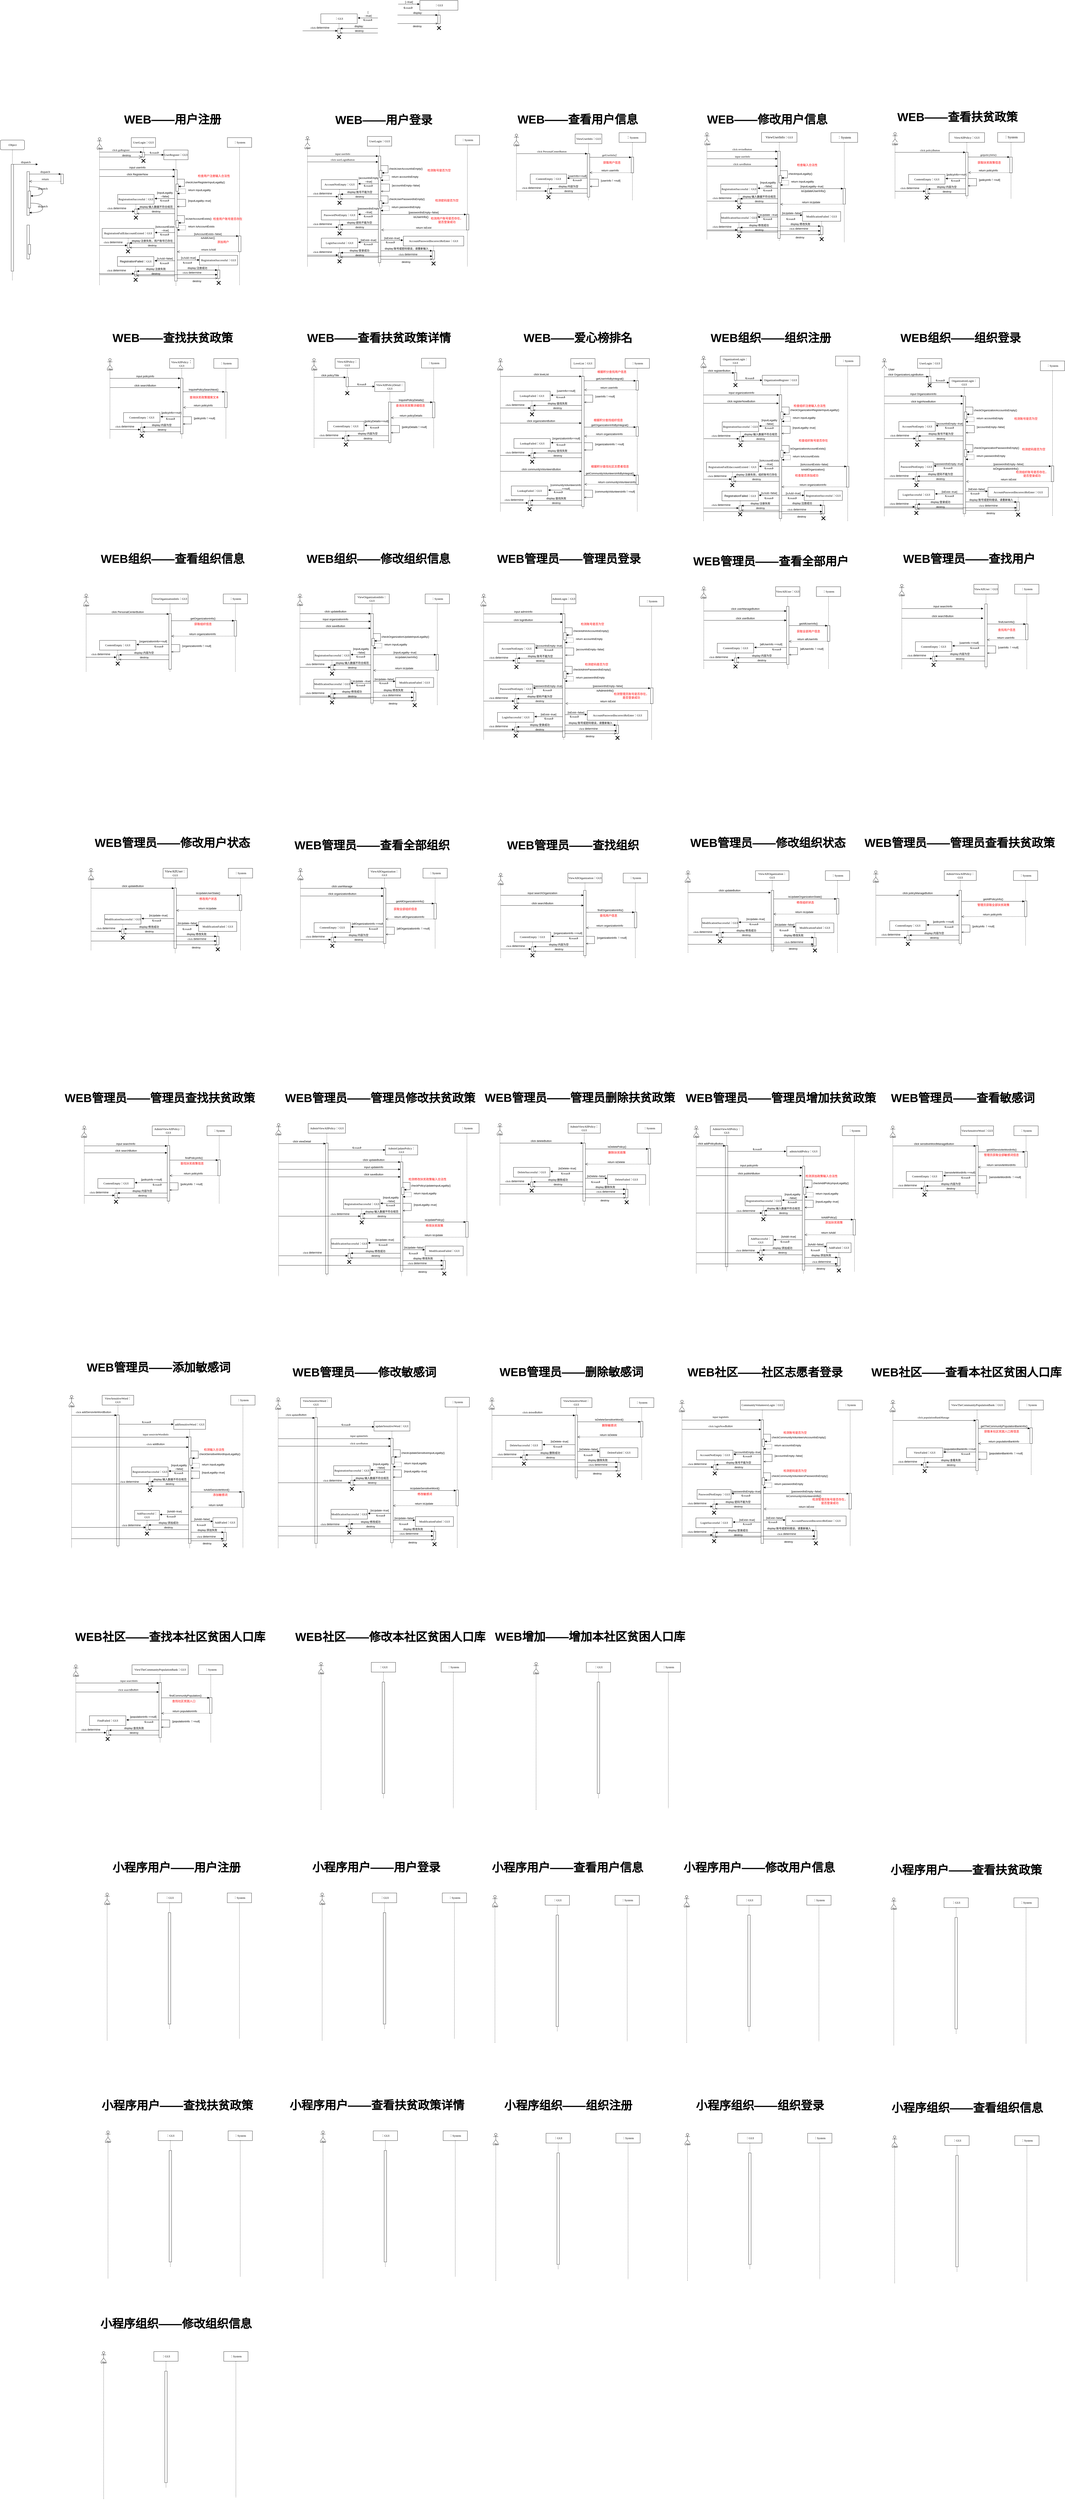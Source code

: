 <mxfile version="24.7.12" pages="2">
  <diagram name="9899需求序列图" id="13e1069c-82ec-6db2-03f1-153e76fe0fe0">
    <mxGraphModel dx="884" dy="1247" grid="1" gridSize="10" guides="1" tooltips="1" connect="1" arrows="1" fold="1" page="1" pageScale="1" pageWidth="1100" pageHeight="850" background="none" math="0" shadow="0">
      <root>
        <mxCell id="0" />
        <mxCell id="1" parent="0" />
        <mxCell id="7baba1c4bc27f4b0-8" value=":Object" style="shape=umlLifeline;perimeter=lifelinePerimeter;whiteSpace=wrap;html=1;container=1;collapsible=0;recursiveResize=0;outlineConnect=0;rounded=1;shadow=0;comic=0;labelBackgroundColor=none;strokeWidth=1;fontFamily=Verdana;fontSize=12;align=center;" parent="1" vertex="1">
          <mxGeometry y="80" width="100" height="580" as="geometry" />
        </mxCell>
        <mxCell id="7baba1c4bc27f4b0-9" value="" style="html=1;points=[];perimeter=orthogonalPerimeter;rounded=0;shadow=0;comic=0;labelBackgroundColor=none;strokeWidth=1;fontFamily=Verdana;fontSize=12;align=center;" parent="7baba1c4bc27f4b0-8" vertex="1">
          <mxGeometry x="45" y="100" width="10" height="440" as="geometry" />
        </mxCell>
        <mxCell id="7baba1c4bc27f4b0-16" value="" style="html=1;points=[];perimeter=orthogonalPerimeter;rounded=0;shadow=0;comic=0;labelBackgroundColor=none;strokeWidth=1;fontFamily=Verdana;fontSize=12;align=center;" parent="1" vertex="1">
          <mxGeometry x="110" y="210" width="10" height="180" as="geometry" />
        </mxCell>
        <mxCell id="7baba1c4bc27f4b0-19" value="" style="html=1;points=[];perimeter=orthogonalPerimeter;rounded=0;shadow=0;comic=0;labelBackgroundColor=none;strokeWidth=1;fontFamily=Verdana;fontSize=12;align=center;" parent="1" vertex="1">
          <mxGeometry x="250" y="220" width="10" height="40" as="geometry" />
        </mxCell>
        <mxCell id="7baba1c4bc27f4b0-20" value="dispatch" style="html=1;verticalAlign=bottom;endArrow=block;entryX=0;entryY=0;labelBackgroundColor=none;fontFamily=Verdana;fontSize=12;edgeStyle=elbowEdgeStyle;elbow=vertical;" parent="1" source="7baba1c4bc27f4b0-16" target="7baba1c4bc27f4b0-19" edge="1">
          <mxGeometry relative="1" as="geometry">
            <mxPoint x="175" y="220" as="sourcePoint" />
          </mxGeometry>
        </mxCell>
        <mxCell id="7baba1c4bc27f4b0-21" value="return" style="html=1;verticalAlign=bottom;endArrow=open;dashed=1;endSize=8;labelBackgroundColor=none;fontFamily=Verdana;fontSize=12;edgeStyle=elbowEdgeStyle;elbow=vertical;" parent="1" source="7baba1c4bc27f4b0-19" target="7baba1c4bc27f4b0-16" edge="1">
          <mxGeometry relative="1" as="geometry">
            <mxPoint x="175" y="296" as="targetPoint" />
            <Array as="points">
              <mxPoint x="195" y="250" />
              <mxPoint x="225" y="250" />
            </Array>
          </mxGeometry>
        </mxCell>
        <mxCell id="7baba1c4bc27f4b0-22" value="" style="html=1;points=[];perimeter=orthogonalPerimeter;rounded=0;shadow=0;comic=0;labelBackgroundColor=none;strokeWidth=1;fontFamily=Verdana;fontSize=12;align=center;" parent="1" vertex="1">
          <mxGeometry x="110" y="430" width="10" height="140" as="geometry" />
        </mxCell>
        <mxCell id="7baba1c4bc27f4b0-11" value="dispatch" style="html=1;verticalAlign=bottom;endArrow=block;entryX=0;entryY=0;labelBackgroundColor=none;fontFamily=Verdana;fontSize=12;edgeStyle=elbowEdgeStyle;elbow=vertical;" parent="1" source="7baba1c4bc27f4b0-9" edge="1">
          <mxGeometry relative="1" as="geometry">
            <mxPoint x="110" y="190" as="sourcePoint" />
            <mxPoint x="155" y="180" as="targetPoint" />
          </mxGeometry>
        </mxCell>
        <mxCell id="7baba1c4bc27f4b0-34" value="" style="html=1;points=[];perimeter=orthogonalPerimeter;rounded=0;shadow=0;comic=0;labelBackgroundColor=none;strokeWidth=1;fontFamily=Verdana;fontSize=12;align=center;" parent="1" vertex="1">
          <mxGeometry x="115" y="290" width="10" height="70" as="geometry" />
        </mxCell>
        <mxCell id="7baba1c4bc27f4b0-35" value="dispatch" style="html=1;verticalAlign=bottom;endArrow=block;labelBackgroundColor=none;fontFamily=Verdana;fontSize=12;elbow=vertical;edgeStyle=orthogonalEdgeStyle;curved=1;entryX=1;entryY=0.286;entryPerimeter=0;exitX=1.038;exitY=0.345;exitPerimeter=0;" parent="1" source="7baba1c4bc27f4b0-16" target="7baba1c4bc27f4b0-34" edge="1">
          <mxGeometry relative="1" as="geometry">
            <mxPoint x="-10" y="220" as="sourcePoint" />
            <mxPoint x="120" y="220" as="targetPoint" />
            <Array as="points">
              <mxPoint x="175" y="272" />
              <mxPoint x="175" y="310" />
            </Array>
          </mxGeometry>
        </mxCell>
        <mxCell id="7baba1c4bc27f4b0-36" value="dispatch" style="html=1;verticalAlign=bottom;endArrow=block;labelBackgroundColor=none;fontFamily=Verdana;fontSize=12;elbow=vertical;edgeStyle=orthogonalEdgeStyle;curved=1;exitX=1.066;exitY=0.713;exitPerimeter=0;" parent="1" source="7baba1c4bc27f4b0-34" edge="1">
          <mxGeometry relative="1" as="geometry">
            <mxPoint x="135.333" y="340" as="sourcePoint" />
            <mxPoint x="120" y="379" as="targetPoint" />
            <Array as="points">
              <mxPoint x="175" y="340" />
              <mxPoint x="175" y="379" />
            </Array>
          </mxGeometry>
        </mxCell>
        <mxCell id="7baba1c4bc27f4b0-37" value="" style="html=1;points=[];perimeter=orthogonalPerimeter;rounded=0;shadow=0;comic=0;labelBackgroundColor=none;strokeWidth=1;fontFamily=Verdana;fontSize=12;align=center;" parent="1" vertex="1">
          <mxGeometry x="115" y="510" width="10" height="40" as="geometry" />
        </mxCell>
        <mxCell id="dKDymttxxlob6EriKpyw-1" value="" style="shape=umlLifeline;perimeter=lifelinePerimeter;whiteSpace=wrap;html=1;container=1;dropTarget=0;collapsible=0;recursiveResize=0;outlineConnect=0;portConstraint=eastwest;newEdgeStyle={&quot;curved&quot;:0,&quot;rounded&quot;:0};participant=umlActor;" parent="1" vertex="1">
          <mxGeometry x="399" y="70" width="20" height="610" as="geometry" />
        </mxCell>
        <mxCell id="oTFlbFTRBiyo8Uv9YIAy-1" value="User" style="text;html=1;align=center;verticalAlign=middle;resizable=0;points=[];autosize=1;strokeColor=none;fillColor=none;" parent="1" vertex="1">
          <mxGeometry x="385" y="100" width="50" height="30" as="geometry" />
        </mxCell>
        <mxCell id="oTFlbFTRBiyo8Uv9YIAy-3" value="&lt;font style=&quot;font-size: 12px;&quot; face=&quot;Verdana&quot;&gt;UserLogin：GUI&lt;/font&gt;" style="shape=umlLifeline;perimeter=lifelinePerimeter;whiteSpace=wrap;html=1;container=1;dropTarget=0;collapsible=0;recursiveResize=0;outlineConnect=0;portConstraint=eastwest;newEdgeStyle={&quot;curved&quot;:0,&quot;rounded&quot;:0};" parent="1" vertex="1">
          <mxGeometry x="540" y="70" width="100" height="100" as="geometry" />
        </mxCell>
        <mxCell id="oTFlbFTRBiyo8Uv9YIAy-15" value="" style="shape=umlDestroy;whiteSpace=wrap;html=1;strokeWidth=3;targetShapes=umlLifeline;" parent="oTFlbFTRBiyo8Uv9YIAy-3" vertex="1">
          <mxGeometry x="42.5" y="88" width="15" height="15" as="geometry" />
        </mxCell>
        <mxCell id="oTFlbFTRBiyo8Uv9YIAy-5" value="" style="html=1;points=[];perimeter=orthogonalPerimeter;rounded=0;shadow=0;comic=0;labelBackgroundColor=none;strokeWidth=1;fontFamily=Verdana;fontSize=12;align=center;" parent="1" vertex="1">
          <mxGeometry x="585" y="130" width="10" height="20" as="geometry" />
        </mxCell>
        <mxCell id="oTFlbFTRBiyo8Uv9YIAy-7" value="&lt;font style=&quot;font-size: 11px;&quot;&gt;click&amp;nbsp;goRegister&lt;/font&gt;" style="html=1;verticalAlign=bottom;endArrow=block;entryX=0;entryY=0;labelBackgroundColor=none;fontFamily=Verdana;fontSize=12;edgeStyle=elbowEdgeStyle;elbow=vertical;" parent="1" source="dKDymttxxlob6EriKpyw-1" edge="1">
          <mxGeometry relative="1" as="geometry">
            <mxPoint x="480" y="130" as="sourcePoint" />
            <mxPoint x="585" y="129.5" as="targetPoint" />
          </mxGeometry>
        </mxCell>
        <mxCell id="oTFlbFTRBiyo8Uv9YIAy-8" value="&lt;p class=&quot;MsoNormal&quot;&gt;&lt;font style=&quot;font-size: 12px;&quot; face=&quot;Verdana&quot;&gt;UserRegister：GUI&lt;/font&gt;&lt;/p&gt;" style="shape=umlLifeline;perimeter=lifelinePerimeter;whiteSpace=wrap;html=1;container=1;dropTarget=0;collapsible=0;recursiveResize=0;outlineConnect=0;portConstraint=eastwest;newEdgeStyle={&quot;curved&quot;:0,&quot;rounded&quot;:0};" parent="1" vertex="1">
          <mxGeometry x="674" y="121" width="100" height="559" as="geometry" />
        </mxCell>
        <mxCell id="oTFlbFTRBiyo8Uv9YIAy-13" value="" style="html=1;points=[[0,0,0,0,5],[0,1,0,0,-5],[1,0,0,0,5],[1,1,0,0,-5]];perimeter=orthogonalPerimeter;outlineConnect=0;targetShapes=umlLifeline;portConstraint=eastwest;newEdgeStyle={&quot;curved&quot;:0,&quot;rounded&quot;:0};" parent="oTFlbFTRBiyo8Uv9YIAy-8" vertex="1">
          <mxGeometry x="45" y="81" width="10" height="459" as="geometry" />
        </mxCell>
        <mxCell id="oTFlbFTRBiyo8Uv9YIAy-17" value="" style="html=1;points=[[0,0,0,0,5],[0,1,0,0,-5],[1,0,0,0,5],[1,1,0,0,-5]];perimeter=orthogonalPerimeter;outlineConnect=0;targetShapes=umlLifeline;portConstraint=eastwest;newEdgeStyle={&quot;curved&quot;:0,&quot;rounded&quot;:0};" parent="oTFlbFTRBiyo8Uv9YIAy-8" vertex="1">
          <mxGeometry x="50" y="140" width="10" height="30" as="geometry" />
        </mxCell>
        <mxCell id="oTFlbFTRBiyo8Uv9YIAy-18" value="checkUserRegisterInputLegality()" style="html=1;align=left;spacingLeft=2;endArrow=block;rounded=0;edgeStyle=orthogonalEdgeStyle;curved=0;rounded=0;" parent="oTFlbFTRBiyo8Uv9YIAy-8" target="oTFlbFTRBiyo8Uv9YIAy-17" edge="1">
          <mxGeometry x="0.005" relative="1" as="geometry">
            <mxPoint x="55" y="120" as="sourcePoint" />
            <Array as="points">
              <mxPoint x="85" y="150" />
            </Array>
            <mxPoint as="offset" />
          </mxGeometry>
        </mxCell>
        <mxCell id="oTFlbFTRBiyo8Uv9YIAy-9" value="" style="endArrow=open;endFill=1;endSize=12;html=1;rounded=0;" parent="1" source="dKDymttxxlob6EriKpyw-1" edge="1">
          <mxGeometry width="160" relative="1" as="geometry">
            <mxPoint x="470" y="150" as="sourcePoint" />
            <mxPoint x="585" y="150" as="targetPoint" />
          </mxGeometry>
        </mxCell>
        <mxCell id="oTFlbFTRBiyo8Uv9YIAy-10" value="&lt;font style=&quot;font-size: 11px;&quot;&gt;destroy&lt;/font&gt;" style="text;html=1;align=center;verticalAlign=middle;resizable=0;points=[];autosize=1;strokeColor=none;fillColor=none;" parent="1" vertex="1">
          <mxGeometry x="490" y="128" width="60" height="30" as="geometry" />
        </mxCell>
        <mxCell id="oTFlbFTRBiyo8Uv9YIAy-11" value="&lt;font style=&quot;font-size: 11px;&quot;&gt;《create》&lt;/font&gt;" style="html=1;verticalAlign=bottom;endArrow=block;entryX=0;entryY=0;labelBackgroundColor=none;fontFamily=Verdana;fontSize=12;edgeStyle=elbowEdgeStyle;elbow=vertical;exitX=0.95;exitY=0.545;exitDx=0;exitDy=0;exitPerimeter=0;" parent="1" source="oTFlbFTRBiyo8Uv9YIAy-5" edge="1">
          <mxGeometry x="0.004" relative="1" as="geometry">
            <mxPoint x="610" y="141" as="sourcePoint" />
            <mxPoint x="674" y="140.93" as="targetPoint" />
            <mxPoint as="offset" />
          </mxGeometry>
        </mxCell>
        <mxCell id="oTFlbFTRBiyo8Uv9YIAy-12" value="&lt;p class=&quot;MsoNormal&quot;&gt;&lt;font style=&quot;font-size: 12px;&quot; face=&quot;Verdana&quot;&gt;：System&lt;/font&gt;&lt;/p&gt;" style="shape=umlLifeline;perimeter=lifelinePerimeter;whiteSpace=wrap;html=1;container=1;dropTarget=0;collapsible=0;recursiveResize=0;outlineConnect=0;portConstraint=eastwest;newEdgeStyle={&quot;curved&quot;:0,&quot;rounded&quot;:0};" parent="1" vertex="1">
          <mxGeometry x="936" y="70" width="100" height="610" as="geometry" />
        </mxCell>
        <mxCell id="oTFlbFTRBiyo8Uv9YIAy-14" value="&lt;font face=&quot;Helvetica&quot; style=&quot;font-size: 11px;&quot;&gt;input&amp;nbsp;userInfo&lt;/font&gt;" style="html=1;verticalAlign=bottom;endArrow=block;entryX=0;entryY=0;labelBackgroundColor=none;fontFamily=Verdana;fontSize=12;edgeStyle=elbowEdgeStyle;elbow=vertical;" parent="1" source="dKDymttxxlob6EriKpyw-1" edge="1">
          <mxGeometry x="0.001" relative="1" as="geometry">
            <mxPoint x="469.5" y="202" as="sourcePoint" />
            <mxPoint x="720" y="202" as="targetPoint" />
            <mxPoint as="offset" />
          </mxGeometry>
        </mxCell>
        <mxCell id="oTFlbFTRBiyo8Uv9YIAy-16" value="&lt;font face=&quot;Helvetica&quot; style=&quot;font-size: 11px;&quot;&gt;click&amp;nbsp;RegisterNow&lt;/font&gt;" style="html=1;verticalAlign=bottom;endArrow=block;entryX=0;entryY=0;labelBackgroundColor=none;fontFamily=Verdana;fontSize=12;edgeStyle=elbowEdgeStyle;elbow=vertical;" parent="1" source="dKDymttxxlob6EriKpyw-1" edge="1">
          <mxGeometry x="0.0" relative="1" as="geometry">
            <mxPoint x="469" y="230.14" as="sourcePoint" />
            <mxPoint x="719.5" y="230.14" as="targetPoint" />
            <mxPoint as="offset" />
          </mxGeometry>
        </mxCell>
        <mxCell id="oTFlbFTRBiyo8Uv9YIAy-19" value="return&amp;nbsp;inputLegality" style="html=1;align=left;spacingLeft=2;endArrow=block;rounded=0;edgeStyle=orthogonalEdgeStyle;curved=0;rounded=0;dashed=1;" parent="1" target="oTFlbFTRBiyo8Uv9YIAy-13" edge="1">
          <mxGeometry x="-0.179" y="6" relative="1" as="geometry">
            <mxPoint x="734" y="281" as="sourcePoint" />
            <Array as="points">
              <mxPoint x="764" y="281" />
              <mxPoint x="764" y="300" />
            </Array>
            <mxPoint x="739" y="311" as="targetPoint" />
            <mxPoint as="offset" />
          </mxGeometry>
        </mxCell>
        <mxCell id="oTFlbFTRBiyo8Uv9YIAy-20" value="&lt;span style=&quot;font-family: Helvetica; font-size: 11px; text-align: left; background-color: rgb(255, 255, 255);&quot;&gt;[isAccountExists--false]&lt;/span&gt;" style="html=1;verticalAlign=bottom;endArrow=block;labelBackgroundColor=none;fontFamily=Verdana;fontSize=12;edgeStyle=elbowEdgeStyle;elbow=vertical;entryX=-0.071;entryY=0.008;entryDx=0;entryDy=0;entryPerimeter=0;" parent="1" target="oTFlbFTRBiyo8Uv9YIAy-47" edge="1">
          <mxGeometry x="-0.001" relative="1" as="geometry">
            <mxPoint x="729" y="475" as="sourcePoint" />
            <mxPoint x="880" y="475" as="targetPoint" />
            <mxPoint as="offset" />
          </mxGeometry>
        </mxCell>
        <mxCell id="oTFlbFTRBiyo8Uv9YIAy-21" value="&lt;span style=&quot;font-family: Helvetica; font-size: 11px; text-align: left; background-color: rgb(255, 255, 255);&quot;&gt;[inputLegality&lt;/span&gt;&lt;div&gt;&lt;span style=&quot;font-family: Helvetica; font-size: 11px; text-align: left; background-color: rgb(255, 255, 255);&quot;&gt;--false]&lt;/span&gt;&lt;/div&gt;" style="html=1;verticalAlign=bottom;endArrow=block;labelBackgroundColor=none;fontFamily=Verdana;fontSize=12;edgeStyle=elbowEdgeStyle;elbow=vertical;entryX=1.014;entryY=0.176;entryDx=0;entryDy=0;entryPerimeter=0;" parent="1" source="oTFlbFTRBiyo8Uv9YIAy-13" target="oTFlbFTRBiyo8Uv9YIAy-27" edge="1">
          <mxGeometry x="-0.009" relative="1" as="geometry">
            <mxPoint x="700" y="325" as="sourcePoint" />
            <mxPoint x="650" y="325" as="targetPoint" />
            <mxPoint as="offset" />
          </mxGeometry>
        </mxCell>
        <mxCell id="oTFlbFTRBiyo8Uv9YIAy-22" value="" style="html=1;points=[[0,0,0,0,5],[0,1,0,0,-5],[1,0,0,0,5],[1,1,0,0,-5]];perimeter=orthogonalPerimeter;outlineConnect=0;targetShapes=umlLifeline;portConstraint=eastwest;newEdgeStyle={&quot;curved&quot;:0,&quot;rounded&quot;:0};" parent="1" vertex="1">
          <mxGeometry x="724" y="411" width="10" height="30" as="geometry" />
        </mxCell>
        <mxCell id="oTFlbFTRBiyo8Uv9YIAy-23" value="isUserAccountExists()" style="html=1;align=left;spacingLeft=2;endArrow=block;rounded=0;edgeStyle=orthogonalEdgeStyle;curved=0;rounded=0;" parent="1" target="oTFlbFTRBiyo8Uv9YIAy-22" edge="1">
          <mxGeometry x="0.004" relative="1" as="geometry">
            <mxPoint x="729" y="391" as="sourcePoint" />
            <Array as="points">
              <mxPoint x="759" y="421" />
            </Array>
            <mxPoint as="offset" />
          </mxGeometry>
        </mxCell>
        <mxCell id="oTFlbFTRBiyo8Uv9YIAy-25" value="[inputLegality--true]" style="html=1;align=left;spacingLeft=2;endArrow=open;rounded=0;edgeStyle=orthogonalEdgeStyle;curved=0;rounded=0;endFill=0;" parent="1" edge="1">
          <mxGeometry x="-0.177" y="6" relative="1" as="geometry">
            <mxPoint x="729" y="323.989" as="sourcePoint" />
            <Array as="points">
              <mxPoint x="764" y="324" />
              <mxPoint x="764" y="354" />
            </Array>
            <mxPoint x="729" y="354" as="targetPoint" />
            <mxPoint as="offset" />
          </mxGeometry>
        </mxCell>
        <mxCell id="oTFlbFTRBiyo8Uv9YIAy-27" value="&lt;font face=&quot;Verdana&quot; style=&quot;font-size: 12px;&quot;&gt;&lt;span style=&quot;background-color: initial;&quot;&gt;RegistrationSuccessful&lt;/span&gt;：GUI&lt;/font&gt;" style="shape=umlLifeline;perimeter=lifelinePerimeter;whiteSpace=wrap;html=1;container=1;dropTarget=0;collapsible=0;recursiveResize=0;outlineConnect=0;portConstraint=eastwest;newEdgeStyle={&quot;curved&quot;:0,&quot;rounded&quot;:0};" parent="1" vertex="1">
          <mxGeometry x="484" y="304" width="150" height="96" as="geometry" />
        </mxCell>
        <mxCell id="oTFlbFTRBiyo8Uv9YIAy-28" value="" style="shape=umlDestroy;whiteSpace=wrap;html=1;strokeWidth=3;targetShapes=umlLifeline;" parent="oTFlbFTRBiyo8Uv9YIAy-27" vertex="1">
          <mxGeometry x="67.5" y="88" width="15" height="15" as="geometry" />
        </mxCell>
        <mxCell id="oTFlbFTRBiyo8Uv9YIAy-29" value="" style="html=1;points=[];perimeter=orthogonalPerimeter;rounded=0;shadow=0;comic=0;labelBackgroundColor=none;strokeWidth=1;fontFamily=Verdana;fontSize=12;align=center;" parent="1" vertex="1">
          <mxGeometry x="554" y="364" width="10" height="20" as="geometry" />
        </mxCell>
        <mxCell id="oTFlbFTRBiyo8Uv9YIAy-32" value="&lt;span style=&quot;font-family: Verdana; font-size: 11px;&quot;&gt;《create》&lt;/span&gt;" style="text;html=1;align=center;verticalAlign=middle;resizable=0;points=[];autosize=1;strokeColor=none;fillColor=none;" parent="1" vertex="1">
          <mxGeometry x="637" y="314" width="80" height="30" as="geometry" />
        </mxCell>
        <mxCell id="oTFlbFTRBiyo8Uv9YIAy-33" value="&lt;font face=&quot;Helvetica&quot; style=&quot;font-size: 11px;&quot;&gt;display:输入数据不符合规范&lt;/font&gt;" style="html=1;verticalAlign=bottom;endArrow=block;entryX=0;entryY=0;labelBackgroundColor=none;fontFamily=Verdana;fontSize=12;edgeStyle=elbowEdgeStyle;elbow=vertical;" parent="1" source="oTFlbFTRBiyo8Uv9YIAy-13" edge="1">
          <mxGeometry x="0.0" relative="1" as="geometry">
            <mxPoint x="679.25" y="363.58" as="sourcePoint" />
            <mxPoint x="564" y="363.58" as="targetPoint" />
            <mxPoint as="offset" />
          </mxGeometry>
        </mxCell>
        <mxCell id="oTFlbFTRBiyo8Uv9YIAy-34" value="&lt;font style=&quot;font-size: 11px;&quot; face=&quot;Helvetica&quot;&gt;destroy&lt;/font&gt;" style="html=1;verticalAlign=bottom;endArrow=open;entryX=0;entryY=0;labelBackgroundColor=none;fontFamily=Verdana;fontSize=12;edgeStyle=elbowEdgeStyle;elbow=vertical;endFill=0;" parent="1" source="oTFlbFTRBiyo8Uv9YIAy-13" edge="1">
          <mxGeometry x="0.0" relative="1" as="geometry">
            <mxPoint x="679.25" y="383" as="sourcePoint" />
            <mxPoint x="564" y="383" as="targetPoint" />
            <mxPoint as="offset" />
          </mxGeometry>
        </mxCell>
        <mxCell id="oTFlbFTRBiyo8Uv9YIAy-35" value="&lt;font style=&quot;font-size: 11px;&quot;&gt;click&amp;nbsp;&lt;/font&gt;&lt;span style=&quot;color: rgb(17, 17, 17); text-align: left; text-wrap: wrap; background-color: rgb(255, 255, 255);&quot;&gt;&lt;font style=&quot;font-size: 12px;&quot; face=&quot;Helvetica&quot;&gt;determine&lt;/font&gt;&lt;/span&gt;" style="html=1;verticalAlign=bottom;endArrow=block;entryX=0;entryY=0;labelBackgroundColor=none;fontFamily=Verdana;fontSize=12;edgeStyle=elbowEdgeStyle;elbow=vertical;" parent="1" source="dKDymttxxlob6EriKpyw-1" edge="1">
          <mxGeometry x="-0.025" y="4" relative="1" as="geometry">
            <mxPoint x="478" y="374.25" as="sourcePoint" />
            <mxPoint x="553" y="373.75" as="targetPoint" />
            <mxPoint as="offset" />
          </mxGeometry>
        </mxCell>
        <mxCell id="oTFlbFTRBiyo8Uv9YIAy-36" value="return&amp;nbsp;isAccountExists" style="html=1;align=left;spacingLeft=2;endArrow=block;rounded=0;edgeStyle=orthogonalEdgeStyle;curved=0;rounded=0;dashed=1;" parent="1" edge="1">
          <mxGeometry x="-0.177" y="6" relative="1" as="geometry">
            <mxPoint x="734" y="431" as="sourcePoint" />
            <Array as="points">
              <mxPoint x="764" y="431" />
              <mxPoint x="764" y="450" />
            </Array>
            <mxPoint x="729" y="450" as="targetPoint" />
            <mxPoint as="offset" />
          </mxGeometry>
        </mxCell>
        <mxCell id="oTFlbFTRBiyo8Uv9YIAy-37" value="&lt;span style=&quot;font-family: Helvetica; font-size: 11px; text-align: left; background-color: rgb(255, 255, 255);&quot;&gt;[isA&lt;/span&gt;&lt;span style=&quot;font-family: Helvetica; font-size: 11px; text-align: left; background-color: rgb(255, 255, 255);&quot;&gt;ccountExists&lt;/span&gt;&lt;div&gt;&lt;span style=&quot;font-family: Helvetica; font-size: 11px; text-align: left; background-color: rgb(255, 255, 255);&quot;&gt;--true]&lt;/span&gt;&lt;/div&gt;" style="html=1;verticalAlign=bottom;endArrow=block;labelBackgroundColor=none;fontFamily=Verdana;fontSize=12;edgeStyle=elbowEdgeStyle;elbow=vertical;entryX=1.014;entryY=0.176;entryDx=0;entryDy=0;entryPerimeter=0;" parent="1" target="oTFlbFTRBiyo8Uv9YIAy-38" edge="1">
          <mxGeometry x="-0.009" relative="1" as="geometry">
            <mxPoint x="719" y="461" as="sourcePoint" />
            <mxPoint x="650" y="465" as="targetPoint" />
            <mxPoint as="offset" />
          </mxGeometry>
        </mxCell>
        <mxCell id="oTFlbFTRBiyo8Uv9YIAy-38" value="&lt;span style=&quot;background-color: initial;&quot;&gt;&lt;font style=&quot;font-size: 12px;&quot; face=&quot;Verdana&quot;&gt;RegistrationFailEdaccountExisted&lt;/font&gt;&lt;/span&gt;&lt;font face=&quot;Verdana&quot; style=&quot;font-size: 12px;&quot;&gt;：GUI&lt;/font&gt;" style="shape=umlLifeline;perimeter=lifelinePerimeter;whiteSpace=wrap;html=1;container=1;dropTarget=0;collapsible=0;recursiveResize=0;outlineConnect=0;portConstraint=eastwest;newEdgeStyle={&quot;curved&quot;:0,&quot;rounded&quot;:0};" parent="1" vertex="1">
          <mxGeometry x="420" y="444" width="214" height="96" as="geometry" />
        </mxCell>
        <mxCell id="oTFlbFTRBiyo8Uv9YIAy-39" value="" style="shape=umlDestroy;whiteSpace=wrap;html=1;strokeWidth=3;targetShapes=umlLifeline;" parent="oTFlbFTRBiyo8Uv9YIAy-38" vertex="1">
          <mxGeometry x="99" y="87" width="15" height="15" as="geometry" />
        </mxCell>
        <mxCell id="oTFlbFTRBiyo8Uv9YIAy-40" value="" style="html=1;points=[];perimeter=orthogonalPerimeter;rounded=0;shadow=0;comic=0;labelBackgroundColor=none;strokeWidth=1;fontFamily=Verdana;fontSize=12;align=center;" parent="1" vertex="1">
          <mxGeometry x="523" y="504" width="10" height="20" as="geometry" />
        </mxCell>
        <mxCell id="oTFlbFTRBiyo8Uv9YIAy-41" value="&lt;span style=&quot;font-family: Verdana; font-size: 11px;&quot;&gt;《create》&lt;/span&gt;" style="text;html=1;align=center;verticalAlign=middle;resizable=0;points=[];autosize=1;strokeColor=none;fillColor=none;" parent="1" vertex="1">
          <mxGeometry x="637" y="454" width="80" height="30" as="geometry" />
        </mxCell>
        <mxCell id="oTFlbFTRBiyo8Uv9YIAy-42" value="&lt;font face=&quot;Helvetica&quot; style=&quot;font-size: 11px;&quot;&gt;display:注册失败，用户账号已存在&lt;/font&gt;" style="html=1;verticalAlign=bottom;endArrow=block;entryX=0.987;entryY=0.003;labelBackgroundColor=none;fontFamily=Verdana;fontSize=12;edgeStyle=elbowEdgeStyle;elbow=vertical;entryDx=0;entryDy=0;entryPerimeter=0;" parent="1" target="oTFlbFTRBiyo8Uv9YIAy-40" edge="1">
          <mxGeometry x="0.004" relative="1" as="geometry">
            <mxPoint x="719" y="504" as="sourcePoint" />
            <mxPoint x="564" y="503.58" as="targetPoint" />
            <mxPoint as="offset" />
          </mxGeometry>
        </mxCell>
        <mxCell id="oTFlbFTRBiyo8Uv9YIAy-43" value="&lt;font style=&quot;font-size: 11px;&quot; face=&quot;Helvetica&quot;&gt;destroy&lt;/font&gt;" style="html=1;verticalAlign=bottom;endArrow=open;entryX=1.067;entryY=0.963;labelBackgroundColor=none;fontFamily=Verdana;fontSize=12;edgeStyle=elbowEdgeStyle;elbow=vertical;endFill=0;entryDx=0;entryDy=0;entryPerimeter=0;" parent="1" target="oTFlbFTRBiyo8Uv9YIAy-40" edge="1">
          <mxGeometry x="0.004" relative="1" as="geometry">
            <mxPoint x="719" y="523" as="sourcePoint" />
            <mxPoint x="564" y="523" as="targetPoint" />
            <mxPoint as="offset" />
          </mxGeometry>
        </mxCell>
        <mxCell id="oTFlbFTRBiyo8Uv9YIAy-44" value="&lt;font style=&quot;font-size: 11px;&quot;&gt;click&amp;nbsp;&lt;/font&gt;&lt;span style=&quot;color: rgb(17, 17, 17); text-align: left; text-wrap: wrap; background-color: rgb(255, 255, 255);&quot;&gt;&lt;font style=&quot;font-size: 12px;&quot; face=&quot;Helvetica&quot;&gt;determine&lt;/font&gt;&lt;/span&gt;" style="html=1;verticalAlign=bottom;endArrow=block;labelBackgroundColor=none;fontFamily=Verdana;fontSize=12;edgeStyle=elbowEdgeStyle;elbow=vertical;entryX=0;entryY=0.51;entryDx=0;entryDy=0;entryPerimeter=0;" parent="1" source="dKDymttxxlob6EriKpyw-1" target="oTFlbFTRBiyo8Uv9YIAy-40" edge="1">
          <mxGeometry x="-0.025" y="4" relative="1" as="geometry">
            <mxPoint x="469" y="514" as="sourcePoint" />
            <mxPoint x="500" y="514" as="targetPoint" />
            <mxPoint as="offset" />
          </mxGeometry>
        </mxCell>
        <mxCell id="oTFlbFTRBiyo8Uv9YIAy-46" value="&lt;font style=&quot;font-size: 11px;&quot; face=&quot;Helvetica&quot;&gt;isAddUser()&lt;/font&gt;" style="text;html=1;align=center;verticalAlign=middle;resizable=0;points=[];autosize=1;strokeColor=none;fillColor=none;" parent="1" vertex="1">
          <mxGeometry x="815" y="468" width="80" height="30" as="geometry" />
        </mxCell>
        <mxCell id="oTFlbFTRBiyo8Uv9YIAy-47" value="" style="html=1;points=[];perimeter=orthogonalPerimeter;rounded=0;shadow=0;comic=0;labelBackgroundColor=none;strokeWidth=1;fontFamily=Verdana;fontSize=12;align=center;" parent="1" vertex="1">
          <mxGeometry x="982" y="475" width="10" height="65" as="geometry" />
        </mxCell>
        <mxCell id="oTFlbFTRBiyo8Uv9YIAy-48" value="&lt;span style=&quot;font-family: Helvetica; font-size: 11px; text-align: left; background-color: rgb(255, 255, 255);&quot;&gt;[&lt;/span&gt;isA&lt;span style=&quot;background-color: initial;&quot;&gt;dd&lt;/span&gt;&lt;span style=&quot;background-color: rgb(255, 255, 255); font-family: Helvetica; font-size: 11px; text-align: left;&quot;&gt;--false]&lt;/span&gt;" style="html=1;verticalAlign=bottom;endArrow=block;labelBackgroundColor=none;fontFamily=Verdana;fontSize=12;edgeStyle=elbowEdgeStyle;elbow=vertical;entryX=1.02;entryY=0.172;entryDx=0;entryDy=0;entryPerimeter=0;" parent="1" target="oTFlbFTRBiyo8Uv9YIAy-49" edge="1">
          <mxGeometry x="-0.009" relative="1" as="geometry">
            <mxPoint x="720" y="577" as="sourcePoint" />
            <mxPoint x="637.1" y="576.896" as="targetPoint" />
            <mxPoint as="offset" />
          </mxGeometry>
        </mxCell>
        <mxCell id="oTFlbFTRBiyo8Uv9YIAy-49" value="&lt;span style=&quot;background-color: initial;&quot;&gt;&lt;font style=&quot;font-size: 12px;&quot; face=&quot;Helvetica&quot;&gt;RegistrationFailed&lt;/font&gt;&lt;/span&gt;&lt;font face=&quot;Verdana&quot; style=&quot;font-size: 12px;&quot;&gt;：GUI&lt;/font&gt;" style="shape=umlLifeline;perimeter=lifelinePerimeter;whiteSpace=wrap;html=1;container=1;dropTarget=0;collapsible=0;recursiveResize=0;outlineConnect=0;portConstraint=eastwest;newEdgeStyle={&quot;curved&quot;:0,&quot;rounded&quot;:0};" parent="1" vertex="1">
          <mxGeometry x="483" y="560" width="150" height="96" as="geometry" />
        </mxCell>
        <mxCell id="oTFlbFTRBiyo8Uv9YIAy-50" value="" style="shape=umlDestroy;whiteSpace=wrap;html=1;strokeWidth=3;targetShapes=umlLifeline;" parent="oTFlbFTRBiyo8Uv9YIAy-49" vertex="1">
          <mxGeometry x="67.5" y="88" width="15" height="15" as="geometry" />
        </mxCell>
        <mxCell id="oTFlbFTRBiyo8Uv9YIAy-51" value="" style="html=1;points=[];perimeter=orthogonalPerimeter;rounded=0;shadow=0;comic=0;labelBackgroundColor=none;strokeWidth=1;fontFamily=Verdana;fontSize=12;align=center;" parent="1" vertex="1">
          <mxGeometry x="553" y="620" width="10" height="20" as="geometry" />
        </mxCell>
        <mxCell id="oTFlbFTRBiyo8Uv9YIAy-52" value="&lt;span style=&quot;font-family: Verdana; font-size: 11px;&quot;&gt;《create》&lt;/span&gt;" style="text;html=1;align=center;verticalAlign=middle;resizable=0;points=[];autosize=1;strokeColor=none;fillColor=none;" parent="1" vertex="1">
          <mxGeometry x="636" y="572" width="80" height="30" as="geometry" />
        </mxCell>
        <mxCell id="oTFlbFTRBiyo8Uv9YIAy-53" value="&lt;font face=&quot;Helvetica&quot; style=&quot;font-size: 11px;&quot;&gt;display:注册失败&lt;/font&gt;" style="html=1;verticalAlign=bottom;endArrow=block;entryX=0;entryY=0;labelBackgroundColor=none;fontFamily=Verdana;fontSize=12;edgeStyle=elbowEdgeStyle;elbow=vertical;" parent="1" edge="1">
          <mxGeometry x="0.0" relative="1" as="geometry">
            <mxPoint x="718" y="620" as="sourcePoint" />
            <mxPoint x="563" y="619.58" as="targetPoint" />
            <mxPoint as="offset" />
          </mxGeometry>
        </mxCell>
        <mxCell id="oTFlbFTRBiyo8Uv9YIAy-54" value="&lt;font style=&quot;font-size: 11px;&quot; face=&quot;Helvetica&quot;&gt;destroy&lt;/font&gt;" style="html=1;verticalAlign=bottom;endArrow=open;entryX=0;entryY=0;labelBackgroundColor=none;fontFamily=Verdana;fontSize=12;edgeStyle=elbowEdgeStyle;elbow=vertical;endFill=0;" parent="1" edge="1">
          <mxGeometry x="0.0" relative="1" as="geometry">
            <mxPoint x="718" y="639" as="sourcePoint" />
            <mxPoint x="563" y="639" as="targetPoint" />
            <mxPoint as="offset" />
          </mxGeometry>
        </mxCell>
        <mxCell id="oTFlbFTRBiyo8Uv9YIAy-55" value="&lt;font style=&quot;font-size: 11px;&quot;&gt;click&amp;nbsp;&lt;/font&gt;&lt;span style=&quot;color: rgb(17, 17, 17); text-align: left; text-wrap: wrap; background-color: rgb(255, 255, 255);&quot;&gt;&lt;font style=&quot;font-size: 12px;&quot; face=&quot;Helvetica&quot;&gt;determine&lt;/font&gt;&lt;/span&gt;" style="html=1;verticalAlign=bottom;endArrow=block;entryX=0;entryY=0;labelBackgroundColor=none;fontFamily=Verdana;fontSize=12;edgeStyle=elbowEdgeStyle;elbow=vertical;" parent="1" edge="1">
          <mxGeometry x="-0.025" y="4" relative="1" as="geometry">
            <mxPoint x="408" y="630" as="sourcePoint" />
            <mxPoint x="552" y="629.75" as="targetPoint" />
            <mxPoint as="offset" />
          </mxGeometry>
        </mxCell>
        <mxCell id="oTFlbFTRBiyo8Uv9YIAy-57" value="&lt;font face=&quot;Verdana&quot; style=&quot;font-size: 12px;&quot;&gt;&lt;span style=&quot;background-color: initial;&quot;&gt;RegistrationSuccessful&lt;/span&gt;：GUI&lt;/font&gt;" style="shape=umlLifeline;perimeter=lifelinePerimeter;whiteSpace=wrap;html=1;container=1;dropTarget=0;collapsible=0;recursiveResize=0;outlineConnect=0;portConstraint=eastwest;newEdgeStyle={&quot;curved&quot;:0,&quot;rounded&quot;:0};" parent="1" vertex="1">
          <mxGeometry x="821" y="555" width="157" height="115" as="geometry" />
        </mxCell>
        <mxCell id="oTFlbFTRBiyo8Uv9YIAy-58" value="" style="shape=umlDestroy;whiteSpace=wrap;html=1;strokeWidth=3;targetShapes=umlLifeline;" parent="oTFlbFTRBiyo8Uv9YIAy-57" vertex="1">
          <mxGeometry x="71.5" y="106" width="15" height="15" as="geometry" />
        </mxCell>
        <mxCell id="oTFlbFTRBiyo8Uv9YIAy-59" value="" style="html=1;points=[];perimeter=orthogonalPerimeter;rounded=0;shadow=0;comic=0;labelBackgroundColor=none;strokeWidth=1;fontFamily=Verdana;fontSize=12;align=center;" parent="1" vertex="1">
          <mxGeometry x="895" y="615" width="10" height="35" as="geometry" />
        </mxCell>
        <mxCell id="oTFlbFTRBiyo8Uv9YIAy-60" value="&lt;span style=&quot;font-family: Verdana; font-size: 11px;&quot;&gt;《create》&lt;/span&gt;" style="text;html=1;align=center;verticalAlign=middle;resizable=0;points=[];autosize=1;strokeColor=none;fillColor=none;" parent="1" vertex="1">
          <mxGeometry x="731" y="570" width="80" height="30" as="geometry" />
        </mxCell>
        <mxCell id="oTFlbFTRBiyo8Uv9YIAy-61" value="&lt;font face=&quot;Helvetica&quot; style=&quot;font-size: 11px;&quot;&gt;display:注册成功&lt;/font&gt;" style="html=1;verticalAlign=bottom;endArrow=block;entryX=-0.047;entryY=0.01;labelBackgroundColor=none;fontFamily=Verdana;fontSize=12;edgeStyle=elbowEdgeStyle;elbow=vertical;entryDx=0;entryDy=0;entryPerimeter=0;" parent="1" source="oTFlbFTRBiyo8Uv9YIAy-13" target="oTFlbFTRBiyo8Uv9YIAy-59" edge="1">
          <mxGeometry x="-0.004" relative="1" as="geometry">
            <mxPoint x="733" y="614.58" as="sourcePoint" />
            <mxPoint x="888" y="615" as="targetPoint" />
            <mxPoint as="offset" />
          </mxGeometry>
        </mxCell>
        <mxCell id="oTFlbFTRBiyo8Uv9YIAy-62" value="&lt;font style=&quot;font-size: 11px;&quot; face=&quot;Helvetica&quot;&gt;destroy&lt;/font&gt;" style="html=1;verticalAlign=bottom;endArrow=open;entryX=-0.02;entryY=0.878;labelBackgroundColor=none;fontFamily=Verdana;fontSize=12;edgeStyle=elbowEdgeStyle;elbow=vertical;endFill=0;entryDx=0;entryDy=0;entryPerimeter=0;" parent="1" source="oTFlbFTRBiyo8Uv9YIAy-13" edge="1">
          <mxGeometry x="-0.024" y="-20" relative="1" as="geometry">
            <mxPoint x="734" y="650" as="sourcePoint" />
            <mxPoint x="894.8" y="649.73" as="targetPoint" />
            <mxPoint as="offset" />
          </mxGeometry>
        </mxCell>
        <mxCell id="oTFlbFTRBiyo8Uv9YIAy-63" value="&lt;font style=&quot;font-size: 11px;&quot;&gt;click&amp;nbsp;&lt;/font&gt;&lt;span style=&quot;color: rgb(17, 17, 17); text-align: left; text-wrap: wrap; background-color: rgb(255, 255, 255);&quot;&gt;&lt;font style=&quot;font-size: 12px;&quot; face=&quot;Helvetica&quot;&gt;determine&lt;/font&gt;&lt;/span&gt;" style="html=1;verticalAlign=bottom;endArrow=block;entryX=-0.02;entryY=0.563;labelBackgroundColor=none;fontFamily=Verdana;fontSize=12;edgeStyle=elbowEdgeStyle;elbow=vertical;entryDx=0;entryDy=0;entryPerimeter=0;" parent="1" source="dKDymttxxlob6EriKpyw-1" target="oTFlbFTRBiyo8Uv9YIAy-59" edge="1">
          <mxGeometry x="0.568" relative="1" as="geometry">
            <mxPoint x="744" y="635" as="sourcePoint" />
            <mxPoint x="888" y="634.75" as="targetPoint" />
            <mxPoint as="offset" />
          </mxGeometry>
        </mxCell>
        <mxCell id="oTFlbFTRBiyo8Uv9YIAy-64" value="return isA&lt;span style=&quot;background-color: initial;&quot;&gt;dd&lt;/span&gt;" style="html=1;verticalAlign=bottom;endArrow=open;dashed=1;endSize=8;labelBackgroundColor=none;fontFamily=Verdana;fontSize=12;edgeStyle=elbowEdgeStyle;elbow=vertical;exitX=0.134;exitY=0.959;exitDx=0;exitDy=0;exitPerimeter=0;" parent="1" source="oTFlbFTRBiyo8Uv9YIAy-47" target="oTFlbFTRBiyo8Uv9YIAy-13" edge="1">
          <mxGeometry relative="1" as="geometry">
            <mxPoint x="756" y="540" as="targetPoint" />
            <Array as="points">
              <mxPoint x="831" y="540" />
              <mxPoint x="861" y="540" />
            </Array>
            <mxPoint x="886" y="540" as="sourcePoint" />
          </mxGeometry>
        </mxCell>
        <mxCell id="oTFlbFTRBiyo8Uv9YIAy-65" value="&lt;b&gt;&lt;font style=&quot;font-size: 48px;&quot;&gt;WEB——用户注册&lt;/font&gt;&lt;/b&gt;" style="text;html=1;align=center;verticalAlign=middle;resizable=0;points=[];autosize=1;strokeColor=none;fillColor=none;" parent="1" vertex="1">
          <mxGeometry x="500" y="-40" width="420" height="70" as="geometry" />
        </mxCell>
        <mxCell id="oTFlbFTRBiyo8Uv9YIAy-66" value="&lt;b&gt;&lt;font style=&quot;font-size: 48px;&quot;&gt;WEB——用户登录&lt;/font&gt;&lt;/b&gt;" style="text;html=1;align=center;verticalAlign=middle;resizable=0;points=[];autosize=1;strokeColor=none;fillColor=none;" parent="1" vertex="1">
          <mxGeometry x="1370" y="-38" width="420" height="70" as="geometry" />
        </mxCell>
        <mxCell id="oTFlbFTRBiyo8Uv9YIAy-67" value="" style="shape=umlLifeline;perimeter=lifelinePerimeter;whiteSpace=wrap;html=1;container=1;dropTarget=0;collapsible=0;recursiveResize=0;outlineConnect=0;portConstraint=eastwest;newEdgeStyle={&quot;curved&quot;:0,&quot;rounded&quot;:0};participant=umlActor;" parent="1" vertex="1">
          <mxGeometry x="1256" y="65" width="20" height="535" as="geometry" />
        </mxCell>
        <mxCell id="oTFlbFTRBiyo8Uv9YIAy-68" value="&lt;p class=&quot;MsoNormal&quot;&gt;&lt;font style=&quot;font-size: 12px;&quot; face=&quot;Verdana&quot;&gt;UserLogin：GUI&lt;/font&gt;&lt;/p&gt;" style="shape=umlLifeline;perimeter=lifelinePerimeter;whiteSpace=wrap;html=1;container=1;dropTarget=0;collapsible=0;recursiveResize=0;outlineConnect=0;portConstraint=eastwest;newEdgeStyle={&quot;curved&quot;:0,&quot;rounded&quot;:0};" parent="1" vertex="1">
          <mxGeometry x="1513" y="65" width="100" height="535" as="geometry" />
        </mxCell>
        <mxCell id="oTFlbFTRBiyo8Uv9YIAy-69" value="" style="html=1;points=[[0,0,0,0,5],[0,1,0,0,-5],[1,0,0,0,5],[1,1,0,0,-5]];perimeter=orthogonalPerimeter;outlineConnect=0;targetShapes=umlLifeline;portConstraint=eastwest;newEdgeStyle={&quot;curved&quot;:0,&quot;rounded&quot;:0};" parent="oTFlbFTRBiyo8Uv9YIAy-68" vertex="1">
          <mxGeometry x="45" y="81" width="10" height="439" as="geometry" />
        </mxCell>
        <mxCell id="oTFlbFTRBiyo8Uv9YIAy-70" value="" style="html=1;points=[[0,0,0,0,5],[0,1,0,0,-5],[1,0,0,0,5],[1,1,0,0,-5]];perimeter=orthogonalPerimeter;outlineConnect=0;targetShapes=umlLifeline;portConstraint=eastwest;newEdgeStyle={&quot;curved&quot;:0,&quot;rounded&quot;:0};" parent="oTFlbFTRBiyo8Uv9YIAy-68" vertex="1">
          <mxGeometry x="50" y="140" width="10" height="30" as="geometry" />
        </mxCell>
        <mxCell id="oTFlbFTRBiyo8Uv9YIAy-71" value="checkUserAccountIsEmpty()" style="html=1;align=left;spacingLeft=2;endArrow=block;rounded=0;edgeStyle=orthogonalEdgeStyle;curved=0;rounded=0;" parent="oTFlbFTRBiyo8Uv9YIAy-68" target="oTFlbFTRBiyo8Uv9YIAy-70" edge="1">
          <mxGeometry x="0.012" relative="1" as="geometry">
            <mxPoint x="55" y="120" as="sourcePoint" />
            <Array as="points">
              <mxPoint x="85" y="150" />
            </Array>
            <mxPoint as="offset" />
          </mxGeometry>
        </mxCell>
        <mxCell id="oTFlbFTRBiyo8Uv9YIAy-91" value="" style="html=1;points=[[0,0,0,0,5],[0,1,0,0,-5],[1,0,0,0,5],[1,1,0,0,-5]];perimeter=orthogonalPerimeter;outlineConnect=0;targetShapes=umlLifeline;portConstraint=eastwest;newEdgeStyle={&quot;curved&quot;:0,&quot;rounded&quot;:0};" parent="oTFlbFTRBiyo8Uv9YIAy-68" vertex="1">
          <mxGeometry x="50" y="265" width="10" height="30" as="geometry" />
        </mxCell>
        <mxCell id="oTFlbFTRBiyo8Uv9YIAy-92" value="checkUserPasswordIsEmpty()" style="html=1;align=left;spacingLeft=2;endArrow=block;rounded=0;edgeStyle=orthogonalEdgeStyle;curved=0;rounded=0;" parent="oTFlbFTRBiyo8Uv9YIAy-68" target="oTFlbFTRBiyo8Uv9YIAy-91" edge="1">
          <mxGeometry x="0.017" relative="1" as="geometry">
            <mxPoint x="55" y="245" as="sourcePoint" />
            <Array as="points">
              <mxPoint x="85" y="275" />
            </Array>
            <mxPoint as="offset" />
          </mxGeometry>
        </mxCell>
        <mxCell id="oTFlbFTRBiyo8Uv9YIAy-93" value="return passwordIsEmpty" style="html=1;align=left;spacingLeft=2;endArrow=block;rounded=0;edgeStyle=orthogonalEdgeStyle;curved=0;rounded=0;dashed=1;" parent="oTFlbFTRBiyo8Uv9YIAy-68" edge="1">
          <mxGeometry x="-0.181" y="6" relative="1" as="geometry">
            <mxPoint x="60" y="286.5" as="sourcePoint" />
            <Array as="points">
              <mxPoint x="90" y="286.5" />
              <mxPoint x="90" y="305.5" />
            </Array>
            <mxPoint x="55" y="305.5" as="targetPoint" />
            <mxPoint as="offset" />
          </mxGeometry>
        </mxCell>
        <mxCell id="oTFlbFTRBiyo8Uv9YIAy-72" value="&lt;span style=&quot;font-size: 11px;&quot;&gt;input&amp;nbsp;userInfo&amp;nbsp;&lt;/span&gt;" style="html=1;verticalAlign=bottom;endArrow=block;entryX=0;entryY=0;labelBackgroundColor=none;fontFamily=Verdana;fontSize=12;edgeStyle=elbowEdgeStyle;elbow=vertical;" parent="1" source="oTFlbFTRBiyo8Uv9YIAy-67" edge="1">
          <mxGeometry relative="1" as="geometry">
            <mxPoint x="1380" y="146.5" as="sourcePoint" />
            <mxPoint x="1557" y="146" as="targetPoint" />
          </mxGeometry>
        </mxCell>
        <mxCell id="oTFlbFTRBiyo8Uv9YIAy-73" value="&lt;span style=&quot;font-size: 11px;&quot;&gt;click userLoginButton&amp;nbsp;&lt;/span&gt;" style="html=1;verticalAlign=bottom;endArrow=block;entryX=0;entryY=0;labelBackgroundColor=none;fontFamily=Verdana;fontSize=12;edgeStyle=elbowEdgeStyle;elbow=vertical;" parent="1" source="oTFlbFTRBiyo8Uv9YIAy-67" edge="1">
          <mxGeometry x="0.005" relative="1" as="geometry">
            <mxPoint x="1380" y="170.5" as="sourcePoint" />
            <mxPoint x="1557" y="170" as="targetPoint" />
            <mxPoint as="offset" />
          </mxGeometry>
        </mxCell>
        <mxCell id="oTFlbFTRBiyo8Uv9YIAy-74" value="&lt;font color=&quot;#ff0000&quot;&gt;检查用户注册输入合法性&lt;/font&gt;" style="text;html=1;align=center;verticalAlign=middle;resizable=0;points=[];autosize=1;strokeColor=none;fillColor=none;" parent="1" vertex="1">
          <mxGeometry x="800.12" y="213" width="160" height="30" as="geometry" />
        </mxCell>
        <mxCell id="oTFlbFTRBiyo8Uv9YIAy-75" value="&lt;font color=&quot;#ff0000&quot;&gt;检查用户账号是否存在&lt;/font&gt;" style="text;html=1;align=center;verticalAlign=middle;resizable=0;points=[];autosize=1;strokeColor=none;fillColor=none;" parent="1" vertex="1">
          <mxGeometry x="867" y="390" width="140" height="30" as="geometry" />
        </mxCell>
        <mxCell id="oTFlbFTRBiyo8Uv9YIAy-76" value="&lt;font color=&quot;#ff0000&quot;&gt;添加用户&lt;/font&gt;" style="text;html=1;align=center;verticalAlign=middle;resizable=0;points=[];autosize=1;strokeColor=none;fillColor=none;" parent="1" vertex="1">
          <mxGeometry x="883" y="485" width="70" height="30" as="geometry" />
        </mxCell>
        <mxCell id="oTFlbFTRBiyo8Uv9YIAy-77" value="return accountIsEmpty" style="html=1;align=left;spacingLeft=2;endArrow=block;rounded=0;edgeStyle=orthogonalEdgeStyle;curved=0;rounded=0;dashed=1;" parent="1" edge="1">
          <mxGeometry x="-0.181" y="6" relative="1" as="geometry">
            <mxPoint x="1573" y="226.5" as="sourcePoint" />
            <Array as="points">
              <mxPoint x="1603" y="226.5" />
              <mxPoint x="1603" y="245.5" />
            </Array>
            <mxPoint x="1568" y="245.5" as="targetPoint" />
            <mxPoint as="offset" />
          </mxGeometry>
        </mxCell>
        <mxCell id="oTFlbFTRBiyo8Uv9YIAy-78" value="&lt;span style=&quot;font-family: Helvetica; font-size: 11px; text-align: left; background-color: rgb(255, 255, 255);&quot;&gt;[a&lt;/span&gt;&lt;span style=&quot;font-family: Helvetica; font-size: 11px; text-align: left; background-color: rgb(255, 255, 255);&quot;&gt;ccountIsEmpty&lt;/span&gt;&lt;div&gt;&lt;span style=&quot;font-family: Helvetica; font-size: 11px; text-align: left; background-color: rgb(255, 255, 255);&quot;&gt;--true]&lt;/span&gt;&lt;/div&gt;" style="html=1;verticalAlign=bottom;endArrow=block;labelBackgroundColor=none;fontFamily=Verdana;fontSize=12;edgeStyle=elbowEdgeStyle;elbow=vertical;entryX=1.014;entryY=0.176;entryDx=0;entryDy=0;entryPerimeter=0;" parent="1" target="oTFlbFTRBiyo8Uv9YIAy-79" edge="1">
          <mxGeometry x="-0.009" relative="1" as="geometry">
            <mxPoint x="1558" y="260" as="sourcePoint" />
            <mxPoint x="1489" y="264" as="targetPoint" />
            <mxPoint as="offset" />
          </mxGeometry>
        </mxCell>
        <mxCell id="oTFlbFTRBiyo8Uv9YIAy-79" value="&lt;span style=&quot;background-color: initial;&quot;&gt;&lt;font style=&quot;font-size: 12px;&quot; face=&quot;Verdana&quot;&gt;AccountNotEmpty&lt;/font&gt;&lt;/span&gt;&lt;font face=&quot;Verdana&quot; style=&quot;font-size: 12px;&quot;&gt;：GUI&lt;/font&gt;" style="shape=umlLifeline;perimeter=lifelinePerimeter;whiteSpace=wrap;html=1;container=1;dropTarget=0;collapsible=0;recursiveResize=0;outlineConnect=0;portConstraint=eastwest;newEdgeStyle={&quot;curved&quot;:0,&quot;rounded&quot;:0};" parent="1" vertex="1">
          <mxGeometry x="1323" y="243" width="150" height="96" as="geometry" />
        </mxCell>
        <mxCell id="oTFlbFTRBiyo8Uv9YIAy-80" value="" style="shape=umlDestroy;whiteSpace=wrap;html=1;strokeWidth=3;targetShapes=umlLifeline;" parent="oTFlbFTRBiyo8Uv9YIAy-79" vertex="1">
          <mxGeometry x="67.5" y="88" width="15" height="15" as="geometry" />
        </mxCell>
        <mxCell id="oTFlbFTRBiyo8Uv9YIAy-81" value="" style="html=1;points=[];perimeter=orthogonalPerimeter;rounded=0;shadow=0;comic=0;labelBackgroundColor=none;strokeWidth=1;fontFamily=Verdana;fontSize=12;align=center;" parent="1" vertex="1">
          <mxGeometry x="1393" y="303" width="10" height="20" as="geometry" />
        </mxCell>
        <mxCell id="oTFlbFTRBiyo8Uv9YIAy-82" value="&lt;span style=&quot;font-family: Verdana; font-size: 11px;&quot;&gt;《create》&lt;/span&gt;" style="text;html=1;align=center;verticalAlign=middle;resizable=0;points=[];autosize=1;strokeColor=none;fillColor=none;" parent="1" vertex="1">
          <mxGeometry x="1476" y="253" width="80" height="30" as="geometry" />
        </mxCell>
        <mxCell id="oTFlbFTRBiyo8Uv9YIAy-83" value="&lt;font face=&quot;Helvetica&quot; style=&quot;font-size: 11px;&quot;&gt;display:账号不能为空&lt;/font&gt;" style="html=1;verticalAlign=bottom;endArrow=block;entryX=0;entryY=0;labelBackgroundColor=none;fontFamily=Verdana;fontSize=12;edgeStyle=elbowEdgeStyle;elbow=vertical;" parent="1" edge="1">
          <mxGeometry x="0.0" relative="1" as="geometry">
            <mxPoint x="1558" y="303" as="sourcePoint" />
            <mxPoint x="1403" y="302.58" as="targetPoint" />
            <mxPoint as="offset" />
          </mxGeometry>
        </mxCell>
        <mxCell id="oTFlbFTRBiyo8Uv9YIAy-84" value="&lt;font style=&quot;font-size: 11px;&quot; face=&quot;Helvetica&quot;&gt;destroy&lt;/font&gt;" style="html=1;verticalAlign=bottom;endArrow=open;entryX=0;entryY=0;labelBackgroundColor=none;fontFamily=Verdana;fontSize=12;edgeStyle=elbowEdgeStyle;elbow=vertical;endFill=0;" parent="1" edge="1">
          <mxGeometry x="0.0" relative="1" as="geometry">
            <mxPoint x="1558" y="322" as="sourcePoint" />
            <mxPoint x="1403" y="322" as="targetPoint" />
            <mxPoint as="offset" />
          </mxGeometry>
        </mxCell>
        <mxCell id="oTFlbFTRBiyo8Uv9YIAy-85" value="&lt;font style=&quot;font-size: 11px;&quot;&gt;click&amp;nbsp;&lt;/font&gt;&lt;span style=&quot;color: rgb(17, 17, 17); text-align: left; text-wrap: wrap; background-color: rgb(255, 255, 255);&quot;&gt;&lt;font style=&quot;font-size: 12px;&quot; face=&quot;Helvetica&quot;&gt;determine&lt;/font&gt;&lt;/span&gt;" style="html=1;verticalAlign=bottom;endArrow=block;entryX=0;entryY=0;labelBackgroundColor=none;fontFamily=Verdana;fontSize=12;edgeStyle=elbowEdgeStyle;elbow=vertical;" parent="1" source="oTFlbFTRBiyo8Uv9YIAy-67" edge="1">
          <mxGeometry x="-0.025" y="4" relative="1" as="geometry">
            <mxPoint x="1270" y="313" as="sourcePoint" />
            <mxPoint x="1392" y="312.75" as="targetPoint" />
            <mxPoint as="offset" />
          </mxGeometry>
        </mxCell>
        <mxCell id="oTFlbFTRBiyo8Uv9YIAy-86" value="[accountIsEmpty--false]" style="html=1;align=left;spacingLeft=2;endArrow=open;rounded=0;edgeStyle=orthogonalEdgeStyle;curved=0;rounded=0;endFill=0;" parent="1" edge="1">
          <mxGeometry x="-0.177" y="6" relative="1" as="geometry">
            <mxPoint x="1569" y="260.999" as="sourcePoint" />
            <Array as="points">
              <mxPoint x="1604" y="261.01" />
              <mxPoint x="1604" y="291.01" />
            </Array>
            <mxPoint x="1569" y="291.01" as="targetPoint" />
            <mxPoint as="offset" />
          </mxGeometry>
        </mxCell>
        <mxCell id="oTFlbFTRBiyo8Uv9YIAy-95" value="&lt;span style=&quot;font-family: Helvetica; font-size: 11px; text-align: left; background-color: rgb(255, 255, 255);&quot;&gt;[p&lt;/span&gt;&lt;span style=&quot;font-family: Helvetica; font-size: 11px; text-align: left; background-color: rgb(255, 255, 255);&quot;&gt;asswordIsEmpty&lt;/span&gt;&lt;div&gt;&lt;span style=&quot;font-family: Helvetica; font-size: 11px; text-align: left; background-color: rgb(255, 255, 255);&quot;&gt;--true]&lt;/span&gt;&lt;/div&gt;" style="html=1;verticalAlign=bottom;endArrow=block;labelBackgroundColor=none;fontFamily=Verdana;fontSize=12;edgeStyle=elbowEdgeStyle;elbow=vertical;entryX=1.014;entryY=0.176;entryDx=0;entryDy=0;entryPerimeter=0;" parent="1" target="oTFlbFTRBiyo8Uv9YIAy-96" edge="1">
          <mxGeometry x="-0.005" relative="1" as="geometry">
            <mxPoint x="1558" y="386" as="sourcePoint" />
            <mxPoint x="1489" y="390" as="targetPoint" />
            <mxPoint as="offset" />
          </mxGeometry>
        </mxCell>
        <mxCell id="oTFlbFTRBiyo8Uv9YIAy-96" value="&lt;span style=&quot;background-color: initial;&quot;&gt;&lt;font style=&quot;font-size: 12px;&quot; face=&quot;Verdana&quot;&gt;PasswordNotEmpty&lt;/font&gt;&lt;/span&gt;&lt;font face=&quot;Verdana&quot; style=&quot;font-size: 12px;&quot;&gt;：GUI&lt;/font&gt;" style="shape=umlLifeline;perimeter=lifelinePerimeter;whiteSpace=wrap;html=1;container=1;dropTarget=0;collapsible=0;recursiveResize=0;outlineConnect=0;portConstraint=eastwest;newEdgeStyle={&quot;curved&quot;:0,&quot;rounded&quot;:0};" parent="1" vertex="1">
          <mxGeometry x="1323" y="369" width="150" height="96" as="geometry" />
        </mxCell>
        <mxCell id="oTFlbFTRBiyo8Uv9YIAy-97" value="" style="shape=umlDestroy;whiteSpace=wrap;html=1;strokeWidth=3;targetShapes=umlLifeline;" parent="oTFlbFTRBiyo8Uv9YIAy-96" vertex="1">
          <mxGeometry x="67.5" y="88" width="15" height="15" as="geometry" />
        </mxCell>
        <mxCell id="oTFlbFTRBiyo8Uv9YIAy-98" value="" style="html=1;points=[];perimeter=orthogonalPerimeter;rounded=0;shadow=0;comic=0;labelBackgroundColor=none;strokeWidth=1;fontFamily=Verdana;fontSize=12;align=center;" parent="1" vertex="1">
          <mxGeometry x="1393" y="429" width="10" height="20" as="geometry" />
        </mxCell>
        <mxCell id="oTFlbFTRBiyo8Uv9YIAy-99" value="&lt;span style=&quot;font-family: Verdana; font-size: 11px;&quot;&gt;《create》&lt;/span&gt;" style="text;html=1;align=center;verticalAlign=middle;resizable=0;points=[];autosize=1;strokeColor=none;fillColor=none;" parent="1" vertex="1">
          <mxGeometry x="1476" y="379" width="80" height="30" as="geometry" />
        </mxCell>
        <mxCell id="oTFlbFTRBiyo8Uv9YIAy-100" value="&lt;font face=&quot;Helvetica&quot; style=&quot;font-size: 11px;&quot;&gt;display:密码不能为空&lt;/font&gt;" style="html=1;verticalAlign=bottom;endArrow=block;entryX=0;entryY=0;labelBackgroundColor=none;fontFamily=Verdana;fontSize=12;edgeStyle=elbowEdgeStyle;elbow=vertical;" parent="1" edge="1">
          <mxGeometry x="0.003" relative="1" as="geometry">
            <mxPoint x="1558" y="429" as="sourcePoint" />
            <mxPoint x="1403" y="428.58" as="targetPoint" />
            <mxPoint as="offset" />
          </mxGeometry>
        </mxCell>
        <mxCell id="oTFlbFTRBiyo8Uv9YIAy-101" value="&lt;font style=&quot;font-size: 11px;&quot; face=&quot;Helvetica&quot;&gt;destroy&lt;/font&gt;" style="html=1;verticalAlign=bottom;endArrow=open;entryX=0;entryY=0;labelBackgroundColor=none;fontFamily=Verdana;fontSize=12;edgeStyle=elbowEdgeStyle;elbow=vertical;endFill=0;" parent="1" edge="1">
          <mxGeometry x="0.0" relative="1" as="geometry">
            <mxPoint x="1558" y="448" as="sourcePoint" />
            <mxPoint x="1403" y="448" as="targetPoint" />
            <mxPoint as="offset" />
          </mxGeometry>
        </mxCell>
        <mxCell id="oTFlbFTRBiyo8Uv9YIAy-102" value="&lt;font style=&quot;font-size: 11px;&quot;&gt;click&amp;nbsp;&lt;/font&gt;&lt;span style=&quot;color: rgb(17, 17, 17); text-align: left; text-wrap: wrap; background-color: rgb(255, 255, 255);&quot;&gt;&lt;font style=&quot;font-size: 12px;&quot; face=&quot;Helvetica&quot;&gt;determine&lt;/font&gt;&lt;/span&gt;" style="html=1;verticalAlign=bottom;endArrow=block;entryX=0;entryY=0;labelBackgroundColor=none;fontFamily=Verdana;fontSize=12;edgeStyle=elbowEdgeStyle;elbow=vertical;" parent="1" source="oTFlbFTRBiyo8Uv9YIAy-67" edge="1">
          <mxGeometry x="-0.025" y="4" relative="1" as="geometry">
            <mxPoint x="1290" y="440" as="sourcePoint" />
            <mxPoint x="1392" y="438.75" as="targetPoint" />
            <mxPoint as="offset" />
          </mxGeometry>
        </mxCell>
        <mxCell id="oTFlbFTRBiyo8Uv9YIAy-104" value="isUserInfo()" style="text;html=1;align=center;verticalAlign=middle;resizable=0;points=[];autosize=1;strokeColor=none;fillColor=none;" parent="1" vertex="1">
          <mxGeometry x="1688" y="382" width="90" height="30" as="geometry" />
        </mxCell>
        <mxCell id="oTFlbFTRBiyo8Uv9YIAy-105" value="&lt;font style=&quot;font-size: 11px;&quot; face=&quot;Helvetica&quot;&gt;return&amp;nbsp;isExist&amp;nbsp;&lt;/font&gt;" style="html=1;verticalAlign=bottom;endArrow=open;dashed=1;endSize=8;labelBackgroundColor=none;fontFamily=Verdana;fontSize=12;edgeStyle=elbowEdgeStyle;elbow=vertical;exitX=-0.013;exitY=0.965;exitDx=0;exitDy=0;exitPerimeter=0;" parent="1" edge="1">
          <mxGeometry x="-0.002" relative="1" as="geometry">
            <mxPoint x="1570" y="450" as="targetPoint" />
            <Array as="points">
              <mxPoint x="1672" y="450" />
              <mxPoint x="1702" y="450" />
            </Array>
            <mxPoint x="1920.87" y="450.225" as="sourcePoint" />
            <mxPoint as="offset" />
          </mxGeometry>
        </mxCell>
        <mxCell id="oTFlbFTRBiyo8Uv9YIAy-106" value="&lt;p class=&quot;MsoNormal&quot;&gt;&lt;font style=&quot;font-size: 12px;&quot; face=&quot;Verdana&quot;&gt;：System&lt;/font&gt;&lt;/p&gt;" style="shape=umlLifeline;perimeter=lifelinePerimeter;whiteSpace=wrap;html=1;container=1;dropTarget=0;collapsible=0;recursiveResize=0;outlineConnect=0;portConstraint=eastwest;newEdgeStyle={&quot;curved&quot;:0,&quot;rounded&quot;:0};" parent="1" vertex="1">
          <mxGeometry x="1875" y="60" width="100" height="540" as="geometry" />
        </mxCell>
        <mxCell id="oTFlbFTRBiyo8Uv9YIAy-107" value="" style="html=1;points=[];perimeter=orthogonalPerimeter;rounded=0;shadow=0;comic=0;labelBackgroundColor=none;strokeWidth=1;fontFamily=Verdana;fontSize=12;align=center;" parent="1" vertex="1">
          <mxGeometry x="1921" y="385.5" width="10" height="65" as="geometry" />
        </mxCell>
        <mxCell id="oTFlbFTRBiyo8Uv9YIAy-113" value="&lt;font style=&quot;font-size: 11px;&quot; face=&quot;Helvetica&quot;&gt;&lt;span style=&quot;text-align: left; background-color: rgb(255, 255, 255);&quot;&gt;[&lt;/span&gt;isExist&lt;span style=&quot;background-color: rgb(255, 255, 255); text-align: left;&quot;&gt;--true]&lt;/span&gt;&lt;/font&gt;" style="html=1;verticalAlign=bottom;endArrow=block;labelBackgroundColor=none;fontFamily=Verdana;fontSize=12;edgeStyle=elbowEdgeStyle;elbow=vertical;entryX=1.014;entryY=0.176;entryDx=0;entryDy=0;entryPerimeter=0;" parent="1" target="oTFlbFTRBiyo8Uv9YIAy-114" edge="1">
          <mxGeometry x="-0.005" relative="1" as="geometry">
            <mxPoint x="1558" y="501" as="sourcePoint" />
            <mxPoint x="1489" y="505" as="targetPoint" />
            <mxPoint as="offset" />
          </mxGeometry>
        </mxCell>
        <mxCell id="oTFlbFTRBiyo8Uv9YIAy-114" value="&lt;span style=&quot;background-color: initial;&quot;&gt;&lt;font style=&quot;font-size: 12px;&quot; face=&quot;Verdana&quot;&gt;LoginSuccessful&lt;/font&gt;&lt;/span&gt;&lt;font face=&quot;Verdana&quot; style=&quot;font-size: 12px;&quot;&gt;：GUI&lt;/font&gt;" style="shape=umlLifeline;perimeter=lifelinePerimeter;whiteSpace=wrap;html=1;container=1;dropTarget=0;collapsible=0;recursiveResize=0;outlineConnect=0;portConstraint=eastwest;newEdgeStyle={&quot;curved&quot;:0,&quot;rounded&quot;:0};" parent="1" vertex="1">
          <mxGeometry x="1323" y="484" width="150" height="96" as="geometry" />
        </mxCell>
        <mxCell id="oTFlbFTRBiyo8Uv9YIAy-115" value="" style="shape=umlDestroy;whiteSpace=wrap;html=1;strokeWidth=3;targetShapes=umlLifeline;" parent="oTFlbFTRBiyo8Uv9YIAy-114" vertex="1">
          <mxGeometry x="67.5" y="88" width="15" height="15" as="geometry" />
        </mxCell>
        <mxCell id="oTFlbFTRBiyo8Uv9YIAy-116" value="" style="html=1;points=[];perimeter=orthogonalPerimeter;rounded=0;shadow=0;comic=0;labelBackgroundColor=none;strokeWidth=1;fontFamily=Verdana;fontSize=12;align=center;" parent="1" vertex="1">
          <mxGeometry x="1393" y="544" width="10" height="20" as="geometry" />
        </mxCell>
        <mxCell id="oTFlbFTRBiyo8Uv9YIAy-117" value="&lt;span style=&quot;font-family: Verdana; font-size: 11px;&quot;&gt;《create》&lt;/span&gt;" style="text;html=1;align=center;verticalAlign=middle;resizable=0;points=[];autosize=1;strokeColor=none;fillColor=none;" parent="1" vertex="1">
          <mxGeometry x="1476" y="494" width="80" height="30" as="geometry" />
        </mxCell>
        <mxCell id="oTFlbFTRBiyo8Uv9YIAy-118" value="&lt;font face=&quot;Helvetica&quot; style=&quot;font-size: 11px;&quot;&gt;display:登录成功&lt;/font&gt;" style="html=1;verticalAlign=bottom;endArrow=block;entryX=0;entryY=0;labelBackgroundColor=none;fontFamily=Verdana;fontSize=12;edgeStyle=elbowEdgeStyle;elbow=vertical;" parent="1" edge="1">
          <mxGeometry x="0.003" relative="1" as="geometry">
            <mxPoint x="1558" y="544" as="sourcePoint" />
            <mxPoint x="1403" y="543.58" as="targetPoint" />
            <mxPoint as="offset" />
          </mxGeometry>
        </mxCell>
        <mxCell id="oTFlbFTRBiyo8Uv9YIAy-119" value="&lt;font style=&quot;font-size: 11px;&quot; face=&quot;Helvetica&quot;&gt;destroy&lt;/font&gt;" style="html=1;verticalAlign=bottom;endArrow=open;entryX=0;entryY=0;labelBackgroundColor=none;fontFamily=Verdana;fontSize=12;edgeStyle=elbowEdgeStyle;elbow=vertical;endFill=0;" parent="1" edge="1">
          <mxGeometry x="0.0" relative="1" as="geometry">
            <mxPoint x="1558" y="563" as="sourcePoint" />
            <mxPoint x="1403" y="563" as="targetPoint" />
            <mxPoint as="offset" />
          </mxGeometry>
        </mxCell>
        <mxCell id="oTFlbFTRBiyo8Uv9YIAy-120" value="&lt;font style=&quot;font-size: 11px;&quot;&gt;click&amp;nbsp;&lt;/font&gt;&lt;span style=&quot;color: rgb(17, 17, 17); text-align: left; text-wrap: wrap; background-color: rgb(255, 255, 255);&quot;&gt;&lt;font style=&quot;font-size: 12px;&quot; face=&quot;Helvetica&quot;&gt;determine&lt;/font&gt;&lt;/span&gt;" style="html=1;verticalAlign=bottom;endArrow=block;entryX=0;entryY=0;labelBackgroundColor=none;fontFamily=Verdana;fontSize=12;edgeStyle=elbowEdgeStyle;elbow=vertical;" parent="1" source="oTFlbFTRBiyo8Uv9YIAy-67" edge="1">
          <mxGeometry x="-0.025" y="4" relative="1" as="geometry">
            <mxPoint x="1290" y="554" as="sourcePoint" />
            <mxPoint x="1392" y="553.75" as="targetPoint" />
            <mxPoint as="offset" />
          </mxGeometry>
        </mxCell>
        <mxCell id="oTFlbFTRBiyo8Uv9YIAy-121" value="&lt;font style=&quot;font-size: 11px;&quot; face=&quot;Helvetica&quot;&gt;&lt;span style=&quot;text-align: left; background-color: rgb(255, 255, 255);&quot;&gt;[&lt;/span&gt;isExist&lt;span style=&quot;background-color: rgb(255, 255, 255); text-align: left;&quot;&gt;--true]&lt;/span&gt;&lt;/font&gt;" style="html=1;verticalAlign=bottom;endArrow=block;labelBackgroundColor=none;fontFamily=Verdana;fontSize=12;edgeStyle=elbowEdgeStyle;elbow=vertical;exitX=1.014;exitY=0.176;exitDx=0;exitDy=0;exitPerimeter=0;" parent="1" edge="1">
          <mxGeometry x="-0.009" relative="1" as="geometry">
            <mxPoint x="1569.1" y="492.896" as="sourcePoint" />
            <mxPoint x="1660" y="492" as="targetPoint" />
            <mxPoint as="offset" />
          </mxGeometry>
        </mxCell>
        <mxCell id="oTFlbFTRBiyo8Uv9YIAy-122" value="&lt;span style=&quot;background-color: initial;&quot;&gt;&lt;font style=&quot;font-size: 12px;&quot; face=&quot;Verdana&quot;&gt;AccountPasswordIncorrectReEnter&lt;/font&gt;&lt;/span&gt;&lt;font face=&quot;Verdana&quot; style=&quot;font-size: 12px;&quot;&gt;：GUI&lt;/font&gt;" style="shape=umlLifeline;perimeter=lifelinePerimeter;whiteSpace=wrap;html=1;container=1;dropTarget=0;collapsible=0;recursiveResize=0;outlineConnect=0;portConstraint=eastwest;newEdgeStyle={&quot;curved&quot;:0,&quot;rounded&quot;:0};" parent="1" vertex="1">
          <mxGeometry x="1661" y="476" width="249" height="115" as="geometry" />
        </mxCell>
        <mxCell id="oTFlbFTRBiyo8Uv9YIAy-123" value="" style="shape=umlDestroy;whiteSpace=wrap;html=1;strokeWidth=3;targetShapes=umlLifeline;" parent="oTFlbFTRBiyo8Uv9YIAy-122" vertex="1">
          <mxGeometry x="117" y="105" width="15" height="15" as="geometry" />
        </mxCell>
        <mxCell id="oTFlbFTRBiyo8Uv9YIAy-124" value="" style="html=1;points=[];perimeter=orthogonalPerimeter;rounded=0;shadow=0;comic=0;labelBackgroundColor=none;strokeWidth=1;fontFamily=Verdana;fontSize=12;align=center;" parent="1" vertex="1">
          <mxGeometry x="1780" y="536" width="10" height="35" as="geometry" />
        </mxCell>
        <mxCell id="oTFlbFTRBiyo8Uv9YIAy-125" value="&lt;span style=&quot;font-family: Verdana; font-size: 11px;&quot;&gt;《create》&lt;/span&gt;" style="text;html=1;align=center;verticalAlign=middle;resizable=0;points=[];autosize=1;strokeColor=none;fillColor=none;" parent="1" vertex="1">
          <mxGeometry x="1567" y="486" width="80" height="30" as="geometry" />
        </mxCell>
        <mxCell id="oTFlbFTRBiyo8Uv9YIAy-126" value="&lt;font face=&quot;Helvetica&quot; style=&quot;font-size: 11px;&quot;&gt;display:&lt;/font&gt;&lt;span style=&quot;background-color: initial;&quot;&gt;&lt;font style=&quot;font-size: 11px;&quot; face=&quot;Helvetica&quot;&gt;账号或密码错误，请重新输入&lt;/font&gt;&lt;/span&gt;" style="html=1;verticalAlign=bottom;endArrow=block;entryX=-0.047;entryY=0.01;labelBackgroundColor=none;fontFamily=Verdana;fontSize=12;edgeStyle=elbowEdgeStyle;elbow=vertical;entryDx=0;entryDy=0;entryPerimeter=0;" parent="1" target="oTFlbFTRBiyo8Uv9YIAy-124" edge="1">
          <mxGeometry x="-0.005" relative="1" as="geometry">
            <mxPoint x="1569" y="536" as="sourcePoint" />
            <mxPoint x="1728" y="536" as="targetPoint" />
            <mxPoint as="offset" />
          </mxGeometry>
        </mxCell>
        <mxCell id="oTFlbFTRBiyo8Uv9YIAy-127" value="&lt;font style=&quot;font-size: 11px;&quot; face=&quot;Helvetica&quot;&gt;destroy&lt;/font&gt;" style="html=1;verticalAlign=bottom;endArrow=open;entryX=-0.02;entryY=0.989;labelBackgroundColor=none;fontFamily=Verdana;fontSize=12;edgeStyle=elbowEdgeStyle;elbow=vertical;endFill=0;entryDx=0;entryDy=0;entryPerimeter=0;" parent="1" target="oTFlbFTRBiyo8Uv9YIAy-124" edge="1">
          <mxGeometry x="-0.024" y="-20" relative="1" as="geometry">
            <mxPoint x="1569" y="571" as="sourcePoint" />
            <mxPoint x="1734.8" y="570.73" as="targetPoint" />
            <mxPoint as="offset" />
          </mxGeometry>
        </mxCell>
        <mxCell id="oTFlbFTRBiyo8Uv9YIAy-128" value="&lt;span style=&quot;font-family: Helvetica; font-size: 11px; text-align: left; background-color: rgb(255, 255, 255);&quot;&gt;[&lt;/span&gt;&lt;div&gt;&lt;span style=&quot;font-family: Helvetica; font-size: 11px; text-align: left; background-color: rgb(255, 255, 255);&quot;&gt;--true]&lt;/span&gt;&lt;/div&gt;" style="html=1;verticalAlign=bottom;endArrow=block;labelBackgroundColor=none;fontFamily=Verdana;fontSize=12;edgeStyle=elbowEdgeStyle;elbow=vertical;entryX=1.014;entryY=0.176;entryDx=0;entryDy=0;entryPerimeter=0;" parent="1" target="oTFlbFTRBiyo8Uv9YIAy-129" edge="1">
          <mxGeometry x="-0.006" relative="1" as="geometry">
            <mxPoint x="1556" y="-423" as="sourcePoint" />
            <mxPoint x="1487" y="-419" as="targetPoint" />
            <mxPoint as="offset" />
          </mxGeometry>
        </mxCell>
        <mxCell id="oTFlbFTRBiyo8Uv9YIAy-129" value="&lt;font face=&quot;Verdana&quot; style=&quot;font-size: 12px;&quot;&gt;：GUI&lt;/font&gt;" style="shape=umlLifeline;perimeter=lifelinePerimeter;whiteSpace=wrap;html=1;container=1;dropTarget=0;collapsible=0;recursiveResize=0;outlineConnect=0;portConstraint=eastwest;newEdgeStyle={&quot;curved&quot;:0,&quot;rounded&quot;:0};" parent="1" vertex="1">
          <mxGeometry x="1321" y="-440" width="150" height="96" as="geometry" />
        </mxCell>
        <mxCell id="oTFlbFTRBiyo8Uv9YIAy-130" value="" style="shape=umlDestroy;whiteSpace=wrap;html=1;strokeWidth=3;targetShapes=umlLifeline;" parent="oTFlbFTRBiyo8Uv9YIAy-129" vertex="1">
          <mxGeometry x="67.5" y="88" width="15" height="15" as="geometry" />
        </mxCell>
        <mxCell id="oTFlbFTRBiyo8Uv9YIAy-131" value="" style="html=1;points=[];perimeter=orthogonalPerimeter;rounded=0;shadow=0;comic=0;labelBackgroundColor=none;strokeWidth=1;fontFamily=Verdana;fontSize=12;align=center;" parent="1" vertex="1">
          <mxGeometry x="1391" y="-380" width="10" height="20" as="geometry" />
        </mxCell>
        <mxCell id="oTFlbFTRBiyo8Uv9YIAy-132" value="&lt;span style=&quot;font-family: Verdana; font-size: 11px;&quot;&gt;《create》&lt;/span&gt;" style="text;html=1;align=center;verticalAlign=middle;resizable=0;points=[];autosize=1;strokeColor=none;fillColor=none;" parent="1" vertex="1">
          <mxGeometry x="1474" y="-430" width="80" height="30" as="geometry" />
        </mxCell>
        <mxCell id="oTFlbFTRBiyo8Uv9YIAy-133" value="&lt;font face=&quot;Helvetica&quot; style=&quot;font-size: 11px;&quot;&gt;display:&lt;/font&gt;" style="html=1;verticalAlign=bottom;endArrow=block;entryX=0;entryY=0;labelBackgroundColor=none;fontFamily=Verdana;fontSize=12;edgeStyle=elbowEdgeStyle;elbow=vertical;" parent="1" edge="1">
          <mxGeometry x="0.003" relative="1" as="geometry">
            <mxPoint x="1556" y="-380" as="sourcePoint" />
            <mxPoint x="1401" y="-380.42" as="targetPoint" />
            <mxPoint as="offset" />
          </mxGeometry>
        </mxCell>
        <mxCell id="oTFlbFTRBiyo8Uv9YIAy-134" value="&lt;font style=&quot;font-size: 11px;&quot; face=&quot;Helvetica&quot;&gt;destroy&lt;/font&gt;" style="html=1;verticalAlign=bottom;endArrow=open;entryX=0;entryY=0;labelBackgroundColor=none;fontFamily=Verdana;fontSize=12;edgeStyle=elbowEdgeStyle;elbow=vertical;endFill=0;" parent="1" edge="1">
          <mxGeometry x="0.0" relative="1" as="geometry">
            <mxPoint x="1556" y="-361" as="sourcePoint" />
            <mxPoint x="1401" y="-361" as="targetPoint" />
            <mxPoint as="offset" />
          </mxGeometry>
        </mxCell>
        <mxCell id="oTFlbFTRBiyo8Uv9YIAy-135" value="&lt;font style=&quot;font-size: 11px;&quot;&gt;click&amp;nbsp;&lt;/font&gt;&lt;span style=&quot;color: rgb(17, 17, 17); text-align: left; text-wrap: wrap; background-color: rgb(255, 255, 255);&quot;&gt;&lt;font style=&quot;font-size: 12px;&quot; face=&quot;Helvetica&quot;&gt;determine&lt;/font&gt;&lt;/span&gt;" style="html=1;verticalAlign=bottom;endArrow=block;entryX=0;entryY=0;labelBackgroundColor=none;fontFamily=Verdana;fontSize=12;edgeStyle=elbowEdgeStyle;elbow=vertical;" parent="1" edge="1">
          <mxGeometry x="-0.025" y="4" relative="1" as="geometry">
            <mxPoint x="1246" y="-370" as="sourcePoint" />
            <mxPoint x="1390" y="-370.25" as="targetPoint" />
            <mxPoint as="offset" />
          </mxGeometry>
        </mxCell>
        <mxCell id="oTFlbFTRBiyo8Uv9YIAy-136" value="&lt;span style=&quot;font-family: Helvetica; font-size: 11px; text-align: left; background-color: rgb(255, 255, 255);&quot;&gt;[&lt;/span&gt;&lt;span style=&quot;background-color: rgb(255, 255, 255); font-family: Helvetica; font-size: 11px; text-align: left;&quot;&gt;--true]&lt;/span&gt;" style="html=1;verticalAlign=bottom;endArrow=block;labelBackgroundColor=none;fontFamily=Verdana;fontSize=12;edgeStyle=elbowEdgeStyle;elbow=vertical;" parent="1" edge="1">
          <mxGeometry x="-0.009" relative="1" as="geometry">
            <mxPoint x="1640" y="-480" as="sourcePoint" />
            <mxPoint x="1728" y="-480" as="targetPoint" />
            <mxPoint as="offset" />
          </mxGeometry>
        </mxCell>
        <mxCell id="oTFlbFTRBiyo8Uv9YIAy-137" value="&lt;font face=&quot;Verdana&quot; style=&quot;font-size: 12px;&quot;&gt;：GUI&lt;/font&gt;" style="shape=umlLifeline;perimeter=lifelinePerimeter;whiteSpace=wrap;html=1;container=1;dropTarget=0;collapsible=0;recursiveResize=0;outlineConnect=0;portConstraint=eastwest;newEdgeStyle={&quot;curved&quot;:0,&quot;rounded&quot;:0};" parent="1" vertex="1">
          <mxGeometry x="1729" y="-495" width="157" height="115" as="geometry" />
        </mxCell>
        <mxCell id="oTFlbFTRBiyo8Uv9YIAy-138" value="" style="shape=umlDestroy;whiteSpace=wrap;html=1;strokeWidth=3;targetShapes=umlLifeline;" parent="oTFlbFTRBiyo8Uv9YIAy-137" vertex="1">
          <mxGeometry x="71.5" y="106" width="15" height="15" as="geometry" />
        </mxCell>
        <mxCell id="oTFlbFTRBiyo8Uv9YIAy-139" value="" style="html=1;points=[];perimeter=orthogonalPerimeter;rounded=0;shadow=0;comic=0;labelBackgroundColor=none;strokeWidth=1;fontFamily=Verdana;fontSize=12;align=center;" parent="1" vertex="1">
          <mxGeometry x="1803" y="-435" width="10" height="35" as="geometry" />
        </mxCell>
        <mxCell id="oTFlbFTRBiyo8Uv9YIAy-140" value="&lt;span style=&quot;font-family: Verdana; font-size: 11px;&quot;&gt;《create》&lt;/span&gt;" style="text;html=1;align=center;verticalAlign=middle;resizable=0;points=[];autosize=1;strokeColor=none;fillColor=none;" parent="1" vertex="1">
          <mxGeometry x="1640" y="-480" width="80" height="30" as="geometry" />
        </mxCell>
        <mxCell id="oTFlbFTRBiyo8Uv9YIAy-141" value="&lt;font face=&quot;Helvetica&quot; style=&quot;font-size: 11px;&quot;&gt;display:&lt;/font&gt;" style="html=1;verticalAlign=bottom;endArrow=block;entryX=-0.047;entryY=0.01;labelBackgroundColor=none;fontFamily=Verdana;fontSize=12;edgeStyle=elbowEdgeStyle;elbow=vertical;entryDx=0;entryDy=0;entryPerimeter=0;" parent="1" target="oTFlbFTRBiyo8Uv9YIAy-139" edge="1">
          <mxGeometry x="-0.004" relative="1" as="geometry">
            <mxPoint x="1637" y="-435" as="sourcePoint" />
            <mxPoint x="1796" y="-435" as="targetPoint" />
            <mxPoint as="offset" />
          </mxGeometry>
        </mxCell>
        <mxCell id="oTFlbFTRBiyo8Uv9YIAy-142" value="&lt;font style=&quot;font-size: 11px;&quot; face=&quot;Helvetica&quot;&gt;destroy&lt;/font&gt;" style="html=1;verticalAlign=bottom;endArrow=open;entryX=-0.02;entryY=0.878;labelBackgroundColor=none;fontFamily=Verdana;fontSize=12;edgeStyle=elbowEdgeStyle;elbow=vertical;endFill=0;entryDx=0;entryDy=0;entryPerimeter=0;" parent="1" edge="1">
          <mxGeometry x="-0.024" y="-20" relative="1" as="geometry">
            <mxPoint x="1637" y="-400" as="sourcePoint" />
            <mxPoint x="1802.8" y="-400.27" as="targetPoint" />
            <mxPoint as="offset" />
          </mxGeometry>
        </mxCell>
        <mxCell id="oTFlbFTRBiyo8Uv9YIAy-143" value="&lt;font color=&quot;#ff0000&quot;&gt;检测账号是否为空&lt;/font&gt;" style="text;html=1;align=center;verticalAlign=middle;resizable=0;points=[];autosize=1;strokeColor=none;fillColor=none;" parent="1" vertex="1">
          <mxGeometry x="1748" y="190" width="120" height="30" as="geometry" />
        </mxCell>
        <mxCell id="oTFlbFTRBiyo8Uv9YIAy-144" value="&lt;font color=&quot;#ff0000&quot;&gt;检测密码是否为空&lt;/font&gt;" style="text;html=1;align=center;verticalAlign=middle;resizable=0;points=[];autosize=1;strokeColor=none;fillColor=none;" parent="1" vertex="1">
          <mxGeometry x="1780" y="314" width="120" height="30" as="geometry" />
        </mxCell>
        <mxCell id="oTFlbFTRBiyo8Uv9YIAy-145" value="&lt;font color=&quot;#ff0000&quot;&gt;检测用户账号是否存在，&lt;/font&gt;&lt;div&gt;&lt;font color=&quot;#ff0000&quot;&gt;是否登录成功&lt;/font&gt;&lt;/div&gt;" style="text;html=1;align=center;verticalAlign=middle;resizable=0;points=[];autosize=1;strokeColor=none;fillColor=none;" parent="1" vertex="1">
          <mxGeometry x="1760" y="390" width="160" height="40" as="geometry" />
        </mxCell>
        <mxCell id="oTFlbFTRBiyo8Uv9YIAy-146" value="&lt;b&gt;&lt;font style=&quot;font-size: 48px;&quot;&gt;WEB——查看用户信息&lt;/font&gt;&lt;/b&gt;" style="text;html=1;align=center;verticalAlign=middle;resizable=0;points=[];autosize=1;strokeColor=none;fillColor=none;" parent="1" vertex="1">
          <mxGeometry x="2119" y="-40" width="520" height="70" as="geometry" />
        </mxCell>
        <mxCell id="oTFlbFTRBiyo8Uv9YIAy-147" value="User" style="text;html=1;align=center;verticalAlign=middle;resizable=0;points=[];autosize=1;strokeColor=none;fillColor=none;" parent="1" vertex="1">
          <mxGeometry x="1241" y="98" width="50" height="30" as="geometry" />
        </mxCell>
        <mxCell id="oTFlbFTRBiyo8Uv9YIAy-148" value="" style="shape=umlLifeline;perimeter=lifelinePerimeter;whiteSpace=wrap;html=1;container=1;dropTarget=0;collapsible=0;recursiveResize=0;outlineConnect=0;portConstraint=eastwest;newEdgeStyle={&quot;curved&quot;:0,&quot;rounded&quot;:0};participant=umlActor;" parent="1" vertex="1">
          <mxGeometry x="2117" y="55" width="20" height="275" as="geometry" />
        </mxCell>
        <mxCell id="oTFlbFTRBiyo8Uv9YIAy-149" value="&lt;p class=&quot;MsoNormal&quot;&gt;&lt;font style=&quot;font-size: 12px;&quot; face=&quot;Verdana&quot;&gt;&lt;span style=&quot;background-color: initial;&quot;&gt;Vie&lt;/span&gt;&lt;span style=&quot;background-color: initial;&quot;&gt;wUserInfo&lt;/span&gt;&lt;/font&gt;&lt;font style=&quot;font-size: 12px;&quot; face=&quot;Verdana&quot;&gt;：GUI&lt;/font&gt;&lt;/p&gt;" style="shape=umlLifeline;perimeter=lifelinePerimeter;whiteSpace=wrap;html=1;container=1;dropTarget=0;collapsible=0;recursiveResize=0;outlineConnect=0;portConstraint=eastwest;newEdgeStyle={&quot;curved&quot;:0,&quot;rounded&quot;:0};" parent="1" vertex="1">
          <mxGeometry x="2369" y="55" width="110" height="275" as="geometry" />
        </mxCell>
        <mxCell id="oTFlbFTRBiyo8Uv9YIAy-150" value="" style="html=1;points=[[0,0,0,0,5],[0,1,0,0,-5],[1,0,0,0,5],[1,1,0,0,-5]];perimeter=orthogonalPerimeter;outlineConnect=0;targetShapes=umlLifeline;portConstraint=eastwest;newEdgeStyle={&quot;curved&quot;:0,&quot;rounded&quot;:0};" parent="oTFlbFTRBiyo8Uv9YIAy-149" vertex="1">
          <mxGeometry x="50" y="81" width="10" height="179" as="geometry" />
        </mxCell>
        <mxCell id="oTFlbFTRBiyo8Uv9YIAy-156" value="&lt;span style=&quot;font-size: 11px;&quot;&gt;click PersonalCenterButton&amp;nbsp;&lt;/span&gt;" style="html=1;verticalAlign=bottom;endArrow=block;entryX=0;entryY=0;labelBackgroundColor=none;fontFamily=Verdana;fontSize=12;edgeStyle=elbowEdgeStyle;elbow=vertical;" parent="1" edge="1">
          <mxGeometry relative="1" as="geometry">
            <mxPoint x="2128" y="136" as="sourcePoint" />
            <mxPoint x="2419" y="136" as="targetPoint" />
          </mxGeometry>
        </mxCell>
        <mxCell id="oTFlbFTRBiyo8Uv9YIAy-157" value="&lt;p class=&quot;MsoNormal&quot;&gt;&lt;font face=&quot;Verdana&quot;&gt;&lt;span style=&quot;font-size: 14px;&quot;&gt;：&lt;/span&gt;&lt;font style=&quot;font-size: 12px;&quot;&gt;System&lt;/font&gt;&lt;/font&gt;&lt;/p&gt;" style="shape=umlLifeline;perimeter=lifelinePerimeter;whiteSpace=wrap;html=1;container=1;dropTarget=0;collapsible=0;recursiveResize=0;outlineConnect=0;portConstraint=eastwest;newEdgeStyle={&quot;curved&quot;:0,&quot;rounded&quot;:0};" parent="1" vertex="1">
          <mxGeometry x="2550" y="49.5" width="110" height="280.5" as="geometry" />
        </mxCell>
        <mxCell id="oTFlbFTRBiyo8Uv9YIAy-164" value="&lt;span style=&quot;font-size: 11px;&quot;&gt;getUserInfo(）&amp;nbsp;&lt;/span&gt;" style="html=1;verticalAlign=bottom;endArrow=block;entryX=0;entryY=0;labelBackgroundColor=none;fontFamily=Verdana;fontSize=12;edgeStyle=elbowEdgeStyle;elbow=vertical;" parent="1" source="oTFlbFTRBiyo8Uv9YIAy-150" edge="1">
          <mxGeometry relative="1" as="geometry">
            <mxPoint x="2460" y="150" as="sourcePoint" />
            <mxPoint x="2600" y="151" as="targetPoint" />
          </mxGeometry>
        </mxCell>
        <mxCell id="oTFlbFTRBiyo8Uv9YIAy-165" value="" style="html=1;points=[];perimeter=orthogonalPerimeter;rounded=0;shadow=0;comic=0;labelBackgroundColor=none;strokeWidth=1;fontFamily=Verdana;fontSize=12;align=center;" parent="1" vertex="1">
          <mxGeometry x="2600" y="150" width="10" height="65" as="geometry" />
        </mxCell>
        <mxCell id="oTFlbFTRBiyo8Uv9YIAy-166" value="&lt;font style=&quot;font-size: 11px;&quot; face=&quot;Helvetica&quot;&gt;return&amp;nbsp;userInfo&amp;nbsp;&lt;/font&gt;" style="html=1;verticalAlign=bottom;endArrow=open;dashed=1;endSize=8;labelBackgroundColor=none;fontFamily=Verdana;fontSize=12;edgeStyle=elbowEdgeStyle;elbow=vertical;exitX=-0.162;exitY=0.959;exitDx=0;exitDy=0;exitPerimeter=0;" parent="1" edge="1">
          <mxGeometry x="-0.001" relative="1" as="geometry">
            <mxPoint x="2429" y="214.04" as="targetPoint" />
            <Array as="points" />
            <mxPoint x="2598.38" y="214.335" as="sourcePoint" />
            <mxPoint as="offset" />
          </mxGeometry>
        </mxCell>
        <mxCell id="oTFlbFTRBiyo8Uv9YIAy-167" value="[userInfo！=null]" style="html=1;align=left;spacingLeft=2;endArrow=open;rounded=0;edgeStyle=orthogonalEdgeStyle;curved=0;rounded=0;endFill=0;" parent="1" edge="1">
          <mxGeometry x="-0.177" y="6" relative="1" as="geometry">
            <mxPoint x="2430" y="240.989" as="sourcePoint" />
            <Array as="points">
              <mxPoint x="2465" y="241" />
              <mxPoint x="2465" y="271" />
            </Array>
            <mxPoint x="2430" y="271" as="targetPoint" />
            <mxPoint as="offset" />
          </mxGeometry>
        </mxCell>
        <mxCell id="oTFlbFTRBiyo8Uv9YIAy-168" value="&lt;span style=&quot;font-family: Helvetica; font-size: 11px; text-align: left; background-color: rgb(255, 255, 255);&quot;&gt;[&lt;/span&gt;&lt;span style=&quot;font-family: Helvetica; font-size: 11px; text-align: left; background-color: rgb(255, 255, 255);&quot;&gt;userInfo==null&lt;/span&gt;&lt;span style=&quot;background-color: rgb(255, 255, 255); font-family: Helvetica; font-size: 11px; text-align: left;&quot;&gt;]&lt;/span&gt;" style="html=1;verticalAlign=bottom;endArrow=block;labelBackgroundColor=none;fontFamily=Verdana;fontSize=12;edgeStyle=elbowEdgeStyle;elbow=vertical;entryX=1.014;entryY=0.176;entryDx=0;entryDy=0;entryPerimeter=0;" parent="1" target="oTFlbFTRBiyo8Uv9YIAy-169" edge="1">
          <mxGeometry x="-0.006" relative="1" as="geometry">
            <mxPoint x="2419" y="237" as="sourcePoint" />
            <mxPoint x="2350" y="241" as="targetPoint" />
            <mxPoint as="offset" />
          </mxGeometry>
        </mxCell>
        <mxCell id="oTFlbFTRBiyo8Uv9YIAy-169" value="&lt;span style=&quot;background-color: initial;&quot;&gt;&lt;font style=&quot;font-size: 12px;&quot; face=&quot;Verdana&quot;&gt;ContentEmpty&lt;/font&gt;&lt;/span&gt;&lt;font face=&quot;Verdana&quot; style=&quot;font-size: 12px;&quot;&gt;：GUI&lt;/font&gt;" style="shape=umlLifeline;perimeter=lifelinePerimeter;whiteSpace=wrap;html=1;container=1;dropTarget=0;collapsible=0;recursiveResize=0;outlineConnect=0;portConstraint=eastwest;newEdgeStyle={&quot;curved&quot;:0,&quot;rounded&quot;:0};" parent="1" vertex="1">
          <mxGeometry x="2184" y="220" width="150" height="96" as="geometry" />
        </mxCell>
        <mxCell id="oTFlbFTRBiyo8Uv9YIAy-170" value="" style="shape=umlDestroy;whiteSpace=wrap;html=1;strokeWidth=3;targetShapes=umlLifeline;" parent="oTFlbFTRBiyo8Uv9YIAy-169" vertex="1">
          <mxGeometry x="67.5" y="88" width="15" height="15" as="geometry" />
        </mxCell>
        <mxCell id="oTFlbFTRBiyo8Uv9YIAy-171" value="" style="html=1;points=[];perimeter=orthogonalPerimeter;rounded=0;shadow=0;comic=0;labelBackgroundColor=none;strokeWidth=1;fontFamily=Verdana;fontSize=12;align=center;" parent="1" vertex="1">
          <mxGeometry x="2254" y="280" width="10" height="20" as="geometry" />
        </mxCell>
        <mxCell id="oTFlbFTRBiyo8Uv9YIAy-172" value="&lt;span style=&quot;font-family: Verdana; font-size: 11px;&quot;&gt;《create》&lt;/span&gt;" style="text;html=1;align=center;verticalAlign=middle;resizable=0;points=[];autosize=1;strokeColor=none;fillColor=none;" parent="1" vertex="1">
          <mxGeometry x="2337" y="230" width="80" height="30" as="geometry" />
        </mxCell>
        <mxCell id="oTFlbFTRBiyo8Uv9YIAy-173" value="&lt;font face=&quot;Helvetica&quot; style=&quot;font-size: 11px;&quot;&gt;display:内容为空&lt;/font&gt;" style="html=1;verticalAlign=bottom;endArrow=block;entryX=0;entryY=0;labelBackgroundColor=none;fontFamily=Verdana;fontSize=12;edgeStyle=elbowEdgeStyle;elbow=vertical;" parent="1" edge="1">
          <mxGeometry x="0.003" relative="1" as="geometry">
            <mxPoint x="2419" y="280" as="sourcePoint" />
            <mxPoint x="2264" y="279.58" as="targetPoint" />
            <mxPoint as="offset" />
          </mxGeometry>
        </mxCell>
        <mxCell id="oTFlbFTRBiyo8Uv9YIAy-174" value="&lt;font style=&quot;font-size: 11px;&quot; face=&quot;Helvetica&quot;&gt;destroy&lt;/font&gt;" style="html=1;verticalAlign=bottom;endArrow=open;entryX=0;entryY=0;labelBackgroundColor=none;fontFamily=Verdana;fontSize=12;edgeStyle=elbowEdgeStyle;elbow=vertical;endFill=0;" parent="1" edge="1">
          <mxGeometry x="0.0" relative="1" as="geometry">
            <mxPoint x="2419" y="299" as="sourcePoint" />
            <mxPoint x="2264" y="299" as="targetPoint" />
            <mxPoint as="offset" />
          </mxGeometry>
        </mxCell>
        <mxCell id="oTFlbFTRBiyo8Uv9YIAy-175" value="&lt;font style=&quot;font-size: 11px;&quot;&gt;click&amp;nbsp;&lt;/font&gt;&lt;span style=&quot;color: rgb(17, 17, 17); text-align: left; text-wrap: wrap; background-color: rgb(255, 255, 255);&quot;&gt;&lt;font style=&quot;font-size: 12px;&quot; face=&quot;Helvetica&quot;&gt;determine&lt;/font&gt;&lt;/span&gt;" style="html=1;verticalAlign=bottom;endArrow=block;entryX=0;entryY=0;labelBackgroundColor=none;fontFamily=Verdana;fontSize=12;edgeStyle=elbowEdgeStyle;elbow=vertical;" parent="1" source="oTFlbFTRBiyo8Uv9YIAy-148" edge="1">
          <mxGeometry x="-0.025" y="4" relative="1" as="geometry">
            <mxPoint x="2150" y="290" as="sourcePoint" />
            <mxPoint x="2253" y="289.75" as="targetPoint" />
            <mxPoint as="offset" />
          </mxGeometry>
        </mxCell>
        <mxCell id="oTFlbFTRBiyo8Uv9YIAy-176" value="&lt;b&gt;&lt;font style=&quot;font-size: 48px;&quot;&gt;WEB——修改用户信息&lt;/font&gt;&lt;/b&gt;" style="text;html=1;align=center;verticalAlign=middle;resizable=0;points=[];autosize=1;strokeColor=none;fillColor=none;" parent="1" vertex="1">
          <mxGeometry x="2900" y="-40" width="520" height="70" as="geometry" />
        </mxCell>
        <mxCell id="oTFlbFTRBiyo8Uv9YIAy-177" value="User" style="text;html=1;align=center;verticalAlign=middle;resizable=0;points=[];autosize=1;strokeColor=none;fillColor=none;" parent="1" vertex="1">
          <mxGeometry x="2102" y="86" width="50" height="30" as="geometry" />
        </mxCell>
        <mxCell id="oTFlbFTRBiyo8Uv9YIAy-178" value="&lt;font color=&quot;#ff0000&quot;&gt;获取用户信息&lt;/font&gt;" style="text;html=1;align=center;verticalAlign=middle;resizable=0;points=[];autosize=1;strokeColor=none;fillColor=none;" parent="1" vertex="1">
          <mxGeometry x="2470" y="158" width="100" height="30" as="geometry" />
        </mxCell>
        <mxCell id="oTFlbFTRBiyo8Uv9YIAy-179" value="" style="shape=umlLifeline;perimeter=lifelinePerimeter;whiteSpace=wrap;html=1;container=1;dropTarget=0;collapsible=0;recursiveResize=0;outlineConnect=0;portConstraint=eastwest;newEdgeStyle={&quot;curved&quot;:0,&quot;rounded&quot;:0};participant=umlActor;" parent="1" vertex="1">
          <mxGeometry x="2902" y="49.5" width="20" height="440.5" as="geometry" />
        </mxCell>
        <mxCell id="oTFlbFTRBiyo8Uv9YIAy-180" value="&lt;p class=&quot;MsoNormal&quot;&gt;&lt;font face=&quot;Verdana&quot;&gt;&lt;span style=&quot;background-color: initial; font-size: 10.5pt;&quot;&gt;Vie&lt;/span&gt;&lt;span style=&quot;background-color: initial; font-size: 10.5pt;&quot;&gt;wUserInfo&lt;/span&gt;&lt;/font&gt;&lt;font style=&quot;font-size: 12px;&quot; face=&quot;Verdana&quot;&gt;：GUI&lt;/font&gt;&lt;/p&gt;" style="shape=umlLifeline;perimeter=lifelinePerimeter;whiteSpace=wrap;html=1;container=1;dropTarget=0;collapsible=0;recursiveResize=0;outlineConnect=0;portConstraint=eastwest;newEdgeStyle={&quot;curved&quot;:0,&quot;rounded&quot;:0};" parent="1" vertex="1">
          <mxGeometry x="3137" y="49" width="146" height="445" as="geometry" />
        </mxCell>
        <mxCell id="oTFlbFTRBiyo8Uv9YIAy-181" value="" style="html=1;points=[[0,0,0,0,5],[0,1,0,0,-5],[1,0,0,0,5],[1,1,0,0,-5]];perimeter=orthogonalPerimeter;outlineConnect=0;targetShapes=umlLifeline;portConstraint=eastwest;newEdgeStyle={&quot;curved&quot;:0,&quot;rounded&quot;:0};" parent="oTFlbFTRBiyo8Uv9YIAy-180" vertex="1">
          <mxGeometry x="67" y="77" width="10" height="359" as="geometry" />
        </mxCell>
        <mxCell id="oTFlbFTRBiyo8Uv9YIAy-190" value="" style="html=1;points=[[0,0,0,0,5],[0,1,0,0,-5],[1,0,0,0,5],[1,1,0,0,-5]];perimeter=orthogonalPerimeter;outlineConnect=0;targetShapes=umlLifeline;portConstraint=eastwest;newEdgeStyle={&quot;curved&quot;:0,&quot;rounded&quot;:0};" parent="oTFlbFTRBiyo8Uv9YIAy-180" vertex="1">
          <mxGeometry x="72" y="177" width="10" height="30" as="geometry" />
        </mxCell>
        <mxCell id="oTFlbFTRBiyo8Uv9YIAy-191" value="checkInputLegality()" style="html=1;align=left;spacingLeft=2;endArrow=block;rounded=0;edgeStyle=orthogonalEdgeStyle;curved=0;rounded=0;" parent="oTFlbFTRBiyo8Uv9YIAy-180" target="oTFlbFTRBiyo8Uv9YIAy-190" edge="1">
          <mxGeometry x="0.005" relative="1" as="geometry">
            <mxPoint x="77" y="157" as="sourcePoint" />
            <Array as="points">
              <mxPoint x="107" y="187" />
            </Array>
            <mxPoint as="offset" />
          </mxGeometry>
        </mxCell>
        <mxCell id="oTFlbFTRBiyo8Uv9YIAy-192" value="return&amp;nbsp;inputLegality" style="html=1;align=left;spacingLeft=2;endArrow=block;rounded=0;edgeStyle=orthogonalEdgeStyle;curved=0;rounded=0;dashed=1;" parent="oTFlbFTRBiyo8Uv9YIAy-180" edge="1">
          <mxGeometry x="-0.179" y="6" relative="1" as="geometry">
            <mxPoint x="82" y="197" as="sourcePoint" />
            <Array as="points">
              <mxPoint x="112" y="197" />
              <mxPoint x="112" y="216" />
            </Array>
            <mxPoint x="77" y="216" as="targetPoint" />
            <mxPoint as="offset" />
          </mxGeometry>
        </mxCell>
        <mxCell id="oTFlbFTRBiyo8Uv9YIAy-182" value="&lt;p class=&quot;MsoNormal&quot;&gt;&lt;font face=&quot;Verdana&quot;&gt;&lt;span style=&quot;font-size: 14px;&quot;&gt;：System&lt;/span&gt;&lt;/font&gt;&lt;/p&gt;" style="shape=umlLifeline;perimeter=lifelinePerimeter;whiteSpace=wrap;html=1;container=1;dropTarget=0;collapsible=0;recursiveResize=0;outlineConnect=0;portConstraint=eastwest;newEdgeStyle={&quot;curved&quot;:0,&quot;rounded&quot;:0};" parent="1" vertex="1">
          <mxGeometry x="3423" y="49.5" width="110" height="450.5" as="geometry" />
        </mxCell>
        <mxCell id="oTFlbFTRBiyo8Uv9YIAy-183" value="&lt;span style=&quot;font-size: 11px;&quot;&gt;click reviseButton&amp;nbsp;&lt;/span&gt;" style="html=1;verticalAlign=bottom;endArrow=block;entryX=0;entryY=0;labelBackgroundColor=none;fontFamily=Verdana;fontSize=12;edgeStyle=elbowEdgeStyle;elbow=vertical;" parent="1" edge="1">
          <mxGeometry relative="1" as="geometry">
            <mxPoint x="2912" y="127" as="sourcePoint" />
            <mxPoint x="3203" y="127" as="targetPoint" />
          </mxGeometry>
        </mxCell>
        <mxCell id="oTFlbFTRBiyo8Uv9YIAy-184" value="&lt;span style=&quot;font-size: 11px;&quot;&gt;input&amp;nbsp;userInfo&lt;/span&gt;" style="html=1;verticalAlign=bottom;endArrow=block;entryX=0;entryY=0;labelBackgroundColor=none;fontFamily=Verdana;fontSize=12;edgeStyle=elbowEdgeStyle;elbow=vertical;" parent="1" edge="1">
          <mxGeometry relative="1" as="geometry">
            <mxPoint x="2912" y="157" as="sourcePoint" />
            <mxPoint x="3203" y="157" as="targetPoint" />
            <mxPoint as="offset" />
          </mxGeometry>
        </mxCell>
        <mxCell id="oTFlbFTRBiyo8Uv9YIAy-185" value="&lt;span style=&quot;font-size: 11px;&quot;&gt;click&amp;nbsp;saveButton&amp;nbsp;&lt;/span&gt;" style="html=1;verticalAlign=bottom;endArrow=block;entryX=0;entryY=0;labelBackgroundColor=none;fontFamily=Verdana;fontSize=12;edgeStyle=elbowEdgeStyle;elbow=vertical;" parent="1" edge="1">
          <mxGeometry relative="1" as="geometry">
            <mxPoint x="2913" y="187.42" as="sourcePoint" />
            <mxPoint x="3204" y="187.42" as="targetPoint" />
          </mxGeometry>
        </mxCell>
        <mxCell id="oTFlbFTRBiyo8Uv9YIAy-193" value="&lt;font color=&quot;#ff0000&quot;&gt;检查输入合法性&lt;/font&gt;" style="text;html=1;align=center;verticalAlign=middle;resizable=0;points=[];autosize=1;strokeColor=none;fillColor=none;" parent="1" vertex="1">
          <mxGeometry x="3270" y="167.5" width="110" height="30" as="geometry" />
        </mxCell>
        <mxCell id="oTFlbFTRBiyo8Uv9YIAy-194" value="&lt;span style=&quot;font-family: Helvetica; font-size: 11px; text-align: left; background-color: rgb(255, 255, 255);&quot;&gt;[inputLegality&lt;/span&gt;&lt;div&gt;&lt;span style=&quot;font-family: Helvetica; font-size: 11px; text-align: left; background-color: rgb(255, 255, 255);&quot;&gt;--false]&lt;/span&gt;&lt;/div&gt;" style="html=1;verticalAlign=bottom;endArrow=block;labelBackgroundColor=none;fontFamily=Verdana;fontSize=12;edgeStyle=elbowEdgeStyle;elbow=vertical;entryX=1.014;entryY=0.176;entryDx=0;entryDy=0;entryPerimeter=0;" parent="1" target="oTFlbFTRBiyo8Uv9YIAy-195" edge="1">
          <mxGeometry x="-0.009" relative="1" as="geometry">
            <mxPoint x="3204" y="278.5" as="sourcePoint" />
            <mxPoint x="3135" y="282.5" as="targetPoint" />
            <mxPoint as="offset" />
          </mxGeometry>
        </mxCell>
        <mxCell id="oTFlbFTRBiyo8Uv9YIAy-195" value="&lt;font face=&quot;Verdana&quot; style=&quot;font-size: 12px;&quot;&gt;&lt;span style=&quot;background-color: initial;&quot;&gt;RegistrationSuccessful&lt;/span&gt;：GUI&lt;/font&gt;" style="shape=umlLifeline;perimeter=lifelinePerimeter;whiteSpace=wrap;html=1;container=1;dropTarget=0;collapsible=0;recursiveResize=0;outlineConnect=0;portConstraint=eastwest;newEdgeStyle={&quot;curved&quot;:0,&quot;rounded&quot;:0};" parent="1" vertex="1">
          <mxGeometry x="2969" y="261.5" width="150" height="96" as="geometry" />
        </mxCell>
        <mxCell id="oTFlbFTRBiyo8Uv9YIAy-196" value="" style="shape=umlDestroy;whiteSpace=wrap;html=1;strokeWidth=3;targetShapes=umlLifeline;" parent="oTFlbFTRBiyo8Uv9YIAy-195" vertex="1">
          <mxGeometry x="67.5" y="88" width="15" height="15" as="geometry" />
        </mxCell>
        <mxCell id="oTFlbFTRBiyo8Uv9YIAy-197" value="" style="html=1;points=[];perimeter=orthogonalPerimeter;rounded=0;shadow=0;comic=0;labelBackgroundColor=none;strokeWidth=1;fontFamily=Verdana;fontSize=12;align=center;" parent="1" vertex="1">
          <mxGeometry x="3039" y="321.5" width="10" height="20" as="geometry" />
        </mxCell>
        <mxCell id="oTFlbFTRBiyo8Uv9YIAy-198" value="&lt;span style=&quot;font-family: Verdana; font-size: 11px;&quot;&gt;《create》&lt;/span&gt;" style="text;html=1;align=center;verticalAlign=middle;resizable=0;points=[];autosize=1;strokeColor=none;fillColor=none;" parent="1" vertex="1">
          <mxGeometry x="3122" y="271.5" width="80" height="30" as="geometry" />
        </mxCell>
        <mxCell id="oTFlbFTRBiyo8Uv9YIAy-199" value="&lt;font face=&quot;Helvetica&quot; style=&quot;font-size: 11px;&quot;&gt;display:输入数据不符合规范&lt;/font&gt;" style="html=1;verticalAlign=bottom;endArrow=block;entryX=0;entryY=0;labelBackgroundColor=none;fontFamily=Verdana;fontSize=12;edgeStyle=elbowEdgeStyle;elbow=vertical;" parent="1" edge="1">
          <mxGeometry x="0.0" relative="1" as="geometry">
            <mxPoint x="3204" y="321.5" as="sourcePoint" />
            <mxPoint x="3049" y="321.08" as="targetPoint" />
            <mxPoint as="offset" />
          </mxGeometry>
        </mxCell>
        <mxCell id="oTFlbFTRBiyo8Uv9YIAy-200" value="&lt;font style=&quot;font-size: 11px;&quot; face=&quot;Helvetica&quot;&gt;destroy&lt;/font&gt;" style="html=1;verticalAlign=bottom;endArrow=open;entryX=0;entryY=0;labelBackgroundColor=none;fontFamily=Verdana;fontSize=12;edgeStyle=elbowEdgeStyle;elbow=vertical;endFill=0;" parent="1" edge="1">
          <mxGeometry x="0.0" relative="1" as="geometry">
            <mxPoint x="3204" y="340.5" as="sourcePoint" />
            <mxPoint x="3049" y="340.5" as="targetPoint" />
            <mxPoint as="offset" />
          </mxGeometry>
        </mxCell>
        <mxCell id="oTFlbFTRBiyo8Uv9YIAy-201" value="&lt;font style=&quot;font-size: 11px;&quot;&gt;click&amp;nbsp;&lt;/font&gt;&lt;span style=&quot;color: rgb(17, 17, 17); text-align: left; text-wrap: wrap; background-color: rgb(255, 255, 255);&quot;&gt;&lt;font style=&quot;font-size: 12px;&quot; face=&quot;Helvetica&quot;&gt;determine&lt;/font&gt;&lt;/span&gt;" style="html=1;verticalAlign=bottom;endArrow=block;entryX=0;entryY=0;labelBackgroundColor=none;fontFamily=Verdana;fontSize=12;edgeStyle=elbowEdgeStyle;elbow=vertical;" parent="1" source="oTFlbFTRBiyo8Uv9YIAy-179" edge="1">
          <mxGeometry x="-0.025" y="4" relative="1" as="geometry">
            <mxPoint x="2940" y="331" as="sourcePoint" />
            <mxPoint x="3038" y="331.25" as="targetPoint" />
            <mxPoint as="offset" />
          </mxGeometry>
        </mxCell>
        <mxCell id="oTFlbFTRBiyo8Uv9YIAy-203" value="&lt;span style=&quot;font-family: Helvetica; font-size: 11px; text-align: left; background-color: rgb(255, 255, 255);&quot;&gt;[inputLegality--true]&lt;/span&gt;" style="html=1;verticalAlign=bottom;endArrow=block;entryX=0;entryY=0;labelBackgroundColor=none;fontFamily=Verdana;fontSize=12;edgeStyle=elbowEdgeStyle;elbow=vertical;" parent="1" source="oTFlbFTRBiyo8Uv9YIAy-181" edge="1">
          <mxGeometry relative="1" as="geometry">
            <mxPoint x="3302" y="280.13" as="sourcePoint" />
            <mxPoint x="3473" y="280.13" as="targetPoint" />
          </mxGeometry>
        </mxCell>
        <mxCell id="oTFlbFTRBiyo8Uv9YIAy-204" value="" style="html=1;points=[];perimeter=orthogonalPerimeter;rounded=0;shadow=0;comic=0;labelBackgroundColor=none;strokeWidth=1;fontFamily=Verdana;fontSize=12;align=center;" parent="1" vertex="1">
          <mxGeometry x="3473" y="279" width="10" height="65" as="geometry" />
        </mxCell>
        <mxCell id="oTFlbFTRBiyo8Uv9YIAy-205" value="&lt;font style=&quot;font-size: 11px;&quot; face=&quot;Helvetica&quot;&gt;return isUpdate&amp;nbsp;&amp;nbsp;&lt;/font&gt;" style="html=1;verticalAlign=bottom;endArrow=open;dashed=1;endSize=8;labelBackgroundColor=none;fontFamily=Verdana;fontSize=12;edgeStyle=elbowEdgeStyle;elbow=vertical;exitX=0.059;exitY=0.786;exitDx=0;exitDy=0;exitPerimeter=0;" parent="1" edge="1">
          <mxGeometry x="-0.001" relative="1" as="geometry">
            <mxPoint x="3214.62" y="345.13" as="targetPoint" />
            <Array as="points" />
            <mxPoint x="3473.59" y="344.09" as="sourcePoint" />
            <mxPoint as="offset" />
          </mxGeometry>
        </mxCell>
        <mxCell id="oTFlbFTRBiyo8Uv9YIAy-206" value="isUpdateUserInfo()" style="text;html=1;align=center;verticalAlign=middle;resizable=0;points=[];autosize=1;strokeColor=none;fillColor=none;" parent="1" vertex="1">
          <mxGeometry x="3290" y="275" width="120" height="30" as="geometry" />
        </mxCell>
        <mxCell id="oTFlbFTRBiyo8Uv9YIAy-208" value="&lt;span style=&quot;font-family: Helvetica; font-size: 11px; text-align: left; background-color: rgb(255, 255, 255);&quot;&gt;[&lt;/span&gt;&lt;span style=&quot;font-family: Helvetica; font-size: 11px;&quot;&gt;&amp;nbsp;isUpdate&amp;nbsp;&lt;/span&gt;&lt;span style=&quot;background-color: rgb(255, 255, 255); font-family: Helvetica; font-size: 11px; text-align: left;&quot;&gt;--true]&lt;/span&gt;" style="html=1;verticalAlign=bottom;endArrow=block;labelBackgroundColor=none;fontFamily=Verdana;fontSize=12;edgeStyle=elbowEdgeStyle;elbow=vertical;entryX=1.014;entryY=0.176;entryDx=0;entryDy=0;entryPerimeter=0;" parent="1" target="oTFlbFTRBiyo8Uv9YIAy-209" edge="1">
          <mxGeometry x="-0.006" relative="1" as="geometry">
            <mxPoint x="3204" y="397" as="sourcePoint" />
            <mxPoint x="3135" y="401" as="targetPoint" />
            <mxPoint as="offset" />
          </mxGeometry>
        </mxCell>
        <mxCell id="oTFlbFTRBiyo8Uv9YIAy-209" value="&lt;span style=&quot;background-color: initial;&quot;&gt;&lt;font style=&quot;font-size: 12px;&quot; face=&quot;Verdana&quot;&gt;ModificationSuccessful&lt;/font&gt;&lt;/span&gt;&lt;font face=&quot;Verdana&quot; style=&quot;font-size: 12px;&quot;&gt;：GUI&lt;/font&gt;" style="shape=umlLifeline;perimeter=lifelinePerimeter;whiteSpace=wrap;html=1;container=1;dropTarget=0;collapsible=0;recursiveResize=0;outlineConnect=0;portConstraint=eastwest;newEdgeStyle={&quot;curved&quot;:0,&quot;rounded&quot;:0};" parent="1" vertex="1">
          <mxGeometry x="2969" y="380" width="150" height="96" as="geometry" />
        </mxCell>
        <mxCell id="oTFlbFTRBiyo8Uv9YIAy-210" value="" style="shape=umlDestroy;whiteSpace=wrap;html=1;strokeWidth=3;targetShapes=umlLifeline;" parent="oTFlbFTRBiyo8Uv9YIAy-209" vertex="1">
          <mxGeometry x="67.5" y="88" width="15" height="15" as="geometry" />
        </mxCell>
        <mxCell id="oTFlbFTRBiyo8Uv9YIAy-211" value="" style="html=1;points=[];perimeter=orthogonalPerimeter;rounded=0;shadow=0;comic=0;labelBackgroundColor=none;strokeWidth=1;fontFamily=Verdana;fontSize=12;align=center;" parent="1" vertex="1">
          <mxGeometry x="3039" y="440" width="10" height="20" as="geometry" />
        </mxCell>
        <mxCell id="oTFlbFTRBiyo8Uv9YIAy-212" value="&lt;span style=&quot;font-family: Verdana; font-size: 11px;&quot;&gt;《create》&lt;/span&gt;" style="text;html=1;align=center;verticalAlign=middle;resizable=0;points=[];autosize=1;strokeColor=none;fillColor=none;" parent="1" vertex="1">
          <mxGeometry x="3122" y="390" width="80" height="30" as="geometry" />
        </mxCell>
        <mxCell id="oTFlbFTRBiyo8Uv9YIAy-213" value="&lt;font face=&quot;Helvetica&quot; style=&quot;font-size: 11px;&quot;&gt;display:修改成功&lt;/font&gt;" style="html=1;verticalAlign=bottom;endArrow=block;entryX=0;entryY=0;labelBackgroundColor=none;fontFamily=Verdana;fontSize=12;edgeStyle=elbowEdgeStyle;elbow=vertical;" parent="1" edge="1">
          <mxGeometry x="0.003" relative="1" as="geometry">
            <mxPoint x="3204" y="440" as="sourcePoint" />
            <mxPoint x="3049" y="439.58" as="targetPoint" />
            <mxPoint as="offset" />
          </mxGeometry>
        </mxCell>
        <mxCell id="oTFlbFTRBiyo8Uv9YIAy-214" value="&lt;font style=&quot;font-size: 11px;&quot; face=&quot;Helvetica&quot;&gt;destroy&lt;/font&gt;" style="html=1;verticalAlign=bottom;endArrow=open;entryX=0;entryY=0;labelBackgroundColor=none;fontFamily=Verdana;fontSize=12;edgeStyle=elbowEdgeStyle;elbow=vertical;endFill=0;" parent="1" edge="1">
          <mxGeometry x="0.0" relative="1" as="geometry">
            <mxPoint x="3204" y="459" as="sourcePoint" />
            <mxPoint x="3049" y="459" as="targetPoint" />
            <mxPoint as="offset" />
          </mxGeometry>
        </mxCell>
        <mxCell id="oTFlbFTRBiyo8Uv9YIAy-215" value="&lt;font style=&quot;font-size: 11px;&quot;&gt;click&amp;nbsp;&lt;/font&gt;&lt;span style=&quot;color: rgb(17, 17, 17); text-align: left; text-wrap: wrap; background-color: rgb(255, 255, 255);&quot;&gt;&lt;font style=&quot;font-size: 12px;&quot; face=&quot;Helvetica&quot;&gt;determine&lt;/font&gt;&lt;/span&gt;" style="html=1;verticalAlign=bottom;endArrow=block;entryX=0;entryY=0;labelBackgroundColor=none;fontFamily=Verdana;fontSize=12;edgeStyle=elbowEdgeStyle;elbow=vertical;" parent="1" source="oTFlbFTRBiyo8Uv9YIAy-179" edge="1">
          <mxGeometry x="-0.025" y="4" relative="1" as="geometry">
            <mxPoint x="2940" y="450" as="sourcePoint" />
            <mxPoint x="3038" y="449.75" as="targetPoint" />
            <mxPoint as="offset" />
          </mxGeometry>
        </mxCell>
        <mxCell id="oTFlbFTRBiyo8Uv9YIAy-217" value="&lt;span style=&quot;font-family: Helvetica; font-size: 11px; text-align: left; background-color: rgb(255, 255, 255);&quot;&gt;[&lt;/span&gt;&lt;span style=&quot;font-family: Helvetica; font-size: 11px;&quot;&gt;isUpdate&lt;/span&gt;&lt;span style=&quot;background-color: rgb(255, 255, 255); font-family: Helvetica; font-size: 11px; text-align: left;&quot;&gt;--false]&lt;/span&gt;" style="html=1;verticalAlign=bottom;endArrow=block;labelBackgroundColor=none;fontFamily=Verdana;fontSize=12;edgeStyle=elbowEdgeStyle;elbow=vertical;" parent="1" edge="1">
          <mxGeometry x="-0.009" relative="1" as="geometry">
            <mxPoint x="3217" y="389.5" as="sourcePoint" />
            <mxPoint x="3305" y="389.5" as="targetPoint" />
            <mxPoint as="offset" />
          </mxGeometry>
        </mxCell>
        <mxCell id="oTFlbFTRBiyo8Uv9YIAy-218" value="&lt;span style=&quot;background-color: initial;&quot;&gt;&lt;font style=&quot;font-size: 12px;&quot; face=&quot;Verdana&quot;&gt;ModificationFailed&lt;/font&gt;&lt;/span&gt;&lt;font face=&quot;Verdana&quot; style=&quot;font-size: 12px;&quot;&gt;：GUI&lt;/font&gt;" style="shape=umlLifeline;perimeter=lifelinePerimeter;whiteSpace=wrap;html=1;container=1;dropTarget=0;collapsible=0;recursiveResize=0;outlineConnect=0;portConstraint=eastwest;newEdgeStyle={&quot;curved&quot;:0,&quot;rounded&quot;:0};" parent="1" vertex="1">
          <mxGeometry x="3306" y="374.5" width="157" height="115" as="geometry" />
        </mxCell>
        <mxCell id="oTFlbFTRBiyo8Uv9YIAy-219" value="" style="shape=umlDestroy;whiteSpace=wrap;html=1;strokeWidth=3;targetShapes=umlLifeline;" parent="oTFlbFTRBiyo8Uv9YIAy-218" vertex="1">
          <mxGeometry x="71.5" y="106" width="15" height="15" as="geometry" />
        </mxCell>
        <mxCell id="oTFlbFTRBiyo8Uv9YIAy-220" value="" style="html=1;points=[];perimeter=orthogonalPerimeter;rounded=0;shadow=0;comic=0;labelBackgroundColor=none;strokeWidth=1;fontFamily=Verdana;fontSize=12;align=center;" parent="1" vertex="1">
          <mxGeometry x="3380" y="434.5" width="10" height="35" as="geometry" />
        </mxCell>
        <mxCell id="oTFlbFTRBiyo8Uv9YIAy-221" value="&lt;span style=&quot;font-family: Verdana; font-size: 11px;&quot;&gt;《create》&lt;/span&gt;" style="text;html=1;align=center;verticalAlign=middle;resizable=0;points=[];autosize=1;strokeColor=none;fillColor=none;" parent="1" vertex="1">
          <mxGeometry x="3217" y="389.5" width="80" height="30" as="geometry" />
        </mxCell>
        <mxCell id="oTFlbFTRBiyo8Uv9YIAy-222" value="&lt;font face=&quot;Helvetica&quot; style=&quot;font-size: 11px;&quot;&gt;display:修改失败&lt;/font&gt;" style="html=1;verticalAlign=bottom;endArrow=block;entryX=-0.047;entryY=0.01;labelBackgroundColor=none;fontFamily=Verdana;fontSize=12;edgeStyle=elbowEdgeStyle;elbow=vertical;entryDx=0;entryDy=0;entryPerimeter=0;" parent="1" target="oTFlbFTRBiyo8Uv9YIAy-220" edge="1">
          <mxGeometry x="-0.002" relative="1" as="geometry">
            <mxPoint x="3214" y="434.5" as="sourcePoint" />
            <mxPoint x="3373" y="434.5" as="targetPoint" />
            <mxPoint as="offset" />
          </mxGeometry>
        </mxCell>
        <mxCell id="oTFlbFTRBiyo8Uv9YIAy-223" value="&lt;font style=&quot;font-size: 11px;&quot; face=&quot;Helvetica&quot;&gt;destroy&lt;/font&gt;" style="html=1;verticalAlign=bottom;endArrow=open;entryX=-0.02;entryY=0.878;labelBackgroundColor=none;fontFamily=Verdana;fontSize=12;edgeStyle=elbowEdgeStyle;elbow=vertical;endFill=0;entryDx=0;entryDy=0;entryPerimeter=0;" parent="1" edge="1">
          <mxGeometry x="-0.024" y="-20" relative="1" as="geometry">
            <mxPoint x="3214" y="469.5" as="sourcePoint" />
            <mxPoint x="3379.8" y="469.23" as="targetPoint" />
            <mxPoint as="offset" />
          </mxGeometry>
        </mxCell>
        <mxCell id="oTFlbFTRBiyo8Uv9YIAy-225" value="&lt;font style=&quot;font-size: 11px;&quot;&gt;click&amp;nbsp;&lt;/font&gt;&lt;span style=&quot;color: rgb(17, 17, 17); text-align: left; text-wrap: wrap; background-color: rgb(255, 255, 255);&quot;&gt;&lt;font style=&quot;font-size: 12px;&quot; face=&quot;Helvetica&quot;&gt;determine&lt;/font&gt;&lt;/span&gt;" style="html=1;verticalAlign=bottom;endArrow=block;entryX=0;entryY=0;labelBackgroundColor=none;fontFamily=Verdana;fontSize=12;edgeStyle=elbowEdgeStyle;elbow=vertical;" parent="1" source="oTFlbFTRBiyo8Uv9YIAy-179" edge="1">
          <mxGeometry x="0.615" relative="1" as="geometry">
            <mxPoint x="3236" y="454.25" as="sourcePoint" />
            <mxPoint x="3380" y="454" as="targetPoint" />
            <mxPoint as="offset" />
          </mxGeometry>
        </mxCell>
        <mxCell id="oTFlbFTRBiyo8Uv9YIAy-226" value="&lt;font style=&quot;font-size: 11px;&quot;&gt;click&amp;nbsp;&lt;/font&gt;&lt;span style=&quot;color: rgb(17, 17, 17); text-align: left; text-wrap: wrap; background-color: rgb(255, 255, 255);&quot;&gt;&lt;font style=&quot;font-size: 12px;&quot; face=&quot;Helvetica&quot;&gt;determine&lt;/font&gt;&lt;/span&gt;" style="html=1;verticalAlign=bottom;endArrow=block;entryX=0;entryY=0;labelBackgroundColor=none;fontFamily=Verdana;fontSize=12;edgeStyle=elbowEdgeStyle;elbow=vertical;" parent="1" edge="1">
          <mxGeometry x="0.611" y="-1" relative="1" as="geometry">
            <mxPoint x="1265.81" y="558.69" as="sourcePoint" />
            <mxPoint x="1780" y="558.66" as="targetPoint" />
            <mxPoint as="offset" />
          </mxGeometry>
        </mxCell>
        <mxCell id="oTFlbFTRBiyo8Uv9YIAy-227" value="&lt;b&gt;&lt;font style=&quot;font-size: 48px;&quot;&gt;WEB——查看扶贫政策&lt;/font&gt;&lt;/b&gt;" style="text;html=1;align=center;verticalAlign=middle;resizable=0;points=[];autosize=1;strokeColor=none;fillColor=none;" parent="1" vertex="1">
          <mxGeometry x="3684" y="-50" width="520" height="70" as="geometry" />
        </mxCell>
        <mxCell id="oTFlbFTRBiyo8Uv9YIAy-228" value="User" style="text;html=1;align=center;verticalAlign=middle;resizable=0;points=[];autosize=1;strokeColor=none;fillColor=none;" parent="1" vertex="1">
          <mxGeometry x="2889" y="82" width="50" height="30" as="geometry" />
        </mxCell>
        <mxCell id="oTFlbFTRBiyo8Uv9YIAy-229" value="" style="shape=umlLifeline;perimeter=lifelinePerimeter;whiteSpace=wrap;html=1;container=1;dropTarget=0;collapsible=0;recursiveResize=0;outlineConnect=0;portConstraint=eastwest;newEdgeStyle={&quot;curved&quot;:0,&quot;rounded&quot;:0};participant=umlActor;" parent="1" vertex="1">
          <mxGeometry x="3677" y="49" width="20" height="271" as="geometry" />
        </mxCell>
        <mxCell id="oTFlbFTRBiyo8Uv9YIAy-230" value="User" style="text;html=1;align=center;verticalAlign=middle;resizable=0;points=[];autosize=1;strokeColor=none;fillColor=none;" parent="1" vertex="1">
          <mxGeometry x="3662" y="82" width="50" height="30" as="geometry" />
        </mxCell>
        <mxCell id="oTFlbFTRBiyo8Uv9YIAy-231" value="&lt;p class=&quot;MsoNormal&quot;&gt;&lt;span style=&quot;background-color: initial;&quot;&gt;&lt;font style=&quot;font-size: 12px;&quot; face=&quot;Verdana&quot;&gt;ViewAllPolicy&lt;/font&gt;&lt;/span&gt;&lt;font style=&quot;font-size: 12px;&quot; face=&quot;Verdana&quot;&gt;：GUI&lt;/font&gt;&lt;/p&gt;" style="shape=umlLifeline;perimeter=lifelinePerimeter;whiteSpace=wrap;html=1;container=1;dropTarget=0;collapsible=0;recursiveResize=0;outlineConnect=0;portConstraint=eastwest;newEdgeStyle={&quot;curved&quot;:0,&quot;rounded&quot;:0};" parent="1" vertex="1">
          <mxGeometry x="3910" y="49.5" width="146" height="270.5" as="geometry" />
        </mxCell>
        <mxCell id="oTFlbFTRBiyo8Uv9YIAy-232" value="" style="html=1;points=[[0,0,0,0,5],[0,1,0,0,-5],[1,0,0,0,5],[1,1,0,0,-5]];perimeter=orthogonalPerimeter;outlineConnect=0;targetShapes=umlLifeline;portConstraint=eastwest;newEdgeStyle={&quot;curved&quot;:0,&quot;rounded&quot;:0};" parent="oTFlbFTRBiyo8Uv9YIAy-231" vertex="1">
          <mxGeometry x="68" y="81" width="10" height="179" as="geometry" />
        </mxCell>
        <mxCell id="oTFlbFTRBiyo8Uv9YIAy-236" value="&lt;p class=&quot;MsoNormal&quot;&gt;&lt;font face=&quot;Verdana&quot;&gt;&lt;span style=&quot;font-size: 14px;&quot;&gt;：System&lt;/span&gt;&lt;/font&gt;&lt;/p&gt;" style="shape=umlLifeline;perimeter=lifelinePerimeter;whiteSpace=wrap;html=1;container=1;dropTarget=0;collapsible=0;recursiveResize=0;outlineConnect=0;portConstraint=eastwest;newEdgeStyle={&quot;curved&quot;:0,&quot;rounded&quot;:0};" parent="1" vertex="1">
          <mxGeometry x="4110" y="49" width="110" height="271" as="geometry" />
        </mxCell>
        <mxCell id="oTFlbFTRBiyo8Uv9YIAy-237" value="&lt;span style=&quot;font-size: 11px;&quot;&gt;click&amp;nbsp;policyButton&amp;nbsp;&lt;/span&gt;" style="html=1;verticalAlign=bottom;endArrow=block;entryX=0;entryY=0;labelBackgroundColor=none;fontFamily=Verdana;fontSize=12;edgeStyle=elbowEdgeStyle;elbow=vertical;" parent="1" source="oTFlbFTRBiyo8Uv9YIAy-229" edge="1">
          <mxGeometry relative="1" as="geometry">
            <mxPoint x="3816" y="131" as="sourcePoint" />
            <mxPoint x="3977" y="130.55" as="targetPoint" />
          </mxGeometry>
        </mxCell>
        <mxCell id="oTFlbFTRBiyo8Uv9YIAy-238" value="&lt;span style=&quot;font-size: 11px;&quot;&gt;getpolicyInfo()&amp;nbsp;&lt;/span&gt;" style="html=1;verticalAlign=bottom;endArrow=block;entryX=0;entryY=0;labelBackgroundColor=none;fontFamily=Verdana;fontSize=12;edgeStyle=elbowEdgeStyle;elbow=vertical;" parent="1" edge="1">
          <mxGeometry relative="1" as="geometry">
            <mxPoint x="3988" y="149.86" as="sourcePoint" />
            <mxPoint x="4159" y="149.86" as="targetPoint" />
          </mxGeometry>
        </mxCell>
        <mxCell id="oTFlbFTRBiyo8Uv9YIAy-239" value="" style="html=1;points=[];perimeter=orthogonalPerimeter;rounded=0;shadow=0;comic=0;labelBackgroundColor=none;strokeWidth=1;fontFamily=Verdana;fontSize=12;align=center;" parent="1" vertex="1">
          <mxGeometry x="4160" y="150" width="10" height="65" as="geometry" />
        </mxCell>
        <mxCell id="oTFlbFTRBiyo8Uv9YIAy-240" value="&lt;font style=&quot;font-size: 11px;&quot; face=&quot;Helvetica&quot;&gt;return policyInfo&amp;nbsp;&amp;nbsp;&lt;/font&gt;" style="html=1;verticalAlign=bottom;endArrow=open;dashed=1;endSize=8;labelBackgroundColor=none;fontFamily=Verdana;fontSize=12;edgeStyle=elbowEdgeStyle;elbow=vertical;exitX=-0.162;exitY=0.959;exitDx=0;exitDy=0;exitPerimeter=0;" parent="1" edge="1">
          <mxGeometry x="-0.001" relative="1" as="geometry">
            <mxPoint x="3989" y="214" as="targetPoint" />
            <Array as="points" />
            <mxPoint x="4158.38" y="214.295" as="sourcePoint" />
            <mxPoint as="offset" />
          </mxGeometry>
        </mxCell>
        <mxCell id="oTFlbFTRBiyo8Uv9YIAy-241" value="[&lt;span style=&quot;text-align: center; background-color: rgb(251, 251, 251);&quot;&gt;policyInfo&lt;/span&gt;！=null]" style="html=1;align=left;spacingLeft=2;endArrow=open;rounded=0;edgeStyle=orthogonalEdgeStyle;curved=0;rounded=0;endFill=0;" parent="1" edge="1">
          <mxGeometry x="-0.177" y="6" relative="1" as="geometry">
            <mxPoint x="3988" y="238.489" as="sourcePoint" />
            <Array as="points">
              <mxPoint x="4023" y="238.5" />
              <mxPoint x="4023" y="268.5" />
            </Array>
            <mxPoint x="3988" y="268.5" as="targetPoint" />
            <mxPoint as="offset" />
          </mxGeometry>
        </mxCell>
        <mxCell id="oTFlbFTRBiyo8Uv9YIAy-242" value="&lt;span style=&quot;font-family: Helvetica; font-size: 11px; text-align: left; background-color: rgb(255, 255, 255);&quot;&gt;[&lt;/span&gt;&lt;span style=&quot;font-family: Helvetica; font-size: 11px;&quot;&gt;policyInfo&lt;/span&gt;&lt;span style=&quot;font-family: Helvetica; font-size: 11px; text-align: left; background-color: rgb(255, 255, 255);&quot;&gt;==null&lt;/span&gt;&lt;span style=&quot;background-color: rgb(255, 255, 255); font-family: Helvetica; font-size: 11px; text-align: left;&quot;&gt;]&lt;/span&gt;" style="html=1;verticalAlign=bottom;endArrow=block;labelBackgroundColor=none;fontFamily=Verdana;fontSize=12;edgeStyle=elbowEdgeStyle;elbow=vertical;entryX=1.014;entryY=0.176;entryDx=0;entryDy=0;entryPerimeter=0;" parent="1" target="oTFlbFTRBiyo8Uv9YIAy-243" edge="1">
          <mxGeometry x="-0.083" y="-8" relative="1" as="geometry">
            <mxPoint x="3978" y="238.5" as="sourcePoint" />
            <mxPoint x="3909" y="242.5" as="targetPoint" />
            <mxPoint as="offset" />
          </mxGeometry>
        </mxCell>
        <mxCell id="oTFlbFTRBiyo8Uv9YIAy-243" value="&lt;span style=&quot;background-color: initial;&quot;&gt;&lt;font style=&quot;font-size: 12px;&quot; face=&quot;Verdana&quot;&gt;ContentEmpty&lt;/font&gt;&lt;/span&gt;&lt;font face=&quot;Verdana&quot; style=&quot;font-size: 12px;&quot;&gt;：GUI&lt;/font&gt;" style="shape=umlLifeline;perimeter=lifelinePerimeter;whiteSpace=wrap;html=1;container=1;dropTarget=0;collapsible=0;recursiveResize=0;outlineConnect=0;portConstraint=eastwest;newEdgeStyle={&quot;curved&quot;:0,&quot;rounded&quot;:0};" parent="1" vertex="1">
          <mxGeometry x="3743" y="221.5" width="150" height="96" as="geometry" />
        </mxCell>
        <mxCell id="oTFlbFTRBiyo8Uv9YIAy-244" value="" style="shape=umlDestroy;whiteSpace=wrap;html=1;strokeWidth=3;targetShapes=umlLifeline;" parent="oTFlbFTRBiyo8Uv9YIAy-243" vertex="1">
          <mxGeometry x="67.5" y="88" width="15" height="15" as="geometry" />
        </mxCell>
        <mxCell id="oTFlbFTRBiyo8Uv9YIAy-245" value="" style="html=1;points=[];perimeter=orthogonalPerimeter;rounded=0;shadow=0;comic=0;labelBackgroundColor=none;strokeWidth=1;fontFamily=Verdana;fontSize=12;align=center;" parent="1" vertex="1">
          <mxGeometry x="3813" y="281.5" width="10" height="20" as="geometry" />
        </mxCell>
        <mxCell id="oTFlbFTRBiyo8Uv9YIAy-246" value="&lt;span style=&quot;font-family: Verdana; font-size: 11px;&quot;&gt;《create》&lt;/span&gt;" style="text;html=1;align=center;verticalAlign=middle;resizable=0;points=[];autosize=1;strokeColor=none;fillColor=none;" parent="1" vertex="1">
          <mxGeometry x="3896" y="231.5" width="80" height="30" as="geometry" />
        </mxCell>
        <mxCell id="oTFlbFTRBiyo8Uv9YIAy-247" value="&lt;font face=&quot;Helvetica&quot; style=&quot;font-size: 11px;&quot;&gt;display:内容为空&lt;/font&gt;" style="html=1;verticalAlign=bottom;endArrow=block;entryX=0;entryY=0;labelBackgroundColor=none;fontFamily=Verdana;fontSize=12;edgeStyle=elbowEdgeStyle;elbow=vertical;" parent="1" edge="1">
          <mxGeometry x="0.003" relative="1" as="geometry">
            <mxPoint x="3978" y="281.5" as="sourcePoint" />
            <mxPoint x="3823" y="281.08" as="targetPoint" />
            <mxPoint as="offset" />
          </mxGeometry>
        </mxCell>
        <mxCell id="oTFlbFTRBiyo8Uv9YIAy-248" value="&lt;font style=&quot;font-size: 11px;&quot; face=&quot;Helvetica&quot;&gt;destroy&lt;/font&gt;" style="html=1;verticalAlign=bottom;endArrow=open;entryX=0;entryY=0;labelBackgroundColor=none;fontFamily=Verdana;fontSize=12;edgeStyle=elbowEdgeStyle;elbow=vertical;endFill=0;" parent="1" edge="1">
          <mxGeometry x="0.0" relative="1" as="geometry">
            <mxPoint x="3978" y="300.5" as="sourcePoint" />
            <mxPoint x="3823" y="300.5" as="targetPoint" />
            <mxPoint as="offset" />
          </mxGeometry>
        </mxCell>
        <mxCell id="oTFlbFTRBiyo8Uv9YIAy-249" value="&lt;font style=&quot;font-size: 11px;&quot;&gt;click&amp;nbsp;&lt;/font&gt;&lt;span style=&quot;color: rgb(17, 17, 17); text-align: left; text-wrap: wrap; background-color: rgb(255, 255, 255);&quot;&gt;&lt;font style=&quot;font-size: 12px;&quot; face=&quot;Helvetica&quot;&gt;determine&lt;/font&gt;&lt;/span&gt;" style="html=1;verticalAlign=bottom;endArrow=block;entryX=0;entryY=0;labelBackgroundColor=none;fontFamily=Verdana;fontSize=12;edgeStyle=elbowEdgeStyle;elbow=vertical;" parent="1" edge="1">
          <mxGeometry x="-0.025" y="4" relative="1" as="geometry">
            <mxPoint x="3686.875" y="291" as="sourcePoint" />
            <mxPoint x="3812" y="291.25" as="targetPoint" />
            <mxPoint as="offset" />
          </mxGeometry>
        </mxCell>
        <mxCell id="oTFlbFTRBiyo8Uv9YIAy-250" value="&lt;font color=&quot;#ff0000&quot;&gt;获取扶贫政策信息&lt;/font&gt;" style="text;html=1;align=center;verticalAlign=middle;resizable=0;points=[];autosize=1;strokeColor=none;fillColor=none;" parent="1" vertex="1">
          <mxGeometry x="4015" y="158" width="120" height="30" as="geometry" />
        </mxCell>
        <mxCell id="oTFlbFTRBiyo8Uv9YIAy-251" value="&lt;b&gt;&lt;font style=&quot;font-size: 48px;&quot;&gt;WEB——查找扶贫政策&lt;/font&gt;&lt;/b&gt;" style="text;html=1;align=center;verticalAlign=middle;resizable=0;points=[];autosize=1;strokeColor=none;fillColor=none;" parent="1" vertex="1">
          <mxGeometry x="450" y="860" width="520" height="70" as="geometry" />
        </mxCell>
        <mxCell id="oTFlbFTRBiyo8Uv9YIAy-252" value="&lt;b&gt;&lt;font style=&quot;font-size: 48px;&quot;&gt;WEB——查看扶贫政策详情&lt;/font&gt;&lt;/b&gt;" style="text;html=1;align=center;verticalAlign=middle;resizable=0;points=[];autosize=1;strokeColor=none;fillColor=none;" parent="1" vertex="1">
          <mxGeometry x="1250" y="860" width="620" height="70" as="geometry" />
        </mxCell>
        <mxCell id="oTFlbFTRBiyo8Uv9YIAy-253" value="&lt;b&gt;&lt;font style=&quot;font-size: 48px;&quot;&gt;WEB——爱心榜排名&lt;/font&gt;&lt;/b&gt;" style="text;html=1;align=center;verticalAlign=middle;resizable=0;points=[];autosize=1;strokeColor=none;fillColor=none;" parent="1" vertex="1">
          <mxGeometry x="2145" y="860" width="470" height="70" as="geometry" />
        </mxCell>
        <mxCell id="oTFlbFTRBiyo8Uv9YIAy-254" value="&lt;b&gt;&lt;font style=&quot;font-size: 48px;&quot;&gt;WEB组织——组织注册&lt;/font&gt;&lt;/b&gt;" style="text;html=1;align=center;verticalAlign=middle;resizable=0;points=[];autosize=1;strokeColor=none;fillColor=none;" parent="1" vertex="1">
          <mxGeometry x="2915" y="860" width="520" height="70" as="geometry" />
        </mxCell>
        <mxCell id="oTFlbFTRBiyo8Uv9YIAy-255" value="&lt;b&gt;&lt;font style=&quot;font-size: 48px;&quot;&gt;WEB组织——组织登录&lt;/font&gt;&lt;/b&gt;" style="text;html=1;align=center;verticalAlign=middle;resizable=0;points=[];autosize=1;strokeColor=none;fillColor=none;" parent="1" vertex="1">
          <mxGeometry x="3697" y="860" width="520" height="70" as="geometry" />
        </mxCell>
        <mxCell id="oTFlbFTRBiyo8Uv9YIAy-256" value="&lt;b&gt;&lt;font style=&quot;font-size: 48px;&quot;&gt;WEB组织——查看组织信息&lt;/font&gt;&lt;/b&gt;" style="text;html=1;align=center;verticalAlign=middle;resizable=0;points=[];autosize=1;strokeColor=none;fillColor=none;" parent="1" vertex="1">
          <mxGeometry x="400" y="1770" width="620" height="70" as="geometry" />
        </mxCell>
        <mxCell id="oTFlbFTRBiyo8Uv9YIAy-257" value="&lt;b&gt;&lt;font style=&quot;font-size: 48px;&quot;&gt;WEB组织——修改组织信息&lt;/font&gt;&lt;/b&gt;" style="text;html=1;align=center;verticalAlign=middle;resizable=0;points=[];autosize=1;strokeColor=none;fillColor=none;" parent="1" vertex="1">
          <mxGeometry x="1248" y="1770" width="620" height="70" as="geometry" />
        </mxCell>
        <mxCell id="oTFlbFTRBiyo8Uv9YIAy-258" value="&lt;b&gt;&lt;font style=&quot;font-size: 48px;&quot;&gt;WEB管理员——管理员登录&lt;/font&gt;&lt;/b&gt;" style="text;html=1;align=center;verticalAlign=middle;resizable=0;points=[];autosize=1;strokeColor=none;fillColor=none;" parent="1" vertex="1">
          <mxGeometry x="2033" y="1770" width="620" height="70" as="geometry" />
        </mxCell>
        <mxCell id="oTFlbFTRBiyo8Uv9YIAy-259" value="&lt;b&gt;&lt;font style=&quot;font-size: 48px;&quot;&gt;WEB管理员——查看全部用户&lt;/font&gt;&lt;/b&gt;" style="text;html=1;align=center;verticalAlign=middle;resizable=0;points=[];autosize=1;strokeColor=none;fillColor=none;" parent="1" vertex="1">
          <mxGeometry x="2845" y="1780" width="660" height="70" as="geometry" />
        </mxCell>
        <mxCell id="oTFlbFTRBiyo8Uv9YIAy-260" value="&lt;b&gt;&lt;font style=&quot;font-size: 48px;&quot;&gt;WEB管理员——查找用户&lt;/font&gt;&lt;/b&gt;" style="text;html=1;align=center;verticalAlign=middle;resizable=0;points=[];autosize=1;strokeColor=none;fillColor=none;" parent="1" vertex="1">
          <mxGeometry x="3707" y="1770" width="570" height="70" as="geometry" />
        </mxCell>
        <mxCell id="oTFlbFTRBiyo8Uv9YIAy-261" value="&lt;b&gt;&lt;font style=&quot;font-size: 48px;&quot;&gt;WEB&lt;/font&gt;&lt;/b&gt;&lt;b&gt;&lt;font style=&quot;font-size: 48px;&quot;&gt;管理员&lt;/font&gt;&lt;/b&gt;&lt;b&gt;&lt;font style=&quot;font-size: 48px;&quot;&gt;——修改用户状态&lt;/font&gt;&lt;/b&gt;" style="text;html=1;align=center;verticalAlign=middle;resizable=0;points=[];autosize=1;strokeColor=none;fillColor=none;" parent="1" vertex="1">
          <mxGeometry x="379" y="2940" width="660" height="70" as="geometry" />
        </mxCell>
        <mxCell id="oTFlbFTRBiyo8Uv9YIAy-262" value="&lt;b&gt;&lt;font style=&quot;font-size: 48px;&quot;&gt;WEB&lt;/font&gt;&lt;/b&gt;&lt;b&gt;&lt;font style=&quot;font-size: 48px;&quot;&gt;管理员&lt;/font&gt;&lt;/b&gt;&lt;b&gt;&lt;font style=&quot;font-size: 48px;&quot;&gt;——查看全部组织&lt;/font&gt;&lt;/b&gt;" style="text;html=1;align=center;verticalAlign=middle;resizable=0;points=[];autosize=1;strokeColor=none;fillColor=none;" parent="1" vertex="1">
          <mxGeometry x="1202" y="2950" width="660" height="70" as="geometry" />
        </mxCell>
        <mxCell id="oTFlbFTRBiyo8Uv9YIAy-263" value="&lt;b&gt;&lt;font style=&quot;font-size: 48px;&quot;&gt;WEB&lt;/font&gt;&lt;/b&gt;&lt;b&gt;&lt;font style=&quot;font-size: 48px;&quot;&gt;管理员&lt;/font&gt;&lt;/b&gt;&lt;b&gt;&lt;font style=&quot;font-size: 48px;&quot;&gt;——修改组织状态&lt;/font&gt;&lt;/b&gt;" style="text;html=1;align=center;verticalAlign=middle;resizable=0;points=[];autosize=1;strokeColor=none;fillColor=none;" parent="1" vertex="1">
          <mxGeometry x="2833" y="2940" width="660" height="70" as="geometry" />
        </mxCell>
        <mxCell id="oTFlbFTRBiyo8Uv9YIAy-264" value="" style="shape=umlLifeline;perimeter=lifelinePerimeter;whiteSpace=wrap;html=1;container=1;dropTarget=0;collapsible=0;recursiveResize=0;outlineConnect=0;portConstraint=eastwest;newEdgeStyle={&quot;curved&quot;:0,&quot;rounded&quot;:0};participant=umlActor;" parent="1" vertex="1">
          <mxGeometry x="442" y="980" width="20" height="330" as="geometry" />
        </mxCell>
        <mxCell id="oTFlbFTRBiyo8Uv9YIAy-265" value="&lt;p class=&quot;MsoNormal&quot;&gt;&lt;font style=&quot;font-size: 12px;&quot; face=&quot;Verdana&quot;&gt;&lt;span style=&quot;background-color: initial;&quot;&gt;ViewAll&lt;/span&gt;&lt;span style=&quot;background-color: initial;&quot;&gt;Policy&lt;/span&gt;&lt;/font&gt;&lt;font style=&quot;&quot;&gt;&lt;font size=&quot;3&quot; style=&quot;&quot; face=&quot;Q_K6YWwcNp2ZLy68mplE&quot;&gt;：&lt;/font&gt;&lt;font style=&quot;font-size: 12px;&quot; face=&quot;Verdana&quot;&gt;GUI&lt;/font&gt;&lt;/font&gt;&lt;/p&gt;" style="shape=umlLifeline;perimeter=lifelinePerimeter;whiteSpace=wrap;html=1;container=1;dropTarget=0;collapsible=0;recursiveResize=0;outlineConnect=0;portConstraint=eastwest;newEdgeStyle={&quot;curved&quot;:0,&quot;rounded&quot;:0};" parent="1" vertex="1">
          <mxGeometry x="698" y="980" width="100" height="330" as="geometry" />
        </mxCell>
        <mxCell id="oTFlbFTRBiyo8Uv9YIAy-266" value="" style="html=1;points=[[0,0,0,0,5],[0,1,0,0,-5],[1,0,0,0,5],[1,1,0,0,-5]];perimeter=orthogonalPerimeter;outlineConnect=0;targetShapes=umlLifeline;portConstraint=eastwest;newEdgeStyle={&quot;curved&quot;:0,&quot;rounded&quot;:0};" parent="oTFlbFTRBiyo8Uv9YIAy-265" vertex="1">
          <mxGeometry x="45" y="81" width="10" height="229" as="geometry" />
        </mxCell>
        <mxCell id="oTFlbFTRBiyo8Uv9YIAy-269" value="&lt;p class=&quot;MsoNormal&quot;&gt;&lt;font style=&quot;font-size: 12px;&quot; face=&quot;Verdana&quot;&gt;：System&lt;/font&gt;&lt;/p&gt;" style="shape=umlLifeline;perimeter=lifelinePerimeter;whiteSpace=wrap;html=1;container=1;dropTarget=0;collapsible=0;recursiveResize=0;outlineConnect=0;portConstraint=eastwest;newEdgeStyle={&quot;curved&quot;:0,&quot;rounded&quot;:0};" parent="1" vertex="1">
          <mxGeometry x="880" y="980" width="100" height="330" as="geometry" />
        </mxCell>
        <mxCell id="oTFlbFTRBiyo8Uv9YIAy-270" value="User" style="text;html=1;align=center;verticalAlign=middle;resizable=0;points=[];autosize=1;strokeColor=none;fillColor=none;" parent="1" vertex="1">
          <mxGeometry x="427" y="1010" width="50" height="30" as="geometry" />
        </mxCell>
        <mxCell id="oTFlbFTRBiyo8Uv9YIAy-277" value="" style="shape=umlLifeline;perimeter=lifelinePerimeter;whiteSpace=wrap;html=1;container=1;dropTarget=0;collapsible=0;recursiveResize=0;outlineConnect=0;portConstraint=eastwest;newEdgeStyle={&quot;curved&quot;:0,&quot;rounded&quot;:0};participant=umlActor;" parent="1" vertex="1">
          <mxGeometry x="1283" y="980" width="20" height="370" as="geometry" />
        </mxCell>
        <mxCell id="oTFlbFTRBiyo8Uv9YIAy-278" value="&lt;p class=&quot;MsoNormal&quot;&gt;&lt;span style=&quot;background-color: initial;&quot;&gt;&lt;font style=&quot;font-size: 12px;&quot; face=&quot;Verdana&quot;&gt;ViewAllPolicyDetail&lt;/font&gt;&lt;/span&gt;&lt;font style=&quot;font-size: 12px;&quot; face=&quot;Verdana&quot;&gt;：GUI&lt;/font&gt;&lt;/p&gt;" style="shape=umlLifeline;perimeter=lifelinePerimeter;whiteSpace=wrap;html=1;container=1;dropTarget=0;collapsible=0;recursiveResize=0;outlineConnect=0;portConstraint=eastwest;newEdgeStyle={&quot;curved&quot;:0,&quot;rounded&quot;:0};" parent="1" vertex="1">
          <mxGeometry x="1543" y="1076" width="125" height="254" as="geometry" />
        </mxCell>
        <mxCell id="oTFlbFTRBiyo8Uv9YIAy-279" value="" style="html=1;points=[[0,0,0,0,5],[0,1,0,0,-5],[1,0,0,0,5],[1,1,0,0,-5]];perimeter=orthogonalPerimeter;outlineConnect=0;targetShapes=umlLifeline;portConstraint=eastwest;newEdgeStyle={&quot;curved&quot;:0,&quot;rounded&quot;:0};" parent="oTFlbFTRBiyo8Uv9YIAy-278" vertex="1">
          <mxGeometry x="57" y="83" width="10" height="167" as="geometry" />
        </mxCell>
        <mxCell id="oTFlbFTRBiyo8Uv9YIAy-280" value="&lt;p class=&quot;MsoNormal&quot;&gt;&lt;font style=&quot;font-size: 12px;&quot; face=&quot;Verdana&quot;&gt;：System&lt;/font&gt;&lt;/p&gt;" style="shape=umlLifeline;perimeter=lifelinePerimeter;whiteSpace=wrap;html=1;container=1;dropTarget=0;collapsible=0;recursiveResize=0;outlineConnect=0;portConstraint=eastwest;newEdgeStyle={&quot;curved&quot;:0,&quot;rounded&quot;:0};" parent="1" vertex="1">
          <mxGeometry x="1736" y="979" width="100" height="371" as="geometry" />
        </mxCell>
        <mxCell id="oTFlbFTRBiyo8Uv9YIAy-281" value="User" style="text;html=1;align=center;verticalAlign=middle;resizable=0;points=[];autosize=1;strokeColor=none;fillColor=none;" parent="1" vertex="1">
          <mxGeometry x="1269" y="1010" width="50" height="30" as="geometry" />
        </mxCell>
        <mxCell id="oTFlbFTRBiyo8Uv9YIAy-282" value="" style="shape=umlLifeline;perimeter=lifelinePerimeter;whiteSpace=wrap;html=1;container=1;dropTarget=0;collapsible=0;recursiveResize=0;outlineConnect=0;portConstraint=eastwest;newEdgeStyle={&quot;curved&quot;:0,&quot;rounded&quot;:0};participant=umlActor;" parent="1" vertex="1">
          <mxGeometry x="2051" y="980" width="20" height="630" as="geometry" />
        </mxCell>
        <mxCell id="oTFlbFTRBiyo8Uv9YIAy-283" value="&lt;p class=&quot;MsoNormal&quot;&gt;&lt;span style=&quot;background-color: initial;&quot;&gt;&lt;font style=&quot;font-size: 12px;&quot; face=&quot;Verdana&quot;&gt;LoveList&lt;/font&gt;&lt;/span&gt;&lt;font style=&quot;font-size: 12px;&quot; face=&quot;Verdana&quot;&gt;：GUI&lt;/font&gt;&lt;/p&gt;" style="shape=umlLifeline;perimeter=lifelinePerimeter;whiteSpace=wrap;html=1;container=1;dropTarget=0;collapsible=0;recursiveResize=0;outlineConnect=0;portConstraint=eastwest;newEdgeStyle={&quot;curved&quot;:0,&quot;rounded&quot;:0};" parent="1" vertex="1">
          <mxGeometry x="2351" y="980" width="100" height="620" as="geometry" />
        </mxCell>
        <mxCell id="oTFlbFTRBiyo8Uv9YIAy-284" value="" style="html=1;points=[[0,0,0,0,5],[0,1,0,0,-5],[1,0,0,0,5],[1,1,0,0,-5]];perimeter=orthogonalPerimeter;outlineConnect=0;targetShapes=umlLifeline;portConstraint=eastwest;newEdgeStyle={&quot;curved&quot;:0,&quot;rounded&quot;:0};" parent="oTFlbFTRBiyo8Uv9YIAy-283" vertex="1">
          <mxGeometry x="45" y="73" width="10" height="537" as="geometry" />
        </mxCell>
        <mxCell id="oTFlbFTRBiyo8Uv9YIAy-285" value="&lt;p class=&quot;MsoNormal&quot;&gt;&lt;font style=&quot;font-size: 12px;&quot; face=&quot;Verdana&quot;&gt;：System&lt;/font&gt;&lt;/p&gt;" style="shape=umlLifeline;perimeter=lifelinePerimeter;whiteSpace=wrap;html=1;container=1;dropTarget=0;collapsible=0;recursiveResize=0;outlineConnect=0;portConstraint=eastwest;newEdgeStyle={&quot;curved&quot;:0,&quot;rounded&quot;:0};" parent="1" vertex="1">
          <mxGeometry x="2575" y="980" width="100" height="630" as="geometry" />
        </mxCell>
        <mxCell id="oTFlbFTRBiyo8Uv9YIAy-286" value="User" style="text;html=1;align=center;verticalAlign=middle;resizable=0;points=[];autosize=1;strokeColor=none;fillColor=none;" parent="1" vertex="1">
          <mxGeometry x="2035" y="1010" width="50" height="30" as="geometry" />
        </mxCell>
        <mxCell id="oTFlbFTRBiyo8Uv9YIAy-287" value="" style="shape=umlLifeline;perimeter=lifelinePerimeter;whiteSpace=wrap;html=1;container=1;dropTarget=0;collapsible=0;recursiveResize=0;outlineConnect=0;portConstraint=eastwest;newEdgeStyle={&quot;curved&quot;:0,&quot;rounded&quot;:0};participant=umlActor;" parent="1" vertex="1">
          <mxGeometry x="2888" y="970" width="20" height="680" as="geometry" />
        </mxCell>
        <mxCell id="oTFlbFTRBiyo8Uv9YIAy-288" value="&lt;p class=&quot;MsoNormal&quot;&gt;&lt;span style=&quot;background-color: initial;&quot;&gt;&lt;font style=&quot;font-size: 12px;&quot; face=&quot;Verdana&quot;&gt;OrganizationLogin&lt;/font&gt;&lt;/span&gt;&lt;font style=&quot;font-size: 12px;&quot; face=&quot;Verdana&quot;&gt;：GUI&lt;/font&gt;&lt;/p&gt;" style="shape=umlLifeline;perimeter=lifelinePerimeter;whiteSpace=wrap;html=1;container=1;dropTarget=0;collapsible=0;recursiveResize=0;outlineConnect=0;portConstraint=eastwest;newEdgeStyle={&quot;curved&quot;:0,&quot;rounded&quot;:0};" parent="1" vertex="1">
          <mxGeometry x="2967" y="970" width="125" height="120" as="geometry" />
        </mxCell>
        <mxCell id="oTFlbFTRBiyo8Uv9YIAy-289" value="" style="html=1;points=[[0,0,0,0,5],[0,1,0,0,-5],[1,0,0,0,5],[1,1,0,0,-5]];perimeter=orthogonalPerimeter;outlineConnect=0;targetShapes=umlLifeline;portConstraint=eastwest;newEdgeStyle={&quot;curved&quot;:0,&quot;rounded&quot;:0};" parent="oTFlbFTRBiyo8Uv9YIAy-288" vertex="1">
          <mxGeometry x="58" y="68" width="10" height="32" as="geometry" />
        </mxCell>
        <mxCell id="oTFlbFTRBiyo8Uv9YIAy-290" value="&lt;p class=&quot;MsoNormal&quot;&gt;&lt;font style=&quot;font-size: 12px;&quot; face=&quot;Verdana&quot;&gt;：System&lt;/font&gt;&lt;/p&gt;" style="shape=umlLifeline;perimeter=lifelinePerimeter;whiteSpace=wrap;html=1;container=1;dropTarget=0;collapsible=0;recursiveResize=0;outlineConnect=0;portConstraint=eastwest;newEdgeStyle={&quot;curved&quot;:0,&quot;rounded&quot;:0};" parent="1" vertex="1">
          <mxGeometry x="3442" y="970" width="100" height="680" as="geometry" />
        </mxCell>
        <mxCell id="oTFlbFTRBiyo8Uv9YIAy-291" value="User" style="text;html=1;align=center;verticalAlign=middle;resizable=0;points=[];autosize=1;strokeColor=none;fillColor=none;" parent="1" vertex="1">
          <mxGeometry x="2873" y="1000" width="50" height="30" as="geometry" />
        </mxCell>
        <mxCell id="oTFlbFTRBiyo8Uv9YIAy-292" value="" style="shape=umlLifeline;perimeter=lifelinePerimeter;whiteSpace=wrap;html=1;container=1;dropTarget=0;collapsible=0;recursiveResize=0;outlineConnect=0;portConstraint=eastwest;newEdgeStyle={&quot;curved&quot;:0,&quot;rounded&quot;:0};participant=umlActor;" parent="1" vertex="1">
          <mxGeometry x="3633" y="980" width="20" height="650" as="geometry" />
        </mxCell>
        <mxCell id="oTFlbFTRBiyo8Uv9YIAy-293" value="&lt;p class=&quot;MsoNormal&quot;&gt;&lt;span style=&quot;background-color: initial;&quot;&gt;&lt;font style=&quot;font-size: 12px;&quot; face=&quot;Verdana&quot;&gt;UserLogin&lt;/font&gt;&lt;/span&gt;&lt;font style=&quot;font-size: 12px;&quot; face=&quot;Verdana&quot;&gt;：GUI&lt;/font&gt;&lt;/p&gt;" style="shape=umlLifeline;perimeter=lifelinePerimeter;whiteSpace=wrap;html=1;container=1;dropTarget=0;collapsible=0;recursiveResize=0;outlineConnect=0;portConstraint=eastwest;newEdgeStyle={&quot;curved&quot;:0,&quot;rounded&quot;:0};" parent="1" vertex="1">
          <mxGeometry x="3780" y="980" width="100" height="110" as="geometry" />
        </mxCell>
        <mxCell id="oTFlbFTRBiyo8Uv9YIAy-294" value="" style="html=1;points=[[0,0,0,0,5],[0,1,0,0,-5],[1,0,0,0,5],[1,1,0,0,-5]];perimeter=orthogonalPerimeter;outlineConnect=0;targetShapes=umlLifeline;portConstraint=eastwest;newEdgeStyle={&quot;curved&quot;:0,&quot;rounded&quot;:0};" parent="oTFlbFTRBiyo8Uv9YIAy-293" vertex="1">
          <mxGeometry x="45" y="73" width="10" height="27" as="geometry" />
        </mxCell>
        <mxCell id="oTFlbFTRBiyo8Uv9YIAy-295" value="&lt;p class=&quot;MsoNormal&quot;&gt;&lt;font style=&quot;font-size: 12px;&quot; face=&quot;Verdana&quot;&gt;：System&lt;/font&gt;&lt;/p&gt;" style="shape=umlLifeline;perimeter=lifelinePerimeter;whiteSpace=wrap;html=1;container=1;dropTarget=0;collapsible=0;recursiveResize=0;outlineConnect=0;portConstraint=eastwest;newEdgeStyle={&quot;curved&quot;:0,&quot;rounded&quot;:0};" parent="1" vertex="1">
          <mxGeometry x="4286" y="990" width="100" height="640" as="geometry" />
        </mxCell>
        <mxCell id="oTFlbFTRBiyo8Uv9YIAy-296" value="User" style="text;html=1;align=center;verticalAlign=middle;resizable=0;points=[];autosize=1;strokeColor=none;fillColor=none;" parent="1" vertex="1">
          <mxGeometry x="3647" y="1010" width="50" height="30" as="geometry" />
        </mxCell>
        <mxCell id="oTFlbFTRBiyo8Uv9YIAy-297" value="" style="shape=umlLifeline;perimeter=lifelinePerimeter;whiteSpace=wrap;html=1;container=1;dropTarget=0;collapsible=0;recursiveResize=0;outlineConnect=0;portConstraint=eastwest;newEdgeStyle={&quot;curved&quot;:0,&quot;rounded&quot;:0};participant=umlActor;" parent="1" vertex="1">
          <mxGeometry x="3705" y="1910" width="20" height="350" as="geometry" />
        </mxCell>
        <mxCell id="oTFlbFTRBiyo8Uv9YIAy-298" value="&lt;p class=&quot;MsoNormal&quot;&gt;&lt;span style=&quot;background-color: initial;&quot;&gt;&lt;font style=&quot;font-size: 12px;&quot; face=&quot;Verdana&quot;&gt;ViewAllUser&lt;/font&gt;&lt;/span&gt;&lt;font style=&quot;font-size: 12px;&quot; face=&quot;Verdana&quot;&gt;：GUI&lt;/font&gt;&lt;/p&gt;" style="shape=umlLifeline;perimeter=lifelinePerimeter;whiteSpace=wrap;html=1;container=1;dropTarget=0;collapsible=0;recursiveResize=0;outlineConnect=0;portConstraint=eastwest;newEdgeStyle={&quot;curved&quot;:0,&quot;rounded&quot;:0};" parent="1" vertex="1">
          <mxGeometry x="4012" y="1910" width="100" height="350" as="geometry" />
        </mxCell>
        <mxCell id="oTFlbFTRBiyo8Uv9YIAy-299" value="" style="html=1;points=[[0,0,0,0,5],[0,1,0,0,-5],[1,0,0,0,5],[1,1,0,0,-5]];perimeter=orthogonalPerimeter;outlineConnect=0;targetShapes=umlLifeline;portConstraint=eastwest;newEdgeStyle={&quot;curved&quot;:0,&quot;rounded&quot;:0};" parent="oTFlbFTRBiyo8Uv9YIAy-298" vertex="1">
          <mxGeometry x="45" y="81" width="10" height="259" as="geometry" />
        </mxCell>
        <mxCell id="oTFlbFTRBiyo8Uv9YIAy-300" value="&lt;p class=&quot;MsoNormal&quot;&gt;&lt;font style=&quot;font-size: 12px;&quot; face=&quot;Verdana&quot;&gt;：System&lt;/font&gt;&lt;/p&gt;" style="shape=umlLifeline;perimeter=lifelinePerimeter;whiteSpace=wrap;html=1;container=1;dropTarget=0;collapsible=0;recursiveResize=0;outlineConnect=0;portConstraint=eastwest;newEdgeStyle={&quot;curved&quot;:0,&quot;rounded&quot;:0};" parent="1" vertex="1">
          <mxGeometry x="4180" y="1910" width="100" height="350" as="geometry" />
        </mxCell>
        <mxCell id="oTFlbFTRBiyo8Uv9YIAy-301" value="User" style="text;html=1;align=center;verticalAlign=middle;resizable=0;points=[];autosize=1;strokeColor=none;fillColor=none;" parent="1" vertex="1">
          <mxGeometry x="3690" y="1940" width="50" height="30" as="geometry" />
        </mxCell>
        <mxCell id="oTFlbFTRBiyo8Uv9YIAy-302" value="" style="shape=umlLifeline;perimeter=lifelinePerimeter;whiteSpace=wrap;html=1;container=1;dropTarget=0;collapsible=0;recursiveResize=0;outlineConnect=0;portConstraint=eastwest;newEdgeStyle={&quot;curved&quot;:0,&quot;rounded&quot;:0};participant=umlActor;" parent="1" vertex="1">
          <mxGeometry x="2889" y="1920" width="20" height="340" as="geometry" />
        </mxCell>
        <mxCell id="oTFlbFTRBiyo8Uv9YIAy-303" value="&lt;p class=&quot;MsoNormal&quot;&gt;&lt;span style=&quot;background-color: initial;&quot;&gt;&lt;font style=&quot;font-size: 12px;&quot; face=&quot;Verdana&quot;&gt;ViewAllUser&lt;/font&gt;&lt;/span&gt;&lt;font style=&quot;font-size: 12px;&quot; face=&quot;Verdana&quot;&gt;：GUI&lt;/font&gt;&lt;/p&gt;" style="shape=umlLifeline;perimeter=lifelinePerimeter;whiteSpace=wrap;html=1;container=1;dropTarget=0;collapsible=0;recursiveResize=0;outlineConnect=0;portConstraint=eastwest;newEdgeStyle={&quot;curved&quot;:0,&quot;rounded&quot;:0};" parent="1" vertex="1">
          <mxGeometry x="3195" y="1920" width="100" height="340" as="geometry" />
        </mxCell>
        <mxCell id="oTFlbFTRBiyo8Uv9YIAy-304" value="" style="html=1;points=[[0,0,0,0,5],[0,1,0,0,-5],[1,0,0,0,5],[1,1,0,0,-5]];perimeter=orthogonalPerimeter;outlineConnect=0;targetShapes=umlLifeline;portConstraint=eastwest;newEdgeStyle={&quot;curved&quot;:0,&quot;rounded&quot;:0};" parent="oTFlbFTRBiyo8Uv9YIAy-303" vertex="1">
          <mxGeometry x="45" y="81" width="10" height="239" as="geometry" />
        </mxCell>
        <mxCell id="oTFlbFTRBiyo8Uv9YIAy-305" value="&lt;p class=&quot;MsoNormal&quot;&gt;&lt;font style=&quot;font-size: 12px;&quot; face=&quot;Verdana&quot;&gt;：System&lt;/font&gt;&lt;/p&gt;" style="shape=umlLifeline;perimeter=lifelinePerimeter;whiteSpace=wrap;html=1;container=1;dropTarget=0;collapsible=0;recursiveResize=0;outlineConnect=0;portConstraint=eastwest;newEdgeStyle={&quot;curved&quot;:0,&quot;rounded&quot;:0};" parent="1" vertex="1">
          <mxGeometry x="3363" y="1920" width="100" height="340" as="geometry" />
        </mxCell>
        <mxCell id="oTFlbFTRBiyo8Uv9YIAy-306" value="User" style="text;html=1;align=center;verticalAlign=middle;resizable=0;points=[];autosize=1;strokeColor=none;fillColor=none;" parent="1" vertex="1">
          <mxGeometry x="2873" y="1950" width="50" height="30" as="geometry" />
        </mxCell>
        <mxCell id="oTFlbFTRBiyo8Uv9YIAy-307" value="" style="shape=umlLifeline;perimeter=lifelinePerimeter;whiteSpace=wrap;html=1;container=1;dropTarget=0;collapsible=0;recursiveResize=0;outlineConnect=0;portConstraint=eastwest;newEdgeStyle={&quot;curved&quot;:0,&quot;rounded&quot;:0};participant=umlActor;" parent="1" vertex="1">
          <mxGeometry x="1982" y="1950" width="20" height="600" as="geometry" />
        </mxCell>
        <mxCell id="oTFlbFTRBiyo8Uv9YIAy-308" value="&lt;p class=&quot;MsoNormal&quot;&gt;&lt;span style=&quot;background-color: initial;&quot;&gt;&lt;font style=&quot;font-size: 12px;&quot; face=&quot;Verdana&quot;&gt;AdminLogin&lt;/font&gt;&lt;/span&gt;&lt;font style=&quot;font-size: 12px;&quot; face=&quot;Verdana&quot;&gt;：GUI&lt;/font&gt;&lt;/p&gt;" style="shape=umlLifeline;perimeter=lifelinePerimeter;whiteSpace=wrap;html=1;container=1;dropTarget=0;collapsible=0;recursiveResize=0;outlineConnect=0;portConstraint=eastwest;newEdgeStyle={&quot;curved&quot;:0,&quot;rounded&quot;:0};" parent="1" vertex="1">
          <mxGeometry x="2272" y="1950" width="100" height="600" as="geometry" />
        </mxCell>
        <mxCell id="oTFlbFTRBiyo8Uv9YIAy-309" value="" style="html=1;points=[[0,0,0,0,5],[0,1,0,0,-5],[1,0,0,0,5],[1,1,0,0,-5]];perimeter=orthogonalPerimeter;outlineConnect=0;targetShapes=umlLifeline;portConstraint=eastwest;newEdgeStyle={&quot;curved&quot;:0,&quot;rounded&quot;:0};" parent="oTFlbFTRBiyo8Uv9YIAy-308" vertex="1">
          <mxGeometry x="45" y="81" width="10" height="509" as="geometry" />
        </mxCell>
        <mxCell id="oTFlbFTRBiyo8Uv9YIAy-310" value="&lt;p class=&quot;MsoNormal&quot;&gt;&lt;font style=&quot;font-size: 12px;&quot; face=&quot;Verdana&quot;&gt;：System&lt;/font&gt;&lt;/p&gt;" style="shape=umlLifeline;perimeter=lifelinePerimeter;whiteSpace=wrap;html=1;container=1;dropTarget=0;collapsible=0;recursiveResize=0;outlineConnect=0;portConstraint=eastwest;newEdgeStyle={&quot;curved&quot;:0,&quot;rounded&quot;:0};" parent="1" vertex="1">
          <mxGeometry x="2634" y="1960" width="100" height="590" as="geometry" />
        </mxCell>
        <mxCell id="oTFlbFTRBiyo8Uv9YIAy-311" value="User" style="text;html=1;align=center;verticalAlign=middle;resizable=0;points=[];autosize=1;strokeColor=none;fillColor=none;" parent="1" vertex="1">
          <mxGeometry x="1966" y="1982" width="50" height="30" as="geometry" />
        </mxCell>
        <mxCell id="oTFlbFTRBiyo8Uv9YIAy-312" value="" style="shape=umlLifeline;perimeter=lifelinePerimeter;whiteSpace=wrap;html=1;container=1;dropTarget=0;collapsible=0;recursiveResize=0;outlineConnect=0;portConstraint=eastwest;newEdgeStyle={&quot;curved&quot;:0,&quot;rounded&quot;:0};participant=umlActor;" parent="1" vertex="1">
          <mxGeometry x="1225" y="1950" width="20" height="460" as="geometry" />
        </mxCell>
        <mxCell id="oTFlbFTRBiyo8Uv9YIAy-313" value="&lt;p class=&quot;MsoNormal&quot;&gt;&lt;span style=&quot;background-color: initial; font-family: Verdana;&quot;&gt;ViewOrganization&lt;/span&gt;&lt;span style=&quot;background-color: initial; font-family: Verdana;&quot;&gt;Info&lt;/span&gt;&lt;font style=&quot;font-size: 12px;&quot; face=&quot;Verdana&quot;&gt;：GUI&lt;/font&gt;&lt;/p&gt;" style="shape=umlLifeline;perimeter=lifelinePerimeter;whiteSpace=wrap;html=1;container=1;dropTarget=0;collapsible=0;recursiveResize=0;outlineConnect=0;portConstraint=eastwest;newEdgeStyle={&quot;curved&quot;:0,&quot;rounded&quot;:0};" parent="1" vertex="1">
          <mxGeometry x="1461" y="1950" width="142" height="460" as="geometry" />
        </mxCell>
        <mxCell id="oTFlbFTRBiyo8Uv9YIAy-314" value="" style="html=1;points=[[0,0,0,0,5],[0,1,0,0,-5],[1,0,0,0,5],[1,1,0,0,-5]];perimeter=orthogonalPerimeter;outlineConnect=0;targetShapes=umlLifeline;portConstraint=eastwest;newEdgeStyle={&quot;curved&quot;:0,&quot;rounded&quot;:0};" parent="oTFlbFTRBiyo8Uv9YIAy-313" vertex="1">
          <mxGeometry x="66" y="81" width="10" height="369" as="geometry" />
        </mxCell>
        <mxCell id="MRvQW8ktgAWXCBsfvLXD-304" value="" style="html=1;points=[[0,0,0,0,5],[0,1,0,0,-5],[1,0,0,0,5],[1,1,0,0,-5]];perimeter=orthogonalPerimeter;outlineConnect=0;targetShapes=umlLifeline;portConstraint=eastwest;newEdgeStyle={&quot;curved&quot;:0,&quot;rounded&quot;:0};" parent="oTFlbFTRBiyo8Uv9YIAy-313" vertex="1">
          <mxGeometry x="70.5" y="183" width="10" height="30" as="geometry" />
        </mxCell>
        <mxCell id="MRvQW8ktgAWXCBsfvLXD-305" value="checkOrganizationUpdateInputLegality()" style="html=1;align=left;spacingLeft=2;endArrow=block;rounded=0;edgeStyle=orthogonalEdgeStyle;curved=0;rounded=0;" parent="oTFlbFTRBiyo8Uv9YIAy-313" target="MRvQW8ktgAWXCBsfvLXD-304" edge="1">
          <mxGeometry x="0.005" relative="1" as="geometry">
            <mxPoint x="75.5" y="163" as="sourcePoint" />
            <Array as="points">
              <mxPoint x="106" y="163" />
              <mxPoint x="106" y="193" />
            </Array>
            <mxPoint as="offset" />
            <mxPoint x="89.5" y="193" as="targetPoint" />
          </mxGeometry>
        </mxCell>
        <mxCell id="MRvQW8ktgAWXCBsfvLXD-306" value="return&amp;nbsp;inputLegality" style="html=1;align=left;spacingLeft=2;endArrow=block;rounded=0;edgeStyle=orthogonalEdgeStyle;curved=0;rounded=0;dashed=1;" parent="oTFlbFTRBiyo8Uv9YIAy-313" edge="1">
          <mxGeometry x="-0.179" y="6" relative="1" as="geometry">
            <mxPoint x="81.5" y="203" as="sourcePoint" />
            <Array as="points">
              <mxPoint x="111.5" y="203" />
              <mxPoint x="111.5" y="222" />
            </Array>
            <mxPoint x="76.5" y="222" as="targetPoint" />
            <mxPoint as="offset" />
          </mxGeometry>
        </mxCell>
        <mxCell id="oTFlbFTRBiyo8Uv9YIAy-315" value="&lt;p class=&quot;MsoNormal&quot;&gt;&lt;font style=&quot;font-size: 12px;&quot; face=&quot;Verdana&quot;&gt;：System&lt;/font&gt;&lt;/p&gt;" style="shape=umlLifeline;perimeter=lifelinePerimeter;whiteSpace=wrap;html=1;container=1;dropTarget=0;collapsible=0;recursiveResize=0;outlineConnect=0;portConstraint=eastwest;newEdgeStyle={&quot;curved&quot;:0,&quot;rounded&quot;:0};" parent="1" vertex="1">
          <mxGeometry x="1751" y="1950" width="100" height="460" as="geometry" />
        </mxCell>
        <mxCell id="oTFlbFTRBiyo8Uv9YIAy-316" value="User" style="text;html=1;align=center;verticalAlign=middle;resizable=0;points=[];autosize=1;strokeColor=none;fillColor=none;" parent="1" vertex="1">
          <mxGeometry x="1210" y="1980" width="50" height="30" as="geometry" />
        </mxCell>
        <mxCell id="oTFlbFTRBiyo8Uv9YIAy-317" value="" style="shape=umlLifeline;perimeter=lifelinePerimeter;whiteSpace=wrap;html=1;container=1;dropTarget=0;collapsible=0;recursiveResize=0;outlineConnect=0;portConstraint=eastwest;newEdgeStyle={&quot;curved&quot;:0,&quot;rounded&quot;:0};participant=umlActor;" parent="1" vertex="1">
          <mxGeometry x="344" y="1950" width="20" height="320" as="geometry" />
        </mxCell>
        <mxCell id="oTFlbFTRBiyo8Uv9YIAy-318" value="&lt;p class=&quot;MsoNormal&quot;&gt;&lt;font style=&quot;font-size: 12px;&quot; face=&quot;Verdana&quot;&gt;&lt;span style=&quot;background-color: initial;&quot;&gt;ViewOrganization&lt;/span&gt;&lt;span style=&quot;background-color: initial;&quot;&gt;Info&lt;/span&gt;&lt;/font&gt;&lt;font style=&quot;font-size: 12px;&quot; face=&quot;Verdana&quot;&gt;：GUI&lt;/font&gt;&lt;/p&gt;" style="shape=umlLifeline;perimeter=lifelinePerimeter;whiteSpace=wrap;html=1;container=1;dropTarget=0;collapsible=0;recursiveResize=0;outlineConnect=0;portConstraint=eastwest;newEdgeStyle={&quot;curved&quot;:0,&quot;rounded&quot;:0};" parent="1" vertex="1">
          <mxGeometry x="625" y="1950" width="149" height="320" as="geometry" />
        </mxCell>
        <mxCell id="oTFlbFTRBiyo8Uv9YIAy-319" value="" style="html=1;points=[[0,0,0,0,5],[0,1,0,0,-5],[1,0,0,0,5],[1,1,0,0,-5]];perimeter=orthogonalPerimeter;outlineConnect=0;targetShapes=umlLifeline;portConstraint=eastwest;newEdgeStyle={&quot;curved&quot;:0,&quot;rounded&quot;:0};" parent="oTFlbFTRBiyo8Uv9YIAy-318" vertex="1">
          <mxGeometry x="70" y="81" width="10" height="229" as="geometry" />
        </mxCell>
        <mxCell id="oTFlbFTRBiyo8Uv9YIAy-320" value="&lt;p class=&quot;MsoNormal&quot;&gt;&lt;font style=&quot;font-size: 12px;&quot; face=&quot;Verdana&quot;&gt;：System&lt;/font&gt;&lt;/p&gt;" style="shape=umlLifeline;perimeter=lifelinePerimeter;whiteSpace=wrap;html=1;container=1;dropTarget=0;collapsible=0;recursiveResize=0;outlineConnect=0;portConstraint=eastwest;newEdgeStyle={&quot;curved&quot;:0,&quot;rounded&quot;:0};" parent="1" vertex="1">
          <mxGeometry x="919" y="1950" width="100" height="320" as="geometry" />
        </mxCell>
        <mxCell id="oTFlbFTRBiyo8Uv9YIAy-321" value="User" style="text;html=1;align=center;verticalAlign=middle;resizable=0;points=[];autosize=1;strokeColor=none;fillColor=none;" parent="1" vertex="1">
          <mxGeometry x="329" y="1982" width="50" height="30" as="geometry" />
        </mxCell>
        <mxCell id="oTFlbFTRBiyo8Uv9YIAy-322" value="" style="shape=umlLifeline;perimeter=lifelinePerimeter;whiteSpace=wrap;html=1;container=1;dropTarget=0;collapsible=0;recursiveResize=0;outlineConnect=0;portConstraint=eastwest;newEdgeStyle={&quot;curved&quot;:0,&quot;rounded&quot;:0};participant=umlActor;" parent="1" vertex="1">
          <mxGeometry x="364" y="3080" width="20" height="340" as="geometry" />
        </mxCell>
        <mxCell id="oTFlbFTRBiyo8Uv9YIAy-323" value="&lt;p class=&quot;MsoNormal&quot;&gt;&lt;font face=&quot;Verdana&quot;&gt;&lt;span style=&quot;background-color: initial; font-size: 10.5pt;&quot;&gt;ViewAll&lt;/span&gt;&lt;span style=&quot;background-color: initial; font-size: 10.5pt;&quot;&gt;User&lt;/span&gt;&lt;/font&gt;&lt;font style=&quot;font-size: 12px;&quot; face=&quot;Verdana&quot;&gt;：GUI&lt;/font&gt;&lt;/p&gt;" style="shape=umlLifeline;perimeter=lifelinePerimeter;whiteSpace=wrap;html=1;container=1;dropTarget=0;collapsible=0;recursiveResize=0;outlineConnect=0;portConstraint=eastwest;newEdgeStyle={&quot;curved&quot;:0,&quot;rounded&quot;:0};" parent="1" vertex="1">
          <mxGeometry x="671" y="3080" width="100" height="350" as="geometry" />
        </mxCell>
        <mxCell id="oTFlbFTRBiyo8Uv9YIAy-324" value="" style="html=1;points=[[0,0,0,0,5],[0,1,0,0,-5],[1,0,0,0,5],[1,1,0,0,-5]];perimeter=orthogonalPerimeter;outlineConnect=0;targetShapes=umlLifeline;portConstraint=eastwest;newEdgeStyle={&quot;curved&quot;:0,&quot;rounded&quot;:0};" parent="oTFlbFTRBiyo8Uv9YIAy-323" vertex="1">
          <mxGeometry x="45" y="81" width="10" height="249" as="geometry" />
        </mxCell>
        <mxCell id="oTFlbFTRBiyo8Uv9YIAy-325" value="&lt;p class=&quot;MsoNormal&quot;&gt;&lt;font style=&quot;font-size: 12px;&quot; face=&quot;Verdana&quot;&gt;：System&lt;/font&gt;&lt;/p&gt;" style="shape=umlLifeline;perimeter=lifelinePerimeter;whiteSpace=wrap;html=1;container=1;dropTarget=0;collapsible=0;recursiveResize=0;outlineConnect=0;portConstraint=eastwest;newEdgeStyle={&quot;curved&quot;:0,&quot;rounded&quot;:0};" parent="1" vertex="1">
          <mxGeometry x="940" y="3080" width="100" height="340" as="geometry" />
        </mxCell>
        <mxCell id="oTFlbFTRBiyo8Uv9YIAy-326" value="User" style="text;html=1;align=center;verticalAlign=middle;resizable=0;points=[];autosize=1;strokeColor=none;fillColor=none;" parent="1" vertex="1">
          <mxGeometry x="349" y="3110" width="50" height="30" as="geometry" />
        </mxCell>
        <mxCell id="oTFlbFTRBiyo8Uv9YIAy-327" value="" style="shape=umlLifeline;perimeter=lifelinePerimeter;whiteSpace=wrap;html=1;container=1;dropTarget=0;collapsible=0;recursiveResize=0;outlineConnect=0;portConstraint=eastwest;newEdgeStyle={&quot;curved&quot;:0,&quot;rounded&quot;:0};participant=umlActor;" parent="1" vertex="1">
          <mxGeometry x="1227" y="3080" width="20" height="330" as="geometry" />
        </mxCell>
        <mxCell id="oTFlbFTRBiyo8Uv9YIAy-328" value="&lt;p class=&quot;MsoNormal&quot;&gt;&lt;font style=&quot;font-size: 12px;&quot; face=&quot;Verdana&quot;&gt;&lt;span style=&quot;background-color: initial;&quot;&gt;ViewAllOrganizati&lt;/span&gt;&lt;span style=&quot;background-color: initial;&quot;&gt;on&lt;/span&gt;&lt;/font&gt;&lt;font style=&quot;font-size: 12px;&quot; face=&quot;Verdana&quot;&gt;：GUI&lt;/font&gt;&lt;/p&gt;" style="shape=umlLifeline;perimeter=lifelinePerimeter;whiteSpace=wrap;html=1;container=1;dropTarget=0;collapsible=0;recursiveResize=0;outlineConnect=0;portConstraint=eastwest;newEdgeStyle={&quot;curved&quot;:0,&quot;rounded&quot;:0};" parent="1" vertex="1">
          <mxGeometry x="1517" y="3080" width="133" height="330" as="geometry" />
        </mxCell>
        <mxCell id="oTFlbFTRBiyo8Uv9YIAy-329" value="" style="html=1;points=[[0,0,0,0,5],[0,1,0,0,-5],[1,0,0,0,5],[1,1,0,0,-5]];perimeter=orthogonalPerimeter;outlineConnect=0;targetShapes=umlLifeline;portConstraint=eastwest;newEdgeStyle={&quot;curved&quot;:0,&quot;rounded&quot;:0};" parent="oTFlbFTRBiyo8Uv9YIAy-328" vertex="1">
          <mxGeometry x="62" y="81" width="10" height="229" as="geometry" />
        </mxCell>
        <mxCell id="oTFlbFTRBiyo8Uv9YIAy-330" value="&lt;p class=&quot;MsoNormal&quot;&gt;&lt;font style=&quot;font-size: 12px;&quot; face=&quot;Verdana&quot;&gt;：System&lt;/font&gt;&lt;/p&gt;" style="shape=umlLifeline;perimeter=lifelinePerimeter;whiteSpace=wrap;html=1;container=1;dropTarget=0;collapsible=0;recursiveResize=0;outlineConnect=0;portConstraint=eastwest;newEdgeStyle={&quot;curved&quot;:0,&quot;rounded&quot;:0};" parent="1" vertex="1">
          <mxGeometry x="1742" y="3080" width="100" height="330" as="geometry" />
        </mxCell>
        <mxCell id="oTFlbFTRBiyo8Uv9YIAy-331" value="User" style="text;html=1;align=center;verticalAlign=middle;resizable=0;points=[];autosize=1;strokeColor=none;fillColor=none;" parent="1" vertex="1">
          <mxGeometry x="1212" y="3110" width="50" height="30" as="geometry" />
        </mxCell>
        <mxCell id="oTFlbFTRBiyo8Uv9YIAy-332" value="" style="shape=umlLifeline;perimeter=lifelinePerimeter;whiteSpace=wrap;html=1;container=1;dropTarget=0;collapsible=0;recursiveResize=0;outlineConnect=0;portConstraint=eastwest;newEdgeStyle={&quot;curved&quot;:0,&quot;rounded&quot;:0};participant=umlActor;" parent="1" vertex="1">
          <mxGeometry x="2824" y="3090" width="20" height="340" as="geometry" />
        </mxCell>
        <mxCell id="oTFlbFTRBiyo8Uv9YIAy-333" value="&lt;p class=&quot;MsoNormal&quot;&gt;&lt;span style=&quot;background-color: initial; font-family: Verdana;&quot;&gt;ViewAllOrganizati&lt;/span&gt;&lt;span style=&quot;background-color: initial; font-family: Verdana;&quot;&gt;on&lt;/span&gt;&lt;font style=&quot;font-size: 12px;&quot; face=&quot;Verdana&quot;&gt;：GUI&lt;/font&gt;&lt;/p&gt;" style="shape=umlLifeline;perimeter=lifelinePerimeter;whiteSpace=wrap;html=1;container=1;dropTarget=0;collapsible=0;recursiveResize=0;outlineConnect=0;portConstraint=eastwest;newEdgeStyle={&quot;curved&quot;:0,&quot;rounded&quot;:0};" parent="1" vertex="1">
          <mxGeometry x="3112" y="3090" width="138" height="340" as="geometry" />
        </mxCell>
        <mxCell id="oTFlbFTRBiyo8Uv9YIAy-334" value="" style="html=1;points=[[0,0,0,0,5],[0,1,0,0,-5],[1,0,0,0,5],[1,1,0,0,-5]];perimeter=orthogonalPerimeter;outlineConnect=0;targetShapes=umlLifeline;portConstraint=eastwest;newEdgeStyle={&quot;curved&quot;:0,&quot;rounded&quot;:0};" parent="oTFlbFTRBiyo8Uv9YIAy-333" vertex="1">
          <mxGeometry x="65" y="81" width="10" height="249" as="geometry" />
        </mxCell>
        <mxCell id="oTFlbFTRBiyo8Uv9YIAy-335" value="&lt;p class=&quot;MsoNormal&quot;&gt;&lt;font style=&quot;font-size: 12px;&quot; face=&quot;Verdana&quot;&gt;：System&lt;/font&gt;&lt;/p&gt;" style="shape=umlLifeline;perimeter=lifelinePerimeter;whiteSpace=wrap;html=1;container=1;dropTarget=0;collapsible=0;recursiveResize=0;outlineConnect=0;portConstraint=eastwest;newEdgeStyle={&quot;curved&quot;:0,&quot;rounded&quot;:0};" parent="1" vertex="1">
          <mxGeometry x="3400" y="3090" width="100" height="340" as="geometry" />
        </mxCell>
        <mxCell id="oTFlbFTRBiyo8Uv9YIAy-336" value="User" style="text;html=1;align=center;verticalAlign=middle;resizable=0;points=[];autosize=1;strokeColor=none;fillColor=none;" parent="1" vertex="1">
          <mxGeometry x="2808.25" y="3120" width="50" height="30" as="geometry" />
        </mxCell>
        <mxCell id="oTFlbFTRBiyo8Uv9YIAy-337" value="&lt;font face=&quot;Helvetica&quot; style=&quot;font-size: 11px;&quot;&gt;input&amp;nbsp;policyInfo&lt;/font&gt;" style="html=1;verticalAlign=bottom;endArrow=block;entryX=0;entryY=0;labelBackgroundColor=none;fontFamily=Verdana;fontSize=12;edgeStyle=elbowEdgeStyle;elbow=vertical;" parent="1" source="oTFlbFTRBiyo8Uv9YIAy-264" edge="1">
          <mxGeometry x="0.001" relative="1" as="geometry">
            <mxPoint x="538" y="1061" as="sourcePoint" />
            <mxPoint x="742" y="1061.35" as="targetPoint" />
            <mxPoint as="offset" />
          </mxGeometry>
        </mxCell>
        <mxCell id="oTFlbFTRBiyo8Uv9YIAy-338" value="&lt;font face=&quot;Helvetica&quot; style=&quot;font-size: 11px;&quot;&gt;click&amp;nbsp;searchButton&lt;/font&gt;" style="html=1;verticalAlign=bottom;endArrow=block;entryX=0;entryY=0;labelBackgroundColor=none;fontFamily=Verdana;fontSize=12;edgeStyle=elbowEdgeStyle;elbow=vertical;" parent="1" source="oTFlbFTRBiyo8Uv9YIAy-264" edge="1">
          <mxGeometry x="0.001" relative="1" as="geometry">
            <mxPoint x="538" y="1099" as="sourcePoint" />
            <mxPoint x="742" y="1099.35" as="targetPoint" />
            <mxPoint as="offset" />
          </mxGeometry>
        </mxCell>
        <mxCell id="oTFlbFTRBiyo8Uv9YIAy-339" value="&lt;font style=&quot;font-size: 11px;&quot; face=&quot;Helvetica&quot;&gt;&lt;span style=&quot;letter-spacing: 0pt; background: rgb(248, 249, 250);&quot;&gt;&lt;font style=&quot;&quot;&gt;InquirePolicy&lt;/font&gt;&lt;/span&gt;&lt;span style=&quot;letter-spacing: 0pt; background: rgb(248, 249, 250);&quot;&gt;S&lt;/span&gt;&lt;span style=&quot;letter-spacing: 0pt; background: rgb(248, 249, 250);&quot;&gt;earch&lt;/span&gt;&lt;span style=&quot;letter-spacing: 0pt; background: rgb(248, 249, 250);&quot;&gt;text&lt;/span&gt;()&amp;nbsp;&lt;/font&gt;" style="html=1;verticalAlign=bottom;endArrow=block;entryX=0;entryY=0;labelBackgroundColor=none;fontFamily=Verdana;fontSize=12;edgeStyle=elbowEdgeStyle;elbow=vertical;" parent="1" edge="1">
          <mxGeometry relative="1" as="geometry">
            <mxPoint x="753.12" y="1117" as="sourcePoint" />
            <mxPoint x="924.12" y="1117" as="targetPoint" />
          </mxGeometry>
        </mxCell>
        <mxCell id="oTFlbFTRBiyo8Uv9YIAy-340" value="" style="html=1;points=[];perimeter=orthogonalPerimeter;rounded=0;shadow=0;comic=0;labelBackgroundColor=none;strokeWidth=1;fontFamily=Verdana;fontSize=12;align=center;" parent="1" vertex="1">
          <mxGeometry x="925.12" y="1117.14" width="10" height="65" as="geometry" />
        </mxCell>
        <mxCell id="oTFlbFTRBiyo8Uv9YIAy-341" value="&lt;font style=&quot;font-size: 11px;&quot; face=&quot;Helvetica&quot;&gt;return policyInfo&amp;nbsp;&amp;nbsp;&lt;/font&gt;" style="html=1;verticalAlign=bottom;endArrow=open;dashed=1;endSize=8;labelBackgroundColor=none;fontFamily=Verdana;fontSize=12;edgeStyle=elbowEdgeStyle;elbow=vertical;exitX=-0.162;exitY=0.959;exitDx=0;exitDy=0;exitPerimeter=0;" parent="1" edge="1">
          <mxGeometry x="-0.001" relative="1" as="geometry">
            <mxPoint x="754.12" y="1181.14" as="targetPoint" />
            <Array as="points" />
            <mxPoint x="923.5" y="1181.435" as="sourcePoint" />
            <mxPoint as="offset" />
          </mxGeometry>
        </mxCell>
        <mxCell id="oTFlbFTRBiyo8Uv9YIAy-342" value="[&lt;span style=&quot;text-align: center; background-color: rgb(251, 251, 251);&quot;&gt;policyInfo&lt;/span&gt;！=null]" style="html=1;align=left;spacingLeft=2;endArrow=open;rounded=0;edgeStyle=orthogonalEdgeStyle;curved=0;rounded=0;endFill=0;" parent="1" edge="1">
          <mxGeometry x="-0.177" y="6" relative="1" as="geometry">
            <mxPoint x="753.12" y="1219.629" as="sourcePoint" />
            <Array as="points">
              <mxPoint x="788.12" y="1219.64" />
              <mxPoint x="788.12" y="1249.64" />
            </Array>
            <mxPoint x="753.12" y="1249.64" as="targetPoint" />
            <mxPoint as="offset" />
          </mxGeometry>
        </mxCell>
        <mxCell id="oTFlbFTRBiyo8Uv9YIAy-343" value="&lt;span style=&quot;font-family: Helvetica; font-size: 11px; text-align: left; background-color: rgb(255, 255, 255);&quot;&gt;[&lt;/span&gt;&lt;span style=&quot;font-family: Helvetica; font-size: 11px;&quot;&gt;policyInfo&lt;/span&gt;&lt;span style=&quot;font-family: Helvetica; font-size: 11px; text-align: left; background-color: rgb(255, 255, 255);&quot;&gt;==null&lt;/span&gt;&lt;span style=&quot;background-color: rgb(255, 255, 255); font-family: Helvetica; font-size: 11px; text-align: left;&quot;&gt;]&lt;/span&gt;" style="html=1;verticalAlign=bottom;endArrow=block;labelBackgroundColor=none;fontFamily=Verdana;fontSize=12;edgeStyle=elbowEdgeStyle;elbow=vertical;entryX=1.014;entryY=0.176;entryDx=0;entryDy=0;entryPerimeter=0;" parent="1" target="oTFlbFTRBiyo8Uv9YIAy-344" edge="1">
          <mxGeometry x="-0.083" y="-8" relative="1" as="geometry">
            <mxPoint x="743.12" y="1219.64" as="sourcePoint" />
            <mxPoint x="674.12" y="1223.64" as="targetPoint" />
            <mxPoint as="offset" />
          </mxGeometry>
        </mxCell>
        <mxCell id="oTFlbFTRBiyo8Uv9YIAy-344" value="&lt;span style=&quot;background-color: initial;&quot;&gt;&lt;font style=&quot;font-size: 12px;&quot; face=&quot;Verdana&quot;&gt;ContentEmpty&lt;/font&gt;&lt;/span&gt;&lt;font face=&quot;Verdana&quot; style=&quot;font-size: 12px;&quot;&gt;：GUI&lt;/font&gt;" style="shape=umlLifeline;perimeter=lifelinePerimeter;whiteSpace=wrap;html=1;container=1;dropTarget=0;collapsible=0;recursiveResize=0;outlineConnect=0;portConstraint=eastwest;newEdgeStyle={&quot;curved&quot;:0,&quot;rounded&quot;:0};" parent="1" vertex="1">
          <mxGeometry x="508.12" y="1202.64" width="150" height="96" as="geometry" />
        </mxCell>
        <mxCell id="oTFlbFTRBiyo8Uv9YIAy-345" value="" style="shape=umlDestroy;whiteSpace=wrap;html=1;strokeWidth=3;targetShapes=umlLifeline;" parent="oTFlbFTRBiyo8Uv9YIAy-344" vertex="1">
          <mxGeometry x="67.5" y="88" width="15" height="15" as="geometry" />
        </mxCell>
        <mxCell id="oTFlbFTRBiyo8Uv9YIAy-346" value="" style="html=1;points=[];perimeter=orthogonalPerimeter;rounded=0;shadow=0;comic=0;labelBackgroundColor=none;strokeWidth=1;fontFamily=Verdana;fontSize=12;align=center;" parent="1" vertex="1">
          <mxGeometry x="578.12" y="1262.64" width="10" height="20" as="geometry" />
        </mxCell>
        <mxCell id="oTFlbFTRBiyo8Uv9YIAy-347" value="&lt;span style=&quot;font-family: Verdana; font-size: 11px;&quot;&gt;《create》&lt;/span&gt;" style="text;html=1;align=center;verticalAlign=middle;resizable=0;points=[];autosize=1;strokeColor=none;fillColor=none;" parent="1" vertex="1">
          <mxGeometry x="661.12" y="1212.64" width="80" height="30" as="geometry" />
        </mxCell>
        <mxCell id="oTFlbFTRBiyo8Uv9YIAy-348" value="&lt;font face=&quot;Helvetica&quot; style=&quot;font-size: 11px;&quot;&gt;display:内容为空&lt;/font&gt;" style="html=1;verticalAlign=bottom;endArrow=block;entryX=0;entryY=0;labelBackgroundColor=none;fontFamily=Verdana;fontSize=12;edgeStyle=elbowEdgeStyle;elbow=vertical;" parent="1" edge="1">
          <mxGeometry x="0.003" relative="1" as="geometry">
            <mxPoint x="743.12" y="1262.64" as="sourcePoint" />
            <mxPoint x="588.12" y="1262.22" as="targetPoint" />
            <mxPoint as="offset" />
          </mxGeometry>
        </mxCell>
        <mxCell id="oTFlbFTRBiyo8Uv9YIAy-349" value="&lt;font style=&quot;font-size: 11px;&quot; face=&quot;Helvetica&quot;&gt;destroy&lt;/font&gt;" style="html=1;verticalAlign=bottom;endArrow=open;entryX=0;entryY=0;labelBackgroundColor=none;fontFamily=Verdana;fontSize=12;edgeStyle=elbowEdgeStyle;elbow=vertical;endFill=0;" parent="1" edge="1">
          <mxGeometry x="0.0" relative="1" as="geometry">
            <mxPoint x="743.12" y="1281.64" as="sourcePoint" />
            <mxPoint x="588.12" y="1281.64" as="targetPoint" />
            <mxPoint as="offset" />
          </mxGeometry>
        </mxCell>
        <mxCell id="oTFlbFTRBiyo8Uv9YIAy-350" value="&lt;font style=&quot;font-size: 11px;&quot;&gt;click&amp;nbsp;&lt;/font&gt;&lt;span style=&quot;color: rgb(17, 17, 17); text-align: left; text-wrap: wrap; background-color: rgb(255, 255, 255);&quot;&gt;&lt;font style=&quot;font-size: 12px;&quot; face=&quot;Helvetica&quot;&gt;determine&lt;/font&gt;&lt;/span&gt;" style="html=1;verticalAlign=bottom;endArrow=block;entryX=0;entryY=0;labelBackgroundColor=none;fontFamily=Verdana;fontSize=12;edgeStyle=elbowEdgeStyle;elbow=vertical;" parent="1" edge="1">
          <mxGeometry x="-0.025" y="4" relative="1" as="geometry">
            <mxPoint x="451.995" y="1272.14" as="sourcePoint" />
            <mxPoint x="577.12" y="1272.39" as="targetPoint" />
            <mxPoint as="offset" />
          </mxGeometry>
        </mxCell>
        <mxCell id="oTFlbFTRBiyo8Uv9YIAy-351" value="&lt;font color=&quot;#ff0000&quot;&gt;查询扶贫政策搜索文本&lt;/font&gt;" style="text;html=1;align=center;verticalAlign=middle;resizable=0;points=[];autosize=1;strokeColor=none;fillColor=none;" parent="1" vertex="1">
          <mxGeometry x="770.12" y="1125.14" width="140" height="30" as="geometry" />
        </mxCell>
        <mxCell id="oTFlbFTRBiyo8Uv9YIAy-352" value="&lt;font face=&quot;Helvetica&quot; style=&quot;font-size: 11px;&quot;&gt;click policyTitle&lt;/font&gt;" style="html=1;verticalAlign=bottom;endArrow=block;entryX=0;entryY=0;labelBackgroundColor=none;fontFamily=Verdana;fontSize=12;edgeStyle=elbowEdgeStyle;elbow=vertical;" parent="1" source="oTFlbFTRBiyo8Uv9YIAy-277" edge="1">
          <mxGeometry x="0.001" relative="1" as="geometry">
            <mxPoint x="1344.13" y="1057" as="sourcePoint" />
            <mxPoint x="1424.13" y="1057.35" as="targetPoint" />
            <mxPoint as="offset" />
          </mxGeometry>
        </mxCell>
        <mxCell id="oTFlbFTRBiyo8Uv9YIAy-353" value="&lt;font style=&quot;&quot; face=&quot;Helvetica&quot;&gt;&lt;span style=&quot;font-size: 11px; letter-spacing: 0pt; background: rgb(248, 249, 250);&quot;&gt;&lt;font style=&quot;&quot;&gt;InquirePolicy&lt;/font&gt;&lt;/span&gt;&lt;span style=&quot;font-size: 11px; background-color: rgb(248, 249, 250);&quot;&gt;Details&lt;/span&gt;&lt;span style=&quot;font-size: 11px;&quot;&gt;()&amp;nbsp;&lt;/span&gt;&lt;/font&gt;" style="html=1;verticalAlign=bottom;endArrow=block;entryX=0;entryY=0;labelBackgroundColor=none;fontFamily=Verdana;fontSize=12;edgeStyle=elbowEdgeStyle;elbow=vertical;" parent="1" edge="1">
          <mxGeometry relative="1" as="geometry">
            <mxPoint x="1610" y="1160.06" as="sourcePoint" />
            <mxPoint x="1781" y="1160.06" as="targetPoint" />
          </mxGeometry>
        </mxCell>
        <mxCell id="oTFlbFTRBiyo8Uv9YIAy-354" value="" style="html=1;points=[];perimeter=orthogonalPerimeter;rounded=0;shadow=0;comic=0;labelBackgroundColor=none;strokeWidth=1;fontFamily=Verdana;fontSize=12;align=center;" parent="1" vertex="1">
          <mxGeometry x="1781" y="1159.14" width="10" height="65" as="geometry" />
        </mxCell>
        <mxCell id="oTFlbFTRBiyo8Uv9YIAy-355" value="&lt;font style=&quot;&quot; face=&quot;Helvetica&quot;&gt;&lt;span style=&quot;font-size: 11px;&quot;&gt;return policyDetails&amp;nbsp;&amp;nbsp;&lt;/span&gt;&lt;/font&gt;" style="html=1;verticalAlign=bottom;endArrow=open;dashed=1;endSize=8;labelBackgroundColor=none;fontFamily=Verdana;fontSize=12;edgeStyle=elbowEdgeStyle;elbow=vertical;exitX=-0.162;exitY=0.959;exitDx=0;exitDy=0;exitPerimeter=0;" parent="1" edge="1">
          <mxGeometry x="0.002" relative="1" as="geometry">
            <mxPoint x="1610.62" y="1223.64" as="targetPoint" />
            <Array as="points" />
            <mxPoint x="1780" y="1223.935" as="sourcePoint" />
            <mxPoint as="offset" />
          </mxGeometry>
        </mxCell>
        <mxCell id="oTFlbFTRBiyo8Uv9YIAy-356" value="[&lt;span style=&quot;text-align: center; background-color: rgb(251, 251, 251);&quot;&gt;policyDetails&lt;/span&gt;！=null]" style="html=1;align=left;spacingLeft=2;endArrow=open;rounded=0;edgeStyle=orthogonalEdgeStyle;curved=0;rounded=0;endFill=0;" parent="1" edge="1">
          <mxGeometry x="-0.177" y="6" relative="1" as="geometry">
            <mxPoint x="1610.13" y="1255.629" as="sourcePoint" />
            <Array as="points">
              <mxPoint x="1645.13" y="1255.64" />
              <mxPoint x="1645.13" y="1285.64" />
            </Array>
            <mxPoint x="1610.13" y="1285.64" as="targetPoint" />
            <mxPoint as="offset" />
          </mxGeometry>
        </mxCell>
        <mxCell id="oTFlbFTRBiyo8Uv9YIAy-357" value="&lt;span style=&quot;font-family: Helvetica; font-size: 11px; text-align: left; background-color: rgb(255, 255, 255);&quot;&gt;[&lt;/span&gt;&lt;span style=&quot;font-family: Helvetica; font-size: 11px;&quot;&gt;policyDetails&lt;/span&gt;&lt;span style=&quot;font-family: Helvetica; font-size: 11px; text-align: left; background-color: rgb(255, 255, 255);&quot;&gt;==null&lt;/span&gt;&lt;span style=&quot;background-color: rgb(255, 255, 255); font-family: Helvetica; font-size: 11px; text-align: left;&quot;&gt;]&lt;/span&gt;" style="html=1;verticalAlign=bottom;endArrow=block;labelBackgroundColor=none;fontFamily=Verdana;fontSize=12;edgeStyle=elbowEdgeStyle;elbow=vertical;entryX=1.014;entryY=0.176;entryDx=0;entryDy=0;entryPerimeter=0;" parent="1" target="oTFlbFTRBiyo8Uv9YIAy-358" edge="1">
          <mxGeometry x="0.011" y="-9" relative="1" as="geometry">
            <mxPoint x="1600" y="1255.333" as="sourcePoint" />
            <mxPoint x="1515.13" y="1259.64" as="targetPoint" />
            <mxPoint as="offset" />
          </mxGeometry>
        </mxCell>
        <mxCell id="oTFlbFTRBiyo8Uv9YIAy-358" value="&lt;span style=&quot;background-color: initial;&quot;&gt;&lt;font style=&quot;font-size: 12px;&quot; face=&quot;Verdana&quot;&gt;ContentEmpty&lt;/font&gt;&lt;/span&gt;&lt;font face=&quot;Verdana&quot; style=&quot;font-size: 12px;&quot;&gt;：GUI&lt;/font&gt;" style="shape=umlLifeline;perimeter=lifelinePerimeter;whiteSpace=wrap;html=1;container=1;dropTarget=0;collapsible=0;recursiveResize=0;outlineConnect=0;portConstraint=eastwest;newEdgeStyle={&quot;curved&quot;:0,&quot;rounded&quot;:0};" parent="1" vertex="1">
          <mxGeometry x="1349.13" y="1238.64" width="150" height="96" as="geometry" />
        </mxCell>
        <mxCell id="oTFlbFTRBiyo8Uv9YIAy-359" value="" style="shape=umlDestroy;whiteSpace=wrap;html=1;strokeWidth=3;targetShapes=umlLifeline;" parent="oTFlbFTRBiyo8Uv9YIAy-358" vertex="1">
          <mxGeometry x="67.5" y="88" width="15" height="15" as="geometry" />
        </mxCell>
        <mxCell id="oTFlbFTRBiyo8Uv9YIAy-360" value="" style="html=1;points=[];perimeter=orthogonalPerimeter;rounded=0;shadow=0;comic=0;labelBackgroundColor=none;strokeWidth=1;fontFamily=Verdana;fontSize=12;align=center;" parent="1" vertex="1">
          <mxGeometry x="1419.13" y="1298.64" width="10" height="20" as="geometry" />
        </mxCell>
        <mxCell id="oTFlbFTRBiyo8Uv9YIAy-361" value="&lt;span style=&quot;font-family: Verdana; font-size: 11px;&quot;&gt;《create》&lt;/span&gt;" style="text;html=1;align=center;verticalAlign=middle;resizable=0;points=[];autosize=1;strokeColor=none;fillColor=none;" parent="1" vertex="1">
          <mxGeometry x="1502.13" y="1248.64" width="80" height="30" as="geometry" />
        </mxCell>
        <mxCell id="oTFlbFTRBiyo8Uv9YIAy-362" value="&lt;font face=&quot;Helvetica&quot; style=&quot;font-size: 11px;&quot;&gt;display:内容为空&lt;/font&gt;" style="html=1;verticalAlign=bottom;endArrow=block;entryX=0;entryY=0;labelBackgroundColor=none;fontFamily=Verdana;fontSize=12;edgeStyle=elbowEdgeStyle;elbow=vertical;" parent="1" edge="1">
          <mxGeometry x="0.003" relative="1" as="geometry">
            <mxPoint x="1600" y="1297.833" as="sourcePoint" />
            <mxPoint x="1429.13" y="1298.22" as="targetPoint" />
            <mxPoint as="offset" />
          </mxGeometry>
        </mxCell>
        <mxCell id="oTFlbFTRBiyo8Uv9YIAy-363" value="&lt;font style=&quot;font-size: 11px;&quot; face=&quot;Helvetica&quot;&gt;destroy&lt;/font&gt;" style="html=1;verticalAlign=bottom;endArrow=open;entryX=0;entryY=0;labelBackgroundColor=none;fontFamily=Verdana;fontSize=12;edgeStyle=elbowEdgeStyle;elbow=vertical;endFill=0;" parent="1" edge="1">
          <mxGeometry x="0.0" relative="1" as="geometry">
            <mxPoint x="1600" y="1317.833" as="sourcePoint" />
            <mxPoint x="1429.13" y="1317.64" as="targetPoint" />
            <mxPoint as="offset" />
          </mxGeometry>
        </mxCell>
        <mxCell id="oTFlbFTRBiyo8Uv9YIAy-364" value="&lt;font style=&quot;font-size: 11px;&quot;&gt;click&amp;nbsp;&lt;/font&gt;&lt;span style=&quot;color: rgb(17, 17, 17); text-align: left; text-wrap: wrap; background-color: rgb(255, 255, 255);&quot;&gt;&lt;font style=&quot;font-size: 12px;&quot; face=&quot;Helvetica&quot;&gt;determine&lt;/font&gt;&lt;/span&gt;" style="html=1;verticalAlign=bottom;endArrow=block;entryX=0;entryY=0;labelBackgroundColor=none;fontFamily=Verdana;fontSize=12;edgeStyle=elbowEdgeStyle;elbow=vertical;" parent="1" edge="1">
          <mxGeometry x="-0.025" y="4" relative="1" as="geometry">
            <mxPoint x="1293.005" y="1308.14" as="sourcePoint" />
            <mxPoint x="1418.13" y="1308.39" as="targetPoint" />
            <mxPoint as="offset" />
          </mxGeometry>
        </mxCell>
        <mxCell id="oTFlbFTRBiyo8Uv9YIAy-365" value="&lt;font color=&quot;#ff0000&quot;&gt;查询扶贫政策详细信息&lt;/font&gt;" style="text;html=1;align=center;verticalAlign=middle;resizable=0;points=[];autosize=1;strokeColor=none;fillColor=none;" parent="1" vertex="1">
          <mxGeometry x="1620" y="1159.14" width="140" height="30" as="geometry" />
        </mxCell>
        <mxCell id="oTFlbFTRBiyo8Uv9YIAy-366" value="&lt;p class=&quot;MsoNormal&quot;&gt;&lt;font style=&quot;font-size: 12px;&quot; face=&quot;Verdana&quot;&gt;&lt;span style=&quot;background-color: initial;&quot;&gt;ViewAll&lt;/span&gt;&lt;span style=&quot;background-color: initial;&quot;&gt;Policy&lt;/span&gt;&lt;/font&gt;&lt;font style=&quot;font-size: 12px;&quot; face=&quot;Verdana&quot;&gt;：GUI&lt;/font&gt;&lt;/p&gt;" style="shape=umlLifeline;perimeter=lifelinePerimeter;whiteSpace=wrap;html=1;container=1;dropTarget=0;collapsible=0;recursiveResize=0;outlineConnect=0;portConstraint=eastwest;newEdgeStyle={&quot;curved&quot;:0,&quot;rounded&quot;:0};" parent="1" vertex="1">
          <mxGeometry x="1380" y="980" width="100" height="140" as="geometry" />
        </mxCell>
        <mxCell id="oTFlbFTRBiyo8Uv9YIAy-367" value="" style="html=1;points=[[0,0,0,0,5],[0,1,0,0,-5],[1,0,0,0,5],[1,1,0,0,-5]];perimeter=orthogonalPerimeter;outlineConnect=0;targetShapes=umlLifeline;portConstraint=eastwest;newEdgeStyle={&quot;curved&quot;:0,&quot;rounded&quot;:0};" parent="oTFlbFTRBiyo8Uv9YIAy-366" vertex="1">
          <mxGeometry x="45" y="77" width="10" height="39" as="geometry" />
        </mxCell>
        <mxCell id="oTFlbFTRBiyo8Uv9YIAy-368" value="&lt;span style=&quot;font-size: 11px;&quot;&gt;《create》&lt;/span&gt;" style="html=1;verticalAlign=bottom;endArrow=block;entryX=0;entryY=0;labelBackgroundColor=none;fontFamily=Verdana;fontSize=12;edgeStyle=elbowEdgeStyle;elbow=vertical;" parent="1" edge="1">
          <mxGeometry x="0.001" relative="1" as="geometry">
            <mxPoint x="1435" y="1095.128" as="sourcePoint" />
            <mxPoint x="1543" y="1095.35" as="targetPoint" />
            <mxPoint as="offset" />
          </mxGeometry>
        </mxCell>
        <mxCell id="oTFlbFTRBiyo8Uv9YIAy-369" value="" style="shape=umlDestroy;whiteSpace=wrap;html=1;strokeWidth=3;targetShapes=umlLifeline;" parent="1" vertex="1">
          <mxGeometry x="1422.5" y="1115.14" width="15" height="15" as="geometry" />
        </mxCell>
        <mxCell id="oTFlbFTRBiyo8Uv9YIAy-370" value="&lt;font face=&quot;Helvetica&quot; style=&quot;font-size: 11px;&quot;&gt;click&amp;nbsp;loveList&lt;/font&gt;" style="html=1;verticalAlign=bottom;endArrow=block;entryX=0;entryY=0;labelBackgroundColor=none;fontFamily=Verdana;fontSize=12;edgeStyle=elbowEdgeStyle;elbow=vertical;" parent="1" source="oTFlbFTRBiyo8Uv9YIAy-282" edge="1">
          <mxGeometry x="0.001" relative="1" as="geometry">
            <mxPoint x="2264" y="1053" as="sourcePoint" />
            <mxPoint x="2395.13" y="1053.35" as="targetPoint" />
            <mxPoint as="offset" />
          </mxGeometry>
        </mxCell>
        <mxCell id="oTFlbFTRBiyo8Uv9YIAy-371" value="&lt;font face=&quot;Helvetica&quot; style=&quot;font-size: 11px;&quot;&gt;click&amp;nbsp;organizationButton&lt;/font&gt;" style="html=1;verticalAlign=bottom;endArrow=block;entryX=0;entryY=0;labelBackgroundColor=none;fontFamily=Verdana;fontSize=12;edgeStyle=elbowEdgeStyle;elbow=vertical;" parent="1" source="oTFlbFTRBiyo8Uv9YIAy-282" edge="1">
          <mxGeometry x="0.001" relative="1" as="geometry">
            <mxPoint x="2264" y="1245.64" as="sourcePoint" />
            <mxPoint x="2395.13" y="1245.99" as="targetPoint" />
            <mxPoint as="offset" />
          </mxGeometry>
        </mxCell>
        <mxCell id="oTFlbFTRBiyo8Uv9YIAy-372" value="&lt;font face=&quot;Helvetica&quot; style=&quot;font-size: 11px;&quot;&gt;click&amp;nbsp;communityVolunteersButton&lt;/font&gt;" style="html=1;verticalAlign=bottom;endArrow=block;entryX=0;entryY=0;labelBackgroundColor=none;fontFamily=Verdana;fontSize=12;edgeStyle=elbowEdgeStyle;elbow=vertical;" parent="1" source="oTFlbFTRBiyo8Uv9YIAy-282" edge="1">
          <mxGeometry x="0.001" relative="1" as="geometry">
            <mxPoint x="2265" y="1444" as="sourcePoint" />
            <mxPoint x="2396.13" y="1444.35" as="targetPoint" />
            <mxPoint as="offset" />
          </mxGeometry>
        </mxCell>
        <mxCell id="oTFlbFTRBiyo8Uv9YIAy-373" value="&lt;font style=&quot;&quot; face=&quot;Helvetica&quot;&gt;&lt;span style=&quot;font-size: 11px;&quot;&gt;getUserInfoByIntegral()&amp;nbsp;&lt;/span&gt;&lt;/font&gt;" style="html=1;verticalAlign=bottom;endArrow=block;entryX=0;entryY=0;labelBackgroundColor=none;fontFamily=Verdana;fontSize=12;edgeStyle=elbowEdgeStyle;elbow=vertical;" parent="1" source="oTFlbFTRBiyo8Uv9YIAy-284" edge="1">
          <mxGeometry relative="1" as="geometry">
            <mxPoint x="2448" y="1071.44" as="sourcePoint" />
            <mxPoint x="2619" y="1071.44" as="targetPoint" />
          </mxGeometry>
        </mxCell>
        <mxCell id="oTFlbFTRBiyo8Uv9YIAy-374" value="" style="html=1;points=[];perimeter=orthogonalPerimeter;rounded=0;shadow=0;comic=0;labelBackgroundColor=none;strokeWidth=1;fontFamily=Verdana;fontSize=12;align=center;" parent="1" vertex="1">
          <mxGeometry x="2620" y="1071" width="10" height="39" as="geometry" />
        </mxCell>
        <mxCell id="oTFlbFTRBiyo8Uv9YIAy-375" value="&lt;font style=&quot;&quot; face=&quot;Helvetica&quot;&gt;&lt;span style=&quot;font-size: 11px;&quot;&gt;return&amp;nbsp;userInfo &amp;nbsp;&amp;nbsp;&lt;/span&gt;&lt;/font&gt;" style="html=1;verticalAlign=bottom;endArrow=open;dashed=1;endSize=8;labelBackgroundColor=none;fontFamily=Verdana;fontSize=12;edgeStyle=elbowEdgeStyle;elbow=vertical;exitX=-0.099;exitY=0.963;exitDx=0;exitDy=0;exitPerimeter=0;" parent="1" source="oTFlbFTRBiyo8Uv9YIAy-374" edge="1">
          <mxGeometry x="-0.002" relative="1" as="geometry">
            <mxPoint x="2406.62" y="1109.14" as="targetPoint" />
            <Array as="points" />
            <mxPoint x="2576" y="1109.435" as="sourcePoint" />
            <mxPoint as="offset" />
          </mxGeometry>
        </mxCell>
        <mxCell id="oTFlbFTRBiyo8Uv9YIAy-377" value="&lt;font style=&quot;&quot; face=&quot;Helvetica&quot;&gt;&lt;span style=&quot;font-size: 11px;&quot;&gt;getOrganizationInfoByIntegral()&amp;nbsp;&lt;/span&gt;&lt;/font&gt;" style="html=1;verticalAlign=bottom;endArrow=block;entryX=0;entryY=0;labelBackgroundColor=none;fontFamily=Verdana;fontSize=12;edgeStyle=elbowEdgeStyle;elbow=vertical;" parent="1" source="oTFlbFTRBiyo8Uv9YIAy-284" edge="1">
          <mxGeometry relative="1" as="geometry">
            <mxPoint x="2448" y="1262.27" as="sourcePoint" />
            <mxPoint x="2619" y="1262.27" as="targetPoint" />
          </mxGeometry>
        </mxCell>
        <mxCell id="oTFlbFTRBiyo8Uv9YIAy-378" value="&lt;font style=&quot;&quot; face=&quot;Helvetica&quot;&gt;&lt;span style=&quot;font-size: 11px;&quot;&gt;getCommunityVolunteersInfoByIntegral()&amp;nbsp;&lt;/span&gt;&lt;/font&gt;" style="html=1;verticalAlign=bottom;endArrow=block;entryX=0;entryY=0;labelBackgroundColor=none;fontFamily=Verdana;fontSize=12;edgeStyle=elbowEdgeStyle;elbow=vertical;" parent="1" source="oTFlbFTRBiyo8Uv9YIAy-284" edge="1">
          <mxGeometry relative="1" as="geometry">
            <mxPoint x="2448.5" y="1461.27" as="sourcePoint" />
            <mxPoint x="2619.5" y="1461.27" as="targetPoint" />
          </mxGeometry>
        </mxCell>
        <mxCell id="oTFlbFTRBiyo8Uv9YIAy-379" value="&lt;font style=&quot;&quot; face=&quot;Helvetica&quot;&gt;&lt;span style=&quot;font-size: 11px;&quot;&gt;return&amp;nbsp;organizationInfo &amp;nbsp;&amp;nbsp;&lt;/span&gt;&lt;/font&gt;" style="html=1;verticalAlign=bottom;endArrow=open;dashed=1;endSize=8;labelBackgroundColor=none;fontFamily=Verdana;fontSize=12;edgeStyle=elbowEdgeStyle;elbow=vertical;exitX=0.156;exitY=0.99;exitDx=0;exitDy=0;exitPerimeter=0;" parent="1" source="oTFlbFTRBiyo8Uv9YIAy-407" edge="1">
          <mxGeometry x="-0.002" relative="1" as="geometry">
            <mxPoint x="2407" y="1299" as="targetPoint" />
            <Array as="points" />
            <mxPoint x="2576.38" y="1299.295" as="sourcePoint" />
            <mxPoint as="offset" />
          </mxGeometry>
        </mxCell>
        <mxCell id="oTFlbFTRBiyo8Uv9YIAy-380" value="&lt;font style=&quot;&quot; face=&quot;Helvetica&quot;&gt;&lt;span style=&quot;font-size: 11px;&quot;&gt;return&amp;nbsp;c&lt;/span&gt;&lt;/font&gt;&lt;span style=&quot;font-family: Helvetica; font-size: 11px;&quot;&gt;ommunityVolunteers&lt;/span&gt;&lt;font style=&quot;&quot; face=&quot;Helvetica&quot;&gt;&lt;span style=&quot;font-size: 11px;&quot;&gt;Info &amp;nbsp;&amp;nbsp;&lt;/span&gt;&lt;/font&gt;" style="html=1;verticalAlign=bottom;endArrow=open;dashed=1;endSize=8;labelBackgroundColor=none;fontFamily=Verdana;fontSize=12;edgeStyle=elbowEdgeStyle;elbow=horizontal;exitX=-0.162;exitY=0.959;exitDx=0;exitDy=0;exitPerimeter=0;" parent="1" edge="1">
          <mxGeometry x="-0.002" relative="1" as="geometry">
            <mxPoint x="2407.31" y="1498" as="targetPoint" />
            <Array as="points">
              <mxPoint x="2629" y="1498" />
            </Array>
            <mxPoint x="2576.69" y="1498.295" as="sourcePoint" />
            <mxPoint as="offset" />
          </mxGeometry>
        </mxCell>
        <mxCell id="oTFlbFTRBiyo8Uv9YIAy-383" value="&lt;span style=&quot;font-family: Helvetica; font-size: 11px; text-align: left; background-color: rgb(255, 255, 255);&quot;&gt;[&lt;/span&gt;&lt;span style=&quot;font-family: Helvetica; font-size: 11px;&quot;&gt;userInfo&lt;/span&gt;&lt;span style=&quot;font-family: Helvetica; font-size: 11px; text-align: left; background-color: rgb(255, 255, 255);&quot;&gt;==null&lt;/span&gt;&lt;span style=&quot;background-color: rgb(255, 255, 255); font-family: Helvetica; font-size: 11px; text-align: left;&quot;&gt;]&lt;/span&gt;" style="html=1;verticalAlign=bottom;endArrow=block;labelBackgroundColor=none;fontFamily=Verdana;fontSize=12;edgeStyle=elbowEdgeStyle;elbow=vertical;entryX=1.014;entryY=0.176;entryDx=0;entryDy=0;entryPerimeter=0;" parent="1" source="oTFlbFTRBiyo8Uv9YIAy-284" target="oTFlbFTRBiyo8Uv9YIAy-384" edge="1">
          <mxGeometry x="0.014" y="-9" relative="1" as="geometry">
            <mxPoint x="2366.99" y="1130.833" as="sourcePoint" />
            <mxPoint x="2282.12" y="1135.14" as="targetPoint" />
            <mxPoint as="offset" />
          </mxGeometry>
        </mxCell>
        <mxCell id="oTFlbFTRBiyo8Uv9YIAy-384" value="&lt;span style=&quot;background-color: initial;&quot;&gt;&lt;font style=&quot;font-size: 12px;&quot; face=&quot;Verdana&quot;&gt;LookupFailed&lt;/font&gt;&lt;/span&gt;&lt;font face=&quot;Verdana&quot; style=&quot;font-size: 12px;&quot;&gt;：GUI&lt;/font&gt;" style="shape=umlLifeline;perimeter=lifelinePerimeter;whiteSpace=wrap;html=1;container=1;dropTarget=0;collapsible=0;recursiveResize=0;outlineConnect=0;portConstraint=eastwest;newEdgeStyle={&quot;curved&quot;:0,&quot;rounded&quot;:0};" parent="1" vertex="1">
          <mxGeometry x="2116.12" y="1114.14" width="150" height="96" as="geometry" />
        </mxCell>
        <mxCell id="oTFlbFTRBiyo8Uv9YIAy-385" value="" style="shape=umlDestroy;whiteSpace=wrap;html=1;strokeWidth=3;targetShapes=umlLifeline;" parent="oTFlbFTRBiyo8Uv9YIAy-384" vertex="1">
          <mxGeometry x="67.5" y="88" width="15" height="15" as="geometry" />
        </mxCell>
        <mxCell id="oTFlbFTRBiyo8Uv9YIAy-386" value="" style="html=1;points=[];perimeter=orthogonalPerimeter;rounded=0;shadow=0;comic=0;labelBackgroundColor=none;strokeWidth=1;fontFamily=Verdana;fontSize=12;align=center;" parent="1" vertex="1">
          <mxGeometry x="2186.12" y="1174.14" width="10" height="20" as="geometry" />
        </mxCell>
        <mxCell id="oTFlbFTRBiyo8Uv9YIAy-387" value="&lt;span style=&quot;font-family: Verdana; font-size: 11px;&quot;&gt;《create》&lt;/span&gt;" style="text;html=1;align=center;verticalAlign=middle;resizable=0;points=[];autosize=1;strokeColor=none;fillColor=none;" parent="1" vertex="1">
          <mxGeometry x="2269.12" y="1124.14" width="80" height="30" as="geometry" />
        </mxCell>
        <mxCell id="oTFlbFTRBiyo8Uv9YIAy-388" value="&lt;font face=&quot;Helvetica&quot; style=&quot;font-size: 11px;&quot;&gt;display:查找失败&lt;/font&gt;" style="html=1;verticalAlign=bottom;endArrow=block;entryX=0;entryY=0;labelBackgroundColor=none;fontFamily=Verdana;fontSize=12;edgeStyle=elbowEdgeStyle;elbow=vertical;" parent="1" source="oTFlbFTRBiyo8Uv9YIAy-284" edge="1">
          <mxGeometry x="0.003" relative="1" as="geometry">
            <mxPoint x="2366.99" y="1173.333" as="sourcePoint" />
            <mxPoint x="2196.12" y="1173.72" as="targetPoint" />
            <mxPoint as="offset" />
          </mxGeometry>
        </mxCell>
        <mxCell id="oTFlbFTRBiyo8Uv9YIAy-389" value="&lt;font style=&quot;font-size: 11px;&quot; face=&quot;Helvetica&quot;&gt;destroy&lt;/font&gt;" style="html=1;verticalAlign=bottom;endArrow=open;entryX=0;entryY=0;labelBackgroundColor=none;fontFamily=Verdana;fontSize=12;edgeStyle=elbowEdgeStyle;elbow=vertical;endFill=0;" parent="1" source="oTFlbFTRBiyo8Uv9YIAy-284" edge="1">
          <mxGeometry x="0.0" relative="1" as="geometry">
            <mxPoint x="2366.99" y="1193.333" as="sourcePoint" />
            <mxPoint x="2196.12" y="1193.14" as="targetPoint" />
            <mxPoint as="offset" />
          </mxGeometry>
        </mxCell>
        <mxCell id="oTFlbFTRBiyo8Uv9YIAy-390" value="&lt;font style=&quot;font-size: 11px;&quot;&gt;click&amp;nbsp;&lt;/font&gt;&lt;span style=&quot;color: rgb(17, 17, 17); text-align: left; text-wrap: wrap; background-color: rgb(255, 255, 255);&quot;&gt;&lt;font style=&quot;font-size: 12px;&quot; face=&quot;Helvetica&quot;&gt;determine&lt;/font&gt;&lt;/span&gt;" style="html=1;verticalAlign=bottom;endArrow=block;entryX=0;entryY=0;labelBackgroundColor=none;fontFamily=Verdana;fontSize=12;edgeStyle=elbowEdgeStyle;elbow=vertical;" parent="1" edge="1">
          <mxGeometry x="-0.025" y="4" relative="1" as="geometry">
            <mxPoint x="2059.995" y="1183.64" as="sourcePoint" />
            <mxPoint x="2185.12" y="1183.89" as="targetPoint" />
            <mxPoint as="offset" />
          </mxGeometry>
        </mxCell>
        <mxCell id="oTFlbFTRBiyo8Uv9YIAy-391" value="&lt;span style=&quot;font-family: Helvetica; font-size: 11px; text-align: left; background-color: rgb(255, 255, 255);&quot;&gt;[&lt;/span&gt;&lt;span style=&quot;font-family: Helvetica; font-size: 11px;&quot;&gt;organizationInfo&lt;/span&gt;&lt;span style=&quot;font-family: Helvetica; font-size: 11px; text-align: left; background-color: rgb(255, 255, 255);&quot;&gt;==null&lt;/span&gt;&lt;span style=&quot;background-color: rgb(255, 255, 255); font-family: Helvetica; font-size: 11px; text-align: left;&quot;&gt;]&lt;/span&gt;" style="html=1;verticalAlign=bottom;endArrow=block;labelBackgroundColor=none;fontFamily=Verdana;fontSize=12;edgeStyle=elbowEdgeStyle;elbow=vertical;entryX=1.014;entryY=0.176;entryDx=0;entryDy=0;entryPerimeter=0;" parent="1" source="oTFlbFTRBiyo8Uv9YIAy-284" target="oTFlbFTRBiyo8Uv9YIAy-392" edge="1">
          <mxGeometry x="0.013" y="-9" relative="1" as="geometry">
            <mxPoint x="2367.62" y="1326.333" as="sourcePoint" />
            <mxPoint x="2282.75" y="1330.64" as="targetPoint" />
            <mxPoint as="offset" />
          </mxGeometry>
        </mxCell>
        <mxCell id="oTFlbFTRBiyo8Uv9YIAy-392" value="&lt;span style=&quot;background-color: initial;&quot;&gt;&lt;font style=&quot;font-size: 12px;&quot; face=&quot;Verdana&quot;&gt;LookupFailed&lt;/font&gt;&lt;/span&gt;&lt;font face=&quot;Verdana&quot; style=&quot;font-size: 12px;&quot;&gt;：GUI&lt;/font&gt;" style="shape=umlLifeline;perimeter=lifelinePerimeter;whiteSpace=wrap;html=1;container=1;dropTarget=0;collapsible=0;recursiveResize=0;outlineConnect=0;portConstraint=eastwest;newEdgeStyle={&quot;curved&quot;:0,&quot;rounded&quot;:0};" parent="1" vertex="1">
          <mxGeometry x="2116.75" y="1309.64" width="150" height="96" as="geometry" />
        </mxCell>
        <mxCell id="oTFlbFTRBiyo8Uv9YIAy-393" value="" style="shape=umlDestroy;whiteSpace=wrap;html=1;strokeWidth=3;targetShapes=umlLifeline;" parent="oTFlbFTRBiyo8Uv9YIAy-392" vertex="1">
          <mxGeometry x="67.5" y="88" width="15" height="15" as="geometry" />
        </mxCell>
        <mxCell id="oTFlbFTRBiyo8Uv9YIAy-394" value="" style="html=1;points=[];perimeter=orthogonalPerimeter;rounded=0;shadow=0;comic=0;labelBackgroundColor=none;strokeWidth=1;fontFamily=Verdana;fontSize=12;align=center;" parent="1" vertex="1">
          <mxGeometry x="2186.75" y="1369.64" width="10" height="20" as="geometry" />
        </mxCell>
        <mxCell id="oTFlbFTRBiyo8Uv9YIAy-395" value="&lt;span style=&quot;font-family: Verdana; font-size: 11px;&quot;&gt;《create》&lt;/span&gt;" style="text;html=1;align=center;verticalAlign=middle;resizable=0;points=[];autosize=1;strokeColor=none;fillColor=none;" parent="1" vertex="1">
          <mxGeometry x="2269.75" y="1319.64" width="80" height="30" as="geometry" />
        </mxCell>
        <mxCell id="oTFlbFTRBiyo8Uv9YIAy-396" value="&lt;font face=&quot;Helvetica&quot; style=&quot;font-size: 11px;&quot;&gt;display:查找失败&lt;/font&gt;" style="html=1;verticalAlign=bottom;endArrow=block;entryX=0;entryY=0;labelBackgroundColor=none;fontFamily=Verdana;fontSize=12;edgeStyle=elbowEdgeStyle;elbow=vertical;" parent="1" source="oTFlbFTRBiyo8Uv9YIAy-284" edge="1">
          <mxGeometry x="0.003" relative="1" as="geometry">
            <mxPoint x="2367.62" y="1368.833" as="sourcePoint" />
            <mxPoint x="2196.75" y="1369.22" as="targetPoint" />
            <mxPoint as="offset" />
          </mxGeometry>
        </mxCell>
        <mxCell id="oTFlbFTRBiyo8Uv9YIAy-397" value="&lt;font style=&quot;font-size: 11px;&quot; face=&quot;Helvetica&quot;&gt;destroy&lt;/font&gt;" style="html=1;verticalAlign=bottom;endArrow=open;entryX=0;entryY=0;labelBackgroundColor=none;fontFamily=Verdana;fontSize=12;edgeStyle=elbowEdgeStyle;elbow=vertical;endFill=0;" parent="1" source="oTFlbFTRBiyo8Uv9YIAy-284" edge="1">
          <mxGeometry x="0.0" relative="1" as="geometry">
            <mxPoint x="2367.62" y="1388.833" as="sourcePoint" />
            <mxPoint x="2196.75" y="1388.64" as="targetPoint" />
            <mxPoint as="offset" />
          </mxGeometry>
        </mxCell>
        <mxCell id="oTFlbFTRBiyo8Uv9YIAy-398" value="&lt;font style=&quot;font-size: 11px;&quot;&gt;click&amp;nbsp;&lt;/font&gt;&lt;span style=&quot;color: rgb(17, 17, 17); text-align: left; text-wrap: wrap; background-color: rgb(255, 255, 255);&quot;&gt;&lt;font style=&quot;font-size: 12px;&quot; face=&quot;Helvetica&quot;&gt;determine&lt;/font&gt;&lt;/span&gt;" style="html=1;verticalAlign=bottom;endArrow=block;entryX=0;entryY=0;labelBackgroundColor=none;fontFamily=Verdana;fontSize=12;edgeStyle=elbowEdgeStyle;elbow=vertical;" parent="1" edge="1">
          <mxGeometry x="-0.025" y="4" relative="1" as="geometry">
            <mxPoint x="2060.625" y="1379.14" as="sourcePoint" />
            <mxPoint x="2185.75" y="1379.39" as="targetPoint" />
            <mxPoint as="offset" />
          </mxGeometry>
        </mxCell>
        <mxCell id="oTFlbFTRBiyo8Uv9YIAy-399" value="&lt;span style=&quot;font-family: Helvetica; font-size: 11px; text-align: left; background-color: rgb(255, 255, 255);&quot;&gt;[&lt;/span&gt;&lt;font face=&quot;Helvetica&quot;&gt;&lt;span style=&quot;font-size: 11px;&quot;&gt;c&lt;/span&gt;&lt;/font&gt;&lt;span style=&quot;font-family: Helvetica; font-size: 11px;&quot;&gt;ommunityVolunteers&lt;/span&gt;&lt;font face=&quot;Helvetica&quot;&gt;&lt;span style=&quot;font-size: 11px;&quot;&gt;Info&lt;/span&gt;&lt;/font&gt;&lt;div&gt;&lt;span style=&quot;font-family: Helvetica; font-size: 11px; text-align: left; background-color: rgb(255, 255, 255);&quot;&gt;==null&lt;/span&gt;&lt;span style=&quot;background-color: rgb(255, 255, 255); font-family: Helvetica; font-size: 11px; text-align: left;&quot;&gt;]&lt;/span&gt;&lt;/div&gt;" style="html=1;verticalAlign=bottom;endArrow=block;labelBackgroundColor=none;fontFamily=Verdana;fontSize=12;edgeStyle=elbowEdgeStyle;elbow=vertical;entryX=1.014;entryY=0.176;entryDx=0;entryDy=0;entryPerimeter=0;" parent="1" target="oTFlbFTRBiyo8Uv9YIAy-400" edge="1">
          <mxGeometry x="-0.044" y="3" relative="1" as="geometry">
            <mxPoint x="2396" y="1521.857" as="sourcePoint" />
            <mxPoint x="2272.13" y="1526" as="targetPoint" />
            <mxPoint as="offset" />
          </mxGeometry>
        </mxCell>
        <mxCell id="oTFlbFTRBiyo8Uv9YIAy-400" value="&lt;span style=&quot;background-color: initial;&quot;&gt;&lt;font style=&quot;font-size: 12px;&quot; face=&quot;Verdana&quot;&gt;LookupFailed&lt;/font&gt;&lt;/span&gt;&lt;font face=&quot;Verdana&quot; style=&quot;font-size: 12px;&quot;&gt;：GUI&lt;/font&gt;" style="shape=umlLifeline;perimeter=lifelinePerimeter;whiteSpace=wrap;html=1;container=1;dropTarget=0;collapsible=0;recursiveResize=0;outlineConnect=0;portConstraint=eastwest;newEdgeStyle={&quot;curved&quot;:0,&quot;rounded&quot;:0};" parent="1" vertex="1">
          <mxGeometry x="2106.13" y="1505" width="150" height="96" as="geometry" />
        </mxCell>
        <mxCell id="oTFlbFTRBiyo8Uv9YIAy-401" value="" style="shape=umlDestroy;whiteSpace=wrap;html=1;strokeWidth=3;targetShapes=umlLifeline;" parent="oTFlbFTRBiyo8Uv9YIAy-400" vertex="1">
          <mxGeometry x="67.5" y="88" width="15" height="15" as="geometry" />
        </mxCell>
        <mxCell id="oTFlbFTRBiyo8Uv9YIAy-402" value="" style="html=1;points=[];perimeter=orthogonalPerimeter;rounded=0;shadow=0;comic=0;labelBackgroundColor=none;strokeWidth=1;fontFamily=Verdana;fontSize=12;align=center;" parent="1" vertex="1">
          <mxGeometry x="2176.13" y="1565" width="10" height="20" as="geometry" />
        </mxCell>
        <mxCell id="oTFlbFTRBiyo8Uv9YIAy-403" value="&lt;span style=&quot;font-family: Verdana; font-size: 11px;&quot;&gt;《create》&lt;/span&gt;" style="text;html=1;align=center;verticalAlign=middle;resizable=0;points=[];autosize=1;strokeColor=none;fillColor=none;" parent="1" vertex="1">
          <mxGeometry x="2259.13" y="1515" width="80" height="30" as="geometry" />
        </mxCell>
        <mxCell id="oTFlbFTRBiyo8Uv9YIAy-404" value="&lt;font face=&quot;Helvetica&quot; style=&quot;font-size: 11px;&quot;&gt;display:查找失败&lt;/font&gt;" style="html=1;verticalAlign=bottom;endArrow=block;entryX=0;entryY=0;labelBackgroundColor=none;fontFamily=Verdana;fontSize=12;edgeStyle=elbowEdgeStyle;elbow=vertical;" parent="1" edge="1">
          <mxGeometry x="0.003" relative="1" as="geometry">
            <mxPoint x="2396" y="1564.714" as="sourcePoint" />
            <mxPoint x="2186.13" y="1564.58" as="targetPoint" />
            <mxPoint as="offset" />
          </mxGeometry>
        </mxCell>
        <mxCell id="oTFlbFTRBiyo8Uv9YIAy-405" value="&lt;font style=&quot;font-size: 11px;&quot; face=&quot;Helvetica&quot;&gt;destroy&lt;/font&gt;" style="html=1;verticalAlign=bottom;endArrow=open;entryX=0;entryY=0;labelBackgroundColor=none;fontFamily=Verdana;fontSize=12;edgeStyle=elbowEdgeStyle;elbow=vertical;endFill=0;" parent="1" edge="1">
          <mxGeometry x="0.0" relative="1" as="geometry">
            <mxPoint x="2396" y="1584" as="sourcePoint" />
            <mxPoint x="2186.13" y="1584" as="targetPoint" />
            <mxPoint as="offset" />
          </mxGeometry>
        </mxCell>
        <mxCell id="oTFlbFTRBiyo8Uv9YIAy-406" value="&lt;font style=&quot;font-size: 11px;&quot;&gt;click&amp;nbsp;&lt;/font&gt;&lt;span style=&quot;color: rgb(17, 17, 17); text-align: left; text-wrap: wrap; background-color: rgb(255, 255, 255);&quot;&gt;&lt;font style=&quot;font-size: 12px;&quot; face=&quot;Helvetica&quot;&gt;determine&lt;/font&gt;&lt;/span&gt;" style="html=1;verticalAlign=bottom;endArrow=block;entryX=0;entryY=0;labelBackgroundColor=none;fontFamily=Verdana;fontSize=12;edgeStyle=elbowEdgeStyle;elbow=vertical;" parent="1" source="oTFlbFTRBiyo8Uv9YIAy-282" edge="1">
          <mxGeometry x="-0.025" y="4" relative="1" as="geometry">
            <mxPoint x="2080" y="1575" as="sourcePoint" />
            <mxPoint x="2175.13" y="1574.75" as="targetPoint" />
            <mxPoint as="offset" />
          </mxGeometry>
        </mxCell>
        <mxCell id="oTFlbFTRBiyo8Uv9YIAy-407" value="" style="html=1;points=[];perimeter=orthogonalPerimeter;rounded=0;shadow=0;comic=0;labelBackgroundColor=none;strokeWidth=1;fontFamily=Verdana;fontSize=12;align=center;" parent="1" vertex="1">
          <mxGeometry x="2620" y="1261" width="10" height="39" as="geometry" />
        </mxCell>
        <mxCell id="oTFlbFTRBiyo8Uv9YIAy-408" value="" style="html=1;points=[];perimeter=orthogonalPerimeter;rounded=0;shadow=0;comic=0;labelBackgroundColor=none;strokeWidth=1;fontFamily=Verdana;fontSize=12;align=center;" parent="1" vertex="1">
          <mxGeometry x="2620" y="1460" width="10" height="39" as="geometry" />
        </mxCell>
        <mxCell id="oTFlbFTRBiyo8Uv9YIAy-411" value="[&lt;span style=&quot;text-align: center; background-color: rgb(251, 251, 251);&quot;&gt;userInfo&lt;/span&gt;！=null]" style="html=1;align=left;spacingLeft=2;endArrow=open;rounded=0;edgeStyle=orthogonalEdgeStyle;curved=0;rounded=0;endFill=0;" parent="1" edge="1">
          <mxGeometry x="-0.177" y="6" relative="1" as="geometry">
            <mxPoint x="2406.51" y="1130.139" as="sourcePoint" />
            <Array as="points">
              <mxPoint x="2441.51" y="1130.15" />
              <mxPoint x="2441.51" y="1160.15" />
            </Array>
            <mxPoint x="2406.51" y="1160.15" as="targetPoint" />
            <mxPoint as="offset" />
          </mxGeometry>
        </mxCell>
        <mxCell id="oTFlbFTRBiyo8Uv9YIAy-412" value="[&lt;span style=&quot;text-align: center; background-color: rgb(251, 251, 251);&quot;&gt;organizationInfo&lt;/span&gt;！=null]" style="html=1;align=left;spacingLeft=2;endArrow=open;rounded=0;edgeStyle=orthogonalEdgeStyle;curved=0;rounded=0;endFill=0;" parent="1" edge="1">
          <mxGeometry x="-0.177" y="6" relative="1" as="geometry">
            <mxPoint x="2405.98" y="1326.669" as="sourcePoint" />
            <Array as="points">
              <mxPoint x="2440.98" y="1326.68" />
              <mxPoint x="2440.98" y="1356.68" />
            </Array>
            <mxPoint x="2405.98" y="1356.68" as="targetPoint" />
            <mxPoint as="offset" />
          </mxGeometry>
        </mxCell>
        <mxCell id="oTFlbFTRBiyo8Uv9YIAy-413" value="[&lt;font style=&quot;font-size: 12px; text-align: center; background-color: rgb(251, 251, 251);&quot; face=&quot;Helvetica&quot;&gt;&lt;span style=&quot;font-size: 11px;&quot;&gt;c&lt;/span&gt;&lt;/font&gt;&lt;span style=&quot;text-align: center; background-color: rgb(251, 251, 251);&quot;&gt;ommunityVolunteers&lt;/span&gt;&lt;font style=&quot;font-size: 12px; text-align: center; background-color: rgb(251, 251, 251);&quot; face=&quot;Helvetica&quot;&gt;&lt;span style=&quot;font-size: 11px;&quot;&gt;Info&lt;/span&gt;&lt;/font&gt;！=null]" style="html=1;align=left;spacingLeft=2;endArrow=open;rounded=0;edgeStyle=orthogonalEdgeStyle;curved=0;rounded=0;endFill=0;" parent="1" edge="1">
          <mxGeometry x="-0.177" y="6" relative="1" as="geometry">
            <mxPoint x="2405.98" y="1521.989" as="sourcePoint" />
            <Array as="points">
              <mxPoint x="2440.98" y="1522" />
              <mxPoint x="2440.98" y="1552" />
            </Array>
            <mxPoint x="2405.98" y="1552" as="targetPoint" />
            <mxPoint as="offset" />
          </mxGeometry>
        </mxCell>
        <mxCell id="oTFlbFTRBiyo8Uv9YIAy-414" value="&lt;font color=&quot;#ff0000&quot;&gt;根据积分查找用户信息&lt;/font&gt;" style="text;html=1;align=center;verticalAlign=middle;resizable=0;points=[];autosize=1;strokeColor=none;fillColor=none;" parent="1" vertex="1">
          <mxGeometry x="2450" y="1020" width="140" height="30" as="geometry" />
        </mxCell>
        <mxCell id="oTFlbFTRBiyo8Uv9YIAy-415" value="&lt;font color=&quot;#ff0000&quot;&gt;根据积分查找组织信息&lt;/font&gt;" style="text;html=1;align=center;verticalAlign=middle;resizable=0;points=[];autosize=1;strokeColor=none;fillColor=none;" parent="1" vertex="1">
          <mxGeometry x="2435" y="1218.64" width="140" height="30" as="geometry" />
        </mxCell>
        <mxCell id="oTFlbFTRBiyo8Uv9YIAy-416" value="&lt;font color=&quot;#ff0000&quot;&gt;根据积分查找社区志愿者信息&lt;/font&gt;" style="text;html=1;align=center;verticalAlign=middle;resizable=0;points=[];autosize=1;strokeColor=none;fillColor=none;" parent="1" vertex="1">
          <mxGeometry x="2422" y="1410" width="180" height="30" as="geometry" />
        </mxCell>
        <mxCell id="MRvQW8ktgAWXCBsfvLXD-1" value="&lt;font face=&quot;Helvetica&quot; style=&quot;font-size: 11px;&quot;&gt;click&amp;nbsp;registerButton&lt;/font&gt;" style="html=1;verticalAlign=bottom;endArrow=block;entryX=0;entryY=0;labelBackgroundColor=none;fontFamily=Verdana;fontSize=12;edgeStyle=elbowEdgeStyle;elbow=vertical;" parent="1" source="oTFlbFTRBiyo8Uv9YIAy-287" edge="1">
          <mxGeometry x="0.003" relative="1" as="geometry">
            <mxPoint x="2910" y="1039" as="sourcePoint" />
            <mxPoint x="3025" y="1038.93" as="targetPoint" />
            <mxPoint as="offset" />
          </mxGeometry>
        </mxCell>
        <mxCell id="MRvQW8ktgAWXCBsfvLXD-3" value="&lt;p class=&quot;MsoNormal&quot;&gt;&lt;span style=&quot;text-align: left; background-color: initial;&quot;&gt;&lt;font style=&quot;font-size: 12px;&quot; face=&quot;Verdana&quot;&gt;OrganizationRegister&lt;/font&gt;&lt;/span&gt;&lt;font style=&quot;font-size: 12px;&quot; face=&quot;Verdana&quot;&gt;：GUI&lt;/font&gt;&lt;/p&gt;" style="shape=umlLifeline;perimeter=lifelinePerimeter;whiteSpace=wrap;html=1;container=1;dropTarget=0;collapsible=0;recursiveResize=0;outlineConnect=0;portConstraint=eastwest;newEdgeStyle={&quot;curved&quot;:0,&quot;rounded&quot;:0};" parent="1" vertex="1">
          <mxGeometry x="3140" y="1049" width="150" height="601" as="geometry" />
        </mxCell>
        <mxCell id="MRvQW8ktgAWXCBsfvLXD-4" value="" style="html=1;points=[[0,0,0,0,5],[0,1,0,0,-5],[1,0,0,0,5],[1,1,0,0,-5]];perimeter=orthogonalPerimeter;outlineConnect=0;targetShapes=umlLifeline;portConstraint=eastwest;newEdgeStyle={&quot;curved&quot;:0,&quot;rounded&quot;:0};" parent="MRvQW8ktgAWXCBsfvLXD-3" vertex="1">
          <mxGeometry x="70" y="80" width="10" height="510" as="geometry" />
        </mxCell>
        <mxCell id="MRvQW8ktgAWXCBsfvLXD-18" value="" style="html=1;points=[[0,0,0,0,5],[0,1,0,0,-5],[1,0,0,0,5],[1,1,0,0,-5]];perimeter=orthogonalPerimeter;outlineConnect=0;targetShapes=umlLifeline;portConstraint=eastwest;newEdgeStyle={&quot;curved&quot;:0,&quot;rounded&quot;:0};" parent="MRvQW8ktgAWXCBsfvLXD-3" vertex="1">
          <mxGeometry x="76" y="150.61" width="10" height="30" as="geometry" />
        </mxCell>
        <mxCell id="MRvQW8ktgAWXCBsfvLXD-19" value="checkOrganizationRegisterInputLegality()" style="html=1;align=left;spacingLeft=2;endArrow=block;rounded=0;edgeStyle=orthogonalEdgeStyle;curved=0;rounded=0;" parent="MRvQW8ktgAWXCBsfvLXD-3" target="MRvQW8ktgAWXCBsfvLXD-18" edge="1">
          <mxGeometry x="0.005" relative="1" as="geometry">
            <mxPoint x="81" y="130.61" as="sourcePoint" />
            <Array as="points">
              <mxPoint x="111" y="160.61" />
            </Array>
            <mxPoint as="offset" />
          </mxGeometry>
        </mxCell>
        <mxCell id="MRvQW8ktgAWXCBsfvLXD-20" value="return&amp;nbsp;inputLegality" style="html=1;align=left;spacingLeft=2;endArrow=block;rounded=0;edgeStyle=orthogonalEdgeStyle;curved=0;rounded=0;dashed=1;" parent="MRvQW8ktgAWXCBsfvLXD-3" edge="1">
          <mxGeometry x="-0.179" y="6" relative="1" as="geometry">
            <mxPoint x="86" y="170.61" as="sourcePoint" />
            <Array as="points">
              <mxPoint x="116" y="170.61" />
              <mxPoint x="116" y="189.61" />
            </Array>
            <mxPoint x="81" y="189.61" as="targetPoint" />
            <mxPoint as="offset" />
          </mxGeometry>
        </mxCell>
        <mxCell id="MRvQW8ktgAWXCBsfvLXD-21" value="[inputLegality--true]" style="html=1;align=left;spacingLeft=2;endArrow=open;rounded=0;edgeStyle=orthogonalEdgeStyle;curved=0;rounded=0;endFill=0;" parent="MRvQW8ktgAWXCBsfvLXD-3" edge="1">
          <mxGeometry x="-0.177" y="6" relative="1" as="geometry">
            <mxPoint x="80" y="209.599" as="sourcePoint" />
            <Array as="points">
              <mxPoint x="115" y="209.61" />
              <mxPoint x="115" y="239.61" />
            </Array>
            <mxPoint x="80" y="239.61" as="targetPoint" />
            <mxPoint as="offset" />
          </mxGeometry>
        </mxCell>
        <mxCell id="MRvQW8ktgAWXCBsfvLXD-50" value="" style="html=1;points=[[0,0,0,0,5],[0,1,0,0,-5],[1,0,0,0,5],[1,1,0,0,-5]];perimeter=orthogonalPerimeter;outlineConnect=0;targetShapes=umlLifeline;portConstraint=eastwest;newEdgeStyle={&quot;curved&quot;:0,&quot;rounded&quot;:0};" parent="MRvQW8ktgAWXCBsfvLXD-3" vertex="1">
          <mxGeometry x="76" y="309" width="10" height="30" as="geometry" />
        </mxCell>
        <mxCell id="MRvQW8ktgAWXCBsfvLXD-51" value="isOrganizationAccountExists()" style="html=1;align=left;spacingLeft=2;endArrow=block;rounded=0;edgeStyle=orthogonalEdgeStyle;curved=0;rounded=0;" parent="MRvQW8ktgAWXCBsfvLXD-3" target="MRvQW8ktgAWXCBsfvLXD-50" edge="1">
          <mxGeometry x="0.005" relative="1" as="geometry">
            <mxPoint x="81" y="289" as="sourcePoint" />
            <Array as="points">
              <mxPoint x="111" y="319" />
            </Array>
            <mxPoint as="offset" />
          </mxGeometry>
        </mxCell>
        <mxCell id="MRvQW8ktgAWXCBsfvLXD-52" value="return&amp;nbsp;isAccountExists" style="html=1;align=left;spacingLeft=2;endArrow=block;rounded=0;edgeStyle=orthogonalEdgeStyle;curved=0;rounded=0;dashed=1;" parent="MRvQW8ktgAWXCBsfvLXD-3" edge="1">
          <mxGeometry x="-0.179" y="6" relative="1" as="geometry">
            <mxPoint x="86" y="329" as="sourcePoint" />
            <Array as="points">
              <mxPoint x="116" y="329" />
              <mxPoint x="116" y="348" />
            </Array>
            <mxPoint x="81" y="348" as="targetPoint" />
            <mxPoint as="offset" />
          </mxGeometry>
        </mxCell>
        <mxCell id="MRvQW8ktgAWXCBsfvLXD-5" value="&lt;span style=&quot;font-size: 11px;&quot;&gt;《create》&lt;/span&gt;" style="html=1;verticalAlign=bottom;endArrow=block;entryX=0;entryY=0;labelBackgroundColor=none;fontFamily=Verdana;fontSize=12;edgeStyle=elbowEdgeStyle;elbow=vertical;" parent="1" source="oTFlbFTRBiyo8Uv9YIAy-289" edge="1">
          <mxGeometry x="0.001" relative="1" as="geometry">
            <mxPoint x="3050" y="1069" as="sourcePoint" />
            <mxPoint x="3140" y="1069.35" as="targetPoint" />
            <mxPoint as="offset" />
          </mxGeometry>
        </mxCell>
        <mxCell id="MRvQW8ktgAWXCBsfvLXD-6" value="&lt;font face=&quot;Helvetica&quot;&gt;&lt;span style=&quot;font-size: 11px;&quot;&gt;input&amp;nbsp;organizationInfo&lt;/span&gt;&lt;/font&gt;" style="html=1;verticalAlign=bottom;endArrow=block;entryX=0;entryY=0;labelBackgroundColor=none;fontFamily=Verdana;fontSize=12;edgeStyle=elbowEdgeStyle;elbow=vertical;" parent="1" source="oTFlbFTRBiyo8Uv9YIAy-287" edge="1">
          <mxGeometry x="0.001" relative="1" as="geometry">
            <mxPoint x="3051" y="1129.84" as="sourcePoint" />
            <mxPoint x="3209" y="1130.19" as="targetPoint" />
            <mxPoint as="offset" />
          </mxGeometry>
        </mxCell>
        <mxCell id="MRvQW8ktgAWXCBsfvLXD-7" value="&lt;span style=&quot;font-family: Helvetica; font-size: 11px;&quot;&gt;click&amp;nbsp;registerNowButton&lt;/span&gt;" style="html=1;verticalAlign=bottom;endArrow=block;entryX=0;entryY=0;labelBackgroundColor=none;fontFamily=Verdana;fontSize=12;edgeStyle=elbowEdgeStyle;elbow=vertical;" parent="1" source="oTFlbFTRBiyo8Uv9YIAy-287" edge="1">
          <mxGeometry x="0.001" relative="1" as="geometry">
            <mxPoint x="3050" y="1164.14" as="sourcePoint" />
            <mxPoint x="3208" y="1164.49" as="targetPoint" />
            <mxPoint as="offset" />
          </mxGeometry>
        </mxCell>
        <mxCell id="MRvQW8ktgAWXCBsfvLXD-23" value="&lt;span style=&quot;font-family: Helvetica; font-size: 11px; text-align: left; background-color: rgb(255, 255, 255);&quot;&gt;[inputLegality&lt;/span&gt;&lt;div&gt;&lt;span style=&quot;font-family: Helvetica; font-size: 11px; text-align: left; background-color: rgb(255, 255, 255);&quot;&gt;--false]&lt;/span&gt;&lt;/div&gt;" style="html=1;verticalAlign=bottom;endArrow=block;labelBackgroundColor=none;fontFamily=Verdana;fontSize=12;edgeStyle=elbowEdgeStyle;elbow=vertical;entryX=1.014;entryY=0.176;entryDx=0;entryDy=0;entryPerimeter=0;" parent="1" target="MRvQW8ktgAWXCBsfvLXD-24" edge="1">
          <mxGeometry x="-0.009" relative="1" as="geometry">
            <mxPoint x="3210" y="1258" as="sourcePoint" />
            <mxPoint x="3141" y="1262" as="targetPoint" />
            <mxPoint as="offset" />
          </mxGeometry>
        </mxCell>
        <mxCell id="MRvQW8ktgAWXCBsfvLXD-24" value="&lt;font face=&quot;Verdana&quot; style=&quot;font-size: 12px;&quot;&gt;&lt;span style=&quot;background-color: initial;&quot;&gt;RegistrationSuccessful&lt;/span&gt;：GUI&lt;/font&gt;" style="shape=umlLifeline;perimeter=lifelinePerimeter;whiteSpace=wrap;html=1;container=1;dropTarget=0;collapsible=0;recursiveResize=0;outlineConnect=0;portConstraint=eastwest;newEdgeStyle={&quot;curved&quot;:0,&quot;rounded&quot;:0};" parent="1" vertex="1">
          <mxGeometry x="2975" y="1241" width="150" height="96" as="geometry" />
        </mxCell>
        <mxCell id="MRvQW8ktgAWXCBsfvLXD-25" value="" style="shape=umlDestroy;whiteSpace=wrap;html=1;strokeWidth=3;targetShapes=umlLifeline;" parent="MRvQW8ktgAWXCBsfvLXD-24" vertex="1">
          <mxGeometry x="67.5" y="88" width="15" height="15" as="geometry" />
        </mxCell>
        <mxCell id="MRvQW8ktgAWXCBsfvLXD-26" value="" style="html=1;points=[];perimeter=orthogonalPerimeter;rounded=0;shadow=0;comic=0;labelBackgroundColor=none;strokeWidth=1;fontFamily=Verdana;fontSize=12;align=center;" parent="1" vertex="1">
          <mxGeometry x="3045" y="1301" width="10" height="20" as="geometry" />
        </mxCell>
        <mxCell id="MRvQW8ktgAWXCBsfvLXD-27" value="&lt;span style=&quot;font-family: Verdana; font-size: 11px;&quot;&gt;《create》&lt;/span&gt;" style="text;html=1;align=center;verticalAlign=middle;resizable=0;points=[];autosize=1;strokeColor=none;fillColor=none;" parent="1" vertex="1">
          <mxGeometry x="3128" y="1251" width="80" height="30" as="geometry" />
        </mxCell>
        <mxCell id="MRvQW8ktgAWXCBsfvLXD-28" value="&lt;font face=&quot;Helvetica&quot; style=&quot;font-size: 11px;&quot;&gt;display:输入数据不符合规范&lt;/font&gt;" style="html=1;verticalAlign=bottom;endArrow=block;entryX=0;entryY=0;labelBackgroundColor=none;fontFamily=Verdana;fontSize=12;edgeStyle=elbowEdgeStyle;elbow=vertical;" parent="1" edge="1">
          <mxGeometry x="0.0" relative="1" as="geometry">
            <mxPoint x="3210" y="1301" as="sourcePoint" />
            <mxPoint x="3055" y="1300.58" as="targetPoint" />
            <mxPoint as="offset" />
          </mxGeometry>
        </mxCell>
        <mxCell id="MRvQW8ktgAWXCBsfvLXD-29" value="&lt;font style=&quot;font-size: 11px;&quot; face=&quot;Helvetica&quot;&gt;destroy&lt;/font&gt;" style="html=1;verticalAlign=bottom;endArrow=open;entryX=0;entryY=0;labelBackgroundColor=none;fontFamily=Verdana;fontSize=12;edgeStyle=elbowEdgeStyle;elbow=vertical;endFill=0;" parent="1" edge="1">
          <mxGeometry x="0.0" relative="1" as="geometry">
            <mxPoint x="3210" y="1320" as="sourcePoint" />
            <mxPoint x="3055" y="1320" as="targetPoint" />
            <mxPoint as="offset" />
          </mxGeometry>
        </mxCell>
        <mxCell id="MRvQW8ktgAWXCBsfvLXD-30" value="&lt;font style=&quot;font-size: 11px;&quot;&gt;click&amp;nbsp;&lt;/font&gt;&lt;span style=&quot;color: rgb(17, 17, 17); text-align: left; text-wrap: wrap; background-color: rgb(255, 255, 255);&quot;&gt;&lt;font style=&quot;font-size: 12px;&quot; face=&quot;Helvetica&quot;&gt;determine&lt;/font&gt;&lt;/span&gt;" style="html=1;verticalAlign=bottom;endArrow=block;entryX=0;entryY=0;labelBackgroundColor=none;fontFamily=Verdana;fontSize=12;edgeStyle=elbowEdgeStyle;elbow=vertical;" parent="1" edge="1">
          <mxGeometry x="-0.025" y="4" relative="1" as="geometry">
            <mxPoint x="2899" y="1310" as="sourcePoint" />
            <mxPoint x="3044" y="1310.75" as="targetPoint" />
            <mxPoint as="offset" />
          </mxGeometry>
        </mxCell>
        <mxCell id="MRvQW8ktgAWXCBsfvLXD-31" value="&lt;span style=&quot;font-family: Helvetica; font-size: 11px; text-align: left; background-color: rgb(255, 255, 255);&quot;&gt;[&lt;/span&gt;&lt;span style=&quot;font-family: Helvetica; font-size: 11px; text-align: left; background-color: rgb(255, 255, 255);&quot;&gt;isAccountExists&lt;/span&gt;&lt;div&gt;&lt;span style=&quot;font-family: Helvetica; font-size: 11px; text-align: left; background-color: rgb(255, 255, 255);&quot;&gt;--true]&lt;/span&gt;&lt;/div&gt;" style="html=1;verticalAlign=bottom;endArrow=block;labelBackgroundColor=none;fontFamily=Verdana;fontSize=12;edgeStyle=elbowEdgeStyle;elbow=vertical;entryX=1.014;entryY=0.176;entryDx=0;entryDy=0;entryPerimeter=0;" parent="1" target="MRvQW8ktgAWXCBsfvLXD-32" edge="1">
          <mxGeometry x="-0.002" relative="1" as="geometry">
            <mxPoint x="3209" y="1424" as="sourcePoint" />
            <mxPoint x="3140" y="1428" as="targetPoint" />
            <mxPoint as="offset" />
          </mxGeometry>
        </mxCell>
        <mxCell id="MRvQW8ktgAWXCBsfvLXD-32" value="&lt;span style=&quot;background-color: initial;&quot;&gt;&lt;font style=&quot;font-size: 12px;&quot; face=&quot;Verdana&quot;&gt;RegistrationFailEdaccountExisted&lt;/font&gt;&lt;/span&gt;&lt;font face=&quot;Verdana&quot; style=&quot;font-size: 12px;&quot;&gt;：GUI&lt;/font&gt;" style="shape=umlLifeline;perimeter=lifelinePerimeter;whiteSpace=wrap;html=1;container=1;dropTarget=0;collapsible=0;recursiveResize=0;outlineConnect=0;portConstraint=eastwest;newEdgeStyle={&quot;curved&quot;:0,&quot;rounded&quot;:0};" parent="1" vertex="1">
          <mxGeometry x="2910" y="1407" width="214" height="96" as="geometry" />
        </mxCell>
        <mxCell id="MRvQW8ktgAWXCBsfvLXD-33" value="" style="shape=umlDestroy;whiteSpace=wrap;html=1;strokeWidth=3;targetShapes=umlLifeline;" parent="MRvQW8ktgAWXCBsfvLXD-32" vertex="1">
          <mxGeometry x="99" y="87" width="15" height="15" as="geometry" />
        </mxCell>
        <mxCell id="MRvQW8ktgAWXCBsfvLXD-34" value="" style="html=1;points=[];perimeter=orthogonalPerimeter;rounded=0;shadow=0;comic=0;labelBackgroundColor=none;strokeWidth=1;fontFamily=Verdana;fontSize=12;align=center;" parent="1" vertex="1">
          <mxGeometry x="3013" y="1467" width="10" height="20" as="geometry" />
        </mxCell>
        <mxCell id="MRvQW8ktgAWXCBsfvLXD-35" value="&lt;span style=&quot;font-family: Verdana; font-size: 11px;&quot;&gt;《create》&lt;/span&gt;" style="text;html=1;align=center;verticalAlign=middle;resizable=0;points=[];autosize=1;strokeColor=none;fillColor=none;" parent="1" vertex="1">
          <mxGeometry x="3127" y="1417" width="80" height="30" as="geometry" />
        </mxCell>
        <mxCell id="MRvQW8ktgAWXCBsfvLXD-36" value="&lt;font face=&quot;Helvetica&quot; style=&quot;font-size: 11px;&quot;&gt;display:注册失败，组织账号已存在&lt;/font&gt;" style="html=1;verticalAlign=bottom;endArrow=block;entryX=0.987;entryY=0.003;labelBackgroundColor=none;fontFamily=Verdana;fontSize=12;edgeStyle=elbowEdgeStyle;elbow=vertical;entryDx=0;entryDy=0;entryPerimeter=0;" parent="1" target="MRvQW8ktgAWXCBsfvLXD-34" edge="1">
          <mxGeometry x="0.004" relative="1" as="geometry">
            <mxPoint x="3209" y="1467" as="sourcePoint" />
            <mxPoint x="3054" y="1466.58" as="targetPoint" />
            <mxPoint as="offset" />
          </mxGeometry>
        </mxCell>
        <mxCell id="MRvQW8ktgAWXCBsfvLXD-37" value="&lt;font style=&quot;font-size: 11px;&quot; face=&quot;Helvetica&quot;&gt;destroy&lt;/font&gt;" style="html=1;verticalAlign=bottom;endArrow=open;entryX=1.067;entryY=0.963;labelBackgroundColor=none;fontFamily=Verdana;fontSize=12;edgeStyle=elbowEdgeStyle;elbow=vertical;endFill=0;entryDx=0;entryDy=0;entryPerimeter=0;" parent="1" target="MRvQW8ktgAWXCBsfvLXD-34" edge="1">
          <mxGeometry x="0.004" relative="1" as="geometry">
            <mxPoint x="3209" y="1486" as="sourcePoint" />
            <mxPoint x="3054" y="1486" as="targetPoint" />
            <mxPoint as="offset" />
          </mxGeometry>
        </mxCell>
        <mxCell id="MRvQW8ktgAWXCBsfvLXD-38" value="&lt;font style=&quot;font-size: 11px;&quot;&gt;click&amp;nbsp;&lt;/font&gt;&lt;span style=&quot;color: rgb(17, 17, 17); text-align: left; text-wrap: wrap; background-color: rgb(255, 255, 255);&quot;&gt;&lt;font style=&quot;font-size: 12px;&quot; face=&quot;Helvetica&quot;&gt;determine&lt;/font&gt;&lt;/span&gt;" style="html=1;verticalAlign=bottom;endArrow=block;labelBackgroundColor=none;fontFamily=Verdana;fontSize=12;edgeStyle=elbowEdgeStyle;elbow=vertical;entryX=0;entryY=0.51;entryDx=0;entryDy=0;entryPerimeter=0;" parent="1" target="MRvQW8ktgAWXCBsfvLXD-34" edge="1">
          <mxGeometry x="-0.025" y="4" relative="1" as="geometry">
            <mxPoint x="2898" y="1477" as="sourcePoint" />
            <mxPoint x="2990" y="1477" as="targetPoint" />
            <mxPoint as="offset" />
          </mxGeometry>
        </mxCell>
        <mxCell id="MRvQW8ktgAWXCBsfvLXD-39" value="&lt;span style=&quot;font-family: Helvetica; font-size: 11px; text-align: left; background-color: rgb(255, 255, 255);&quot;&gt;[&lt;/span&gt;isA&lt;span style=&quot;background-color: initial;&quot;&gt;dd&lt;/span&gt;&lt;span style=&quot;background-color: rgb(255, 255, 255); font-family: Helvetica; font-size: 11px; text-align: left;&quot;&gt;--false]&lt;/span&gt;" style="html=1;verticalAlign=bottom;endArrow=block;labelBackgroundColor=none;fontFamily=Verdana;fontSize=12;edgeStyle=elbowEdgeStyle;elbow=vertical;entryX=1.02;entryY=0.172;entryDx=0;entryDy=0;entryPerimeter=0;" parent="1" edge="1">
          <mxGeometry x="-0.009" relative="1" as="geometry">
            <mxPoint x="3210" y="1543" as="sourcePoint" />
            <mxPoint x="3126.0" y="1542.512" as="targetPoint" />
            <mxPoint as="offset" />
          </mxGeometry>
        </mxCell>
        <mxCell id="MRvQW8ktgAWXCBsfvLXD-40" value="&lt;span style=&quot;background-color: initial;&quot;&gt;&lt;font style=&quot;font-size: 12px;&quot; face=&quot;Helvetica&quot;&gt;RegistrationFailed&lt;/font&gt;&lt;/span&gt;&lt;font face=&quot;Verdana&quot; style=&quot;font-size: 12px;&quot;&gt;：GUI&lt;/font&gt;" style="shape=umlLifeline;perimeter=lifelinePerimeter;whiteSpace=wrap;html=1;container=1;dropTarget=0;collapsible=0;recursiveResize=0;outlineConnect=0;portConstraint=eastwest;newEdgeStyle={&quot;curved&quot;:0,&quot;rounded&quot;:0};" parent="1" vertex="1">
          <mxGeometry x="2974" y="1526" width="150" height="96" as="geometry" />
        </mxCell>
        <mxCell id="MRvQW8ktgAWXCBsfvLXD-41" value="" style="shape=umlDestroy;whiteSpace=wrap;html=1;strokeWidth=3;targetShapes=umlLifeline;" parent="MRvQW8ktgAWXCBsfvLXD-40" vertex="1">
          <mxGeometry x="67.5" y="88" width="15" height="15" as="geometry" />
        </mxCell>
        <mxCell id="MRvQW8ktgAWXCBsfvLXD-42" value="" style="html=1;points=[];perimeter=orthogonalPerimeter;rounded=0;shadow=0;comic=0;labelBackgroundColor=none;strokeWidth=1;fontFamily=Verdana;fontSize=12;align=center;" parent="1" vertex="1">
          <mxGeometry x="3044" y="1586" width="10" height="20" as="geometry" />
        </mxCell>
        <mxCell id="MRvQW8ktgAWXCBsfvLXD-43" value="&lt;span style=&quot;font-family: Verdana; font-size: 11px;&quot;&gt;《create》&lt;/span&gt;" style="text;html=1;align=center;verticalAlign=middle;resizable=0;points=[];autosize=1;strokeColor=none;fillColor=none;" parent="1" vertex="1">
          <mxGeometry x="3127" y="1540" width="80" height="30" as="geometry" />
        </mxCell>
        <mxCell id="MRvQW8ktgAWXCBsfvLXD-44" value="&lt;font face=&quot;Helvetica&quot; style=&quot;font-size: 11px;&quot;&gt;display:注册失败&lt;/font&gt;" style="html=1;verticalAlign=bottom;endArrow=block;entryX=0;entryY=0;labelBackgroundColor=none;fontFamily=Verdana;fontSize=12;edgeStyle=elbowEdgeStyle;elbow=vertical;" parent="1" edge="1">
          <mxGeometry x="0.0" relative="1" as="geometry">
            <mxPoint x="3209" y="1586" as="sourcePoint" />
            <mxPoint x="3054" y="1585.58" as="targetPoint" />
            <mxPoint as="offset" />
          </mxGeometry>
        </mxCell>
        <mxCell id="MRvQW8ktgAWXCBsfvLXD-45" value="&lt;font style=&quot;font-size: 11px;&quot; face=&quot;Helvetica&quot;&gt;destroy&lt;/font&gt;" style="html=1;verticalAlign=bottom;endArrow=open;entryX=0;entryY=0;labelBackgroundColor=none;fontFamily=Verdana;fontSize=12;edgeStyle=elbowEdgeStyle;elbow=vertical;endFill=0;" parent="1" edge="1">
          <mxGeometry x="0.0" relative="1" as="geometry">
            <mxPoint x="3209" y="1605" as="sourcePoint" />
            <mxPoint x="3054" y="1605" as="targetPoint" />
            <mxPoint as="offset" />
          </mxGeometry>
        </mxCell>
        <mxCell id="MRvQW8ktgAWXCBsfvLXD-46" value="&lt;font style=&quot;font-size: 11px;&quot;&gt;click&amp;nbsp;&lt;/font&gt;&lt;span style=&quot;color: rgb(17, 17, 17); text-align: left; text-wrap: wrap; background-color: rgb(255, 255, 255);&quot;&gt;&lt;font style=&quot;font-size: 12px;&quot; face=&quot;Helvetica&quot;&gt;determine&lt;/font&gt;&lt;/span&gt;" style="html=1;verticalAlign=bottom;endArrow=block;entryX=0;entryY=0;labelBackgroundColor=none;fontFamily=Verdana;fontSize=12;edgeStyle=elbowEdgeStyle;elbow=vertical;" parent="1" edge="1">
          <mxGeometry x="-0.025" y="4" relative="1" as="geometry">
            <mxPoint x="2899" y="1596" as="sourcePoint" />
            <mxPoint x="3043" y="1595.75" as="targetPoint" />
            <mxPoint as="offset" />
          </mxGeometry>
        </mxCell>
        <mxCell id="MRvQW8ktgAWXCBsfvLXD-47" value="&lt;span style=&quot;font-family: Helvetica; font-size: 11px; text-align: left; background-color: rgb(255, 255, 255);&quot;&gt;[passwordIsEmpty--false]&lt;/span&gt;" style="html=1;verticalAlign=bottom;endArrow=block;labelBackgroundColor=none;fontFamily=Verdana;fontSize=12;edgeStyle=elbowEdgeStyle;elbow=vertical;entryX=-0.071;entryY=0.008;entryDx=0;entryDy=0;entryPerimeter=0;" parent="1" source="oTFlbFTRBiyo8Uv9YIAy-69" edge="1">
          <mxGeometry x="-0.002" relative="1" as="geometry">
            <mxPoint x="1668" y="385.5" as="sourcePoint" />
            <mxPoint x="1920" y="386.5" as="targetPoint" />
            <mxPoint as="offset" />
          </mxGeometry>
        </mxCell>
        <mxCell id="MRvQW8ktgAWXCBsfvLXD-48" value="&lt;span style=&quot;font-family: Helvetica; font-size: 11px; text-align: left; background-color: rgb(255, 255, 255);&quot;&gt;[&lt;/span&gt;&lt;span style=&quot;font-family: Helvetica; font-size: 11px; text-align: left; background-color: rgb(255, 255, 255);&quot;&gt;isAccountExists&lt;/span&gt;&lt;span style=&quot;background-color: rgb(255, 255, 255); font-family: Helvetica; font-size: 11px; text-align: left;&quot;&gt;--false]&lt;/span&gt;" style="html=1;verticalAlign=bottom;endArrow=block;entryX=0;entryY=0;labelBackgroundColor=none;fontFamily=Verdana;fontSize=12;edgeStyle=elbowEdgeStyle;elbow=vertical;" parent="1" source="MRvQW8ktgAWXCBsfvLXD-4" edge="1">
          <mxGeometry relative="1" as="geometry">
            <mxPoint x="3240" y="1424" as="sourcePoint" />
            <mxPoint x="3487" y="1424.44" as="targetPoint" />
          </mxGeometry>
        </mxCell>
        <mxCell id="MRvQW8ktgAWXCBsfvLXD-49" value="&lt;span style=&quot;font-family: Helvetica; font-size: 11px; text-align: left; background-color: rgb(255, 255, 255);&quot;&gt;[&lt;/span&gt;isA&lt;span style=&quot;background-color: initial;&quot;&gt;dd&lt;/span&gt;&lt;span style=&quot;background-color: rgb(255, 255, 255); font-family: Helvetica; font-size: 11px; text-align: left;&quot;&gt;--true]&lt;/span&gt;" style="html=1;verticalAlign=bottom;endArrow=block;entryX=-0.047;entryY=0.01;labelBackgroundColor=none;fontFamily=Verdana;fontSize=12;edgeStyle=elbowEdgeStyle;elbow=vertical;entryDx=0;entryDy=0;entryPerimeter=0;" parent="1" source="oTFlbFTRBiyo8Uv9YIAy-13" edge="1">
          <mxGeometry x="-0.004" relative="1" as="geometry">
            <mxPoint x="740" y="574" as="sourcePoint" />
            <mxPoint x="821" y="574" as="targetPoint" />
            <mxPoint as="offset" />
          </mxGeometry>
        </mxCell>
        <mxCell id="MRvQW8ktgAWXCBsfvLXD-22" value="&lt;font color=&quot;#ff0000&quot;&gt;检查组织注册输入合法性&lt;/font&gt;" style="text;html=1;align=center;verticalAlign=middle;resizable=0;points=[];autosize=1;strokeColor=none;fillColor=none;" parent="1" vertex="1">
          <mxGeometry x="3255" y="1160.0" width="160" height="30" as="geometry" />
        </mxCell>
        <mxCell id="MRvQW8ktgAWXCBsfvLXD-53" value="&lt;font color=&quot;#ff0000&quot;&gt;检查组织账号是否存在&lt;/font&gt;" style="text;html=1;align=center;verticalAlign=middle;resizable=0;points=[];autosize=1;strokeColor=none;fillColor=none;" parent="1" vertex="1">
          <mxGeometry x="3280" y="1302.64" width="140" height="30" as="geometry" />
        </mxCell>
        <mxCell id="MRvQW8ktgAWXCBsfvLXD-54" value="&lt;font color=&quot;#ff0000&quot;&gt;检查是否添加成功&lt;/font&gt;" style="text;html=1;align=center;verticalAlign=middle;resizable=0;points=[];autosize=1;strokeColor=none;fillColor=none;" parent="1" vertex="1">
          <mxGeometry x="3263" y="1447.0" width="120" height="30" as="geometry" />
        </mxCell>
        <mxCell id="MRvQW8ktgAWXCBsfvLXD-55" value="&lt;span style=&quot;font-size: 11px;&quot;&gt;isAddOrganization()&amp;nbsp;&lt;/span&gt;" style="text;html=1;align=center;verticalAlign=middle;resizable=0;points=[];autosize=1;strokeColor=none;fillColor=none;" parent="1" vertex="1">
          <mxGeometry x="3290" y="1422" width="120" height="30" as="geometry" />
        </mxCell>
        <mxCell id="MRvQW8ktgAWXCBsfvLXD-56" value="" style="shape=umlDestroy;whiteSpace=wrap;html=1;strokeWidth=3;targetShapes=umlLifeline;" parent="1" vertex="1">
          <mxGeometry x="3022" y="1082" width="15" height="15" as="geometry" />
        </mxCell>
        <mxCell id="MRvQW8ktgAWXCBsfvLXD-57" value="&lt;font face=&quot;Verdana&quot; style=&quot;font-size: 12px;&quot;&gt;&lt;span style=&quot;background-color: initial;&quot;&gt;RegistrationSuccessful&lt;/span&gt;：GUI&lt;/font&gt;" style="shape=umlLifeline;perimeter=lifelinePerimeter;whiteSpace=wrap;html=1;container=1;dropTarget=0;collapsible=0;recursiveResize=0;outlineConnect=0;portConstraint=eastwest;newEdgeStyle={&quot;curved&quot;:0,&quot;rounded&quot;:0};" parent="1" vertex="1">
          <mxGeometry x="3313" y="1524.5" width="157" height="115" as="geometry" />
        </mxCell>
        <mxCell id="MRvQW8ktgAWXCBsfvLXD-58" value="" style="shape=umlDestroy;whiteSpace=wrap;html=1;strokeWidth=3;targetShapes=umlLifeline;" parent="MRvQW8ktgAWXCBsfvLXD-57" vertex="1">
          <mxGeometry x="71.5" y="106" width="15" height="15" as="geometry" />
        </mxCell>
        <mxCell id="MRvQW8ktgAWXCBsfvLXD-59" value="" style="html=1;points=[];perimeter=orthogonalPerimeter;rounded=0;shadow=0;comic=0;labelBackgroundColor=none;strokeWidth=1;fontFamily=Verdana;fontSize=12;align=center;" parent="1" vertex="1">
          <mxGeometry x="3387" y="1584.5" width="10" height="35" as="geometry" />
        </mxCell>
        <mxCell id="MRvQW8ktgAWXCBsfvLXD-60" value="&lt;span style=&quot;font-family: Verdana; font-size: 11px;&quot;&gt;《create》&lt;/span&gt;" style="text;html=1;align=center;verticalAlign=middle;resizable=0;points=[];autosize=1;strokeColor=none;fillColor=none;" parent="1" vertex="1">
          <mxGeometry x="3223" y="1539.5" width="80" height="30" as="geometry" />
        </mxCell>
        <mxCell id="MRvQW8ktgAWXCBsfvLXD-61" value="&lt;font face=&quot;Helvetica&quot; style=&quot;font-size: 11px;&quot;&gt;display:注册成功&lt;/font&gt;" style="html=1;verticalAlign=bottom;endArrow=block;entryX=-0.047;entryY=0.01;labelBackgroundColor=none;fontFamily=Verdana;fontSize=12;edgeStyle=elbowEdgeStyle;elbow=vertical;entryDx=0;entryDy=0;entryPerimeter=0;" parent="1" target="MRvQW8ktgAWXCBsfvLXD-59" edge="1">
          <mxGeometry x="-0.004" relative="1" as="geometry">
            <mxPoint x="3221" y="1584.5" as="sourcePoint" />
            <mxPoint x="3380" y="1584.5" as="targetPoint" />
            <mxPoint as="offset" />
          </mxGeometry>
        </mxCell>
        <mxCell id="MRvQW8ktgAWXCBsfvLXD-62" value="&lt;font style=&quot;font-size: 11px;&quot; face=&quot;Helvetica&quot;&gt;destroy&lt;/font&gt;" style="html=1;verticalAlign=bottom;endArrow=open;entryX=-0.02;entryY=0.878;labelBackgroundColor=none;fontFamily=Verdana;fontSize=12;edgeStyle=elbowEdgeStyle;elbow=vertical;endFill=0;entryDx=0;entryDy=0;entryPerimeter=0;" parent="1" edge="1">
          <mxGeometry x="-0.024" y="-20" relative="1" as="geometry">
            <mxPoint x="3221" y="1619.5" as="sourcePoint" />
            <mxPoint x="3386.8" y="1619.23" as="targetPoint" />
            <mxPoint as="offset" />
          </mxGeometry>
        </mxCell>
        <mxCell id="MRvQW8ktgAWXCBsfvLXD-63" value="&lt;span style=&quot;font-family: Helvetica; font-size: 11px; text-align: left; background-color: rgb(255, 255, 255);&quot;&gt;[&lt;/span&gt;isA&lt;span style=&quot;background-color: initial;&quot;&gt;dd&lt;/span&gt;&lt;span style=&quot;background-color: rgb(255, 255, 255); font-family: Helvetica; font-size: 11px; text-align: left;&quot;&gt;--true]&lt;/span&gt;" style="html=1;verticalAlign=bottom;endArrow=block;entryX=-0.047;entryY=0.01;labelBackgroundColor=none;fontFamily=Verdana;fontSize=12;edgeStyle=elbowEdgeStyle;elbow=vertical;entryDx=0;entryDy=0;entryPerimeter=0;" parent="1" edge="1">
          <mxGeometry x="-0.004" relative="1" as="geometry">
            <mxPoint x="3221" y="1543.5" as="sourcePoint" />
            <mxPoint x="3313" y="1543.5" as="targetPoint" />
            <mxPoint as="offset" />
          </mxGeometry>
        </mxCell>
        <mxCell id="MRvQW8ktgAWXCBsfvLXD-64" value="&lt;font style=&quot;&quot; face=&quot;Helvetica&quot;&gt;&lt;span style=&quot;font-size: 11px;&quot;&gt;return&amp;nbsp;organizationInfo &amp;nbsp;&amp;nbsp;&lt;/span&gt;&lt;/font&gt;" style="html=1;verticalAlign=bottom;endArrow=open;dashed=1;endSize=8;labelBackgroundColor=none;fontFamily=Verdana;fontSize=12;edgeStyle=elbowEdgeStyle;elbow=vertical;exitX=-0.066;exitY=0.916;exitDx=0;exitDy=0;exitPerimeter=0;" parent="1" edge="1">
          <mxGeometry x="-0.002" relative="1" as="geometry">
            <mxPoint x="3220" y="1508" as="targetPoint" />
            <Array as="points" />
            <mxPoint x="3486.34" y="1508.776" as="sourcePoint" />
            <mxPoint as="offset" />
          </mxGeometry>
        </mxCell>
        <mxCell id="MRvQW8ktgAWXCBsfvLXD-65" value="" style="html=1;points=[];perimeter=orthogonalPerimeter;rounded=0;shadow=0;comic=0;labelBackgroundColor=none;strokeWidth=1;fontFamily=Verdana;fontSize=12;align=center;" parent="1" vertex="1">
          <mxGeometry x="3487" y="1424" width="10" height="86" as="geometry" />
        </mxCell>
        <mxCell id="MRvQW8ktgAWXCBsfvLXD-66" value="&lt;font face=&quot;Helvetica&quot;&gt;&lt;span style=&quot;font-size: 11px;&quot;&gt;click&amp;nbsp;&lt;/span&gt;&lt;/font&gt;&lt;font style=&quot;font-size: 11px;&quot; face=&quot;Helvetica&quot;&gt;&lt;span style=&quot;background-color: initial;&quot;&gt;Organizat&lt;/span&gt;&lt;span style=&quot;background-color: initial;&quot;&gt;ionLoginButton&lt;/span&gt;&lt;/font&gt;&lt;font style=&quot;background-color: initial;&quot; face=&quot;Helvetica&quot;&gt;&lt;span style=&quot;font-size: 11px;&quot;&gt;&amp;nbsp;&lt;/span&gt;&lt;/font&gt;&lt;span style=&quot;background-color: initial; color: rgba(0, 0, 0, 0); font-family: monospace; font-size: 0px; text-align: start;&quot;&gt;%3CmxGraphModel%3E%3Croot%3E%3CmxCell%20id%3D%220%22%2F%3E%3CmxCell%20id%3D%221%22%20parent%3D%220%22%2F%3E%3CmxCell%20id%3D%222%22%20value%3D%22%26lt%3Bfont%20face%3D%26quot%3BHelvetica%26quot%3B%26gt%3B%26lt%3Bspan%20style%3D%26quot%3Bfont-size%3A%2011px%3B%26quot%3B%26gt%3Binput%26amp%3Bnbsp%3BorganizationInfo%26lt%3B%2Fspan%26gt%3B%26lt%3B%2Ffont%26gt%3B%22%20style%3D%22html%3D1%3BverticalAlign%3Dbottom%3BendArrow%3Dblock%3BentryX%3D0%3BentryY%3D0%3BlabelBackgroundColor%3Dnone%3BfontFamily%3DVerdana%3BfontSize%3D12%3BedgeStyle%3DelbowEdgeStyle%3Belbow%3Dvertical%3B%22%20edge%3D%221%22%20parent%3D%221%22%3E%3CmxGeometry%20x%3D%220.001%22%20relative%3D%221%22%20as%3D%22geometry%22%3E%3CmxPoint%20x%3D%222887%22%20y%3D%221130%22%20as%3D%22sourcePoint%22%2F%3E%3CmxPoint%20x%3D%223209%22%20y%3D%221130.19%22%20as%3D%22targetPoint%22%2F%3E%3CmxPoint%20as%3D%22offset%22%2F%3E%3C%2FmxGeometry%3E%3C%2FmxCell%3E%3C%2Froot%3E%3C%2FmxGraphModel%3E&lt;/span&gt;&lt;font style=&quot;background-color: initial;&quot; face=&quot;Helvetica&quot;&gt;&lt;span style=&quot;font-size: 11px;&quot;&gt;&amp;nbsp;&lt;/span&gt;&lt;/font&gt;&lt;span style=&quot;background-color: initial; color: rgba(0, 0, 0, 0); font-family: monospace; font-size: 0px; text-align: start;&quot;&gt;%3CmxGraphModel%3E%3Croot%3E%3CmxCell%20id%3D%220%22%2F%3E%3CmxCell%20id%3D%221%22%20parent%3D%220%22%2F%3E%3CmxCell%20id%3D%222%22%20value%3D%22%26lt%3Bfont%20face%3D%26quot%3BHelvetica%26quot%3B%26gt%3B%26lt%3Bspan%20style%3D%26quot%3Bfont-size%3A%2011px%3B%26quot%3B%26gt%3Binput%26amp%3Bnbsp%3BorganizationInfo%26lt%3B%2Fspan%26gt%3B%26lt%3B%2Ffont%26gt%3B%22%20style%3D%22html%3D1%3BverticalAlign%3Dbottom%3BendArrow%3Dblock%3BentryX%3D0%3BentryY%3D0%3BlabelBackgroundColor%3Dnone%3BfontFamily%3DVerdana%3BfontSize%3D12%3BedgeStyle%3DelbowEdgeStyle%3Belbow%3Dvertical%3B%22%20edge%3D%221%22%20parent%3D%221%22%3E%3CmxGeometry%20x%3D%220.001%22%20relative%3D%221%22%20as%3D%22geometry%22%3E%3CmxPoint%20x%3D%222887%22%20y%3D%221130%22%20as%3D%22sourcePoint%22%2F%3E%3CmxPoint%20x%3D%223209%22%20y%3D%221130.19%22%20as%3D%22targetPoint%22%2F%3E%3CmxPoint%20as%3D%22offset%22%2F%3E%3C%2FmxGeometry%3E%3C%2FmxCell%3E%3C%2Froot%3E%3C%2FmxGraphModel%3E&lt;/span&gt;" style="html=1;verticalAlign=bottom;endArrow=block;entryX=0;entryY=0;labelBackgroundColor=none;fontFamily=Verdana;fontSize=12;edgeStyle=elbowEdgeStyle;elbow=vertical;" parent="1" edge="1">
          <mxGeometry x="0.001" relative="1" as="geometry">
            <mxPoint x="3643" y="1055.08" as="sourcePoint" />
            <mxPoint x="3825" y="1054.0" as="targetPoint" />
            <mxPoint as="offset" />
          </mxGeometry>
        </mxCell>
        <mxCell id="MRvQW8ktgAWXCBsfvLXD-67" value="&lt;p class=&quot;MsoNormal&quot;&gt;&lt;span style=&quot;background-color: initial;&quot;&gt;&lt;font face=&quot;Verdana&quot; style=&quot;font-size: 12px;&quot;&gt;OrganizationLogin&lt;/font&gt;&lt;/span&gt;&lt;font style=&quot;font-size: 12px;&quot; face=&quot;Verdana&quot;&gt;：GUI&lt;/font&gt;&lt;/p&gt;" style="shape=umlLifeline;perimeter=lifelinePerimeter;whiteSpace=wrap;html=1;container=1;dropTarget=0;collapsible=0;recursiveResize=0;outlineConnect=0;portConstraint=eastwest;newEdgeStyle={&quot;curved&quot;:0,&quot;rounded&quot;:0};" parent="1" vertex="1">
          <mxGeometry x="3910" y="1059" width="125" height="571" as="geometry" />
        </mxCell>
        <mxCell id="MRvQW8ktgAWXCBsfvLXD-68" value="" style="html=1;points=[[0,0,0,0,5],[0,1,0,0,-5],[1,0,0,0,5],[1,1,0,0,-5]];perimeter=orthogonalPerimeter;outlineConnect=0;targetShapes=umlLifeline;portConstraint=eastwest;newEdgeStyle={&quot;curved&quot;:0,&quot;rounded&quot;:0};" parent="MRvQW8ktgAWXCBsfvLXD-67" vertex="1">
          <mxGeometry x="58" y="76" width="10" height="484" as="geometry" />
        </mxCell>
        <mxCell id="MRvQW8ktgAWXCBsfvLXD-69" value="&lt;font face=&quot;Helvetica&quot;&gt;&lt;span style=&quot;font-size: 11px;&quot;&gt;input&amp;nbsp;&lt;/span&gt;&lt;/font&gt;&lt;font style=&quot;font-size: 11px;&quot; face=&quot;Helvetica&quot;&gt;&lt;span style=&quot;background-color: initial;&quot;&gt;Organizat&lt;/span&gt;&lt;span style=&quot;background-color: initial;&quot;&gt;ionInfo&lt;/span&gt;&lt;/font&gt;&lt;span style=&quot;background-color: initial; color: rgba(0, 0, 0, 0); font-family: monospace; font-size: 0px; text-align: start;&quot;&gt;%3CmxGraphModel%3E%3Croot%3E%3CmxCell%20id%3D%220%22%2F%3E%3CmxCell%20id%3D%221%22%20parent%3D%220%22%2F%3E%3CmxCell%20id%3D%222%22%20value%3D%22%26lt%3Bfont%20face%3D%26quot%3BHelvetica%26quot%3B%26gt%3B%26lt%3Bspan%20style%3D%26quot%3Bfont-size%3A%2011px%3B%26quot%3B%26gt%3Binput%26amp%3Bnbsp%3BorganizationInfo%26lt%3B%2Fspan%26gt%3B%26lt%3B%2Ffont%26gt%3B%22%20style%3D%22html%3D1%3BverticalAlign%3Dbottom%3BendArrow%3Dblock%3BentryX%3D0%3BentryY%3D0%3BlabelBackgroundColor%3Dnone%3BfontFamily%3DVerdana%3BfontSize%3D12%3BedgeStyle%3DelbowEdgeStyle%3Belbow%3Dvertical%3B%22%20edge%3D%221%22%20parent%3D%221%22%3E%3CmxGeometry%20x%3D%220.001%22%20relative%3D%221%22%20as%3D%22geometry%22%3E%3CmxPoint%20x%3D%222887%22%20y%3D%221130%22%20as%3D%22sourcePoint%22%2F%3E%3CmxPoint%20x%3D%223209%22%20y%3D%221130.19%22%20as%3D%22targetPoint%22%2F%3E%3CmxPoint%20as%3D%22offset%22%2F%3E%3C%2FmxGeometry%3E%3C%2FmxCell%3E%3C%2Froot%3E%3C%2FmxGraphModel%3E&lt;/span&gt;&lt;font style=&quot;background-color: initial;&quot; face=&quot;Helvetica&quot;&gt;&lt;span style=&quot;font-size: 11px;&quot;&gt;&amp;nbsp;&lt;/span&gt;&lt;/font&gt;&lt;span style=&quot;background-color: initial; color: rgba(0, 0, 0, 0); font-family: monospace; font-size: 0px; text-align: start;&quot;&gt;%3CmxGraphModel%3E%3Croot%3E%3CmxCell%20id%3D%220%22%2F%3E%3CmxCell%20id%3D%221%22%20parent%3D%220%22%2F%3E%3CmxCell%20id%3D%222%22%20value%3D%22%26lt%3Bfont%20face%3D%26quot%3BHelvetica%26quot%3B%26gt%3B%26lt%3Bspan%20style%3D%26quot%3Bfont-size%3A%2011px%3B%26quot%3B%26gt%3Binput%26amp%3Bnbsp%3BorganizationInfo%26lt%3B%2Fspan%26gt%3B%26lt%3B%2Ffont%26gt%3B%22%20style%3D%22html%3D1%3BverticalAlign%3Dbottom%3BendArrow%3Dblock%3BentryX%3D0%3BentryY%3D0%3BlabelBackgroundColor%3Dnone%3BfontFamily%3DVerdana%3BfontSize%3D12%3BedgeStyle%3DelbowEdgeStyle%3Belbow%3Dvertical%3B%22%20edge%3D%221%22%20parent%3D%221%22%3E%3CmxGeometry%20x%3D%220.001%22%20relative%3D%221%22%20as%3D%22geometry%22%3E%3CmxPoint%20x%3D%222887%22%20y%3D%221130%22%20as%3D%22sourcePoint%22%2F%3E%3CmxPoint%20x%3D%223209%22%20y%3D%221130.19%22%20as%3D%22targetPoint%22%2F%3E%3CmxPoint%20as%3D%22offset%22%2F%3E%3C%2FmxGeometry%3E%3C%2FmxCell%3E%3C%2Froot%3E%3C%2FmxGraphModel%3E&lt;/span&gt;" style="html=1;verticalAlign=bottom;endArrow=block;entryX=0;entryY=0;labelBackgroundColor=none;fontFamily=Verdana;fontSize=12;edgeStyle=elbowEdgeStyle;elbow=vertical;" parent="1" source="oTFlbFTRBiyo8Uv9YIAy-292" edge="1">
          <mxGeometry x="0.001" relative="1" as="geometry">
            <mxPoint x="3813" y="1136" as="sourcePoint" />
            <mxPoint x="3967" y="1134.64" as="targetPoint" />
            <mxPoint as="offset" />
          </mxGeometry>
        </mxCell>
        <mxCell id="MRvQW8ktgAWXCBsfvLXD-70" value="&lt;font face=&quot;Helvetica&quot;&gt;&lt;span style=&quot;font-size: 11px;&quot;&gt;click loginNowButton&lt;/span&gt;&lt;/font&gt;&lt;span style=&quot;background-color: initial; color: rgba(0, 0, 0, 0); font-family: monospace; font-size: 0px; text-align: start;&quot;&gt;%3CmxGraphModel%3E%3Croot%3E%3CmxCell%20id%3D%220%22%2F%3E%3CmxCell%20id%3D%221%22%20parent%3D%220%22%2F%3E%3CmxCell%20id%3D%222%22%20value%3D%22%26lt%3Bfont%20face%3D%26quot%3BHelvetica%26quot%3B%26gt%3B%26lt%3Bspan%20style%3D%26quot%3Bfont-size%3A%2011px%3B%26quot%3B%26gt%3Binput%26amp%3Bnbsp%3BorganizationInfo%26lt%3B%2Fspan%26gt%3B%26lt%3B%2Ffont%26gt%3B%22%20style%3D%22html%3D1%3BverticalAlign%3Dbottom%3BendArrow%3Dblock%3BentryX%3D0%3BentryY%3D0%3BlabelBackgroundColor%3Dnone%3BfontFamily%3DVerdana%3BfontSize%3D12%3BedgeStyle%3DelbowEdgeStyle%3Belbow%3Dvertical%3B%22%20edge%3D%221%22%20parent%3D%221%22%3E%3CmxGeometry%20x%3D%220.001%22%20relative%3D%221%22%20as%3D%22geometry%22%3E%3CmxPoint%20x%3D%222887%22%20y%3D%221130%22%20as%3D%22sourcePoint%22%2F%3E%3CmxPoint%20x%3D%223209%22%20y%3D%221130.19%22%20as%3D%22targetPoint%22%2F%3E%3CmxPoint%20as%3D%22offset%22%2F%3E%3C%2FmxGeometry%3E%3C%2FmxCell%3E%3C%2Froot%3E%3C%2FmxGraphModel%3E&lt;/span&gt;&lt;font style=&quot;background-color: initial;&quot; face=&quot;Helvetica&quot;&gt;&lt;span style=&quot;font-size: 11px;&quot;&gt;&amp;nbsp;&lt;/span&gt;&lt;/font&gt;&lt;span style=&quot;background-color: initial; color: rgba(0, 0, 0, 0); font-family: monospace; font-size: 0px; text-align: start;&quot;&gt;%3CmxGraphModel%3E%3Croot%3E%3CmxCell%20id%3D%220%22%2F%3E%3CmxCell%20id%3D%221%22%20parent%3D%220%22%2F%3E%3CmxCell%20id%3D%222%22%20value%3D%22%26lt%3Bfont%20face%3D%26quot%3BHelvetica%26quot%3B%26gt%3B%26lt%3Bspan%20style%3D%26quot%3Bfont-size%3A%2011px%3B%26quot%3B%26gt%3Binput%26amp%3Bnbsp%3BorganizationInfo%26lt%3B%2Fspan%26gt%3B%26lt%3B%2Ffont%26gt%3B%22%20style%3D%22html%3D1%3BverticalAlign%3Dbottom%3BendArrow%3Dblock%3BentryX%3D0%3BentryY%3D0%3BlabelBackgroundColor%3Dnone%3BfontFamily%3DVerdana%3BfontSize%3D12%3BedgeStyle%3DelbowEdgeStyle%3Belbow%3Dvertical%3B%22%20edge%3D%221%22%20parent%3D%221%22%3E%3CmxGeometry%20x%3D%220.001%22%20relative%3D%221%22%20as%3D%22geometry%22%3E%3CmxPoint%20x%3D%222887%22%20y%3D%221130%22%20as%3D%22sourcePoint%22%2F%3E%3CmxPoint%20x%3D%223209%22%20y%3D%221130.19%22%20as%3D%22targetPoint%22%2F%3E%3CmxPoint%20as%3D%22offset%22%2F%3E%3C%2FmxGeometry%3E%3C%2FmxCell%3E%3C%2Froot%3E%3C%2FmxGraphModel%3E&lt;/span&gt;" style="html=1;verticalAlign=bottom;endArrow=block;entryX=0;entryY=0;labelBackgroundColor=none;fontFamily=Verdana;fontSize=12;edgeStyle=elbowEdgeStyle;elbow=vertical;" parent="1" source="oTFlbFTRBiyo8Uv9YIAy-292" edge="1">
          <mxGeometry x="0.001" relative="1" as="geometry">
            <mxPoint x="3785" y="1166" as="sourcePoint" />
            <mxPoint x="3967" y="1166.0" as="targetPoint" />
            <mxPoint as="offset" />
          </mxGeometry>
        </mxCell>
        <mxCell id="MRvQW8ktgAWXCBsfvLXD-71" value="" style="html=1;points=[[0,0,0,0,5],[0,1,0,0,-5],[1,0,0,0,5],[1,1,0,0,-5]];perimeter=orthogonalPerimeter;outlineConnect=0;targetShapes=umlLifeline;portConstraint=eastwest;newEdgeStyle={&quot;curved&quot;:0,&quot;rounded&quot;:0};" parent="1" vertex="1">
          <mxGeometry x="3973" y="1199.64" width="10" height="30" as="geometry" />
        </mxCell>
        <mxCell id="MRvQW8ktgAWXCBsfvLXD-72" value="checkOrganizationAccountIsEmpty()" style="html=1;align=left;spacingLeft=2;endArrow=block;rounded=0;edgeStyle=orthogonalEdgeStyle;curved=0;rounded=0;" parent="1" target="MRvQW8ktgAWXCBsfvLXD-71" edge="1">
          <mxGeometry x="0.012" relative="1" as="geometry">
            <mxPoint x="3978" y="1179.64" as="sourcePoint" />
            <Array as="points">
              <mxPoint x="4008" y="1209.64" />
            </Array>
            <mxPoint as="offset" />
          </mxGeometry>
        </mxCell>
        <mxCell id="MRvQW8ktgAWXCBsfvLXD-73" value="" style="html=1;points=[[0,0,0,0,5],[0,1,0,0,-5],[1,0,0,0,5],[1,1,0,0,-5]];perimeter=orthogonalPerimeter;outlineConnect=0;targetShapes=umlLifeline;portConstraint=eastwest;newEdgeStyle={&quot;curved&quot;:0,&quot;rounded&quot;:0};" parent="1" vertex="1">
          <mxGeometry x="3973" y="1354.64" width="10" height="30" as="geometry" />
        </mxCell>
        <mxCell id="MRvQW8ktgAWXCBsfvLXD-74" value="checkOrganizationPasswordIsEmpty()" style="html=1;align=left;spacingLeft=2;endArrow=block;rounded=0;edgeStyle=orthogonalEdgeStyle;curved=0;rounded=0;" parent="1" target="MRvQW8ktgAWXCBsfvLXD-73" edge="1">
          <mxGeometry x="0.017" relative="1" as="geometry">
            <mxPoint x="3978" y="1334.64" as="sourcePoint" />
            <Array as="points">
              <mxPoint x="4008" y="1364.64" />
            </Array>
            <mxPoint as="offset" />
          </mxGeometry>
        </mxCell>
        <mxCell id="MRvQW8ktgAWXCBsfvLXD-75" value="return&amp;nbsp;passwordIsEmpty" style="html=1;align=left;spacingLeft=2;endArrow=block;rounded=0;edgeStyle=orthogonalEdgeStyle;curved=0;rounded=0;dashed=1;" parent="1" edge="1">
          <mxGeometry x="-0.181" y="6" relative="1" as="geometry">
            <mxPoint x="3983" y="1376.14" as="sourcePoint" />
            <Array as="points">
              <mxPoint x="4013" y="1376.14" />
              <mxPoint x="4013" y="1395.14" />
            </Array>
            <mxPoint x="3978" y="1395.14" as="targetPoint" />
            <mxPoint as="offset" />
          </mxGeometry>
        </mxCell>
        <mxCell id="MRvQW8ktgAWXCBsfvLXD-76" value="return accountIsEmpty" style="html=1;align=left;spacingLeft=2;endArrow=block;rounded=0;edgeStyle=orthogonalEdgeStyle;curved=0;rounded=0;dashed=1;" parent="1" edge="1">
          <mxGeometry x="-0.181" y="6" relative="1" as="geometry">
            <mxPoint x="3983" y="1221.14" as="sourcePoint" />
            <Array as="points">
              <mxPoint x="4013" y="1221.14" />
              <mxPoint x="4013" y="1240.14" />
            </Array>
            <mxPoint x="3978" y="1240.14" as="targetPoint" />
            <mxPoint as="offset" />
          </mxGeometry>
        </mxCell>
        <mxCell id="MRvQW8ktgAWXCBsfvLXD-77" value="[accountIsEmpty--false]" style="html=1;align=left;spacingLeft=2;endArrow=open;rounded=0;edgeStyle=orthogonalEdgeStyle;curved=0;rounded=0;endFill=0;" parent="1" edge="1">
          <mxGeometry x="-0.177" y="6" relative="1" as="geometry">
            <mxPoint x="3979" y="1255.639" as="sourcePoint" />
            <Array as="points">
              <mxPoint x="4014" y="1255.65" />
              <mxPoint x="4014" y="1285.65" />
            </Array>
            <mxPoint x="3979" y="1285.65" as="targetPoint" />
            <mxPoint as="offset" />
          </mxGeometry>
        </mxCell>
        <mxCell id="MRvQW8ktgAWXCBsfvLXD-78" value="isOrganizationInfo()" style="text;html=1;align=center;verticalAlign=middle;resizable=0;points=[];autosize=1;strokeColor=none;fillColor=none;" parent="1" vertex="1">
          <mxGeometry x="4078" y="1418.64" width="130" height="30" as="geometry" />
        </mxCell>
        <mxCell id="MRvQW8ktgAWXCBsfvLXD-79" value="&lt;font style=&quot;font-size: 11px;&quot; face=&quot;Helvetica&quot;&gt;return&amp;nbsp;isExist&amp;nbsp;&lt;/font&gt;" style="html=1;verticalAlign=bottom;endArrow=open;dashed=1;endSize=8;labelBackgroundColor=none;fontFamily=Verdana;fontSize=12;edgeStyle=elbowEdgeStyle;elbow=vertical;exitX=-0.013;exitY=0.965;exitDx=0;exitDy=0;exitPerimeter=0;" parent="1" edge="1">
          <mxGeometry x="-0.002" relative="1" as="geometry">
            <mxPoint x="3980" y="1486.64" as="targetPoint" />
            <Array as="points">
              <mxPoint x="4082" y="1486.64" />
              <mxPoint x="4112" y="1486.64" />
            </Array>
            <mxPoint x="4330.87" y="1486.865" as="sourcePoint" />
            <mxPoint as="offset" />
          </mxGeometry>
        </mxCell>
        <mxCell id="MRvQW8ktgAWXCBsfvLXD-80" value="" style="html=1;points=[];perimeter=orthogonalPerimeter;rounded=0;shadow=0;comic=0;labelBackgroundColor=none;strokeWidth=1;fontFamily=Verdana;fontSize=12;align=center;" parent="1" vertex="1">
          <mxGeometry x="4331" y="1422.14" width="10" height="65" as="geometry" />
        </mxCell>
        <mxCell id="MRvQW8ktgAWXCBsfvLXD-81" value="&lt;font style=&quot;font-size: 11px;&quot; face=&quot;Helvetica&quot;&gt;&lt;span style=&quot;text-align: left; background-color: rgb(255, 255, 255);&quot;&gt;[&lt;/span&gt;isExist&lt;span style=&quot;background-color: rgb(255, 255, 255); text-align: left;&quot;&gt;--false]&lt;/span&gt;&lt;/font&gt;" style="html=1;verticalAlign=bottom;endArrow=block;labelBackgroundColor=none;fontFamily=Verdana;fontSize=12;edgeStyle=elbowEdgeStyle;elbow=vertical;exitX=1.014;exitY=0.176;exitDx=0;exitDy=0;exitPerimeter=0;" parent="1" edge="1">
          <mxGeometry x="-0.009" relative="1" as="geometry">
            <mxPoint x="3978.1" y="1527.536" as="sourcePoint" />
            <mxPoint x="4069" y="1526.64" as="targetPoint" />
            <mxPoint as="offset" />
          </mxGeometry>
        </mxCell>
        <mxCell id="MRvQW8ktgAWXCBsfvLXD-82" value="&lt;span style=&quot;background-color: initial;&quot;&gt;&lt;font style=&quot;font-size: 12px;&quot; face=&quot;Verdana&quot;&gt;AccountPasswordIncorrectReEnter&lt;/font&gt;&lt;/span&gt;&lt;font face=&quot;Verdana&quot; style=&quot;font-size: 12px;&quot;&gt;：GUI&lt;/font&gt;" style="shape=umlLifeline;perimeter=lifelinePerimeter;whiteSpace=wrap;html=1;container=1;dropTarget=0;collapsible=0;recursiveResize=0;outlineConnect=0;portConstraint=eastwest;newEdgeStyle={&quot;curved&quot;:0,&quot;rounded&quot;:0};" parent="1" vertex="1">
          <mxGeometry x="4070" y="1510.64" width="249" height="115" as="geometry" />
        </mxCell>
        <mxCell id="MRvQW8ktgAWXCBsfvLXD-83" value="" style="shape=umlDestroy;whiteSpace=wrap;html=1;strokeWidth=3;targetShapes=umlLifeline;" parent="MRvQW8ktgAWXCBsfvLXD-82" vertex="1">
          <mxGeometry x="117" y="105" width="15" height="15" as="geometry" />
        </mxCell>
        <mxCell id="MRvQW8ktgAWXCBsfvLXD-84" value="" style="html=1;points=[];perimeter=orthogonalPerimeter;rounded=0;shadow=0;comic=0;labelBackgroundColor=none;strokeWidth=1;fontFamily=Verdana;fontSize=12;align=center;" parent="1" vertex="1">
          <mxGeometry x="4189" y="1570.64" width="10" height="35" as="geometry" />
        </mxCell>
        <mxCell id="MRvQW8ktgAWXCBsfvLXD-85" value="&lt;span style=&quot;font-family: Verdana; font-size: 11px;&quot;&gt;《create》&lt;/span&gt;" style="text;html=1;align=center;verticalAlign=middle;resizable=0;points=[];autosize=1;strokeColor=none;fillColor=none;" parent="1" vertex="1">
          <mxGeometry x="3976" y="1520.64" width="80" height="30" as="geometry" />
        </mxCell>
        <mxCell id="MRvQW8ktgAWXCBsfvLXD-86" value="&lt;font face=&quot;Helvetica&quot; style=&quot;font-size: 11px;&quot;&gt;display:&lt;/font&gt;&lt;span style=&quot;background-color: initial;&quot;&gt;&lt;font style=&quot;font-size: 11px;&quot; face=&quot;Helvetica&quot;&gt;账号或密码错误，请重新输入&lt;/font&gt;&lt;/span&gt;" style="html=1;verticalAlign=bottom;endArrow=block;entryX=-0.047;entryY=0.01;labelBackgroundColor=none;fontFamily=Verdana;fontSize=12;edgeStyle=elbowEdgeStyle;elbow=vertical;entryDx=0;entryDy=0;entryPerimeter=0;" parent="1" target="MRvQW8ktgAWXCBsfvLXD-84" edge="1">
          <mxGeometry x="-0.005" relative="1" as="geometry">
            <mxPoint x="3978" y="1570.64" as="sourcePoint" />
            <mxPoint x="4137" y="1570.64" as="targetPoint" />
            <mxPoint as="offset" />
          </mxGeometry>
        </mxCell>
        <mxCell id="MRvQW8ktgAWXCBsfvLXD-87" value="&lt;font style=&quot;font-size: 11px;&quot; face=&quot;Helvetica&quot;&gt;destroy&lt;/font&gt;" style="html=1;verticalAlign=bottom;endArrow=open;entryX=-0.02;entryY=0.989;labelBackgroundColor=none;fontFamily=Verdana;fontSize=12;edgeStyle=elbowEdgeStyle;elbow=vertical;endFill=0;entryDx=0;entryDy=0;entryPerimeter=0;" parent="1" target="MRvQW8ktgAWXCBsfvLXD-84" edge="1">
          <mxGeometry x="-0.024" y="-20" relative="1" as="geometry">
            <mxPoint x="3978" y="1605.64" as="sourcePoint" />
            <mxPoint x="4143.8" y="1605.37" as="targetPoint" />
            <mxPoint as="offset" />
          </mxGeometry>
        </mxCell>
        <mxCell id="MRvQW8ktgAWXCBsfvLXD-88" value="&lt;font color=&quot;#ff0000&quot;&gt;检测账号是否为空&lt;/font&gt;" style="text;html=1;align=center;verticalAlign=middle;resizable=0;points=[];autosize=1;strokeColor=none;fillColor=none;" parent="1" vertex="1">
          <mxGeometry x="4166" y="1212.64" width="120" height="30" as="geometry" />
        </mxCell>
        <mxCell id="MRvQW8ktgAWXCBsfvLXD-89" value="&lt;font color=&quot;#ff0000&quot;&gt;检测密码是否为空&lt;/font&gt;" style="text;html=1;align=center;verticalAlign=middle;resizable=0;points=[];autosize=1;strokeColor=none;fillColor=none;" parent="1" vertex="1">
          <mxGeometry x="4198" y="1338.64" width="120" height="30" as="geometry" />
        </mxCell>
        <mxCell id="MRvQW8ktgAWXCBsfvLXD-90" value="&lt;font color=&quot;#ff0000&quot;&gt;检测组织账号是否存在，&lt;/font&gt;&lt;div&gt;&lt;font color=&quot;#ff0000&quot;&gt;是否登录成功&lt;/font&gt;&lt;/div&gt;" style="text;html=1;align=center;verticalAlign=middle;resizable=0;points=[];autosize=1;strokeColor=none;fillColor=none;" parent="1" vertex="1">
          <mxGeometry x="4171" y="1434.64" width="160" height="40" as="geometry" />
        </mxCell>
        <mxCell id="MRvQW8ktgAWXCBsfvLXD-91" value="&lt;span style=&quot;font-family: Helvetica; font-size: 11px; text-align: left; background-color: rgb(255, 255, 255);&quot;&gt;[passwordIsEmpty--false]&lt;/span&gt;" style="html=1;verticalAlign=bottom;endArrow=block;labelBackgroundColor=none;fontFamily=Verdana;fontSize=12;edgeStyle=elbowEdgeStyle;elbow=vertical;entryX=-0.071;entryY=0.008;entryDx=0;entryDy=0;entryPerimeter=0;" parent="1" edge="1">
          <mxGeometry x="-0.002" relative="1" as="geometry">
            <mxPoint x="3978" y="1423.64" as="sourcePoint" />
            <mxPoint x="4330" y="1423.14" as="targetPoint" />
            <mxPoint as="offset" />
          </mxGeometry>
        </mxCell>
        <mxCell id="MRvQW8ktgAWXCBsfvLXD-92" value="&lt;span style=&quot;font-family: Helvetica; font-size: 11px; text-align: left; background-color: rgb(255, 255, 255);&quot;&gt;[a&lt;/span&gt;&lt;span style=&quot;font-family: Helvetica; font-size: 11px; text-align: left; background-color: rgb(255, 255, 255);&quot;&gt;ccountIsEmpty&lt;/span&gt;&lt;span style=&quot;background-color: rgb(255, 255, 255); font-family: Helvetica; font-size: 11px; text-align: left;&quot;&gt;--true]&lt;/span&gt;" style="html=1;verticalAlign=bottom;endArrow=block;labelBackgroundColor=none;fontFamily=Verdana;fontSize=12;edgeStyle=elbowEdgeStyle;elbow=vertical;entryX=1.014;entryY=0.176;entryDx=0;entryDy=0;entryPerimeter=0;" parent="1" target="MRvQW8ktgAWXCBsfvLXD-93" edge="1">
          <mxGeometry x="-0.009" relative="1" as="geometry">
            <mxPoint x="3968" y="1256.64" as="sourcePoint" />
            <mxPoint x="3899" y="1260.64" as="targetPoint" />
            <mxPoint as="offset" />
          </mxGeometry>
        </mxCell>
        <mxCell id="MRvQW8ktgAWXCBsfvLXD-93" value="&lt;span style=&quot;background-color: initial;&quot;&gt;&lt;font style=&quot;font-size: 12px;&quot; face=&quot;Verdana&quot;&gt;AccountNotEmpty&lt;/font&gt;&lt;/span&gt;&lt;font face=&quot;Verdana&quot; style=&quot;font-size: 12px;&quot;&gt;：GUI&lt;/font&gt;" style="shape=umlLifeline;perimeter=lifelinePerimeter;whiteSpace=wrap;html=1;container=1;dropTarget=0;collapsible=0;recursiveResize=0;outlineConnect=0;portConstraint=eastwest;newEdgeStyle={&quot;curved&quot;:0,&quot;rounded&quot;:0};" parent="1" vertex="1">
          <mxGeometry x="3703" y="1239.64" width="150" height="96" as="geometry" />
        </mxCell>
        <mxCell id="MRvQW8ktgAWXCBsfvLXD-94" value="" style="shape=umlDestroy;whiteSpace=wrap;html=1;strokeWidth=3;targetShapes=umlLifeline;" parent="MRvQW8ktgAWXCBsfvLXD-93" vertex="1">
          <mxGeometry x="67.5" y="88" width="15" height="15" as="geometry" />
        </mxCell>
        <mxCell id="MRvQW8ktgAWXCBsfvLXD-95" value="" style="html=1;points=[];perimeter=orthogonalPerimeter;rounded=0;shadow=0;comic=0;labelBackgroundColor=none;strokeWidth=1;fontFamily=Verdana;fontSize=12;align=center;" parent="1" vertex="1">
          <mxGeometry x="3773" y="1299.64" width="10" height="20" as="geometry" />
        </mxCell>
        <mxCell id="MRvQW8ktgAWXCBsfvLXD-96" value="&lt;span style=&quot;font-family: Verdana; font-size: 11px;&quot;&gt;《create》&lt;/span&gt;" style="text;html=1;align=center;verticalAlign=middle;resizable=0;points=[];autosize=1;strokeColor=none;fillColor=none;" parent="1" vertex="1">
          <mxGeometry x="3871" y="1249.64" width="80" height="30" as="geometry" />
        </mxCell>
        <mxCell id="MRvQW8ktgAWXCBsfvLXD-97" value="&lt;font face=&quot;Helvetica&quot; style=&quot;font-size: 11px;&quot;&gt;display:账号不能为空&lt;/font&gt;" style="html=1;verticalAlign=bottom;endArrow=block;entryX=0;entryY=0;labelBackgroundColor=none;fontFamily=Verdana;fontSize=12;edgeStyle=elbowEdgeStyle;elbow=vertical;" parent="1" source="MRvQW8ktgAWXCBsfvLXD-68" edge="1">
          <mxGeometry x="0.0" relative="1" as="geometry">
            <mxPoint x="3938" y="1299.64" as="sourcePoint" />
            <mxPoint x="3783" y="1299.22" as="targetPoint" />
            <mxPoint as="offset" />
          </mxGeometry>
        </mxCell>
        <mxCell id="MRvQW8ktgAWXCBsfvLXD-98" value="&lt;font style=&quot;font-size: 11px;&quot; face=&quot;Helvetica&quot;&gt;destroy&lt;/font&gt;" style="html=1;verticalAlign=bottom;endArrow=open;entryX=0;entryY=0;labelBackgroundColor=none;fontFamily=Verdana;fontSize=12;edgeStyle=elbowEdgeStyle;elbow=vertical;endFill=0;" parent="1" source="MRvQW8ktgAWXCBsfvLXD-68" edge="1">
          <mxGeometry x="0.0" relative="1" as="geometry">
            <mxPoint x="3939" y="1318.64" as="sourcePoint" />
            <mxPoint x="3784" y="1318.64" as="targetPoint" />
            <mxPoint as="offset" />
          </mxGeometry>
        </mxCell>
        <mxCell id="MRvQW8ktgAWXCBsfvLXD-99" value="&lt;font style=&quot;font-size: 11px;&quot;&gt;click&amp;nbsp;&lt;/font&gt;&lt;span style=&quot;color: rgb(17, 17, 17); text-align: left; text-wrap: wrap; background-color: rgb(255, 255, 255);&quot;&gt;&lt;font style=&quot;font-size: 12px;&quot; face=&quot;Helvetica&quot;&gt;determine&lt;/font&gt;&lt;/span&gt;" style="html=1;verticalAlign=bottom;endArrow=block;entryX=0;entryY=0;labelBackgroundColor=none;fontFamily=Verdana;fontSize=12;edgeStyle=elbowEdgeStyle;elbow=vertical;" parent="1" source="oTFlbFTRBiyo8Uv9YIAy-292" edge="1">
          <mxGeometry x="-0.025" y="4" relative="1" as="geometry">
            <mxPoint x="3646" y="1309.64" as="sourcePoint" />
            <mxPoint x="3772" y="1309.39" as="targetPoint" />
            <mxPoint as="offset" />
          </mxGeometry>
        </mxCell>
        <mxCell id="MRvQW8ktgAWXCBsfvLXD-100" value="&lt;span style=&quot;font-family: Helvetica; font-size: 11px; text-align: left; background-color: rgb(255, 255, 255);&quot;&gt;[p&lt;/span&gt;&lt;span style=&quot;font-family: Helvetica; font-size: 11px; text-align: left; background-color: rgb(255, 255, 255);&quot;&gt;asswordIsEmpty&lt;/span&gt;&lt;span style=&quot;background-color: rgb(255, 255, 255); font-family: Helvetica; font-size: 11px; text-align: left;&quot;&gt;--true]&lt;/span&gt;" style="html=1;verticalAlign=bottom;endArrow=block;labelBackgroundColor=none;fontFamily=Verdana;fontSize=12;edgeStyle=elbowEdgeStyle;elbow=vertical;entryX=1.014;entryY=0.176;entryDx=0;entryDy=0;entryPerimeter=0;" parent="1" source="MRvQW8ktgAWXCBsfvLXD-68" target="MRvQW8ktgAWXCBsfvLXD-101" edge="1">
          <mxGeometry x="-0.005" relative="1" as="geometry">
            <mxPoint x="3965" y="1422.655" as="sourcePoint" />
            <mxPoint x="3866" y="1426.64" as="targetPoint" />
            <mxPoint as="offset" />
          </mxGeometry>
        </mxCell>
        <mxCell id="MRvQW8ktgAWXCBsfvLXD-101" value="&lt;span style=&quot;background-color: initial;&quot;&gt;&lt;font style=&quot;font-size: 12px;&quot; face=&quot;Verdana&quot;&gt;PasswordNotEmpty&lt;/font&gt;&lt;/span&gt;&lt;font face=&quot;Verdana&quot; style=&quot;font-size: 12px;&quot;&gt;：GUI&lt;/font&gt;" style="shape=umlLifeline;perimeter=lifelinePerimeter;whiteSpace=wrap;html=1;container=1;dropTarget=0;collapsible=0;recursiveResize=0;outlineConnect=0;portConstraint=eastwest;newEdgeStyle={&quot;curved&quot;:0,&quot;rounded&quot;:0};" parent="1" vertex="1">
          <mxGeometry x="3705" y="1405.64" width="140" height="96" as="geometry" />
        </mxCell>
        <mxCell id="MRvQW8ktgAWXCBsfvLXD-102" value="" style="shape=umlDestroy;whiteSpace=wrap;html=1;strokeWidth=3;targetShapes=umlLifeline;" parent="MRvQW8ktgAWXCBsfvLXD-101" vertex="1">
          <mxGeometry x="62.5" y="88" width="15" height="15" as="geometry" />
        </mxCell>
        <mxCell id="MRvQW8ktgAWXCBsfvLXD-103" value="" style="html=1;points=[];perimeter=orthogonalPerimeter;rounded=0;shadow=0;comic=0;labelBackgroundColor=none;strokeWidth=1;fontFamily=Verdana;fontSize=12;align=center;" parent="1" vertex="1">
          <mxGeometry x="3770" y="1465.64" width="10" height="20" as="geometry" />
        </mxCell>
        <mxCell id="MRvQW8ktgAWXCBsfvLXD-104" value="&lt;span style=&quot;font-family: Verdana; font-size: 11px;&quot;&gt;《create》&lt;/span&gt;" style="text;html=1;align=center;verticalAlign=middle;resizable=0;points=[];autosize=1;strokeColor=none;fillColor=none;" parent="1" vertex="1">
          <mxGeometry x="3865" y="1415.64" width="80" height="30" as="geometry" />
        </mxCell>
        <mxCell id="MRvQW8ktgAWXCBsfvLXD-105" value="&lt;font face=&quot;Helvetica&quot; style=&quot;font-size: 11px;&quot;&gt;display:密码不能为空&lt;/font&gt;" style="html=1;verticalAlign=bottom;endArrow=block;entryX=0;entryY=0;labelBackgroundColor=none;fontFamily=Verdana;fontSize=12;edgeStyle=elbowEdgeStyle;elbow=vertical;" parent="1" source="MRvQW8ktgAWXCBsfvLXD-68" edge="1">
          <mxGeometry x="0.003" relative="1" as="geometry">
            <mxPoint x="3935" y="1465.64" as="sourcePoint" />
            <mxPoint x="3780" y="1465.22" as="targetPoint" />
            <mxPoint as="offset" />
          </mxGeometry>
        </mxCell>
        <mxCell id="MRvQW8ktgAWXCBsfvLXD-106" value="&lt;font style=&quot;font-size: 11px;&quot; face=&quot;Helvetica&quot;&gt;destroy&lt;/font&gt;" style="html=1;verticalAlign=bottom;endArrow=open;entryX=0;entryY=0;labelBackgroundColor=none;fontFamily=Verdana;fontSize=12;edgeStyle=elbowEdgeStyle;elbow=vertical;endFill=0;" parent="1" source="MRvQW8ktgAWXCBsfvLXD-68" edge="1">
          <mxGeometry x="0.0" relative="1" as="geometry">
            <mxPoint x="3935" y="1484.64" as="sourcePoint" />
            <mxPoint x="3780" y="1484.64" as="targetPoint" />
            <mxPoint as="offset" />
          </mxGeometry>
        </mxCell>
        <mxCell id="MRvQW8ktgAWXCBsfvLXD-107" value="&lt;font style=&quot;font-size: 11px;&quot;&gt;click&amp;nbsp;&lt;/font&gt;&lt;span style=&quot;color: rgb(17, 17, 17); text-align: left; text-wrap: wrap; background-color: rgb(255, 255, 255);&quot;&gt;&lt;font style=&quot;font-size: 12px;&quot; face=&quot;Helvetica&quot;&gt;determine&lt;/font&gt;&lt;/span&gt;" style="html=1;verticalAlign=bottom;endArrow=block;entryX=0;entryY=0;labelBackgroundColor=none;fontFamily=Verdana;fontSize=12;edgeStyle=elbowEdgeStyle;elbow=vertical;" parent="1" edge="1">
          <mxGeometry x="-0.025" y="4" relative="1" as="geometry">
            <mxPoint x="3643" y="1475.64" as="sourcePoint" />
            <mxPoint x="3769" y="1475.39" as="targetPoint" />
            <mxPoint as="offset" />
          </mxGeometry>
        </mxCell>
        <mxCell id="MRvQW8ktgAWXCBsfvLXD-108" value="&lt;font style=&quot;font-size: 11px;&quot; face=&quot;Helvetica&quot;&gt;&lt;span style=&quot;text-align: left; background-color: rgb(255, 255, 255);&quot;&gt;[&lt;/span&gt;isExist&lt;span style=&quot;background-color: rgb(255, 255, 255); text-align: left;&quot;&gt;--true]&lt;/span&gt;&lt;/font&gt;" style="html=1;verticalAlign=bottom;endArrow=block;labelBackgroundColor=none;fontFamily=Verdana;fontSize=12;edgeStyle=elbowEdgeStyle;elbow=vertical;entryX=1.014;entryY=0.176;entryDx=0;entryDy=0;entryPerimeter=0;" parent="1" source="MRvQW8ktgAWXCBsfvLXD-68" target="MRvQW8ktgAWXCBsfvLXD-109" edge="1">
          <mxGeometry x="-0.005" relative="1" as="geometry">
            <mxPoint x="3935" y="1537.64" as="sourcePoint" />
            <mxPoint x="3866" y="1541.64" as="targetPoint" />
            <mxPoint as="offset" />
          </mxGeometry>
        </mxCell>
        <mxCell id="MRvQW8ktgAWXCBsfvLXD-109" value="&lt;span style=&quot;background-color: initial;&quot;&gt;&lt;font style=&quot;font-size: 12px;&quot; face=&quot;Verdana&quot;&gt;LoginSuccessful&lt;/font&gt;&lt;/span&gt;&lt;font face=&quot;Verdana&quot; style=&quot;font-size: 12px;&quot;&gt;：GUI&lt;/font&gt;" style="shape=umlLifeline;perimeter=lifelinePerimeter;whiteSpace=wrap;html=1;container=1;dropTarget=0;collapsible=0;recursiveResize=0;outlineConnect=0;portConstraint=eastwest;newEdgeStyle={&quot;curved&quot;:0,&quot;rounded&quot;:0};" parent="1" vertex="1">
          <mxGeometry x="3700" y="1520.64" width="150" height="96" as="geometry" />
        </mxCell>
        <mxCell id="MRvQW8ktgAWXCBsfvLXD-110" value="" style="shape=umlDestroy;whiteSpace=wrap;html=1;strokeWidth=3;targetShapes=umlLifeline;" parent="MRvQW8ktgAWXCBsfvLXD-109" vertex="1">
          <mxGeometry x="67.5" y="88" width="15" height="15" as="geometry" />
        </mxCell>
        <mxCell id="MRvQW8ktgAWXCBsfvLXD-111" value="" style="html=1;points=[];perimeter=orthogonalPerimeter;rounded=0;shadow=0;comic=0;labelBackgroundColor=none;strokeWidth=1;fontFamily=Verdana;fontSize=12;align=center;" parent="1" vertex="1">
          <mxGeometry x="3770" y="1580.64" width="10" height="20" as="geometry" />
        </mxCell>
        <mxCell id="MRvQW8ktgAWXCBsfvLXD-112" value="&lt;span style=&quot;font-family: Verdana; font-size: 11px;&quot;&gt;《create》&lt;/span&gt;" style="text;html=1;align=center;verticalAlign=middle;resizable=0;points=[];autosize=1;strokeColor=none;fillColor=none;" parent="1" vertex="1">
          <mxGeometry x="3871" y="1530.64" width="80" height="30" as="geometry" />
        </mxCell>
        <mxCell id="MRvQW8ktgAWXCBsfvLXD-113" value="&lt;font face=&quot;Helvetica&quot; style=&quot;font-size: 11px;&quot;&gt;display:登录成功&lt;/font&gt;" style="html=1;verticalAlign=bottom;endArrow=block;entryX=0;entryY=0;labelBackgroundColor=none;fontFamily=Verdana;fontSize=12;edgeStyle=elbowEdgeStyle;elbow=vertical;" parent="1" source="MRvQW8ktgAWXCBsfvLXD-68" edge="1">
          <mxGeometry x="0.003" relative="1" as="geometry">
            <mxPoint x="3935" y="1580.64" as="sourcePoint" />
            <mxPoint x="3780" y="1580.22" as="targetPoint" />
            <mxPoint as="offset" />
          </mxGeometry>
        </mxCell>
        <mxCell id="MRvQW8ktgAWXCBsfvLXD-114" value="&lt;font style=&quot;font-size: 11px;&quot; face=&quot;Helvetica&quot;&gt;destroy&lt;/font&gt;" style="html=1;verticalAlign=bottom;endArrow=open;entryX=0;entryY=0;labelBackgroundColor=none;fontFamily=Verdana;fontSize=12;edgeStyle=elbowEdgeStyle;elbow=vertical;endFill=0;" parent="1" source="MRvQW8ktgAWXCBsfvLXD-68" edge="1">
          <mxGeometry x="0.0" relative="1" as="geometry">
            <mxPoint x="3935" y="1599.64" as="sourcePoint" />
            <mxPoint x="3780" y="1599.64" as="targetPoint" />
            <mxPoint as="offset" />
          </mxGeometry>
        </mxCell>
        <mxCell id="MRvQW8ktgAWXCBsfvLXD-115" value="&lt;font style=&quot;font-size: 11px;&quot;&gt;click&amp;nbsp;&lt;/font&gt;&lt;span style=&quot;color: rgb(17, 17, 17); text-align: left; text-wrap: wrap; background-color: rgb(255, 255, 255);&quot;&gt;&lt;font style=&quot;font-size: 12px;&quot; face=&quot;Helvetica&quot;&gt;determine&lt;/font&gt;&lt;/span&gt;" style="html=1;verticalAlign=bottom;endArrow=block;entryX=0;entryY=0;labelBackgroundColor=none;fontFamily=Verdana;fontSize=12;edgeStyle=elbowEdgeStyle;elbow=vertical;" parent="1" edge="1">
          <mxGeometry x="-0.025" y="4" relative="1" as="geometry">
            <mxPoint x="3643" y="1590.64" as="sourcePoint" />
            <mxPoint x="3769" y="1590.39" as="targetPoint" />
            <mxPoint as="offset" />
          </mxGeometry>
        </mxCell>
        <mxCell id="MRvQW8ktgAWXCBsfvLXD-116" value="&lt;span style=&quot;font-size: 11px;&quot;&gt;《create》&lt;/span&gt;" style="html=1;verticalAlign=bottom;endArrow=block;entryX=0;entryY=0;labelBackgroundColor=none;fontFamily=Verdana;fontSize=12;edgeStyle=elbowEdgeStyle;elbow=vertical;" parent="1" edge="1">
          <mxGeometry x="0.001" relative="1" as="geometry">
            <mxPoint x="3835" y="1079" as="sourcePoint" />
            <mxPoint x="3910" y="1079" as="targetPoint" />
            <mxPoint as="offset" />
          </mxGeometry>
        </mxCell>
        <mxCell id="MRvQW8ktgAWXCBsfvLXD-117" value="" style="shape=umlDestroy;whiteSpace=wrap;html=1;strokeWidth=3;targetShapes=umlLifeline;" parent="1" vertex="1">
          <mxGeometry x="3822" y="1083" width="15" height="15" as="geometry" />
        </mxCell>
        <mxCell id="MRvQW8ktgAWXCBsfvLXD-118" value="&lt;b&gt;&lt;font style=&quot;font-size: 48px;&quot;&gt;WEB&lt;/font&gt;&lt;/b&gt;&lt;b&gt;&lt;font style=&quot;font-size: 48px;&quot;&gt;管理员&lt;/font&gt;&lt;/b&gt;&lt;b&gt;&lt;font style=&quot;font-size: 48px;&quot;&gt;——管理员查看扶贫政策&lt;/font&gt;&lt;/b&gt;" style="text;html=1;align=center;verticalAlign=middle;resizable=0;points=[];autosize=1;strokeColor=none;fillColor=none;" parent="1" vertex="1">
          <mxGeometry x="3548" y="2940" width="810" height="70" as="geometry" />
        </mxCell>
        <mxCell id="MRvQW8ktgAWXCBsfvLXD-119" value="" style="shape=umlLifeline;perimeter=lifelinePerimeter;whiteSpace=wrap;html=1;container=1;dropTarget=0;collapsible=0;recursiveResize=0;outlineConnect=0;portConstraint=eastwest;newEdgeStyle={&quot;curved&quot;:0,&quot;rounded&quot;:0};participant=umlActor;" parent="1" vertex="1">
          <mxGeometry x="3598" y="3090" width="20" height="310" as="geometry" />
        </mxCell>
        <mxCell id="MRvQW8ktgAWXCBsfvLXD-120" value="&lt;p class=&quot;MsoNormal&quot;&gt;&lt;span style=&quot;background-color: initial;&quot;&gt;&lt;font style=&quot;font-size: 12px;&quot; face=&quot;Verdana&quot;&gt;AdminViewAllPolicy&lt;/font&gt;&lt;/span&gt;&lt;font style=&quot;font-size: 12px;&quot; face=&quot;Verdana&quot;&gt;：GUI&lt;/font&gt;&lt;/p&gt;" style="shape=umlLifeline;perimeter=lifelinePerimeter;whiteSpace=wrap;html=1;container=1;dropTarget=0;collapsible=0;recursiveResize=0;outlineConnect=0;portConstraint=eastwest;newEdgeStyle={&quot;curved&quot;:0,&quot;rounded&quot;:0};" parent="1" vertex="1">
          <mxGeometry x="3890" y="3090" width="132" height="310" as="geometry" />
        </mxCell>
        <mxCell id="MRvQW8ktgAWXCBsfvLXD-121" value="" style="html=1;points=[[0,0,0,0,5],[0,1,0,0,-5],[1,0,0,0,5],[1,1,0,0,-5]];perimeter=orthogonalPerimeter;outlineConnect=0;targetShapes=umlLifeline;portConstraint=eastwest;newEdgeStyle={&quot;curved&quot;:0,&quot;rounded&quot;:0};" parent="MRvQW8ktgAWXCBsfvLXD-120" vertex="1">
          <mxGeometry x="61" y="81" width="10" height="219" as="geometry" />
        </mxCell>
        <mxCell id="MRvQW8ktgAWXCBsfvLXD-122" value="&lt;p class=&quot;MsoNormal&quot;&gt;&lt;font style=&quot;font-size: 12px;&quot; face=&quot;Verdana&quot;&gt;：System&lt;/font&gt;&lt;/p&gt;" style="shape=umlLifeline;perimeter=lifelinePerimeter;whiteSpace=wrap;html=1;container=1;dropTarget=0;collapsible=0;recursiveResize=0;outlineConnect=0;portConstraint=eastwest;newEdgeStyle={&quot;curved&quot;:0,&quot;rounded&quot;:0};" parent="1" vertex="1">
          <mxGeometry x="4175" y="3090" width="100" height="310" as="geometry" />
        </mxCell>
        <mxCell id="MRvQW8ktgAWXCBsfvLXD-123" value="User" style="text;html=1;align=center;verticalAlign=middle;resizable=0;points=[];autosize=1;strokeColor=none;fillColor=none;" parent="1" vertex="1">
          <mxGeometry x="3583" y="3120" width="50" height="30" as="geometry" />
        </mxCell>
        <mxCell id="MRvQW8ktgAWXCBsfvLXD-124" value="&lt;b&gt;&lt;font style=&quot;font-size: 48px;&quot;&gt;WEB&lt;/font&gt;&lt;/b&gt;&lt;b&gt;&lt;font style=&quot;font-size: 48px;&quot;&gt;管理员&lt;/font&gt;&lt;/b&gt;&lt;b&gt;&lt;font style=&quot;font-size: 48px;&quot;&gt;——管理员查找扶贫政策&lt;/font&gt;&lt;/b&gt;" style="text;html=1;align=center;verticalAlign=middle;resizable=0;points=[];autosize=1;strokeColor=none;fillColor=none;" parent="1" vertex="1">
          <mxGeometry x="252.25" y="3991" width="810" height="70" as="geometry" />
        </mxCell>
        <mxCell id="MRvQW8ktgAWXCBsfvLXD-125" value="" style="shape=umlLifeline;perimeter=lifelinePerimeter;whiteSpace=wrap;html=1;container=1;dropTarget=0;collapsible=0;recursiveResize=0;outlineConnect=0;portConstraint=eastwest;newEdgeStyle={&quot;curved&quot;:0,&quot;rounded&quot;:0};participant=umlActor;" parent="1" vertex="1">
          <mxGeometry x="336.25" y="4141" width="20" height="319" as="geometry" />
        </mxCell>
        <mxCell id="MRvQW8ktgAWXCBsfvLXD-126" value="&lt;p class=&quot;MsoNormal&quot;&gt;&lt;font style=&quot;font-size: 12px;&quot; face=&quot;Verdana&quot;&gt;&lt;span style=&quot;background-color: initial;&quot;&gt;AdminViewAllPo&lt;/span&gt;&lt;span style=&quot;background-color: initial;&quot;&gt;licy&lt;/span&gt;&lt;/font&gt;&lt;font style=&quot;font-size: 12px;&quot; face=&quot;Verdana&quot;&gt;：GUI&lt;/font&gt;&lt;/p&gt;" style="shape=umlLifeline;perimeter=lifelinePerimeter;whiteSpace=wrap;html=1;container=1;dropTarget=0;collapsible=0;recursiveResize=0;outlineConnect=0;portConstraint=eastwest;newEdgeStyle={&quot;curved&quot;:0,&quot;rounded&quot;:0};" parent="1" vertex="1">
          <mxGeometry x="626.25" y="4141" width="133.75" height="319" as="geometry" />
        </mxCell>
        <mxCell id="MRvQW8ktgAWXCBsfvLXD-127" value="" style="html=1;points=[[0,0,0,0,5],[0,1,0,0,-5],[1,0,0,0,5],[1,1,0,0,-5]];perimeter=orthogonalPerimeter;outlineConnect=0;targetShapes=umlLifeline;portConstraint=eastwest;newEdgeStyle={&quot;curved&quot;:0,&quot;rounded&quot;:0};" parent="MRvQW8ktgAWXCBsfvLXD-126" vertex="1">
          <mxGeometry x="62" y="81" width="10" height="229" as="geometry" />
        </mxCell>
        <mxCell id="MRvQW8ktgAWXCBsfvLXD-128" value="&lt;p class=&quot;MsoNormal&quot;&gt;&lt;font style=&quot;font-size: 12px;&quot; face=&quot;Verdana&quot;&gt;：System&lt;/font&gt;&lt;/p&gt;" style="shape=umlLifeline;perimeter=lifelinePerimeter;whiteSpace=wrap;html=1;container=1;dropTarget=0;collapsible=0;recursiveResize=0;outlineConnect=0;portConstraint=eastwest;newEdgeStyle={&quot;curved&quot;:0,&quot;rounded&quot;:0};" parent="1" vertex="1">
          <mxGeometry x="852.25" y="4141" width="100" height="319" as="geometry" />
        </mxCell>
        <mxCell id="MRvQW8ktgAWXCBsfvLXD-129" value="User" style="text;html=1;align=center;verticalAlign=middle;resizable=0;points=[];autosize=1;strokeColor=none;fillColor=none;" parent="1" vertex="1">
          <mxGeometry x="320.25" y="4171" width="50" height="30" as="geometry" />
        </mxCell>
        <mxCell id="MRvQW8ktgAWXCBsfvLXD-130" value="&lt;b&gt;&lt;font style=&quot;font-size: 48px;&quot;&gt;WEB&lt;/font&gt;&lt;/b&gt;&lt;b&gt;&lt;font style=&quot;font-size: 48px;&quot;&gt;管理员&lt;/font&gt;&lt;/b&gt;&lt;b&gt;&lt;font style=&quot;font-size: 48px;&quot;&gt;——管理员修改扶贫政策&lt;/font&gt;&lt;/b&gt;" style="text;html=1;align=center;verticalAlign=middle;resizable=0;points=[];autosize=1;strokeColor=none;fillColor=none;" parent="1" vertex="1">
          <mxGeometry x="1160" y="3991" width="810" height="70" as="geometry" />
        </mxCell>
        <mxCell id="MRvQW8ktgAWXCBsfvLXD-131" value="&lt;b&gt;&lt;font style=&quot;font-size: 48px;&quot;&gt;WEB&lt;/font&gt;&lt;/b&gt;&lt;b&gt;&lt;font style=&quot;font-size: 48px;&quot;&gt;管理员&lt;/font&gt;&lt;/b&gt;&lt;b&gt;&lt;font style=&quot;font-size: 48px;&quot;&gt;——管理员删除扶贫政策&lt;/font&gt;&lt;/b&gt;" style="text;html=1;align=center;verticalAlign=middle;resizable=0;points=[];autosize=1;strokeColor=none;fillColor=none;" parent="1" vertex="1">
          <mxGeometry x="1983" y="3990" width="810" height="70" as="geometry" />
        </mxCell>
        <mxCell id="MRvQW8ktgAWXCBsfvLXD-132" value="&lt;b&gt;&lt;font style=&quot;font-size: 48px;&quot;&gt;WEB&lt;/font&gt;&lt;/b&gt;&lt;b&gt;&lt;font style=&quot;font-size: 48px;&quot;&gt;管理员&lt;/font&gt;&lt;/b&gt;&lt;b&gt;&lt;font style=&quot;font-size: 48px;&quot;&gt;——管理员增加扶贫政策&lt;/font&gt;&lt;/b&gt;" style="text;html=1;align=center;verticalAlign=middle;resizable=0;points=[];autosize=1;strokeColor=none;fillColor=none;" parent="1" vertex="1">
          <mxGeometry x="2811" y="3991" width="810" height="70" as="geometry" />
        </mxCell>
        <mxCell id="MRvQW8ktgAWXCBsfvLXD-133" value="" style="shape=umlLifeline;perimeter=lifelinePerimeter;whiteSpace=wrap;html=1;container=1;dropTarget=0;collapsible=0;recursiveResize=0;outlineConnect=0;portConstraint=eastwest;newEdgeStyle={&quot;curved&quot;:0,&quot;rounded&quot;:0};participant=umlActor;" parent="1" vertex="1">
          <mxGeometry x="1137" y="4131" width="20" height="629" as="geometry" />
        </mxCell>
        <mxCell id="MRvQW8ktgAWXCBsfvLXD-134" value="&lt;p class=&quot;MsoNormal&quot;&gt;&lt;span style=&quot;background-color: initial; font-family: Verdana;&quot;&gt;AdminViewAllPo&lt;/span&gt;&lt;span style=&quot;background-color: initial; font-family: Verdana;&quot;&gt;licy&lt;/span&gt;&lt;font style=&quot;font-size: 12px;&quot; face=&quot;Verdana&quot;&gt;：GUI&lt;/font&gt;&lt;/p&gt;" style="shape=umlLifeline;perimeter=lifelinePerimeter;whiteSpace=wrap;html=1;container=1;dropTarget=0;collapsible=0;recursiveResize=0;outlineConnect=0;portConstraint=eastwest;newEdgeStyle={&quot;curved&quot;:0,&quot;rounded&quot;:0};" parent="1" vertex="1">
          <mxGeometry x="1269" y="4131" width="153.5" height="629" as="geometry" />
        </mxCell>
        <mxCell id="MRvQW8ktgAWXCBsfvLXD-135" value="" style="html=1;points=[[0,0,0,0,5],[0,1,0,0,-5],[1,0,0,0,5],[1,1,0,0,-5]];perimeter=orthogonalPerimeter;outlineConnect=0;targetShapes=umlLifeline;portConstraint=eastwest;newEdgeStyle={&quot;curved&quot;:0,&quot;rounded&quot;:0};" parent="MRvQW8ktgAWXCBsfvLXD-134" vertex="1">
          <mxGeometry x="72" y="81" width="10" height="539" as="geometry" />
        </mxCell>
        <mxCell id="i8zOhiroHtN-wpUwCKbw-82" value="&lt;span style=&quot;font-family: Helvetica; font-size: 11px; text-align: left; background-color: rgb(255, 255, 255);&quot;&gt;[inputLegality&lt;/span&gt;&lt;div&gt;&lt;span style=&quot;font-family: Helvetica; font-size: 11px; text-align: left; background-color: rgb(255, 255, 255);&quot;&gt;--false]&lt;/span&gt;&lt;/div&gt;" style="html=1;verticalAlign=bottom;endArrow=block;labelBackgroundColor=none;fontFamily=Verdana;fontSize=12;edgeStyle=elbowEdgeStyle;elbow=vertical;entryX=1.014;entryY=0.176;entryDx=0;entryDy=0;entryPerimeter=0;" parent="MRvQW8ktgAWXCBsfvLXD-134" target="i8zOhiroHtN-wpUwCKbw-84" edge="1">
          <mxGeometry x="-0.009" relative="1" as="geometry">
            <mxPoint x="380.5" y="329" as="sourcePoint" />
            <mxPoint x="311.5" y="333" as="targetPoint" />
            <mxPoint as="offset" />
          </mxGeometry>
        </mxCell>
        <mxCell id="i8zOhiroHtN-wpUwCKbw-84" value="&lt;font face=&quot;Verdana&quot; style=&quot;font-size: 12px;&quot;&gt;&lt;span style=&quot;background-color: initial;&quot;&gt;RegistrationSuccessful&lt;/span&gt;：GUI&lt;/font&gt;" style="shape=umlLifeline;perimeter=lifelinePerimeter;whiteSpace=wrap;html=1;container=1;dropTarget=0;collapsible=0;recursiveResize=0;outlineConnect=0;portConstraint=eastwest;newEdgeStyle={&quot;curved&quot;:0,&quot;rounded&quot;:0};" parent="MRvQW8ktgAWXCBsfvLXD-134" vertex="1">
          <mxGeometry x="145.5" y="312" width="150" height="96" as="geometry" />
        </mxCell>
        <mxCell id="i8zOhiroHtN-wpUwCKbw-85" value="" style="shape=umlDestroy;whiteSpace=wrap;html=1;strokeWidth=3;targetShapes=umlLifeline;" parent="i8zOhiroHtN-wpUwCKbw-84" vertex="1">
          <mxGeometry x="67.5" y="88" width="15" height="15" as="geometry" />
        </mxCell>
        <mxCell id="i8zOhiroHtN-wpUwCKbw-86" value="" style="html=1;points=[];perimeter=orthogonalPerimeter;rounded=0;shadow=0;comic=0;labelBackgroundColor=none;strokeWidth=1;fontFamily=Verdana;fontSize=12;align=center;" parent="MRvQW8ktgAWXCBsfvLXD-134" vertex="1">
          <mxGeometry x="215.5" y="372" width="10" height="20" as="geometry" />
        </mxCell>
        <mxCell id="i8zOhiroHtN-wpUwCKbw-87" value="&lt;span style=&quot;font-family: Verdana; font-size: 11px;&quot;&gt;《create》&lt;/span&gt;" style="text;html=1;align=center;verticalAlign=middle;resizable=0;points=[];autosize=1;strokeColor=none;fillColor=none;" parent="MRvQW8ktgAWXCBsfvLXD-134" vertex="1">
          <mxGeometry x="298.5" y="322" width="80" height="30" as="geometry" />
        </mxCell>
        <mxCell id="i8zOhiroHtN-wpUwCKbw-88" value="&lt;font face=&quot;Helvetica&quot; style=&quot;font-size: 11px;&quot;&gt;display:输入数据不符合规范&lt;/font&gt;" style="html=1;verticalAlign=bottom;endArrow=block;entryX=0;entryY=0;labelBackgroundColor=none;fontFamily=Verdana;fontSize=12;edgeStyle=elbowEdgeStyle;elbow=vertical;" parent="MRvQW8ktgAWXCBsfvLXD-134" edge="1">
          <mxGeometry x="0.0" relative="1" as="geometry">
            <mxPoint x="380.5" y="372" as="sourcePoint" />
            <mxPoint x="225.5" y="371.58" as="targetPoint" />
            <mxPoint as="offset" />
          </mxGeometry>
        </mxCell>
        <mxCell id="i8zOhiroHtN-wpUwCKbw-89" value="&lt;font style=&quot;font-size: 11px;&quot; face=&quot;Helvetica&quot;&gt;destroy&lt;/font&gt;" style="html=1;verticalAlign=bottom;endArrow=open;entryX=0;entryY=0;labelBackgroundColor=none;fontFamily=Verdana;fontSize=12;edgeStyle=elbowEdgeStyle;elbow=vertical;endFill=0;" parent="MRvQW8ktgAWXCBsfvLXD-134" edge="1">
          <mxGeometry x="0.0" relative="1" as="geometry">
            <mxPoint x="380.5" y="391" as="sourcePoint" />
            <mxPoint x="225.5" y="391" as="targetPoint" />
            <mxPoint as="offset" />
          </mxGeometry>
        </mxCell>
        <mxCell id="i8zOhiroHtN-wpUwCKbw-90" value="&lt;font style=&quot;font-size: 11px;&quot;&gt;click&amp;nbsp;&lt;/font&gt;&lt;span style=&quot;color: rgb(17, 17, 17); text-align: left; text-wrap: wrap; background-color: rgb(255, 255, 255);&quot;&gt;&lt;font style=&quot;font-size: 12px;&quot; face=&quot;Helvetica&quot;&gt;determine&lt;/font&gt;&lt;/span&gt;" style="html=1;verticalAlign=bottom;endArrow=block;entryX=0;entryY=0;labelBackgroundColor=none;fontFamily=Verdana;fontSize=12;edgeStyle=elbowEdgeStyle;elbow=vertical;" parent="MRvQW8ktgAWXCBsfvLXD-134" source="MRvQW8ktgAWXCBsfvLXD-133" edge="1">
          <mxGeometry x="0.499" relative="1" as="geometry">
            <mxPoint x="-1.106" y="381.909" as="sourcePoint" />
            <mxPoint x="215.5" y="381.75" as="targetPoint" />
            <mxPoint as="offset" />
          </mxGeometry>
        </mxCell>
        <mxCell id="MRvQW8ktgAWXCBsfvLXD-136" value="&lt;p class=&quot;MsoNormal&quot;&gt;&lt;font style=&quot;font-size: 12px;&quot; face=&quot;Verdana&quot;&gt;：System&lt;/font&gt;&lt;/p&gt;" style="shape=umlLifeline;perimeter=lifelinePerimeter;whiteSpace=wrap;html=1;container=1;dropTarget=0;collapsible=0;recursiveResize=0;outlineConnect=0;portConstraint=eastwest;newEdgeStyle={&quot;curved&quot;:0,&quot;rounded&quot;:0};" parent="1" vertex="1">
          <mxGeometry x="1873" y="4131" width="100" height="629" as="geometry" />
        </mxCell>
        <mxCell id="MRvQW8ktgAWXCBsfvLXD-137" value="User" style="text;html=1;align=center;verticalAlign=middle;resizable=0;points=[];autosize=1;strokeColor=none;fillColor=none;" parent="1" vertex="1">
          <mxGeometry x="1121" y="4161" width="50" height="30" as="geometry" />
        </mxCell>
        <mxCell id="MRvQW8ktgAWXCBsfvLXD-138" value="" style="shape=umlLifeline;perimeter=lifelinePerimeter;whiteSpace=wrap;html=1;container=1;dropTarget=0;collapsible=0;recursiveResize=0;outlineConnect=0;portConstraint=eastwest;newEdgeStyle={&quot;curved&quot;:0,&quot;rounded&quot;:0};participant=umlActor;" parent="1" vertex="1">
          <mxGeometry x="2049" y="4131" width="20" height="339" as="geometry" />
        </mxCell>
        <mxCell id="MRvQW8ktgAWXCBsfvLXD-139" value="&lt;p class=&quot;MsoNormal&quot;&gt;&lt;span style=&quot;background-color: initial; font-family: Verdana;&quot;&gt;AdminViewAllPo&lt;/span&gt;&lt;span style=&quot;background-color: initial; font-family: Verdana;&quot;&gt;licy&lt;/span&gt;&lt;font style=&quot;font-size: 12px;&quot; face=&quot;Verdana&quot;&gt;：GUI&lt;/font&gt;&lt;/p&gt;" style="shape=umlLifeline;perimeter=lifelinePerimeter;whiteSpace=wrap;html=1;container=1;dropTarget=0;collapsible=0;recursiveResize=0;outlineConnect=0;portConstraint=eastwest;newEdgeStyle={&quot;curved&quot;:0,&quot;rounded&quot;:0};" parent="1" vertex="1">
          <mxGeometry x="2340" y="4131" width="133" height="339" as="geometry" />
        </mxCell>
        <mxCell id="MRvQW8ktgAWXCBsfvLXD-140" value="" style="html=1;points=[[0,0,0,0,5],[0,1,0,0,-5],[1,0,0,0,5],[1,1,0,0,-5]];perimeter=orthogonalPerimeter;outlineConnect=0;targetShapes=umlLifeline;portConstraint=eastwest;newEdgeStyle={&quot;curved&quot;:0,&quot;rounded&quot;:0};" parent="MRvQW8ktgAWXCBsfvLXD-139" vertex="1">
          <mxGeometry x="61" y="81" width="10" height="239" as="geometry" />
        </mxCell>
        <mxCell id="MRvQW8ktgAWXCBsfvLXD-141" value="&lt;p class=&quot;MsoNormal&quot;&gt;&lt;font style=&quot;font-size: 12px;&quot; face=&quot;Verdana&quot;&gt;：System&lt;/font&gt;&lt;/p&gt;" style="shape=umlLifeline;perimeter=lifelinePerimeter;whiteSpace=wrap;html=1;container=1;dropTarget=0;collapsible=0;recursiveResize=0;outlineConnect=0;portConstraint=eastwest;newEdgeStyle={&quot;curved&quot;:0,&quot;rounded&quot;:0};" parent="1" vertex="1">
          <mxGeometry x="2625" y="4131" width="100" height="339" as="geometry" />
        </mxCell>
        <mxCell id="MRvQW8ktgAWXCBsfvLXD-142" value="User" style="text;html=1;align=center;verticalAlign=middle;resizable=0;points=[];autosize=1;strokeColor=none;fillColor=none;" parent="1" vertex="1">
          <mxGeometry x="2033" y="4161" width="50" height="30" as="geometry" />
        </mxCell>
        <mxCell id="MRvQW8ktgAWXCBsfvLXD-143" value="" style="shape=umlLifeline;perimeter=lifelinePerimeter;whiteSpace=wrap;html=1;container=1;dropTarget=0;collapsible=0;recursiveResize=0;outlineConnect=0;portConstraint=eastwest;newEdgeStyle={&quot;curved&quot;:0,&quot;rounded&quot;:0};participant=umlActor;" parent="1" vertex="1">
          <mxGeometry x="2858" y="4141" width="20" height="609" as="geometry" />
        </mxCell>
        <mxCell id="MRvQW8ktgAWXCBsfvLXD-146" value="&lt;p class=&quot;MsoNormal&quot;&gt;&lt;font style=&quot;font-size: 12px;&quot; face=&quot;Verdana&quot;&gt;：System&lt;/font&gt;&lt;/p&gt;" style="shape=umlLifeline;perimeter=lifelinePerimeter;whiteSpace=wrap;html=1;container=1;dropTarget=0;collapsible=0;recursiveResize=0;outlineConnect=0;portConstraint=eastwest;newEdgeStyle={&quot;curved&quot;:0,&quot;rounded&quot;:0};" parent="1" vertex="1">
          <mxGeometry x="3470" y="4141" width="100" height="600" as="geometry" />
        </mxCell>
        <mxCell id="YumtRMaBzAsbZP3QGl6b-69" value="checkAddPolicyInputLegality()" style="html=1;align=left;spacingLeft=2;endArrow=block;rounded=0;edgeStyle=orthogonalEdgeStyle;curved=0;rounded=0;" parent="MRvQW8ktgAWXCBsfvLXD-146" edge="1">
          <mxGeometry x="0.005" relative="1" as="geometry">
            <mxPoint x="-155" y="223" as="sourcePoint" />
            <Array as="points">
              <mxPoint x="-125" y="253" />
            </Array>
            <mxPoint as="offset" />
            <mxPoint x="-150" y="253" as="targetPoint" />
          </mxGeometry>
        </mxCell>
        <mxCell id="YumtRMaBzAsbZP3QGl6b-70" value="return&amp;nbsp;inputLegality" style="html=1;align=left;spacingLeft=2;endArrow=block;rounded=0;edgeStyle=orthogonalEdgeStyle;curved=0;rounded=0;dashed=1;" parent="MRvQW8ktgAWXCBsfvLXD-146" edge="1">
          <mxGeometry x="-0.179" y="6" relative="1" as="geometry">
            <mxPoint x="-150" y="274" as="sourcePoint" />
            <Array as="points">
              <mxPoint x="-120" y="274" />
              <mxPoint x="-120" y="293" />
            </Array>
            <mxPoint x="-155" y="293" as="targetPoint" />
            <mxPoint as="offset" />
          </mxGeometry>
        </mxCell>
        <mxCell id="MRvQW8ktgAWXCBsfvLXD-147" value="User" style="text;html=1;align=center;verticalAlign=middle;resizable=0;points=[];autosize=1;strokeColor=none;fillColor=none;" parent="1" vertex="1">
          <mxGeometry x="2843" y="4171" width="50" height="30" as="geometry" />
        </mxCell>
        <mxCell id="MRvQW8ktgAWXCBsfvLXD-148" value="&lt;b&gt;&lt;font style=&quot;font-size: 48px;&quot;&gt;WEB管理员——查看敏感词&lt;/font&gt;&lt;/b&gt;" style="text;html=1;align=center;verticalAlign=middle;resizable=0;points=[];autosize=1;strokeColor=none;fillColor=none;" parent="1" vertex="1">
          <mxGeometry x="3656" y="3991" width="620" height="70" as="geometry" />
        </mxCell>
        <mxCell id="MRvQW8ktgAWXCBsfvLXD-149" value="" style="shape=umlLifeline;perimeter=lifelinePerimeter;whiteSpace=wrap;html=1;container=1;dropTarget=0;collapsible=0;recursiveResize=0;outlineConnect=0;portConstraint=eastwest;newEdgeStyle={&quot;curved&quot;:0,&quot;rounded&quot;:0};participant=umlActor;" parent="1" vertex="1">
          <mxGeometry x="3668" y="4141" width="20" height="299" as="geometry" />
        </mxCell>
        <mxCell id="MRvQW8ktgAWXCBsfvLXD-150" value="&lt;p class=&quot;MsoNormal&quot;&gt;&lt;span style=&quot;background-color: initial;&quot;&gt;&lt;font style=&quot;font-size: 12px;&quot; face=&quot;Verdana&quot;&gt;ViewSensitiveWord&lt;/font&gt;&lt;/span&gt;&lt;font style=&quot;font-size: 12px;&quot; face=&quot;Verdana&quot;&gt;：GUI&lt;/font&gt;&lt;/p&gt;" style="shape=umlLifeline;perimeter=lifelinePerimeter;whiteSpace=wrap;html=1;container=1;dropTarget=0;collapsible=0;recursiveResize=0;outlineConnect=0;portConstraint=eastwest;newEdgeStyle={&quot;curved&quot;:0,&quot;rounded&quot;:0};" parent="1" vertex="1">
          <mxGeometry x="3958" y="4141" width="135" height="299" as="geometry" />
        </mxCell>
        <mxCell id="MRvQW8ktgAWXCBsfvLXD-151" value="" style="html=1;points=[[0,0,0,0,5],[0,1,0,0,-5],[1,0,0,0,5],[1,1,0,0,-5]];perimeter=orthogonalPerimeter;outlineConnect=0;targetShapes=umlLifeline;portConstraint=eastwest;newEdgeStyle={&quot;curved&quot;:0,&quot;rounded&quot;:0};" parent="MRvQW8ktgAWXCBsfvLXD-150" vertex="1">
          <mxGeometry x="62" y="81" width="10" height="199" as="geometry" />
        </mxCell>
        <mxCell id="MRvQW8ktgAWXCBsfvLXD-152" value="&lt;p class=&quot;MsoNormal&quot;&gt;&lt;font style=&quot;font-size: 12px;&quot; face=&quot;Verdana&quot;&gt;：System&lt;/font&gt;&lt;/p&gt;" style="shape=umlLifeline;perimeter=lifelinePerimeter;whiteSpace=wrap;html=1;container=1;dropTarget=0;collapsible=0;recursiveResize=0;outlineConnect=0;portConstraint=eastwest;newEdgeStyle={&quot;curved&quot;:0,&quot;rounded&quot;:0};" parent="1" vertex="1">
          <mxGeometry x="4177" y="4141" width="100" height="299" as="geometry" />
        </mxCell>
        <mxCell id="MRvQW8ktgAWXCBsfvLXD-153" value="User" style="text;html=1;align=center;verticalAlign=middle;resizable=0;points=[];autosize=1;strokeColor=none;fillColor=none;" parent="1" vertex="1">
          <mxGeometry x="3653" y="4171" width="50" height="30" as="geometry" />
        </mxCell>
        <mxCell id="MRvQW8ktgAWXCBsfvLXD-154" value="&lt;b&gt;&lt;font style=&quot;font-size: 48px;&quot;&gt;WEB&lt;/font&gt;&lt;/b&gt;&lt;b&gt;&lt;font style=&quot;font-size: 48px;&quot;&gt;管理员&lt;/font&gt;&lt;/b&gt;&lt;b&gt;&lt;font style=&quot;font-size: 48px;&quot;&gt;——添加敏感词&lt;/font&gt;&lt;/b&gt;" style="text;html=1;align=center;verticalAlign=middle;resizable=0;points=[];autosize=1;strokeColor=none;fillColor=none;" parent="1" vertex="1">
          <mxGeometry x="342" y="5101" width="620" height="70" as="geometry" />
        </mxCell>
        <mxCell id="MRvQW8ktgAWXCBsfvLXD-155" value="" style="shape=umlLifeline;perimeter=lifelinePerimeter;whiteSpace=wrap;html=1;container=1;dropTarget=0;collapsible=0;recursiveResize=0;outlineConnect=0;portConstraint=eastwest;newEdgeStyle={&quot;curved&quot;:0,&quot;rounded&quot;:0};participant=umlActor;" parent="1" vertex="1">
          <mxGeometry x="284" y="5251" width="20" height="629" as="geometry" />
        </mxCell>
        <mxCell id="MRvQW8ktgAWXCBsfvLXD-156" value="&lt;p class=&quot;MsoNormal&quot;&gt;&lt;span style=&quot;background-color: initial;&quot;&gt;&lt;font style=&quot;font-size: 12px;&quot; face=&quot;Verdana&quot;&gt;ViewSensitiveWord&lt;/font&gt;&lt;/span&gt;&lt;font style=&quot;font-size: 12px;&quot; face=&quot;Verdana&quot;&gt;：GUI&lt;/font&gt;&lt;/p&gt;" style="shape=umlLifeline;perimeter=lifelinePerimeter;whiteSpace=wrap;html=1;container=1;dropTarget=0;collapsible=0;recursiveResize=0;outlineConnect=0;portConstraint=eastwest;newEdgeStyle={&quot;curved&quot;:0,&quot;rounded&quot;:0};" parent="1" vertex="1">
          <mxGeometry x="420" y="5251" width="130" height="629" as="geometry" />
        </mxCell>
        <mxCell id="MRvQW8ktgAWXCBsfvLXD-157" value="" style="html=1;points=[[0,0,0,0,5],[0,1,0,0,-5],[1,0,0,0,5],[1,1,0,0,-5]];perimeter=orthogonalPerimeter;outlineConnect=0;targetShapes=umlLifeline;portConstraint=eastwest;newEdgeStyle={&quot;curved&quot;:0,&quot;rounded&quot;:0};" parent="MRvQW8ktgAWXCBsfvLXD-156" vertex="1">
          <mxGeometry x="60" y="81" width="10" height="539" as="geometry" />
        </mxCell>
        <mxCell id="MRvQW8ktgAWXCBsfvLXD-158" value="&lt;p class=&quot;MsoNormal&quot;&gt;&lt;font style=&quot;font-size: 12px;&quot; face=&quot;Verdana&quot;&gt;：System&lt;/font&gt;&lt;/p&gt;" style="shape=umlLifeline;perimeter=lifelinePerimeter;whiteSpace=wrap;html=1;container=1;dropTarget=0;collapsible=0;recursiveResize=0;outlineConnect=0;portConstraint=eastwest;newEdgeStyle={&quot;curved&quot;:0,&quot;rounded&quot;:0};" parent="1" vertex="1">
          <mxGeometry x="950" y="5251" width="100" height="629" as="geometry" />
        </mxCell>
        <mxCell id="MRvQW8ktgAWXCBsfvLXD-159" value="User" style="text;html=1;align=center;verticalAlign=middle;resizable=0;points=[];autosize=1;strokeColor=none;fillColor=none;" parent="1" vertex="1">
          <mxGeometry x="269" y="5281" width="50" height="30" as="geometry" />
        </mxCell>
        <mxCell id="MRvQW8ktgAWXCBsfvLXD-160" value="&lt;b&gt;&lt;font style=&quot;font-size: 48px;&quot;&gt;WEB&lt;/font&gt;&lt;/b&gt;&lt;b&gt;&lt;font style=&quot;font-size: 48px;&quot;&gt;管理员&lt;/font&gt;&lt;/b&gt;&lt;b&gt;&lt;font style=&quot;font-size: 48px;&quot;&gt;——修改敏感词&lt;/font&gt;&lt;/b&gt;" style="text;html=1;align=center;verticalAlign=middle;resizable=0;points=[];autosize=1;strokeColor=none;fillColor=none;" parent="1" vertex="1">
          <mxGeometry x="1190.25" y="5121" width="620" height="70" as="geometry" />
        </mxCell>
        <mxCell id="MRvQW8ktgAWXCBsfvLXD-161" value="&lt;b&gt;&lt;font style=&quot;font-size: 48px;&quot;&gt;WEB&lt;/font&gt;&lt;/b&gt;&lt;b&gt;&lt;font style=&quot;font-size: 48px;&quot;&gt;管理员&lt;/font&gt;&lt;/b&gt;&lt;b&gt;&lt;font style=&quot;font-size: 48px;&quot;&gt;——删除敏感词&lt;/font&gt;&lt;/b&gt;" style="text;html=1;align=center;verticalAlign=middle;resizable=0;points=[];autosize=1;strokeColor=none;fillColor=none;" parent="1" vertex="1">
          <mxGeometry x="2043.25" y="5120" width="620" height="70" as="geometry" />
        </mxCell>
        <mxCell id="MRvQW8ktgAWXCBsfvLXD-162" value="&lt;b&gt;&lt;font style=&quot;font-size: 48px;&quot;&gt;WEB社区&lt;/font&gt;&lt;/b&gt;&lt;b&gt;&lt;font style=&quot;font-size: 48px;&quot;&gt;——社区志愿者登录&lt;/font&gt;&lt;/b&gt;" style="text;html=1;align=center;verticalAlign=middle;resizable=0;points=[];autosize=1;strokeColor=none;fillColor=none;" parent="1" vertex="1">
          <mxGeometry x="2821.25" y="5121" width="660" height="70" as="geometry" />
        </mxCell>
        <mxCell id="MRvQW8ktgAWXCBsfvLXD-163" value="" style="shape=umlLifeline;perimeter=lifelinePerimeter;whiteSpace=wrap;html=1;container=1;dropTarget=0;collapsible=0;recursiveResize=0;outlineConnect=0;portConstraint=eastwest;newEdgeStyle={&quot;curved&quot;:0,&quot;rounded&quot;:0};participant=umlActor;" parent="1" vertex="1">
          <mxGeometry x="1135.25" y="5261" width="20" height="619" as="geometry" />
        </mxCell>
        <mxCell id="MRvQW8ktgAWXCBsfvLXD-164" value="&lt;p class=&quot;MsoNormal&quot;&gt;&lt;span style=&quot;font-family: Verdana; background-color: initial;&quot;&gt;ViewSensitiveWord&lt;/span&gt;&lt;font style=&quot;font-size: 12px;&quot; face=&quot;Verdana&quot;&gt;：GUI&lt;/font&gt;&lt;/p&gt;" style="shape=umlLifeline;perimeter=lifelinePerimeter;whiteSpace=wrap;html=1;container=1;dropTarget=0;collapsible=0;recursiveResize=0;outlineConnect=0;portConstraint=eastwest;newEdgeStyle={&quot;curved&quot;:0,&quot;rounded&quot;:0};" parent="1" vertex="1">
          <mxGeometry x="1237.25" y="5261" width="127.75" height="619" as="geometry" />
        </mxCell>
        <mxCell id="MRvQW8ktgAWXCBsfvLXD-165" value="" style="html=1;points=[[0,0,0,0,5],[0,1,0,0,-5],[1,0,0,0,5],[1,1,0,0,-5]];perimeter=orthogonalPerimeter;outlineConnect=0;targetShapes=umlLifeline;portConstraint=eastwest;newEdgeStyle={&quot;curved&quot;:0,&quot;rounded&quot;:0};" parent="MRvQW8ktgAWXCBsfvLXD-164" vertex="1">
          <mxGeometry x="59" y="81" width="10" height="519" as="geometry" />
        </mxCell>
        <mxCell id="MRvQW8ktgAWXCBsfvLXD-166" value="&lt;p class=&quot;MsoNormal&quot;&gt;&lt;font style=&quot;font-size: 12px;&quot; face=&quot;Verdana&quot;&gt;：System&lt;/font&gt;&lt;/p&gt;" style="shape=umlLifeline;perimeter=lifelinePerimeter;whiteSpace=wrap;html=1;container=1;dropTarget=0;collapsible=0;recursiveResize=0;outlineConnect=0;portConstraint=eastwest;newEdgeStyle={&quot;curved&quot;:0,&quot;rounded&quot;:0};" parent="1" vertex="1">
          <mxGeometry x="1833.25" y="5259" width="100" height="621" as="geometry" />
        </mxCell>
        <mxCell id="MRvQW8ktgAWXCBsfvLXD-167" value="User" style="text;html=1;align=center;verticalAlign=middle;resizable=0;points=[];autosize=1;strokeColor=none;fillColor=none;" parent="1" vertex="1">
          <mxGeometry x="1120.25" y="5291" width="50" height="30" as="geometry" />
        </mxCell>
        <mxCell id="MRvQW8ktgAWXCBsfvLXD-168" value="" style="shape=umlLifeline;perimeter=lifelinePerimeter;whiteSpace=wrap;html=1;container=1;dropTarget=0;collapsible=0;recursiveResize=0;outlineConnect=0;portConstraint=eastwest;newEdgeStyle={&quot;curved&quot;:0,&quot;rounded&quot;:0};participant=umlActor;" parent="1" vertex="1">
          <mxGeometry x="2016.25" y="5261" width="20" height="339" as="geometry" />
        </mxCell>
        <mxCell id="MRvQW8ktgAWXCBsfvLXD-169" value="&lt;p class=&quot;MsoNormal&quot;&gt;&lt;span style=&quot;font-family: Verdana; background-color: initial;&quot;&gt;ViewSensitiveWord&lt;/span&gt;&lt;font style=&quot;font-size: 12px;&quot; face=&quot;Verdana&quot;&gt;：GUI&lt;/font&gt;&lt;/p&gt;" style="shape=umlLifeline;perimeter=lifelinePerimeter;whiteSpace=wrap;html=1;container=1;dropTarget=0;collapsible=0;recursiveResize=0;outlineConnect=0;portConstraint=eastwest;newEdgeStyle={&quot;curved&quot;:0,&quot;rounded&quot;:0};" parent="1" vertex="1">
          <mxGeometry x="2310" y="5261" width="128.25" height="339" as="geometry" />
        </mxCell>
        <mxCell id="MRvQW8ktgAWXCBsfvLXD-170" value="" style="html=1;points=[[0,0,0,0,5],[0,1,0,0,-5],[1,0,0,0,5],[1,1,0,0,-5]];perimeter=orthogonalPerimeter;outlineConnect=0;targetShapes=umlLifeline;portConstraint=eastwest;newEdgeStyle={&quot;curved&quot;:0,&quot;rounded&quot;:0};" parent="MRvQW8ktgAWXCBsfvLXD-169" vertex="1">
          <mxGeometry x="59" y="71" width="10" height="259" as="geometry" />
        </mxCell>
        <mxCell id="MRvQW8ktgAWXCBsfvLXD-171" value="&lt;p class=&quot;MsoNormal&quot;&gt;&lt;font style=&quot;font-size: 12px;&quot; face=&quot;Verdana&quot;&gt;：System&lt;/font&gt;&lt;/p&gt;" style="shape=umlLifeline;perimeter=lifelinePerimeter;whiteSpace=wrap;html=1;container=1;dropTarget=0;collapsible=0;recursiveResize=0;outlineConnect=0;portConstraint=eastwest;newEdgeStyle={&quot;curved&quot;:0,&quot;rounded&quot;:0};" parent="1" vertex="1">
          <mxGeometry x="2593.25" y="5261" width="100" height="339" as="geometry" />
        </mxCell>
        <mxCell id="MRvQW8ktgAWXCBsfvLXD-172" value="User" style="text;html=1;align=center;verticalAlign=middle;resizable=0;points=[];autosize=1;strokeColor=none;fillColor=none;" parent="1" vertex="1">
          <mxGeometry x="2000.25" y="5291" width="50" height="30" as="geometry" />
        </mxCell>
        <mxCell id="MRvQW8ktgAWXCBsfvLXD-173" value="" style="shape=umlLifeline;perimeter=lifelinePerimeter;whiteSpace=wrap;html=1;container=1;dropTarget=0;collapsible=0;recursiveResize=0;outlineConnect=0;portConstraint=eastwest;newEdgeStyle={&quot;curved&quot;:0,&quot;rounded&quot;:0};participant=umlActor;" parent="1" vertex="1">
          <mxGeometry x="2799.25" y="5271" width="20" height="610" as="geometry" />
        </mxCell>
        <mxCell id="MRvQW8ktgAWXCBsfvLXD-174" value="&lt;p class=&quot;MsoNormal&quot;&gt;&lt;span style=&quot;background-color: initial;&quot;&gt;&lt;font style=&quot;font-size: 12px;&quot; face=&quot;Verdana&quot;&gt;CommunityVolunteersLogin&lt;/font&gt;&lt;/span&gt;&lt;font style=&quot;font-size: 12px;&quot; face=&quot;Verdana&quot;&gt;：GUI&lt;/font&gt;&lt;/p&gt;" style="shape=umlLifeline;perimeter=lifelinePerimeter;whiteSpace=wrap;html=1;container=1;dropTarget=0;collapsible=0;recursiveResize=0;outlineConnect=0;portConstraint=eastwest;newEdgeStyle={&quot;curved&quot;:0,&quot;rounded&quot;:0};" parent="1" vertex="1">
          <mxGeometry x="3050" y="5271" width="180.25" height="590" as="geometry" />
        </mxCell>
        <mxCell id="MRvQW8ktgAWXCBsfvLXD-175" value="" style="html=1;points=[[0,0,0,0,5],[0,1,0,0,-5],[1,0,0,0,5],[1,1,0,0,-5]];perimeter=orthogonalPerimeter;outlineConnect=0;targetShapes=umlLifeline;portConstraint=eastwest;newEdgeStyle={&quot;curved&quot;:0,&quot;rounded&quot;:0};" parent="MRvQW8ktgAWXCBsfvLXD-174" vertex="1">
          <mxGeometry x="85" y="81" width="10" height="509" as="geometry" />
        </mxCell>
        <mxCell id="MRvQW8ktgAWXCBsfvLXD-176" value="&lt;p class=&quot;MsoNormal&quot;&gt;&lt;font style=&quot;font-size: 12px;&quot; face=&quot;Verdana&quot;&gt;：System&lt;/font&gt;&lt;/p&gt;" style="shape=umlLifeline;perimeter=lifelinePerimeter;whiteSpace=wrap;html=1;container=1;dropTarget=0;collapsible=0;recursiveResize=0;outlineConnect=0;portConstraint=eastwest;newEdgeStyle={&quot;curved&quot;:0,&quot;rounded&quot;:0};" parent="1" vertex="1">
          <mxGeometry x="3452.25" y="5271" width="100" height="600" as="geometry" />
        </mxCell>
        <mxCell id="MRvQW8ktgAWXCBsfvLXD-177" value="User" style="text;html=1;align=center;verticalAlign=middle;resizable=0;points=[];autosize=1;strokeColor=none;fillColor=none;" parent="1" vertex="1">
          <mxGeometry x="2784.25" y="5301" width="50" height="30" as="geometry" />
        </mxCell>
        <mxCell id="MRvQW8ktgAWXCBsfvLXD-178" value="&lt;b&gt;&lt;font style=&quot;font-size: 48px;&quot;&gt;WEB&lt;/font&gt;&lt;/b&gt;&lt;b&gt;&lt;font style=&quot;font-size: 48px;&quot;&gt;社区&lt;/font&gt;&lt;/b&gt;&lt;b&gt;&lt;font style=&quot;font-size: 48px;&quot;&gt;——查看本社区贫困人口库&lt;/font&gt;&lt;/b&gt;" style="text;html=1;align=center;verticalAlign=middle;resizable=0;points=[];autosize=1;strokeColor=none;fillColor=none;" parent="1" vertex="1">
          <mxGeometry x="3576.25" y="5121" width="810" height="70" as="geometry" />
        </mxCell>
        <mxCell id="MRvQW8ktgAWXCBsfvLXD-179" value="" style="shape=umlLifeline;perimeter=lifelinePerimeter;whiteSpace=wrap;html=1;container=1;dropTarget=0;collapsible=0;recursiveResize=0;outlineConnect=0;portConstraint=eastwest;newEdgeStyle={&quot;curved&quot;:0,&quot;rounded&quot;:0};participant=umlActor;" parent="1" vertex="1">
          <mxGeometry x="3668.25" y="5271" width="20" height="309" as="geometry" />
        </mxCell>
        <mxCell id="MRvQW8ktgAWXCBsfvLXD-180" value="&lt;p class=&quot;MsoNormal&quot;&gt;&lt;span style=&quot;background-color: initial;&quot;&gt;&lt;font style=&quot;font-size: 12px;&quot; face=&quot;Verdana&quot;&gt;ViewTheCommunityPopulationBank&lt;/font&gt;&lt;/span&gt;&lt;font style=&quot;font-size: 12px;&quot; face=&quot;Verdana&quot;&gt;：GUI&lt;/font&gt;&lt;/p&gt;" style="shape=umlLifeline;perimeter=lifelinePerimeter;whiteSpace=wrap;html=1;container=1;dropTarget=0;collapsible=0;recursiveResize=0;outlineConnect=0;portConstraint=eastwest;newEdgeStyle={&quot;curved&quot;:0,&quot;rounded&quot;:0};" parent="1" vertex="1">
          <mxGeometry x="3910" y="5271" width="230.25" height="309" as="geometry" />
        </mxCell>
        <mxCell id="MRvQW8ktgAWXCBsfvLXD-181" value="" style="html=1;points=[[0,0,0,0,5],[0,1,0,0,-5],[1,0,0,0,5],[1,1,0,0,-5]];perimeter=orthogonalPerimeter;outlineConnect=0;targetShapes=umlLifeline;portConstraint=eastwest;newEdgeStyle={&quot;curved&quot;:0,&quot;rounded&quot;:0};" parent="MRvQW8ktgAWXCBsfvLXD-180" vertex="1">
          <mxGeometry x="110" y="81" width="10" height="209" as="geometry" />
        </mxCell>
        <mxCell id="MRvQW8ktgAWXCBsfvLXD-182" value="&lt;p class=&quot;MsoNormal&quot;&gt;&lt;font style=&quot;font-size: 12px;&quot; face=&quot;Verdana&quot;&gt;：System&lt;/font&gt;&lt;/p&gt;" style="shape=umlLifeline;perimeter=lifelinePerimeter;whiteSpace=wrap;html=1;container=1;dropTarget=0;collapsible=0;recursiveResize=0;outlineConnect=0;portConstraint=eastwest;newEdgeStyle={&quot;curved&quot;:0,&quot;rounded&quot;:0};" parent="1" vertex="1">
          <mxGeometry x="4198.25" y="5271" width="100" height="309" as="geometry" />
        </mxCell>
        <mxCell id="MRvQW8ktgAWXCBsfvLXD-183" value="User" style="text;html=1;align=center;verticalAlign=middle;resizable=0;points=[];autosize=1;strokeColor=none;fillColor=none;" parent="1" vertex="1">
          <mxGeometry x="3652.25" y="5301" width="50" height="30" as="geometry" />
        </mxCell>
        <mxCell id="MRvQW8ktgAWXCBsfvLXD-184" value="&lt;b&gt;&lt;font style=&quot;font-size: 48px;&quot;&gt;WEB&lt;/font&gt;&lt;/b&gt;&lt;b&gt;&lt;font style=&quot;font-size: 48px;&quot;&gt;社区&lt;/font&gt;&lt;/b&gt;&lt;b&gt;&lt;font style=&quot;font-size: 48px;&quot;&gt;——查找本社区贫困人口库&lt;/font&gt;&lt;/b&gt;" style="text;html=1;align=center;verticalAlign=middle;resizable=0;points=[];autosize=1;strokeColor=none;fillColor=none;" parent="1" vertex="1">
          <mxGeometry x="294.5" y="6211" width="810" height="70" as="geometry" />
        </mxCell>
        <mxCell id="MRvQW8ktgAWXCBsfvLXD-185" value="" style="shape=umlLifeline;perimeter=lifelinePerimeter;whiteSpace=wrap;html=1;container=1;dropTarget=0;collapsible=0;recursiveResize=0;outlineConnect=0;portConstraint=eastwest;newEdgeStyle={&quot;curved&quot;:0,&quot;rounded&quot;:0};participant=umlActor;" parent="1" vertex="1">
          <mxGeometry x="301.5" y="6361" width="20" height="319" as="geometry" />
        </mxCell>
        <mxCell id="MRvQW8ktgAWXCBsfvLXD-186" value="&lt;p class=&quot;MsoNormal&quot;&gt;&lt;span style=&quot;background-color: initial;&quot;&gt;&lt;font style=&quot;font-size: 12px;&quot; face=&quot;Verdana&quot;&gt;ViewTheCommunityPopulationBank&lt;/font&gt;&lt;/span&gt;&lt;font style=&quot;font-size: 12px;&quot; face=&quot;Verdana&quot;&gt;：GUI&lt;/font&gt;&lt;/p&gt;" style="shape=umlLifeline;perimeter=lifelinePerimeter;whiteSpace=wrap;html=1;container=1;dropTarget=0;collapsible=0;recursiveResize=0;outlineConnect=0;portConstraint=eastwest;newEdgeStyle={&quot;curved&quot;:0,&quot;rounded&quot;:0};" parent="1" vertex="1">
          <mxGeometry x="543" y="6361" width="231.5" height="319" as="geometry" />
        </mxCell>
        <mxCell id="MRvQW8ktgAWXCBsfvLXD-187" value="" style="html=1;points=[[0,0,0,0,5],[0,1,0,0,-5],[1,0,0,0,5],[1,1,0,0,-5]];perimeter=orthogonalPerimeter;outlineConnect=0;targetShapes=umlLifeline;portConstraint=eastwest;newEdgeStyle={&quot;curved&quot;:0,&quot;rounded&quot;:0};" parent="MRvQW8ktgAWXCBsfvLXD-186" vertex="1">
          <mxGeometry x="111" y="73" width="10" height="227" as="geometry" />
        </mxCell>
        <mxCell id="MRvQW8ktgAWXCBsfvLXD-188" value="&lt;p class=&quot;MsoNormal&quot;&gt;&lt;font style=&quot;font-size: 12px;&quot; face=&quot;Verdana&quot;&gt;：System&lt;/font&gt;&lt;/p&gt;" style="shape=umlLifeline;perimeter=lifelinePerimeter;whiteSpace=wrap;html=1;container=1;dropTarget=0;collapsible=0;recursiveResize=0;outlineConnect=0;portConstraint=eastwest;newEdgeStyle={&quot;curved&quot;:0,&quot;rounded&quot;:0};" parent="1" vertex="1">
          <mxGeometry x="817.5" y="6361" width="100" height="319" as="geometry" />
        </mxCell>
        <mxCell id="MRvQW8ktgAWXCBsfvLXD-189" value="User" style="text;html=1;align=center;verticalAlign=middle;resizable=0;points=[];autosize=1;strokeColor=none;fillColor=none;" parent="1" vertex="1">
          <mxGeometry x="286.5" y="6391" width="50" height="30" as="geometry" />
        </mxCell>
        <mxCell id="MRvQW8ktgAWXCBsfvLXD-190" value="&lt;b&gt;&lt;font style=&quot;font-size: 48px;&quot;&gt;WEB社区&lt;/font&gt;&lt;/b&gt;&lt;b&gt;&lt;font style=&quot;font-size: 48px;&quot;&gt;——修改本社区贫困人口库&lt;/font&gt;&lt;/b&gt;" style="text;html=1;align=center;verticalAlign=middle;resizable=0;points=[];autosize=1;strokeColor=none;fillColor=none;" parent="1" vertex="1">
          <mxGeometry x="1202" y="6211" width="810" height="70" as="geometry" />
        </mxCell>
        <mxCell id="MRvQW8ktgAWXCBsfvLXD-191" value="&lt;b&gt;&lt;font style=&quot;font-size: 48px;&quot;&gt;WEB增加&lt;/font&gt;&lt;/b&gt;&lt;b&gt;&lt;font style=&quot;font-size: 48px;&quot;&gt;——增加本社区贫困人口库&lt;/font&gt;&lt;/b&gt;" style="text;html=1;align=center;verticalAlign=middle;resizable=0;points=[];autosize=1;strokeColor=none;fillColor=none;" parent="1" vertex="1">
          <mxGeometry x="2025" y="6210" width="810" height="70" as="geometry" />
        </mxCell>
        <mxCell id="MRvQW8ktgAWXCBsfvLXD-193" value="" style="shape=umlLifeline;perimeter=lifelinePerimeter;whiteSpace=wrap;html=1;container=1;dropTarget=0;collapsible=0;recursiveResize=0;outlineConnect=0;portConstraint=eastwest;newEdgeStyle={&quot;curved&quot;:0,&quot;rounded&quot;:0};participant=umlActor;" parent="1" vertex="1">
          <mxGeometry x="1312" y="6351" width="20" height="610" as="geometry" />
        </mxCell>
        <mxCell id="MRvQW8ktgAWXCBsfvLXD-194" value="&lt;p class=&quot;MsoNormal&quot;&gt;&lt;font style=&quot;font-size: 12px;&quot; face=&quot;Verdana&quot;&gt;：GUI&lt;/font&gt;&lt;/p&gt;" style="shape=umlLifeline;perimeter=lifelinePerimeter;whiteSpace=wrap;html=1;container=1;dropTarget=0;collapsible=0;recursiveResize=0;outlineConnect=0;portConstraint=eastwest;newEdgeStyle={&quot;curved&quot;:0,&quot;rounded&quot;:0};" parent="1" vertex="1">
          <mxGeometry x="1529" y="6351" width="100" height="559" as="geometry" />
        </mxCell>
        <mxCell id="MRvQW8ktgAWXCBsfvLXD-195" value="" style="html=1;points=[[0,0,0,0,5],[0,1,0,0,-5],[1,0,0,0,5],[1,1,0,0,-5]];perimeter=orthogonalPerimeter;outlineConnect=0;targetShapes=umlLifeline;portConstraint=eastwest;newEdgeStyle={&quot;curved&quot;:0,&quot;rounded&quot;:0};" parent="MRvQW8ktgAWXCBsfvLXD-194" vertex="1">
          <mxGeometry x="45" y="81" width="10" height="459" as="geometry" />
        </mxCell>
        <mxCell id="MRvQW8ktgAWXCBsfvLXD-196" value="&lt;p class=&quot;MsoNormal&quot;&gt;&lt;font style=&quot;font-size: 12px;&quot; face=&quot;Verdana&quot;&gt;：System&lt;/font&gt;&lt;/p&gt;" style="shape=umlLifeline;perimeter=lifelinePerimeter;whiteSpace=wrap;html=1;container=1;dropTarget=0;collapsible=0;recursiveResize=0;outlineConnect=0;portConstraint=eastwest;newEdgeStyle={&quot;curved&quot;:0,&quot;rounded&quot;:0};" parent="1" vertex="1">
          <mxGeometry x="1817" y="6351" width="100" height="600" as="geometry" />
        </mxCell>
        <mxCell id="MRvQW8ktgAWXCBsfvLXD-197" value="User" style="text;html=1;align=center;verticalAlign=middle;resizable=0;points=[];autosize=1;strokeColor=none;fillColor=none;" parent="1" vertex="1">
          <mxGeometry x="1297" y="6381" width="50" height="30" as="geometry" />
        </mxCell>
        <mxCell id="MRvQW8ktgAWXCBsfvLXD-198" value="" style="shape=umlLifeline;perimeter=lifelinePerimeter;whiteSpace=wrap;html=1;container=1;dropTarget=0;collapsible=0;recursiveResize=0;outlineConnect=0;portConstraint=eastwest;newEdgeStyle={&quot;curved&quot;:0,&quot;rounded&quot;:0};participant=umlActor;" parent="1" vertex="1">
          <mxGeometry x="2198" y="6351" width="20" height="610" as="geometry" />
        </mxCell>
        <mxCell id="MRvQW8ktgAWXCBsfvLXD-199" value="&lt;p class=&quot;MsoNormal&quot;&gt;&lt;font style=&quot;font-size: 12px;&quot; face=&quot;Verdana&quot;&gt;：GUI&lt;/font&gt;&lt;/p&gt;" style="shape=umlLifeline;perimeter=lifelinePerimeter;whiteSpace=wrap;html=1;container=1;dropTarget=0;collapsible=0;recursiveResize=0;outlineConnect=0;portConstraint=eastwest;newEdgeStyle={&quot;curved&quot;:0,&quot;rounded&quot;:0};" parent="1" vertex="1">
          <mxGeometry x="2415" y="6351" width="100" height="559" as="geometry" />
        </mxCell>
        <mxCell id="MRvQW8ktgAWXCBsfvLXD-200" value="" style="html=1;points=[[0,0,0,0,5],[0,1,0,0,-5],[1,0,0,0,5],[1,1,0,0,-5]];perimeter=orthogonalPerimeter;outlineConnect=0;targetShapes=umlLifeline;portConstraint=eastwest;newEdgeStyle={&quot;curved&quot;:0,&quot;rounded&quot;:0};" parent="MRvQW8ktgAWXCBsfvLXD-199" vertex="1">
          <mxGeometry x="45" y="81" width="10" height="459" as="geometry" />
        </mxCell>
        <mxCell id="MRvQW8ktgAWXCBsfvLXD-201" value="&lt;p class=&quot;MsoNormal&quot;&gt;&lt;font style=&quot;font-size: 12px;&quot; face=&quot;Verdana&quot;&gt;：System&lt;/font&gt;&lt;/p&gt;" style="shape=umlLifeline;perimeter=lifelinePerimeter;whiteSpace=wrap;html=1;container=1;dropTarget=0;collapsible=0;recursiveResize=0;outlineConnect=0;portConstraint=eastwest;newEdgeStyle={&quot;curved&quot;:0,&quot;rounded&quot;:0};" parent="1" vertex="1">
          <mxGeometry x="2703" y="6351" width="100" height="600" as="geometry" />
        </mxCell>
        <mxCell id="MRvQW8ktgAWXCBsfvLXD-202" value="User" style="text;html=1;align=center;verticalAlign=middle;resizable=0;points=[];autosize=1;strokeColor=none;fillColor=none;" parent="1" vertex="1">
          <mxGeometry x="2183" y="6381" width="50" height="30" as="geometry" />
        </mxCell>
        <mxCell id="MRvQW8ktgAWXCBsfvLXD-220" value="&lt;b&gt;&lt;font style=&quot;font-size: 48px;&quot;&gt;小程序用户——用户注册&lt;/font&gt;&lt;/b&gt;" style="text;html=1;align=center;verticalAlign=middle;resizable=0;points=[];autosize=1;strokeColor=none;fillColor=none;" parent="1" vertex="1">
          <mxGeometry x="450.5" y="7161" width="550" height="70" as="geometry" />
        </mxCell>
        <mxCell id="MRvQW8ktgAWXCBsfvLXD-221" value="&lt;b&gt;&lt;font style=&quot;font-size: 48px;&quot;&gt;小程序用户——用户登录&lt;/font&gt;&lt;/b&gt;" style="text;html=1;align=center;verticalAlign=middle;resizable=0;points=[];autosize=1;strokeColor=none;fillColor=none;" parent="1" vertex="1">
          <mxGeometry x="1273.5" y="7160" width="550" height="70" as="geometry" />
        </mxCell>
        <mxCell id="MRvQW8ktgAWXCBsfvLXD-222" value="&lt;b&gt;&lt;font style=&quot;font-size: 48px;&quot;&gt;小程序用户——查看用户信息&lt;/font&gt;&lt;/b&gt;" style="text;html=1;align=center;verticalAlign=middle;resizable=0;points=[];autosize=1;strokeColor=none;fillColor=none;" parent="1" vertex="1">
          <mxGeometry x="2011.5" y="7161" width="650" height="70" as="geometry" />
        </mxCell>
        <mxCell id="MRvQW8ktgAWXCBsfvLXD-223" value="" style="shape=umlLifeline;perimeter=lifelinePerimeter;whiteSpace=wrap;html=1;container=1;dropTarget=0;collapsible=0;recursiveResize=0;outlineConnect=0;portConstraint=eastwest;newEdgeStyle={&quot;curved&quot;:0,&quot;rounded&quot;:0};participant=umlActor;" parent="1" vertex="1">
          <mxGeometry x="430.5" y="7301" width="20" height="610" as="geometry" />
        </mxCell>
        <mxCell id="MRvQW8ktgAWXCBsfvLXD-224" value="&lt;p class=&quot;MsoNormal&quot;&gt;&lt;font style=&quot;font-size: 12px;&quot; face=&quot;Verdana&quot;&gt;：GUI&lt;/font&gt;&lt;/p&gt;" style="shape=umlLifeline;perimeter=lifelinePerimeter;whiteSpace=wrap;html=1;container=1;dropTarget=0;collapsible=0;recursiveResize=0;outlineConnect=0;portConstraint=eastwest;newEdgeStyle={&quot;curved&quot;:0,&quot;rounded&quot;:0};" parent="1" vertex="1">
          <mxGeometry x="647.5" y="7301" width="100" height="559" as="geometry" />
        </mxCell>
        <mxCell id="MRvQW8ktgAWXCBsfvLXD-225" value="" style="html=1;points=[[0,0,0,0,5],[0,1,0,0,-5],[1,0,0,0,5],[1,1,0,0,-5]];perimeter=orthogonalPerimeter;outlineConnect=0;targetShapes=umlLifeline;portConstraint=eastwest;newEdgeStyle={&quot;curved&quot;:0,&quot;rounded&quot;:0};" parent="MRvQW8ktgAWXCBsfvLXD-224" vertex="1">
          <mxGeometry x="45" y="81" width="10" height="459" as="geometry" />
        </mxCell>
        <mxCell id="MRvQW8ktgAWXCBsfvLXD-226" value="&lt;p class=&quot;MsoNormal&quot;&gt;&lt;font style=&quot;font-size: 12px;&quot; face=&quot;Verdana&quot;&gt;：System&lt;/font&gt;&lt;/p&gt;" style="shape=umlLifeline;perimeter=lifelinePerimeter;whiteSpace=wrap;html=1;container=1;dropTarget=0;collapsible=0;recursiveResize=0;outlineConnect=0;portConstraint=eastwest;newEdgeStyle={&quot;curved&quot;:0,&quot;rounded&quot;:0};" parent="1" vertex="1">
          <mxGeometry x="935.5" y="7301" width="100" height="600" as="geometry" />
        </mxCell>
        <mxCell id="MRvQW8ktgAWXCBsfvLXD-227" value="User" style="text;html=1;align=center;verticalAlign=middle;resizable=0;points=[];autosize=1;strokeColor=none;fillColor=none;" parent="1" vertex="1">
          <mxGeometry x="415.5" y="7331" width="50" height="30" as="geometry" />
        </mxCell>
        <mxCell id="MRvQW8ktgAWXCBsfvLXD-228" value="" style="shape=umlLifeline;perimeter=lifelinePerimeter;whiteSpace=wrap;html=1;container=1;dropTarget=0;collapsible=0;recursiveResize=0;outlineConnect=0;portConstraint=eastwest;newEdgeStyle={&quot;curved&quot;:0,&quot;rounded&quot;:0};participant=umlActor;" parent="1" vertex="1">
          <mxGeometry x="1316.5" y="7301" width="20" height="610" as="geometry" />
        </mxCell>
        <mxCell id="MRvQW8ktgAWXCBsfvLXD-229" value="&lt;p class=&quot;MsoNormal&quot;&gt;&lt;font style=&quot;font-size: 12px;&quot; face=&quot;Verdana&quot;&gt;：GUI&lt;/font&gt;&lt;/p&gt;" style="shape=umlLifeline;perimeter=lifelinePerimeter;whiteSpace=wrap;html=1;container=1;dropTarget=0;collapsible=0;recursiveResize=0;outlineConnect=0;portConstraint=eastwest;newEdgeStyle={&quot;curved&quot;:0,&quot;rounded&quot;:0};" parent="1" vertex="1">
          <mxGeometry x="1533.5" y="7301" width="100" height="559" as="geometry" />
        </mxCell>
        <mxCell id="MRvQW8ktgAWXCBsfvLXD-230" value="" style="html=1;points=[[0,0,0,0,5],[0,1,0,0,-5],[1,0,0,0,5],[1,1,0,0,-5]];perimeter=orthogonalPerimeter;outlineConnect=0;targetShapes=umlLifeline;portConstraint=eastwest;newEdgeStyle={&quot;curved&quot;:0,&quot;rounded&quot;:0};" parent="MRvQW8ktgAWXCBsfvLXD-229" vertex="1">
          <mxGeometry x="45" y="81" width="10" height="459" as="geometry" />
        </mxCell>
        <mxCell id="MRvQW8ktgAWXCBsfvLXD-231" value="&lt;p class=&quot;MsoNormal&quot;&gt;&lt;font style=&quot;font-size: 12px;&quot; face=&quot;Verdana&quot;&gt;：System&lt;/font&gt;&lt;/p&gt;" style="shape=umlLifeline;perimeter=lifelinePerimeter;whiteSpace=wrap;html=1;container=1;dropTarget=0;collapsible=0;recursiveResize=0;outlineConnect=0;portConstraint=eastwest;newEdgeStyle={&quot;curved&quot;:0,&quot;rounded&quot;:0};" parent="1" vertex="1">
          <mxGeometry x="1821.5" y="7301" width="100" height="600" as="geometry" />
        </mxCell>
        <mxCell id="MRvQW8ktgAWXCBsfvLXD-232" value="User" style="text;html=1;align=center;verticalAlign=middle;resizable=0;points=[];autosize=1;strokeColor=none;fillColor=none;" parent="1" vertex="1">
          <mxGeometry x="1301.5" y="7331" width="50" height="30" as="geometry" />
        </mxCell>
        <mxCell id="MRvQW8ktgAWXCBsfvLXD-233" value="" style="shape=umlLifeline;perimeter=lifelinePerimeter;whiteSpace=wrap;html=1;container=1;dropTarget=0;collapsible=0;recursiveResize=0;outlineConnect=0;portConstraint=eastwest;newEdgeStyle={&quot;curved&quot;:0,&quot;rounded&quot;:0};participant=umlActor;" parent="1" vertex="1">
          <mxGeometry x="2028.5" y="7311" width="20" height="610" as="geometry" />
        </mxCell>
        <mxCell id="MRvQW8ktgAWXCBsfvLXD-234" value="&lt;p class=&quot;MsoNormal&quot;&gt;&lt;font style=&quot;font-size: 12px;&quot; face=&quot;Verdana&quot;&gt;：GUI&lt;/font&gt;&lt;/p&gt;" style="shape=umlLifeline;perimeter=lifelinePerimeter;whiteSpace=wrap;html=1;container=1;dropTarget=0;collapsible=0;recursiveResize=0;outlineConnect=0;portConstraint=eastwest;newEdgeStyle={&quot;curved&quot;:0,&quot;rounded&quot;:0};" parent="1" vertex="1">
          <mxGeometry x="2245.5" y="7311" width="100" height="559" as="geometry" />
        </mxCell>
        <mxCell id="MRvQW8ktgAWXCBsfvLXD-235" value="" style="html=1;points=[[0,0,0,0,5],[0,1,0,0,-5],[1,0,0,0,5],[1,1,0,0,-5]];perimeter=orthogonalPerimeter;outlineConnect=0;targetShapes=umlLifeline;portConstraint=eastwest;newEdgeStyle={&quot;curved&quot;:0,&quot;rounded&quot;:0};" parent="MRvQW8ktgAWXCBsfvLXD-234" vertex="1">
          <mxGeometry x="45" y="81" width="10" height="459" as="geometry" />
        </mxCell>
        <mxCell id="MRvQW8ktgAWXCBsfvLXD-236" value="&lt;p class=&quot;MsoNormal&quot;&gt;&lt;font style=&quot;font-size: 12px;&quot; face=&quot;Verdana&quot;&gt;：System&lt;/font&gt;&lt;/p&gt;" style="shape=umlLifeline;perimeter=lifelinePerimeter;whiteSpace=wrap;html=1;container=1;dropTarget=0;collapsible=0;recursiveResize=0;outlineConnect=0;portConstraint=eastwest;newEdgeStyle={&quot;curved&quot;:0,&quot;rounded&quot;:0};" parent="1" vertex="1">
          <mxGeometry x="2533.5" y="7311" width="100" height="600" as="geometry" />
        </mxCell>
        <mxCell id="MRvQW8ktgAWXCBsfvLXD-237" value="User" style="text;html=1;align=center;verticalAlign=middle;resizable=0;points=[];autosize=1;strokeColor=none;fillColor=none;" parent="1" vertex="1">
          <mxGeometry x="2013.5" y="7341" width="50" height="30" as="geometry" />
        </mxCell>
        <mxCell id="MRvQW8ktgAWXCBsfvLXD-238" value="&lt;b&gt;&lt;font style=&quot;font-size: 48px;&quot;&gt;小程序用户——修改用户信息&lt;/font&gt;&lt;/b&gt;" style="text;html=1;align=center;verticalAlign=middle;resizable=0;points=[];autosize=1;strokeColor=none;fillColor=none;" parent="1" vertex="1">
          <mxGeometry x="2801.5" y="7161" width="650" height="70" as="geometry" />
        </mxCell>
        <mxCell id="MRvQW8ktgAWXCBsfvLXD-239" value="" style="shape=umlLifeline;perimeter=lifelinePerimeter;whiteSpace=wrap;html=1;container=1;dropTarget=0;collapsible=0;recursiveResize=0;outlineConnect=0;portConstraint=eastwest;newEdgeStyle={&quot;curved&quot;:0,&quot;rounded&quot;:0};participant=umlActor;" parent="1" vertex="1">
          <mxGeometry x="2818.5" y="7311" width="20" height="610" as="geometry" />
        </mxCell>
        <mxCell id="MRvQW8ktgAWXCBsfvLXD-240" value="&lt;p class=&quot;MsoNormal&quot;&gt;&lt;font style=&quot;font-size: 12px;&quot; face=&quot;Verdana&quot;&gt;：GUI&lt;/font&gt;&lt;/p&gt;" style="shape=umlLifeline;perimeter=lifelinePerimeter;whiteSpace=wrap;html=1;container=1;dropTarget=0;collapsible=0;recursiveResize=0;outlineConnect=0;portConstraint=eastwest;newEdgeStyle={&quot;curved&quot;:0,&quot;rounded&quot;:0};" parent="1" vertex="1">
          <mxGeometry x="3035.5" y="7311" width="100" height="559" as="geometry" />
        </mxCell>
        <mxCell id="MRvQW8ktgAWXCBsfvLXD-241" value="" style="html=1;points=[[0,0,0,0,5],[0,1,0,0,-5],[1,0,0,0,5],[1,1,0,0,-5]];perimeter=orthogonalPerimeter;outlineConnect=0;targetShapes=umlLifeline;portConstraint=eastwest;newEdgeStyle={&quot;curved&quot;:0,&quot;rounded&quot;:0};" parent="MRvQW8ktgAWXCBsfvLXD-240" vertex="1">
          <mxGeometry x="45" y="81" width="10" height="459" as="geometry" />
        </mxCell>
        <mxCell id="MRvQW8ktgAWXCBsfvLXD-242" value="&lt;p class=&quot;MsoNormal&quot;&gt;&lt;font style=&quot;font-size: 12px;&quot; face=&quot;Verdana&quot;&gt;：System&lt;/font&gt;&lt;/p&gt;" style="shape=umlLifeline;perimeter=lifelinePerimeter;whiteSpace=wrap;html=1;container=1;dropTarget=0;collapsible=0;recursiveResize=0;outlineConnect=0;portConstraint=eastwest;newEdgeStyle={&quot;curved&quot;:0,&quot;rounded&quot;:0};" parent="1" vertex="1">
          <mxGeometry x="3323.5" y="7311" width="100" height="600" as="geometry" />
        </mxCell>
        <mxCell id="MRvQW8ktgAWXCBsfvLXD-243" value="User" style="text;html=1;align=center;verticalAlign=middle;resizable=0;points=[];autosize=1;strokeColor=none;fillColor=none;" parent="1" vertex="1">
          <mxGeometry x="2803.5" y="7341" width="50" height="30" as="geometry" />
        </mxCell>
        <mxCell id="MRvQW8ktgAWXCBsfvLXD-244" value="&lt;b&gt;&lt;font style=&quot;font-size: 48px;&quot;&gt;小程序用户——查看扶贫政策&lt;/font&gt;&lt;/b&gt;" style="text;html=1;align=center;verticalAlign=middle;resizable=0;points=[];autosize=1;strokeColor=none;fillColor=none;" parent="1" vertex="1">
          <mxGeometry x="3655" y="7171" width="650" height="70" as="geometry" />
        </mxCell>
        <mxCell id="MRvQW8ktgAWXCBsfvLXD-245" value="" style="shape=umlLifeline;perimeter=lifelinePerimeter;whiteSpace=wrap;html=1;container=1;dropTarget=0;collapsible=0;recursiveResize=0;outlineConnect=0;portConstraint=eastwest;newEdgeStyle={&quot;curved&quot;:0,&quot;rounded&quot;:0};participant=umlActor;" parent="1" vertex="1">
          <mxGeometry x="3672" y="7321" width="20" height="610" as="geometry" />
        </mxCell>
        <mxCell id="MRvQW8ktgAWXCBsfvLXD-246" value="&lt;p class=&quot;MsoNormal&quot;&gt;&lt;font style=&quot;font-size: 12px;&quot; face=&quot;Verdana&quot;&gt;：GUI&lt;/font&gt;&lt;/p&gt;" style="shape=umlLifeline;perimeter=lifelinePerimeter;whiteSpace=wrap;html=1;container=1;dropTarget=0;collapsible=0;recursiveResize=0;outlineConnect=0;portConstraint=eastwest;newEdgeStyle={&quot;curved&quot;:0,&quot;rounded&quot;:0};" parent="1" vertex="1">
          <mxGeometry x="3889" y="7321" width="100" height="559" as="geometry" />
        </mxCell>
        <mxCell id="MRvQW8ktgAWXCBsfvLXD-247" value="" style="html=1;points=[[0,0,0,0,5],[0,1,0,0,-5],[1,0,0,0,5],[1,1,0,0,-5]];perimeter=orthogonalPerimeter;outlineConnect=0;targetShapes=umlLifeline;portConstraint=eastwest;newEdgeStyle={&quot;curved&quot;:0,&quot;rounded&quot;:0};" parent="MRvQW8ktgAWXCBsfvLXD-246" vertex="1">
          <mxGeometry x="45" y="81" width="10" height="459" as="geometry" />
        </mxCell>
        <mxCell id="MRvQW8ktgAWXCBsfvLXD-248" value="&lt;p class=&quot;MsoNormal&quot;&gt;&lt;font style=&quot;font-size: 12px;&quot; face=&quot;Verdana&quot;&gt;：System&lt;/font&gt;&lt;/p&gt;" style="shape=umlLifeline;perimeter=lifelinePerimeter;whiteSpace=wrap;html=1;container=1;dropTarget=0;collapsible=0;recursiveResize=0;outlineConnect=0;portConstraint=eastwest;newEdgeStyle={&quot;curved&quot;:0,&quot;rounded&quot;:0};" parent="1" vertex="1">
          <mxGeometry x="4177" y="7321" width="100" height="600" as="geometry" />
        </mxCell>
        <mxCell id="MRvQW8ktgAWXCBsfvLXD-249" value="User" style="text;html=1;align=center;verticalAlign=middle;resizable=0;points=[];autosize=1;strokeColor=none;fillColor=none;" parent="1" vertex="1">
          <mxGeometry x="3657" y="7351" width="50" height="30" as="geometry" />
        </mxCell>
        <mxCell id="MRvQW8ktgAWXCBsfvLXD-250" value="&lt;b&gt;&lt;font style=&quot;font-size: 48px;&quot;&gt;小程序用户——查找扶贫政策&lt;/font&gt;&lt;/b&gt;" style="text;html=1;align=center;verticalAlign=middle;resizable=0;points=[];autosize=1;strokeColor=none;fillColor=none;" parent="1" vertex="1">
          <mxGeometry x="404" y="8141" width="650" height="70" as="geometry" />
        </mxCell>
        <mxCell id="MRvQW8ktgAWXCBsfvLXD-251" value="&lt;b&gt;&lt;font style=&quot;font-size: 48px;&quot;&gt;小程序用户——查看扶贫政策详情&lt;/font&gt;&lt;/b&gt;" style="text;html=1;align=center;verticalAlign=middle;resizable=0;points=[];autosize=1;strokeColor=none;fillColor=none;" parent="1" vertex="1">
          <mxGeometry x="1182" y="8140" width="740" height="70" as="geometry" />
        </mxCell>
        <mxCell id="MRvQW8ktgAWXCBsfvLXD-252" value="&lt;b&gt;&lt;font style=&quot;font-size: 48px;&quot;&gt;小程序组织——组织注册&lt;/font&gt;&lt;/b&gt;" style="text;html=1;align=center;verticalAlign=middle;resizable=0;points=[];autosize=1;strokeColor=none;fillColor=none;" parent="1" vertex="1">
          <mxGeometry x="2065" y="8141" width="550" height="70" as="geometry" />
        </mxCell>
        <mxCell id="MRvQW8ktgAWXCBsfvLXD-253" value="" style="shape=umlLifeline;perimeter=lifelinePerimeter;whiteSpace=wrap;html=1;container=1;dropTarget=0;collapsible=0;recursiveResize=0;outlineConnect=0;portConstraint=eastwest;newEdgeStyle={&quot;curved&quot;:0,&quot;rounded&quot;:0};participant=umlActor;" parent="1" vertex="1">
          <mxGeometry x="434" y="8281" width="20" height="610" as="geometry" />
        </mxCell>
        <mxCell id="MRvQW8ktgAWXCBsfvLXD-254" value="&lt;p class=&quot;MsoNormal&quot;&gt;&lt;font style=&quot;font-size: 12px;&quot; face=&quot;Verdana&quot;&gt;：GUI&lt;/font&gt;&lt;/p&gt;" style="shape=umlLifeline;perimeter=lifelinePerimeter;whiteSpace=wrap;html=1;container=1;dropTarget=0;collapsible=0;recursiveResize=0;outlineConnect=0;portConstraint=eastwest;newEdgeStyle={&quot;curved&quot;:0,&quot;rounded&quot;:0};" parent="1" vertex="1">
          <mxGeometry x="651" y="8281" width="100" height="559" as="geometry" />
        </mxCell>
        <mxCell id="MRvQW8ktgAWXCBsfvLXD-255" value="" style="html=1;points=[[0,0,0,0,5],[0,1,0,0,-5],[1,0,0,0,5],[1,1,0,0,-5]];perimeter=orthogonalPerimeter;outlineConnect=0;targetShapes=umlLifeline;portConstraint=eastwest;newEdgeStyle={&quot;curved&quot;:0,&quot;rounded&quot;:0};" parent="MRvQW8ktgAWXCBsfvLXD-254" vertex="1">
          <mxGeometry x="45" y="81" width="10" height="459" as="geometry" />
        </mxCell>
        <mxCell id="MRvQW8ktgAWXCBsfvLXD-256" value="&lt;p class=&quot;MsoNormal&quot;&gt;&lt;font style=&quot;font-size: 12px;&quot; face=&quot;Verdana&quot;&gt;：System&lt;/font&gt;&lt;/p&gt;" style="shape=umlLifeline;perimeter=lifelinePerimeter;whiteSpace=wrap;html=1;container=1;dropTarget=0;collapsible=0;recursiveResize=0;outlineConnect=0;portConstraint=eastwest;newEdgeStyle={&quot;curved&quot;:0,&quot;rounded&quot;:0};" parent="1" vertex="1">
          <mxGeometry x="939" y="8281" width="100" height="600" as="geometry" />
        </mxCell>
        <mxCell id="MRvQW8ktgAWXCBsfvLXD-257" value="User" style="text;html=1;align=center;verticalAlign=middle;resizable=0;points=[];autosize=1;strokeColor=none;fillColor=none;" parent="1" vertex="1">
          <mxGeometry x="419" y="8311" width="50" height="30" as="geometry" />
        </mxCell>
        <mxCell id="MRvQW8ktgAWXCBsfvLXD-258" value="" style="shape=umlLifeline;perimeter=lifelinePerimeter;whiteSpace=wrap;html=1;container=1;dropTarget=0;collapsible=0;recursiveResize=0;outlineConnect=0;portConstraint=eastwest;newEdgeStyle={&quot;curved&quot;:0,&quot;rounded&quot;:0};participant=umlActor;" parent="1" vertex="1">
          <mxGeometry x="1320" y="8281" width="20" height="610" as="geometry" />
        </mxCell>
        <mxCell id="MRvQW8ktgAWXCBsfvLXD-259" value="&lt;p class=&quot;MsoNormal&quot;&gt;&lt;font style=&quot;font-size: 12px;&quot; face=&quot;Verdana&quot;&gt;：GUI&lt;/font&gt;&lt;/p&gt;" style="shape=umlLifeline;perimeter=lifelinePerimeter;whiteSpace=wrap;html=1;container=1;dropTarget=0;collapsible=0;recursiveResize=0;outlineConnect=0;portConstraint=eastwest;newEdgeStyle={&quot;curved&quot;:0,&quot;rounded&quot;:0};" parent="1" vertex="1">
          <mxGeometry x="1537" y="8281" width="100" height="559" as="geometry" />
        </mxCell>
        <mxCell id="MRvQW8ktgAWXCBsfvLXD-260" value="" style="html=1;points=[[0,0,0,0,5],[0,1,0,0,-5],[1,0,0,0,5],[1,1,0,0,-5]];perimeter=orthogonalPerimeter;outlineConnect=0;targetShapes=umlLifeline;portConstraint=eastwest;newEdgeStyle={&quot;curved&quot;:0,&quot;rounded&quot;:0};" parent="MRvQW8ktgAWXCBsfvLXD-259" vertex="1">
          <mxGeometry x="45" y="81" width="10" height="459" as="geometry" />
        </mxCell>
        <mxCell id="MRvQW8ktgAWXCBsfvLXD-261" value="&lt;p class=&quot;MsoNormal&quot;&gt;&lt;font style=&quot;font-size: 12px;&quot; face=&quot;Verdana&quot;&gt;：System&lt;/font&gt;&lt;/p&gt;" style="shape=umlLifeline;perimeter=lifelinePerimeter;whiteSpace=wrap;html=1;container=1;dropTarget=0;collapsible=0;recursiveResize=0;outlineConnect=0;portConstraint=eastwest;newEdgeStyle={&quot;curved&quot;:0,&quot;rounded&quot;:0};" parent="1" vertex="1">
          <mxGeometry x="1825" y="8281" width="100" height="600" as="geometry" />
        </mxCell>
        <mxCell id="MRvQW8ktgAWXCBsfvLXD-262" value="User" style="text;html=1;align=center;verticalAlign=middle;resizable=0;points=[];autosize=1;strokeColor=none;fillColor=none;" parent="1" vertex="1">
          <mxGeometry x="1305" y="8311" width="50" height="30" as="geometry" />
        </mxCell>
        <mxCell id="MRvQW8ktgAWXCBsfvLXD-263" value="" style="shape=umlLifeline;perimeter=lifelinePerimeter;whiteSpace=wrap;html=1;container=1;dropTarget=0;collapsible=0;recursiveResize=0;outlineConnect=0;portConstraint=eastwest;newEdgeStyle={&quot;curved&quot;:0,&quot;rounded&quot;:0};participant=umlActor;" parent="1" vertex="1">
          <mxGeometry x="2032" y="8291" width="20" height="610" as="geometry" />
        </mxCell>
        <mxCell id="MRvQW8ktgAWXCBsfvLXD-264" value="&lt;p class=&quot;MsoNormal&quot;&gt;&lt;font style=&quot;font-size: 12px;&quot; face=&quot;Verdana&quot;&gt;：GUI&lt;/font&gt;&lt;/p&gt;" style="shape=umlLifeline;perimeter=lifelinePerimeter;whiteSpace=wrap;html=1;container=1;dropTarget=0;collapsible=0;recursiveResize=0;outlineConnect=0;portConstraint=eastwest;newEdgeStyle={&quot;curved&quot;:0,&quot;rounded&quot;:0};" parent="1" vertex="1">
          <mxGeometry x="2249" y="8291" width="100" height="559" as="geometry" />
        </mxCell>
        <mxCell id="MRvQW8ktgAWXCBsfvLXD-265" value="" style="html=1;points=[[0,0,0,0,5],[0,1,0,0,-5],[1,0,0,0,5],[1,1,0,0,-5]];perimeter=orthogonalPerimeter;outlineConnect=0;targetShapes=umlLifeline;portConstraint=eastwest;newEdgeStyle={&quot;curved&quot;:0,&quot;rounded&quot;:0};" parent="MRvQW8ktgAWXCBsfvLXD-264" vertex="1">
          <mxGeometry x="45" y="81" width="10" height="459" as="geometry" />
        </mxCell>
        <mxCell id="MRvQW8ktgAWXCBsfvLXD-266" value="&lt;p class=&quot;MsoNormal&quot;&gt;&lt;font style=&quot;font-size: 12px;&quot; face=&quot;Verdana&quot;&gt;：System&lt;/font&gt;&lt;/p&gt;" style="shape=umlLifeline;perimeter=lifelinePerimeter;whiteSpace=wrap;html=1;container=1;dropTarget=0;collapsible=0;recursiveResize=0;outlineConnect=0;portConstraint=eastwest;newEdgeStyle={&quot;curved&quot;:0,&quot;rounded&quot;:0};" parent="1" vertex="1">
          <mxGeometry x="2537" y="8291" width="100" height="600" as="geometry" />
        </mxCell>
        <mxCell id="MRvQW8ktgAWXCBsfvLXD-267" value="User" style="text;html=1;align=center;verticalAlign=middle;resizable=0;points=[];autosize=1;strokeColor=none;fillColor=none;" parent="1" vertex="1">
          <mxGeometry x="2017" y="8321" width="50" height="30" as="geometry" />
        </mxCell>
        <mxCell id="MRvQW8ktgAWXCBsfvLXD-268" value="&lt;b&gt;&lt;font style=&quot;font-size: 48px;&quot;&gt;小程序组织——组织登录&lt;/font&gt;&lt;/b&gt;" style="text;html=1;align=center;verticalAlign=middle;resizable=0;points=[];autosize=1;strokeColor=none;fillColor=none;" parent="1" vertex="1">
          <mxGeometry x="2855" y="8141" width="550" height="70" as="geometry" />
        </mxCell>
        <mxCell id="MRvQW8ktgAWXCBsfvLXD-269" value="" style="shape=umlLifeline;perimeter=lifelinePerimeter;whiteSpace=wrap;html=1;container=1;dropTarget=0;collapsible=0;recursiveResize=0;outlineConnect=0;portConstraint=eastwest;newEdgeStyle={&quot;curved&quot;:0,&quot;rounded&quot;:0};participant=umlActor;" parent="1" vertex="1">
          <mxGeometry x="2822" y="8291" width="20" height="610" as="geometry" />
        </mxCell>
        <mxCell id="MRvQW8ktgAWXCBsfvLXD-270" value="&lt;p class=&quot;MsoNormal&quot;&gt;&lt;font style=&quot;font-size: 12px;&quot; face=&quot;Verdana&quot;&gt;：GUI&lt;/font&gt;&lt;/p&gt;" style="shape=umlLifeline;perimeter=lifelinePerimeter;whiteSpace=wrap;html=1;container=1;dropTarget=0;collapsible=0;recursiveResize=0;outlineConnect=0;portConstraint=eastwest;newEdgeStyle={&quot;curved&quot;:0,&quot;rounded&quot;:0};" parent="1" vertex="1">
          <mxGeometry x="3039" y="8291" width="100" height="559" as="geometry" />
        </mxCell>
        <mxCell id="MRvQW8ktgAWXCBsfvLXD-271" value="" style="html=1;points=[[0,0,0,0,5],[0,1,0,0,-5],[1,0,0,0,5],[1,1,0,0,-5]];perimeter=orthogonalPerimeter;outlineConnect=0;targetShapes=umlLifeline;portConstraint=eastwest;newEdgeStyle={&quot;curved&quot;:0,&quot;rounded&quot;:0};" parent="MRvQW8ktgAWXCBsfvLXD-270" vertex="1">
          <mxGeometry x="45" y="81" width="10" height="459" as="geometry" />
        </mxCell>
        <mxCell id="MRvQW8ktgAWXCBsfvLXD-272" value="&lt;p class=&quot;MsoNormal&quot;&gt;&lt;font style=&quot;font-size: 12px;&quot; face=&quot;Verdana&quot;&gt;：System&lt;/font&gt;&lt;/p&gt;" style="shape=umlLifeline;perimeter=lifelinePerimeter;whiteSpace=wrap;html=1;container=1;dropTarget=0;collapsible=0;recursiveResize=0;outlineConnect=0;portConstraint=eastwest;newEdgeStyle={&quot;curved&quot;:0,&quot;rounded&quot;:0};" parent="1" vertex="1">
          <mxGeometry x="3327" y="8291" width="100" height="600" as="geometry" />
        </mxCell>
        <mxCell id="MRvQW8ktgAWXCBsfvLXD-273" value="User" style="text;html=1;align=center;verticalAlign=middle;resizable=0;points=[];autosize=1;strokeColor=none;fillColor=none;" parent="1" vertex="1">
          <mxGeometry x="2807" y="8321" width="50" height="30" as="geometry" />
        </mxCell>
        <mxCell id="MRvQW8ktgAWXCBsfvLXD-274" value="&lt;b&gt;&lt;font style=&quot;font-size: 48px;&quot;&gt;小程序组织——查看组织信息&lt;/font&gt;&lt;/b&gt;" style="text;html=1;align=center;verticalAlign=middle;resizable=0;points=[];autosize=1;strokeColor=none;fillColor=none;" parent="1" vertex="1">
          <mxGeometry x="3658.5" y="8151" width="650" height="70" as="geometry" />
        </mxCell>
        <mxCell id="MRvQW8ktgAWXCBsfvLXD-275" value="" style="shape=umlLifeline;perimeter=lifelinePerimeter;whiteSpace=wrap;html=1;container=1;dropTarget=0;collapsible=0;recursiveResize=0;outlineConnect=0;portConstraint=eastwest;newEdgeStyle={&quot;curved&quot;:0,&quot;rounded&quot;:0};participant=umlActor;" parent="1" vertex="1">
          <mxGeometry x="3675.5" y="8301" width="20" height="610" as="geometry" />
        </mxCell>
        <mxCell id="MRvQW8ktgAWXCBsfvLXD-276" value="&lt;p class=&quot;MsoNormal&quot;&gt;&lt;font style=&quot;font-size: 12px;&quot; face=&quot;Verdana&quot;&gt;：GUI&lt;/font&gt;&lt;/p&gt;" style="shape=umlLifeline;perimeter=lifelinePerimeter;whiteSpace=wrap;html=1;container=1;dropTarget=0;collapsible=0;recursiveResize=0;outlineConnect=0;portConstraint=eastwest;newEdgeStyle={&quot;curved&quot;:0,&quot;rounded&quot;:0};" parent="1" vertex="1">
          <mxGeometry x="3892.5" y="8301" width="100" height="559" as="geometry" />
        </mxCell>
        <mxCell id="MRvQW8ktgAWXCBsfvLXD-277" value="" style="html=1;points=[[0,0,0,0,5],[0,1,0,0,-5],[1,0,0,0,5],[1,1,0,0,-5]];perimeter=orthogonalPerimeter;outlineConnect=0;targetShapes=umlLifeline;portConstraint=eastwest;newEdgeStyle={&quot;curved&quot;:0,&quot;rounded&quot;:0};" parent="MRvQW8ktgAWXCBsfvLXD-276" vertex="1">
          <mxGeometry x="45" y="81" width="10" height="459" as="geometry" />
        </mxCell>
        <mxCell id="MRvQW8ktgAWXCBsfvLXD-278" value="&lt;p class=&quot;MsoNormal&quot;&gt;&lt;font style=&quot;font-size: 12px;&quot; face=&quot;Verdana&quot;&gt;：System&lt;/font&gt;&lt;/p&gt;" style="shape=umlLifeline;perimeter=lifelinePerimeter;whiteSpace=wrap;html=1;container=1;dropTarget=0;collapsible=0;recursiveResize=0;outlineConnect=0;portConstraint=eastwest;newEdgeStyle={&quot;curved&quot;:0,&quot;rounded&quot;:0};" parent="1" vertex="1">
          <mxGeometry x="4180.5" y="8301" width="100" height="600" as="geometry" />
        </mxCell>
        <mxCell id="MRvQW8ktgAWXCBsfvLXD-279" value="User" style="text;html=1;align=center;verticalAlign=middle;resizable=0;points=[];autosize=1;strokeColor=none;fillColor=none;" parent="1" vertex="1">
          <mxGeometry x="3660.5" y="8331" width="50" height="30" as="geometry" />
        </mxCell>
        <mxCell id="MRvQW8ktgAWXCBsfvLXD-280" value="&lt;b&gt;&lt;font style=&quot;font-size: 48px;&quot;&gt;小程序组织——修改组织信息&lt;/font&gt;&lt;/b&gt;" style="text;html=1;align=center;verticalAlign=middle;resizable=0;points=[];autosize=1;strokeColor=none;fillColor=none;" parent="1" vertex="1">
          <mxGeometry x="399" y="9040" width="650" height="70" as="geometry" />
        </mxCell>
        <mxCell id="MRvQW8ktgAWXCBsfvLXD-281" value="" style="shape=umlLifeline;perimeter=lifelinePerimeter;whiteSpace=wrap;html=1;container=1;dropTarget=0;collapsible=0;recursiveResize=0;outlineConnect=0;portConstraint=eastwest;newEdgeStyle={&quot;curved&quot;:0,&quot;rounded&quot;:0};participant=umlActor;" parent="1" vertex="1">
          <mxGeometry x="416" y="9190" width="20" height="610" as="geometry" />
        </mxCell>
        <mxCell id="MRvQW8ktgAWXCBsfvLXD-282" value="&lt;p class=&quot;MsoNormal&quot;&gt;&lt;font style=&quot;font-size: 12px;&quot; face=&quot;Verdana&quot;&gt;：GUI&lt;/font&gt;&lt;/p&gt;" style="shape=umlLifeline;perimeter=lifelinePerimeter;whiteSpace=wrap;html=1;container=1;dropTarget=0;collapsible=0;recursiveResize=0;outlineConnect=0;portConstraint=eastwest;newEdgeStyle={&quot;curved&quot;:0,&quot;rounded&quot;:0};" parent="1" vertex="1">
          <mxGeometry x="633" y="9190" width="100" height="559" as="geometry" />
        </mxCell>
        <mxCell id="MRvQW8ktgAWXCBsfvLXD-283" value="" style="html=1;points=[[0,0,0,0,5],[0,1,0,0,-5],[1,0,0,0,5],[1,1,0,0,-5]];perimeter=orthogonalPerimeter;outlineConnect=0;targetShapes=umlLifeline;portConstraint=eastwest;newEdgeStyle={&quot;curved&quot;:0,&quot;rounded&quot;:0};" parent="MRvQW8ktgAWXCBsfvLXD-282" vertex="1">
          <mxGeometry x="45" y="81" width="10" height="459" as="geometry" />
        </mxCell>
        <mxCell id="MRvQW8ktgAWXCBsfvLXD-284" value="&lt;p class=&quot;MsoNormal&quot;&gt;&lt;font style=&quot;font-size: 12px;&quot; face=&quot;Verdana&quot;&gt;：System&lt;/font&gt;&lt;/p&gt;" style="shape=umlLifeline;perimeter=lifelinePerimeter;whiteSpace=wrap;html=1;container=1;dropTarget=0;collapsible=0;recursiveResize=0;outlineConnect=0;portConstraint=eastwest;newEdgeStyle={&quot;curved&quot;:0,&quot;rounded&quot;:0};" parent="1" vertex="1">
          <mxGeometry x="921" y="9190" width="100" height="600" as="geometry" />
        </mxCell>
        <mxCell id="MRvQW8ktgAWXCBsfvLXD-285" value="User" style="text;html=1;align=center;verticalAlign=middle;resizable=0;points=[];autosize=1;strokeColor=none;fillColor=none;" parent="1" vertex="1">
          <mxGeometry x="401" y="9220" width="50" height="30" as="geometry" />
        </mxCell>
        <mxCell id="MRvQW8ktgAWXCBsfvLXD-286" value="&lt;font face=&quot;Helvetica&quot; style=&quot;&quot;&gt;&lt;span style=&quot;font-size: 11px;&quot;&gt;click PersonalCenterButton&lt;/span&gt;&lt;/font&gt;" style="html=1;verticalAlign=bottom;endArrow=block;entryX=0;entryY=0;labelBackgroundColor=none;fontFamily=Verdana;fontSize=12;edgeStyle=elbowEdgeStyle;elbow=vertical;" parent="1" source="oTFlbFTRBiyo8Uv9YIAy-317" edge="1">
          <mxGeometry x="0.001" relative="1" as="geometry">
            <mxPoint x="405" y="2032" as="sourcePoint" />
            <mxPoint x="695" y="2032.35" as="targetPoint" />
            <mxPoint as="offset" />
          </mxGeometry>
        </mxCell>
        <mxCell id="MRvQW8ktgAWXCBsfvLXD-287" value="&lt;font face=&quot;Helvetica&quot;&gt;&lt;span style=&quot;font-size: 11px;&quot;&gt;getOrganizationInfo()&lt;/span&gt;&lt;/font&gt;" style="html=1;verticalAlign=bottom;endArrow=block;labelBackgroundColor=none;fontFamily=Verdana;fontSize=12;edgeStyle=elbowEdgeStyle;elbow=vertical;" parent="1" source="oTFlbFTRBiyo8Uv9YIAy-319" edge="1">
          <mxGeometry x="0.001" relative="1" as="geometry">
            <mxPoint x="729" y="2059" as="sourcePoint" />
            <mxPoint x="964" y="2060" as="targetPoint" />
            <mxPoint as="offset" />
          </mxGeometry>
        </mxCell>
        <mxCell id="MRvQW8ktgAWXCBsfvLXD-288" value="&lt;font style=&quot;font-size: 11px;&quot; face=&quot;Helvetica&quot;&gt;return organizationInfo&amp;nbsp;&amp;nbsp;&lt;/font&gt;" style="html=1;verticalAlign=bottom;endArrow=open;dashed=1;endSize=8;labelBackgroundColor=none;fontFamily=Verdana;fontSize=12;edgeStyle=elbowEdgeStyle;elbow=vertical;exitX=0.196;exitY=0.899;exitDx=0;exitDy=0;exitPerimeter=0;" parent="1" edge="1">
          <mxGeometry x="-0.001" relative="1" as="geometry">
            <mxPoint x="705.5" y="2124" as="targetPoint" />
            <Array as="points" />
            <mxPoint x="965.96" y="2123.435" as="sourcePoint" />
            <mxPoint as="offset" />
          </mxGeometry>
        </mxCell>
        <mxCell id="MRvQW8ktgAWXCBsfvLXD-289" value="" style="html=1;points=[];perimeter=orthogonalPerimeter;rounded=0;shadow=0;comic=0;labelBackgroundColor=none;strokeWidth=1;fontFamily=Verdana;fontSize=12;align=center;" parent="1" vertex="1">
          <mxGeometry x="964.0" y="2059" width="10" height="65" as="geometry" />
        </mxCell>
        <mxCell id="MRvQW8ktgAWXCBsfvLXD-290" value="&lt;span style=&quot;font-family: Helvetica; font-size: 11px; text-align: left; background-color: rgb(255, 255, 255);&quot;&gt;[organization&lt;/span&gt;&lt;span style=&quot;font-family: Helvetica; font-size: 11px;&quot;&gt;Info&lt;/span&gt;&lt;span style=&quot;font-family: Helvetica; font-size: 11px; text-align: left; background-color: rgb(255, 255, 255);&quot;&gt;==null&lt;/span&gt;&lt;span style=&quot;background-color: rgb(255, 255, 255); font-family: Helvetica; font-size: 11px; text-align: left;&quot;&gt;]&lt;/span&gt;" style="html=1;verticalAlign=bottom;endArrow=block;labelBackgroundColor=none;fontFamily=Verdana;fontSize=12;edgeStyle=elbowEdgeStyle;elbow=vertical;entryX=1.014;entryY=0.176;entryDx=0;entryDy=0;entryPerimeter=0;" parent="1" target="MRvQW8ktgAWXCBsfvLXD-291" edge="1">
          <mxGeometry x="-0.028" y="-4" relative="1" as="geometry">
            <mxPoint x="695.13" y="2158" as="sourcePoint" />
            <mxPoint x="626.13" y="2162" as="targetPoint" />
            <mxPoint as="offset" />
          </mxGeometry>
        </mxCell>
        <mxCell id="MRvQW8ktgAWXCBsfvLXD-291" value="&lt;span style=&quot;background-color: initial;&quot;&gt;&lt;font style=&quot;font-size: 12px;&quot; face=&quot;Verdana&quot;&gt;ContentEmpty&lt;/font&gt;&lt;/span&gt;&lt;font face=&quot;Verdana&quot; style=&quot;font-size: 12px;&quot;&gt;：GUI&lt;/font&gt;" style="shape=umlLifeline;perimeter=lifelinePerimeter;whiteSpace=wrap;html=1;container=1;dropTarget=0;collapsible=0;recursiveResize=0;outlineConnect=0;portConstraint=eastwest;newEdgeStyle={&quot;curved&quot;:0,&quot;rounded&quot;:0};" parent="1" vertex="1">
          <mxGeometry x="409.13" y="2141" width="150" height="96" as="geometry" />
        </mxCell>
        <mxCell id="MRvQW8ktgAWXCBsfvLXD-292" value="" style="shape=umlDestroy;whiteSpace=wrap;html=1;strokeWidth=3;targetShapes=umlLifeline;" parent="MRvQW8ktgAWXCBsfvLXD-291" vertex="1">
          <mxGeometry x="67.5" y="88" width="15" height="15" as="geometry" />
        </mxCell>
        <mxCell id="MRvQW8ktgAWXCBsfvLXD-293" value="" style="html=1;points=[];perimeter=orthogonalPerimeter;rounded=0;shadow=0;comic=0;labelBackgroundColor=none;strokeWidth=1;fontFamily=Verdana;fontSize=12;align=center;" parent="1" vertex="1">
          <mxGeometry x="479.13" y="2201" width="10" height="20" as="geometry" />
        </mxCell>
        <mxCell id="MRvQW8ktgAWXCBsfvLXD-294" value="&lt;span style=&quot;font-family: Verdana; font-size: 11px;&quot;&gt;《create》&lt;/span&gt;" style="text;html=1;align=center;verticalAlign=middle;resizable=0;points=[];autosize=1;strokeColor=none;fillColor=none;" parent="1" vertex="1">
          <mxGeometry x="613.13" y="2151" width="80" height="30" as="geometry" />
        </mxCell>
        <mxCell id="MRvQW8ktgAWXCBsfvLXD-295" value="&lt;font face=&quot;Helvetica&quot; style=&quot;font-size: 11px;&quot;&gt;display:内容为空&lt;/font&gt;" style="html=1;verticalAlign=bottom;endArrow=block;entryX=0;entryY=0;labelBackgroundColor=none;fontFamily=Verdana;fontSize=12;edgeStyle=elbowEdgeStyle;elbow=vertical;" parent="1" edge="1">
          <mxGeometry x="0.003" relative="1" as="geometry">
            <mxPoint x="695" y="2200.848" as="sourcePoint" />
            <mxPoint x="490.13" y="2200.58" as="targetPoint" />
            <mxPoint as="offset" />
          </mxGeometry>
        </mxCell>
        <mxCell id="MRvQW8ktgAWXCBsfvLXD-296" value="&lt;font style=&quot;font-size: 11px;&quot; face=&quot;Helvetica&quot;&gt;destroy&lt;/font&gt;" style="html=1;verticalAlign=bottom;endArrow=open;entryX=0;entryY=0;labelBackgroundColor=none;fontFamily=Verdana;fontSize=12;edgeStyle=elbowEdgeStyle;elbow=vertical;endFill=0;" parent="1" edge="1">
          <mxGeometry x="0.0" relative="1" as="geometry">
            <mxPoint x="695" y="2220.242" as="sourcePoint" />
            <mxPoint x="490.13" y="2220" as="targetPoint" />
            <mxPoint as="offset" />
          </mxGeometry>
        </mxCell>
        <mxCell id="MRvQW8ktgAWXCBsfvLXD-297" value="&lt;font style=&quot;font-size: 11px;&quot;&gt;click&amp;nbsp;&lt;/font&gt;&lt;span style=&quot;color: rgb(17, 17, 17); text-align: left; text-wrap: wrap; background-color: rgb(255, 255, 255);&quot;&gt;&lt;font style=&quot;font-size: 12px;&quot; face=&quot;Helvetica&quot;&gt;determine&lt;/font&gt;&lt;/span&gt;" style="html=1;verticalAlign=bottom;endArrow=block;entryX=0;entryY=0;labelBackgroundColor=none;fontFamily=Verdana;fontSize=12;edgeStyle=elbowEdgeStyle;elbow=vertical;" parent="1" edge="1">
          <mxGeometry x="-0.025" y="4" relative="1" as="geometry">
            <mxPoint x="353.005" y="2210.5" as="sourcePoint" />
            <mxPoint x="478.13" y="2210.75" as="targetPoint" />
            <mxPoint as="offset" />
          </mxGeometry>
        </mxCell>
        <mxCell id="MRvQW8ktgAWXCBsfvLXD-298" value="[organization&lt;span style=&quot;text-align: center; background-color: rgb(251, 251, 251);&quot;&gt;Info&lt;/span&gt;！=null]" style="html=1;align=left;spacingLeft=2;endArrow=open;rounded=0;edgeStyle=orthogonalEdgeStyle;curved=0;rounded=0;endFill=0;" parent="1" edge="1">
          <mxGeometry x="-0.177" y="6" relative="1" as="geometry">
            <mxPoint x="704.99" y="2158.059" as="sourcePoint" />
            <Array as="points">
              <mxPoint x="739.99" y="2158.07" />
              <mxPoint x="739.99" y="2188.07" />
            </Array>
            <mxPoint x="704.99" y="2188.07" as="targetPoint" />
            <mxPoint as="offset" />
          </mxGeometry>
        </mxCell>
        <mxCell id="MRvQW8ktgAWXCBsfvLXD-300" value="&lt;font color=&quot;#ff0000&quot;&gt;获取组织信息&lt;/font&gt;" style="text;html=1;align=center;verticalAlign=middle;resizable=0;points=[];autosize=1;strokeColor=none;fillColor=none;" parent="1" vertex="1">
          <mxGeometry x="785.0" y="2059" width="100" height="30" as="geometry" />
        </mxCell>
        <mxCell id="MRvQW8ktgAWXCBsfvLXD-301" value="&lt;font face=&quot;Helvetica&quot; style=&quot;&quot;&gt;&lt;span style=&quot;font-size: 11px;&quot;&gt;click updateButton&lt;/span&gt;&lt;/font&gt;" style="html=1;verticalAlign=bottom;endArrow=block;entryX=0;entryY=0;labelBackgroundColor=none;fontFamily=Verdana;fontSize=12;edgeStyle=elbowEdgeStyle;elbow=vertical;" parent="1" source="oTFlbFTRBiyo8Uv9YIAy-312" edge="1">
          <mxGeometry x="0.001" relative="1" as="geometry">
            <mxPoint x="1270" y="2030" as="sourcePoint" />
            <mxPoint x="1527" y="2031.1" as="targetPoint" />
            <mxPoint as="offset" />
          </mxGeometry>
        </mxCell>
        <mxCell id="MRvQW8ktgAWXCBsfvLXD-302" value="&lt;font face=&quot;Helvetica&quot; style=&quot;&quot;&gt;&lt;span style=&quot;font-size: 11px;&quot;&gt;input organizationInfo&lt;/span&gt;&lt;/font&gt;" style="html=1;verticalAlign=bottom;endArrow=block;entryX=0;entryY=0;labelBackgroundColor=none;fontFamily=Verdana;fontSize=12;edgeStyle=elbowEdgeStyle;elbow=vertical;" parent="1" source="oTFlbFTRBiyo8Uv9YIAy-312" edge="1">
          <mxGeometry x="0.001" relative="1" as="geometry">
            <mxPoint x="1280" y="2063" as="sourcePoint" />
            <mxPoint x="1527" y="2062.81" as="targetPoint" />
            <mxPoint as="offset" />
          </mxGeometry>
        </mxCell>
        <mxCell id="MRvQW8ktgAWXCBsfvLXD-303" value="&lt;font face=&quot;Helvetica&quot; style=&quot;&quot;&gt;&lt;span style=&quot;font-size: 11px;&quot;&gt;click save&lt;/span&gt;&lt;/font&gt;&lt;span style=&quot;font-size: 11px; font-family: Helvetica; background-color: initial;&quot;&gt;Button&lt;/span&gt;" style="html=1;verticalAlign=bottom;endArrow=block;entryX=0;entryY=0;labelBackgroundColor=none;fontFamily=Verdana;fontSize=12;edgeStyle=elbowEdgeStyle;elbow=vertical;" parent="1" source="oTFlbFTRBiyo8Uv9YIAy-312" edge="1">
          <mxGeometry x="0.001" relative="1" as="geometry">
            <mxPoint x="1280" y="2090" as="sourcePoint" />
            <mxPoint x="1527" y="2091.17" as="targetPoint" />
            <mxPoint as="offset" />
          </mxGeometry>
        </mxCell>
        <mxCell id="MRvQW8ktgAWXCBsfvLXD-308" value="&lt;span style=&quot;font-family: Helvetica; font-size: 11px; text-align: left; background-color: rgb(255, 255, 255);&quot;&gt;[inputLegality&lt;/span&gt;&lt;div&gt;&lt;span style=&quot;font-family: Helvetica; font-size: 11px; text-align: left; background-color: rgb(255, 255, 255);&quot;&gt;--false]&lt;/span&gt;&lt;/div&gt;" style="html=1;verticalAlign=bottom;endArrow=block;labelBackgroundColor=none;fontFamily=Verdana;fontSize=12;edgeStyle=elbowEdgeStyle;elbow=vertical;entryX=1.014;entryY=0.176;entryDx=0;entryDy=0;entryPerimeter=0;" parent="1" target="MRvQW8ktgAWXCBsfvLXD-309" edge="1">
          <mxGeometry x="-0.009" relative="1" as="geometry">
            <mxPoint x="1527" y="2199.5" as="sourcePoint" />
            <mxPoint x="1458" y="2203.5" as="targetPoint" />
            <mxPoint as="offset" />
          </mxGeometry>
        </mxCell>
        <mxCell id="MRvQW8ktgAWXCBsfvLXD-309" value="&lt;font face=&quot;Verdana&quot; style=&quot;font-size: 12px;&quot;&gt;&lt;span style=&quot;background-color: initial;&quot;&gt;RegistrationSuccessful&lt;/span&gt;：GUI&lt;/font&gt;" style="shape=umlLifeline;perimeter=lifelinePerimeter;whiteSpace=wrap;html=1;container=1;dropTarget=0;collapsible=0;recursiveResize=0;outlineConnect=0;portConstraint=eastwest;newEdgeStyle={&quot;curved&quot;:0,&quot;rounded&quot;:0};" parent="1" vertex="1">
          <mxGeometry x="1292" y="2182.5" width="150" height="96" as="geometry" />
        </mxCell>
        <mxCell id="MRvQW8ktgAWXCBsfvLXD-310" value="" style="shape=umlDestroy;whiteSpace=wrap;html=1;strokeWidth=3;targetShapes=umlLifeline;" parent="MRvQW8ktgAWXCBsfvLXD-309" vertex="1">
          <mxGeometry x="67.5" y="88" width="15" height="15" as="geometry" />
        </mxCell>
        <mxCell id="MRvQW8ktgAWXCBsfvLXD-311" value="" style="html=1;points=[];perimeter=orthogonalPerimeter;rounded=0;shadow=0;comic=0;labelBackgroundColor=none;strokeWidth=1;fontFamily=Verdana;fontSize=12;align=center;" parent="1" vertex="1">
          <mxGeometry x="1362" y="2242.5" width="10" height="20" as="geometry" />
        </mxCell>
        <mxCell id="MRvQW8ktgAWXCBsfvLXD-312" value="&lt;span style=&quot;font-family: Verdana; font-size: 11px;&quot;&gt;《create》&lt;/span&gt;" style="text;html=1;align=center;verticalAlign=middle;resizable=0;points=[];autosize=1;strokeColor=none;fillColor=none;" parent="1" vertex="1">
          <mxGeometry x="1445" y="2192.5" width="80" height="30" as="geometry" />
        </mxCell>
        <mxCell id="MRvQW8ktgAWXCBsfvLXD-313" value="&lt;font face=&quot;Helvetica&quot; style=&quot;font-size: 11px;&quot;&gt;display:输入数据不符合规范&lt;/font&gt;" style="html=1;verticalAlign=bottom;endArrow=block;entryX=0;entryY=0;labelBackgroundColor=none;fontFamily=Verdana;fontSize=12;edgeStyle=elbowEdgeStyle;elbow=vertical;" parent="1" edge="1">
          <mxGeometry x="0.0" relative="1" as="geometry">
            <mxPoint x="1527" y="2242.5" as="sourcePoint" />
            <mxPoint x="1372" y="2242.08" as="targetPoint" />
            <mxPoint as="offset" />
          </mxGeometry>
        </mxCell>
        <mxCell id="MRvQW8ktgAWXCBsfvLXD-314" value="&lt;font style=&quot;font-size: 11px;&quot; face=&quot;Helvetica&quot;&gt;destroy&lt;/font&gt;" style="html=1;verticalAlign=bottom;endArrow=open;entryX=0;entryY=0;labelBackgroundColor=none;fontFamily=Verdana;fontSize=12;edgeStyle=elbowEdgeStyle;elbow=vertical;endFill=0;" parent="1" edge="1">
          <mxGeometry x="0.0" relative="1" as="geometry">
            <mxPoint x="1527" y="2261.5" as="sourcePoint" />
            <mxPoint x="1372" y="2261.5" as="targetPoint" />
            <mxPoint as="offset" />
          </mxGeometry>
        </mxCell>
        <mxCell id="MRvQW8ktgAWXCBsfvLXD-315" value="&lt;font style=&quot;font-size: 11px;&quot;&gt;click&amp;nbsp;&lt;/font&gt;&lt;span style=&quot;color: rgb(17, 17, 17); text-align: left; text-wrap: wrap; background-color: rgb(255, 255, 255);&quot;&gt;&lt;font style=&quot;font-size: 12px;&quot; face=&quot;Helvetica&quot;&gt;determine&lt;/font&gt;&lt;/span&gt;" style="html=1;verticalAlign=bottom;endArrow=block;entryX=0;entryY=0;labelBackgroundColor=none;fontFamily=Verdana;fontSize=12;edgeStyle=elbowEdgeStyle;elbow=vertical;" parent="1" edge="1">
          <mxGeometry x="-0.025" y="4" relative="1" as="geometry">
            <mxPoint x="1235" y="2252" as="sourcePoint" />
            <mxPoint x="1361" y="2252.25" as="targetPoint" />
            <mxPoint as="offset" />
          </mxGeometry>
        </mxCell>
        <mxCell id="MRvQW8ktgAWXCBsfvLXD-316" value="&lt;span style=&quot;font-family: Helvetica; font-size: 11px; text-align: left; background-color: rgb(255, 255, 255);&quot;&gt;[inputLegality--true]&lt;/span&gt;" style="html=1;verticalAlign=bottom;endArrow=block;entryX=0;entryY=0;labelBackgroundColor=none;fontFamily=Verdana;fontSize=12;edgeStyle=elbowEdgeStyle;elbow=vertical;" parent="1" edge="1">
          <mxGeometry relative="1" as="geometry">
            <mxPoint x="1537" y="2200" as="sourcePoint" />
            <mxPoint x="1796" y="2200.13" as="targetPoint" />
          </mxGeometry>
        </mxCell>
        <mxCell id="MRvQW8ktgAWXCBsfvLXD-317" value="" style="html=1;points=[];perimeter=orthogonalPerimeter;rounded=0;shadow=0;comic=0;labelBackgroundColor=none;strokeWidth=1;fontFamily=Verdana;fontSize=12;align=center;" parent="1" vertex="1">
          <mxGeometry x="1796" y="2199" width="10" height="65" as="geometry" />
        </mxCell>
        <mxCell id="MRvQW8ktgAWXCBsfvLXD-318" value="&lt;font style=&quot;font-size: 11px;&quot; face=&quot;Helvetica&quot;&gt;return isUpdate&amp;nbsp;&amp;nbsp;&lt;/font&gt;" style="html=1;verticalAlign=bottom;endArrow=open;dashed=1;endSize=8;labelBackgroundColor=none;fontFamily=Verdana;fontSize=12;edgeStyle=elbowEdgeStyle;elbow=vertical;exitX=0.059;exitY=0.786;exitDx=0;exitDy=0;exitPerimeter=0;" parent="1" edge="1">
          <mxGeometry x="-0.001" relative="1" as="geometry">
            <mxPoint x="1537.62" y="2265.13" as="targetPoint" />
            <Array as="points" />
            <mxPoint x="1796.59" y="2264.09" as="sourcePoint" />
            <mxPoint as="offset" />
          </mxGeometry>
        </mxCell>
        <mxCell id="MRvQW8ktgAWXCBsfvLXD-319" value="&lt;font style=&quot;font-size: 11px;&quot;&gt;isUpdateUserInfo()&lt;/font&gt;" style="text;html=1;align=center;verticalAlign=middle;resizable=0;points=[];autosize=1;strokeColor=none;fillColor=none;" parent="1" vertex="1">
          <mxGeometry x="1613" y="2195" width="120" height="30" as="geometry" />
        </mxCell>
        <mxCell id="MRvQW8ktgAWXCBsfvLXD-320" value="&lt;span style=&quot;font-family: Helvetica; font-size: 11px; text-align: left; background-color: rgb(255, 255, 255);&quot;&gt;[&lt;/span&gt;&lt;span style=&quot;font-family: Helvetica; font-size: 11px;&quot;&gt;&amp;nbsp;isUpdate&amp;nbsp;&lt;/span&gt;&lt;span style=&quot;background-color: rgb(255, 255, 255); font-family: Helvetica; font-size: 11px; text-align: left;&quot;&gt;--true]&lt;/span&gt;" style="html=1;verticalAlign=bottom;endArrow=block;labelBackgroundColor=none;fontFamily=Verdana;fontSize=12;edgeStyle=elbowEdgeStyle;elbow=vertical;entryX=1.014;entryY=0.176;entryDx=0;entryDy=0;entryPerimeter=0;" parent="1" target="MRvQW8ktgAWXCBsfvLXD-321" edge="1">
          <mxGeometry x="-0.006" relative="1" as="geometry">
            <mxPoint x="1527" y="2318" as="sourcePoint" />
            <mxPoint x="1458" y="2322" as="targetPoint" />
            <mxPoint as="offset" />
          </mxGeometry>
        </mxCell>
        <mxCell id="MRvQW8ktgAWXCBsfvLXD-321" value="&lt;span style=&quot;background-color: initial;&quot;&gt;&lt;font style=&quot;font-size: 12px;&quot; face=&quot;Verdana&quot;&gt;ModificationSuccessful&lt;/font&gt;&lt;/span&gt;&lt;font face=&quot;Verdana&quot; style=&quot;font-size: 12px;&quot;&gt;：GUI&lt;/font&gt;" style="shape=umlLifeline;perimeter=lifelinePerimeter;whiteSpace=wrap;html=1;container=1;dropTarget=0;collapsible=0;recursiveResize=0;outlineConnect=0;portConstraint=eastwest;newEdgeStyle={&quot;curved&quot;:0,&quot;rounded&quot;:0};" parent="1" vertex="1">
          <mxGeometry x="1292" y="2301" width="150" height="96" as="geometry" />
        </mxCell>
        <mxCell id="MRvQW8ktgAWXCBsfvLXD-322" value="" style="shape=umlDestroy;whiteSpace=wrap;html=1;strokeWidth=3;targetShapes=umlLifeline;" parent="MRvQW8ktgAWXCBsfvLXD-321" vertex="1">
          <mxGeometry x="67.5" y="88" width="15" height="15" as="geometry" />
        </mxCell>
        <mxCell id="MRvQW8ktgAWXCBsfvLXD-323" value="" style="html=1;points=[];perimeter=orthogonalPerimeter;rounded=0;shadow=0;comic=0;labelBackgroundColor=none;strokeWidth=1;fontFamily=Verdana;fontSize=12;align=center;" parent="1" vertex="1">
          <mxGeometry x="1362" y="2361" width="10" height="20" as="geometry" />
        </mxCell>
        <mxCell id="MRvQW8ktgAWXCBsfvLXD-324" value="&lt;span style=&quot;font-family: Verdana; font-size: 11px;&quot;&gt;《create》&lt;/span&gt;" style="text;html=1;align=center;verticalAlign=middle;resizable=0;points=[];autosize=1;strokeColor=none;fillColor=none;" parent="1" vertex="1">
          <mxGeometry x="1445" y="2311" width="80" height="30" as="geometry" />
        </mxCell>
        <mxCell id="MRvQW8ktgAWXCBsfvLXD-325" value="&lt;font face=&quot;Helvetica&quot; style=&quot;font-size: 11px;&quot;&gt;display:修改成功&lt;/font&gt;" style="html=1;verticalAlign=bottom;endArrow=block;entryX=0;entryY=0;labelBackgroundColor=none;fontFamily=Verdana;fontSize=12;edgeStyle=elbowEdgeStyle;elbow=vertical;" parent="1" edge="1">
          <mxGeometry x="0.003" relative="1" as="geometry">
            <mxPoint x="1527" y="2361" as="sourcePoint" />
            <mxPoint x="1372" y="2360.58" as="targetPoint" />
            <mxPoint as="offset" />
          </mxGeometry>
        </mxCell>
        <mxCell id="MRvQW8ktgAWXCBsfvLXD-326" value="&lt;font style=&quot;font-size: 11px;&quot; face=&quot;Helvetica&quot;&gt;destroy&lt;/font&gt;" style="html=1;verticalAlign=bottom;endArrow=open;entryX=0;entryY=0;labelBackgroundColor=none;fontFamily=Verdana;fontSize=12;edgeStyle=elbowEdgeStyle;elbow=vertical;endFill=0;" parent="1" edge="1">
          <mxGeometry x="0.0" relative="1" as="geometry">
            <mxPoint x="1527" y="2380" as="sourcePoint" />
            <mxPoint x="1372" y="2380" as="targetPoint" />
            <mxPoint as="offset" />
          </mxGeometry>
        </mxCell>
        <mxCell id="MRvQW8ktgAWXCBsfvLXD-327" value="&lt;font style=&quot;font-size: 11px;&quot;&gt;click&amp;nbsp;&lt;/font&gt;&lt;span style=&quot;color: rgb(17, 17, 17); text-align: left; text-wrap: wrap; background-color: rgb(255, 255, 255);&quot;&gt;&lt;font style=&quot;font-size: 12px;&quot; face=&quot;Helvetica&quot;&gt;determine&lt;/font&gt;&lt;/span&gt;" style="html=1;verticalAlign=bottom;endArrow=block;entryX=0;entryY=0;labelBackgroundColor=none;fontFamily=Verdana;fontSize=12;edgeStyle=elbowEdgeStyle;elbow=vertical;" parent="1" edge="1">
          <mxGeometry x="-0.025" y="4" relative="1" as="geometry">
            <mxPoint x="1235" y="2371" as="sourcePoint" />
            <mxPoint x="1361" y="2370.75" as="targetPoint" />
            <mxPoint as="offset" />
          </mxGeometry>
        </mxCell>
        <mxCell id="MRvQW8ktgAWXCBsfvLXD-328" value="&lt;span style=&quot;font-family: Helvetica; font-size: 11px; text-align: left; background-color: rgb(255, 255, 255);&quot;&gt;[&lt;/span&gt;&lt;span style=&quot;font-family: Helvetica; font-size: 11px;&quot;&gt;isUpdate&lt;/span&gt;&lt;span style=&quot;background-color: rgb(255, 255, 255); font-family: Helvetica; font-size: 11px; text-align: left;&quot;&gt;--false]&lt;/span&gt;" style="html=1;verticalAlign=bottom;endArrow=block;labelBackgroundColor=none;fontFamily=Verdana;fontSize=12;edgeStyle=elbowEdgeStyle;elbow=vertical;" parent="1" source="oTFlbFTRBiyo8Uv9YIAy-314" edge="1">
          <mxGeometry x="-0.009" relative="1" as="geometry">
            <mxPoint x="1540" y="2309.5" as="sourcePoint" />
            <mxPoint x="1628" y="2309.5" as="targetPoint" />
            <mxPoint as="offset" />
          </mxGeometry>
        </mxCell>
        <mxCell id="MRvQW8ktgAWXCBsfvLXD-329" value="&lt;span style=&quot;background-color: initial;&quot;&gt;&lt;font style=&quot;font-size: 12px;&quot; face=&quot;Verdana&quot;&gt;ModificationFailed&lt;/font&gt;&lt;/span&gt;&lt;font face=&quot;Verdana&quot; style=&quot;font-size: 12px;&quot;&gt;：GUI&lt;/font&gt;" style="shape=umlLifeline;perimeter=lifelinePerimeter;whiteSpace=wrap;html=1;container=1;dropTarget=0;collapsible=0;recursiveResize=0;outlineConnect=0;portConstraint=eastwest;newEdgeStyle={&quot;curved&quot;:0,&quot;rounded&quot;:0};" parent="1" vertex="1">
          <mxGeometry x="1629" y="2294.5" width="157" height="115" as="geometry" />
        </mxCell>
        <mxCell id="MRvQW8ktgAWXCBsfvLXD-330" value="" style="shape=umlDestroy;whiteSpace=wrap;html=1;strokeWidth=3;targetShapes=umlLifeline;" parent="MRvQW8ktgAWXCBsfvLXD-329" vertex="1">
          <mxGeometry x="71.5" y="106" width="15" height="15" as="geometry" />
        </mxCell>
        <mxCell id="MRvQW8ktgAWXCBsfvLXD-331" value="" style="html=1;points=[];perimeter=orthogonalPerimeter;rounded=0;shadow=0;comic=0;labelBackgroundColor=none;strokeWidth=1;fontFamily=Verdana;fontSize=12;align=center;" parent="1" vertex="1">
          <mxGeometry x="1703" y="2354.5" width="10" height="35" as="geometry" />
        </mxCell>
        <mxCell id="MRvQW8ktgAWXCBsfvLXD-332" value="&lt;span style=&quot;font-family: Verdana; font-size: 11px;&quot;&gt;《create》&lt;/span&gt;" style="text;html=1;align=center;verticalAlign=middle;resizable=0;points=[];autosize=1;strokeColor=none;fillColor=none;" parent="1" vertex="1">
          <mxGeometry x="1540" y="2301.5" width="80" height="30" as="geometry" />
        </mxCell>
        <mxCell id="MRvQW8ktgAWXCBsfvLXD-333" value="&lt;font face=&quot;Helvetica&quot; style=&quot;font-size: 11px;&quot;&gt;display:修改失败&lt;/font&gt;" style="html=1;verticalAlign=bottom;endArrow=block;entryX=-0.047;entryY=0.01;labelBackgroundColor=none;fontFamily=Verdana;fontSize=12;edgeStyle=elbowEdgeStyle;elbow=vertical;entryDx=0;entryDy=0;entryPerimeter=0;" parent="1" target="MRvQW8ktgAWXCBsfvLXD-331" edge="1">
          <mxGeometry x="-0.002" relative="1" as="geometry">
            <mxPoint x="1537" y="2354.5" as="sourcePoint" />
            <mxPoint x="1696" y="2354.5" as="targetPoint" />
            <mxPoint as="offset" />
          </mxGeometry>
        </mxCell>
        <mxCell id="MRvQW8ktgAWXCBsfvLXD-334" value="&lt;font style=&quot;font-size: 11px;&quot; face=&quot;Helvetica&quot;&gt;destroy&lt;/font&gt;" style="html=1;verticalAlign=bottom;endArrow=open;entryX=-0.02;entryY=0.878;labelBackgroundColor=none;fontFamily=Verdana;fontSize=12;edgeStyle=elbowEdgeStyle;elbow=vertical;endFill=0;entryDx=0;entryDy=0;entryPerimeter=0;" parent="1" edge="1">
          <mxGeometry x="-0.024" y="-20" relative="1" as="geometry">
            <mxPoint x="1537" y="2389.5" as="sourcePoint" />
            <mxPoint x="1702.8" y="2389.23" as="targetPoint" />
            <mxPoint as="offset" />
          </mxGeometry>
        </mxCell>
        <mxCell id="MRvQW8ktgAWXCBsfvLXD-335" value="&lt;font style=&quot;font-size: 11px;&quot;&gt;click&amp;nbsp;&lt;/font&gt;&lt;span style=&quot;color: rgb(17, 17, 17); text-align: left; text-wrap: wrap; background-color: rgb(255, 255, 255);&quot;&gt;&lt;font style=&quot;font-size: 12px;&quot; face=&quot;Helvetica&quot;&gt;determine&lt;/font&gt;&lt;/span&gt;" style="html=1;verticalAlign=bottom;endArrow=block;entryX=0;entryY=0;labelBackgroundColor=none;fontFamily=Verdana;fontSize=12;edgeStyle=elbowEdgeStyle;elbow=vertical;" parent="1" edge="1">
          <mxGeometry x="0.615" relative="1" as="geometry">
            <mxPoint x="1234" y="2376" as="sourcePoint" />
            <mxPoint x="1702" y="2376" as="targetPoint" />
            <mxPoint as="offset" />
          </mxGeometry>
        </mxCell>
        <mxCell id="MRvQW8ktgAWXCBsfvLXD-336" value="&lt;font face=&quot;Helvetica&quot; style=&quot;&quot;&gt;&lt;span style=&quot;font-size: 11px;&quot;&gt;click loginButton&lt;/span&gt;&lt;/font&gt;" style="html=1;verticalAlign=bottom;endArrow=block;entryX=0;entryY=0;labelBackgroundColor=none;fontFamily=Verdana;fontSize=12;edgeStyle=elbowEdgeStyle;elbow=vertical;" parent="1" source="oTFlbFTRBiyo8Uv9YIAy-307" edge="1">
          <mxGeometry x="0.001" relative="1" as="geometry">
            <mxPoint x="2025.5" y="2066" as="sourcePoint" />
            <mxPoint x="2317.5" y="2066.1" as="targetPoint" />
            <mxPoint as="offset" />
          </mxGeometry>
        </mxCell>
        <mxCell id="MRvQW8ktgAWXCBsfvLXD-337" value="&lt;font face=&quot;Helvetica&quot; style=&quot;&quot;&gt;&lt;span style=&quot;font-size: 11px;&quot;&gt;input adminInfo&lt;/span&gt;&lt;/font&gt;" style="html=1;verticalAlign=bottom;endArrow=block;entryX=0;entryY=0;labelBackgroundColor=none;fontFamily=Verdana;fontSize=12;edgeStyle=elbowEdgeStyle;elbow=vertical;" parent="1" source="oTFlbFTRBiyo8Uv9YIAy-307" edge="1">
          <mxGeometry x="0.001" relative="1" as="geometry">
            <mxPoint x="2025" y="2032.19" as="sourcePoint" />
            <mxPoint x="2317" y="2032" as="targetPoint" />
            <mxPoint as="offset" />
          </mxGeometry>
        </mxCell>
        <mxCell id="MRvQW8ktgAWXCBsfvLXD-338" value="" style="html=1;points=[[0,0,0,0,5],[0,1,0,0,-5],[1,0,0,0,5],[1,1,0,0,-5]];perimeter=orthogonalPerimeter;outlineConnect=0;targetShapes=umlLifeline;portConstraint=eastwest;newEdgeStyle={&quot;curved&quot;:0,&quot;rounded&quot;:0};" parent="1" vertex="1">
          <mxGeometry x="2322" y="2109.03" width="10" height="30" as="geometry" />
        </mxCell>
        <mxCell id="MRvQW8ktgAWXCBsfvLXD-339" value="checkAdminAccountIsEmpty()" style="html=1;align=left;spacingLeft=2;endArrow=block;rounded=0;edgeStyle=orthogonalEdgeStyle;curved=0;rounded=0;" parent="1" target="MRvQW8ktgAWXCBsfvLXD-338" edge="1">
          <mxGeometry x="0.012" relative="1" as="geometry">
            <mxPoint x="2327" y="2089.03" as="sourcePoint" />
            <Array as="points">
              <mxPoint x="2357" y="2119.03" />
            </Array>
            <mxPoint as="offset" />
          </mxGeometry>
        </mxCell>
        <mxCell id="MRvQW8ktgAWXCBsfvLXD-340" value="" style="html=1;points=[[0,0,0,0,5],[0,1,0,0,-5],[1,0,0,0,5],[1,1,0,0,-5]];perimeter=orthogonalPerimeter;outlineConnect=0;targetShapes=umlLifeline;portConstraint=eastwest;newEdgeStyle={&quot;curved&quot;:0,&quot;rounded&quot;:0};" parent="1" vertex="1">
          <mxGeometry x="2322" y="2268.03" width="10" height="30" as="geometry" />
        </mxCell>
        <mxCell id="MRvQW8ktgAWXCBsfvLXD-341" value="checkAdminPasswordIsEmpty()" style="html=1;align=left;spacingLeft=2;endArrow=block;rounded=0;edgeStyle=orthogonalEdgeStyle;curved=0;rounded=0;" parent="1" target="MRvQW8ktgAWXCBsfvLXD-340" edge="1">
          <mxGeometry x="0.017" relative="1" as="geometry">
            <mxPoint x="2327" y="2248.03" as="sourcePoint" />
            <Array as="points">
              <mxPoint x="2357" y="2278.03" />
            </Array>
            <mxPoint as="offset" />
          </mxGeometry>
        </mxCell>
        <mxCell id="MRvQW8ktgAWXCBsfvLXD-342" value="return&amp;nbsp;passwordIsEmpty" style="html=1;align=left;spacingLeft=2;endArrow=block;rounded=0;edgeStyle=orthogonalEdgeStyle;curved=0;rounded=0;dashed=1;" parent="1" edge="1">
          <mxGeometry x="-0.181" y="6" relative="1" as="geometry">
            <mxPoint x="2332" y="2289.53" as="sourcePoint" />
            <Array as="points">
              <mxPoint x="2362" y="2289.53" />
              <mxPoint x="2362" y="2308.53" />
            </Array>
            <mxPoint x="2327" y="2308.53" as="targetPoint" />
            <mxPoint as="offset" />
          </mxGeometry>
        </mxCell>
        <mxCell id="MRvQW8ktgAWXCBsfvLXD-343" value="return accountIsEmpty" style="html=1;align=left;spacingLeft=2;endArrow=block;rounded=0;edgeStyle=orthogonalEdgeStyle;curved=0;rounded=0;dashed=1;" parent="1" edge="1">
          <mxGeometry x="-0.181" y="6" relative="1" as="geometry">
            <mxPoint x="2332" y="2130.53" as="sourcePoint" />
            <Array as="points">
              <mxPoint x="2362" y="2130.53" />
              <mxPoint x="2362" y="2149.53" />
            </Array>
            <mxPoint x="2327" y="2149.53" as="targetPoint" />
            <mxPoint as="offset" />
          </mxGeometry>
        </mxCell>
        <mxCell id="MRvQW8ktgAWXCBsfvLXD-344" value="[accountIsEmpty--false]" style="html=1;align=left;spacingLeft=2;endArrow=open;rounded=0;edgeStyle=orthogonalEdgeStyle;curved=0;rounded=0;endFill=0;" parent="1" edge="1">
          <mxGeometry x="-0.177" y="6" relative="1" as="geometry">
            <mxPoint x="2328" y="2172.029" as="sourcePoint" />
            <Array as="points">
              <mxPoint x="2363" y="2172.04" />
              <mxPoint x="2363" y="2202.04" />
            </Array>
            <mxPoint x="2328" y="2202.04" as="targetPoint" />
            <mxPoint as="offset" />
          </mxGeometry>
        </mxCell>
        <mxCell id="MRvQW8ktgAWXCBsfvLXD-345" value="isAdminInfo()" style="text;html=1;align=center;verticalAlign=middle;resizable=0;points=[];autosize=1;strokeColor=none;fillColor=none;" parent="1" vertex="1">
          <mxGeometry x="2447" y="2333.03" width="90" height="30" as="geometry" />
        </mxCell>
        <mxCell id="MRvQW8ktgAWXCBsfvLXD-346" value="&lt;font style=&quot;font-size: 11px;&quot; face=&quot;Helvetica&quot;&gt;return&amp;nbsp;isExist&amp;nbsp;&lt;/font&gt;" style="html=1;verticalAlign=bottom;endArrow=open;dashed=1;endSize=8;labelBackgroundColor=none;fontFamily=Verdana;fontSize=12;edgeStyle=elbowEdgeStyle;elbow=vertical;exitX=-0.013;exitY=0.965;exitDx=0;exitDy=0;exitPerimeter=0;" parent="1" edge="1">
          <mxGeometry x="-0.002" relative="1" as="geometry">
            <mxPoint x="2329" y="2401.03" as="targetPoint" />
            <Array as="points">
              <mxPoint x="2431" y="2401.03" />
              <mxPoint x="2461" y="2401.03" />
            </Array>
            <mxPoint x="2679.87" y="2401.255" as="sourcePoint" />
            <mxPoint as="offset" />
          </mxGeometry>
        </mxCell>
        <mxCell id="MRvQW8ktgAWXCBsfvLXD-347" value="" style="html=1;points=[];perimeter=orthogonalPerimeter;rounded=0;shadow=0;comic=0;labelBackgroundColor=none;strokeWidth=1;fontFamily=Verdana;fontSize=12;align=center;" parent="1" vertex="1">
          <mxGeometry x="2680" y="2336.53" width="10" height="65" as="geometry" />
        </mxCell>
        <mxCell id="MRvQW8ktgAWXCBsfvLXD-348" value="&lt;font style=&quot;font-size: 11px;&quot; face=&quot;Helvetica&quot;&gt;&lt;span style=&quot;text-align: left; background-color: rgb(255, 255, 255);&quot;&gt;[&lt;/span&gt;isExist&lt;span style=&quot;background-color: rgb(255, 255, 255); text-align: left;&quot;&gt;--false]&lt;/span&gt;&lt;/font&gt;" style="html=1;verticalAlign=bottom;endArrow=block;labelBackgroundColor=none;fontFamily=Verdana;fontSize=12;edgeStyle=elbowEdgeStyle;elbow=vertical;exitX=1.014;exitY=0.176;exitDx=0;exitDy=0;exitPerimeter=0;" parent="1" edge="1">
          <mxGeometry x="-0.009" relative="1" as="geometry">
            <mxPoint x="2327.1" y="2446.926" as="sourcePoint" />
            <mxPoint x="2418" y="2446.03" as="targetPoint" />
            <mxPoint as="offset" />
          </mxGeometry>
        </mxCell>
        <mxCell id="MRvQW8ktgAWXCBsfvLXD-349" value="&lt;span style=&quot;background-color: initial;&quot;&gt;&lt;font style=&quot;font-size: 12px;&quot; face=&quot;Verdana&quot;&gt;AccountPasswordIncorrectReEnter&lt;/font&gt;&lt;/span&gt;&lt;font face=&quot;Verdana&quot; style=&quot;font-size: 12px;&quot;&gt;：GUI&lt;/font&gt;" style="shape=umlLifeline;perimeter=lifelinePerimeter;whiteSpace=wrap;html=1;container=1;dropTarget=0;collapsible=0;recursiveResize=0;outlineConnect=0;portConstraint=eastwest;newEdgeStyle={&quot;curved&quot;:0,&quot;rounded&quot;:0};" parent="1" vertex="1">
          <mxGeometry x="2419" y="2430.03" width="249" height="115" as="geometry" />
        </mxCell>
        <mxCell id="MRvQW8ktgAWXCBsfvLXD-350" value="" style="shape=umlDestroy;whiteSpace=wrap;html=1;strokeWidth=3;targetShapes=umlLifeline;" parent="MRvQW8ktgAWXCBsfvLXD-349" vertex="1">
          <mxGeometry x="117" y="105" width="15" height="15" as="geometry" />
        </mxCell>
        <mxCell id="MRvQW8ktgAWXCBsfvLXD-351" value="" style="html=1;points=[];perimeter=orthogonalPerimeter;rounded=0;shadow=0;comic=0;labelBackgroundColor=none;strokeWidth=1;fontFamily=Verdana;fontSize=12;align=center;" parent="1" vertex="1">
          <mxGeometry x="2538" y="2490.03" width="10" height="35" as="geometry" />
        </mxCell>
        <mxCell id="MRvQW8ktgAWXCBsfvLXD-352" value="&lt;span style=&quot;font-family: Verdana; font-size: 11px;&quot;&gt;《create》&lt;/span&gt;" style="text;html=1;align=center;verticalAlign=middle;resizable=0;points=[];autosize=1;strokeColor=none;fillColor=none;" parent="1" vertex="1">
          <mxGeometry x="2325" y="2440.03" width="80" height="30" as="geometry" />
        </mxCell>
        <mxCell id="MRvQW8ktgAWXCBsfvLXD-353" value="&lt;font face=&quot;Helvetica&quot; style=&quot;font-size: 11px;&quot;&gt;display:&lt;/font&gt;&lt;span style=&quot;background-color: initial;&quot;&gt;&lt;font style=&quot;font-size: 11px;&quot; face=&quot;Helvetica&quot;&gt;账号或密码错误，请重新输入&lt;/font&gt;&lt;/span&gt;" style="html=1;verticalAlign=bottom;endArrow=block;entryX=-0.047;entryY=0.01;labelBackgroundColor=none;fontFamily=Verdana;fontSize=12;edgeStyle=elbowEdgeStyle;elbow=vertical;entryDx=0;entryDy=0;entryPerimeter=0;" parent="1" target="MRvQW8ktgAWXCBsfvLXD-351" edge="1">
          <mxGeometry x="-0.005" relative="1" as="geometry">
            <mxPoint x="2327" y="2490.03" as="sourcePoint" />
            <mxPoint x="2486" y="2490.03" as="targetPoint" />
            <mxPoint as="offset" />
          </mxGeometry>
        </mxCell>
        <mxCell id="MRvQW8ktgAWXCBsfvLXD-354" value="&lt;font style=&quot;font-size: 11px;&quot; face=&quot;Helvetica&quot;&gt;destroy&lt;/font&gt;" style="html=1;verticalAlign=bottom;endArrow=open;entryX=-0.02;entryY=0.989;labelBackgroundColor=none;fontFamily=Verdana;fontSize=12;edgeStyle=elbowEdgeStyle;elbow=vertical;endFill=0;entryDx=0;entryDy=0;entryPerimeter=0;" parent="1" target="MRvQW8ktgAWXCBsfvLXD-351" edge="1">
          <mxGeometry x="-0.024" y="-20" relative="1" as="geometry">
            <mxPoint x="2327" y="2525.03" as="sourcePoint" />
            <mxPoint x="2492.8" y="2524.76" as="targetPoint" />
            <mxPoint as="offset" />
          </mxGeometry>
        </mxCell>
        <mxCell id="MRvQW8ktgAWXCBsfvLXD-355" value="&lt;font color=&quot;#ff0000&quot;&gt;检测账号是否为空&lt;/font&gt;" style="text;html=1;align=center;verticalAlign=middle;resizable=0;points=[];autosize=1;strokeColor=none;fillColor=none;" parent="1" vertex="1">
          <mxGeometry x="2380" y="2059.0" width="120" height="30" as="geometry" />
        </mxCell>
        <mxCell id="MRvQW8ktgAWXCBsfvLXD-356" value="&lt;font color=&quot;#ff0000&quot;&gt;检测密码是否为空&lt;/font&gt;" style="text;html=1;align=center;verticalAlign=middle;resizable=0;points=[];autosize=1;strokeColor=none;fillColor=none;" parent="1" vertex="1">
          <mxGeometry x="2397" y="2225.0" width="120" height="30" as="geometry" />
        </mxCell>
        <mxCell id="MRvQW8ktgAWXCBsfvLXD-357" value="&lt;font color=&quot;#ff0000&quot;&gt;检测管理员账号是否存在，&lt;/font&gt;&lt;div&gt;&lt;font color=&quot;#ff0000&quot;&gt;是否登录成功&lt;/font&gt;&lt;/div&gt;" style="text;html=1;align=center;verticalAlign=middle;resizable=0;points=[];autosize=1;strokeColor=none;fillColor=none;" parent="1" vertex="1">
          <mxGeometry x="2515" y="2349.03" width="170" height="40" as="geometry" />
        </mxCell>
        <mxCell id="MRvQW8ktgAWXCBsfvLXD-358" value="&lt;span style=&quot;font-family: Helvetica; font-size: 11px; text-align: left; background-color: rgb(255, 255, 255);&quot;&gt;[passwordIsEmpty--false]&lt;/span&gt;" style="html=1;verticalAlign=bottom;endArrow=block;labelBackgroundColor=none;fontFamily=Verdana;fontSize=12;edgeStyle=elbowEdgeStyle;elbow=vertical;entryX=-0.071;entryY=0.008;entryDx=0;entryDy=0;entryPerimeter=0;" parent="1" edge="1">
          <mxGeometry x="-0.002" relative="1" as="geometry">
            <mxPoint x="2327" y="2338.03" as="sourcePoint" />
            <mxPoint x="2679" y="2337.53" as="targetPoint" />
            <mxPoint as="offset" />
          </mxGeometry>
        </mxCell>
        <mxCell id="MRvQW8ktgAWXCBsfvLXD-359" value="&lt;span style=&quot;font-family: Helvetica; font-size: 11px; text-align: left; background-color: rgb(255, 255, 255);&quot;&gt;[a&lt;/span&gt;&lt;span style=&quot;font-family: Helvetica; font-size: 11px; text-align: left; background-color: rgb(255, 255, 255);&quot;&gt;ccountIsEmpty&lt;/span&gt;&lt;span style=&quot;background-color: rgb(255, 255, 255); font-family: Helvetica; font-size: 11px; text-align: left;&quot;&gt;--true]&lt;/span&gt;" style="html=1;verticalAlign=bottom;endArrow=block;labelBackgroundColor=none;fontFamily=Verdana;fontSize=12;edgeStyle=elbowEdgeStyle;elbow=vertical;entryX=1.014;entryY=0.176;entryDx=0;entryDy=0;entryPerimeter=0;" parent="1" target="MRvQW8ktgAWXCBsfvLXD-360" edge="1">
          <mxGeometry x="-0.009" relative="1" as="geometry">
            <mxPoint x="2317" y="2172.03" as="sourcePoint" />
            <mxPoint x="2248" y="2176.03" as="targetPoint" />
            <mxPoint as="offset" />
          </mxGeometry>
        </mxCell>
        <mxCell id="MRvQW8ktgAWXCBsfvLXD-360" value="&lt;span style=&quot;background-color: initial;&quot;&gt;&lt;font style=&quot;font-size: 12px;&quot; face=&quot;Verdana&quot;&gt;AccountNotEmpty&lt;/font&gt;&lt;/span&gt;&lt;font face=&quot;Verdana&quot; style=&quot;font-size: 12px;&quot;&gt;：GUI&lt;/font&gt;" style="shape=umlLifeline;perimeter=lifelinePerimeter;whiteSpace=wrap;html=1;container=1;dropTarget=0;collapsible=0;recursiveResize=0;outlineConnect=0;portConstraint=eastwest;newEdgeStyle={&quot;curved&quot;:0,&quot;rounded&quot;:0};" parent="1" vertex="1">
          <mxGeometry x="2052" y="2155.03" width="150" height="96" as="geometry" />
        </mxCell>
        <mxCell id="MRvQW8ktgAWXCBsfvLXD-361" value="" style="shape=umlDestroy;whiteSpace=wrap;html=1;strokeWidth=3;targetShapes=umlLifeline;" parent="MRvQW8ktgAWXCBsfvLXD-360" vertex="1">
          <mxGeometry x="67.5" y="88" width="15" height="15" as="geometry" />
        </mxCell>
        <mxCell id="MRvQW8ktgAWXCBsfvLXD-362" value="" style="html=1;points=[];perimeter=orthogonalPerimeter;rounded=0;shadow=0;comic=0;labelBackgroundColor=none;strokeWidth=1;fontFamily=Verdana;fontSize=12;align=center;" parent="1" vertex="1">
          <mxGeometry x="2122" y="2215.03" width="10" height="20" as="geometry" />
        </mxCell>
        <mxCell id="MRvQW8ktgAWXCBsfvLXD-363" value="&lt;span style=&quot;font-family: Verdana; font-size: 11px;&quot;&gt;《create》&lt;/span&gt;" style="text;html=1;align=center;verticalAlign=middle;resizable=0;points=[];autosize=1;strokeColor=none;fillColor=none;" parent="1" vertex="1">
          <mxGeometry x="2220" y="2165.03" width="80" height="30" as="geometry" />
        </mxCell>
        <mxCell id="MRvQW8ktgAWXCBsfvLXD-364" value="&lt;font face=&quot;Helvetica&quot; style=&quot;font-size: 11px;&quot;&gt;display:账号不能为空&lt;/font&gt;" style="html=1;verticalAlign=bottom;endArrow=block;entryX=0;entryY=0;labelBackgroundColor=none;fontFamily=Verdana;fontSize=12;edgeStyle=elbowEdgeStyle;elbow=vertical;" parent="1" edge="1">
          <mxGeometry x="0.0" relative="1" as="geometry">
            <mxPoint x="2317" y="2214.39" as="sourcePoint" />
            <mxPoint x="2132" y="2214.61" as="targetPoint" />
            <mxPoint as="offset" />
          </mxGeometry>
        </mxCell>
        <mxCell id="MRvQW8ktgAWXCBsfvLXD-365" value="&lt;font style=&quot;font-size: 11px;&quot; face=&quot;Helvetica&quot;&gt;destroy&lt;/font&gt;" style="html=1;verticalAlign=bottom;endArrow=open;entryX=0;entryY=0;labelBackgroundColor=none;fontFamily=Verdana;fontSize=12;edgeStyle=elbowEdgeStyle;elbow=vertical;endFill=0;" parent="1" edge="1">
          <mxGeometry x="0.0" relative="1" as="geometry">
            <mxPoint x="2317" y="2234.39" as="sourcePoint" />
            <mxPoint x="2133" y="2234.03" as="targetPoint" />
            <mxPoint as="offset" />
          </mxGeometry>
        </mxCell>
        <mxCell id="MRvQW8ktgAWXCBsfvLXD-366" value="&lt;font style=&quot;font-size: 11px;&quot;&gt;click&amp;nbsp;&lt;/font&gt;&lt;span style=&quot;color: rgb(17, 17, 17); text-align: left; text-wrap: wrap; background-color: rgb(255, 255, 255);&quot;&gt;&lt;font style=&quot;font-size: 12px;&quot; face=&quot;Helvetica&quot;&gt;determine&lt;/font&gt;&lt;/span&gt;" style="html=1;verticalAlign=bottom;endArrow=block;entryX=0;entryY=0;labelBackgroundColor=none;fontFamily=Verdana;fontSize=12;edgeStyle=elbowEdgeStyle;elbow=vertical;" parent="1" edge="1">
          <mxGeometry x="-0.025" y="4" relative="1" as="geometry">
            <mxPoint x="1991" y="2224.39" as="sourcePoint" />
            <mxPoint x="2121" y="2224.78" as="targetPoint" />
            <mxPoint as="offset" />
          </mxGeometry>
        </mxCell>
        <mxCell id="MRvQW8ktgAWXCBsfvLXD-367" value="&lt;span style=&quot;font-family: Helvetica; font-size: 11px; text-align: left; background-color: rgb(255, 255, 255);&quot;&gt;[p&lt;/span&gt;&lt;span style=&quot;font-family: Helvetica; font-size: 11px; text-align: left; background-color: rgb(255, 255, 255);&quot;&gt;asswordIsEmpty&lt;/span&gt;&lt;span style=&quot;background-color: rgb(255, 255, 255); font-family: Helvetica; font-size: 11px; text-align: left;&quot;&gt;--true]&lt;/span&gt;" style="html=1;verticalAlign=bottom;endArrow=block;labelBackgroundColor=none;fontFamily=Verdana;fontSize=12;edgeStyle=elbowEdgeStyle;elbow=vertical;entryX=1.014;entryY=0.176;entryDx=0;entryDy=0;entryPerimeter=0;" parent="1" target="MRvQW8ktgAWXCBsfvLXD-368" edge="1">
          <mxGeometry x="-0.005" relative="1" as="geometry">
            <mxPoint x="2317" y="2337.39" as="sourcePoint" />
            <mxPoint x="2215" y="2342.03" as="targetPoint" />
            <mxPoint as="offset" />
          </mxGeometry>
        </mxCell>
        <mxCell id="MRvQW8ktgAWXCBsfvLXD-368" value="&lt;span style=&quot;background-color: initial;&quot;&gt;&lt;font style=&quot;font-size: 12px;&quot; face=&quot;Verdana&quot;&gt;PasswordNotEmpty&lt;/font&gt;&lt;/span&gt;&lt;font face=&quot;Verdana&quot; style=&quot;font-size: 12px;&quot;&gt;：GUI&lt;/font&gt;" style="shape=umlLifeline;perimeter=lifelinePerimeter;whiteSpace=wrap;html=1;container=1;dropTarget=0;collapsible=0;recursiveResize=0;outlineConnect=0;portConstraint=eastwest;newEdgeStyle={&quot;curved&quot;:0,&quot;rounded&quot;:0};" parent="1" vertex="1">
          <mxGeometry x="2054" y="2321.03" width="140" height="96" as="geometry" />
        </mxCell>
        <mxCell id="MRvQW8ktgAWXCBsfvLXD-369" value="" style="shape=umlDestroy;whiteSpace=wrap;html=1;strokeWidth=3;targetShapes=umlLifeline;" parent="MRvQW8ktgAWXCBsfvLXD-368" vertex="1">
          <mxGeometry x="62.5" y="88" width="15" height="15" as="geometry" />
        </mxCell>
        <mxCell id="MRvQW8ktgAWXCBsfvLXD-370" value="" style="html=1;points=[];perimeter=orthogonalPerimeter;rounded=0;shadow=0;comic=0;labelBackgroundColor=none;strokeWidth=1;fontFamily=Verdana;fontSize=12;align=center;" parent="1" vertex="1">
          <mxGeometry x="2119" y="2381.03" width="10" height="20" as="geometry" />
        </mxCell>
        <mxCell id="MRvQW8ktgAWXCBsfvLXD-371" value="&lt;span style=&quot;font-family: Verdana; font-size: 11px;&quot;&gt;《create》&lt;/span&gt;" style="text;html=1;align=center;verticalAlign=middle;resizable=0;points=[];autosize=1;strokeColor=none;fillColor=none;" parent="1" vertex="1">
          <mxGeometry x="2214" y="2331.03" width="80" height="30" as="geometry" />
        </mxCell>
        <mxCell id="MRvQW8ktgAWXCBsfvLXD-372" value="&lt;font face=&quot;Helvetica&quot; style=&quot;font-size: 11px;&quot;&gt;display:密码不能为空&lt;/font&gt;" style="html=1;verticalAlign=bottom;endArrow=block;entryX=0;entryY=0;labelBackgroundColor=none;fontFamily=Verdana;fontSize=12;edgeStyle=elbowEdgeStyle;elbow=vertical;" parent="1" edge="1">
          <mxGeometry x="0.003" relative="1" as="geometry">
            <mxPoint x="2317" y="2381.39" as="sourcePoint" />
            <mxPoint x="2129" y="2380.61" as="targetPoint" />
            <mxPoint as="offset" />
          </mxGeometry>
        </mxCell>
        <mxCell id="MRvQW8ktgAWXCBsfvLXD-373" value="&lt;font style=&quot;font-size: 11px;&quot; face=&quot;Helvetica&quot;&gt;destroy&lt;/font&gt;" style="html=1;verticalAlign=bottom;endArrow=open;entryX=0;entryY=0;labelBackgroundColor=none;fontFamily=Verdana;fontSize=12;edgeStyle=elbowEdgeStyle;elbow=vertical;endFill=0;" parent="1" edge="1">
          <mxGeometry x="0.0" relative="1" as="geometry">
            <mxPoint x="2317" y="2400.39" as="sourcePoint" />
            <mxPoint x="2129" y="2400.03" as="targetPoint" />
            <mxPoint as="offset" />
          </mxGeometry>
        </mxCell>
        <mxCell id="MRvQW8ktgAWXCBsfvLXD-374" value="&lt;font style=&quot;font-size: 11px;&quot;&gt;click&amp;nbsp;&lt;/font&gt;&lt;span style=&quot;color: rgb(17, 17, 17); text-align: left; text-wrap: wrap; background-color: rgb(255, 255, 255);&quot;&gt;&lt;font style=&quot;font-size: 12px;&quot; face=&quot;Helvetica&quot;&gt;determine&lt;/font&gt;&lt;/span&gt;" style="html=1;verticalAlign=bottom;endArrow=block;entryX=0;entryY=0;labelBackgroundColor=none;fontFamily=Verdana;fontSize=12;edgeStyle=elbowEdgeStyle;elbow=vertical;" parent="1" edge="1">
          <mxGeometry x="-0.025" y="4" relative="1" as="geometry">
            <mxPoint x="1992" y="2391.03" as="sourcePoint" />
            <mxPoint x="2118" y="2390.78" as="targetPoint" />
            <mxPoint as="offset" />
          </mxGeometry>
        </mxCell>
        <mxCell id="MRvQW8ktgAWXCBsfvLXD-375" value="&lt;font style=&quot;font-size: 11px;&quot; face=&quot;Helvetica&quot;&gt;&lt;span style=&quot;text-align: left; background-color: rgb(255, 255, 255);&quot;&gt;[&lt;/span&gt;isExist&lt;span style=&quot;background-color: rgb(255, 255, 255); text-align: left;&quot;&gt;--true]&lt;/span&gt;&lt;/font&gt;" style="html=1;verticalAlign=bottom;endArrow=block;labelBackgroundColor=none;fontFamily=Verdana;fontSize=12;edgeStyle=elbowEdgeStyle;elbow=vertical;entryX=1.014;entryY=0.176;entryDx=0;entryDy=0;entryPerimeter=0;" parent="1" target="MRvQW8ktgAWXCBsfvLXD-376" edge="1">
          <mxGeometry x="-0.005" relative="1" as="geometry">
            <mxPoint x="2317" y="2455.39" as="sourcePoint" />
            <mxPoint x="2215" y="2459.03" as="targetPoint" />
            <mxPoint as="offset" />
          </mxGeometry>
        </mxCell>
        <mxCell id="MRvQW8ktgAWXCBsfvLXD-376" value="&lt;span style=&quot;background-color: initial;&quot;&gt;&lt;font style=&quot;font-size: 12px;&quot; face=&quot;Verdana&quot;&gt;LoginSuccessful&lt;/font&gt;&lt;/span&gt;&lt;font face=&quot;Verdana&quot; style=&quot;font-size: 12px;&quot;&gt;：GUI&lt;/font&gt;" style="shape=umlLifeline;perimeter=lifelinePerimeter;whiteSpace=wrap;html=1;container=1;dropTarget=0;collapsible=0;recursiveResize=0;outlineConnect=0;portConstraint=eastwest;newEdgeStyle={&quot;curved&quot;:0,&quot;rounded&quot;:0};" parent="1" vertex="1">
          <mxGeometry x="2049" y="2438.03" width="150" height="96" as="geometry" />
        </mxCell>
        <mxCell id="MRvQW8ktgAWXCBsfvLXD-377" value="" style="shape=umlDestroy;whiteSpace=wrap;html=1;strokeWidth=3;targetShapes=umlLifeline;" parent="MRvQW8ktgAWXCBsfvLXD-376" vertex="1">
          <mxGeometry x="67.5" y="88" width="15" height="15" as="geometry" />
        </mxCell>
        <mxCell id="MRvQW8ktgAWXCBsfvLXD-378" value="" style="html=1;points=[];perimeter=orthogonalPerimeter;rounded=0;shadow=0;comic=0;labelBackgroundColor=none;strokeWidth=1;fontFamily=Verdana;fontSize=12;align=center;" parent="1" vertex="1">
          <mxGeometry x="2119" y="2498.03" width="10" height="20" as="geometry" />
        </mxCell>
        <mxCell id="MRvQW8ktgAWXCBsfvLXD-379" value="&lt;span style=&quot;font-family: Verdana; font-size: 11px;&quot;&gt;《create》&lt;/span&gt;" style="text;html=1;align=center;verticalAlign=middle;resizable=0;points=[];autosize=1;strokeColor=none;fillColor=none;" parent="1" vertex="1">
          <mxGeometry x="2220" y="2448.03" width="80" height="30" as="geometry" />
        </mxCell>
        <mxCell id="MRvQW8ktgAWXCBsfvLXD-380" value="&lt;font face=&quot;Helvetica&quot; style=&quot;font-size: 11px;&quot;&gt;display:登录成功&lt;/font&gt;" style="html=1;verticalAlign=bottom;endArrow=block;entryX=0;entryY=0;labelBackgroundColor=none;fontFamily=Verdana;fontSize=12;edgeStyle=elbowEdgeStyle;elbow=vertical;" parent="1" edge="1">
          <mxGeometry x="0.003" relative="1" as="geometry">
            <mxPoint x="2317" y="2497.39" as="sourcePoint" />
            <mxPoint x="2129" y="2497.61" as="targetPoint" />
            <mxPoint as="offset" />
          </mxGeometry>
        </mxCell>
        <mxCell id="MRvQW8ktgAWXCBsfvLXD-381" value="&lt;font style=&quot;font-size: 11px;&quot; face=&quot;Helvetica&quot;&gt;destroy&lt;/font&gt;" style="html=1;verticalAlign=bottom;endArrow=open;entryX=0;entryY=0;labelBackgroundColor=none;fontFamily=Verdana;fontSize=12;edgeStyle=elbowEdgeStyle;elbow=vertical;endFill=0;" parent="1" edge="1">
          <mxGeometry x="0.0" relative="1" as="geometry">
            <mxPoint x="2317" y="2517.39" as="sourcePoint" />
            <mxPoint x="2129" y="2517.03" as="targetPoint" />
            <mxPoint as="offset" />
          </mxGeometry>
        </mxCell>
        <mxCell id="MRvQW8ktgAWXCBsfvLXD-382" value="&lt;font style=&quot;font-size: 11px;&quot;&gt;click&amp;nbsp;&lt;/font&gt;&lt;span style=&quot;color: rgb(17, 17, 17); text-align: left; text-wrap: wrap; background-color: rgb(255, 255, 255);&quot;&gt;&lt;font style=&quot;font-size: 12px;&quot; face=&quot;Helvetica&quot;&gt;determine&lt;/font&gt;&lt;/span&gt;" style="html=1;verticalAlign=bottom;endArrow=block;entryX=0;entryY=0;labelBackgroundColor=none;fontFamily=Verdana;fontSize=12;edgeStyle=elbowEdgeStyle;elbow=vertical;" parent="1" edge="1">
          <mxGeometry x="-0.025" y="4" relative="1" as="geometry">
            <mxPoint x="1992" y="2508.03" as="sourcePoint" />
            <mxPoint x="2118" y="2507.78" as="targetPoint" />
            <mxPoint as="offset" />
          </mxGeometry>
        </mxCell>
        <mxCell id="MRvQW8ktgAWXCBsfvLXD-383" value="&lt;font style=&quot;font-size: 11px;&quot;&gt;click&amp;nbsp;&lt;/font&gt;&lt;span style=&quot;color: rgb(17, 17, 17); text-align: left; text-wrap: wrap; background-color: rgb(255, 255, 255);&quot;&gt;&lt;font style=&quot;font-size: 12px;&quot; face=&quot;Helvetica&quot;&gt;determine&lt;/font&gt;&lt;/span&gt;" style="html=1;verticalAlign=bottom;endArrow=block;entryX=-0.02;entryY=0.563;labelBackgroundColor=none;fontFamily=Verdana;fontSize=12;edgeStyle=elbowEdgeStyle;elbow=vertical;entryDx=0;entryDy=0;entryPerimeter=0;" parent="1" source="oTFlbFTRBiyo8Uv9YIAy-287" edge="1">
          <mxGeometry x="0.568" relative="1" as="geometry">
            <mxPoint x="2900" y="1610.41" as="sourcePoint" />
            <mxPoint x="3387" y="1610.41" as="targetPoint" />
            <mxPoint as="offset" />
          </mxGeometry>
        </mxCell>
        <mxCell id="MRvQW8ktgAWXCBsfvLXD-384" value="&lt;font style=&quot;font-size: 11px;&quot;&gt;click&amp;nbsp;&lt;/font&gt;&lt;span style=&quot;color: rgb(17, 17, 17); text-align: left; text-wrap: wrap; background-color: rgb(255, 255, 255);&quot;&gt;&lt;font style=&quot;font-size: 12px;&quot; face=&quot;Helvetica&quot;&gt;determine&lt;/font&gt;&lt;/span&gt;" style="html=1;verticalAlign=bottom;endArrow=block;entryX=-0.02;entryY=0.563;labelBackgroundColor=none;fontFamily=Verdana;fontSize=12;edgeStyle=elbowEdgeStyle;elbow=vertical;entryDx=0;entryDy=0;entryPerimeter=0;" parent="1" source="oTFlbFTRBiyo8Uv9YIAy-292" edge="1">
          <mxGeometry x="0.568" relative="1" as="geometry">
            <mxPoint x="3701.5" y="1594.94" as="sourcePoint" />
            <mxPoint x="4188.5" y="1594.94" as="targetPoint" />
            <mxPoint as="offset" />
          </mxGeometry>
        </mxCell>
        <mxCell id="MRvQW8ktgAWXCBsfvLXD-385" value="&lt;font style=&quot;font-size: 11px;&quot;&gt;click&amp;nbsp;&lt;/font&gt;&lt;span style=&quot;color: rgb(17, 17, 17); text-align: left; text-wrap: wrap; background-color: rgb(255, 255, 255);&quot;&gt;&lt;font style=&quot;font-size: 12px;&quot; face=&quot;Helvetica&quot;&gt;determine&lt;/font&gt;&lt;/span&gt;" style="html=1;verticalAlign=bottom;endArrow=block;entryX=-0.02;entryY=0.563;labelBackgroundColor=none;fontFamily=Verdana;fontSize=12;edgeStyle=elbowEdgeStyle;elbow=vertical;entryDx=0;entryDy=0;entryPerimeter=0;" parent="1" source="oTFlbFTRBiyo8Uv9YIAy-307" edge="1">
          <mxGeometry x="0.568" relative="1" as="geometry">
            <mxPoint x="2052" y="2514.14" as="sourcePoint" />
            <mxPoint x="2541" y="2513.55" as="targetPoint" />
            <mxPoint as="offset" />
          </mxGeometry>
        </mxCell>
        <mxCell id="MRvQW8ktgAWXCBsfvLXD-386" value="&lt;font face=&quot;Helvetica&quot;&gt;&lt;span style=&quot;font-size: 11px;&quot;&gt;click userManageButton&lt;/span&gt;&lt;/font&gt;" style="html=1;verticalAlign=bottom;endArrow=block;entryX=0;entryY=0;labelBackgroundColor=none;fontFamily=Verdana;fontSize=12;edgeStyle=elbowEdgeStyle;elbow=vertical;" parent="1" source="oTFlbFTRBiyo8Uv9YIAy-302" edge="1">
          <mxGeometry x="0.001" relative="1" as="geometry">
            <mxPoint x="2915" y="2020" as="sourcePoint" />
            <mxPoint x="3240" y="2020" as="targetPoint" />
            <mxPoint as="offset" />
          </mxGeometry>
        </mxCell>
        <mxCell id="MRvQW8ktgAWXCBsfvLXD-387" value="&lt;font face=&quot;Helvetica&quot;&gt;&lt;span style=&quot;font-size: 11px;&quot;&gt;click userButton&lt;/span&gt;&lt;/font&gt;" style="html=1;verticalAlign=bottom;endArrow=block;entryX=0;entryY=0;labelBackgroundColor=none;fontFamily=Verdana;fontSize=12;edgeStyle=elbowEdgeStyle;elbow=vertical;" parent="1" source="oTFlbFTRBiyo8Uv9YIAy-302" edge="1">
          <mxGeometry x="0.001" relative="1" as="geometry">
            <mxPoint x="2915" y="2058.52" as="sourcePoint" />
            <mxPoint x="3240" y="2058.52" as="targetPoint" />
            <mxPoint as="offset" />
          </mxGeometry>
        </mxCell>
        <mxCell id="MRvQW8ktgAWXCBsfvLXD-388" value="&lt;font face=&quot;Helvetica&quot;&gt;&lt;span style=&quot;font-size: 11px;&quot;&gt;getAllUserInfo()&lt;/span&gt;&lt;/font&gt;" style="html=1;verticalAlign=bottom;endArrow=block;labelBackgroundColor=none;fontFamily=Verdana;fontSize=12;edgeStyle=elbowEdgeStyle;elbow=vertical;" parent="1" edge="1">
          <mxGeometry x="0.001" relative="1" as="geometry">
            <mxPoint x="3250" y="2080" as="sourcePoint" />
            <mxPoint x="3408.5" y="2081" as="targetPoint" />
            <mxPoint as="offset" />
          </mxGeometry>
        </mxCell>
        <mxCell id="MRvQW8ktgAWXCBsfvLXD-389" value="&lt;font style=&quot;font-size: 11px;&quot; face=&quot;Helvetica&quot;&gt;return allUserInfo&amp;nbsp;&amp;nbsp;&lt;/font&gt;" style="html=1;verticalAlign=bottom;endArrow=open;dashed=1;endSize=8;labelBackgroundColor=none;fontFamily=Verdana;fontSize=12;edgeStyle=elbowEdgeStyle;elbow=vertical;exitX=-0.05;exitY=0.996;exitDx=0;exitDy=0;exitPerimeter=0;" parent="1" source="MRvQW8ktgAWXCBsfvLXD-390" edge="1">
          <mxGeometry x="-0.001" relative="1" as="geometry">
            <mxPoint x="3250" y="2145" as="targetPoint" />
            <Array as="points" />
            <mxPoint x="3510.46" y="2144.435" as="sourcePoint" />
            <mxPoint as="offset" />
          </mxGeometry>
        </mxCell>
        <mxCell id="MRvQW8ktgAWXCBsfvLXD-390" value="" style="html=1;points=[];perimeter=orthogonalPerimeter;rounded=0;shadow=0;comic=0;labelBackgroundColor=none;strokeWidth=1;fontFamily=Verdana;fontSize=12;align=center;" parent="1" vertex="1">
          <mxGeometry x="3408.5" y="2080" width="10" height="65" as="geometry" />
        </mxCell>
        <mxCell id="MRvQW8ktgAWXCBsfvLXD-391" value="&lt;span style=&quot;font-family: Helvetica; font-size: 11px; text-align: left; background-color: rgb(255, 255, 255);&quot;&gt;[&lt;/span&gt;&lt;span style=&quot;font-family: Helvetica; font-size: 11px;&quot;&gt;allUserInfo&amp;nbsp;&lt;/span&gt;&lt;span style=&quot;font-family: Helvetica; font-size: 11px; text-align: left; background-color: rgb(255, 255, 255);&quot;&gt;==null&lt;/span&gt;&lt;span style=&quot;background-color: rgb(255, 255, 255); font-family: Helvetica; font-size: 11px; text-align: left;&quot;&gt;]&lt;/span&gt;" style="html=1;verticalAlign=bottom;endArrow=block;labelBackgroundColor=none;fontFamily=Verdana;fontSize=12;edgeStyle=elbowEdgeStyle;elbow=vertical;entryX=1.014;entryY=0.176;entryDx=0;entryDy=0;entryPerimeter=0;" parent="1" target="MRvQW8ktgAWXCBsfvLXD-392" edge="1">
          <mxGeometry x="-0.028" y="-4" relative="1" as="geometry">
            <mxPoint x="3240.63" y="2170" as="sourcePoint" />
            <mxPoint x="3171.63" y="2174" as="targetPoint" />
            <mxPoint as="offset" />
          </mxGeometry>
        </mxCell>
        <mxCell id="MRvQW8ktgAWXCBsfvLXD-392" value="&lt;span style=&quot;background-color: initial;&quot;&gt;&lt;font style=&quot;font-size: 12px;&quot; face=&quot;Verdana&quot;&gt;ContentEmpty&lt;/font&gt;&lt;/span&gt;&lt;font face=&quot;Verdana&quot; style=&quot;font-size: 12px;&quot;&gt;：GUI&lt;/font&gt;" style="shape=umlLifeline;perimeter=lifelinePerimeter;whiteSpace=wrap;html=1;container=1;dropTarget=0;collapsible=0;recursiveResize=0;outlineConnect=0;portConstraint=eastwest;newEdgeStyle={&quot;curved&quot;:0,&quot;rounded&quot;:0};" parent="1" vertex="1">
          <mxGeometry x="2954.63" y="2153" width="150" height="96" as="geometry" />
        </mxCell>
        <mxCell id="MRvQW8ktgAWXCBsfvLXD-393" value="" style="shape=umlDestroy;whiteSpace=wrap;html=1;strokeWidth=3;targetShapes=umlLifeline;" parent="MRvQW8ktgAWXCBsfvLXD-392" vertex="1">
          <mxGeometry x="67.5" y="88" width="15" height="15" as="geometry" />
        </mxCell>
        <mxCell id="MRvQW8ktgAWXCBsfvLXD-394" value="" style="html=1;points=[];perimeter=orthogonalPerimeter;rounded=0;shadow=0;comic=0;labelBackgroundColor=none;strokeWidth=1;fontFamily=Verdana;fontSize=12;align=center;" parent="1" vertex="1">
          <mxGeometry x="3024.63" y="2213" width="10" height="20" as="geometry" />
        </mxCell>
        <mxCell id="MRvQW8ktgAWXCBsfvLXD-395" value="&lt;span style=&quot;font-family: Verdana; font-size: 11px;&quot;&gt;《create》&lt;/span&gt;" style="text;html=1;align=center;verticalAlign=middle;resizable=0;points=[];autosize=1;strokeColor=none;fillColor=none;" parent="1" vertex="1">
          <mxGeometry x="3158.63" y="2163" width="80" height="30" as="geometry" />
        </mxCell>
        <mxCell id="MRvQW8ktgAWXCBsfvLXD-396" value="&lt;font face=&quot;Helvetica&quot; style=&quot;font-size: 11px;&quot;&gt;display:内容为空&lt;/font&gt;" style="html=1;verticalAlign=bottom;endArrow=block;entryX=0;entryY=0;labelBackgroundColor=none;fontFamily=Verdana;fontSize=12;edgeStyle=elbowEdgeStyle;elbow=vertical;" parent="1" edge="1">
          <mxGeometry x="0.003" relative="1" as="geometry">
            <mxPoint x="3240.5" y="2212.848" as="sourcePoint" />
            <mxPoint x="3035.63" y="2212.58" as="targetPoint" />
            <mxPoint as="offset" />
          </mxGeometry>
        </mxCell>
        <mxCell id="MRvQW8ktgAWXCBsfvLXD-397" value="&lt;font style=&quot;font-size: 11px;&quot; face=&quot;Helvetica&quot;&gt;destroy&lt;/font&gt;" style="html=1;verticalAlign=bottom;endArrow=open;entryX=0;entryY=0;labelBackgroundColor=none;fontFamily=Verdana;fontSize=12;edgeStyle=elbowEdgeStyle;elbow=vertical;endFill=0;" parent="1" edge="1">
          <mxGeometry x="0.0" relative="1" as="geometry">
            <mxPoint x="3240.5" y="2232.242" as="sourcePoint" />
            <mxPoint x="3035.63" y="2232" as="targetPoint" />
            <mxPoint as="offset" />
          </mxGeometry>
        </mxCell>
        <mxCell id="MRvQW8ktgAWXCBsfvLXD-398" value="&lt;font style=&quot;font-size: 11px;&quot;&gt;click&amp;nbsp;&lt;/font&gt;&lt;span style=&quot;color: rgb(17, 17, 17); text-align: left; text-wrap: wrap; background-color: rgb(255, 255, 255);&quot;&gt;&lt;font style=&quot;font-size: 12px;&quot; face=&quot;Helvetica&quot;&gt;determine&lt;/font&gt;&lt;/span&gt;" style="html=1;verticalAlign=bottom;endArrow=block;entryX=0;entryY=0;labelBackgroundColor=none;fontFamily=Verdana;fontSize=12;edgeStyle=elbowEdgeStyle;elbow=vertical;" parent="1" edge="1">
          <mxGeometry x="-0.025" y="4" relative="1" as="geometry">
            <mxPoint x="2898.505" y="2222.5" as="sourcePoint" />
            <mxPoint x="3023.63" y="2222.75" as="targetPoint" />
            <mxPoint as="offset" />
          </mxGeometry>
        </mxCell>
        <mxCell id="MRvQW8ktgAWXCBsfvLXD-399" value="[&lt;span style=&quot;text-align: center; background-color: rgb(251, 251, 251);&quot;&gt;allUserInfo&amp;nbsp;&lt;/span&gt;！=null]" style="html=1;align=left;spacingLeft=2;endArrow=open;rounded=0;edgeStyle=orthogonalEdgeStyle;curved=0;rounded=0;endFill=0;" parent="1" edge="1">
          <mxGeometry x="-0.177" y="6" relative="1" as="geometry">
            <mxPoint x="3250.49" y="2170.059" as="sourcePoint" />
            <Array as="points">
              <mxPoint x="3285.49" y="2170.07" />
              <mxPoint x="3285.49" y="2200.07" />
            </Array>
            <mxPoint x="3250.49" y="2200.07" as="targetPoint" />
            <mxPoint as="offset" />
          </mxGeometry>
        </mxCell>
        <mxCell id="MRvQW8ktgAWXCBsfvLXD-400" value="&lt;font color=&quot;#ff0000&quot;&gt;获取全部用户信息&lt;/font&gt;" style="text;html=1;align=center;verticalAlign=middle;resizable=0;points=[];autosize=1;strokeColor=none;fillColor=none;" parent="1" vertex="1">
          <mxGeometry x="3270" y="2089" width="120" height="30" as="geometry" />
        </mxCell>
        <mxCell id="MRvQW8ktgAWXCBsfvLXD-401" value="&lt;font face=&quot;Helvetica&quot;&gt;&lt;span style=&quot;font-size: 11px;&quot;&gt;input searchInfo&lt;/span&gt;&lt;/font&gt;" style="html=1;verticalAlign=bottom;endArrow=block;entryX=0;entryY=0;labelBackgroundColor=none;fontFamily=Verdana;fontSize=12;edgeStyle=elbowEdgeStyle;elbow=vertical;" parent="1" source="oTFlbFTRBiyo8Uv9YIAy-297" edge="1">
          <mxGeometry x="0.002" relative="1" as="geometry">
            <mxPoint x="3750" y="2010" as="sourcePoint" />
            <mxPoint x="4051" y="2010" as="targetPoint" />
            <mxPoint as="offset" />
          </mxGeometry>
        </mxCell>
        <mxCell id="MRvQW8ktgAWXCBsfvLXD-402" value="&lt;font face=&quot;Helvetica&quot;&gt;&lt;span style=&quot;font-size: 11px;&quot;&gt;click searchButton&lt;/span&gt;&lt;/font&gt;" style="html=1;verticalAlign=bottom;endArrow=block;entryX=0;entryY=0;labelBackgroundColor=none;fontFamily=Verdana;fontSize=12;edgeStyle=elbowEdgeStyle;elbow=vertical;" parent="1" source="oTFlbFTRBiyo8Uv9YIAy-297" edge="1">
          <mxGeometry x="0.001" relative="1" as="geometry">
            <mxPoint x="3740" y="2050" as="sourcePoint" />
            <mxPoint x="4051" y="2050.02" as="targetPoint" />
            <mxPoint as="offset" />
          </mxGeometry>
        </mxCell>
        <mxCell id="MRvQW8ktgAWXCBsfvLXD-403" value="&lt;font face=&quot;Helvetica&quot;&gt;&lt;span style=&quot;font-size: 11px;&quot;&gt;findUserInfo()&lt;/span&gt;&lt;/font&gt;" style="html=1;verticalAlign=bottom;endArrow=block;labelBackgroundColor=none;fontFamily=Verdana;fontSize=12;edgeStyle=elbowEdgeStyle;elbow=vertical;" parent="1" edge="1">
          <mxGeometry x="0.001" relative="1" as="geometry">
            <mxPoint x="4066.5" y="2073.5" as="sourcePoint" />
            <mxPoint x="4225" y="2074.5" as="targetPoint" />
            <mxPoint as="offset" />
          </mxGeometry>
        </mxCell>
        <mxCell id="MRvQW8ktgAWXCBsfvLXD-404" value="&lt;font style=&quot;font-size: 11px;&quot; face=&quot;Helvetica&quot;&gt;return userInfo&amp;nbsp;&amp;nbsp;&lt;/font&gt;" style="html=1;verticalAlign=bottom;endArrow=open;dashed=1;endSize=8;labelBackgroundColor=none;fontFamily=Verdana;fontSize=12;edgeStyle=elbowEdgeStyle;elbow=vertical;exitX=-0.05;exitY=0.996;exitDx=0;exitDy=0;exitPerimeter=0;" parent="1" source="MRvQW8ktgAWXCBsfvLXD-405" edge="1">
          <mxGeometry x="-0.001" relative="1" as="geometry">
            <mxPoint x="4066.5" y="2138.5" as="targetPoint" />
            <Array as="points" />
            <mxPoint x="4326.96" y="2137.935" as="sourcePoint" />
            <mxPoint as="offset" />
          </mxGeometry>
        </mxCell>
        <mxCell id="MRvQW8ktgAWXCBsfvLXD-405" value="" style="html=1;points=[];perimeter=orthogonalPerimeter;rounded=0;shadow=0;comic=0;labelBackgroundColor=none;strokeWidth=1;fontFamily=Verdana;fontSize=12;align=center;" parent="1" vertex="1">
          <mxGeometry x="4225" y="2073.5" width="10" height="65" as="geometry" />
        </mxCell>
        <mxCell id="MRvQW8ktgAWXCBsfvLXD-406" value="&lt;span style=&quot;font-family: Helvetica; font-size: 11px; text-align: left; background-color: rgb(255, 255, 255);&quot;&gt;[u&lt;/span&gt;&lt;span style=&quot;font-family: Helvetica; font-size: 11px;&quot;&gt;serInfo&amp;nbsp;&lt;/span&gt;&lt;span style=&quot;font-family: Helvetica; font-size: 11px; text-align: left; background-color: rgb(255, 255, 255);&quot;&gt;==null&lt;/span&gt;&lt;span style=&quot;background-color: rgb(255, 255, 255); font-family: Helvetica; font-size: 11px; text-align: left;&quot;&gt;]&lt;/span&gt;" style="html=1;verticalAlign=bottom;endArrow=block;labelBackgroundColor=none;fontFamily=Verdana;fontSize=12;edgeStyle=elbowEdgeStyle;elbow=vertical;entryX=1.014;entryY=0.176;entryDx=0;entryDy=0;entryPerimeter=0;" parent="1" target="MRvQW8ktgAWXCBsfvLXD-407" edge="1">
          <mxGeometry x="-0.028" y="-4" relative="1" as="geometry">
            <mxPoint x="4057.13" y="2163.5" as="sourcePoint" />
            <mxPoint x="3988.13" y="2167.5" as="targetPoint" />
            <mxPoint as="offset" />
          </mxGeometry>
        </mxCell>
        <mxCell id="MRvQW8ktgAWXCBsfvLXD-407" value="&lt;span style=&quot;background-color: initial;&quot;&gt;&lt;font style=&quot;font-size: 12px;&quot; face=&quot;Verdana&quot;&gt;ContentEmpty&lt;/font&gt;&lt;/span&gt;&lt;font face=&quot;Verdana&quot; style=&quot;font-size: 12px;&quot;&gt;：GUI&lt;/font&gt;" style="shape=umlLifeline;perimeter=lifelinePerimeter;whiteSpace=wrap;html=1;container=1;dropTarget=0;collapsible=0;recursiveResize=0;outlineConnect=0;portConstraint=eastwest;newEdgeStyle={&quot;curved&quot;:0,&quot;rounded&quot;:0};" parent="1" vertex="1">
          <mxGeometry x="3771.13" y="2146.5" width="150" height="96" as="geometry" />
        </mxCell>
        <mxCell id="MRvQW8ktgAWXCBsfvLXD-408" value="" style="shape=umlDestroy;whiteSpace=wrap;html=1;strokeWidth=3;targetShapes=umlLifeline;" parent="MRvQW8ktgAWXCBsfvLXD-407" vertex="1">
          <mxGeometry x="67.5" y="88" width="15" height="15" as="geometry" />
        </mxCell>
        <mxCell id="MRvQW8ktgAWXCBsfvLXD-409" value="" style="html=1;points=[];perimeter=orthogonalPerimeter;rounded=0;shadow=0;comic=0;labelBackgroundColor=none;strokeWidth=1;fontFamily=Verdana;fontSize=12;align=center;" parent="1" vertex="1">
          <mxGeometry x="3841.13" y="2206.5" width="10" height="20" as="geometry" />
        </mxCell>
        <mxCell id="MRvQW8ktgAWXCBsfvLXD-410" value="&lt;span style=&quot;font-family: Verdana; font-size: 11px;&quot;&gt;《create》&lt;/span&gt;" style="text;html=1;align=center;verticalAlign=middle;resizable=0;points=[];autosize=1;strokeColor=none;fillColor=none;" parent="1" vertex="1">
          <mxGeometry x="3975.13" y="2156.5" width="80" height="30" as="geometry" />
        </mxCell>
        <mxCell id="MRvQW8ktgAWXCBsfvLXD-411" value="&lt;font face=&quot;Helvetica&quot; style=&quot;font-size: 11px;&quot;&gt;display:内容为空&lt;/font&gt;" style="html=1;verticalAlign=bottom;endArrow=block;entryX=0;entryY=0;labelBackgroundColor=none;fontFamily=Verdana;fontSize=12;edgeStyle=elbowEdgeStyle;elbow=vertical;" parent="1" edge="1">
          <mxGeometry x="0.003" relative="1" as="geometry">
            <mxPoint x="4057" y="2206.348" as="sourcePoint" />
            <mxPoint x="3852.13" y="2206.08" as="targetPoint" />
            <mxPoint as="offset" />
          </mxGeometry>
        </mxCell>
        <mxCell id="MRvQW8ktgAWXCBsfvLXD-412" value="&lt;font style=&quot;font-size: 11px;&quot; face=&quot;Helvetica&quot;&gt;destroy&lt;/font&gt;" style="html=1;verticalAlign=bottom;endArrow=open;entryX=0;entryY=0;labelBackgroundColor=none;fontFamily=Verdana;fontSize=12;edgeStyle=elbowEdgeStyle;elbow=vertical;endFill=0;" parent="1" edge="1">
          <mxGeometry x="0.0" relative="1" as="geometry">
            <mxPoint x="4057" y="2225.742" as="sourcePoint" />
            <mxPoint x="3852.13" y="2225.5" as="targetPoint" />
            <mxPoint as="offset" />
          </mxGeometry>
        </mxCell>
        <mxCell id="MRvQW8ktgAWXCBsfvLXD-413" value="&lt;font style=&quot;font-size: 11px;&quot;&gt;click&amp;nbsp;&lt;/font&gt;&lt;span style=&quot;color: rgb(17, 17, 17); text-align: left; text-wrap: wrap; background-color: rgb(255, 255, 255);&quot;&gt;&lt;font style=&quot;font-size: 12px;&quot; face=&quot;Helvetica&quot;&gt;determine&lt;/font&gt;&lt;/span&gt;" style="html=1;verticalAlign=bottom;endArrow=block;entryX=0;entryY=0;labelBackgroundColor=none;fontFamily=Verdana;fontSize=12;edgeStyle=elbowEdgeStyle;elbow=vertical;" parent="1" edge="1">
          <mxGeometry x="-0.025" y="4" relative="1" as="geometry">
            <mxPoint x="3715.005" y="2216" as="sourcePoint" />
            <mxPoint x="3840.13" y="2216.25" as="targetPoint" />
            <mxPoint as="offset" />
          </mxGeometry>
        </mxCell>
        <mxCell id="MRvQW8ktgAWXCBsfvLXD-414" value="[u&lt;span style=&quot;text-align: center; background-color: rgb(251, 251, 251);&quot;&gt;serInfo&amp;nbsp;&lt;/span&gt;！=null]" style="html=1;align=left;spacingLeft=2;endArrow=open;rounded=0;edgeStyle=orthogonalEdgeStyle;curved=0;rounded=0;endFill=0;" parent="1" edge="1">
          <mxGeometry x="-0.177" y="6" relative="1" as="geometry">
            <mxPoint x="4066.99" y="2163.559" as="sourcePoint" />
            <Array as="points">
              <mxPoint x="4101.99" y="2163.57" />
              <mxPoint x="4101.99" y="2193.57" />
            </Array>
            <mxPoint x="4066.99" y="2193.57" as="targetPoint" />
            <mxPoint as="offset" />
          </mxGeometry>
        </mxCell>
        <mxCell id="MRvQW8ktgAWXCBsfvLXD-415" value="&lt;font color=&quot;#ff0000&quot;&gt;查找用户信息&lt;/font&gt;" style="text;html=1;align=center;verticalAlign=middle;resizable=0;points=[];autosize=1;strokeColor=none;fillColor=none;" parent="1" vertex="1">
          <mxGeometry x="4096.5" y="2082.5" width="100" height="30" as="geometry" />
        </mxCell>
        <mxCell id="MRvQW8ktgAWXCBsfvLXD-416" value="&lt;font face=&quot;Helvetica&quot; style=&quot;&quot;&gt;&lt;span style=&quot;font-size: 11px;&quot;&gt;click updateButton&lt;/span&gt;&lt;/font&gt;" style="html=1;verticalAlign=bottom;endArrow=block;entryX=0;entryY=0;labelBackgroundColor=none;fontFamily=Verdana;fontSize=12;edgeStyle=elbowEdgeStyle;elbow=vertical;" parent="1" edge="1">
          <mxGeometry x="0.001" relative="1" as="geometry">
            <mxPoint x="374" y="3162" as="sourcePoint" />
            <mxPoint x="716" y="3162.35" as="targetPoint" />
            <mxPoint as="offset" />
          </mxGeometry>
        </mxCell>
        <mxCell id="MRvQW8ktgAWXCBsfvLXD-417" value="&lt;font face=&quot;Helvetica&quot;&gt;&lt;span style=&quot;font-size: 11px;&quot;&gt;isUpdateUserState()&lt;/span&gt;&lt;/font&gt;" style="html=1;verticalAlign=bottom;endArrow=block;labelBackgroundColor=none;fontFamily=Verdana;fontSize=12;edgeStyle=elbowEdgeStyle;elbow=vertical;" parent="1" edge="1">
          <mxGeometry x="0.001" relative="1" as="geometry">
            <mxPoint x="726.12" y="3191" as="sourcePoint" />
            <mxPoint x="985.12" y="3191" as="targetPoint" />
            <mxPoint as="offset" />
          </mxGeometry>
        </mxCell>
        <mxCell id="MRvQW8ktgAWXCBsfvLXD-418" value="&lt;font style=&quot;font-size: 11px;&quot; face=&quot;Helvetica&quot;&gt;return isUpdate&amp;nbsp;&amp;nbsp;&lt;/font&gt;" style="html=1;verticalAlign=bottom;endArrow=open;dashed=1;endSize=8;labelBackgroundColor=none;fontFamily=Verdana;fontSize=12;edgeStyle=elbowEdgeStyle;elbow=vertical;exitX=0.196;exitY=0.899;exitDx=0;exitDy=0;exitPerimeter=0;" parent="1" edge="1">
          <mxGeometry x="-0.001" relative="1" as="geometry">
            <mxPoint x="725.62" y="3254" as="targetPoint" />
            <Array as="points" />
            <mxPoint x="986.08" y="3253.435" as="sourcePoint" />
            <mxPoint as="offset" />
          </mxGeometry>
        </mxCell>
        <mxCell id="MRvQW8ktgAWXCBsfvLXD-419" value="" style="html=1;points=[];perimeter=orthogonalPerimeter;rounded=0;shadow=0;comic=0;labelBackgroundColor=none;strokeWidth=1;fontFamily=Verdana;fontSize=12;align=center;" parent="1" vertex="1">
          <mxGeometry x="985.12" y="3189" width="10" height="65" as="geometry" />
        </mxCell>
        <mxCell id="MRvQW8ktgAWXCBsfvLXD-420" value="&lt;font color=&quot;#ff0000&quot;&gt;修改用户状态&lt;/font&gt;" style="text;html=1;align=center;verticalAlign=middle;resizable=0;points=[];autosize=1;strokeColor=none;fillColor=none;" parent="1" vertex="1">
          <mxGeometry x="806.12" y="3191" width="100" height="30" as="geometry" />
        </mxCell>
        <mxCell id="MRvQW8ktgAWXCBsfvLXD-421" value="&lt;span style=&quot;font-family: Helvetica; font-size: 11px; text-align: left; background-color: rgb(255, 255, 255);&quot;&gt;[isUpdate--true&lt;/span&gt;&lt;span style=&quot;background-color: rgb(255, 255, 255); font-family: Helvetica; font-size: 11px; text-align: left;&quot;&gt;]&lt;/span&gt;" style="html=1;verticalAlign=bottom;endArrow=block;labelBackgroundColor=none;fontFamily=Verdana;fontSize=12;edgeStyle=elbowEdgeStyle;elbow=vertical;entryX=1.014;entryY=0.176;entryDx=0;entryDy=0;entryPerimeter=0;" parent="1" target="MRvQW8ktgAWXCBsfvLXD-422" edge="1">
          <mxGeometry x="-0.028" y="-4" relative="1" as="geometry">
            <mxPoint x="716.0" y="3287" as="sourcePoint" />
            <mxPoint x="647.0" y="3291" as="targetPoint" />
            <mxPoint as="offset" />
          </mxGeometry>
        </mxCell>
        <mxCell id="MRvQW8ktgAWXCBsfvLXD-422" value="&lt;span style=&quot;font-family: Verdana;&quot;&gt;ModificationSuccessful&lt;/span&gt;&lt;font face=&quot;Verdana&quot; style=&quot;font-size: 12px;&quot;&gt;：GUI&lt;/font&gt;" style="shape=umlLifeline;perimeter=lifelinePerimeter;whiteSpace=wrap;html=1;container=1;dropTarget=0;collapsible=0;recursiveResize=0;outlineConnect=0;portConstraint=eastwest;newEdgeStyle={&quot;curved&quot;:0,&quot;rounded&quot;:0};" parent="1" vertex="1">
          <mxGeometry x="430.0" y="3270" width="150" height="96" as="geometry" />
        </mxCell>
        <mxCell id="MRvQW8ktgAWXCBsfvLXD-423" value="" style="shape=umlDestroy;whiteSpace=wrap;html=1;strokeWidth=3;targetShapes=umlLifeline;" parent="MRvQW8ktgAWXCBsfvLXD-422" vertex="1">
          <mxGeometry x="67.5" y="88" width="15" height="15" as="geometry" />
        </mxCell>
        <mxCell id="MRvQW8ktgAWXCBsfvLXD-424" value="" style="html=1;points=[];perimeter=orthogonalPerimeter;rounded=0;shadow=0;comic=0;labelBackgroundColor=none;strokeWidth=1;fontFamily=Verdana;fontSize=12;align=center;" parent="1" vertex="1">
          <mxGeometry x="500.0" y="3330" width="10" height="20" as="geometry" />
        </mxCell>
        <mxCell id="MRvQW8ktgAWXCBsfvLXD-425" value="&lt;span style=&quot;font-family: Verdana; font-size: 11px;&quot;&gt;《create》&lt;/span&gt;" style="text;html=1;align=center;verticalAlign=middle;resizable=0;points=[];autosize=1;strokeColor=none;fillColor=none;" parent="1" vertex="1">
          <mxGeometry x="604.0" y="3280" width="80" height="30" as="geometry" />
        </mxCell>
        <mxCell id="MRvQW8ktgAWXCBsfvLXD-426" value="&lt;font face=&quot;Helvetica&quot; style=&quot;font-size: 11px;&quot;&gt;display:修改成功&lt;/font&gt;" style="html=1;verticalAlign=bottom;endArrow=block;entryX=0;entryY=0;labelBackgroundColor=none;fontFamily=Verdana;fontSize=12;edgeStyle=elbowEdgeStyle;elbow=vertical;" parent="1" edge="1">
          <mxGeometry x="0.003" relative="1" as="geometry">
            <mxPoint x="715.87" y="3329.848" as="sourcePoint" />
            <mxPoint x="511.0" y="3329.58" as="targetPoint" />
            <mxPoint as="offset" />
          </mxGeometry>
        </mxCell>
        <mxCell id="MRvQW8ktgAWXCBsfvLXD-427" value="&lt;font style=&quot;font-size: 11px;&quot; face=&quot;Helvetica&quot;&gt;destroy&lt;/font&gt;" style="html=1;verticalAlign=bottom;endArrow=open;entryX=0;entryY=0;labelBackgroundColor=none;fontFamily=Verdana;fontSize=12;edgeStyle=elbowEdgeStyle;elbow=vertical;endFill=0;" parent="1" edge="1">
          <mxGeometry x="0.0" relative="1" as="geometry">
            <mxPoint x="715.87" y="3349.242" as="sourcePoint" />
            <mxPoint x="511.0" y="3349" as="targetPoint" />
            <mxPoint as="offset" />
          </mxGeometry>
        </mxCell>
        <mxCell id="MRvQW8ktgAWXCBsfvLXD-428" value="&lt;font style=&quot;font-size: 11px;&quot;&gt;click&amp;nbsp;&lt;/font&gt;&lt;span style=&quot;color: rgb(17, 17, 17); text-align: left; text-wrap: wrap; background-color: rgb(255, 255, 255);&quot;&gt;&lt;font style=&quot;font-size: 12px;&quot; face=&quot;Helvetica&quot;&gt;determine&lt;/font&gt;&lt;/span&gt;" style="html=1;verticalAlign=bottom;endArrow=block;entryX=0;entryY=0;labelBackgroundColor=none;fontFamily=Verdana;fontSize=12;edgeStyle=elbowEdgeStyle;elbow=vertical;" parent="1" edge="1">
          <mxGeometry x="-0.025" y="4" relative="1" as="geometry">
            <mxPoint x="373.875" y="3339.5" as="sourcePoint" />
            <mxPoint x="499.0" y="3339.75" as="targetPoint" />
            <mxPoint as="offset" />
          </mxGeometry>
        </mxCell>
        <mxCell id="MRvQW8ktgAWXCBsfvLXD-429" value="&lt;span style=&quot;font-family: Helvetica; font-size: 11px; text-align: left; background-color: rgb(255, 255, 255);&quot;&gt;[&lt;/span&gt;&lt;span style=&quot;font-family: Helvetica; font-size: 11px;&quot;&gt;isUpdate&lt;/span&gt;&lt;span style=&quot;background-color: rgb(255, 255, 255); font-family: Helvetica; font-size: 11px; text-align: left;&quot;&gt;--false]&lt;/span&gt;" style="html=1;verticalAlign=bottom;endArrow=block;labelBackgroundColor=none;fontFamily=Verdana;fontSize=12;edgeStyle=elbowEdgeStyle;elbow=vertical;" parent="1" source="oTFlbFTRBiyo8Uv9YIAy-324" edge="1">
          <mxGeometry x="-0.009" relative="1" as="geometry">
            <mxPoint x="728.5" y="3315" as="sourcePoint" />
            <mxPoint x="816.5" y="3315" as="targetPoint" />
            <mxPoint as="offset" />
          </mxGeometry>
        </mxCell>
        <mxCell id="MRvQW8ktgAWXCBsfvLXD-430" value="&lt;span style=&quot;background-color: initial;&quot;&gt;&lt;font style=&quot;font-size: 12px;&quot; face=&quot;Verdana&quot;&gt;ModificationFailed&lt;/font&gt;&lt;/span&gt;&lt;font face=&quot;Verdana&quot; style=&quot;font-size: 12px;&quot;&gt;：GUI&lt;/font&gt;" style="shape=umlLifeline;perimeter=lifelinePerimeter;whiteSpace=wrap;html=1;container=1;dropTarget=0;collapsible=0;recursiveResize=0;outlineConnect=0;portConstraint=eastwest;newEdgeStyle={&quot;curved&quot;:0,&quot;rounded&quot;:0};" parent="1" vertex="1">
          <mxGeometry x="817.5" y="3300" width="157" height="115" as="geometry" />
        </mxCell>
        <mxCell id="MRvQW8ktgAWXCBsfvLXD-431" value="" style="shape=umlDestroy;whiteSpace=wrap;html=1;strokeWidth=3;targetShapes=umlLifeline;" parent="MRvQW8ktgAWXCBsfvLXD-430" vertex="1">
          <mxGeometry x="71.5" y="106" width="15" height="15" as="geometry" />
        </mxCell>
        <mxCell id="MRvQW8ktgAWXCBsfvLXD-432" value="" style="html=1;points=[];perimeter=orthogonalPerimeter;rounded=0;shadow=0;comic=0;labelBackgroundColor=none;strokeWidth=1;fontFamily=Verdana;fontSize=12;align=center;" parent="1" vertex="1">
          <mxGeometry x="891.5" y="3360" width="10" height="35" as="geometry" />
        </mxCell>
        <mxCell id="MRvQW8ktgAWXCBsfvLXD-433" value="&lt;span style=&quot;font-family: Verdana; font-size: 11px;&quot;&gt;《create》&lt;/span&gt;" style="text;html=1;align=center;verticalAlign=middle;resizable=0;points=[];autosize=1;strokeColor=none;fillColor=none;" parent="1" vertex="1">
          <mxGeometry x="728.5" y="3315" width="80" height="30" as="geometry" />
        </mxCell>
        <mxCell id="MRvQW8ktgAWXCBsfvLXD-434" value="&lt;font face=&quot;Helvetica&quot; style=&quot;font-size: 11px;&quot;&gt;display:修改失败&lt;/font&gt;" style="html=1;verticalAlign=bottom;endArrow=block;entryX=-0.047;entryY=0.01;labelBackgroundColor=none;fontFamily=Verdana;fontSize=12;edgeStyle=elbowEdgeStyle;elbow=vertical;entryDx=0;entryDy=0;entryPerimeter=0;" parent="1" target="MRvQW8ktgAWXCBsfvLXD-432" edge="1">
          <mxGeometry x="-0.002" relative="1" as="geometry">
            <mxPoint x="725.5" y="3360" as="sourcePoint" />
            <mxPoint x="884.5" y="3360" as="targetPoint" />
            <mxPoint as="offset" />
          </mxGeometry>
        </mxCell>
        <mxCell id="MRvQW8ktgAWXCBsfvLXD-435" value="&lt;font style=&quot;font-size: 11px;&quot; face=&quot;Helvetica&quot;&gt;destroy&lt;/font&gt;" style="html=1;verticalAlign=bottom;endArrow=open;entryX=-0.02;entryY=0.878;labelBackgroundColor=none;fontFamily=Verdana;fontSize=12;edgeStyle=elbowEdgeStyle;elbow=vertical;endFill=0;entryDx=0;entryDy=0;entryPerimeter=0;" parent="1" edge="1">
          <mxGeometry x="-0.024" y="-20" relative="1" as="geometry">
            <mxPoint x="725.5" y="3395" as="sourcePoint" />
            <mxPoint x="891.3" y="3394.73" as="targetPoint" />
            <mxPoint as="offset" />
          </mxGeometry>
        </mxCell>
        <mxCell id="MRvQW8ktgAWXCBsfvLXD-436" value="&lt;font style=&quot;font-size: 11px;&quot;&gt;click&amp;nbsp;&lt;/font&gt;&lt;span style=&quot;text-wrap: wrap; color: rgb(17, 17, 17); text-align: left; background-color: rgb(255, 255, 255);&quot;&gt;&lt;font face=&quot;Helvetica&quot;&gt;determine&lt;/font&gt;&lt;/span&gt;" style="html=1;verticalAlign=bottom;endArrow=block;entryX=0;entryY=0;labelBackgroundColor=none;fontFamily=Verdana;fontSize=12;edgeStyle=elbowEdgeStyle;elbow=vertical;" parent="1" source="oTFlbFTRBiyo8Uv9YIAy-322" edge="1">
          <mxGeometry x="0.686" relative="1" as="geometry">
            <mxPoint x="549" y="3379.13" as="sourcePoint" />
            <mxPoint x="891" y="3379.48" as="targetPoint" />
            <mxPoint as="offset" />
          </mxGeometry>
        </mxCell>
        <mxCell id="_rLieChoMYeSam7NAtRA-1" value="&lt;font face=&quot;Helvetica&quot; style=&quot;&quot;&gt;&lt;span style=&quot;font-size: 11px;&quot;&gt;click userManage&lt;/span&gt;&lt;/font&gt;" style="html=1;verticalAlign=bottom;endArrow=block;entryX=0;entryY=0;labelBackgroundColor=none;fontFamily=Verdana;fontSize=12;edgeStyle=elbowEdgeStyle;elbow=vertical;" parent="1" edge="1">
          <mxGeometry x="0.001" relative="1" as="geometry">
            <mxPoint x="1237" y="3162.35" as="sourcePoint" />
            <mxPoint x="1579" y="3162.7" as="targetPoint" />
            <mxPoint as="offset" />
          </mxGeometry>
        </mxCell>
        <mxCell id="_rLieChoMYeSam7NAtRA-2" value="&lt;font face=&quot;Helvetica&quot; style=&quot;&quot;&gt;&lt;span style=&quot;font-size: 11px;&quot;&gt;click organizationButton&lt;/span&gt;&lt;/font&gt;" style="html=1;verticalAlign=bottom;endArrow=block;entryX=0;entryY=0;labelBackgroundColor=none;fontFamily=Verdana;fontSize=12;edgeStyle=elbowEdgeStyle;elbow=vertical;" parent="1" edge="1">
          <mxGeometry x="0.001" relative="1" as="geometry">
            <mxPoint x="1237" y="3194" as="sourcePoint" />
            <mxPoint x="1579" y="3194.35" as="targetPoint" />
            <mxPoint as="offset" />
          </mxGeometry>
        </mxCell>
        <mxCell id="_rLieChoMYeSam7NAtRA-3" value="&lt;font face=&quot;Helvetica&quot;&gt;&lt;span style=&quot;font-size: 11px;&quot;&gt;getAllOrganizationInfo()&lt;/span&gt;&lt;/font&gt;" style="html=1;verticalAlign=bottom;endArrow=block;labelBackgroundColor=none;fontFamily=Verdana;fontSize=12;edgeStyle=elbowEdgeStyle;elbow=vertical;" parent="1" source="oTFlbFTRBiyo8Uv9YIAy-329" edge="1">
          <mxGeometry x="0.001" relative="1" as="geometry">
            <mxPoint x="1628.63" y="3224" as="sourcePoint" />
            <mxPoint x="1787.13" y="3225" as="targetPoint" />
            <mxPoint as="offset" />
          </mxGeometry>
        </mxCell>
        <mxCell id="_rLieChoMYeSam7NAtRA-4" value="&lt;font style=&quot;font-size: 11px;&quot; face=&quot;Helvetica&quot;&gt;return allOrganizationInfo&amp;nbsp;&amp;nbsp;&lt;/font&gt;" style="html=1;verticalAlign=bottom;endArrow=open;dashed=1;endSize=8;labelBackgroundColor=none;fontFamily=Verdana;fontSize=12;edgeStyle=elbowEdgeStyle;elbow=vertical;exitX=-0.05;exitY=0.996;exitDx=0;exitDy=0;exitPerimeter=0;" parent="1" source="_rLieChoMYeSam7NAtRA-5" edge="1">
          <mxGeometry x="-0.001" relative="1" as="geometry">
            <mxPoint x="1588.63" y="3289" as="targetPoint" />
            <Array as="points" />
            <mxPoint x="1849.09" y="3288.435" as="sourcePoint" />
            <mxPoint as="offset" />
          </mxGeometry>
        </mxCell>
        <mxCell id="_rLieChoMYeSam7NAtRA-5" value="" style="html=1;points=[];perimeter=orthogonalPerimeter;rounded=0;shadow=0;comic=0;labelBackgroundColor=none;strokeWidth=1;fontFamily=Verdana;fontSize=12;align=center;" parent="1" vertex="1">
          <mxGeometry x="1787.13" y="3224" width="10" height="65" as="geometry" />
        </mxCell>
        <mxCell id="_rLieChoMYeSam7NAtRA-6" value="&lt;span style=&quot;font-family: Helvetica; font-size: 11px; text-align: left; background-color: rgb(255, 255, 255);&quot;&gt;[&lt;/span&gt;&lt;span style=&quot;font-family: Helvetica; font-size: 11px;&quot;&gt;allOrganizationInfo&amp;nbsp;&lt;/span&gt;&lt;span style=&quot;font-family: Helvetica; font-size: 11px; text-align: left; background-color: rgb(255, 255, 255);&quot;&gt;==null&lt;/span&gt;&lt;span style=&quot;background-color: rgb(255, 255, 255); font-family: Helvetica; font-size: 11px; text-align: left;&quot;&gt;]&lt;/span&gt;" style="html=1;verticalAlign=bottom;endArrow=block;labelBackgroundColor=none;fontFamily=Verdana;fontSize=12;edgeStyle=elbowEdgeStyle;elbow=vertical;entryX=1.014;entryY=0.176;entryDx=0;entryDy=0;entryPerimeter=0;" parent="1" target="_rLieChoMYeSam7NAtRA-7" edge="1">
          <mxGeometry x="-0.028" y="-4" relative="1" as="geometry">
            <mxPoint x="1579.26" y="3321" as="sourcePoint" />
            <mxPoint x="1510.26" y="3325" as="targetPoint" />
            <mxPoint as="offset" />
          </mxGeometry>
        </mxCell>
        <mxCell id="_rLieChoMYeSam7NAtRA-7" value="&lt;span style=&quot;background-color: initial;&quot;&gt;&lt;font style=&quot;font-size: 12px;&quot; face=&quot;Verdana&quot;&gt;ContentEmpty&lt;/font&gt;&lt;/span&gt;&lt;font face=&quot;Verdana&quot; style=&quot;font-size: 12px;&quot;&gt;：GUI&lt;/font&gt;" style="shape=umlLifeline;perimeter=lifelinePerimeter;whiteSpace=wrap;html=1;container=1;dropTarget=0;collapsible=0;recursiveResize=0;outlineConnect=0;portConstraint=eastwest;newEdgeStyle={&quot;curved&quot;:0,&quot;rounded&quot;:0};" parent="1" vertex="1">
          <mxGeometry x="1293.26" y="3304" width="150" height="96" as="geometry" />
        </mxCell>
        <mxCell id="_rLieChoMYeSam7NAtRA-8" value="" style="shape=umlDestroy;whiteSpace=wrap;html=1;strokeWidth=3;targetShapes=umlLifeline;" parent="_rLieChoMYeSam7NAtRA-7" vertex="1">
          <mxGeometry x="67.5" y="88" width="15" height="15" as="geometry" />
        </mxCell>
        <mxCell id="_rLieChoMYeSam7NAtRA-9" value="" style="html=1;points=[];perimeter=orthogonalPerimeter;rounded=0;shadow=0;comic=0;labelBackgroundColor=none;strokeWidth=1;fontFamily=Verdana;fontSize=12;align=center;" parent="1" vertex="1">
          <mxGeometry x="1363.26" y="3364" width="10" height="20" as="geometry" />
        </mxCell>
        <mxCell id="_rLieChoMYeSam7NAtRA-10" value="&lt;span style=&quot;font-family: Verdana; font-size: 11px;&quot;&gt;《create》&lt;/span&gt;" style="text;html=1;align=center;verticalAlign=middle;resizable=0;points=[];autosize=1;strokeColor=none;fillColor=none;" parent="1" vertex="1">
          <mxGeometry x="1497.26" y="3314" width="80" height="30" as="geometry" />
        </mxCell>
        <mxCell id="_rLieChoMYeSam7NAtRA-11" value="&lt;font face=&quot;Helvetica&quot; style=&quot;font-size: 11px;&quot;&gt;display:内容为空&lt;/font&gt;" style="html=1;verticalAlign=bottom;endArrow=block;entryX=0;entryY=0;labelBackgroundColor=none;fontFamily=Verdana;fontSize=12;edgeStyle=elbowEdgeStyle;elbow=vertical;" parent="1" edge="1">
          <mxGeometry x="0.003" relative="1" as="geometry">
            <mxPoint x="1579.13" y="3363.848" as="sourcePoint" />
            <mxPoint x="1374.26" y="3363.58" as="targetPoint" />
            <mxPoint as="offset" />
          </mxGeometry>
        </mxCell>
        <mxCell id="_rLieChoMYeSam7NAtRA-12" value="&lt;font style=&quot;font-size: 11px;&quot; face=&quot;Helvetica&quot;&gt;destroy&lt;/font&gt;" style="html=1;verticalAlign=bottom;endArrow=open;entryX=0;entryY=0;labelBackgroundColor=none;fontFamily=Verdana;fontSize=12;edgeStyle=elbowEdgeStyle;elbow=vertical;endFill=0;" parent="1" edge="1">
          <mxGeometry x="0.0" relative="1" as="geometry">
            <mxPoint x="1579.13" y="3383.242" as="sourcePoint" />
            <mxPoint x="1374.26" y="3383" as="targetPoint" />
            <mxPoint as="offset" />
          </mxGeometry>
        </mxCell>
        <mxCell id="_rLieChoMYeSam7NAtRA-13" value="&lt;font style=&quot;font-size: 11px;&quot;&gt;click&amp;nbsp;&lt;/font&gt;&lt;span style=&quot;color: rgb(17, 17, 17); text-align: left; text-wrap: wrap; background-color: rgb(255, 255, 255);&quot;&gt;&lt;font style=&quot;font-size: 12px;&quot; face=&quot;Helvetica&quot;&gt;determine&lt;/font&gt;&lt;/span&gt;" style="html=1;verticalAlign=bottom;endArrow=block;entryX=0;entryY=0;labelBackgroundColor=none;fontFamily=Verdana;fontSize=12;edgeStyle=elbowEdgeStyle;elbow=vertical;" parent="1" edge="1">
          <mxGeometry x="-0.025" y="4" relative="1" as="geometry">
            <mxPoint x="1237.135" y="3373.5" as="sourcePoint" />
            <mxPoint x="1362.26" y="3373.75" as="targetPoint" />
            <mxPoint as="offset" />
          </mxGeometry>
        </mxCell>
        <mxCell id="_rLieChoMYeSam7NAtRA-14" value="[&lt;span style=&quot;text-align: center; background-color: rgb(251, 251, 251);&quot;&gt;allOrganizationInfo&amp;nbsp;&lt;/span&gt;！=null]" style="html=1;align=left;spacingLeft=2;endArrow=open;rounded=0;edgeStyle=orthogonalEdgeStyle;curved=0;rounded=0;endFill=0;" parent="1" edge="1">
          <mxGeometry x="-0.177" y="6" relative="1" as="geometry">
            <mxPoint x="1589.12" y="3322.059" as="sourcePoint" />
            <Array as="points">
              <mxPoint x="1624.12" y="3322.07" />
              <mxPoint x="1624.12" y="3352.07" />
            </Array>
            <mxPoint x="1589.12" y="3352.07" as="targetPoint" />
            <mxPoint as="offset" />
          </mxGeometry>
        </mxCell>
        <mxCell id="_rLieChoMYeSam7NAtRA-15" value="&lt;font color=&quot;#ff0000&quot;&gt;获取全部组织信息&lt;/font&gt;" style="text;html=1;align=center;verticalAlign=middle;resizable=0;points=[];autosize=1;strokeColor=none;fillColor=none;" parent="1" vertex="1">
          <mxGeometry x="1608.63" y="3233" width="120" height="30" as="geometry" />
        </mxCell>
        <mxCell id="i8zOhiroHtN-wpUwCKbw-1" value="&lt;b&gt;&lt;font style=&quot;font-size: 48px;&quot;&gt;WEB&lt;/font&gt;&lt;/b&gt;&lt;b&gt;&lt;font style=&quot;font-size: 48px;&quot;&gt;管理员&lt;/font&gt;&lt;/b&gt;&lt;b&gt;&lt;font style=&quot;font-size: 48px;&quot;&gt;——查找组织&lt;/font&gt;&lt;/b&gt;" style="text;html=1;align=center;verticalAlign=middle;resizable=0;points=[];autosize=1;strokeColor=none;fillColor=none;" parent="1" vertex="1">
          <mxGeometry x="2075" y="2950" width="570" height="70" as="geometry" />
        </mxCell>
        <mxCell id="i8zOhiroHtN-wpUwCKbw-2" value="" style="shape=umlLifeline;perimeter=lifelinePerimeter;whiteSpace=wrap;html=1;container=1;dropTarget=0;collapsible=0;recursiveResize=0;outlineConnect=0;portConstraint=eastwest;newEdgeStyle={&quot;curved&quot;:0,&quot;rounded&quot;:0};participant=umlActor;" parent="1" vertex="1">
          <mxGeometry x="2052" y="3100" width="20" height="350" as="geometry" />
        </mxCell>
        <mxCell id="i8zOhiroHtN-wpUwCKbw-3" value="&lt;p class=&quot;MsoNormal&quot;&gt;&lt;span style=&quot;background-color: initial; font-family: Verdana;&quot;&gt;ViewAllOrganizati&lt;/span&gt;&lt;span style=&quot;background-color: initial; font-family: Verdana;&quot;&gt;on&lt;/span&gt;&lt;font style=&quot;font-size: 12px;&quot; face=&quot;Verdana&quot;&gt;：GUI&lt;/font&gt;&lt;/p&gt;" style="shape=umlLifeline;perimeter=lifelinePerimeter;whiteSpace=wrap;html=1;container=1;dropTarget=0;collapsible=0;recursiveResize=0;outlineConnect=0;portConstraint=eastwest;newEdgeStyle={&quot;curved&quot;:0,&quot;rounded&quot;:0};" parent="1" vertex="1">
          <mxGeometry x="2339" y="3100" width="141" height="350" as="geometry" />
        </mxCell>
        <mxCell id="i8zOhiroHtN-wpUwCKbw-4" value="" style="html=1;points=[[0,0,0,0,5],[0,1,0,0,-5],[1,0,0,0,5],[1,1,0,0,-5]];perimeter=orthogonalPerimeter;outlineConnect=0;targetShapes=umlLifeline;portConstraint=eastwest;newEdgeStyle={&quot;curved&quot;:0,&quot;rounded&quot;:0};" parent="i8zOhiroHtN-wpUwCKbw-3" vertex="1">
          <mxGeometry x="65" y="71" width="10" height="269" as="geometry" />
        </mxCell>
        <mxCell id="i8zOhiroHtN-wpUwCKbw-5" value="&lt;p class=&quot;MsoNormal&quot;&gt;&lt;font style=&quot;font-size: 12px;&quot; face=&quot;Verdana&quot;&gt;：System&lt;/font&gt;&lt;/p&gt;" style="shape=umlLifeline;perimeter=lifelinePerimeter;whiteSpace=wrap;html=1;container=1;dropTarget=0;collapsible=0;recursiveResize=0;outlineConnect=0;portConstraint=eastwest;newEdgeStyle={&quot;curved&quot;:0,&quot;rounded&quot;:0};" parent="1" vertex="1">
          <mxGeometry x="2567" y="3100" width="100" height="350" as="geometry" />
        </mxCell>
        <mxCell id="i8zOhiroHtN-wpUwCKbw-6" value="User" style="text;html=1;align=center;verticalAlign=middle;resizable=0;points=[];autosize=1;strokeColor=none;fillColor=none;" parent="1" vertex="1">
          <mxGeometry x="2037" y="3130" width="50" height="30" as="geometry" />
        </mxCell>
        <mxCell id="i8zOhiroHtN-wpUwCKbw-7" value="&lt;font face=&quot;Helvetica&quot;&gt;&lt;span style=&quot;font-size: 11px;&quot;&gt;input searchOrganization&lt;/span&gt;&lt;/font&gt;" style="html=1;verticalAlign=bottom;endArrow=block;entryX=0;entryY=0;labelBackgroundColor=none;fontFamily=Verdana;fontSize=12;edgeStyle=elbowEdgeStyle;elbow=vertical;" parent="1" edge="1">
          <mxGeometry x="0.001" relative="1" as="geometry">
            <mxPoint x="2062" y="3191" as="sourcePoint" />
            <mxPoint x="2404" y="3191.35" as="targetPoint" />
            <mxPoint as="offset" />
          </mxGeometry>
        </mxCell>
        <mxCell id="i8zOhiroHtN-wpUwCKbw-8" value="&lt;font face=&quot;Helvetica&quot; style=&quot;&quot;&gt;&lt;span style=&quot;font-size: 11px;&quot;&gt;click searchButton&lt;/span&gt;&lt;/font&gt;" style="html=1;verticalAlign=bottom;endArrow=block;entryX=0;entryY=0;labelBackgroundColor=none;fontFamily=Verdana;fontSize=12;edgeStyle=elbowEdgeStyle;elbow=vertical;" parent="1" edge="1">
          <mxGeometry x="0.001" relative="1" as="geometry">
            <mxPoint x="2062.13" y="3233.05" as="sourcePoint" />
            <mxPoint x="2404.13" y="3233.4" as="targetPoint" />
            <mxPoint as="offset" />
          </mxGeometry>
        </mxCell>
        <mxCell id="i8zOhiroHtN-wpUwCKbw-9" value="&lt;font face=&quot;Helvetica&quot;&gt;&lt;span style=&quot;font-size: 11px;&quot;&gt;findOrganizationInfo()&lt;/span&gt;&lt;/font&gt;" style="html=1;verticalAlign=bottom;endArrow=block;labelBackgroundColor=none;fontFamily=Verdana;fontSize=12;edgeStyle=elbowEdgeStyle;elbow=vertical;" parent="1" edge="1">
          <mxGeometry x="0.001" relative="1" as="geometry">
            <mxPoint x="2414.87" y="3261" as="sourcePoint" />
            <mxPoint x="2613" y="3261" as="targetPoint" />
            <mxPoint as="offset" />
          </mxGeometry>
        </mxCell>
        <mxCell id="i8zOhiroHtN-wpUwCKbw-10" value="&lt;font style=&quot;font-size: 11px;&quot; face=&quot;Helvetica&quot;&gt;return organizationInfo&amp;nbsp;&amp;nbsp;&lt;/font&gt;" style="html=1;verticalAlign=bottom;endArrow=open;dashed=1;endSize=8;labelBackgroundColor=none;fontFamily=Verdana;fontSize=12;edgeStyle=elbowEdgeStyle;elbow=vertical;exitX=-0.05;exitY=0.996;exitDx=0;exitDy=0;exitPerimeter=0;" parent="1" source="i8zOhiroHtN-wpUwCKbw-11" edge="1">
          <mxGeometry x="-0.001" relative="1" as="geometry">
            <mxPoint x="2414.5" y="3325" as="targetPoint" />
            <Array as="points" />
            <mxPoint x="2674.96" y="3324.435" as="sourcePoint" />
            <mxPoint as="offset" />
          </mxGeometry>
        </mxCell>
        <mxCell id="i8zOhiroHtN-wpUwCKbw-11" value="" style="html=1;points=[];perimeter=orthogonalPerimeter;rounded=0;shadow=0;comic=0;labelBackgroundColor=none;strokeWidth=1;fontFamily=Verdana;fontSize=12;align=center;" parent="1" vertex="1">
          <mxGeometry x="2613" y="3260" width="10" height="65" as="geometry" />
        </mxCell>
        <mxCell id="i8zOhiroHtN-wpUwCKbw-12" value="&lt;span style=&quot;font-family: Helvetica; font-size: 11px; text-align: left; background-color: rgb(255, 255, 255);&quot;&gt;[o&lt;/span&gt;&lt;span style=&quot;font-family: Helvetica; font-size: 11px;&quot;&gt;rganizationInfo&amp;nbsp;&lt;/span&gt;&lt;span style=&quot;font-family: Helvetica; font-size: 11px; text-align: left; background-color: rgb(255, 255, 255);&quot;&gt;==null&lt;/span&gt;&lt;span style=&quot;background-color: rgb(255, 255, 255); font-family: Helvetica; font-size: 11px; text-align: left;&quot;&gt;]&lt;/span&gt;" style="html=1;verticalAlign=bottom;endArrow=block;labelBackgroundColor=none;fontFamily=Verdana;fontSize=12;edgeStyle=elbowEdgeStyle;elbow=vertical;entryX=1.014;entryY=0.176;entryDx=0;entryDy=0;entryPerimeter=0;" parent="1" target="i8zOhiroHtN-wpUwCKbw-13" edge="1">
          <mxGeometry x="-0.028" y="-4" relative="1" as="geometry">
            <mxPoint x="2404.13" y="3360" as="sourcePoint" />
            <mxPoint x="2335.13" y="3364" as="targetPoint" />
            <mxPoint as="offset" />
          </mxGeometry>
        </mxCell>
        <mxCell id="i8zOhiroHtN-wpUwCKbw-13" value="&lt;span style=&quot;background-color: initial;&quot;&gt;&lt;font style=&quot;font-size: 12px;&quot; face=&quot;Verdana&quot;&gt;ContentEmpty&lt;/font&gt;&lt;/span&gt;&lt;font face=&quot;Verdana&quot; style=&quot;font-size: 12px;&quot;&gt;：GUI&lt;/font&gt;" style="shape=umlLifeline;perimeter=lifelinePerimeter;whiteSpace=wrap;html=1;container=1;dropTarget=0;collapsible=0;recursiveResize=0;outlineConnect=0;portConstraint=eastwest;newEdgeStyle={&quot;curved&quot;:0,&quot;rounded&quot;:0};" parent="1" vertex="1">
          <mxGeometry x="2118.13" y="3343" width="150" height="96" as="geometry" />
        </mxCell>
        <mxCell id="i8zOhiroHtN-wpUwCKbw-14" value="" style="shape=umlDestroy;whiteSpace=wrap;html=1;strokeWidth=3;targetShapes=umlLifeline;" parent="i8zOhiroHtN-wpUwCKbw-13" vertex="1">
          <mxGeometry x="67.5" y="88" width="15" height="15" as="geometry" />
        </mxCell>
        <mxCell id="i8zOhiroHtN-wpUwCKbw-15" value="" style="html=1;points=[];perimeter=orthogonalPerimeter;rounded=0;shadow=0;comic=0;labelBackgroundColor=none;strokeWidth=1;fontFamily=Verdana;fontSize=12;align=center;" parent="1" vertex="1">
          <mxGeometry x="2188.13" y="3403" width="10" height="20" as="geometry" />
        </mxCell>
        <mxCell id="i8zOhiroHtN-wpUwCKbw-16" value="&lt;span style=&quot;font-family: Verdana; font-size: 11px;&quot;&gt;《create》&lt;/span&gt;" style="text;html=1;align=center;verticalAlign=middle;resizable=0;points=[];autosize=1;strokeColor=none;fillColor=none;" parent="1" vertex="1">
          <mxGeometry x="2322.13" y="3353" width="80" height="30" as="geometry" />
        </mxCell>
        <mxCell id="i8zOhiroHtN-wpUwCKbw-17" value="&lt;font face=&quot;Helvetica&quot; style=&quot;font-size: 11px;&quot;&gt;display:内容为空&lt;/font&gt;" style="html=1;verticalAlign=bottom;endArrow=block;entryX=0;entryY=0;labelBackgroundColor=none;fontFamily=Verdana;fontSize=12;edgeStyle=elbowEdgeStyle;elbow=vertical;" parent="1" edge="1">
          <mxGeometry x="0.003" relative="1" as="geometry">
            <mxPoint x="2404" y="3402.848" as="sourcePoint" />
            <mxPoint x="2199.13" y="3402.58" as="targetPoint" />
            <mxPoint as="offset" />
          </mxGeometry>
        </mxCell>
        <mxCell id="i8zOhiroHtN-wpUwCKbw-18" value="&lt;font style=&quot;font-size: 11px;&quot; face=&quot;Helvetica&quot;&gt;destroy&lt;/font&gt;" style="html=1;verticalAlign=bottom;endArrow=open;entryX=0;entryY=0;labelBackgroundColor=none;fontFamily=Verdana;fontSize=12;edgeStyle=elbowEdgeStyle;elbow=vertical;endFill=0;" parent="1" edge="1">
          <mxGeometry x="0.0" relative="1" as="geometry">
            <mxPoint x="2404" y="3422.242" as="sourcePoint" />
            <mxPoint x="2199.13" y="3422" as="targetPoint" />
            <mxPoint as="offset" />
          </mxGeometry>
        </mxCell>
        <mxCell id="i8zOhiroHtN-wpUwCKbw-19" value="&lt;font style=&quot;font-size: 11px;&quot;&gt;click&amp;nbsp;&lt;/font&gt;&lt;span style=&quot;color: rgb(17, 17, 17); text-align: left; text-wrap: wrap; background-color: rgb(255, 255, 255);&quot;&gt;&lt;font style=&quot;font-size: 12px;&quot; face=&quot;Helvetica&quot;&gt;determine&lt;/font&gt;&lt;/span&gt;" style="html=1;verticalAlign=bottom;endArrow=block;entryX=0;entryY=0;labelBackgroundColor=none;fontFamily=Verdana;fontSize=12;edgeStyle=elbowEdgeStyle;elbow=vertical;" parent="1" edge="1">
          <mxGeometry x="-0.025" y="4" relative="1" as="geometry">
            <mxPoint x="2062.005" y="3412.5" as="sourcePoint" />
            <mxPoint x="2187.13" y="3412.75" as="targetPoint" />
            <mxPoint as="offset" />
          </mxGeometry>
        </mxCell>
        <mxCell id="i8zOhiroHtN-wpUwCKbw-20" value="[o&lt;span style=&quot;text-align: center; background-color: rgb(251, 251, 251);&quot;&gt;rganizationInfo&amp;nbsp;&lt;/span&gt;！=null]" style="html=1;align=left;spacingLeft=2;endArrow=open;rounded=0;edgeStyle=orthogonalEdgeStyle;curved=0;rounded=0;endFill=0;" parent="1" edge="1">
          <mxGeometry x="-0.177" y="6" relative="1" as="geometry">
            <mxPoint x="2413.99" y="3360.059" as="sourcePoint" />
            <Array as="points">
              <mxPoint x="2448.99" y="3360.07" />
              <mxPoint x="2448.99" y="3390.07" />
            </Array>
            <mxPoint x="2413.99" y="3390.07" as="targetPoint" />
            <mxPoint as="offset" />
          </mxGeometry>
        </mxCell>
        <mxCell id="i8zOhiroHtN-wpUwCKbw-21" value="&lt;font color=&quot;#ff0000&quot;&gt;查找用户信息&lt;/font&gt;" style="text;html=1;align=center;verticalAlign=middle;resizable=0;points=[];autosize=1;strokeColor=none;fillColor=none;" parent="1" vertex="1">
          <mxGeometry x="2456" y="3260" width="100" height="30" as="geometry" />
        </mxCell>
        <mxCell id="i8zOhiroHtN-wpUwCKbw-22" value="&lt;font face=&quot;Helvetica&quot;&gt;&lt;span style=&quot;font-size: 11px;&quot;&gt;click updateButton&lt;/span&gt;&lt;/font&gt;" style="html=1;verticalAlign=bottom;endArrow=block;entryX=0;entryY=0;labelBackgroundColor=none;fontFamily=Verdana;fontSize=12;edgeStyle=elbowEdgeStyle;elbow=vertical;" parent="1" edge="1">
          <mxGeometry x="0.001" relative="1" as="geometry">
            <mxPoint x="2833" y="3180" as="sourcePoint" />
            <mxPoint x="3175" y="3180.35" as="targetPoint" />
            <mxPoint as="offset" />
          </mxGeometry>
        </mxCell>
        <mxCell id="i8zOhiroHtN-wpUwCKbw-23" value="&lt;font face=&quot;Helvetica&quot;&gt;&lt;span style=&quot;font-size: 11px;&quot;&gt;isUpdateOrganizationState()&lt;/span&gt;&lt;/font&gt;" style="html=1;verticalAlign=bottom;endArrow=block;labelBackgroundColor=none;fontFamily=Verdana;fontSize=12;edgeStyle=elbowEdgeStyle;elbow=vertical;" parent="1" edge="1">
          <mxGeometry x="0.001" relative="1" as="geometry">
            <mxPoint x="3186.62" y="3206" as="sourcePoint" />
            <mxPoint x="3445.62" y="3206" as="targetPoint" />
            <mxPoint as="offset" />
          </mxGeometry>
        </mxCell>
        <mxCell id="i8zOhiroHtN-wpUwCKbw-24" value="&lt;font style=&quot;font-size: 11px;&quot; face=&quot;Helvetica&quot;&gt;return isUpdate&amp;nbsp;&amp;nbsp;&lt;/font&gt;" style="html=1;verticalAlign=bottom;endArrow=open;dashed=1;endSize=8;labelBackgroundColor=none;fontFamily=Verdana;fontSize=12;edgeStyle=elbowEdgeStyle;elbow=vertical;exitX=0.196;exitY=0.899;exitDx=0;exitDy=0;exitPerimeter=0;" parent="1" edge="1">
          <mxGeometry x="-0.001" relative="1" as="geometry">
            <mxPoint x="3186.12" y="3269" as="targetPoint" />
            <Array as="points" />
            <mxPoint x="3446.58" y="3268.435" as="sourcePoint" />
            <mxPoint as="offset" />
          </mxGeometry>
        </mxCell>
        <mxCell id="i8zOhiroHtN-wpUwCKbw-25" value="" style="html=1;points=[];perimeter=orthogonalPerimeter;rounded=0;shadow=0;comic=0;labelBackgroundColor=none;strokeWidth=1;fontFamily=Verdana;fontSize=12;align=center;" parent="1" vertex="1">
          <mxGeometry x="3445.62" y="3204" width="10" height="65" as="geometry" />
        </mxCell>
        <mxCell id="i8zOhiroHtN-wpUwCKbw-26" value="&lt;font color=&quot;#ff0000&quot;&gt;修改组织状态&lt;/font&gt;" style="text;html=1;align=center;verticalAlign=middle;resizable=0;points=[];autosize=1;strokeColor=none;fillColor=none;" parent="1" vertex="1">
          <mxGeometry x="3266.62" y="3206" width="100" height="30" as="geometry" />
        </mxCell>
        <mxCell id="i8zOhiroHtN-wpUwCKbw-27" value="&lt;span style=&quot;font-family: Helvetica; font-size: 11px; text-align: left; background-color: rgb(255, 255, 255);&quot;&gt;[isUpdate--true&lt;/span&gt;&lt;span style=&quot;background-color: rgb(255, 255, 255); font-family: Helvetica; font-size: 11px; text-align: left;&quot;&gt;]&lt;/span&gt;" style="html=1;verticalAlign=bottom;endArrow=block;labelBackgroundColor=none;fontFamily=Verdana;fontSize=12;edgeStyle=elbowEdgeStyle;elbow=vertical;entryX=1.014;entryY=0.176;entryDx=0;entryDy=0;entryPerimeter=0;" parent="1" target="i8zOhiroHtN-wpUwCKbw-28" edge="1">
          <mxGeometry x="-0.028" y="-4" relative="1" as="geometry">
            <mxPoint x="3176.5" y="3302" as="sourcePoint" />
            <mxPoint x="3107.5" y="3306" as="targetPoint" />
            <mxPoint as="offset" />
          </mxGeometry>
        </mxCell>
        <mxCell id="i8zOhiroHtN-wpUwCKbw-28" value="&lt;span style=&quot;font-family: Verdana;&quot;&gt;ModificationSuccessful&lt;/span&gt;&lt;font face=&quot;Verdana&quot; style=&quot;font-size: 12px;&quot;&gt;：GUI&lt;/font&gt;" style="shape=umlLifeline;perimeter=lifelinePerimeter;whiteSpace=wrap;html=1;container=1;dropTarget=0;collapsible=0;recursiveResize=0;outlineConnect=0;portConstraint=eastwest;newEdgeStyle={&quot;curved&quot;:0,&quot;rounded&quot;:0};" parent="1" vertex="1">
          <mxGeometry x="2890.5" y="3285" width="150" height="96" as="geometry" />
        </mxCell>
        <mxCell id="i8zOhiroHtN-wpUwCKbw-29" value="" style="shape=umlDestroy;whiteSpace=wrap;html=1;strokeWidth=3;targetShapes=umlLifeline;" parent="i8zOhiroHtN-wpUwCKbw-28" vertex="1">
          <mxGeometry x="67.5" y="88" width="15" height="15" as="geometry" />
        </mxCell>
        <mxCell id="i8zOhiroHtN-wpUwCKbw-30" value="" style="html=1;points=[];perimeter=orthogonalPerimeter;rounded=0;shadow=0;comic=0;labelBackgroundColor=none;strokeWidth=1;fontFamily=Verdana;fontSize=12;align=center;" parent="1" vertex="1">
          <mxGeometry x="2960.5" y="3345" width="10" height="20" as="geometry" />
        </mxCell>
        <mxCell id="i8zOhiroHtN-wpUwCKbw-31" value="&lt;span style=&quot;font-family: Verdana; font-size: 11px;&quot;&gt;《create》&lt;/span&gt;" style="text;html=1;align=center;verticalAlign=middle;resizable=0;points=[];autosize=1;strokeColor=none;fillColor=none;" parent="1" vertex="1">
          <mxGeometry x="3064.5" y="3295" width="80" height="30" as="geometry" />
        </mxCell>
        <mxCell id="i8zOhiroHtN-wpUwCKbw-32" value="&lt;font face=&quot;Helvetica&quot; style=&quot;font-size: 11px;&quot;&gt;display:修改成功&lt;/font&gt;" style="html=1;verticalAlign=bottom;endArrow=block;entryX=0;entryY=0;labelBackgroundColor=none;fontFamily=Verdana;fontSize=12;edgeStyle=elbowEdgeStyle;elbow=vertical;" parent="1" edge="1">
          <mxGeometry x="0.003" relative="1" as="geometry">
            <mxPoint x="3176.37" y="3344.848" as="sourcePoint" />
            <mxPoint x="2971.5" y="3344.58" as="targetPoint" />
            <mxPoint as="offset" />
          </mxGeometry>
        </mxCell>
        <mxCell id="i8zOhiroHtN-wpUwCKbw-33" value="&lt;font style=&quot;font-size: 11px;&quot; face=&quot;Helvetica&quot;&gt;destroy&lt;/font&gt;" style="html=1;verticalAlign=bottom;endArrow=open;entryX=0;entryY=0;labelBackgroundColor=none;fontFamily=Verdana;fontSize=12;edgeStyle=elbowEdgeStyle;elbow=vertical;endFill=0;" parent="1" edge="1">
          <mxGeometry x="0.0" relative="1" as="geometry">
            <mxPoint x="3176.37" y="3364.242" as="sourcePoint" />
            <mxPoint x="2971.5" y="3364" as="targetPoint" />
            <mxPoint as="offset" />
          </mxGeometry>
        </mxCell>
        <mxCell id="i8zOhiroHtN-wpUwCKbw-34" value="&lt;font style=&quot;font-size: 11px;&quot;&gt;click&amp;nbsp;&lt;/font&gt;&lt;span style=&quot;color: rgb(17, 17, 17); text-align: left; text-wrap: wrap; background-color: rgb(255, 255, 255);&quot;&gt;&lt;font style=&quot;font-size: 12px;&quot; face=&quot;Helvetica&quot;&gt;determine&lt;/font&gt;&lt;/span&gt;" style="html=1;verticalAlign=bottom;endArrow=block;entryX=0;entryY=0;labelBackgroundColor=none;fontFamily=Verdana;fontSize=12;edgeStyle=elbowEdgeStyle;elbow=vertical;" parent="1" edge="1">
          <mxGeometry x="-0.025" y="4" relative="1" as="geometry">
            <mxPoint x="2834.375" y="3354.5" as="sourcePoint" />
            <mxPoint x="2959.5" y="3354.75" as="targetPoint" />
            <mxPoint as="offset" />
          </mxGeometry>
        </mxCell>
        <mxCell id="i8zOhiroHtN-wpUwCKbw-35" value="&lt;span style=&quot;font-family: Helvetica; font-size: 11px; text-align: left; background-color: rgb(255, 255, 255);&quot;&gt;[&lt;/span&gt;&lt;span style=&quot;font-family: Helvetica; font-size: 11px;&quot;&gt;isUpdate&lt;/span&gt;&lt;span style=&quot;background-color: rgb(255, 255, 255); font-family: Helvetica; font-size: 11px; text-align: left;&quot;&gt;--false]&lt;/span&gt;" style="html=1;verticalAlign=bottom;endArrow=block;labelBackgroundColor=none;fontFamily=Verdana;fontSize=12;edgeStyle=elbowEdgeStyle;elbow=vertical;" parent="1" edge="1">
          <mxGeometry x="-0.009" relative="1" as="geometry">
            <mxPoint x="3186.5" y="3321" as="sourcePoint" />
            <mxPoint x="3277" y="3320" as="targetPoint" />
            <mxPoint as="offset" />
          </mxGeometry>
        </mxCell>
        <mxCell id="i8zOhiroHtN-wpUwCKbw-36" value="&lt;span style=&quot;background-color: initial;&quot;&gt;&lt;font style=&quot;font-size: 12px;&quot; face=&quot;Verdana&quot;&gt;ModificationFailed&lt;/font&gt;&lt;/span&gt;&lt;font face=&quot;Verdana&quot; style=&quot;font-size: 12px;&quot;&gt;：GUI&lt;/font&gt;" style="shape=umlLifeline;perimeter=lifelinePerimeter;whiteSpace=wrap;html=1;container=1;dropTarget=0;collapsible=0;recursiveResize=0;outlineConnect=0;portConstraint=eastwest;newEdgeStyle={&quot;curved&quot;:0,&quot;rounded&quot;:0};" parent="1" vertex="1">
          <mxGeometry x="3278" y="3305" width="157" height="115" as="geometry" />
        </mxCell>
        <mxCell id="i8zOhiroHtN-wpUwCKbw-37" value="" style="shape=umlDestroy;whiteSpace=wrap;html=1;strokeWidth=3;targetShapes=umlLifeline;" parent="i8zOhiroHtN-wpUwCKbw-36" vertex="1">
          <mxGeometry x="71.5" y="106" width="15" height="15" as="geometry" />
        </mxCell>
        <mxCell id="i8zOhiroHtN-wpUwCKbw-38" value="" style="html=1;points=[];perimeter=orthogonalPerimeter;rounded=0;shadow=0;comic=0;labelBackgroundColor=none;strokeWidth=1;fontFamily=Verdana;fontSize=12;align=center;" parent="1" vertex="1">
          <mxGeometry x="3352" y="3365" width="10" height="35" as="geometry" />
        </mxCell>
        <mxCell id="i8zOhiroHtN-wpUwCKbw-39" value="&lt;span style=&quot;font-family: Verdana; font-size: 11px;&quot;&gt;《create》&lt;/span&gt;" style="text;html=1;align=center;verticalAlign=middle;resizable=0;points=[];autosize=1;strokeColor=none;fillColor=none;" parent="1" vertex="1">
          <mxGeometry x="3189" y="3320" width="80" height="30" as="geometry" />
        </mxCell>
        <mxCell id="i8zOhiroHtN-wpUwCKbw-40" value="&lt;font face=&quot;Helvetica&quot; style=&quot;font-size: 11px;&quot;&gt;display:修改失败&lt;/font&gt;" style="html=1;verticalAlign=bottom;endArrow=block;entryX=-0.047;entryY=0.01;labelBackgroundColor=none;fontFamily=Verdana;fontSize=12;edgeStyle=elbowEdgeStyle;elbow=vertical;entryDx=0;entryDy=0;entryPerimeter=0;" parent="1" target="i8zOhiroHtN-wpUwCKbw-38" edge="1">
          <mxGeometry x="-0.002" relative="1" as="geometry">
            <mxPoint x="3186" y="3365" as="sourcePoint" />
            <mxPoint x="3345" y="3365" as="targetPoint" />
            <mxPoint as="offset" />
          </mxGeometry>
        </mxCell>
        <mxCell id="i8zOhiroHtN-wpUwCKbw-41" value="&lt;font style=&quot;font-size: 11px;&quot; face=&quot;Helvetica&quot;&gt;destroy&lt;/font&gt;" style="html=1;verticalAlign=bottom;endArrow=open;entryX=-0.02;entryY=0.878;labelBackgroundColor=none;fontFamily=Verdana;fontSize=12;edgeStyle=elbowEdgeStyle;elbow=vertical;endFill=0;entryDx=0;entryDy=0;entryPerimeter=0;" parent="1" edge="1">
          <mxGeometry x="-0.024" y="-20" relative="1" as="geometry">
            <mxPoint x="3186" y="3400" as="sourcePoint" />
            <mxPoint x="3351.8" y="3399.73" as="targetPoint" />
            <mxPoint as="offset" />
          </mxGeometry>
        </mxCell>
        <mxCell id="i8zOhiroHtN-wpUwCKbw-42" value="&lt;font style=&quot;font-size: 11px;&quot;&gt;click&amp;nbsp;&lt;/font&gt;&lt;span style=&quot;text-wrap: wrap; color: rgb(17, 17, 17); text-align: left; background-color: rgb(255, 255, 255);&quot;&gt;&lt;font face=&quot;Helvetica&quot;&gt;determine&lt;/font&gt;&lt;/span&gt;" style="html=1;verticalAlign=bottom;endArrow=block;entryX=0;entryY=0;labelBackgroundColor=none;fontFamily=Verdana;fontSize=12;edgeStyle=elbowEdgeStyle;elbow=vertical;" parent="1" edge="1">
          <mxGeometry x="0.686" relative="1" as="geometry">
            <mxPoint x="2833.5" y="3393" as="sourcePoint" />
            <mxPoint x="3351.5" y="3392.48" as="targetPoint" />
            <mxPoint as="offset" />
          </mxGeometry>
        </mxCell>
        <mxCell id="i8zOhiroHtN-wpUwCKbw-43" value="&lt;font face=&quot;Helvetica&quot;&gt;&lt;span style=&quot;font-size: 11px;&quot;&gt;click policyManageButton&lt;/span&gt;&lt;/font&gt;" style="html=1;verticalAlign=bottom;endArrow=block;entryX=0;entryY=0;labelBackgroundColor=none;fontFamily=Verdana;fontSize=12;edgeStyle=elbowEdgeStyle;elbow=vertical;" parent="1" edge="1">
          <mxGeometry x="0.001" relative="1" as="geometry">
            <mxPoint x="3608" y="3191" as="sourcePoint" />
            <mxPoint x="3950" y="3191.35" as="targetPoint" />
            <mxPoint as="offset" />
          </mxGeometry>
        </mxCell>
        <mxCell id="i8zOhiroHtN-wpUwCKbw-44" value="&lt;font face=&quot;Helvetica&quot;&gt;&lt;span style=&quot;font-size: 11px;&quot;&gt;getAllPolicyInfo()&lt;/span&gt;&lt;/font&gt;" style="html=1;verticalAlign=bottom;endArrow=block;labelBackgroundColor=none;fontFamily=Verdana;fontSize=12;edgeStyle=elbowEdgeStyle;elbow=vertical;" parent="1" edge="1">
          <mxGeometry x="0.001" relative="1" as="geometry">
            <mxPoint x="3961.5" y="3216.19" as="sourcePoint" />
            <mxPoint x="4220.5" y="3216.19" as="targetPoint" />
            <mxPoint as="offset" />
          </mxGeometry>
        </mxCell>
        <mxCell id="i8zOhiroHtN-wpUwCKbw-45" value="&lt;font style=&quot;font-size: 11px;&quot; face=&quot;Helvetica&quot;&gt;return policyInfo&amp;nbsp;&amp;nbsp;&lt;/font&gt;" style="html=1;verticalAlign=bottom;endArrow=open;dashed=1;endSize=8;labelBackgroundColor=none;fontFamily=Verdana;fontSize=12;edgeStyle=elbowEdgeStyle;elbow=vertical;exitX=0.196;exitY=0.899;exitDx=0;exitDy=0;exitPerimeter=0;" parent="1" edge="1">
          <mxGeometry x="-0.001" relative="1" as="geometry">
            <mxPoint x="3961" y="3279.19" as="targetPoint" />
            <Array as="points" />
            <mxPoint x="4221.46" y="3278.625" as="sourcePoint" />
            <mxPoint as="offset" />
          </mxGeometry>
        </mxCell>
        <mxCell id="i8zOhiroHtN-wpUwCKbw-46" value="" style="html=1;points=[];perimeter=orthogonalPerimeter;rounded=0;shadow=0;comic=0;labelBackgroundColor=none;strokeWidth=1;fontFamily=Verdana;fontSize=12;align=center;" parent="1" vertex="1">
          <mxGeometry x="4220.5" y="3214.19" width="10" height="65" as="geometry" />
        </mxCell>
        <mxCell id="i8zOhiroHtN-wpUwCKbw-47" value="&lt;font color=&quot;#ff0000&quot;&gt;管理员获取全部扶贫政策&lt;/font&gt;" style="text;html=1;align=center;verticalAlign=middle;resizable=0;points=[];autosize=1;strokeColor=none;fillColor=none;" parent="1" vertex="1">
          <mxGeometry x="4011.5" y="3216.19" width="160" height="30" as="geometry" />
        </mxCell>
        <mxCell id="i8zOhiroHtN-wpUwCKbw-48" value="&lt;span style=&quot;font-family: Helvetica; font-size: 11px; text-align: left; background-color: rgb(255, 255, 255);&quot;&gt;[policy&lt;/span&gt;&lt;span style=&quot;font-family: Helvetica; font-size: 11px;&quot;&gt;Info&amp;nbsp;&lt;/span&gt;&lt;span style=&quot;font-family: Helvetica; font-size: 11px; text-align: left; background-color: rgb(255, 255, 255);&quot;&gt;==null&lt;/span&gt;&lt;span style=&quot;background-color: rgb(255, 255, 255); font-family: Helvetica; font-size: 11px; text-align: left;&quot;&gt;]&lt;/span&gt;" style="html=1;verticalAlign=bottom;endArrow=block;labelBackgroundColor=none;fontFamily=Verdana;fontSize=12;edgeStyle=elbowEdgeStyle;elbow=vertical;entryX=1.014;entryY=0.176;entryDx=0;entryDy=0;entryPerimeter=0;" parent="1" target="i8zOhiroHtN-wpUwCKbw-49" edge="1">
          <mxGeometry x="-0.028" y="-4" relative="1" as="geometry">
            <mxPoint x="3951.13" y="3313" as="sourcePoint" />
            <mxPoint x="3882.13" y="3317" as="targetPoint" />
            <mxPoint as="offset" />
          </mxGeometry>
        </mxCell>
        <mxCell id="i8zOhiroHtN-wpUwCKbw-49" value="&lt;span style=&quot;background-color: initial;&quot;&gt;&lt;font style=&quot;font-size: 12px;&quot; face=&quot;Verdana&quot;&gt;ContentEmpty&lt;/font&gt;&lt;/span&gt;&lt;font face=&quot;Verdana&quot; style=&quot;font-size: 12px;&quot;&gt;：GUI&lt;/font&gt;" style="shape=umlLifeline;perimeter=lifelinePerimeter;whiteSpace=wrap;html=1;container=1;dropTarget=0;collapsible=0;recursiveResize=0;outlineConnect=0;portConstraint=eastwest;newEdgeStyle={&quot;curved&quot;:0,&quot;rounded&quot;:0};" parent="1" vertex="1">
          <mxGeometry x="3665.13" y="3296" width="150" height="96" as="geometry" />
        </mxCell>
        <mxCell id="i8zOhiroHtN-wpUwCKbw-50" value="" style="shape=umlDestroy;whiteSpace=wrap;html=1;strokeWidth=3;targetShapes=umlLifeline;" parent="i8zOhiroHtN-wpUwCKbw-49" vertex="1">
          <mxGeometry x="67.5" y="88" width="15" height="15" as="geometry" />
        </mxCell>
        <mxCell id="i8zOhiroHtN-wpUwCKbw-51" value="" style="html=1;points=[];perimeter=orthogonalPerimeter;rounded=0;shadow=0;comic=0;labelBackgroundColor=none;strokeWidth=1;fontFamily=Verdana;fontSize=12;align=center;" parent="1" vertex="1">
          <mxGeometry x="3735.13" y="3356" width="10" height="20" as="geometry" />
        </mxCell>
        <mxCell id="i8zOhiroHtN-wpUwCKbw-52" value="&lt;span style=&quot;font-family: Verdana; font-size: 11px;&quot;&gt;《create》&lt;/span&gt;" style="text;html=1;align=center;verticalAlign=middle;resizable=0;points=[];autosize=1;strokeColor=none;fillColor=none;" parent="1" vertex="1">
          <mxGeometry x="3869.13" y="3306" width="80" height="30" as="geometry" />
        </mxCell>
        <mxCell id="i8zOhiroHtN-wpUwCKbw-53" value="&lt;font face=&quot;Helvetica&quot; style=&quot;font-size: 11px;&quot;&gt;display:内容为空&lt;/font&gt;" style="html=1;verticalAlign=bottom;endArrow=block;entryX=0;entryY=0;labelBackgroundColor=none;fontFamily=Verdana;fontSize=12;edgeStyle=elbowEdgeStyle;elbow=vertical;" parent="1" edge="1">
          <mxGeometry x="0.003" relative="1" as="geometry">
            <mxPoint x="3951" y="3355.848" as="sourcePoint" />
            <mxPoint x="3746.13" y="3355.58" as="targetPoint" />
            <mxPoint as="offset" />
          </mxGeometry>
        </mxCell>
        <mxCell id="i8zOhiroHtN-wpUwCKbw-54" value="&lt;font style=&quot;font-size: 11px;&quot; face=&quot;Helvetica&quot;&gt;destroy&lt;/font&gt;" style="html=1;verticalAlign=bottom;endArrow=open;entryX=0;entryY=0;labelBackgroundColor=none;fontFamily=Verdana;fontSize=12;edgeStyle=elbowEdgeStyle;elbow=vertical;endFill=0;" parent="1" edge="1">
          <mxGeometry x="0.0" relative="1" as="geometry">
            <mxPoint x="3951" y="3375.242" as="sourcePoint" />
            <mxPoint x="3746.13" y="3375" as="targetPoint" />
            <mxPoint as="offset" />
          </mxGeometry>
        </mxCell>
        <mxCell id="i8zOhiroHtN-wpUwCKbw-55" value="&lt;font style=&quot;font-size: 11px;&quot;&gt;click&amp;nbsp;&lt;/font&gt;&lt;span style=&quot;color: rgb(17, 17, 17); text-align: left; text-wrap: wrap; background-color: rgb(255, 255, 255);&quot;&gt;&lt;font style=&quot;font-size: 12px;&quot; face=&quot;Helvetica&quot;&gt;determine&lt;/font&gt;&lt;/span&gt;" style="html=1;verticalAlign=bottom;endArrow=block;entryX=0;entryY=0;labelBackgroundColor=none;fontFamily=Verdana;fontSize=12;edgeStyle=elbowEdgeStyle;elbow=vertical;" parent="1" edge="1">
          <mxGeometry x="-0.025" y="4" relative="1" as="geometry">
            <mxPoint x="3609.005" y="3365.5" as="sourcePoint" />
            <mxPoint x="3734.13" y="3365.75" as="targetPoint" />
            <mxPoint as="offset" />
          </mxGeometry>
        </mxCell>
        <mxCell id="i8zOhiroHtN-wpUwCKbw-56" value="[policy&lt;span style=&quot;text-align: center; background-color: rgb(251, 251, 251);&quot;&gt;Info&amp;nbsp;&lt;/span&gt;！=null]" style="html=1;align=left;spacingLeft=2;endArrow=open;rounded=0;edgeStyle=orthogonalEdgeStyle;curved=0;rounded=0;endFill=0;" parent="1" edge="1">
          <mxGeometry x="-0.177" y="6" relative="1" as="geometry">
            <mxPoint x="3960.99" y="3313.059" as="sourcePoint" />
            <Array as="points">
              <mxPoint x="3995.99" y="3313.07" />
              <mxPoint x="3995.99" y="3343.07" />
            </Array>
            <mxPoint x="3960.99" y="3343.07" as="targetPoint" />
            <mxPoint as="offset" />
          </mxGeometry>
        </mxCell>
        <mxCell id="i8zOhiroHtN-wpUwCKbw-57" value="&lt;font face=&quot;Helvetica&quot;&gt;&lt;span style=&quot;font-size: 11px;&quot;&gt;input searchInfo&lt;/span&gt;&lt;/font&gt;" style="html=1;verticalAlign=bottom;endArrow=block;entryX=0;entryY=0;labelBackgroundColor=none;fontFamily=Verdana;fontSize=12;edgeStyle=elbowEdgeStyle;elbow=vertical;" parent="1" edge="1">
          <mxGeometry x="0.001" relative="1" as="geometry">
            <mxPoint x="346" y="4223.35" as="sourcePoint" />
            <mxPoint x="688" y="4223.7" as="targetPoint" />
            <mxPoint as="offset" />
          </mxGeometry>
        </mxCell>
        <mxCell id="i8zOhiroHtN-wpUwCKbw-58" value="&lt;font face=&quot;Helvetica&quot; style=&quot;&quot;&gt;&lt;span style=&quot;font-size: 11px;&quot;&gt;click searchButton&lt;/span&gt;&lt;/font&gt;" style="html=1;verticalAlign=bottom;endArrow=block;entryX=0;entryY=0;labelBackgroundColor=none;fontFamily=Verdana;fontSize=12;edgeStyle=elbowEdgeStyle;elbow=vertical;" parent="1" edge="1">
          <mxGeometry x="0.001" relative="1" as="geometry">
            <mxPoint x="346" y="4252" as="sourcePoint" />
            <mxPoint x="688" y="4252.35" as="targetPoint" />
            <mxPoint as="offset" />
          </mxGeometry>
        </mxCell>
        <mxCell id="i8zOhiroHtN-wpUwCKbw-59" value="&lt;font face=&quot;Helvetica&quot;&gt;&lt;span style=&quot;font-size: 11px;&quot;&gt;findPolicyInfo()&lt;/span&gt;&lt;/font&gt;" style="html=1;verticalAlign=bottom;endArrow=block;labelBackgroundColor=none;fontFamily=Verdana;fontSize=12;edgeStyle=elbowEdgeStyle;elbow=vertical;" parent="1" edge="1">
          <mxGeometry x="0.001" relative="1" as="geometry">
            <mxPoint x="698.87" y="4282" as="sourcePoint" />
            <mxPoint x="897" y="4282" as="targetPoint" />
            <mxPoint as="offset" />
          </mxGeometry>
        </mxCell>
        <mxCell id="i8zOhiroHtN-wpUwCKbw-60" value="&lt;font style=&quot;font-size: 11px;&quot; face=&quot;Helvetica&quot;&gt;return policyInfo&amp;nbsp;&amp;nbsp;&lt;/font&gt;" style="html=1;verticalAlign=bottom;endArrow=open;dashed=1;endSize=8;labelBackgroundColor=none;fontFamily=Verdana;fontSize=12;edgeStyle=elbowEdgeStyle;elbow=vertical;exitX=-0.05;exitY=0.996;exitDx=0;exitDy=0;exitPerimeter=0;" parent="1" source="i8zOhiroHtN-wpUwCKbw-61" edge="1">
          <mxGeometry x="-0.001" relative="1" as="geometry">
            <mxPoint x="698.5" y="4346" as="targetPoint" />
            <Array as="points" />
            <mxPoint x="958.96" y="4345.435" as="sourcePoint" />
            <mxPoint as="offset" />
          </mxGeometry>
        </mxCell>
        <mxCell id="i8zOhiroHtN-wpUwCKbw-61" value="" style="html=1;points=[];perimeter=orthogonalPerimeter;rounded=0;shadow=0;comic=0;labelBackgroundColor=none;strokeWidth=1;fontFamily=Verdana;fontSize=12;align=center;" parent="1" vertex="1">
          <mxGeometry x="897" y="4281" width="10" height="65" as="geometry" />
        </mxCell>
        <mxCell id="i8zOhiroHtN-wpUwCKbw-62" value="&lt;span style=&quot;font-family: Helvetica; font-size: 11px; text-align: left; background-color: rgb(255, 255, 255);&quot;&gt;[policy&lt;/span&gt;&lt;span style=&quot;font-family: Helvetica; font-size: 11px;&quot;&gt;Info&amp;nbsp;&lt;/span&gt;&lt;span style=&quot;font-family: Helvetica; font-size: 11px; text-align: left; background-color: rgb(255, 255, 255);&quot;&gt;==null&lt;/span&gt;&lt;span style=&quot;background-color: rgb(255, 255, 255); font-family: Helvetica; font-size: 11px; text-align: left;&quot;&gt;]&lt;/span&gt;" style="html=1;verticalAlign=bottom;endArrow=block;labelBackgroundColor=none;fontFamily=Verdana;fontSize=12;edgeStyle=elbowEdgeStyle;elbow=vertical;entryX=1.014;entryY=0.176;entryDx=0;entryDy=0;entryPerimeter=0;" parent="1" target="i8zOhiroHtN-wpUwCKbw-63" edge="1">
          <mxGeometry x="-0.028" y="-4" relative="1" as="geometry">
            <mxPoint x="688.13" y="4375" as="sourcePoint" />
            <mxPoint x="619.13" y="4379" as="targetPoint" />
            <mxPoint as="offset" />
          </mxGeometry>
        </mxCell>
        <mxCell id="i8zOhiroHtN-wpUwCKbw-63" value="&lt;span style=&quot;background-color: initial;&quot;&gt;&lt;font style=&quot;font-size: 12px;&quot; face=&quot;Verdana&quot;&gt;ContentEmpty&lt;/font&gt;&lt;/span&gt;&lt;font face=&quot;Verdana&quot; style=&quot;font-size: 12px;&quot;&gt;：GUI&lt;/font&gt;" style="shape=umlLifeline;perimeter=lifelinePerimeter;whiteSpace=wrap;html=1;container=1;dropTarget=0;collapsible=0;recursiveResize=0;outlineConnect=0;portConstraint=eastwest;newEdgeStyle={&quot;curved&quot;:0,&quot;rounded&quot;:0};" parent="1" vertex="1">
          <mxGeometry x="402.13" y="4358" width="150" height="96" as="geometry" />
        </mxCell>
        <mxCell id="i8zOhiroHtN-wpUwCKbw-64" value="" style="shape=umlDestroy;whiteSpace=wrap;html=1;strokeWidth=3;targetShapes=umlLifeline;" parent="i8zOhiroHtN-wpUwCKbw-63" vertex="1">
          <mxGeometry x="67.5" y="88" width="15" height="15" as="geometry" />
        </mxCell>
        <mxCell id="i8zOhiroHtN-wpUwCKbw-65" value="" style="html=1;points=[];perimeter=orthogonalPerimeter;rounded=0;shadow=0;comic=0;labelBackgroundColor=none;strokeWidth=1;fontFamily=Verdana;fontSize=12;align=center;" parent="1" vertex="1">
          <mxGeometry x="472.13" y="4418" width="10" height="20" as="geometry" />
        </mxCell>
        <mxCell id="i8zOhiroHtN-wpUwCKbw-66" value="&lt;span style=&quot;font-family: Verdana; font-size: 11px;&quot;&gt;《create》&lt;/span&gt;" style="text;html=1;align=center;verticalAlign=middle;resizable=0;points=[];autosize=1;strokeColor=none;fillColor=none;" parent="1" vertex="1">
          <mxGeometry x="606.13" y="4368" width="80" height="30" as="geometry" />
        </mxCell>
        <mxCell id="i8zOhiroHtN-wpUwCKbw-67" value="&lt;font face=&quot;Helvetica&quot; style=&quot;font-size: 11px;&quot;&gt;display:内容为空&lt;/font&gt;" style="html=1;verticalAlign=bottom;endArrow=block;entryX=0;entryY=0;labelBackgroundColor=none;fontFamily=Verdana;fontSize=12;edgeStyle=elbowEdgeStyle;elbow=vertical;" parent="1" edge="1">
          <mxGeometry x="0.003" relative="1" as="geometry">
            <mxPoint x="688" y="4417.848" as="sourcePoint" />
            <mxPoint x="483.13" y="4417.58" as="targetPoint" />
            <mxPoint as="offset" />
          </mxGeometry>
        </mxCell>
        <mxCell id="i8zOhiroHtN-wpUwCKbw-68" value="&lt;font style=&quot;font-size: 11px;&quot; face=&quot;Helvetica&quot;&gt;destroy&lt;/font&gt;" style="html=1;verticalAlign=bottom;endArrow=open;entryX=0;entryY=0;labelBackgroundColor=none;fontFamily=Verdana;fontSize=12;edgeStyle=elbowEdgeStyle;elbow=vertical;endFill=0;" parent="1" edge="1">
          <mxGeometry x="0.0" relative="1" as="geometry">
            <mxPoint x="688" y="4437.242" as="sourcePoint" />
            <mxPoint x="483.13" y="4437" as="targetPoint" />
            <mxPoint as="offset" />
          </mxGeometry>
        </mxCell>
        <mxCell id="i8zOhiroHtN-wpUwCKbw-69" value="&lt;font style=&quot;font-size: 11px;&quot;&gt;click&amp;nbsp;&lt;/font&gt;&lt;span style=&quot;color: rgb(17, 17, 17); text-align: left; text-wrap: wrap; background-color: rgb(255, 255, 255);&quot;&gt;&lt;font style=&quot;font-size: 12px;&quot; face=&quot;Helvetica&quot;&gt;determine&lt;/font&gt;&lt;/span&gt;" style="html=1;verticalAlign=bottom;endArrow=block;entryX=0;entryY=0;labelBackgroundColor=none;fontFamily=Verdana;fontSize=12;edgeStyle=elbowEdgeStyle;elbow=vertical;" parent="1" edge="1">
          <mxGeometry x="-0.025" y="4" relative="1" as="geometry">
            <mxPoint x="346.005" y="4427.5" as="sourcePoint" />
            <mxPoint x="471.13" y="4427.75" as="targetPoint" />
            <mxPoint as="offset" />
          </mxGeometry>
        </mxCell>
        <mxCell id="i8zOhiroHtN-wpUwCKbw-70" value="[policy&lt;span style=&quot;text-align: center; background-color: rgb(251, 251, 251);&quot;&gt;Info&amp;nbsp;&lt;/span&gt;！=null]" style="html=1;align=left;spacingLeft=2;endArrow=open;rounded=0;edgeStyle=orthogonalEdgeStyle;curved=0;rounded=0;endFill=0;" parent="1" edge="1">
          <mxGeometry x="-0.177" y="6" relative="1" as="geometry">
            <mxPoint x="697.99" y="4375.059" as="sourcePoint" />
            <Array as="points">
              <mxPoint x="732.99" y="4375.07" />
              <mxPoint x="732.99" y="4405.07" />
            </Array>
            <mxPoint x="697.99" y="4405.07" as="targetPoint" />
            <mxPoint as="offset" />
          </mxGeometry>
        </mxCell>
        <mxCell id="i8zOhiroHtN-wpUwCKbw-71" value="&lt;font color=&quot;#ff0000&quot;&gt;查找扶贫政策信息&lt;/font&gt;" style="text;html=1;align=center;verticalAlign=middle;resizable=0;points=[];autosize=1;strokeColor=none;fillColor=none;" parent="1" vertex="1">
          <mxGeometry x="730" y="4281" width="120" height="30" as="geometry" />
        </mxCell>
        <mxCell id="i8zOhiroHtN-wpUwCKbw-73" value="&lt;p class=&quot;MsoNormal&quot;&gt;&lt;span style=&quot;background-color: initial; font-family: Verdana;&quot;&gt;A&lt;/span&gt;&lt;span style=&quot;background-color: initial;&quot;&gt;&lt;font style=&quot;font-size: 12px;&quot; face=&quot;Verdana&quot;&gt;dminUpdatePolicy&lt;/font&gt;&lt;/span&gt;&lt;span style=&quot;font-family: Verdana; background-color: initial;&quot;&gt;：GUI&lt;/span&gt;&lt;/p&gt;" style="shape=umlLifeline;perimeter=lifelinePerimeter;whiteSpace=wrap;html=1;container=1;dropTarget=0;collapsible=0;recursiveResize=0;outlineConnect=0;portConstraint=eastwest;newEdgeStyle={&quot;curved&quot;:0,&quot;rounded&quot;:0};" parent="1" vertex="1">
          <mxGeometry x="1587" y="4220.5" width="133" height="539.5" as="geometry" />
        </mxCell>
        <mxCell id="i8zOhiroHtN-wpUwCKbw-74" value="" style="html=1;points=[[0,0,0,0,5],[0,1,0,0,-5],[1,0,0,0,5],[1,1,0,0,-5]];perimeter=orthogonalPerimeter;outlineConnect=0;targetShapes=umlLifeline;portConstraint=eastwest;newEdgeStyle={&quot;curved&quot;:0,&quot;rounded&quot;:0};" parent="i8zOhiroHtN-wpUwCKbw-73" vertex="1">
          <mxGeometry x="62" y="69" width="10" height="451" as="geometry" />
        </mxCell>
        <mxCell id="i8zOhiroHtN-wpUwCKbw-79" value="" style="html=1;points=[[0,0,0,0,5],[0,1,0,0,-5],[1,0,0,0,5],[1,1,0,0,-5]];perimeter=orthogonalPerimeter;outlineConnect=0;targetShapes=umlLifeline;portConstraint=eastwest;newEdgeStyle={&quot;curved&quot;:0,&quot;rounded&quot;:0};" parent="i8zOhiroHtN-wpUwCKbw-73" vertex="1">
          <mxGeometry x="67" y="173.5" width="10" height="30" as="geometry" />
        </mxCell>
        <mxCell id="i8zOhiroHtN-wpUwCKbw-80" value="checkPolicyUpdateInputLegality()" style="html=1;align=left;spacingLeft=2;endArrow=block;rounded=0;edgeStyle=orthogonalEdgeStyle;curved=0;rounded=0;" parent="i8zOhiroHtN-wpUwCKbw-73" target="i8zOhiroHtN-wpUwCKbw-79" edge="1">
          <mxGeometry x="0.005" relative="1" as="geometry">
            <mxPoint x="72" y="153.5" as="sourcePoint" />
            <Array as="points">
              <mxPoint x="102" y="183.5" />
            </Array>
            <mxPoint as="offset" />
          </mxGeometry>
        </mxCell>
        <mxCell id="i8zOhiroHtN-wpUwCKbw-81" value="return&amp;nbsp;inputLegality" style="html=1;align=left;spacingLeft=2;endArrow=block;rounded=0;edgeStyle=orthogonalEdgeStyle;curved=0;rounded=0;dashed=1;" parent="i8zOhiroHtN-wpUwCKbw-73" edge="1">
          <mxGeometry x="-0.179" y="6" relative="1" as="geometry">
            <mxPoint x="77" y="193.5" as="sourcePoint" />
            <Array as="points">
              <mxPoint x="107" y="193.5" />
              <mxPoint x="107" y="212.5" />
            </Array>
            <mxPoint x="72" y="212.5" as="targetPoint" />
            <mxPoint as="offset" />
          </mxGeometry>
        </mxCell>
        <mxCell id="i8zOhiroHtN-wpUwCKbw-83" value="[inputLegality--true]" style="html=1;align=left;spacingLeft=2;endArrow=open;rounded=0;edgeStyle=orthogonalEdgeStyle;curved=0;rounded=0;endFill=0;" parent="i8zOhiroHtN-wpUwCKbw-73" edge="1">
          <mxGeometry x="-0.177" y="6" relative="1" as="geometry">
            <mxPoint x="72" y="239.489" as="sourcePoint" />
            <Array as="points">
              <mxPoint x="107" y="239.5" />
              <mxPoint x="107" y="269.5" />
            </Array>
            <mxPoint x="72" y="269.5" as="targetPoint" />
            <mxPoint as="offset" />
          </mxGeometry>
        </mxCell>
        <mxCell id="i8zOhiroHtN-wpUwCKbw-75" value="&lt;span style=&quot;font-size: 11px;&quot;&gt;《create》&lt;/span&gt;" style="html=1;verticalAlign=bottom;endArrow=block;entryX=0;entryY=0;labelBackgroundColor=none;fontFamily=Verdana;fontSize=12;edgeStyle=elbowEdgeStyle;elbow=vertical;" parent="1" source="MRvQW8ktgAWXCBsfvLXD-135" edge="1">
          <mxGeometry x="0.001" relative="1" as="geometry">
            <mxPoint x="1471" y="4240.263" as="sourcePoint" />
            <mxPoint x="1587" y="4240.22" as="targetPoint" />
            <mxPoint as="offset" />
          </mxGeometry>
        </mxCell>
        <mxCell id="i8zOhiroHtN-wpUwCKbw-91" value="&lt;font face=&quot;Helvetica&quot;&gt;&lt;span style=&quot;font-size: 11px;&quot;&gt;isUpdatePolicy()&lt;/span&gt;&lt;/font&gt;" style="html=1;verticalAlign=bottom;endArrow=block;labelBackgroundColor=none;fontFamily=Verdana;fontSize=12;edgeStyle=elbowEdgeStyle;elbow=vertical;" parent="1" edge="1">
          <mxGeometry x="0.001" relative="1" as="geometry">
            <mxPoint x="1659.24" y="4537" as="sourcePoint" />
            <mxPoint x="1918.24" y="4537" as="targetPoint" />
            <mxPoint as="offset" />
          </mxGeometry>
        </mxCell>
        <mxCell id="i8zOhiroHtN-wpUwCKbw-92" value="&lt;font style=&quot;font-size: 11px;&quot; face=&quot;Helvetica&quot;&gt;return isUpdate&amp;nbsp;&amp;nbsp;&lt;/font&gt;" style="html=1;verticalAlign=bottom;endArrow=open;dashed=1;endSize=8;labelBackgroundColor=none;fontFamily=Verdana;fontSize=12;edgeStyle=elbowEdgeStyle;elbow=vertical;exitX=0.196;exitY=0.899;exitDx=0;exitDy=0;exitPerimeter=0;" parent="1" edge="1">
          <mxGeometry x="-0.001" relative="1" as="geometry">
            <mxPoint x="1658.74" y="4600" as="targetPoint" />
            <Array as="points" />
            <mxPoint x="1919.2" y="4599.435" as="sourcePoint" />
            <mxPoint as="offset" />
          </mxGeometry>
        </mxCell>
        <mxCell id="i8zOhiroHtN-wpUwCKbw-93" value="" style="html=1;points=[];perimeter=orthogonalPerimeter;rounded=0;shadow=0;comic=0;labelBackgroundColor=none;strokeWidth=1;fontFamily=Verdana;fontSize=12;align=center;" parent="1" vertex="1">
          <mxGeometry x="1918.24" y="4535" width="10" height="65" as="geometry" />
        </mxCell>
        <mxCell id="i8zOhiroHtN-wpUwCKbw-94" value="&lt;font color=&quot;#ff0000&quot;&gt;修改扶贫政策&lt;/font&gt;" style="text;html=1;align=center;verticalAlign=middle;resizable=0;points=[];autosize=1;strokeColor=none;fillColor=none;" parent="1" vertex="1">
          <mxGeometry x="1739.24" y="4537" width="100" height="30" as="geometry" />
        </mxCell>
        <mxCell id="i8zOhiroHtN-wpUwCKbw-95" value="&lt;span style=&quot;font-family: Helvetica; font-size: 11px; text-align: left; background-color: rgb(255, 255, 255);&quot;&gt;[isUpdate--true&lt;/span&gt;&lt;span style=&quot;background-color: rgb(255, 255, 255); font-family: Helvetica; font-size: 11px; text-align: left;&quot;&gt;]&lt;/span&gt;" style="html=1;verticalAlign=bottom;endArrow=block;labelBackgroundColor=none;fontFamily=Verdana;fontSize=12;edgeStyle=elbowEdgeStyle;elbow=vertical;entryX=1.014;entryY=0.176;entryDx=0;entryDy=0;entryPerimeter=0;" parent="1" target="i8zOhiroHtN-wpUwCKbw-96" edge="1">
          <mxGeometry x="-0.028" y="-4" relative="1" as="geometry">
            <mxPoint x="1649.12" y="4623" as="sourcePoint" />
            <mxPoint x="1580.12" y="4627" as="targetPoint" />
            <mxPoint as="offset" />
          </mxGeometry>
        </mxCell>
        <mxCell id="i8zOhiroHtN-wpUwCKbw-96" value="&lt;span style=&quot;font-family: Verdana;&quot;&gt;ModificationSuccessful&lt;/span&gt;&lt;font face=&quot;Verdana&quot; style=&quot;font-size: 12px;&quot;&gt;：GUI&lt;/font&gt;" style="shape=umlLifeline;perimeter=lifelinePerimeter;whiteSpace=wrap;html=1;container=1;dropTarget=0;collapsible=0;recursiveResize=0;outlineConnect=0;portConstraint=eastwest;newEdgeStyle={&quot;curved&quot;:0,&quot;rounded&quot;:0};" parent="1" vertex="1">
          <mxGeometry x="1363.12" y="4606" width="150" height="96" as="geometry" />
        </mxCell>
        <mxCell id="i8zOhiroHtN-wpUwCKbw-97" value="" style="shape=umlDestroy;whiteSpace=wrap;html=1;strokeWidth=3;targetShapes=umlLifeline;" parent="i8zOhiroHtN-wpUwCKbw-96" vertex="1">
          <mxGeometry x="67.5" y="88" width="15" height="15" as="geometry" />
        </mxCell>
        <mxCell id="i8zOhiroHtN-wpUwCKbw-98" value="" style="html=1;points=[];perimeter=orthogonalPerimeter;rounded=0;shadow=0;comic=0;labelBackgroundColor=none;strokeWidth=1;fontFamily=Verdana;fontSize=12;align=center;" parent="1" vertex="1">
          <mxGeometry x="1433.12" y="4666" width="10" height="20" as="geometry" />
        </mxCell>
        <mxCell id="i8zOhiroHtN-wpUwCKbw-99" value="&lt;span style=&quot;font-family: Verdana; font-size: 11px;&quot;&gt;《create》&lt;/span&gt;" style="text;html=1;align=center;verticalAlign=middle;resizable=0;points=[];autosize=1;strokeColor=none;fillColor=none;" parent="1" vertex="1">
          <mxGeometry x="1537.12" y="4616" width="80" height="30" as="geometry" />
        </mxCell>
        <mxCell id="i8zOhiroHtN-wpUwCKbw-100" value="&lt;font face=&quot;Helvetica&quot; style=&quot;font-size: 11px;&quot;&gt;display:修改成功&lt;/font&gt;" style="html=1;verticalAlign=bottom;endArrow=block;entryX=0;entryY=0;labelBackgroundColor=none;fontFamily=Verdana;fontSize=12;edgeStyle=elbowEdgeStyle;elbow=vertical;" parent="1" edge="1">
          <mxGeometry x="0.003" relative="1" as="geometry">
            <mxPoint x="1648.99" y="4665.848" as="sourcePoint" />
            <mxPoint x="1444.12" y="4665.58" as="targetPoint" />
            <mxPoint as="offset" />
          </mxGeometry>
        </mxCell>
        <mxCell id="i8zOhiroHtN-wpUwCKbw-101" value="&lt;font style=&quot;font-size: 11px;&quot; face=&quot;Helvetica&quot;&gt;destroy&lt;/font&gt;" style="html=1;verticalAlign=bottom;endArrow=open;entryX=0;entryY=0;labelBackgroundColor=none;fontFamily=Verdana;fontSize=12;edgeStyle=elbowEdgeStyle;elbow=vertical;endFill=0;" parent="1" edge="1">
          <mxGeometry x="0.0" relative="1" as="geometry">
            <mxPoint x="1648.99" y="4685.242" as="sourcePoint" />
            <mxPoint x="1444.12" y="4685" as="targetPoint" />
            <mxPoint as="offset" />
          </mxGeometry>
        </mxCell>
        <mxCell id="i8zOhiroHtN-wpUwCKbw-102" value="&lt;font style=&quot;font-size: 11px;&quot;&gt;click&amp;nbsp;&lt;/font&gt;&lt;span style=&quot;color: rgb(17, 17, 17); text-align: left; text-wrap: wrap; background-color: rgb(255, 255, 255);&quot;&gt;&lt;font style=&quot;font-size: 12px;&quot; face=&quot;Helvetica&quot;&gt;determine&lt;/font&gt;&lt;/span&gt;" style="html=1;verticalAlign=bottom;endArrow=block;entryX=0;entryY=0;labelBackgroundColor=none;fontFamily=Verdana;fontSize=12;edgeStyle=elbowEdgeStyle;elbow=vertical;" parent="1" source="MRvQW8ktgAWXCBsfvLXD-133" edge="1">
          <mxGeometry x="-0.025" y="4" relative="1" as="geometry">
            <mxPoint x="1306.995" y="4675.5" as="sourcePoint" />
            <mxPoint x="1432.12" y="4675.75" as="targetPoint" />
            <mxPoint as="offset" />
          </mxGeometry>
        </mxCell>
        <mxCell id="i8zOhiroHtN-wpUwCKbw-103" value="&lt;span style=&quot;font-family: Helvetica; font-size: 11px; text-align: left; background-color: rgb(255, 255, 255);&quot;&gt;[&lt;/span&gt;&lt;span style=&quot;font-family: Helvetica; font-size: 11px;&quot;&gt;isUpdate&lt;/span&gt;&lt;span style=&quot;background-color: rgb(255, 255, 255); font-family: Helvetica; font-size: 11px; text-align: left;&quot;&gt;--false]&lt;/span&gt;" style="html=1;verticalAlign=bottom;endArrow=block;labelBackgroundColor=none;fontFamily=Verdana;fontSize=12;edgeStyle=elbowEdgeStyle;elbow=vertical;" parent="1" edge="1">
          <mxGeometry x="-0.009" relative="1" as="geometry">
            <mxPoint x="1659.12" y="4651" as="sourcePoint" />
            <mxPoint x="1749.62" y="4651" as="targetPoint" />
            <mxPoint as="offset" />
          </mxGeometry>
        </mxCell>
        <mxCell id="i8zOhiroHtN-wpUwCKbw-104" value="&lt;span style=&quot;background-color: initial;&quot;&gt;&lt;font style=&quot;font-size: 12px;&quot; face=&quot;Verdana&quot;&gt;ModificationFailed&lt;/font&gt;&lt;/span&gt;&lt;font face=&quot;Verdana&quot; style=&quot;font-size: 12px;&quot;&gt;：GUI&lt;/font&gt;" style="shape=umlLifeline;perimeter=lifelinePerimeter;whiteSpace=wrap;html=1;container=1;dropTarget=0;collapsible=0;recursiveResize=0;outlineConnect=0;portConstraint=eastwest;newEdgeStyle={&quot;curved&quot;:0,&quot;rounded&quot;:0};" parent="1" vertex="1">
          <mxGeometry x="1750.62" y="4636" width="157" height="115" as="geometry" />
        </mxCell>
        <mxCell id="i8zOhiroHtN-wpUwCKbw-105" value="" style="shape=umlDestroy;whiteSpace=wrap;html=1;strokeWidth=3;targetShapes=umlLifeline;" parent="i8zOhiroHtN-wpUwCKbw-104" vertex="1">
          <mxGeometry x="71.5" y="106" width="15" height="15" as="geometry" />
        </mxCell>
        <mxCell id="i8zOhiroHtN-wpUwCKbw-106" value="" style="html=1;points=[];perimeter=orthogonalPerimeter;rounded=0;shadow=0;comic=0;labelBackgroundColor=none;strokeWidth=1;fontFamily=Verdana;fontSize=12;align=center;" parent="1" vertex="1">
          <mxGeometry x="1824.62" y="4696" width="10" height="35" as="geometry" />
        </mxCell>
        <mxCell id="i8zOhiroHtN-wpUwCKbw-107" value="&lt;span style=&quot;font-family: Verdana; font-size: 11px;&quot;&gt;《create》&lt;/span&gt;" style="text;html=1;align=center;verticalAlign=middle;resizable=0;points=[];autosize=1;strokeColor=none;fillColor=none;" parent="1" vertex="1">
          <mxGeometry x="1661.62" y="4651" width="80" height="30" as="geometry" />
        </mxCell>
        <mxCell id="i8zOhiroHtN-wpUwCKbw-108" value="&lt;font face=&quot;Helvetica&quot; style=&quot;font-size: 11px;&quot;&gt;display:修改失败&lt;/font&gt;" style="html=1;verticalAlign=bottom;endArrow=block;entryX=-0.047;entryY=0.01;labelBackgroundColor=none;fontFamily=Verdana;fontSize=12;edgeStyle=elbowEdgeStyle;elbow=vertical;entryDx=0;entryDy=0;entryPerimeter=0;" parent="1" target="i8zOhiroHtN-wpUwCKbw-106" edge="1">
          <mxGeometry x="-0.002" relative="1" as="geometry">
            <mxPoint x="1658.62" y="4696" as="sourcePoint" />
            <mxPoint x="1817.62" y="4696" as="targetPoint" />
            <mxPoint as="offset" />
          </mxGeometry>
        </mxCell>
        <mxCell id="i8zOhiroHtN-wpUwCKbw-109" value="&lt;font style=&quot;font-size: 11px;&quot; face=&quot;Helvetica&quot;&gt;destroy&lt;/font&gt;" style="html=1;verticalAlign=bottom;endArrow=open;entryX=-0.02;entryY=0.878;labelBackgroundColor=none;fontFamily=Verdana;fontSize=12;edgeStyle=elbowEdgeStyle;elbow=vertical;endFill=0;entryDx=0;entryDy=0;entryPerimeter=0;" parent="1" edge="1">
          <mxGeometry x="-0.024" y="-20" relative="1" as="geometry">
            <mxPoint x="1658.62" y="4731" as="sourcePoint" />
            <mxPoint x="1824.42" y="4730.73" as="targetPoint" />
            <mxPoint as="offset" />
          </mxGeometry>
        </mxCell>
        <mxCell id="i8zOhiroHtN-wpUwCKbw-110" value="&lt;font style=&quot;font-size: 11px;&quot;&gt;click&amp;nbsp;&lt;/font&gt;&lt;span style=&quot;text-wrap: wrap; color: rgb(17, 17, 17); text-align: left; background-color: rgb(255, 255, 255);&quot;&gt;&lt;font face=&quot;Helvetica&quot;&gt;determine&lt;/font&gt;&lt;/span&gt;" style="html=1;verticalAlign=bottom;endArrow=block;entryX=0;entryY=0;labelBackgroundColor=none;fontFamily=Verdana;fontSize=12;edgeStyle=elbowEdgeStyle;elbow=vertical;" parent="1" source="MRvQW8ktgAWXCBsfvLXD-133" edge="1">
          <mxGeometry x="0.686" relative="1" as="geometry">
            <mxPoint x="1307.12" y="4715" as="sourcePoint" />
            <mxPoint x="1824.12" y="4715.48" as="targetPoint" />
            <mxPoint as="offset" />
          </mxGeometry>
        </mxCell>
        <mxCell id="YumtRMaBzAsbZP3QGl6b-1" value="&lt;font color=&quot;#ff0000&quot;&gt;检测修改扶贫政策输入合法性&lt;/font&gt;" style="text;html=1;align=center;verticalAlign=middle;resizable=0;points=[];autosize=1;strokeColor=none;fillColor=none;" parent="1" vertex="1">
          <mxGeometry x="1670.25" y="4346" width="180" height="30" as="geometry" />
        </mxCell>
        <mxCell id="YumtRMaBzAsbZP3QGl6b-2" value="&lt;font face=&quot;Helvetica&quot;&gt;&lt;span style=&quot;font-size: 11px;&quot;&gt;click viewDetail&amp;nbsp;&lt;/span&gt;&lt;/font&gt;&lt;span style=&quot;color: rgba(0, 0, 0, 0); font-family: monospace; font-size: 0px; text-align: start;&quot;&gt;%3CmxGraphModel%3E%3Croot%3E%3CmxCell%20id%3D%220%22%2F%3E%3CmxCell%20id%3D%221%22%20parent%3D%220%22%2F%3E%3CmxCell%20id%3D%222%22%20value%3D%22%26lt%3Bfont%20face%3D%26quot%3BHelvetica%26quot%3B%26gt%3B%26lt%3Bspan%20style%3D%26quot%3Bfont-size%3A%2011px%3B%26quot%3B%26gt%3Binput%20searchInfo%26lt%3B%2Fspan%26gt%3B%26lt%3B%2Ffont%26gt%3B%22%20style%3D%22html%3D1%3BverticalAlign%3Dbottom%3BendArrow%3Dblock%3BentryX%3D0%3BentryY%3D0%3BlabelBackgroundColor%3Dnone%3BfontFamily%3DVerdana%3BfontSize%3D12%3BedgeStyle%3DelbowEdgeStyle%3Belbow%3Dvertical%3B%22%20edge%3D%221%22%20parent%3D%221%22%3E%3CmxGeometry%20x%3D%220.001%22%20relative%3D%221%22%20as%3D%22geometry%22%3E%3CmxPoint%20x%3D%22346%22%20y%3D%224223.35%22%20as%3D%22sourcePoint%22%2F%3E%3CmxPoint%20x%3D%22688%22%20y%3D%224223.7%22%20as%3D%22targetPoint%22%2F%3E%3CmxPoint%20as%3D%22offset%22%2F%3E%3C%2FmxGeometry%3E%3C%2FmxCell%3E%3C%2Froot%3E%3C%2FmxGraphModel%3E&lt;/span&gt;" style="html=1;verticalAlign=bottom;endArrow=block;entryX=0;entryY=0;labelBackgroundColor=none;fontFamily=Verdana;fontSize=12;edgeStyle=elbowEdgeStyle;elbow=vertical;" parent="1" source="MRvQW8ktgAWXCBsfvLXD-133" edge="1">
          <mxGeometry x="0.001" relative="1" as="geometry">
            <mxPoint x="1170" y="4214" as="sourcePoint" />
            <mxPoint x="1341" y="4213.85" as="targetPoint" />
            <mxPoint as="offset" />
          </mxGeometry>
        </mxCell>
        <mxCell id="YumtRMaBzAsbZP3QGl6b-4" value="&lt;font face=&quot;Helvetica&quot;&gt;&lt;span style=&quot;font-size: 11px;&quot;&gt;click updateButton&amp;nbsp;&lt;/span&gt;&lt;/font&gt;&lt;span style=&quot;color: rgba(0, 0, 0, 0); font-family: monospace; font-size: 0px; text-align: start;&quot;&gt;%3CmxGraphModel%3E%3Croot%3E%3CmxCell%20id%3D%220%22%2F%3E%3CmxCell%20id%3D%221%22%20parent%3D%220%22%2F%3E%3CmxCell%20id%3D%222%22%20value%3D%22%26lt%3Bfont%20face%3D%26quot%3BHelvetica%26quot%3B%26gt%3B%26lt%3Bspan%20style%3D%26quot%3Bfont-size%3A%2011px%3B%26quot%3B%26gt%3Binput%20searchInfo%26lt%3B%2Fspan%26gt%3B%26lt%3B%2Ffont%26gt%3B%22%20style%3D%22html%3D1%3BverticalAlign%3Dbottom%3BendArrow%3Dblock%3BentryX%3D0%3BentryY%3D0%3BlabelBackgroundColor%3Dnone%3BfontFamily%3DVerdana%3BfontSize%3D12%3BedgeStyle%3DelbowEdgeStyle%3Belbow%3Dvertical%3B%22%20edge%3D%221%22%20parent%3D%221%22%3E%3CmxGeometry%20x%3D%220.001%22%20relative%3D%221%22%20as%3D%22geometry%22%3E%3CmxPoint%20x%3D%22346%22%20y%3D%224223.35%22%20as%3D%22sourcePoint%22%2F%3E%3CmxPoint%20x%3D%22688%22%20y%3D%224223.7%22%20as%3D%22targetPoint%22%2F%3E%3CmxPoint%20as%3D%22offset%22%2F%3E%3C%2FmxGeometry%3E%3C%2FmxCell%3E%3C%2Froot%3E%3C%2FmxGraphModel%3E&lt;/span&gt;" style="html=1;verticalAlign=bottom;endArrow=block;entryX=0;entryY=0;labelBackgroundColor=none;fontFamily=Verdana;fontSize=12;edgeStyle=elbowEdgeStyle;elbow=vertical;" parent="1" source="MRvQW8ktgAWXCBsfvLXD-133" edge="1">
          <mxGeometry x="0.565" relative="1" as="geometry">
            <mxPoint x="1455" y="4290.15" as="sourcePoint" />
            <mxPoint x="1649" y="4290.0" as="targetPoint" />
            <mxPoint as="offset" />
          </mxGeometry>
        </mxCell>
        <mxCell id="YumtRMaBzAsbZP3QGl6b-5" value="&lt;font face=&quot;Helvetica&quot;&gt;&lt;span style=&quot;font-size: 11px;&quot;&gt;input updateInfo&amp;nbsp;&lt;/span&gt;&lt;/font&gt;&lt;span style=&quot;color: rgba(0, 0, 0, 0); font-family: monospace; font-size: 0px; text-align: start;&quot;&gt;%3CmxGraphModel%3E%3Croot%3E%3CmxCell%20id%3D%220%22%2F%3E%3CmxCell%20id%3D%221%22%20parent%3D%220%22%2F%3E%3CmxCell%20id%3D%222%22%20value%3D%22%26lt%3Bfont%20face%3D%26quot%3BHelvetica%26quot%3B%26gt%3B%26lt%3Bspan%20style%3D%26quot%3Bfont-size%3A%2011px%3B%26quot%3B%26gt%3Binput%20searchInfo%26lt%3B%2Fspan%26gt%3B%26lt%3B%2Ffont%26gt%3B%22%20style%3D%22html%3D1%3BverticalAlign%3Dbottom%3BendArrow%3Dblock%3BentryX%3D0%3BentryY%3D0%3BlabelBackgroundColor%3Dnone%3BfontFamily%3DVerdana%3BfontSize%3D12%3BedgeStyle%3DelbowEdgeStyle%3Belbow%3Dvertical%3B%22%20edge%3D%221%22%20parent%3D%221%22%3E%3CmxGeometry%20x%3D%220.001%22%20relative%3D%221%22%20as%3D%22geometry%22%3E%3CmxPoint%20x%3D%22346%22%20y%3D%224223.35%22%20as%3D%22sourcePoint%22%2F%3E%3CmxPoint%20x%3D%22688%22%20y%3D%224223.7%22%20as%3D%22targetPoint%22%2F%3E%3CmxPoint%20as%3D%22offset%22%2F%3E%3C%2FmxGeometry%3E%3C%2FmxCell%3E%3C%2Froot%3E%3C%2FmxGraphModel%3E&lt;/span&gt;" style="html=1;verticalAlign=bottom;endArrow=block;entryX=0;entryY=0;labelBackgroundColor=none;fontFamily=Verdana;fontSize=12;edgeStyle=elbowEdgeStyle;elbow=vertical;" parent="1" source="MRvQW8ktgAWXCBsfvLXD-133" edge="1">
          <mxGeometry x="0.565" relative="1" as="geometry">
            <mxPoint x="1455" y="4320.15" as="sourcePoint" />
            <mxPoint x="1649" y="4320.0" as="targetPoint" />
            <mxPoint as="offset" />
          </mxGeometry>
        </mxCell>
        <mxCell id="YumtRMaBzAsbZP3QGl6b-6" value="&lt;font face=&quot;Helvetica&quot;&gt;&lt;span style=&quot;font-size: 11px;&quot;&gt;click saveButton&amp;nbsp;&lt;/span&gt;&lt;/font&gt;&lt;span style=&quot;color: rgba(0, 0, 0, 0); font-family: monospace; font-size: 0px; text-align: start;&quot;&gt;%3CmxGraphModel%3E%3Croot%3E%3CmxCell%20id%3D%220%22%2F%3E%3CmxCell%20id%3D%221%22%20parent%3D%220%22%2F%3E%3CmxCell%20id%3D%222%22%20value%3D%22%26lt%3Bfont%20face%3D%26quot%3BHelvetica%26quot%3B%26gt%3B%26lt%3Bspan%20style%3D%26quot%3Bfont-size%3A%2011px%3B%26quot%3B%26gt%3Binput%20searchInfo%26lt%3B%2Fspan%26gt%3B%26lt%3B%2Ffont%26gt%3B%22%20style%3D%22html%3D1%3BverticalAlign%3Dbottom%3BendArrow%3Dblock%3BentryX%3D0%3BentryY%3D0%3BlabelBackgroundColor%3Dnone%3BfontFamily%3DVerdana%3BfontSize%3D12%3BedgeStyle%3DelbowEdgeStyle%3Belbow%3Dvertical%3B%22%20edge%3D%221%22%20parent%3D%221%22%3E%3CmxGeometry%20x%3D%220.001%22%20relative%3D%221%22%20as%3D%22geometry%22%3E%3CmxPoint%20x%3D%22346%22%20y%3D%224223.35%22%20as%3D%22sourcePoint%22%2F%3E%3CmxPoint%20x%3D%22688%22%20y%3D%224223.7%22%20as%3D%22targetPoint%22%2F%3E%3CmxPoint%20as%3D%22offset%22%2F%3E%3C%2FmxGeometry%3E%3C%2FmxCell%3E%3C%2Froot%3E%3C%2FmxGraphModel%3E&lt;/span&gt;" style="html=1;verticalAlign=bottom;endArrow=block;entryX=0;entryY=0;labelBackgroundColor=none;fontFamily=Verdana;fontSize=12;edgeStyle=elbowEdgeStyle;elbow=vertical;" parent="1" source="MRvQW8ktgAWXCBsfvLXD-133" edge="1">
          <mxGeometry x="0.566" y="1" relative="1" as="geometry">
            <mxPoint x="1455" y="4351.15" as="sourcePoint" />
            <mxPoint x="1649" y="4351.0" as="targetPoint" />
            <mxPoint as="offset" />
          </mxGeometry>
        </mxCell>
        <mxCell id="YumtRMaBzAsbZP3QGl6b-7" value="&lt;font face=&quot;Helvetica&quot;&gt;&lt;span style=&quot;font-size: 11px;&quot;&gt;click deleteButton&amp;nbsp;&lt;/span&gt;&lt;/font&gt;&lt;span style=&quot;color: rgba(0, 0, 0, 0); font-family: monospace; font-size: 0px; text-align: start;&quot;&gt;%3CmxGraphModel%3E%3Croot%3E%3CmxCell%20id%3D%220%22%2F%3E%3CmxCell%20id%3D%221%22%20parent%3D%220%22%2F%3E%3CmxCell%20id%3D%222%22%20value%3D%22%26lt%3Bfont%20face%3D%26quot%3BHelvetica%26quot%3B%26gt%3B%26lt%3Bspan%20style%3D%26quot%3Bfont-size%3A%2011px%3B%26quot%3B%26gt%3Binput%20searchInfo%26lt%3B%2Fspan%26gt%3B%26lt%3B%2Ffont%26gt%3B%22%20style%3D%22html%3D1%3BverticalAlign%3Dbottom%3BendArrow%3Dblock%3BentryX%3D0%3BentryY%3D0%3BlabelBackgroundColor%3Dnone%3BfontFamily%3DVerdana%3BfontSize%3D12%3BedgeStyle%3DelbowEdgeStyle%3Belbow%3Dvertical%3B%22%20edge%3D%221%22%20parent%3D%221%22%3E%3CmxGeometry%20x%3D%220.001%22%20relative%3D%221%22%20as%3D%22geometry%22%3E%3CmxPoint%20x%3D%22346%22%20y%3D%224223.35%22%20as%3D%22sourcePoint%22%2F%3E%3CmxPoint%20x%3D%22688%22%20y%3D%224223.7%22%20as%3D%22targetPoint%22%2F%3E%3CmxPoint%20as%3D%22offset%22%2F%3E%3C%2FmxGeometry%3E%3C%2FmxCell%3E%3C%2Froot%3E%3C%2FmxGraphModel%3E&lt;/span&gt;" style="html=1;verticalAlign=bottom;endArrow=block;entryX=0;entryY=0;labelBackgroundColor=none;fontFamily=Verdana;fontSize=12;edgeStyle=elbowEdgeStyle;elbow=vertical;" parent="1" source="MRvQW8ktgAWXCBsfvLXD-138" edge="1">
          <mxGeometry x="0.001" relative="1" as="geometry">
            <mxPoint x="2207" y="4212.15" as="sourcePoint" />
            <mxPoint x="2401" y="4212.0" as="targetPoint" />
            <mxPoint as="offset" />
          </mxGeometry>
        </mxCell>
        <mxCell id="YumtRMaBzAsbZP3QGl6b-8" value="&lt;font face=&quot;Helvetica&quot;&gt;&lt;span style=&quot;font-size: 11px;&quot;&gt;isDeletePolicy()&lt;/span&gt;&lt;/font&gt;" style="html=1;verticalAlign=bottom;endArrow=block;labelBackgroundColor=none;fontFamily=Verdana;fontSize=12;edgeStyle=elbowEdgeStyle;elbow=vertical;" parent="1" edge="1">
          <mxGeometry x="0.001" relative="1" as="geometry">
            <mxPoint x="2411" y="4236" as="sourcePoint" />
            <mxPoint x="2670" y="4236" as="targetPoint" />
            <mxPoint as="offset" />
          </mxGeometry>
        </mxCell>
        <mxCell id="YumtRMaBzAsbZP3QGl6b-9" value="&lt;font style=&quot;font-size: 11px;&quot; face=&quot;Helvetica&quot;&gt;return isDelete&amp;nbsp;&amp;nbsp;&lt;/font&gt;" style="html=1;verticalAlign=bottom;endArrow=open;dashed=1;endSize=8;labelBackgroundColor=none;fontFamily=Verdana;fontSize=12;edgeStyle=elbowEdgeStyle;elbow=vertical;exitX=0.196;exitY=0.899;exitDx=0;exitDy=0;exitPerimeter=0;" parent="1" edge="1">
          <mxGeometry x="-0.001" relative="1" as="geometry">
            <mxPoint x="2410.5" y="4299" as="targetPoint" />
            <Array as="points" />
            <mxPoint x="2670.96" y="4298.435" as="sourcePoint" />
            <mxPoint as="offset" />
          </mxGeometry>
        </mxCell>
        <mxCell id="YumtRMaBzAsbZP3QGl6b-10" value="" style="html=1;points=[];perimeter=orthogonalPerimeter;rounded=0;shadow=0;comic=0;labelBackgroundColor=none;strokeWidth=1;fontFamily=Verdana;fontSize=12;align=center;" parent="1" vertex="1">
          <mxGeometry x="2670" y="4234" width="10" height="65" as="geometry" />
        </mxCell>
        <mxCell id="YumtRMaBzAsbZP3QGl6b-11" value="&lt;font color=&quot;#ff0000&quot;&gt;删除扶贫政策&lt;/font&gt;" style="text;html=1;align=center;verticalAlign=middle;resizable=0;points=[];autosize=1;strokeColor=none;fillColor=none;" parent="1" vertex="1">
          <mxGeometry x="2491" y="4236" width="100" height="30" as="geometry" />
        </mxCell>
        <mxCell id="YumtRMaBzAsbZP3QGl6b-12" value="&lt;span style=&quot;font-family: Helvetica; font-size: 11px; text-align: left; background-color: rgb(255, 255, 255);&quot;&gt;[isDelete--true&lt;/span&gt;&lt;span style=&quot;background-color: rgb(255, 255, 255); font-family: Helvetica; font-size: 11px; text-align: left;&quot;&gt;]&lt;/span&gt;" style="html=1;verticalAlign=bottom;endArrow=block;labelBackgroundColor=none;fontFamily=Verdana;fontSize=12;edgeStyle=elbowEdgeStyle;elbow=vertical;entryX=1.014;entryY=0.176;entryDx=0;entryDy=0;entryPerimeter=0;" parent="1" target="YumtRMaBzAsbZP3QGl6b-13" edge="1">
          <mxGeometry x="-0.028" y="-4" relative="1" as="geometry">
            <mxPoint x="2400.88" y="4329" as="sourcePoint" />
            <mxPoint x="2331.88" y="4333" as="targetPoint" />
            <mxPoint as="offset" />
          </mxGeometry>
        </mxCell>
        <mxCell id="YumtRMaBzAsbZP3QGl6b-13" value="&lt;span style=&quot;background-color: initial;&quot;&gt;&lt;font style=&quot;font-size: 12px;&quot; face=&quot;Verdana&quot;&gt;DeleteSuccessful&lt;/font&gt;&lt;/span&gt;&lt;font face=&quot;Verdana&quot; style=&quot;font-size: 12px;&quot;&gt;：GUI&lt;/font&gt;" style="shape=umlLifeline;perimeter=lifelinePerimeter;whiteSpace=wrap;html=1;container=1;dropTarget=0;collapsible=0;recursiveResize=0;outlineConnect=0;portConstraint=eastwest;newEdgeStyle={&quot;curved&quot;:0,&quot;rounded&quot;:0};" parent="1" vertex="1">
          <mxGeometry x="2114.88" y="4312" width="150" height="96" as="geometry" />
        </mxCell>
        <mxCell id="YumtRMaBzAsbZP3QGl6b-14" value="" style="shape=umlDestroy;whiteSpace=wrap;html=1;strokeWidth=3;targetShapes=umlLifeline;" parent="YumtRMaBzAsbZP3QGl6b-13" vertex="1">
          <mxGeometry x="67.5" y="88" width="15" height="15" as="geometry" />
        </mxCell>
        <mxCell id="YumtRMaBzAsbZP3QGl6b-15" value="" style="html=1;points=[];perimeter=orthogonalPerimeter;rounded=0;shadow=0;comic=0;labelBackgroundColor=none;strokeWidth=1;fontFamily=Verdana;fontSize=12;align=center;" parent="1" vertex="1">
          <mxGeometry x="2184.88" y="4372" width="10" height="20" as="geometry" />
        </mxCell>
        <mxCell id="YumtRMaBzAsbZP3QGl6b-16" value="&lt;span style=&quot;font-family: Verdana; font-size: 11px;&quot;&gt;《create》&lt;/span&gt;" style="text;html=1;align=center;verticalAlign=middle;resizable=0;points=[];autosize=1;strokeColor=none;fillColor=none;" parent="1" vertex="1">
          <mxGeometry x="2288.88" y="4322" width="80" height="30" as="geometry" />
        </mxCell>
        <mxCell id="YumtRMaBzAsbZP3QGl6b-17" value="&lt;font face=&quot;Helvetica&quot; style=&quot;font-size: 11px;&quot;&gt;display:删除成功&lt;/font&gt;" style="html=1;verticalAlign=bottom;endArrow=block;entryX=0;entryY=0;labelBackgroundColor=none;fontFamily=Verdana;fontSize=12;edgeStyle=elbowEdgeStyle;elbow=vertical;" parent="1" edge="1">
          <mxGeometry x="0.003" relative="1" as="geometry">
            <mxPoint x="2400.75" y="4371.848" as="sourcePoint" />
            <mxPoint x="2195.88" y="4371.58" as="targetPoint" />
            <mxPoint as="offset" />
          </mxGeometry>
        </mxCell>
        <mxCell id="YumtRMaBzAsbZP3QGl6b-18" value="&lt;font style=&quot;font-size: 11px;&quot; face=&quot;Helvetica&quot;&gt;destroy&lt;/font&gt;" style="html=1;verticalAlign=bottom;endArrow=open;entryX=0;entryY=0;labelBackgroundColor=none;fontFamily=Verdana;fontSize=12;edgeStyle=elbowEdgeStyle;elbow=vertical;endFill=0;" parent="1" edge="1">
          <mxGeometry x="0.0" relative="1" as="geometry">
            <mxPoint x="2400.75" y="4391.242" as="sourcePoint" />
            <mxPoint x="2195.88" y="4391" as="targetPoint" />
            <mxPoint as="offset" />
          </mxGeometry>
        </mxCell>
        <mxCell id="YumtRMaBzAsbZP3QGl6b-19" value="&lt;font style=&quot;font-size: 11px;&quot;&gt;click&amp;nbsp;&lt;/font&gt;&lt;span style=&quot;color: rgb(17, 17, 17); text-align: left; text-wrap: wrap; background-color: rgb(255, 255, 255);&quot;&gt;&lt;font style=&quot;font-size: 12px;&quot; face=&quot;Helvetica&quot;&gt;determine&lt;/font&gt;&lt;/span&gt;" style="html=1;verticalAlign=bottom;endArrow=block;entryX=0;entryY=0;labelBackgroundColor=none;fontFamily=Verdana;fontSize=12;edgeStyle=elbowEdgeStyle;elbow=vertical;" parent="1" edge="1">
          <mxGeometry x="-0.025" y="4" relative="1" as="geometry">
            <mxPoint x="2058.755" y="4381.5" as="sourcePoint" />
            <mxPoint x="2183.88" y="4381.75" as="targetPoint" />
            <mxPoint as="offset" />
          </mxGeometry>
        </mxCell>
        <mxCell id="YumtRMaBzAsbZP3QGl6b-20" value="&lt;span style=&quot;font-family: Helvetica; font-size: 11px; text-align: left; background-color: rgb(255, 255, 255);&quot;&gt;[&lt;/span&gt;&lt;span style=&quot;font-family: Helvetica; font-size: 11px;&quot;&gt;isDelete&lt;/span&gt;&lt;span style=&quot;background-color: rgb(255, 255, 255); font-family: Helvetica; font-size: 11px; text-align: left;&quot;&gt;--false]&lt;/span&gt;" style="html=1;verticalAlign=bottom;endArrow=block;labelBackgroundColor=none;fontFamily=Verdana;fontSize=12;edgeStyle=elbowEdgeStyle;elbow=vertical;" parent="1" edge="1">
          <mxGeometry x="-0.009" relative="1" as="geometry">
            <mxPoint x="2410.88" y="4357" as="sourcePoint" />
            <mxPoint x="2501.38" y="4357" as="targetPoint" />
            <mxPoint as="offset" />
          </mxGeometry>
        </mxCell>
        <mxCell id="YumtRMaBzAsbZP3QGl6b-21" value="&lt;span style=&quot;background-color: initial;&quot;&gt;&lt;font style=&quot;font-size: 12px;&quot; face=&quot;Verdana&quot;&gt;DeleteFailed&lt;/font&gt;&lt;/span&gt;&lt;font face=&quot;Verdana&quot; style=&quot;font-size: 12px;&quot;&gt;：GUI&lt;/font&gt;" style="shape=umlLifeline;perimeter=lifelinePerimeter;whiteSpace=wrap;html=1;container=1;dropTarget=0;collapsible=0;recursiveResize=0;outlineConnect=0;portConstraint=eastwest;newEdgeStyle={&quot;curved&quot;:0,&quot;rounded&quot;:0};" parent="1" vertex="1">
          <mxGeometry x="2502.38" y="4342" width="157" height="115" as="geometry" />
        </mxCell>
        <mxCell id="YumtRMaBzAsbZP3QGl6b-22" value="" style="shape=umlDestroy;whiteSpace=wrap;html=1;strokeWidth=3;targetShapes=umlLifeline;" parent="YumtRMaBzAsbZP3QGl6b-21" vertex="1">
          <mxGeometry x="71.5" y="106" width="15" height="15" as="geometry" />
        </mxCell>
        <mxCell id="YumtRMaBzAsbZP3QGl6b-23" value="" style="html=1;points=[];perimeter=orthogonalPerimeter;rounded=0;shadow=0;comic=0;labelBackgroundColor=none;strokeWidth=1;fontFamily=Verdana;fontSize=12;align=center;" parent="1" vertex="1">
          <mxGeometry x="2576.38" y="4402" width="10" height="35" as="geometry" />
        </mxCell>
        <mxCell id="YumtRMaBzAsbZP3QGl6b-24" value="&lt;span style=&quot;font-family: Verdana; font-size: 11px;&quot;&gt;《create》&lt;/span&gt;" style="text;html=1;align=center;verticalAlign=middle;resizable=0;points=[];autosize=1;strokeColor=none;fillColor=none;" parent="1" vertex="1">
          <mxGeometry x="2413.38" y="4357" width="80" height="30" as="geometry" />
        </mxCell>
        <mxCell id="YumtRMaBzAsbZP3QGl6b-25" value="&lt;font face=&quot;Helvetica&quot; style=&quot;font-size: 11px;&quot;&gt;display:删除失败&lt;/font&gt;" style="html=1;verticalAlign=bottom;endArrow=block;entryX=-0.047;entryY=0.01;labelBackgroundColor=none;fontFamily=Verdana;fontSize=12;edgeStyle=elbowEdgeStyle;elbow=vertical;entryDx=0;entryDy=0;entryPerimeter=0;" parent="1" target="YumtRMaBzAsbZP3QGl6b-23" edge="1">
          <mxGeometry x="-0.002" relative="1" as="geometry">
            <mxPoint x="2410.38" y="4402" as="sourcePoint" />
            <mxPoint x="2569.38" y="4402" as="targetPoint" />
            <mxPoint as="offset" />
          </mxGeometry>
        </mxCell>
        <mxCell id="YumtRMaBzAsbZP3QGl6b-26" value="&lt;font style=&quot;font-size: 11px;&quot; face=&quot;Helvetica&quot;&gt;destroy&lt;/font&gt;" style="html=1;verticalAlign=bottom;endArrow=open;entryX=-0.02;entryY=0.878;labelBackgroundColor=none;fontFamily=Verdana;fontSize=12;edgeStyle=elbowEdgeStyle;elbow=vertical;endFill=0;entryDx=0;entryDy=0;entryPerimeter=0;" parent="1" edge="1">
          <mxGeometry x="-0.024" y="-20" relative="1" as="geometry">
            <mxPoint x="2410.38" y="4437" as="sourcePoint" />
            <mxPoint x="2576.18" y="4436.73" as="targetPoint" />
            <mxPoint as="offset" />
          </mxGeometry>
        </mxCell>
        <mxCell id="YumtRMaBzAsbZP3QGl6b-27" value="&lt;font style=&quot;font-size: 11px;&quot;&gt;click&amp;nbsp;&lt;/font&gt;&lt;span style=&quot;text-wrap: wrap; color: rgb(17, 17, 17); text-align: left; background-color: rgb(255, 255, 255);&quot;&gt;&lt;font face=&quot;Helvetica&quot;&gt;determine&lt;/font&gt;&lt;/span&gt;" style="html=1;verticalAlign=bottom;endArrow=block;entryX=0;entryY=0;labelBackgroundColor=none;fontFamily=Verdana;fontSize=12;edgeStyle=elbowEdgeStyle;elbow=vertical;" parent="1" edge="1">
          <mxGeometry x="0.686" relative="1" as="geometry">
            <mxPoint x="2057.88" y="4421" as="sourcePoint" />
            <mxPoint x="2575.88" y="4421.48" as="targetPoint" />
            <mxPoint as="offset" />
          </mxGeometry>
        </mxCell>
        <mxCell id="YumtRMaBzAsbZP3QGl6b-28" value="&lt;font face=&quot;Helvetica&quot;&gt;&lt;span style=&quot;font-size: 11px;&quot;&gt;click addPolicyButton&amp;nbsp;&lt;/span&gt;&lt;/font&gt;&lt;span style=&quot;color: rgba(0, 0, 0, 0); font-family: monospace; font-size: 0px; text-align: start;&quot;&gt;%3CmxGraphModel%3E%3Croot%3E%3CmxCell%20id%3D%220%22%2F%3E%3CmxCell%20id%3D%221%22%20parent%3D%220%22%2F%3E%3CmxCell%20id%3D%222%22%20value%3D%22%26lt%3Bfont%20face%3D%26quot%3BHelvetica%26quot%3B%26gt%3B%26lt%3Bspan%20style%3D%26quot%3Bfont-size%3A%2011px%3B%26quot%3B%26gt%3Binput%20searchInfo%26lt%3B%2Fspan%26gt%3B%26lt%3B%2Ffont%26gt%3B%22%20style%3D%22html%3D1%3BverticalAlign%3Dbottom%3BendArrow%3Dblock%3BentryX%3D0%3BentryY%3D0%3BlabelBackgroundColor%3Dnone%3BfontFamily%3DVerdana%3BfontSize%3D12%3BedgeStyle%3DelbowEdgeStyle%3Belbow%3Dvertical%3B%22%20edge%3D%221%22%20parent%3D%221%22%3E%3CmxGeometry%20x%3D%220.001%22%20relative%3D%221%22%20as%3D%22geometry%22%3E%3CmxPoint%20x%3D%22346%22%20y%3D%224223.35%22%20as%3D%22sourcePoint%22%2F%3E%3CmxPoint%20x%3D%22688%22%20y%3D%224223.7%22%20as%3D%22targetPoint%22%2F%3E%3CmxPoint%20as%3D%22offset%22%2F%3E%3C%2FmxGeometry%3E%3C%2FmxCell%3E%3C%2Froot%3E%3C%2FmxGraphModel%3E&lt;/span&gt;" style="html=1;verticalAlign=bottom;endArrow=block;entryX=0;entryY=0;labelBackgroundColor=none;fontFamily=Verdana;fontSize=12;edgeStyle=elbowEdgeStyle;elbow=vertical;" parent="1" source="MRvQW8ktgAWXCBsfvLXD-143" edge="1">
          <mxGeometry x="0.001" relative="1" as="geometry">
            <mxPoint x="2891" y="4223" as="sourcePoint" />
            <mxPoint x="2988" y="4223.0" as="targetPoint" />
            <mxPoint as="offset" />
          </mxGeometry>
        </mxCell>
        <mxCell id="YumtRMaBzAsbZP3QGl6b-29" value="&lt;p class=&quot;MsoNormal&quot;&gt;&lt;span style=&quot;background-color: initial;&quot;&gt;&lt;font style=&quot;font-size: 12px;&quot; face=&quot;Verdana&quot;&gt;adminAddPolicy&lt;/font&gt;&lt;/span&gt;&lt;font style=&quot;font-size: 12px;&quot; face=&quot;Verdana&quot;&gt;：GUI&lt;/font&gt;&lt;/p&gt;" style="shape=umlLifeline;perimeter=lifelinePerimeter;whiteSpace=wrap;html=1;container=1;dropTarget=0;collapsible=0;recursiveResize=0;outlineConnect=0;portConstraint=eastwest;newEdgeStyle={&quot;curved&quot;:0,&quot;rounded&quot;:0};" parent="1" vertex="1">
          <mxGeometry x="3241" y="4225.5" width="138" height="524.5" as="geometry" />
        </mxCell>
        <mxCell id="YumtRMaBzAsbZP3QGl6b-30" value="" style="html=1;points=[[0,0,0,0,5],[0,1,0,0,-5],[1,0,0,0,5],[1,1,0,0,-5]];perimeter=orthogonalPerimeter;outlineConnect=0;targetShapes=umlLifeline;portConstraint=eastwest;newEdgeStyle={&quot;curved&quot;:0,&quot;rounded&quot;:0};" parent="YumtRMaBzAsbZP3QGl6b-29" vertex="1">
          <mxGeometry x="64" y="81" width="10" height="429" as="geometry" />
        </mxCell>
        <mxCell id="YumtRMaBzAsbZP3QGl6b-71" value="" style="html=1;points=[[0,0,0,0,5],[0,1,0,0,-5],[1,0,0,0,5],[1,1,0,0,-5]];perimeter=orthogonalPerimeter;outlineConnect=0;targetShapes=umlLifeline;portConstraint=eastwest;newEdgeStyle={&quot;curved&quot;:0,&quot;rounded&quot;:0};" parent="YumtRMaBzAsbZP3QGl6b-29" vertex="1">
          <mxGeometry x="69" y="167.5" width="10" height="30" as="geometry" />
        </mxCell>
        <mxCell id="YumtRMaBzAsbZP3QGl6b-31" value="&lt;span style=&quot;font-size: 11px;&quot;&gt;《create》&lt;/span&gt;" style="html=1;verticalAlign=bottom;endArrow=block;entryX=0;entryY=0;labelBackgroundColor=none;fontFamily=Verdana;fontSize=12;edgeStyle=elbowEdgeStyle;elbow=vertical;" parent="1" edge="1">
          <mxGeometry x="0.001" relative="1" as="geometry">
            <mxPoint x="2998" y="4246" as="sourcePoint" />
            <mxPoint x="3239" y="4245.93" as="targetPoint" />
            <mxPoint as="offset" />
          </mxGeometry>
        </mxCell>
        <mxCell id="YumtRMaBzAsbZP3QGl6b-66" value="&lt;font color=&quot;#ff0000&quot;&gt;检测添加政策输入合法性&lt;/font&gt;" style="text;html=1;align=center;verticalAlign=middle;resizable=0;points=[];autosize=1;strokeColor=none;fillColor=none;" parent="1" vertex="1">
          <mxGeometry x="3304" y="4333" width="160" height="30" as="geometry" />
        </mxCell>
        <mxCell id="YumtRMaBzAsbZP3QGl6b-72" value="" style="html=1;points=[];perimeter=orthogonalPerimeter;rounded=0;shadow=0;comic=0;labelBackgroundColor=none;strokeWidth=1;fontFamily=Verdana;fontSize=12;align=center;" parent="1" vertex="1">
          <mxGeometry x="3514.25" y="4526" width="10" height="65" as="geometry" />
        </mxCell>
        <mxCell id="YumtRMaBzAsbZP3QGl6b-75" value="&lt;span style=&quot;font-family: Helvetica; font-size: 11px; text-align: left; background-color: rgb(255, 255, 255);&quot;&gt;[inputLegality&lt;/span&gt;&lt;div&gt;&lt;span style=&quot;font-family: Helvetica; font-size: 11px; text-align: left; background-color: rgb(255, 255, 255);&quot;&gt;--false]&lt;/span&gt;&lt;/div&gt;" style="html=1;verticalAlign=bottom;endArrow=block;labelBackgroundColor=none;fontFamily=Verdana;fontSize=12;edgeStyle=elbowEdgeStyle;elbow=vertical;entryX=1.014;entryY=0.176;entryDx=0;entryDy=0;entryPerimeter=0;" parent="1" target="YumtRMaBzAsbZP3QGl6b-76" edge="1">
          <mxGeometry x="-0.009" relative="1" as="geometry">
            <mxPoint x="3304.5" y="4447" as="sourcePoint" />
            <mxPoint x="3235.5" y="4451" as="targetPoint" />
            <mxPoint as="offset" />
          </mxGeometry>
        </mxCell>
        <mxCell id="YumtRMaBzAsbZP3QGl6b-76" value="&lt;font face=&quot;Verdana&quot; style=&quot;font-size: 12px;&quot;&gt;&lt;span style=&quot;background-color: initial;&quot;&gt;RegistrationSuccessful&lt;/span&gt;：GUI&lt;/font&gt;" style="shape=umlLifeline;perimeter=lifelinePerimeter;whiteSpace=wrap;html=1;container=1;dropTarget=0;collapsible=0;recursiveResize=0;outlineConnect=0;portConstraint=eastwest;newEdgeStyle={&quot;curved&quot;:0,&quot;rounded&quot;:0};" parent="1" vertex="1">
          <mxGeometry x="3069.5" y="4430" width="150" height="96" as="geometry" />
        </mxCell>
        <mxCell id="YumtRMaBzAsbZP3QGl6b-77" value="" style="shape=umlDestroy;whiteSpace=wrap;html=1;strokeWidth=3;targetShapes=umlLifeline;" parent="YumtRMaBzAsbZP3QGl6b-76" vertex="1">
          <mxGeometry x="67.5" y="88" width="15" height="15" as="geometry" />
        </mxCell>
        <mxCell id="YumtRMaBzAsbZP3QGl6b-78" value="" style="html=1;points=[];perimeter=orthogonalPerimeter;rounded=0;shadow=0;comic=0;labelBackgroundColor=none;strokeWidth=1;fontFamily=Verdana;fontSize=12;align=center;" parent="1" vertex="1">
          <mxGeometry x="3139.5" y="4490" width="10" height="20" as="geometry" />
        </mxCell>
        <mxCell id="YumtRMaBzAsbZP3QGl6b-79" value="&lt;span style=&quot;font-family: Verdana; font-size: 11px;&quot;&gt;《create》&lt;/span&gt;" style="text;html=1;align=center;verticalAlign=middle;resizable=0;points=[];autosize=1;strokeColor=none;fillColor=none;" parent="1" vertex="1">
          <mxGeometry x="3222.5" y="4440" width="80" height="30" as="geometry" />
        </mxCell>
        <mxCell id="YumtRMaBzAsbZP3QGl6b-80" value="&lt;font face=&quot;Helvetica&quot; style=&quot;font-size: 11px;&quot;&gt;display:输入数据不符合规范&lt;/font&gt;" style="html=1;verticalAlign=bottom;endArrow=block;entryX=0;entryY=0;labelBackgroundColor=none;fontFamily=Verdana;fontSize=12;edgeStyle=elbowEdgeStyle;elbow=vertical;" parent="1" edge="1">
          <mxGeometry x="0.0" relative="1" as="geometry">
            <mxPoint x="3304.5" y="4490" as="sourcePoint" />
            <mxPoint x="3149.5" y="4489.58" as="targetPoint" />
            <mxPoint as="offset" />
          </mxGeometry>
        </mxCell>
        <mxCell id="YumtRMaBzAsbZP3QGl6b-81" value="&lt;font style=&quot;font-size: 11px;&quot; face=&quot;Helvetica&quot;&gt;destroy&lt;/font&gt;" style="html=1;verticalAlign=bottom;endArrow=open;entryX=0;entryY=0;labelBackgroundColor=none;fontFamily=Verdana;fontSize=12;edgeStyle=elbowEdgeStyle;elbow=vertical;endFill=0;" parent="1" edge="1">
          <mxGeometry x="0.0" relative="1" as="geometry">
            <mxPoint x="3304.5" y="4509" as="sourcePoint" />
            <mxPoint x="3149.5" y="4509" as="targetPoint" />
            <mxPoint as="offset" />
          </mxGeometry>
        </mxCell>
        <mxCell id="YumtRMaBzAsbZP3QGl6b-83" value="[inputLegality--true]" style="html=1;align=left;spacingLeft=2;endArrow=open;rounded=0;edgeStyle=orthogonalEdgeStyle;curved=0;rounded=0;endFill=0;" parent="1" edge="1">
          <mxGeometry x="-0.177" y="6" relative="1" as="geometry">
            <mxPoint x="3315" y="4446.989" as="sourcePoint" />
            <Array as="points">
              <mxPoint x="3350" y="4447" />
              <mxPoint x="3350" y="4477" />
            </Array>
            <mxPoint x="3315" y="4477" as="targetPoint" />
            <mxPoint as="offset" />
          </mxGeometry>
        </mxCell>
        <mxCell id="YumtRMaBzAsbZP3QGl6b-84" value="&lt;font face=&quot;Helvetica&quot;&gt;&lt;span style=&quot;font-size: 11px;&quot;&gt;isAddPolicy()&lt;/span&gt;&lt;/font&gt;" style="html=1;verticalAlign=bottom;endArrow=block;labelBackgroundColor=none;fontFamily=Verdana;fontSize=12;edgeStyle=elbowEdgeStyle;elbow=vertical;" parent="1" source="YumtRMaBzAsbZP3QGl6b-30" edge="1">
          <mxGeometry x="0.001" relative="1" as="geometry">
            <mxPoint x="3320" y="4527" as="sourcePoint" />
            <mxPoint x="3514.24" y="4527" as="targetPoint" />
            <mxPoint as="offset" />
          </mxGeometry>
        </mxCell>
        <mxCell id="YumtRMaBzAsbZP3QGl6b-85" value="&lt;font style=&quot;font-size: 11px;&quot; face=&quot;Helvetica&quot;&gt;return isAdd&amp;nbsp;&amp;nbsp;&lt;/font&gt;" style="html=1;verticalAlign=bottom;endArrow=open;dashed=1;endSize=8;labelBackgroundColor=none;fontFamily=Verdana;fontSize=12;edgeStyle=elbowEdgeStyle;elbow=vertical;exitX=0.127;exitY=0.981;exitDx=0;exitDy=0;exitPerimeter=0;" parent="1" source="YumtRMaBzAsbZP3QGl6b-72" edge="1">
          <mxGeometry x="-0.001" relative="1" as="geometry">
            <mxPoint x="3314.74" y="4589" as="targetPoint" />
            <Array as="points" />
            <mxPoint x="3490" y="4590" as="sourcePoint" />
            <mxPoint as="offset" />
          </mxGeometry>
        </mxCell>
        <mxCell id="YumtRMaBzAsbZP3QGl6b-86" value="&lt;font color=&quot;#ff0000&quot;&gt;添加扶贫政策&lt;/font&gt;" style="text;html=1;align=center;verticalAlign=middle;resizable=0;points=[];autosize=1;strokeColor=none;fillColor=none;" parent="1" vertex="1">
          <mxGeometry x="3385.24" y="4524" width="100" height="30" as="geometry" />
        </mxCell>
        <mxCell id="YumtRMaBzAsbZP3QGl6b-87" value="&lt;span style=&quot;font-family: Helvetica; font-size: 11px; text-align: left; background-color: rgb(255, 255, 255);&quot;&gt;[isAdd--true&lt;/span&gt;&lt;span style=&quot;background-color: rgb(255, 255, 255); font-family: Helvetica; font-size: 11px; text-align: left;&quot;&gt;]&lt;/span&gt;" style="html=1;verticalAlign=bottom;endArrow=block;labelBackgroundColor=none;fontFamily=Verdana;fontSize=12;edgeStyle=elbowEdgeStyle;elbow=vertical;entryX=1.014;entryY=0.176;entryDx=0;entryDy=0;entryPerimeter=0;" parent="1" target="YumtRMaBzAsbZP3QGl6b-88" edge="1">
          <mxGeometry x="-0.028" y="-4" relative="1" as="geometry">
            <mxPoint x="3305.12" y="4610" as="sourcePoint" />
            <mxPoint x="3236.12" y="4614" as="targetPoint" />
            <mxPoint as="offset" />
          </mxGeometry>
        </mxCell>
        <mxCell id="YumtRMaBzAsbZP3QGl6b-88" value="&lt;span style=&quot;background-color: initial;&quot;&gt;&lt;font style=&quot;font-size: 12px;&quot; face=&quot;Verdana&quot;&gt;AddSuccessful&lt;/font&gt;&lt;/span&gt;&lt;font face=&quot;Verdana&quot; style=&quot;font-size: 12px;&quot;&gt;：GUI&lt;/font&gt;" style="shape=umlLifeline;perimeter=lifelinePerimeter;whiteSpace=wrap;html=1;container=1;dropTarget=0;collapsible=0;recursiveResize=0;outlineConnect=0;portConstraint=eastwest;newEdgeStyle={&quot;curved&quot;:0,&quot;rounded&quot;:0};" parent="1" vertex="1">
          <mxGeometry x="3083" y="4593" width="102.12" height="96" as="geometry" />
        </mxCell>
        <mxCell id="YumtRMaBzAsbZP3QGl6b-89" value="" style="shape=umlDestroy;whiteSpace=wrap;html=1;strokeWidth=3;targetShapes=umlLifeline;" parent="YumtRMaBzAsbZP3QGl6b-88" vertex="1">
          <mxGeometry x="43.5" y="88" width="15" height="15" as="geometry" />
        </mxCell>
        <mxCell id="YumtRMaBzAsbZP3QGl6b-90" value="" style="html=1;points=[];perimeter=orthogonalPerimeter;rounded=0;shadow=0;comic=0;labelBackgroundColor=none;strokeWidth=1;fontFamily=Verdana;fontSize=12;align=center;" parent="1" vertex="1">
          <mxGeometry x="3129.12" y="4653" width="10" height="20" as="geometry" />
        </mxCell>
        <mxCell id="YumtRMaBzAsbZP3QGl6b-91" value="&lt;span style=&quot;font-family: Verdana; font-size: 11px;&quot;&gt;《create》&lt;/span&gt;" style="text;html=1;align=center;verticalAlign=middle;resizable=0;points=[];autosize=1;strokeColor=none;fillColor=none;" parent="1" vertex="1">
          <mxGeometry x="3193.12" y="4603" width="80" height="30" as="geometry" />
        </mxCell>
        <mxCell id="YumtRMaBzAsbZP3QGl6b-92" value="&lt;font face=&quot;Helvetica&quot; style=&quot;font-size: 11px;&quot;&gt;display:添加成功&lt;/font&gt;" style="html=1;verticalAlign=bottom;endArrow=block;entryX=0;entryY=0;labelBackgroundColor=none;fontFamily=Verdana;fontSize=12;edgeStyle=elbowEdgeStyle;elbow=vertical;" parent="1" source="YumtRMaBzAsbZP3QGl6b-30" edge="1">
          <mxGeometry x="0.003" relative="1" as="geometry">
            <mxPoint x="3290" y="4653" as="sourcePoint" />
            <mxPoint x="3140.12" y="4652.58" as="targetPoint" />
            <mxPoint as="offset" />
          </mxGeometry>
        </mxCell>
        <mxCell id="YumtRMaBzAsbZP3QGl6b-93" value="&lt;font style=&quot;font-size: 11px;&quot; face=&quot;Helvetica&quot;&gt;destroy&lt;/font&gt;" style="html=1;verticalAlign=bottom;endArrow=open;entryX=0;entryY=0;labelBackgroundColor=none;fontFamily=Verdana;fontSize=12;edgeStyle=elbowEdgeStyle;elbow=vertical;endFill=0;" parent="1" source="YumtRMaBzAsbZP3QGl6b-30" edge="1">
          <mxGeometry x="0.0" relative="1" as="geometry">
            <mxPoint x="3240" y="4670" as="sourcePoint" />
            <mxPoint x="3140.12" y="4672" as="targetPoint" />
            <mxPoint as="offset" />
          </mxGeometry>
        </mxCell>
        <mxCell id="YumtRMaBzAsbZP3QGl6b-95" value="&lt;span style=&quot;font-family: Helvetica; font-size: 11px; text-align: left; background-color: rgb(255, 255, 255);&quot;&gt;[&lt;/span&gt;&lt;span style=&quot;font-family: Helvetica; font-size: 11px;&quot;&gt;isAdd&lt;/span&gt;&lt;span style=&quot;background-color: rgb(255, 255, 255); font-family: Helvetica; font-size: 11px; text-align: left;&quot;&gt;--false]&lt;/span&gt;" style="html=1;verticalAlign=bottom;endArrow=block;labelBackgroundColor=none;fontFamily=Verdana;fontSize=12;edgeStyle=elbowEdgeStyle;elbow=vertical;" parent="1" edge="1">
          <mxGeometry x="-0.009" relative="1" as="geometry">
            <mxPoint x="3315.12" y="4638" as="sourcePoint" />
            <mxPoint x="3405.62" y="4638" as="targetPoint" />
            <mxPoint as="offset" />
          </mxGeometry>
        </mxCell>
        <mxCell id="YumtRMaBzAsbZP3QGl6b-96" value="&lt;span style=&quot;background-color: initial;&quot;&gt;&lt;font style=&quot;font-size: 12px;&quot; face=&quot;Verdana&quot;&gt;AddFailed&lt;/font&gt;&lt;/span&gt;&lt;font face=&quot;Verdana&quot; style=&quot;font-size: 12px;&quot;&gt;：GUI&lt;/font&gt;" style="shape=umlLifeline;perimeter=lifelinePerimeter;whiteSpace=wrap;html=1;container=1;dropTarget=0;collapsible=0;recursiveResize=0;outlineConnect=0;portConstraint=eastwest;newEdgeStyle={&quot;curved&quot;:0,&quot;rounded&quot;:0};" parent="1" vertex="1">
          <mxGeometry x="3405.62" y="4623" width="100.38" height="115" as="geometry" />
        </mxCell>
        <mxCell id="YumtRMaBzAsbZP3QGl6b-97" value="" style="shape=umlDestroy;whiteSpace=wrap;html=1;strokeWidth=3;targetShapes=umlLifeline;" parent="YumtRMaBzAsbZP3QGl6b-96" vertex="1">
          <mxGeometry x="42.5" y="106" width="15" height="15" as="geometry" />
        </mxCell>
        <mxCell id="YumtRMaBzAsbZP3QGl6b-98" value="" style="html=1;points=[];perimeter=orthogonalPerimeter;rounded=0;shadow=0;comic=0;labelBackgroundColor=none;strokeWidth=1;fontFamily=Verdana;fontSize=12;align=center;" parent="1" vertex="1">
          <mxGeometry x="3450.62" y="4683" width="10" height="35" as="geometry" />
        </mxCell>
        <mxCell id="YumtRMaBzAsbZP3QGl6b-99" value="&lt;span style=&quot;font-family: Verdana; font-size: 11px;&quot;&gt;《create》&lt;/span&gt;" style="text;html=1;align=center;verticalAlign=middle;resizable=0;points=[];autosize=1;strokeColor=none;fillColor=none;" parent="1" vertex="1">
          <mxGeometry x="3317.62" y="4638" width="80" height="30" as="geometry" />
        </mxCell>
        <mxCell id="YumtRMaBzAsbZP3QGl6b-100" value="&lt;font face=&quot;Helvetica&quot; style=&quot;font-size: 11px;&quot;&gt;display:添加失败&lt;/font&gt;" style="html=1;verticalAlign=bottom;endArrow=block;entryX=-0.047;entryY=0.01;labelBackgroundColor=none;fontFamily=Verdana;fontSize=12;edgeStyle=elbowEdgeStyle;elbow=vertical;entryDx=0;entryDy=0;entryPerimeter=0;" parent="1" target="YumtRMaBzAsbZP3QGl6b-98" edge="1">
          <mxGeometry x="-0.002" relative="1" as="geometry">
            <mxPoint x="3314.62" y="4683" as="sourcePoint" />
            <mxPoint x="3473.62" y="4683" as="targetPoint" />
            <mxPoint as="offset" />
          </mxGeometry>
        </mxCell>
        <mxCell id="YumtRMaBzAsbZP3QGl6b-101" value="&lt;font style=&quot;font-size: 11px;&quot; face=&quot;Helvetica&quot;&gt;destroy&lt;/font&gt;" style="html=1;verticalAlign=bottom;endArrow=open;entryX=-0.02;entryY=0.878;labelBackgroundColor=none;fontFamily=Verdana;fontSize=12;edgeStyle=elbowEdgeStyle;elbow=vertical;endFill=0;entryDx=0;entryDy=0;entryPerimeter=0;" parent="1" source="YumtRMaBzAsbZP3QGl6b-30" edge="1">
          <mxGeometry x="-0.024" y="-20" relative="1" as="geometry">
            <mxPoint x="3330" y="4720" as="sourcePoint" />
            <mxPoint x="3450.42" y="4717.73" as="targetPoint" />
            <mxPoint as="offset" />
          </mxGeometry>
        </mxCell>
        <mxCell id="YumtRMaBzAsbZP3QGl6b-102" value="&lt;p class=&quot;MsoNormal&quot;&gt;&lt;span style=&quot;background-color: initial; font-family: Verdana;&quot;&gt;AdminViewAllPo&lt;/span&gt;&lt;span style=&quot;background-color: initial; font-family: Verdana;&quot;&gt;licy&lt;/span&gt;&lt;font style=&quot;font-size: 12px;&quot; face=&quot;Verdana&quot;&gt;：GUI&lt;/font&gt;&lt;/p&gt;" style="shape=umlLifeline;perimeter=lifelinePerimeter;whiteSpace=wrap;html=1;container=1;dropTarget=0;collapsible=0;recursiveResize=0;outlineConnect=0;portConstraint=eastwest;newEdgeStyle={&quot;curved&quot;:0,&quot;rounded&quot;:0};" parent="1" vertex="1">
          <mxGeometry x="2926" y="4141" width="135" height="599" as="geometry" />
        </mxCell>
        <mxCell id="YumtRMaBzAsbZP3QGl6b-103" value="" style="html=1;points=[[0,0,0,0,5],[0,1,0,0,-5],[1,0,0,0,5],[1,1,0,0,-5]];perimeter=orthogonalPerimeter;outlineConnect=0;targetShapes=umlLifeline;portConstraint=eastwest;newEdgeStyle={&quot;curved&quot;:0,&quot;rounded&quot;:0};" parent="YumtRMaBzAsbZP3QGl6b-102" vertex="1">
          <mxGeometry x="62" y="81" width="10" height="499" as="geometry" />
        </mxCell>
        <mxCell id="YumtRMaBzAsbZP3QGl6b-104" value="&lt;font face=&quot;Helvetica&quot;&gt;&lt;span style=&quot;font-size: 11px;&quot;&gt;click publishButton&amp;nbsp;&lt;/span&gt;&lt;/font&gt;&lt;span style=&quot;color: rgba(0, 0, 0, 0); font-family: monospace; font-size: 0px; text-align: start;&quot;&gt;%3CmxGraphModel%3E%3Croot%3E%3CmxCell%20id%3D%220%22%2F%3E%3CmxCell%20id%3D%221%22%20parent%3D%220%22%2F%3E%3CmxCell%20id%3D%222%22%20value%3D%22%26lt%3Bfont%20face%3D%26quot%3BHelvetica%26quot%3B%26gt%3B%26lt%3Bspan%20style%3D%26quot%3Bfont-size%3A%2011px%3B%26quot%3B%26gt%3Binput%20searchInfo%26lt%3B%2Fspan%26gt%3B%26lt%3B%2Ffont%26gt%3B%22%20style%3D%22html%3D1%3BverticalAlign%3Dbottom%3BendArrow%3Dblock%3BentryX%3D0%3BentryY%3D0%3BlabelBackgroundColor%3Dnone%3BfontFamily%3DVerdana%3BfontSize%3D12%3BedgeStyle%3DelbowEdgeStyle%3Belbow%3Dvertical%3B%22%20edge%3D%221%22%20parent%3D%221%22%3E%3CmxGeometry%20x%3D%220.001%22%20relative%3D%221%22%20as%3D%22geometry%22%3E%3CmxPoint%20x%3D%22346%22%20y%3D%224223.35%22%20as%3D%22sourcePoint%22%2F%3E%3CmxPoint%20x%3D%22688%22%20y%3D%224223.7%22%20as%3D%22targetPoint%22%2F%3E%3CmxPoint%20as%3D%22offset%22%2F%3E%3C%2FmxGeometry%3E%3C%2FmxCell%3E%3C%2Froot%3E%3C%2FmxGraphModel%3E&lt;/span&gt;" style="html=1;verticalAlign=bottom;endArrow=block;entryX=0;entryY=0;labelBackgroundColor=none;fontFamily=Verdana;fontSize=12;edgeStyle=elbowEdgeStyle;elbow=vertical;" parent="1" edge="1">
          <mxGeometry x="0.001" relative="1" as="geometry">
            <mxPoint x="2868" y="4346" as="sourcePoint" />
            <mxPoint x="3303" y="4345.57" as="targetPoint" />
            <mxPoint as="offset" />
          </mxGeometry>
        </mxCell>
        <mxCell id="YumtRMaBzAsbZP3QGl6b-105" value="&lt;font face=&quot;Helvetica&quot;&gt;&lt;span style=&quot;font-size: 11px;&quot;&gt;input policyInfo&amp;nbsp;&lt;/span&gt;&lt;/font&gt;&lt;span style=&quot;color: rgba(0, 0, 0, 0); font-family: monospace; font-size: 0px; text-align: start;&quot;&gt;%3CmxGraphModel%3E%3Croot%3E%3CmxCell%20id%3D%220%22%2F%3E%3CmxCell%20id%3D%221%22%20parent%3D%220%22%2F%3E%3CmxCell%20id%3D%222%22%20value%3D%22%26lt%3Bfont%20face%3D%26quot%3BHelvetica%26quot%3B%26gt%3B%26lt%3Bspan%20style%3D%26quot%3Bfont-size%3A%2011px%3B%26quot%3B%26gt%3Binput%20searchInfo%26lt%3B%2Fspan%26gt%3B%26lt%3B%2Ffont%26gt%3B%22%20style%3D%22html%3D1%3BverticalAlign%3Dbottom%3BendArrow%3Dblock%3BentryX%3D0%3BentryY%3D0%3BlabelBackgroundColor%3Dnone%3BfontFamily%3DVerdana%3BfontSize%3D12%3BedgeStyle%3DelbowEdgeStyle%3Belbow%3Dvertical%3B%22%20edge%3D%221%22%20parent%3D%221%22%3E%3CmxGeometry%20x%3D%220.001%22%20relative%3D%221%22%20as%3D%22geometry%22%3E%3CmxPoint%20x%3D%22346%22%20y%3D%224223.35%22%20as%3D%22sourcePoint%22%2F%3E%3CmxPoint%20x%3D%22688%22%20y%3D%224223.7%22%20as%3D%22targetPoint%22%2F%3E%3CmxPoint%20as%3D%22offset%22%2F%3E%3C%2FmxGeometry%3E%3C%2FmxCell%3E%3C%2Froot%3E%3C%2FmxGraphModel%3E&lt;/span&gt;" style="html=1;verticalAlign=bottom;endArrow=block;entryX=0;entryY=0;labelBackgroundColor=none;fontFamily=Verdana;fontSize=12;edgeStyle=elbowEdgeStyle;elbow=vertical;" parent="1" edge="1">
          <mxGeometry x="0.001" relative="1" as="geometry">
            <mxPoint x="2868" y="4313" as="sourcePoint" />
            <mxPoint x="3305" y="4313.21" as="targetPoint" />
            <mxPoint as="offset" />
          </mxGeometry>
        </mxCell>
        <mxCell id="YumtRMaBzAsbZP3QGl6b-106" value="&lt;font style=&quot;font-size: 11px;&quot;&gt;click&amp;nbsp;&lt;/font&gt;&lt;span style=&quot;color: rgb(17, 17, 17); text-align: left; text-wrap: wrap; background-color: rgb(255, 255, 255);&quot;&gt;&lt;font style=&quot;font-size: 12px;&quot; face=&quot;Helvetica&quot;&gt;determine&lt;/font&gt;&lt;/span&gt;" style="html=1;verticalAlign=bottom;endArrow=block;entryX=0;entryY=0;labelBackgroundColor=none;fontFamily=Verdana;fontSize=12;edgeStyle=elbowEdgeStyle;elbow=vertical;" parent="1" edge="1">
          <mxGeometry x="0.499" relative="1" as="geometry">
            <mxPoint x="2868" y="4500" as="sourcePoint" />
            <mxPoint x="3139.5" y="4499.75" as="targetPoint" />
            <mxPoint as="offset" />
          </mxGeometry>
        </mxCell>
        <mxCell id="YumtRMaBzAsbZP3QGl6b-107" value="&lt;font style=&quot;font-size: 11px;&quot;&gt;click&amp;nbsp;&lt;/font&gt;&lt;span style=&quot;color: rgb(17, 17, 17); text-align: left; text-wrap: wrap; background-color: rgb(255, 255, 255);&quot;&gt;&lt;font style=&quot;font-size: 12px;&quot; face=&quot;Helvetica&quot;&gt;determine&lt;/font&gt;&lt;/span&gt;" style="html=1;verticalAlign=bottom;endArrow=block;entryX=0;entryY=0;labelBackgroundColor=none;fontFamily=Verdana;fontSize=12;edgeStyle=elbowEdgeStyle;elbow=vertical;" parent="1" source="MRvQW8ktgAWXCBsfvLXD-143" edge="1">
          <mxGeometry x="0.546" relative="1" as="geometry">
            <mxPoint x="2908.161" y="4662.797" as="sourcePoint" />
            <mxPoint x="3129.12" y="4662.75" as="targetPoint" />
            <mxPoint as="offset" />
          </mxGeometry>
        </mxCell>
        <mxCell id="YumtRMaBzAsbZP3QGl6b-108" value="&lt;font style=&quot;font-size: 11px;&quot;&gt;click&amp;nbsp;&lt;/font&gt;&lt;span style=&quot;text-wrap: wrap; color: rgb(17, 17, 17); text-align: left; background-color: rgb(255, 255, 255);&quot;&gt;&lt;font face=&quot;Helvetica&quot;&gt;determine&lt;/font&gt;&lt;/span&gt;" style="html=1;verticalAlign=bottom;endArrow=block;entryX=0;entryY=0;labelBackgroundColor=none;fontFamily=Verdana;fontSize=12;edgeStyle=elbowEdgeStyle;elbow=vertical;" parent="1" source="MRvQW8ktgAWXCBsfvLXD-143" edge="1">
          <mxGeometry x="0.773" relative="1" as="geometry">
            <mxPoint x="2900" y="4709" as="sourcePoint" />
            <mxPoint x="3449.25" y="4709.48" as="targetPoint" />
            <mxPoint as="offset" />
          </mxGeometry>
        </mxCell>
        <mxCell id="6omzulP5ySSkZMtF9uXO-1" value="&lt;font face=&quot;Helvetica&quot;&gt;&lt;span style=&quot;font-size: 11px;&quot;&gt;click sensitiveWordManageButton&amp;nbsp;&lt;/span&gt;&lt;/font&gt;&lt;span style=&quot;color: rgba(0, 0, 0, 0); font-family: monospace; font-size: 0px; text-align: start;&quot;&gt;%3CmxGraphModel%3E%3Croot%3E%3CmxCell%20id%3D%220%22%2F%3E%3CmxCell%20id%3D%221%22%20parent%3D%220%22%2F%3E%3CmxCell%20id%3D%222%22%20value%3D%22%26lt%3Bfont%20face%3D%26quot%3BHelvetica%26quot%3B%26gt%3B%26lt%3Bspan%20style%3D%26quot%3Bfont-size%3A%2011px%3B%26quot%3B%26gt%3Binput%20searchInfo%26lt%3B%2Fspan%26gt%3B%26lt%3B%2Ffont%26gt%3B%22%20style%3D%22html%3D1%3BverticalAlign%3Dbottom%3BendArrow%3Dblock%3BentryX%3D0%3BentryY%3D0%3BlabelBackgroundColor%3Dnone%3BfontFamily%3DVerdana%3BfontSize%3D12%3BedgeStyle%3DelbowEdgeStyle%3Belbow%3Dvertical%3B%22%20edge%3D%221%22%20parent%3D%221%22%3E%3CmxGeometry%20x%3D%220.001%22%20relative%3D%221%22%20as%3D%22geometry%22%3E%3CmxPoint%20x%3D%22346%22%20y%3D%224223.35%22%20as%3D%22sourcePoint%22%2F%3E%3CmxPoint%20x%3D%22688%22%20y%3D%224223.7%22%20as%3D%22targetPoint%22%2F%3E%3CmxPoint%20as%3D%22offset%22%2F%3E%3C%2FmxGeometry%3E%3C%2FmxCell%3E%3C%2Froot%3E%3C%2FmxGraphModel%3E&lt;/span&gt;" style="html=1;verticalAlign=bottom;endArrow=block;entryX=0;entryY=0;labelBackgroundColor=none;fontFamily=Verdana;fontSize=12;edgeStyle=elbowEdgeStyle;elbow=vertical;" parent="1" source="MRvQW8ktgAWXCBsfvLXD-149" edge="1">
          <mxGeometry x="0.001" relative="1" as="geometry">
            <mxPoint x="3900" y="4223.39" as="sourcePoint" />
            <mxPoint x="4020" y="4223.39" as="targetPoint" />
            <mxPoint as="offset" />
          </mxGeometry>
        </mxCell>
        <mxCell id="6omzulP5ySSkZMtF9uXO-2" value="&lt;font face=&quot;Helvetica&quot;&gt;&lt;span style=&quot;font-size: 11px;&quot;&gt;getAllSensiviteWordInfo()&lt;/span&gt;&lt;/font&gt;" style="html=1;verticalAlign=bottom;endArrow=block;labelBackgroundColor=none;fontFamily=Verdana;fontSize=12;edgeStyle=elbowEdgeStyle;elbow=vertical;" parent="1" source="MRvQW8ktgAWXCBsfvLXD-151" edge="1">
          <mxGeometry x="0.001" relative="1" as="geometry">
            <mxPoint x="4050" y="4248" as="sourcePoint" />
            <mxPoint x="4222" y="4248" as="targetPoint" />
            <mxPoint as="offset" />
          </mxGeometry>
        </mxCell>
        <mxCell id="6omzulP5ySSkZMtF9uXO-3" value="&lt;font style=&quot;font-size: 11px;&quot; face=&quot;Helvetica&quot;&gt;return sensiviteWordInfo&amp;nbsp;&amp;nbsp;&lt;/font&gt;" style="html=1;verticalAlign=bottom;endArrow=open;dashed=1;endSize=8;labelBackgroundColor=none;fontFamily=Verdana;fontSize=12;edgeStyle=elbowEdgeStyle;elbow=vertical;exitX=0.251;exitY=0.998;exitDx=0;exitDy=0;exitPerimeter=0;" parent="1" source="6omzulP5ySSkZMtF9uXO-4" edge="1">
          <mxGeometry x="-0.001" relative="1" as="geometry">
            <mxPoint x="4029.5" y="4311" as="targetPoint" />
            <Array as="points" />
            <mxPoint x="4200" y="4311" as="sourcePoint" />
            <mxPoint as="offset" />
          </mxGeometry>
        </mxCell>
        <mxCell id="6omzulP5ySSkZMtF9uXO-4" value="" style="html=1;points=[];perimeter=orthogonalPerimeter;rounded=0;shadow=0;comic=0;labelBackgroundColor=none;strokeWidth=1;fontFamily=Verdana;fontSize=12;align=center;" parent="1" vertex="1">
          <mxGeometry x="4222" y="4246" width="10" height="65" as="geometry" />
        </mxCell>
        <mxCell id="6omzulP5ySSkZMtF9uXO-5" value="&lt;font color=&quot;#ff0000&quot;&gt;管理员获取全部敏感词信息&lt;/font&gt;" style="text;html=1;align=center;verticalAlign=middle;resizable=0;points=[];autosize=1;strokeColor=none;fillColor=none;" parent="1" vertex="1">
          <mxGeometry x="4040" y="4246" width="170" height="30" as="geometry" />
        </mxCell>
        <mxCell id="6omzulP5ySSkZMtF9uXO-6" value="&lt;span style=&quot;font-family: Helvetica; font-size: 11px; text-align: left; background-color: rgb(255, 255, 255);&quot;&gt;[&lt;/span&gt;&lt;span style=&quot;font-family: Helvetica; font-size: 11px;&quot;&gt;sensiviteWordInfo&lt;/span&gt;&lt;span style=&quot;font-family: Helvetica; font-size: 11px;&quot;&gt;&amp;nbsp;&lt;/span&gt;&lt;span style=&quot;font-family: Helvetica; font-size: 11px; text-align: left; background-color: rgb(255, 255, 255);&quot;&gt;==null&lt;/span&gt;&lt;span style=&quot;background-color: rgb(255, 255, 255); font-family: Helvetica; font-size: 11px; text-align: left;&quot;&gt;]&lt;/span&gt;" style="html=1;verticalAlign=bottom;endArrow=block;labelBackgroundColor=none;fontFamily=Verdana;fontSize=12;edgeStyle=elbowEdgeStyle;elbow=vertical;entryX=1.014;entryY=0.176;entryDx=0;entryDy=0;entryPerimeter=0;" parent="1" target="6omzulP5ySSkZMtF9uXO-7" edge="1">
          <mxGeometry x="-0.028" y="-4" relative="1" as="geometry">
            <mxPoint x="4019.63" y="4345.81" as="sourcePoint" />
            <mxPoint x="3950.63" y="4349.81" as="targetPoint" />
            <mxPoint as="offset" />
          </mxGeometry>
        </mxCell>
        <mxCell id="6omzulP5ySSkZMtF9uXO-7" value="&lt;span style=&quot;background-color: initial;&quot;&gt;&lt;font style=&quot;font-size: 12px;&quot; face=&quot;Verdana&quot;&gt;ContentEmpty&lt;/font&gt;&lt;/span&gt;&lt;font face=&quot;Verdana&quot; style=&quot;font-size: 12px;&quot;&gt;：GUI&lt;/font&gt;" style="shape=umlLifeline;perimeter=lifelinePerimeter;whiteSpace=wrap;html=1;container=1;dropTarget=0;collapsible=0;recursiveResize=0;outlineConnect=0;portConstraint=eastwest;newEdgeStyle={&quot;curved&quot;:0,&quot;rounded&quot;:0};" parent="1" vertex="1">
          <mxGeometry x="3733.63" y="4328.81" width="150" height="96" as="geometry" />
        </mxCell>
        <mxCell id="6omzulP5ySSkZMtF9uXO-8" value="" style="shape=umlDestroy;whiteSpace=wrap;html=1;strokeWidth=3;targetShapes=umlLifeline;" parent="6omzulP5ySSkZMtF9uXO-7" vertex="1">
          <mxGeometry x="67.5" y="88" width="15" height="15" as="geometry" />
        </mxCell>
        <mxCell id="6omzulP5ySSkZMtF9uXO-9" value="" style="html=1;points=[];perimeter=orthogonalPerimeter;rounded=0;shadow=0;comic=0;labelBackgroundColor=none;strokeWidth=1;fontFamily=Verdana;fontSize=12;align=center;" parent="1" vertex="1">
          <mxGeometry x="3803.63" y="4388.81" width="10" height="20" as="geometry" />
        </mxCell>
        <mxCell id="6omzulP5ySSkZMtF9uXO-10" value="&lt;span style=&quot;font-family: Verdana; font-size: 11px;&quot;&gt;《create》&lt;/span&gt;" style="text;html=1;align=center;verticalAlign=middle;resizable=0;points=[];autosize=1;strokeColor=none;fillColor=none;" parent="1" vertex="1">
          <mxGeometry x="3937.63" y="4338.81" width="80" height="30" as="geometry" />
        </mxCell>
        <mxCell id="6omzulP5ySSkZMtF9uXO-11" value="&lt;font face=&quot;Helvetica&quot; style=&quot;font-size: 11px;&quot;&gt;display:内容为空&lt;/font&gt;" style="html=1;verticalAlign=bottom;endArrow=block;entryX=0;entryY=0;labelBackgroundColor=none;fontFamily=Verdana;fontSize=12;edgeStyle=elbowEdgeStyle;elbow=vertical;" parent="1" edge="1">
          <mxGeometry x="0.003" relative="1" as="geometry">
            <mxPoint x="4019.5" y="4388.658" as="sourcePoint" />
            <mxPoint x="3814.63" y="4388.39" as="targetPoint" />
            <mxPoint as="offset" />
          </mxGeometry>
        </mxCell>
        <mxCell id="6omzulP5ySSkZMtF9uXO-12" value="&lt;font style=&quot;font-size: 11px;&quot; face=&quot;Helvetica&quot;&gt;destroy&lt;/font&gt;" style="html=1;verticalAlign=bottom;endArrow=open;entryX=0;entryY=0;labelBackgroundColor=none;fontFamily=Verdana;fontSize=12;edgeStyle=elbowEdgeStyle;elbow=vertical;endFill=0;" parent="1" edge="1">
          <mxGeometry x="0.0" relative="1" as="geometry">
            <mxPoint x="4019.5" y="4408.052" as="sourcePoint" />
            <mxPoint x="3814.63" y="4407.81" as="targetPoint" />
            <mxPoint as="offset" />
          </mxGeometry>
        </mxCell>
        <mxCell id="6omzulP5ySSkZMtF9uXO-13" value="&lt;font style=&quot;font-size: 11px;&quot;&gt;click&amp;nbsp;&lt;/font&gt;&lt;span style=&quot;color: rgb(17, 17, 17); text-align: left; text-wrap: wrap; background-color: rgb(255, 255, 255);&quot;&gt;&lt;font style=&quot;font-size: 12px;&quot; face=&quot;Helvetica&quot;&gt;determine&lt;/font&gt;&lt;/span&gt;" style="html=1;verticalAlign=bottom;endArrow=block;entryX=0;entryY=0;labelBackgroundColor=none;fontFamily=Verdana;fontSize=12;edgeStyle=elbowEdgeStyle;elbow=vertical;" parent="1" edge="1">
          <mxGeometry x="-0.025" y="4" relative="1" as="geometry">
            <mxPoint x="3677.505" y="4398.31" as="sourcePoint" />
            <mxPoint x="3802.63" y="4398.56" as="targetPoint" />
            <mxPoint as="offset" />
          </mxGeometry>
        </mxCell>
        <mxCell id="6omzulP5ySSkZMtF9uXO-14" value="[&lt;span style=&quot;text-align: center; background-color: rgb(251, 251, 251);&quot;&gt;sensiviteWordInfo&lt;/span&gt;&lt;span style=&quot;text-align: center; background-color: rgb(251, 251, 251);&quot;&gt;&amp;nbsp;&lt;/span&gt;！=null]" style="html=1;align=left;spacingLeft=2;endArrow=open;rounded=0;edgeStyle=orthogonalEdgeStyle;curved=0;rounded=0;endFill=0;" parent="1" edge="1">
          <mxGeometry x="-0.177" y="6" relative="1" as="geometry">
            <mxPoint x="4029.49" y="4345.869" as="sourcePoint" />
            <Array as="points">
              <mxPoint x="4064.49" y="4345.88" />
              <mxPoint x="4064.49" y="4375.88" />
            </Array>
            <mxPoint x="4029.49" y="4375.88" as="targetPoint" />
            <mxPoint as="offset" />
          </mxGeometry>
        </mxCell>
        <mxCell id="6omzulP5ySSkZMtF9uXO-15" value="&lt;div style=&quot;text-align: left;&quot;&gt;&lt;span style=&quot;font-size: 11px; background-color: initial;&quot;&gt;click &lt;/span&gt;&lt;span style=&quot;font-size: 11px; text-wrap: wrap; background-color: rgb(255, 255, 255);&quot;&gt;&lt;font face=&quot;Helvetica&quot; color=&quot;#111111&quot;&gt;addSensiviteWordButton&lt;/font&gt;&lt;/span&gt;&lt;/div&gt;" style="html=1;verticalAlign=bottom;endArrow=block;entryX=0;entryY=0;labelBackgroundColor=none;fontFamily=Verdana;fontSize=12;edgeStyle=elbowEdgeStyle;elbow=vertical;entryDx=0;entryDy=5;entryPerimeter=0;" parent="1" edge="1">
          <mxGeometry x="-0.025" y="4" relative="1" as="geometry">
            <mxPoint x="294.1" y="5333.2" as="sourcePoint" />
            <mxPoint x="480" y="5333" as="targetPoint" />
            <mxPoint as="offset" />
          </mxGeometry>
        </mxCell>
        <mxCell id="6omzulP5ySSkZMtF9uXO-16" value="&lt;p class=&quot;MsoNormal&quot;&gt;&lt;span style=&quot;background-color: initial;&quot;&gt;&lt;font style=&quot;font-size: 12px;&quot; face=&quot;Verdana&quot;&gt;addSensitiveWord&lt;/font&gt;&lt;/span&gt;&lt;font style=&quot;font-size: 12px;&quot; face=&quot;Verdana&quot;&gt;：GUI&lt;/font&gt;&lt;/p&gt;" style="shape=umlLifeline;perimeter=lifelinePerimeter;whiteSpace=wrap;html=1;container=1;dropTarget=0;collapsible=0;recursiveResize=0;outlineConnect=0;portConstraint=eastwest;newEdgeStyle={&quot;curved&quot;:0,&quot;rounded&quot;:0};" parent="1" vertex="1">
          <mxGeometry x="715" y="5351" width="131" height="529" as="geometry" />
        </mxCell>
        <mxCell id="6omzulP5ySSkZMtF9uXO-17" value="" style="html=1;points=[[0,0,0,0,5],[0,1,0,0,-5],[1,0,0,0,5],[1,1,0,0,-5]];perimeter=orthogonalPerimeter;outlineConnect=0;targetShapes=umlLifeline;portConstraint=eastwest;newEdgeStyle={&quot;curved&quot;:0,&quot;rounded&quot;:0};" parent="6omzulP5ySSkZMtF9uXO-16" vertex="1">
          <mxGeometry x="61" y="71" width="10" height="439" as="geometry" />
        </mxCell>
        <mxCell id="6omzulP5ySSkZMtF9uXO-18" value="&lt;div style=&quot;text-align: left;&quot;&gt;&lt;span style=&quot;font-size: 11px;&quot;&gt;input sensiviteWordInfo&lt;/span&gt;&lt;/div&gt;" style="html=1;verticalAlign=bottom;endArrow=block;entryX=0;entryY=0;labelBackgroundColor=none;fontFamily=Verdana;fontSize=12;edgeStyle=elbowEdgeStyle;elbow=vertical;" parent="1" source="MRvQW8ktgAWXCBsfvLXD-155" edge="1">
          <mxGeometry x="0.435" y="3" relative="1" as="geometry">
            <mxPoint x="541" y="5423" as="sourcePoint" />
            <mxPoint x="776.12" y="5423.25" as="targetPoint" />
            <mxPoint as="offset" />
          </mxGeometry>
        </mxCell>
        <mxCell id="6omzulP5ySSkZMtF9uXO-19" value="&lt;div style=&quot;text-align: left;&quot;&gt;&lt;span style=&quot;font-size: 11px; background-color: initial;&quot;&gt;click &lt;/span&gt;&lt;span style=&quot;font-size: 11px; text-wrap: wrap; background-color: rgb(255, 255, 255);&quot;&gt;&lt;font face=&quot;Helvetica&quot; color=&quot;#111111&quot;&gt;addButton&lt;/font&gt;&lt;/span&gt;&lt;/div&gt;" style="html=1;verticalAlign=bottom;endArrow=block;entryX=0;entryY=0;labelBackgroundColor=none;fontFamily=Verdana;fontSize=12;edgeStyle=elbowEdgeStyle;elbow=vertical;" parent="1" source="MRvQW8ktgAWXCBsfvLXD-155" edge="1">
          <mxGeometry x="0.435" y="4" relative="1" as="geometry">
            <mxPoint x="541" y="5464" as="sourcePoint" />
            <mxPoint x="776.12" y="5464.25" as="targetPoint" />
            <mxPoint as="offset" />
          </mxGeometry>
        </mxCell>
        <mxCell id="6omzulP5ySSkZMtF9uXO-20" value="" style="html=1;points=[];perimeter=orthogonalPerimeter;rounded=0;shadow=0;comic=0;labelBackgroundColor=none;strokeWidth=1;fontFamily=Verdana;fontSize=12;align=center;" parent="1" vertex="1">
          <mxGeometry x="995" y="5648" width="10" height="65" as="geometry" />
        </mxCell>
        <mxCell id="6omzulP5ySSkZMtF9uXO-22" value="&lt;font face=&quot;Helvetica&quot;&gt;&lt;span style=&quot;font-size: 11px;&quot;&gt;isAddSensiviteWord()&lt;/span&gt;&lt;/font&gt;" style="html=1;verticalAlign=bottom;endArrow=block;labelBackgroundColor=none;fontFamily=Verdana;fontSize=12;edgeStyle=elbowEdgeStyle;elbow=vertical;" parent="1" source="6omzulP5ySSkZMtF9uXO-17" edge="1">
          <mxGeometry x="0.001" relative="1" as="geometry">
            <mxPoint x="795.75" y="5649" as="sourcePoint" />
            <mxPoint x="994.99" y="5649" as="targetPoint" />
            <mxPoint as="offset" />
          </mxGeometry>
        </mxCell>
        <mxCell id="6omzulP5ySSkZMtF9uXO-23" value="&lt;font style=&quot;font-size: 11px;&quot; face=&quot;Helvetica&quot;&gt;return isAdd&amp;nbsp;&amp;nbsp;&lt;/font&gt;" style="html=1;verticalAlign=bottom;endArrow=open;dashed=1;endSize=8;labelBackgroundColor=none;fontFamily=Verdana;fontSize=12;edgeStyle=elbowEdgeStyle;elbow=vertical;exitX=0.127;exitY=0.981;exitDx=0;exitDy=0;exitPerimeter=0;" parent="1" source="6omzulP5ySSkZMtF9uXO-20" edge="1">
          <mxGeometry x="-0.001" relative="1" as="geometry">
            <mxPoint x="785.49" y="5711" as="targetPoint" />
            <Array as="points" />
            <mxPoint x="960.75" y="5712" as="sourcePoint" />
            <mxPoint as="offset" />
          </mxGeometry>
        </mxCell>
        <mxCell id="6omzulP5ySSkZMtF9uXO-24" value="&lt;font color=&quot;#ff0000&quot;&gt;添加敏感词&lt;/font&gt;" style="text;html=1;align=center;verticalAlign=middle;resizable=0;points=[];autosize=1;strokeColor=none;fillColor=none;" parent="1" vertex="1">
          <mxGeometry x="865.99" y="5646" width="80" height="30" as="geometry" />
        </mxCell>
        <mxCell id="6omzulP5ySSkZMtF9uXO-25" value="&lt;span style=&quot;font-family: Helvetica; font-size: 11px; text-align: left; background-color: rgb(255, 255, 255);&quot;&gt;[isAdd--true&lt;/span&gt;&lt;span style=&quot;background-color: rgb(255, 255, 255); font-family: Helvetica; font-size: 11px; text-align: left;&quot;&gt;]&lt;/span&gt;" style="html=1;verticalAlign=bottom;endArrow=block;labelBackgroundColor=none;fontFamily=Verdana;fontSize=12;edgeStyle=elbowEdgeStyle;elbow=vertical;entryX=1.014;entryY=0.176;entryDx=0;entryDy=0;entryPerimeter=0;" parent="1" target="6omzulP5ySSkZMtF9uXO-26" edge="1">
          <mxGeometry x="-0.028" y="-4" relative="1" as="geometry">
            <mxPoint x="775.87" y="5742" as="sourcePoint" />
            <mxPoint x="706.87" y="5746" as="targetPoint" />
            <mxPoint as="offset" />
          </mxGeometry>
        </mxCell>
        <mxCell id="6omzulP5ySSkZMtF9uXO-26" value="&lt;span style=&quot;background-color: initial;&quot;&gt;&lt;font style=&quot;font-size: 12px;&quot; face=&quot;Verdana&quot;&gt;AddSuccessful&lt;/font&gt;&lt;/span&gt;&lt;font face=&quot;Verdana&quot; style=&quot;font-size: 12px;&quot;&gt;：GUI&lt;/font&gt;" style="shape=umlLifeline;perimeter=lifelinePerimeter;whiteSpace=wrap;html=1;container=1;dropTarget=0;collapsible=0;recursiveResize=0;outlineConnect=0;portConstraint=eastwest;newEdgeStyle={&quot;curved&quot;:0,&quot;rounded&quot;:0};" parent="1" vertex="1">
          <mxGeometry x="553.75" y="5725" width="102.12" height="96" as="geometry" />
        </mxCell>
        <mxCell id="6omzulP5ySSkZMtF9uXO-27" value="" style="shape=umlDestroy;whiteSpace=wrap;html=1;strokeWidth=3;targetShapes=umlLifeline;" parent="6omzulP5ySSkZMtF9uXO-26" vertex="1">
          <mxGeometry x="43.5" y="88" width="15" height="15" as="geometry" />
        </mxCell>
        <mxCell id="6omzulP5ySSkZMtF9uXO-28" value="" style="html=1;points=[];perimeter=orthogonalPerimeter;rounded=0;shadow=0;comic=0;labelBackgroundColor=none;strokeWidth=1;fontFamily=Verdana;fontSize=12;align=center;" parent="1" vertex="1">
          <mxGeometry x="599.87" y="5785" width="10" height="20" as="geometry" />
        </mxCell>
        <mxCell id="6omzulP5ySSkZMtF9uXO-29" value="&lt;span style=&quot;font-family: Verdana; font-size: 11px;&quot;&gt;《create》&lt;/span&gt;" style="text;html=1;align=center;verticalAlign=middle;resizable=0;points=[];autosize=1;strokeColor=none;fillColor=none;" parent="1" vertex="1">
          <mxGeometry x="663.87" y="5735" width="80" height="30" as="geometry" />
        </mxCell>
        <mxCell id="6omzulP5ySSkZMtF9uXO-30" value="&lt;font face=&quot;Helvetica&quot; style=&quot;font-size: 11px;&quot;&gt;display:添加成功&lt;/font&gt;" style="html=1;verticalAlign=bottom;endArrow=block;entryX=0;entryY=0;labelBackgroundColor=none;fontFamily=Verdana;fontSize=12;edgeStyle=elbowEdgeStyle;elbow=vertical;" parent="1" edge="1">
          <mxGeometry x="0.003" relative="1" as="geometry">
            <mxPoint x="775.75" y="5785" as="sourcePoint" />
            <mxPoint x="610.87" y="5784.58" as="targetPoint" />
            <mxPoint as="offset" />
          </mxGeometry>
        </mxCell>
        <mxCell id="6omzulP5ySSkZMtF9uXO-31" value="&lt;font style=&quot;font-size: 11px;&quot; face=&quot;Helvetica&quot;&gt;destroy&lt;/font&gt;" style="html=1;verticalAlign=bottom;endArrow=open;entryX=0;entryY=0;labelBackgroundColor=none;fontFamily=Verdana;fontSize=12;edgeStyle=elbowEdgeStyle;elbow=vertical;endFill=0;" parent="1" edge="1">
          <mxGeometry x="0.0" relative="1" as="geometry">
            <mxPoint x="775.75" y="5804" as="sourcePoint" />
            <mxPoint x="610.87" y="5804" as="targetPoint" />
            <mxPoint as="offset" />
          </mxGeometry>
        </mxCell>
        <mxCell id="6omzulP5ySSkZMtF9uXO-32" value="&lt;span style=&quot;font-family: Helvetica; font-size: 11px; text-align: left; background-color: rgb(255, 255, 255);&quot;&gt;[&lt;/span&gt;&lt;span style=&quot;font-family: Helvetica; font-size: 11px;&quot;&gt;isAdd&lt;/span&gt;&lt;span style=&quot;background-color: rgb(255, 255, 255); font-family: Helvetica; font-size: 11px; text-align: left;&quot;&gt;--false]&lt;/span&gt;" style="html=1;verticalAlign=bottom;endArrow=block;labelBackgroundColor=none;fontFamily=Verdana;fontSize=12;edgeStyle=elbowEdgeStyle;elbow=vertical;" parent="1" edge="1">
          <mxGeometry x="-0.009" relative="1" as="geometry">
            <mxPoint x="785.87" y="5770" as="sourcePoint" />
            <mxPoint x="876.37" y="5770" as="targetPoint" />
            <mxPoint as="offset" />
          </mxGeometry>
        </mxCell>
        <mxCell id="6omzulP5ySSkZMtF9uXO-33" value="&lt;span style=&quot;background-color: initial;&quot;&gt;&lt;font style=&quot;font-size: 12px;&quot; face=&quot;Verdana&quot;&gt;AddFailed&lt;/font&gt;&lt;/span&gt;&lt;font face=&quot;Verdana&quot; style=&quot;font-size: 12px;&quot;&gt;：GUI&lt;/font&gt;" style="shape=umlLifeline;perimeter=lifelinePerimeter;whiteSpace=wrap;html=1;container=1;dropTarget=0;collapsible=0;recursiveResize=0;outlineConnect=0;portConstraint=eastwest;newEdgeStyle={&quot;curved&quot;:0,&quot;rounded&quot;:0};" parent="1" vertex="1">
          <mxGeometry x="876.37" y="5755" width="100.38" height="115" as="geometry" />
        </mxCell>
        <mxCell id="6omzulP5ySSkZMtF9uXO-34" value="" style="shape=umlDestroy;whiteSpace=wrap;html=1;strokeWidth=3;targetShapes=umlLifeline;" parent="6omzulP5ySSkZMtF9uXO-33" vertex="1">
          <mxGeometry x="42.5" y="106" width="15" height="15" as="geometry" />
        </mxCell>
        <mxCell id="6omzulP5ySSkZMtF9uXO-35" value="" style="html=1;points=[];perimeter=orthogonalPerimeter;rounded=0;shadow=0;comic=0;labelBackgroundColor=none;strokeWidth=1;fontFamily=Verdana;fontSize=12;align=center;" parent="1" vertex="1">
          <mxGeometry x="921.37" y="5815" width="10" height="35" as="geometry" />
        </mxCell>
        <mxCell id="6omzulP5ySSkZMtF9uXO-36" value="&lt;span style=&quot;font-family: Verdana; font-size: 11px;&quot;&gt;《create》&lt;/span&gt;" style="text;html=1;align=center;verticalAlign=middle;resizable=0;points=[];autosize=1;strokeColor=none;fillColor=none;" parent="1" vertex="1">
          <mxGeometry x="788.37" y="5770" width="80" height="30" as="geometry" />
        </mxCell>
        <mxCell id="6omzulP5ySSkZMtF9uXO-37" value="&lt;font face=&quot;Helvetica&quot; style=&quot;font-size: 11px;&quot;&gt;display:添加失败&lt;/font&gt;" style="html=1;verticalAlign=bottom;endArrow=block;entryX=-0.047;entryY=0.01;labelBackgroundColor=none;fontFamily=Verdana;fontSize=12;edgeStyle=elbowEdgeStyle;elbow=vertical;entryDx=0;entryDy=0;entryPerimeter=0;" parent="1" target="6omzulP5ySSkZMtF9uXO-35" edge="1">
          <mxGeometry x="-0.002" relative="1" as="geometry">
            <mxPoint x="785.37" y="5815" as="sourcePoint" />
            <mxPoint x="944.37" y="5815" as="targetPoint" />
            <mxPoint as="offset" />
          </mxGeometry>
        </mxCell>
        <mxCell id="6omzulP5ySSkZMtF9uXO-38" value="&lt;font style=&quot;font-size: 11px;&quot; face=&quot;Helvetica&quot;&gt;destroy&lt;/font&gt;" style="html=1;verticalAlign=bottom;endArrow=open;entryX=-0.02;entryY=0.878;labelBackgroundColor=none;fontFamily=Verdana;fontSize=12;edgeStyle=elbowEdgeStyle;elbow=vertical;endFill=0;entryDx=0;entryDy=0;entryPerimeter=0;" parent="1" edge="1">
          <mxGeometry x="-0.024" y="-20" relative="1" as="geometry">
            <mxPoint x="785.75" y="5850" as="sourcePoint" />
            <mxPoint x="921.17" y="5849.73" as="targetPoint" />
            <mxPoint as="offset" />
          </mxGeometry>
        </mxCell>
        <mxCell id="6omzulP5ySSkZMtF9uXO-39" value="&lt;font style=&quot;font-size: 11px;&quot;&gt;click&amp;nbsp;&lt;/font&gt;&lt;span style=&quot;color: rgb(17, 17, 17); text-align: left; text-wrap: wrap; background-color: rgb(255, 255, 255);&quot;&gt;&lt;font style=&quot;font-size: 12px;&quot; face=&quot;Helvetica&quot;&gt;determine&lt;/font&gt;&lt;/span&gt;" style="html=1;verticalAlign=bottom;endArrow=block;entryX=0;entryY=0;labelBackgroundColor=none;fontFamily=Verdana;fontSize=12;edgeStyle=elbowEdgeStyle;elbow=vertical;" parent="1" edge="1">
          <mxGeometry x="0.607" relative="1" as="geometry">
            <mxPoint x="293.591" y="5795.182" as="sourcePoint" />
            <mxPoint x="599.87" y="5794.75" as="targetPoint" />
            <mxPoint as="offset" />
          </mxGeometry>
        </mxCell>
        <mxCell id="6omzulP5ySSkZMtF9uXO-40" value="&lt;font style=&quot;font-size: 11px;&quot;&gt;click&amp;nbsp;&lt;/font&gt;&lt;span style=&quot;text-wrap: wrap; color: rgb(17, 17, 17); text-align: left; background-color: rgb(255, 255, 255);&quot;&gt;&lt;font face=&quot;Helvetica&quot;&gt;determine&lt;/font&gt;&lt;/span&gt;" style="html=1;verticalAlign=bottom;endArrow=block;entryX=0;entryY=0;labelBackgroundColor=none;fontFamily=Verdana;fontSize=12;edgeStyle=elbowEdgeStyle;elbow=vertical;" parent="1" edge="1">
          <mxGeometry x="0.773" relative="1" as="geometry">
            <mxPoint x="293.591" y="5841.545" as="sourcePoint" />
            <mxPoint x="920" y="5841.48" as="targetPoint" />
            <mxPoint as="offset" />
          </mxGeometry>
        </mxCell>
        <mxCell id="6omzulP5ySSkZMtF9uXO-41" value="&lt;span style=&quot;font-size: 11px;&quot;&gt;《create》&lt;/span&gt;" style="html=1;verticalAlign=bottom;endArrow=block;entryX=0;entryY=0;labelBackgroundColor=none;fontFamily=Verdana;fontSize=12;edgeStyle=elbowEdgeStyle;elbow=vertical;" parent="1" source="MRvQW8ktgAWXCBsfvLXD-157" edge="1">
          <mxGeometry x="0.001" relative="1" as="geometry">
            <mxPoint x="640" y="5370" as="sourcePoint" />
            <mxPoint x="714" y="5370.22" as="targetPoint" />
            <mxPoint as="offset" />
          </mxGeometry>
        </mxCell>
        <mxCell id="6omzulP5ySSkZMtF9uXO-42" value="checkSensitiveWordInputLegality()" style="html=1;align=left;spacingLeft=2;endArrow=block;rounded=0;edgeStyle=orthogonalEdgeStyle;curved=0;rounded=0;" parent="1" edge="1">
          <mxGeometry x="0.005" relative="1" as="geometry">
            <mxPoint x="786" y="5480" as="sourcePoint" />
            <Array as="points">
              <mxPoint x="816" y="5510" />
            </Array>
            <mxPoint as="offset" />
            <mxPoint x="791" y="5510" as="targetPoint" />
          </mxGeometry>
        </mxCell>
        <mxCell id="6omzulP5ySSkZMtF9uXO-43" value="return&amp;nbsp;inputLegality" style="html=1;align=left;spacingLeft=2;endArrow=block;rounded=0;edgeStyle=orthogonalEdgeStyle;curved=0;rounded=0;dashed=1;" parent="1" edge="1">
          <mxGeometry x="-0.179" y="6" relative="1" as="geometry">
            <mxPoint x="791" y="5531" as="sourcePoint" />
            <Array as="points">
              <mxPoint x="821" y="5531" />
              <mxPoint x="821" y="5550" />
            </Array>
            <mxPoint x="786" y="5550" as="targetPoint" />
            <mxPoint as="offset" />
          </mxGeometry>
        </mxCell>
        <mxCell id="6omzulP5ySSkZMtF9uXO-44" value="" style="html=1;points=[[0,0,0,0,5],[0,1,0,0,-5],[1,0,0,0,5],[1,1,0,0,-5]];perimeter=orthogonalPerimeter;outlineConnect=0;targetShapes=umlLifeline;portConstraint=eastwest;newEdgeStyle={&quot;curved&quot;:0,&quot;rounded&quot;:0};" parent="1" vertex="1">
          <mxGeometry x="781" y="5509" width="10" height="30" as="geometry" />
        </mxCell>
        <mxCell id="6omzulP5ySSkZMtF9uXO-45" value="&lt;span style=&quot;font-family: Helvetica; font-size: 11px; text-align: left; background-color: rgb(255, 255, 255);&quot;&gt;[inputLegality&lt;/span&gt;&lt;div&gt;&lt;span style=&quot;font-family: Helvetica; font-size: 11px; text-align: left; background-color: rgb(255, 255, 255);&quot;&gt;--false]&lt;/span&gt;&lt;/div&gt;" style="html=1;verticalAlign=bottom;endArrow=block;labelBackgroundColor=none;fontFamily=Verdana;fontSize=12;edgeStyle=elbowEdgeStyle;elbow=vertical;entryX=1.014;entryY=0.176;entryDx=0;entryDy=0;entryPerimeter=0;" parent="1" target="6omzulP5ySSkZMtF9uXO-46" edge="1">
          <mxGeometry x="-0.009" relative="1" as="geometry">
            <mxPoint x="776.5" y="5563" as="sourcePoint" />
            <mxPoint x="707.5" y="5567" as="targetPoint" />
            <mxPoint as="offset" />
          </mxGeometry>
        </mxCell>
        <mxCell id="6omzulP5ySSkZMtF9uXO-46" value="&lt;font face=&quot;Verdana&quot; style=&quot;font-size: 12px;&quot;&gt;&lt;span style=&quot;background-color: initial;&quot;&gt;RegistrationSuccessful&lt;/span&gt;：GUI&lt;/font&gt;" style="shape=umlLifeline;perimeter=lifelinePerimeter;whiteSpace=wrap;html=1;container=1;dropTarget=0;collapsible=0;recursiveResize=0;outlineConnect=0;portConstraint=eastwest;newEdgeStyle={&quot;curved&quot;:0,&quot;rounded&quot;:0};" parent="1" vertex="1">
          <mxGeometry x="541.5" y="5546" width="150" height="96" as="geometry" />
        </mxCell>
        <mxCell id="6omzulP5ySSkZMtF9uXO-47" value="" style="shape=umlDestroy;whiteSpace=wrap;html=1;strokeWidth=3;targetShapes=umlLifeline;" parent="6omzulP5ySSkZMtF9uXO-46" vertex="1">
          <mxGeometry x="67.5" y="88" width="15" height="15" as="geometry" />
        </mxCell>
        <mxCell id="6omzulP5ySSkZMtF9uXO-48" value="" style="html=1;points=[];perimeter=orthogonalPerimeter;rounded=0;shadow=0;comic=0;labelBackgroundColor=none;strokeWidth=1;fontFamily=Verdana;fontSize=12;align=center;" parent="1" vertex="1">
          <mxGeometry x="611.5" y="5606" width="10" height="20" as="geometry" />
        </mxCell>
        <mxCell id="6omzulP5ySSkZMtF9uXO-49" value="&lt;span style=&quot;font-family: Verdana; font-size: 11px;&quot;&gt;《create》&lt;/span&gt;" style="text;html=1;align=center;verticalAlign=middle;resizable=0;points=[];autosize=1;strokeColor=none;fillColor=none;" parent="1" vertex="1">
          <mxGeometry x="694.5" y="5556" width="80" height="30" as="geometry" />
        </mxCell>
        <mxCell id="6omzulP5ySSkZMtF9uXO-50" value="&lt;font face=&quot;Helvetica&quot; style=&quot;font-size: 11px;&quot;&gt;display:输入数据不符合规范&lt;/font&gt;" style="html=1;verticalAlign=bottom;endArrow=block;entryX=0;entryY=0;labelBackgroundColor=none;fontFamily=Verdana;fontSize=12;edgeStyle=elbowEdgeStyle;elbow=vertical;" parent="1" edge="1">
          <mxGeometry x="0.0" relative="1" as="geometry">
            <mxPoint x="776.5" y="5606" as="sourcePoint" />
            <mxPoint x="621.5" y="5605.58" as="targetPoint" />
            <mxPoint as="offset" />
          </mxGeometry>
        </mxCell>
        <mxCell id="6omzulP5ySSkZMtF9uXO-51" value="&lt;font style=&quot;font-size: 11px;&quot; face=&quot;Helvetica&quot;&gt;destroy&lt;/font&gt;" style="html=1;verticalAlign=bottom;endArrow=open;entryX=0;entryY=0;labelBackgroundColor=none;fontFamily=Verdana;fontSize=12;edgeStyle=elbowEdgeStyle;elbow=vertical;endFill=0;" parent="1" edge="1">
          <mxGeometry x="0.0" relative="1" as="geometry">
            <mxPoint x="776.5" y="5625" as="sourcePoint" />
            <mxPoint x="621.5" y="5625" as="targetPoint" />
            <mxPoint as="offset" />
          </mxGeometry>
        </mxCell>
        <mxCell id="6omzulP5ySSkZMtF9uXO-52" value="[inputLegality--true]" style="html=1;align=left;spacingLeft=2;endArrow=open;rounded=0;edgeStyle=orthogonalEdgeStyle;curved=0;rounded=0;endFill=0;" parent="1" edge="1">
          <mxGeometry x="-0.177" y="6" relative="1" as="geometry">
            <mxPoint x="786" y="5562.989" as="sourcePoint" />
            <Array as="points">
              <mxPoint x="821" y="5563" />
              <mxPoint x="821" y="5593" />
            </Array>
            <mxPoint x="786" y="5593" as="targetPoint" />
            <mxPoint as="offset" />
          </mxGeometry>
        </mxCell>
        <mxCell id="6omzulP5ySSkZMtF9uXO-55" value="&lt;font style=&quot;font-size: 11px;&quot;&gt;click&amp;nbsp;&lt;/font&gt;&lt;span style=&quot;color: rgb(17, 17, 17); text-align: left; text-wrap: wrap; background-color: rgb(255, 255, 255);&quot;&gt;&lt;font style=&quot;font-size: 12px;&quot; face=&quot;Helvetica&quot;&gt;determine&lt;/font&gt;&lt;/span&gt;" style="html=1;verticalAlign=bottom;endArrow=block;entryX=0;entryY=0;labelBackgroundColor=none;fontFamily=Verdana;fontSize=12;edgeStyle=elbowEdgeStyle;elbow=vertical;" parent="1" source="MRvQW8ktgAWXCBsfvLXD-155" edge="1">
          <mxGeometry x="0.499" relative="1" as="geometry">
            <mxPoint x="340" y="5616" as="sourcePoint" />
            <mxPoint x="611.5" y="5615.75" as="targetPoint" />
            <mxPoint as="offset" />
          </mxGeometry>
        </mxCell>
        <mxCell id="6omzulP5ySSkZMtF9uXO-56" value="&lt;font color=&quot;#ff0000&quot;&gt;检测输入合法性&lt;/font&gt;" style="text;html=1;align=center;verticalAlign=middle;resizable=0;points=[];autosize=1;strokeColor=none;fillColor=none;" parent="1" vertex="1">
          <mxGeometry x="826.37" y="5460" width="110" height="30" as="geometry" />
        </mxCell>
        <mxCell id="6omzulP5ySSkZMtF9uXO-57" value="&lt;div style=&quot;text-align: left;&quot;&gt;&lt;span style=&quot;font-size: 11px; background-color: initial;&quot;&gt;click update&lt;/span&gt;&lt;span style=&quot;font-size: 11px; text-wrap: wrap; background-color: rgb(255, 255, 255);&quot;&gt;&lt;font face=&quot;Helvetica&quot; color=&quot;#111111&quot;&gt;Button&lt;/font&gt;&lt;/span&gt;&lt;/div&gt;" style="html=1;verticalAlign=bottom;endArrow=block;entryX=0;entryY=0;labelBackgroundColor=none;fontFamily=Verdana;fontSize=12;edgeStyle=elbowEdgeStyle;elbow=vertical;entryDx=0;entryDy=5;entryPerimeter=0;" parent="1" source="MRvQW8ktgAWXCBsfvLXD-163" edge="1">
          <mxGeometry x="-0.025" y="4" relative="1" as="geometry">
            <mxPoint x="1160" y="5344" as="sourcePoint" />
            <mxPoint x="1295.9" y="5344" as="targetPoint" />
            <mxPoint as="offset" />
          </mxGeometry>
        </mxCell>
        <mxCell id="6omzulP5ySSkZMtF9uXO-58" value="&lt;p class=&quot;MsoNormal&quot;&gt;&lt;span style=&quot;background-color: initial;&quot;&gt;&lt;font style=&quot;font-size: 12px;&quot; face=&quot;Verdana&quot;&gt;updateSensitiveWord&lt;/font&gt;&lt;/span&gt;&lt;font style=&quot;font-size: 12px;&quot; face=&quot;Verdana&quot;&gt;：GUI&lt;/font&gt;&lt;/p&gt;" style="shape=umlLifeline;perimeter=lifelinePerimeter;whiteSpace=wrap;html=1;container=1;dropTarget=0;collapsible=0;recursiveResize=0;outlineConnect=0;portConstraint=eastwest;newEdgeStyle={&quot;curved&quot;:0,&quot;rounded&quot;:0};" parent="1" vertex="1">
          <mxGeometry x="1540" y="5358" width="148" height="522" as="geometry" />
        </mxCell>
        <mxCell id="6omzulP5ySSkZMtF9uXO-59" value="" style="html=1;points=[[0,0,0,0,5],[0,1,0,0,-5],[1,0,0,0,5],[1,1,0,0,-5]];perimeter=orthogonalPerimeter;outlineConnect=0;targetShapes=umlLifeline;portConstraint=eastwest;newEdgeStyle={&quot;curved&quot;:0,&quot;rounded&quot;:0};" parent="6omzulP5ySSkZMtF9uXO-58" vertex="1">
          <mxGeometry x="69" y="70" width="10" height="430" as="geometry" />
        </mxCell>
        <mxCell id="6omzulP5ySSkZMtF9uXO-60" value="&lt;span style=&quot;font-size: 11px;&quot;&gt;《create》&lt;/span&gt;" style="html=1;verticalAlign=bottom;endArrow=block;entryX=0;entryY=0;labelBackgroundColor=none;fontFamily=Verdana;fontSize=12;edgeStyle=elbowEdgeStyle;elbow=vertical;" parent="1" source="MRvQW8ktgAWXCBsfvLXD-165" edge="1">
          <mxGeometry x="0.001" relative="1" as="geometry">
            <mxPoint x="1317" y="5380.25" as="sourcePoint" />
            <mxPoint x="1541" y="5380.47" as="targetPoint" />
            <mxPoint as="offset" />
          </mxGeometry>
        </mxCell>
        <mxCell id="6omzulP5ySSkZMtF9uXO-61" value="&lt;div style=&quot;text-align: left;&quot;&gt;&lt;span style=&quot;font-size: 11px;&quot;&gt;input updateInfo&lt;/span&gt;&lt;/div&gt;" style="html=1;verticalAlign=bottom;endArrow=block;entryX=0;entryY=0;labelBackgroundColor=none;fontFamily=Verdana;fontSize=12;edgeStyle=elbowEdgeStyle;elbow=vertical;" parent="1" source="MRvQW8ktgAWXCBsfvLXD-163" edge="1">
          <mxGeometry x="0.435" y="3" relative="1" as="geometry">
            <mxPoint x="1170" y="5429" as="sourcePoint" />
            <mxPoint x="1609.12" y="5429.36" as="targetPoint" />
            <mxPoint as="offset" />
          </mxGeometry>
        </mxCell>
        <mxCell id="6omzulP5ySSkZMtF9uXO-62" value="&lt;div style=&quot;text-align: left;&quot;&gt;&lt;span style=&quot;font-size: 11px;&quot;&gt;click saveButton&lt;/span&gt;&lt;/div&gt;" style="html=1;verticalAlign=bottom;endArrow=block;entryX=0;entryY=0;labelBackgroundColor=none;fontFamily=Verdana;fontSize=12;edgeStyle=elbowEdgeStyle;elbow=vertical;" parent="1" source="MRvQW8ktgAWXCBsfvLXD-163" edge="1">
          <mxGeometry x="0.435" y="3" relative="1" as="geometry">
            <mxPoint x="1180" y="5460" as="sourcePoint" />
            <mxPoint x="1609.12" y="5460.36" as="targetPoint" />
            <mxPoint as="offset" />
          </mxGeometry>
        </mxCell>
        <mxCell id="6omzulP5ySSkZMtF9uXO-64" value="checkUpdateSensitiveInputLegality()" style="html=1;align=left;spacingLeft=2;endArrow=block;rounded=0;edgeStyle=orthogonalEdgeStyle;curved=0;rounded=0;" parent="1" edge="1">
          <mxGeometry x="0.005" relative="1" as="geometry">
            <mxPoint x="1618.51" y="5475" as="sourcePoint" />
            <Array as="points">
              <mxPoint x="1648.51" y="5505" />
            </Array>
            <mxPoint as="offset" />
            <mxPoint x="1623.51" y="5505" as="targetPoint" />
          </mxGeometry>
        </mxCell>
        <mxCell id="6omzulP5ySSkZMtF9uXO-65" value="return&amp;nbsp;inputLegality" style="html=1;align=left;spacingLeft=2;endArrow=block;rounded=0;edgeStyle=orthogonalEdgeStyle;curved=0;rounded=0;dashed=1;" parent="1" edge="1">
          <mxGeometry x="-0.179" y="6" relative="1" as="geometry">
            <mxPoint x="1623.51" y="5526" as="sourcePoint" />
            <Array as="points">
              <mxPoint x="1653.51" y="5526" />
              <mxPoint x="1653.51" y="5545" />
            </Array>
            <mxPoint x="1618.51" y="5545" as="targetPoint" />
            <mxPoint as="offset" />
          </mxGeometry>
        </mxCell>
        <mxCell id="6omzulP5ySSkZMtF9uXO-66" value="" style="html=1;points=[[0,0,0,0,5],[0,1,0,0,-5],[1,0,0,0,5],[1,1,0,0,-5]];perimeter=orthogonalPerimeter;outlineConnect=0;targetShapes=umlLifeline;portConstraint=eastwest;newEdgeStyle={&quot;curved&quot;:0,&quot;rounded&quot;:0};" parent="1" vertex="1">
          <mxGeometry x="1613.51" y="5504" width="10" height="30" as="geometry" />
        </mxCell>
        <mxCell id="6omzulP5ySSkZMtF9uXO-67" value="&lt;span style=&quot;font-family: Helvetica; font-size: 11px; text-align: left; background-color: rgb(255, 255, 255);&quot;&gt;[inputLegality&lt;/span&gt;&lt;div&gt;&lt;span style=&quot;font-family: Helvetica; font-size: 11px; text-align: left; background-color: rgb(255, 255, 255);&quot;&gt;--false]&lt;/span&gt;&lt;/div&gt;" style="html=1;verticalAlign=bottom;endArrow=block;labelBackgroundColor=none;fontFamily=Verdana;fontSize=12;edgeStyle=elbowEdgeStyle;elbow=vertical;entryX=1.014;entryY=0.176;entryDx=0;entryDy=0;entryPerimeter=0;" parent="1" target="6omzulP5ySSkZMtF9uXO-68" edge="1">
          <mxGeometry x="-0.009" relative="1" as="geometry">
            <mxPoint x="1609.01" y="5558" as="sourcePoint" />
            <mxPoint x="1540.01" y="5562" as="targetPoint" />
            <mxPoint as="offset" />
          </mxGeometry>
        </mxCell>
        <mxCell id="6omzulP5ySSkZMtF9uXO-68" value="&lt;font face=&quot;Verdana&quot; style=&quot;font-size: 12px;&quot;&gt;&lt;span style=&quot;background-color: initial;&quot;&gt;RegistrationSuccessful&lt;/span&gt;：GUI&lt;/font&gt;" style="shape=umlLifeline;perimeter=lifelinePerimeter;whiteSpace=wrap;html=1;container=1;dropTarget=0;collapsible=0;recursiveResize=0;outlineConnect=0;portConstraint=eastwest;newEdgeStyle={&quot;curved&quot;:0,&quot;rounded&quot;:0};" parent="1" vertex="1">
          <mxGeometry x="1374.01" y="5541" width="150" height="96" as="geometry" />
        </mxCell>
        <mxCell id="6omzulP5ySSkZMtF9uXO-69" value="" style="shape=umlDestroy;whiteSpace=wrap;html=1;strokeWidth=3;targetShapes=umlLifeline;" parent="6omzulP5ySSkZMtF9uXO-68" vertex="1">
          <mxGeometry x="67.5" y="88" width="15" height="15" as="geometry" />
        </mxCell>
        <mxCell id="6omzulP5ySSkZMtF9uXO-70" value="" style="html=1;points=[];perimeter=orthogonalPerimeter;rounded=0;shadow=0;comic=0;labelBackgroundColor=none;strokeWidth=1;fontFamily=Verdana;fontSize=12;align=center;" parent="1" vertex="1">
          <mxGeometry x="1444.01" y="5601" width="10" height="20" as="geometry" />
        </mxCell>
        <mxCell id="6omzulP5ySSkZMtF9uXO-71" value="&lt;span style=&quot;font-family: Verdana; font-size: 11px;&quot;&gt;《create》&lt;/span&gt;" style="text;html=1;align=center;verticalAlign=middle;resizable=0;points=[];autosize=1;strokeColor=none;fillColor=none;" parent="1" vertex="1">
          <mxGeometry x="1527.01" y="5551" width="80" height="30" as="geometry" />
        </mxCell>
        <mxCell id="6omzulP5ySSkZMtF9uXO-72" value="&lt;font face=&quot;Helvetica&quot; style=&quot;font-size: 11px;&quot;&gt;display:输入数据不符合规范&lt;/font&gt;" style="html=1;verticalAlign=bottom;endArrow=block;entryX=0;entryY=0;labelBackgroundColor=none;fontFamily=Verdana;fontSize=12;edgeStyle=elbowEdgeStyle;elbow=vertical;" parent="1" edge="1">
          <mxGeometry x="0.0" relative="1" as="geometry">
            <mxPoint x="1609.01" y="5601" as="sourcePoint" />
            <mxPoint x="1454.01" y="5600.58" as="targetPoint" />
            <mxPoint as="offset" />
          </mxGeometry>
        </mxCell>
        <mxCell id="6omzulP5ySSkZMtF9uXO-73" value="&lt;font style=&quot;font-size: 11px;&quot; face=&quot;Helvetica&quot;&gt;destroy&lt;/font&gt;" style="html=1;verticalAlign=bottom;endArrow=open;entryX=0;entryY=0;labelBackgroundColor=none;fontFamily=Verdana;fontSize=12;edgeStyle=elbowEdgeStyle;elbow=vertical;endFill=0;" parent="1" edge="1">
          <mxGeometry x="0.0" relative="1" as="geometry">
            <mxPoint x="1609.01" y="5620" as="sourcePoint" />
            <mxPoint x="1454.01" y="5620" as="targetPoint" />
            <mxPoint as="offset" />
          </mxGeometry>
        </mxCell>
        <mxCell id="6omzulP5ySSkZMtF9uXO-74" value="[inputLegality--true]" style="html=1;align=left;spacingLeft=2;endArrow=open;rounded=0;edgeStyle=orthogonalEdgeStyle;curved=0;rounded=0;endFill=0;" parent="1" edge="1">
          <mxGeometry x="-0.177" y="6" relative="1" as="geometry">
            <mxPoint x="1618.51" y="5557.989" as="sourcePoint" />
            <Array as="points">
              <mxPoint x="1653.51" y="5558" />
              <mxPoint x="1653.51" y="5588" />
            </Array>
            <mxPoint x="1618.51" y="5588" as="targetPoint" />
            <mxPoint as="offset" />
          </mxGeometry>
        </mxCell>
        <mxCell id="6omzulP5ySSkZMtF9uXO-75" value="&lt;font style=&quot;font-size: 11px;&quot;&gt;click&amp;nbsp;&lt;/font&gt;&lt;span style=&quot;color: rgb(17, 17, 17); text-align: left; text-wrap: wrap; background-color: rgb(255, 255, 255);&quot;&gt;&lt;font style=&quot;font-size: 12px;&quot; face=&quot;Helvetica&quot;&gt;determine&lt;/font&gt;&lt;/span&gt;" style="html=1;verticalAlign=bottom;endArrow=block;entryX=0;entryY=0;labelBackgroundColor=none;fontFamily=Verdana;fontSize=12;edgeStyle=elbowEdgeStyle;elbow=vertical;" parent="1" source="MRvQW8ktgAWXCBsfvLXD-163" edge="1">
          <mxGeometry x="0.499" relative="1" as="geometry">
            <mxPoint x="1180" y="5611" as="sourcePoint" />
            <mxPoint x="1444.01" y="5610.75" as="targetPoint" />
            <mxPoint as="offset" />
          </mxGeometry>
        </mxCell>
        <mxCell id="6omzulP5ySSkZMtF9uXO-77" value="&lt;span style=&quot;font-family: Helvetica; font-size: 11px; text-align: left; background-color: rgb(255, 255, 255);&quot;&gt;[isUpdate--true&lt;/span&gt;&lt;span style=&quot;background-color: rgb(255, 255, 255); font-family: Helvetica; font-size: 11px; text-align: left;&quot;&gt;]&lt;/span&gt;" style="html=1;verticalAlign=bottom;endArrow=block;labelBackgroundColor=none;fontFamily=Verdana;fontSize=12;edgeStyle=elbowEdgeStyle;elbow=vertical;entryX=1.014;entryY=0.176;entryDx=0;entryDy=0;entryPerimeter=0;" parent="1" target="6omzulP5ySSkZMtF9uXO-78" edge="1">
          <mxGeometry x="-0.028" y="-4" relative="1" as="geometry">
            <mxPoint x="1609.02" y="5737.67" as="sourcePoint" />
            <mxPoint x="1540.02" y="5741.67" as="targetPoint" />
            <mxPoint as="offset" />
          </mxGeometry>
        </mxCell>
        <mxCell id="6omzulP5ySSkZMtF9uXO-78" value="&lt;span style=&quot;font-family: Verdana;&quot;&gt;ModificationSuccessful&lt;/span&gt;&lt;font face=&quot;Verdana&quot; style=&quot;font-size: 12px;&quot;&gt;：GUI&lt;/font&gt;" style="shape=umlLifeline;perimeter=lifelinePerimeter;whiteSpace=wrap;html=1;container=1;dropTarget=0;collapsible=0;recursiveResize=0;outlineConnect=0;portConstraint=eastwest;newEdgeStyle={&quot;curved&quot;:0,&quot;rounded&quot;:0};" parent="1" vertex="1">
          <mxGeometry x="1363.02" y="5720.67" width="150" height="96" as="geometry" />
        </mxCell>
        <mxCell id="6omzulP5ySSkZMtF9uXO-79" value="" style="shape=umlDestroy;whiteSpace=wrap;html=1;strokeWidth=3;targetShapes=umlLifeline;" parent="6omzulP5ySSkZMtF9uXO-78" vertex="1">
          <mxGeometry x="67.5" y="88" width="15" height="15" as="geometry" />
        </mxCell>
        <mxCell id="6omzulP5ySSkZMtF9uXO-80" value="" style="html=1;points=[];perimeter=orthogonalPerimeter;rounded=0;shadow=0;comic=0;labelBackgroundColor=none;strokeWidth=1;fontFamily=Verdana;fontSize=12;align=center;" parent="1" vertex="1">
          <mxGeometry x="1433.02" y="5780.67" width="10" height="20" as="geometry" />
        </mxCell>
        <mxCell id="6omzulP5ySSkZMtF9uXO-81" value="&lt;span style=&quot;font-family: Verdana; font-size: 11px;&quot;&gt;《create》&lt;/span&gt;" style="text;html=1;align=center;verticalAlign=middle;resizable=0;points=[];autosize=1;strokeColor=none;fillColor=none;" parent="1" vertex="1">
          <mxGeometry x="1527.02" y="5730.67" width="80" height="30" as="geometry" />
        </mxCell>
        <mxCell id="6omzulP5ySSkZMtF9uXO-82" value="&lt;font face=&quot;Helvetica&quot; style=&quot;font-size: 11px;&quot;&gt;display:修改成功&lt;/font&gt;" style="html=1;verticalAlign=bottom;endArrow=block;entryX=0;entryY=0;labelBackgroundColor=none;fontFamily=Verdana;fontSize=12;edgeStyle=elbowEdgeStyle;elbow=vertical;" parent="1" edge="1">
          <mxGeometry x="0.003" relative="1" as="geometry">
            <mxPoint x="1609" y="5780.471" as="sourcePoint" />
            <mxPoint x="1443.02" y="5780.25" as="targetPoint" />
            <mxPoint as="offset" />
          </mxGeometry>
        </mxCell>
        <mxCell id="6omzulP5ySSkZMtF9uXO-83" value="&lt;font style=&quot;font-size: 11px;&quot; face=&quot;Helvetica&quot;&gt;destroy&lt;/font&gt;" style="html=1;verticalAlign=bottom;endArrow=open;entryX=0;entryY=0;labelBackgroundColor=none;fontFamily=Verdana;fontSize=12;edgeStyle=elbowEdgeStyle;elbow=vertical;endFill=0;" parent="1" edge="1">
          <mxGeometry x="0.0" relative="1" as="geometry">
            <mxPoint x="1609" y="5799.294" as="sourcePoint" />
            <mxPoint x="1443.02" y="5799.67" as="targetPoint" />
            <mxPoint as="offset" />
          </mxGeometry>
        </mxCell>
        <mxCell id="6omzulP5ySSkZMtF9uXO-84" value="&lt;font style=&quot;font-size: 11px;&quot;&gt;click&amp;nbsp;&lt;/font&gt;&lt;span style=&quot;color: rgb(17, 17, 17); text-align: left; text-wrap: wrap; background-color: rgb(255, 255, 255);&quot;&gt;&lt;font style=&quot;font-size: 12px;&quot; face=&quot;Helvetica&quot;&gt;determine&lt;/font&gt;&lt;/span&gt;" style="html=1;verticalAlign=bottom;endArrow=block;entryX=0;entryY=0;labelBackgroundColor=none;fontFamily=Verdana;fontSize=12;edgeStyle=elbowEdgeStyle;elbow=vertical;" parent="1" source="MRvQW8ktgAWXCBsfvLXD-163" edge="1">
          <mxGeometry x="0.487" relative="1" as="geometry">
            <mxPoint x="1170" y="5790" as="sourcePoint" />
            <mxPoint x="1433.02" y="5790.42" as="targetPoint" />
            <mxPoint as="offset" />
          </mxGeometry>
        </mxCell>
        <mxCell id="6omzulP5ySSkZMtF9uXO-85" value="&lt;span style=&quot;font-family: Helvetica; font-size: 11px; text-align: left; background-color: rgb(255, 255, 255);&quot;&gt;[&lt;/span&gt;&lt;span style=&quot;font-family: Helvetica; font-size: 11px;&quot;&gt;isUpdate&lt;/span&gt;&lt;span style=&quot;background-color: rgb(255, 255, 255); font-family: Helvetica; font-size: 11px; text-align: left;&quot;&gt;--false]&lt;/span&gt;" style="html=1;verticalAlign=bottom;endArrow=block;labelBackgroundColor=none;fontFamily=Verdana;fontSize=12;edgeStyle=elbowEdgeStyle;elbow=vertical;" parent="1" edge="1">
          <mxGeometry x="-0.009" relative="1" as="geometry">
            <mxPoint x="1619.02" y="5765.67" as="sourcePoint" />
            <mxPoint x="1709.52" y="5765.67" as="targetPoint" />
            <mxPoint as="offset" />
          </mxGeometry>
        </mxCell>
        <mxCell id="6omzulP5ySSkZMtF9uXO-86" value="&lt;span style=&quot;background-color: initial;&quot;&gt;&lt;font style=&quot;font-size: 12px;&quot; face=&quot;Verdana&quot;&gt;ModificationFailed&lt;/font&gt;&lt;/span&gt;&lt;font face=&quot;Verdana&quot; style=&quot;font-size: 12px;&quot;&gt;：GUI&lt;/font&gt;" style="shape=umlLifeline;perimeter=lifelinePerimeter;whiteSpace=wrap;html=1;container=1;dropTarget=0;collapsible=0;recursiveResize=0;outlineConnect=0;portConstraint=eastwest;newEdgeStyle={&quot;curved&quot;:0,&quot;rounded&quot;:0};" parent="1" vertex="1">
          <mxGeometry x="1710.52" y="5750.67" width="157" height="115" as="geometry" />
        </mxCell>
        <mxCell id="6omzulP5ySSkZMtF9uXO-87" value="" style="shape=umlDestroy;whiteSpace=wrap;html=1;strokeWidth=3;targetShapes=umlLifeline;" parent="6omzulP5ySSkZMtF9uXO-86" vertex="1">
          <mxGeometry x="71.5" y="106" width="15" height="15" as="geometry" />
        </mxCell>
        <mxCell id="6omzulP5ySSkZMtF9uXO-88" value="" style="html=1;points=[];perimeter=orthogonalPerimeter;rounded=0;shadow=0;comic=0;labelBackgroundColor=none;strokeWidth=1;fontFamily=Verdana;fontSize=12;align=center;" parent="1" vertex="1">
          <mxGeometry x="1784.52" y="5810.67" width="10" height="35" as="geometry" />
        </mxCell>
        <mxCell id="6omzulP5ySSkZMtF9uXO-89" value="&lt;span style=&quot;font-family: Verdana; font-size: 11px;&quot;&gt;《create》&lt;/span&gt;" style="text;html=1;align=center;verticalAlign=middle;resizable=0;points=[];autosize=1;strokeColor=none;fillColor=none;" parent="1" vertex="1">
          <mxGeometry x="1621.52" y="5765.67" width="80" height="30" as="geometry" />
        </mxCell>
        <mxCell id="6omzulP5ySSkZMtF9uXO-90" value="&lt;font face=&quot;Helvetica&quot; style=&quot;font-size: 11px;&quot;&gt;display:修改失败&lt;/font&gt;" style="html=1;verticalAlign=bottom;endArrow=block;entryX=-0.047;entryY=0.01;labelBackgroundColor=none;fontFamily=Verdana;fontSize=12;edgeStyle=elbowEdgeStyle;elbow=vertical;entryDx=0;entryDy=0;entryPerimeter=0;" parent="1" target="6omzulP5ySSkZMtF9uXO-88" edge="1">
          <mxGeometry x="-0.002" relative="1" as="geometry">
            <mxPoint x="1618.52" y="5810.67" as="sourcePoint" />
            <mxPoint x="1777.52" y="5810.67" as="targetPoint" />
            <mxPoint as="offset" />
          </mxGeometry>
        </mxCell>
        <mxCell id="6omzulP5ySSkZMtF9uXO-91" value="&lt;font style=&quot;font-size: 11px;&quot; face=&quot;Helvetica&quot;&gt;destroy&lt;/font&gt;" style="html=1;verticalAlign=bottom;endArrow=open;entryX=-0.02;entryY=0.878;labelBackgroundColor=none;fontFamily=Verdana;fontSize=12;edgeStyle=elbowEdgeStyle;elbow=vertical;endFill=0;entryDx=0;entryDy=0;entryPerimeter=0;" parent="1" edge="1">
          <mxGeometry x="-0.024" y="-20" relative="1" as="geometry">
            <mxPoint x="1618.52" y="5845.67" as="sourcePoint" />
            <mxPoint x="1784.32" y="5845.4" as="targetPoint" />
            <mxPoint as="offset" />
          </mxGeometry>
        </mxCell>
        <mxCell id="6omzulP5ySSkZMtF9uXO-92" value="&lt;font style=&quot;font-size: 11px;&quot;&gt;click&amp;nbsp;&lt;/font&gt;&lt;span style=&quot;text-wrap: wrap; color: rgb(17, 17, 17); text-align: left; background-color: rgb(255, 255, 255);&quot;&gt;&lt;font face=&quot;Helvetica&quot;&gt;determine&lt;/font&gt;&lt;/span&gt;" style="html=1;verticalAlign=bottom;endArrow=block;entryX=0;entryY=0;labelBackgroundColor=none;fontFamily=Verdana;fontSize=12;edgeStyle=elbowEdgeStyle;elbow=vertical;" parent="1" source="MRvQW8ktgAWXCBsfvLXD-163" edge="1">
          <mxGeometry x="0.686" relative="1" as="geometry">
            <mxPoint x="1170" y="5830" as="sourcePoint" />
            <mxPoint x="1784.02" y="5830.15" as="targetPoint" />
            <mxPoint as="offset" />
          </mxGeometry>
        </mxCell>
        <mxCell id="6omzulP5ySSkZMtF9uXO-93" value="&lt;font face=&quot;Helvetica&quot;&gt;&lt;span style=&quot;font-size: 11px;&quot;&gt;isUpdateSensitiveWord()&lt;/span&gt;&lt;/font&gt;" style="html=1;verticalAlign=bottom;endArrow=block;labelBackgroundColor=none;fontFamily=Verdana;fontSize=12;edgeStyle=elbowEdgeStyle;elbow=vertical;" parent="1" edge="1">
          <mxGeometry x="0.001" relative="1" as="geometry">
            <mxPoint x="1619" y="5643" as="sourcePoint" />
            <mxPoint x="1878" y="5643" as="targetPoint" />
            <mxPoint as="offset" />
          </mxGeometry>
        </mxCell>
        <mxCell id="6omzulP5ySSkZMtF9uXO-94" value="&lt;font style=&quot;font-size: 11px;&quot; face=&quot;Helvetica&quot;&gt;return isUpdate&amp;nbsp;&amp;nbsp;&lt;/font&gt;" style="html=1;verticalAlign=bottom;endArrow=open;dashed=1;endSize=8;labelBackgroundColor=none;fontFamily=Verdana;fontSize=12;edgeStyle=elbowEdgeStyle;elbow=vertical;exitX=0.196;exitY=0.899;exitDx=0;exitDy=0;exitPerimeter=0;" parent="1" edge="1">
          <mxGeometry x="-0.001" relative="1" as="geometry">
            <mxPoint x="1618.5" y="5706" as="targetPoint" />
            <Array as="points" />
            <mxPoint x="1878.96" y="5705.435" as="sourcePoint" />
            <mxPoint as="offset" />
          </mxGeometry>
        </mxCell>
        <mxCell id="6omzulP5ySSkZMtF9uXO-95" value="" style="html=1;points=[];perimeter=orthogonalPerimeter;rounded=0;shadow=0;comic=0;labelBackgroundColor=none;strokeWidth=1;fontFamily=Verdana;fontSize=12;align=center;" parent="1" vertex="1">
          <mxGeometry x="1878" y="5641" width="10" height="65" as="geometry" />
        </mxCell>
        <mxCell id="6omzulP5ySSkZMtF9uXO-96" value="&lt;font color=&quot;#ff0000&quot;&gt;修改敏感词&lt;/font&gt;" style="text;html=1;align=center;verticalAlign=middle;resizable=0;points=[];autosize=1;strokeColor=none;fillColor=none;" parent="1" vertex="1">
          <mxGeometry x="1709" y="5643" width="80" height="30" as="geometry" />
        </mxCell>
        <mxCell id="6omzulP5ySSkZMtF9uXO-97" value="&lt;div style=&quot;text-align: left;&quot;&gt;&lt;span style=&quot;font-size: 11px; background-color: initial;&quot;&gt;click delete&lt;/span&gt;&lt;span style=&quot;font-size: 11px; text-wrap: wrap; background-color: rgb(255, 255, 255);&quot;&gt;&lt;font face=&quot;Helvetica&quot; color=&quot;#111111&quot;&gt;Button&lt;/font&gt;&lt;/span&gt;&lt;/div&gt;" style="html=1;verticalAlign=bottom;endArrow=block;entryX=0;entryY=0;labelBackgroundColor=none;fontFamily=Verdana;fontSize=12;edgeStyle=elbowEdgeStyle;elbow=vertical;entryDx=0;entryDy=5;entryPerimeter=0;" parent="1" source="MRvQW8ktgAWXCBsfvLXD-168" edge="1">
          <mxGeometry x="-0.025" y="4" relative="1" as="geometry">
            <mxPoint x="2218" y="5333.5" as="sourcePoint" />
            <mxPoint x="2368.9" y="5333.5" as="targetPoint" />
            <mxPoint as="offset" />
          </mxGeometry>
        </mxCell>
        <mxCell id="6omzulP5ySSkZMtF9uXO-98" value="&lt;font face=&quot;Helvetica&quot;&gt;&lt;span style=&quot;font-size: 11px;&quot;&gt;isDeleteSensitiveWord()&lt;/span&gt;&lt;/font&gt;" style="html=1;verticalAlign=bottom;endArrow=block;labelBackgroundColor=none;fontFamily=Verdana;fontSize=12;edgeStyle=elbowEdgeStyle;elbow=vertical;" parent="1" edge="1">
          <mxGeometry x="0.001" relative="1" as="geometry">
            <mxPoint x="2379.12" y="5360" as="sourcePoint" />
            <mxPoint x="2638.12" y="5360" as="targetPoint" />
            <mxPoint as="offset" />
          </mxGeometry>
        </mxCell>
        <mxCell id="6omzulP5ySSkZMtF9uXO-99" value="&lt;font style=&quot;font-size: 11px;&quot; face=&quot;Helvetica&quot;&gt;return isDelete&amp;nbsp;&amp;nbsp;&lt;/font&gt;" style="html=1;verticalAlign=bottom;endArrow=open;dashed=1;endSize=8;labelBackgroundColor=none;fontFamily=Verdana;fontSize=12;edgeStyle=elbowEdgeStyle;elbow=vertical;exitX=0.196;exitY=0.899;exitDx=0;exitDy=0;exitPerimeter=0;" parent="1" edge="1">
          <mxGeometry x="-0.001" relative="1" as="geometry">
            <mxPoint x="2378.62" y="5423" as="targetPoint" />
            <Array as="points" />
            <mxPoint x="2639.08" y="5422.435" as="sourcePoint" />
            <mxPoint as="offset" />
          </mxGeometry>
        </mxCell>
        <mxCell id="6omzulP5ySSkZMtF9uXO-100" value="" style="html=1;points=[];perimeter=orthogonalPerimeter;rounded=0;shadow=0;comic=0;labelBackgroundColor=none;strokeWidth=1;fontFamily=Verdana;fontSize=12;align=center;" parent="1" vertex="1">
          <mxGeometry x="2638.12" y="5358" width="10" height="65" as="geometry" />
        </mxCell>
        <mxCell id="6omzulP5ySSkZMtF9uXO-101" value="&lt;font color=&quot;#ff0000&quot;&gt;删除敏感词&lt;/font&gt;" style="text;html=1;align=center;verticalAlign=middle;resizable=0;points=[];autosize=1;strokeColor=none;fillColor=none;" parent="1" vertex="1">
          <mxGeometry x="2469.12" y="5360" width="80" height="30" as="geometry" />
        </mxCell>
        <mxCell id="6omzulP5ySSkZMtF9uXO-102" value="&lt;span style=&quot;font-family: Helvetica; font-size: 11px; text-align: left; background-color: rgb(255, 255, 255);&quot;&gt;[isDelete--true&lt;/span&gt;&lt;span style=&quot;background-color: rgb(255, 255, 255); font-family: Helvetica; font-size: 11px; text-align: left;&quot;&gt;]&lt;/span&gt;" style="html=1;verticalAlign=bottom;endArrow=block;labelBackgroundColor=none;fontFamily=Verdana;fontSize=12;edgeStyle=elbowEdgeStyle;elbow=vertical;entryX=1.014;entryY=0.176;entryDx=0;entryDy=0;entryPerimeter=0;" parent="1" target="6omzulP5ySSkZMtF9uXO-103" edge="1">
          <mxGeometry x="-0.028" y="-4" relative="1" as="geometry">
            <mxPoint x="2369" y="5454" as="sourcePoint" />
            <mxPoint x="2300" y="5458" as="targetPoint" />
            <mxPoint as="offset" />
          </mxGeometry>
        </mxCell>
        <mxCell id="6omzulP5ySSkZMtF9uXO-103" value="&lt;span style=&quot;background-color: initial;&quot;&gt;&lt;font style=&quot;font-size: 12px;&quot; face=&quot;Verdana&quot;&gt;DeleteSuccessful&lt;/font&gt;&lt;/span&gt;&lt;font face=&quot;Verdana&quot; style=&quot;font-size: 12px;&quot;&gt;：GUI&lt;/font&gt;" style="shape=umlLifeline;perimeter=lifelinePerimeter;whiteSpace=wrap;html=1;container=1;dropTarget=0;collapsible=0;recursiveResize=0;outlineConnect=0;portConstraint=eastwest;newEdgeStyle={&quot;curved&quot;:0,&quot;rounded&quot;:0};" parent="1" vertex="1">
          <mxGeometry x="2083" y="5437" width="150" height="96" as="geometry" />
        </mxCell>
        <mxCell id="6omzulP5ySSkZMtF9uXO-104" value="" style="shape=umlDestroy;whiteSpace=wrap;html=1;strokeWidth=3;targetShapes=umlLifeline;" parent="6omzulP5ySSkZMtF9uXO-103" vertex="1">
          <mxGeometry x="67.5" y="88" width="15" height="15" as="geometry" />
        </mxCell>
        <mxCell id="6omzulP5ySSkZMtF9uXO-105" value="" style="html=1;points=[];perimeter=orthogonalPerimeter;rounded=0;shadow=0;comic=0;labelBackgroundColor=none;strokeWidth=1;fontFamily=Verdana;fontSize=12;align=center;" parent="1" vertex="1">
          <mxGeometry x="2153" y="5497" width="10" height="20" as="geometry" />
        </mxCell>
        <mxCell id="6omzulP5ySSkZMtF9uXO-106" value="&lt;span style=&quot;font-family: Verdana; font-size: 11px;&quot;&gt;《create》&lt;/span&gt;" style="text;html=1;align=center;verticalAlign=middle;resizable=0;points=[];autosize=1;strokeColor=none;fillColor=none;" parent="1" vertex="1">
          <mxGeometry x="2257" y="5447" width="80" height="30" as="geometry" />
        </mxCell>
        <mxCell id="6omzulP5ySSkZMtF9uXO-107" value="&lt;font face=&quot;Helvetica&quot; style=&quot;font-size: 11px;&quot;&gt;display:删除成功&lt;/font&gt;" style="html=1;verticalAlign=bottom;endArrow=block;entryX=0;entryY=0;labelBackgroundColor=none;fontFamily=Verdana;fontSize=12;edgeStyle=elbowEdgeStyle;elbow=vertical;" parent="1" edge="1">
          <mxGeometry x="0.003" relative="1" as="geometry">
            <mxPoint x="2368.87" y="5496.848" as="sourcePoint" />
            <mxPoint x="2164" y="5496.58" as="targetPoint" />
            <mxPoint as="offset" />
          </mxGeometry>
        </mxCell>
        <mxCell id="6omzulP5ySSkZMtF9uXO-108" value="&lt;font style=&quot;font-size: 11px;&quot; face=&quot;Helvetica&quot;&gt;destroy&lt;/font&gt;" style="html=1;verticalAlign=bottom;endArrow=open;entryX=0;entryY=0;labelBackgroundColor=none;fontFamily=Verdana;fontSize=12;edgeStyle=elbowEdgeStyle;elbow=vertical;endFill=0;" parent="1" edge="1">
          <mxGeometry x="0.0" relative="1" as="geometry">
            <mxPoint x="2368.87" y="5516.242" as="sourcePoint" />
            <mxPoint x="2164" y="5516" as="targetPoint" />
            <mxPoint as="offset" />
          </mxGeometry>
        </mxCell>
        <mxCell id="6omzulP5ySSkZMtF9uXO-109" value="&lt;font style=&quot;font-size: 11px;&quot;&gt;click&amp;nbsp;&lt;/font&gt;&lt;span style=&quot;color: rgb(17, 17, 17); text-align: left; text-wrap: wrap; background-color: rgb(255, 255, 255);&quot;&gt;&lt;font style=&quot;font-size: 12px;&quot; face=&quot;Helvetica&quot;&gt;determine&lt;/font&gt;&lt;/span&gt;" style="html=1;verticalAlign=bottom;endArrow=block;entryX=0;entryY=0;labelBackgroundColor=none;fontFamily=Verdana;fontSize=12;edgeStyle=elbowEdgeStyle;elbow=vertical;" parent="1" edge="1">
          <mxGeometry x="-0.025" y="4" relative="1" as="geometry">
            <mxPoint x="2026.875" y="5506.5" as="sourcePoint" />
            <mxPoint x="2152" y="5506.75" as="targetPoint" />
            <mxPoint as="offset" />
          </mxGeometry>
        </mxCell>
        <mxCell id="6omzulP5ySSkZMtF9uXO-110" value="&lt;span style=&quot;font-family: Helvetica; font-size: 11px; text-align: left; background-color: rgb(255, 255, 255);&quot;&gt;[&lt;/span&gt;&lt;span style=&quot;font-family: Helvetica; font-size: 11px;&quot;&gt;isDelete&lt;/span&gt;&lt;span style=&quot;background-color: rgb(255, 255, 255); font-family: Helvetica; font-size: 11px; text-align: left;&quot;&gt;--false]&lt;/span&gt;" style="html=1;verticalAlign=bottom;endArrow=block;labelBackgroundColor=none;fontFamily=Verdana;fontSize=12;edgeStyle=elbowEdgeStyle;elbow=vertical;" parent="1" edge="1">
          <mxGeometry x="-0.009" relative="1" as="geometry">
            <mxPoint x="2379" y="5482" as="sourcePoint" />
            <mxPoint x="2469.5" y="5482" as="targetPoint" />
            <mxPoint as="offset" />
          </mxGeometry>
        </mxCell>
        <mxCell id="6omzulP5ySSkZMtF9uXO-111" value="&lt;span style=&quot;background-color: initial;&quot;&gt;&lt;font style=&quot;font-size: 12px;&quot; face=&quot;Verdana&quot;&gt;DeleteFailed&lt;/font&gt;&lt;/span&gt;&lt;font face=&quot;Verdana&quot; style=&quot;font-size: 12px;&quot;&gt;：GUI&lt;/font&gt;" style="shape=umlLifeline;perimeter=lifelinePerimeter;whiteSpace=wrap;html=1;container=1;dropTarget=0;collapsible=0;recursiveResize=0;outlineConnect=0;portConstraint=eastwest;newEdgeStyle={&quot;curved&quot;:0,&quot;rounded&quot;:0};" parent="1" vertex="1">
          <mxGeometry x="2470.5" y="5467" width="157" height="115" as="geometry" />
        </mxCell>
        <mxCell id="6omzulP5ySSkZMtF9uXO-112" value="" style="shape=umlDestroy;whiteSpace=wrap;html=1;strokeWidth=3;targetShapes=umlLifeline;" parent="6omzulP5ySSkZMtF9uXO-111" vertex="1">
          <mxGeometry x="71.5" y="106" width="15" height="15" as="geometry" />
        </mxCell>
        <mxCell id="6omzulP5ySSkZMtF9uXO-113" value="" style="html=1;points=[];perimeter=orthogonalPerimeter;rounded=0;shadow=0;comic=0;labelBackgroundColor=none;strokeWidth=1;fontFamily=Verdana;fontSize=12;align=center;" parent="1" vertex="1">
          <mxGeometry x="2544.5" y="5527" width="10" height="35" as="geometry" />
        </mxCell>
        <mxCell id="6omzulP5ySSkZMtF9uXO-114" value="&lt;span style=&quot;font-family: Verdana; font-size: 11px;&quot;&gt;《create》&lt;/span&gt;" style="text;html=1;align=center;verticalAlign=middle;resizable=0;points=[];autosize=1;strokeColor=none;fillColor=none;" parent="1" vertex="1">
          <mxGeometry x="2381.5" y="5482" width="80" height="30" as="geometry" />
        </mxCell>
        <mxCell id="6omzulP5ySSkZMtF9uXO-115" value="&lt;font face=&quot;Helvetica&quot; style=&quot;font-size: 11px;&quot;&gt;display:删除失败&lt;/font&gt;" style="html=1;verticalAlign=bottom;endArrow=block;entryX=-0.047;entryY=0.01;labelBackgroundColor=none;fontFamily=Verdana;fontSize=12;edgeStyle=elbowEdgeStyle;elbow=vertical;entryDx=0;entryDy=0;entryPerimeter=0;" parent="1" target="6omzulP5ySSkZMtF9uXO-113" edge="1">
          <mxGeometry x="-0.002" relative="1" as="geometry">
            <mxPoint x="2378.5" y="5527" as="sourcePoint" />
            <mxPoint x="2537.5" y="5527" as="targetPoint" />
            <mxPoint as="offset" />
          </mxGeometry>
        </mxCell>
        <mxCell id="6omzulP5ySSkZMtF9uXO-116" value="&lt;font style=&quot;font-size: 11px;&quot; face=&quot;Helvetica&quot;&gt;destroy&lt;/font&gt;" style="html=1;verticalAlign=bottom;endArrow=open;entryX=-0.02;entryY=0.878;labelBackgroundColor=none;fontFamily=Verdana;fontSize=12;edgeStyle=elbowEdgeStyle;elbow=vertical;endFill=0;entryDx=0;entryDy=0;entryPerimeter=0;" parent="1" edge="1">
          <mxGeometry x="-0.024" y="-20" relative="1" as="geometry">
            <mxPoint x="2378.5" y="5562" as="sourcePoint" />
            <mxPoint x="2544.3" y="5561.73" as="targetPoint" />
            <mxPoint as="offset" />
          </mxGeometry>
        </mxCell>
        <mxCell id="6omzulP5ySSkZMtF9uXO-117" value="&lt;font style=&quot;font-size: 11px;&quot;&gt;click&amp;nbsp;&lt;/font&gt;&lt;span style=&quot;text-wrap: wrap; color: rgb(17, 17, 17); text-align: left; background-color: rgb(255, 255, 255);&quot;&gt;&lt;font face=&quot;Helvetica&quot;&gt;determine&lt;/font&gt;&lt;/span&gt;" style="html=1;verticalAlign=bottom;endArrow=block;entryX=0;entryY=0;labelBackgroundColor=none;fontFamily=Verdana;fontSize=12;edgeStyle=elbowEdgeStyle;elbow=vertical;" parent="1" edge="1">
          <mxGeometry x="0.686" relative="1" as="geometry">
            <mxPoint x="2026" y="5546" as="sourcePoint" />
            <mxPoint x="2544" y="5546.48" as="targetPoint" />
            <mxPoint as="offset" />
          </mxGeometry>
        </mxCell>
        <mxCell id="6omzulP5ySSkZMtF9uXO-119" value="&lt;div style=&quot;text-align: left;&quot;&gt;&lt;span style=&quot;font-size: 11px;&quot;&gt;input loginInfo&lt;/span&gt;&lt;/div&gt;" style="html=1;verticalAlign=bottom;endArrow=block;entryX=0;entryY=0;labelBackgroundColor=none;fontFamily=Verdana;fontSize=12;edgeStyle=elbowEdgeStyle;elbow=vertical;entryDx=0;entryDy=5;entryPerimeter=0;" parent="1" source="MRvQW8ktgAWXCBsfvLXD-173" edge="1">
          <mxGeometry x="-0.025" y="4" relative="1" as="geometry">
            <mxPoint x="2820" y="5353" as="sourcePoint" />
            <mxPoint x="3135" y="5353.09" as="targetPoint" />
            <mxPoint as="offset" />
          </mxGeometry>
        </mxCell>
        <mxCell id="6omzulP5ySSkZMtF9uXO-120" value="&lt;div style=&quot;text-align: left;&quot;&gt;&lt;span style=&quot;font-size: 11px; background-color: initial;&quot;&gt;click loginNow&lt;/span&gt;&lt;span style=&quot;font-size: 11px; text-wrap: wrap; background-color: rgb(255, 255, 255);&quot;&gt;&lt;font face=&quot;Helvetica&quot; color=&quot;#111111&quot;&gt;Button&lt;/font&gt;&lt;/span&gt;&lt;/div&gt;" style="html=1;verticalAlign=bottom;endArrow=block;entryX=0;entryY=0;labelBackgroundColor=none;fontFamily=Verdana;fontSize=12;edgeStyle=elbowEdgeStyle;elbow=vertical;entryDx=0;entryDy=5;entryPerimeter=0;" parent="1" source="MRvQW8ktgAWXCBsfvLXD-173" edge="1">
          <mxGeometry x="-0.025" y="4" relative="1" as="geometry">
            <mxPoint x="2820" y="5391" as="sourcePoint" />
            <mxPoint x="3135.45" y="5390.91" as="targetPoint" />
            <mxPoint as="offset" />
          </mxGeometry>
        </mxCell>
        <mxCell id="6omzulP5ySSkZMtF9uXO-122" value="" style="html=1;points=[[0,0,0,0,5],[0,1,0,0,-5],[1,0,0,0,5],[1,1,0,0,-5]];perimeter=orthogonalPerimeter;outlineConnect=0;targetShapes=umlLifeline;portConstraint=eastwest;newEdgeStyle={&quot;curved&quot;:0,&quot;rounded&quot;:0};" parent="1" vertex="1">
          <mxGeometry x="3139.5" y="5431" width="10" height="30" as="geometry" />
        </mxCell>
        <mxCell id="6omzulP5ySSkZMtF9uXO-123" value="checkCommunityVolunteersAccountIsEmpty()" style="html=1;align=left;spacingLeft=2;endArrow=block;rounded=0;edgeStyle=orthogonalEdgeStyle;curved=0;rounded=0;" parent="1" target="6omzulP5ySSkZMtF9uXO-122" edge="1">
          <mxGeometry x="0.012" relative="1" as="geometry">
            <mxPoint x="3144.5" y="5411" as="sourcePoint" />
            <Array as="points">
              <mxPoint x="3174.5" y="5441" />
            </Array>
            <mxPoint as="offset" />
          </mxGeometry>
        </mxCell>
        <mxCell id="6omzulP5ySSkZMtF9uXO-124" value="" style="html=1;points=[[0,0,0,0,5],[0,1,0,0,-5],[1,0,0,0,5],[1,1,0,0,-5]];perimeter=orthogonalPerimeter;outlineConnect=0;targetShapes=umlLifeline;portConstraint=eastwest;newEdgeStyle={&quot;curved&quot;:0,&quot;rounded&quot;:0};" parent="1" vertex="1">
          <mxGeometry x="3139.5" y="5590" width="10" height="30" as="geometry" />
        </mxCell>
        <mxCell id="6omzulP5ySSkZMtF9uXO-125" value="checkCommunityVolunteersPasswordIsEmpty()" style="html=1;align=left;spacingLeft=2;endArrow=block;rounded=0;edgeStyle=orthogonalEdgeStyle;curved=0;rounded=0;" parent="1" target="6omzulP5ySSkZMtF9uXO-124" edge="1">
          <mxGeometry x="0.017" relative="1" as="geometry">
            <mxPoint x="3144.5" y="5570" as="sourcePoint" />
            <Array as="points">
              <mxPoint x="3174.5" y="5600" />
            </Array>
            <mxPoint as="offset" />
          </mxGeometry>
        </mxCell>
        <mxCell id="6omzulP5ySSkZMtF9uXO-126" value="return&amp;nbsp;passwordIsEmpty" style="html=1;align=left;spacingLeft=2;endArrow=block;rounded=0;edgeStyle=orthogonalEdgeStyle;curved=0;rounded=0;dashed=1;" parent="1" edge="1">
          <mxGeometry x="-0.181" y="6" relative="1" as="geometry">
            <mxPoint x="3149.5" y="5611.5" as="sourcePoint" />
            <Array as="points">
              <mxPoint x="3179.5" y="5611.5" />
              <mxPoint x="3179.5" y="5630.5" />
            </Array>
            <mxPoint x="3144.5" y="5630.5" as="targetPoint" />
            <mxPoint as="offset" />
          </mxGeometry>
        </mxCell>
        <mxCell id="6omzulP5ySSkZMtF9uXO-127" value="return accountIsEmpty" style="html=1;align=left;spacingLeft=2;endArrow=block;rounded=0;edgeStyle=orthogonalEdgeStyle;curved=0;rounded=0;dashed=1;" parent="1" edge="1">
          <mxGeometry x="-0.181" y="6" relative="1" as="geometry">
            <mxPoint x="3149.5" y="5452.5" as="sourcePoint" />
            <Array as="points">
              <mxPoint x="3179.5" y="5452.5" />
              <mxPoint x="3179.5" y="5471.5" />
            </Array>
            <mxPoint x="3144.5" y="5471.5" as="targetPoint" />
            <mxPoint as="offset" />
          </mxGeometry>
        </mxCell>
        <mxCell id="6omzulP5ySSkZMtF9uXO-128" value="[accountIsEmpty--false]" style="html=1;align=left;spacingLeft=2;endArrow=open;rounded=0;edgeStyle=orthogonalEdgeStyle;curved=0;rounded=0;endFill=0;" parent="1" edge="1">
          <mxGeometry x="-0.177" y="6" relative="1" as="geometry">
            <mxPoint x="3145.5" y="5493.999" as="sourcePoint" />
            <Array as="points">
              <mxPoint x="3180.5" y="5494.01" />
              <mxPoint x="3180.5" y="5524.01" />
            </Array>
            <mxPoint x="3145.5" y="5524.01" as="targetPoint" />
            <mxPoint as="offset" />
          </mxGeometry>
        </mxCell>
        <mxCell id="6omzulP5ySSkZMtF9uXO-129" value="is&lt;span style=&quot;font-size: 11px; text-align: left; background-color: rgb(255, 255, 255);&quot;&gt;CommunityVolunteers&lt;/span&gt;Info()" style="text;html=1;align=center;verticalAlign=middle;resizable=0;points=[];autosize=1;strokeColor=none;fillColor=none;" parent="1" vertex="1">
          <mxGeometry x="3224.5" y="5651" width="170" height="30" as="geometry" />
        </mxCell>
        <mxCell id="6omzulP5ySSkZMtF9uXO-130" value="&lt;font style=&quot;font-size: 11px;&quot; face=&quot;Helvetica&quot;&gt;return&amp;nbsp;isExist&amp;nbsp;&lt;/font&gt;" style="html=1;verticalAlign=bottom;endArrow=open;dashed=1;endSize=8;labelBackgroundColor=none;fontFamily=Verdana;fontSize=12;edgeStyle=elbowEdgeStyle;elbow=vertical;exitX=-0.013;exitY=0.965;exitDx=0;exitDy=0;exitPerimeter=0;" parent="1" edge="1">
          <mxGeometry x="-0.002" relative="1" as="geometry">
            <mxPoint x="3146.5" y="5719" as="targetPoint" />
            <Array as="points">
              <mxPoint x="3248.5" y="5719" />
              <mxPoint x="3278.5" y="5719" />
            </Array>
            <mxPoint x="3497.37" y="5719.225" as="sourcePoint" />
            <mxPoint as="offset" />
          </mxGeometry>
        </mxCell>
        <mxCell id="6omzulP5ySSkZMtF9uXO-131" value="" style="html=1;points=[];perimeter=orthogonalPerimeter;rounded=0;shadow=0;comic=0;labelBackgroundColor=none;strokeWidth=1;fontFamily=Verdana;fontSize=12;align=center;" parent="1" vertex="1">
          <mxGeometry x="3497.5" y="5654.5" width="10" height="65" as="geometry" />
        </mxCell>
        <mxCell id="6omzulP5ySSkZMtF9uXO-132" value="&lt;font style=&quot;font-size: 11px;&quot; face=&quot;Helvetica&quot;&gt;&lt;span style=&quot;text-align: left; background-color: rgb(255, 255, 255);&quot;&gt;[&lt;/span&gt;isExist&lt;span style=&quot;background-color: rgb(255, 255, 255); text-align: left;&quot;&gt;--false]&lt;/span&gt;&lt;/font&gt;" style="html=1;verticalAlign=bottom;endArrow=block;labelBackgroundColor=none;fontFamily=Verdana;fontSize=12;edgeStyle=elbowEdgeStyle;elbow=vertical;exitX=1.014;exitY=0.176;exitDx=0;exitDy=0;exitPerimeter=0;" parent="1" edge="1">
          <mxGeometry x="-0.009" relative="1" as="geometry">
            <mxPoint x="3144.6" y="5764.896" as="sourcePoint" />
            <mxPoint x="3235.5" y="5764" as="targetPoint" />
            <mxPoint as="offset" />
          </mxGeometry>
        </mxCell>
        <mxCell id="6omzulP5ySSkZMtF9uXO-133" value="&lt;span style=&quot;background-color: initial;&quot;&gt;&lt;font style=&quot;font-size: 12px;&quot; face=&quot;Verdana&quot;&gt;AccountPasswordIncorrectReEnter&lt;/font&gt;&lt;/span&gt;&lt;font face=&quot;Verdana&quot; style=&quot;font-size: 12px;&quot;&gt;：GUI&lt;/font&gt;" style="shape=umlLifeline;perimeter=lifelinePerimeter;whiteSpace=wrap;html=1;container=1;dropTarget=0;collapsible=0;recursiveResize=0;outlineConnect=0;portConstraint=eastwest;newEdgeStyle={&quot;curved&quot;:0,&quot;rounded&quot;:0};" parent="1" vertex="1">
          <mxGeometry x="3236.5" y="5748" width="249" height="115" as="geometry" />
        </mxCell>
        <mxCell id="6omzulP5ySSkZMtF9uXO-134" value="" style="shape=umlDestroy;whiteSpace=wrap;html=1;strokeWidth=3;targetShapes=umlLifeline;" parent="6omzulP5ySSkZMtF9uXO-133" vertex="1">
          <mxGeometry x="117" y="105" width="15" height="15" as="geometry" />
        </mxCell>
        <mxCell id="6omzulP5ySSkZMtF9uXO-135" value="" style="html=1;points=[];perimeter=orthogonalPerimeter;rounded=0;shadow=0;comic=0;labelBackgroundColor=none;strokeWidth=1;fontFamily=Verdana;fontSize=12;align=center;" parent="1" vertex="1">
          <mxGeometry x="3355.5" y="5808" width="10" height="35" as="geometry" />
        </mxCell>
        <mxCell id="6omzulP5ySSkZMtF9uXO-136" value="&lt;span style=&quot;font-family: Verdana; font-size: 11px;&quot;&gt;《create》&lt;/span&gt;" style="text;html=1;align=center;verticalAlign=middle;resizable=0;points=[];autosize=1;strokeColor=none;fillColor=none;" parent="1" vertex="1">
          <mxGeometry x="3142.5" y="5758" width="80" height="30" as="geometry" />
        </mxCell>
        <mxCell id="6omzulP5ySSkZMtF9uXO-137" value="&lt;font face=&quot;Helvetica&quot; style=&quot;font-size: 11px;&quot;&gt;display:&lt;/font&gt;&lt;span style=&quot;background-color: initial;&quot;&gt;&lt;font style=&quot;font-size: 11px;&quot; face=&quot;Helvetica&quot;&gt;账号或密码错误，请重新输入&lt;/font&gt;&lt;/span&gt;" style="html=1;verticalAlign=bottom;endArrow=block;entryX=-0.047;entryY=0.01;labelBackgroundColor=none;fontFamily=Verdana;fontSize=12;edgeStyle=elbowEdgeStyle;elbow=vertical;entryDx=0;entryDy=0;entryPerimeter=0;" parent="1" target="6omzulP5ySSkZMtF9uXO-135" edge="1">
          <mxGeometry x="-0.005" relative="1" as="geometry">
            <mxPoint x="3144.5" y="5808" as="sourcePoint" />
            <mxPoint x="3303.5" y="5808" as="targetPoint" />
            <mxPoint as="offset" />
          </mxGeometry>
        </mxCell>
        <mxCell id="6omzulP5ySSkZMtF9uXO-138" value="&lt;font style=&quot;font-size: 11px;&quot; face=&quot;Helvetica&quot;&gt;destroy&lt;/font&gt;" style="html=1;verticalAlign=bottom;endArrow=open;entryX=-0.02;entryY=0.989;labelBackgroundColor=none;fontFamily=Verdana;fontSize=12;edgeStyle=elbowEdgeStyle;elbow=vertical;endFill=0;entryDx=0;entryDy=0;entryPerimeter=0;" parent="1" target="6omzulP5ySSkZMtF9uXO-135" edge="1">
          <mxGeometry x="-0.024" y="-20" relative="1" as="geometry">
            <mxPoint x="3144.5" y="5843" as="sourcePoint" />
            <mxPoint x="3310.3" y="5842.73" as="targetPoint" />
            <mxPoint as="offset" />
          </mxGeometry>
        </mxCell>
        <mxCell id="6omzulP5ySSkZMtF9uXO-139" value="&lt;font color=&quot;#ff0000&quot;&gt;检测密码是否为空&lt;/font&gt;" style="text;html=1;align=center;verticalAlign=middle;resizable=0;points=[];autosize=1;strokeColor=none;fillColor=none;" parent="1" vertex="1">
          <mxGeometry x="3214.5" y="5546.97" width="120" height="30" as="geometry" />
        </mxCell>
        <mxCell id="6omzulP5ySSkZMtF9uXO-140" value="&lt;font color=&quot;#ff0000&quot;&gt;检测管理员账号是否存在，&lt;/font&gt;&lt;div&gt;&lt;font color=&quot;#ff0000&quot;&gt;是否登录成功&lt;/font&gt;&lt;/div&gt;" style="text;html=1;align=center;verticalAlign=middle;resizable=0;points=[];autosize=1;strokeColor=none;fillColor=none;" parent="1" vertex="1">
          <mxGeometry x="3332.5" y="5667" width="170" height="40" as="geometry" />
        </mxCell>
        <mxCell id="6omzulP5ySSkZMtF9uXO-141" value="&lt;span style=&quot;font-family: Helvetica; font-size: 11px; text-align: left; background-color: rgb(255, 255, 255);&quot;&gt;[passwordIsEmpty--false]&lt;/span&gt;" style="html=1;verticalAlign=bottom;endArrow=block;labelBackgroundColor=none;fontFamily=Verdana;fontSize=12;edgeStyle=elbowEdgeStyle;elbow=vertical;entryX=-0.071;entryY=0.008;entryDx=0;entryDy=0;entryPerimeter=0;" parent="1" edge="1">
          <mxGeometry x="-0.002" relative="1" as="geometry">
            <mxPoint x="3144.5" y="5656" as="sourcePoint" />
            <mxPoint x="3496.5" y="5655.5" as="targetPoint" />
            <mxPoint as="offset" />
          </mxGeometry>
        </mxCell>
        <mxCell id="6omzulP5ySSkZMtF9uXO-142" value="&lt;span style=&quot;font-family: Helvetica; font-size: 11px; text-align: left; background-color: rgb(255, 255, 255);&quot;&gt;[a&lt;/span&gt;&lt;span style=&quot;font-family: Helvetica; font-size: 11px; text-align: left; background-color: rgb(255, 255, 255);&quot;&gt;ccountIsEmpty&lt;/span&gt;&lt;span style=&quot;background-color: rgb(255, 255, 255); font-family: Helvetica; font-size: 11px; text-align: left;&quot;&gt;--true]&lt;/span&gt;" style="html=1;verticalAlign=bottom;endArrow=block;labelBackgroundColor=none;fontFamily=Verdana;fontSize=12;edgeStyle=elbowEdgeStyle;elbow=vertical;entryX=1.014;entryY=0.176;entryDx=0;entryDy=0;entryPerimeter=0;" parent="1" target="6omzulP5ySSkZMtF9uXO-143" edge="1">
          <mxGeometry x="-0.009" relative="1" as="geometry">
            <mxPoint x="3134.5" y="5494" as="sourcePoint" />
            <mxPoint x="3065.5" y="5498" as="targetPoint" />
            <mxPoint as="offset" />
          </mxGeometry>
        </mxCell>
        <mxCell id="6omzulP5ySSkZMtF9uXO-143" value="&lt;span style=&quot;background-color: initial;&quot;&gt;&lt;font style=&quot;font-size: 12px;&quot; face=&quot;Verdana&quot;&gt;AccountNotEmpty&lt;/font&gt;&lt;/span&gt;&lt;font face=&quot;Verdana&quot; style=&quot;font-size: 12px;&quot;&gt;：GUI&lt;/font&gt;" style="shape=umlLifeline;perimeter=lifelinePerimeter;whiteSpace=wrap;html=1;container=1;dropTarget=0;collapsible=0;recursiveResize=0;outlineConnect=0;portConstraint=eastwest;newEdgeStyle={&quot;curved&quot;:0,&quot;rounded&quot;:0};" parent="1" vertex="1">
          <mxGeometry x="2869.5" y="5477" width="150" height="96" as="geometry" />
        </mxCell>
        <mxCell id="6omzulP5ySSkZMtF9uXO-144" value="" style="shape=umlDestroy;whiteSpace=wrap;html=1;strokeWidth=3;targetShapes=umlLifeline;" parent="6omzulP5ySSkZMtF9uXO-143" vertex="1">
          <mxGeometry x="67.5" y="88" width="15" height="15" as="geometry" />
        </mxCell>
        <mxCell id="6omzulP5ySSkZMtF9uXO-145" value="" style="html=1;points=[];perimeter=orthogonalPerimeter;rounded=0;shadow=0;comic=0;labelBackgroundColor=none;strokeWidth=1;fontFamily=Verdana;fontSize=12;align=center;" parent="1" vertex="1">
          <mxGeometry x="2939.5" y="5537" width="10" height="20" as="geometry" />
        </mxCell>
        <mxCell id="6omzulP5ySSkZMtF9uXO-146" value="&lt;span style=&quot;font-family: Verdana; font-size: 11px;&quot;&gt;《create》&lt;/span&gt;" style="text;html=1;align=center;verticalAlign=middle;resizable=0;points=[];autosize=1;strokeColor=none;fillColor=none;" parent="1" vertex="1">
          <mxGeometry x="3037.5" y="5487" width="80" height="30" as="geometry" />
        </mxCell>
        <mxCell id="6omzulP5ySSkZMtF9uXO-147" value="&lt;font face=&quot;Helvetica&quot; style=&quot;font-size: 11px;&quot;&gt;display:账号不能为空&lt;/font&gt;" style="html=1;verticalAlign=bottom;endArrow=block;entryX=0;entryY=0;labelBackgroundColor=none;fontFamily=Verdana;fontSize=12;edgeStyle=elbowEdgeStyle;elbow=vertical;" parent="1" edge="1">
          <mxGeometry x="0.0" relative="1" as="geometry">
            <mxPoint x="3134.5" y="5536.36" as="sourcePoint" />
            <mxPoint x="2949.5" y="5536.58" as="targetPoint" />
            <mxPoint as="offset" />
          </mxGeometry>
        </mxCell>
        <mxCell id="6omzulP5ySSkZMtF9uXO-148" value="&lt;font style=&quot;font-size: 11px;&quot; face=&quot;Helvetica&quot;&gt;destroy&lt;/font&gt;" style="html=1;verticalAlign=bottom;endArrow=open;entryX=0;entryY=0;labelBackgroundColor=none;fontFamily=Verdana;fontSize=12;edgeStyle=elbowEdgeStyle;elbow=vertical;endFill=0;" parent="1" edge="1">
          <mxGeometry x="0.0" relative="1" as="geometry">
            <mxPoint x="3134.5" y="5556.36" as="sourcePoint" />
            <mxPoint x="2950.5" y="5556" as="targetPoint" />
            <mxPoint as="offset" />
          </mxGeometry>
        </mxCell>
        <mxCell id="6omzulP5ySSkZMtF9uXO-149" value="&lt;font style=&quot;font-size: 11px;&quot;&gt;click&amp;nbsp;&lt;/font&gt;&lt;span style=&quot;color: rgb(17, 17, 17); text-align: left; text-wrap: wrap; background-color: rgb(255, 255, 255);&quot;&gt;&lt;font style=&quot;font-size: 12px;&quot; face=&quot;Helvetica&quot;&gt;determine&lt;/font&gt;&lt;/span&gt;" style="html=1;verticalAlign=bottom;endArrow=block;entryX=0;entryY=0;labelBackgroundColor=none;fontFamily=Verdana;fontSize=12;edgeStyle=elbowEdgeStyle;elbow=vertical;" parent="1" edge="1">
          <mxGeometry x="-0.025" y="4" relative="1" as="geometry">
            <mxPoint x="2808.5" y="5546.36" as="sourcePoint" />
            <mxPoint x="2938.5" y="5546.75" as="targetPoint" />
            <mxPoint as="offset" />
          </mxGeometry>
        </mxCell>
        <mxCell id="6omzulP5ySSkZMtF9uXO-150" value="&lt;span style=&quot;font-family: Helvetica; font-size: 11px; text-align: left; background-color: rgb(255, 255, 255);&quot;&gt;[p&lt;/span&gt;&lt;span style=&quot;font-family: Helvetica; font-size: 11px; text-align: left; background-color: rgb(255, 255, 255);&quot;&gt;asswordIsEmpty&lt;/span&gt;&lt;span style=&quot;background-color: rgb(255, 255, 255); font-family: Helvetica; font-size: 11px; text-align: left;&quot;&gt;--true]&lt;/span&gt;" style="html=1;verticalAlign=bottom;endArrow=block;labelBackgroundColor=none;fontFamily=Verdana;fontSize=12;edgeStyle=elbowEdgeStyle;elbow=vertical;entryX=1.014;entryY=0.176;entryDx=0;entryDy=0;entryPerimeter=0;" parent="1" target="6omzulP5ySSkZMtF9uXO-151" edge="1">
          <mxGeometry x="-0.005" relative="1" as="geometry">
            <mxPoint x="3134.5" y="5655.36" as="sourcePoint" />
            <mxPoint x="3032.5" y="5660" as="targetPoint" />
            <mxPoint as="offset" />
          </mxGeometry>
        </mxCell>
        <mxCell id="6omzulP5ySSkZMtF9uXO-151" value="&lt;span style=&quot;background-color: initial;&quot;&gt;&lt;font style=&quot;font-size: 12px;&quot; face=&quot;Verdana&quot;&gt;PasswordNotEmpty&lt;/font&gt;&lt;/span&gt;&lt;font face=&quot;Verdana&quot; style=&quot;font-size: 12px;&quot;&gt;：GUI&lt;/font&gt;" style="shape=umlLifeline;perimeter=lifelinePerimeter;whiteSpace=wrap;html=1;container=1;dropTarget=0;collapsible=0;recursiveResize=0;outlineConnect=0;portConstraint=eastwest;newEdgeStyle={&quot;curved&quot;:0,&quot;rounded&quot;:0};" parent="1" vertex="1">
          <mxGeometry x="2871.5" y="5639" width="140" height="96" as="geometry" />
        </mxCell>
        <mxCell id="6omzulP5ySSkZMtF9uXO-152" value="" style="shape=umlDestroy;whiteSpace=wrap;html=1;strokeWidth=3;targetShapes=umlLifeline;" parent="6omzulP5ySSkZMtF9uXO-151" vertex="1">
          <mxGeometry x="62.5" y="88" width="15" height="15" as="geometry" />
        </mxCell>
        <mxCell id="6omzulP5ySSkZMtF9uXO-153" value="" style="html=1;points=[];perimeter=orthogonalPerimeter;rounded=0;shadow=0;comic=0;labelBackgroundColor=none;strokeWidth=1;fontFamily=Verdana;fontSize=12;align=center;" parent="1" vertex="1">
          <mxGeometry x="2936.5" y="5699" width="10" height="20" as="geometry" />
        </mxCell>
        <mxCell id="6omzulP5ySSkZMtF9uXO-154" value="&lt;span style=&quot;font-family: Verdana; font-size: 11px;&quot;&gt;《create》&lt;/span&gt;" style="text;html=1;align=center;verticalAlign=middle;resizable=0;points=[];autosize=1;strokeColor=none;fillColor=none;" parent="1" vertex="1">
          <mxGeometry x="3031.5" y="5649" width="80" height="30" as="geometry" />
        </mxCell>
        <mxCell id="6omzulP5ySSkZMtF9uXO-155" value="&lt;font face=&quot;Helvetica&quot; style=&quot;font-size: 11px;&quot;&gt;display:密码不能为空&lt;/font&gt;" style="html=1;verticalAlign=bottom;endArrow=block;entryX=0;entryY=0;labelBackgroundColor=none;fontFamily=Verdana;fontSize=12;edgeStyle=elbowEdgeStyle;elbow=vertical;" parent="1" edge="1">
          <mxGeometry x="0.003" relative="1" as="geometry">
            <mxPoint x="3134.5" y="5699.36" as="sourcePoint" />
            <mxPoint x="2946.5" y="5698.58" as="targetPoint" />
            <mxPoint as="offset" />
          </mxGeometry>
        </mxCell>
        <mxCell id="6omzulP5ySSkZMtF9uXO-156" value="&lt;font style=&quot;font-size: 11px;&quot; face=&quot;Helvetica&quot;&gt;destroy&lt;/font&gt;" style="html=1;verticalAlign=bottom;endArrow=open;entryX=0;entryY=0;labelBackgroundColor=none;fontFamily=Verdana;fontSize=12;edgeStyle=elbowEdgeStyle;elbow=vertical;endFill=0;" parent="1" edge="1">
          <mxGeometry x="0.0" relative="1" as="geometry">
            <mxPoint x="3134.5" y="5718.36" as="sourcePoint" />
            <mxPoint x="2946.5" y="5718" as="targetPoint" />
            <mxPoint as="offset" />
          </mxGeometry>
        </mxCell>
        <mxCell id="6omzulP5ySSkZMtF9uXO-157" value="&lt;font style=&quot;font-size: 11px;&quot;&gt;click&amp;nbsp;&lt;/font&gt;&lt;span style=&quot;color: rgb(17, 17, 17); text-align: left; text-wrap: wrap; background-color: rgb(255, 255, 255);&quot;&gt;&lt;font style=&quot;font-size: 12px;&quot; face=&quot;Helvetica&quot;&gt;determine&lt;/font&gt;&lt;/span&gt;" style="html=1;verticalAlign=bottom;endArrow=block;entryX=0;entryY=0;labelBackgroundColor=none;fontFamily=Verdana;fontSize=12;edgeStyle=elbowEdgeStyle;elbow=vertical;" parent="1" edge="1">
          <mxGeometry x="-0.025" y="4" relative="1" as="geometry">
            <mxPoint x="2809.5" y="5709" as="sourcePoint" />
            <mxPoint x="2935.5" y="5708.75" as="targetPoint" />
            <mxPoint as="offset" />
          </mxGeometry>
        </mxCell>
        <mxCell id="6omzulP5ySSkZMtF9uXO-158" value="&lt;font style=&quot;font-size: 11px;&quot; face=&quot;Helvetica&quot;&gt;&lt;span style=&quot;text-align: left; background-color: rgb(255, 255, 255);&quot;&gt;[&lt;/span&gt;isExist&lt;span style=&quot;background-color: rgb(255, 255, 255); text-align: left;&quot;&gt;--true]&lt;/span&gt;&lt;/font&gt;" style="html=1;verticalAlign=bottom;endArrow=block;labelBackgroundColor=none;fontFamily=Verdana;fontSize=12;edgeStyle=elbowEdgeStyle;elbow=vertical;entryX=1.014;entryY=0.176;entryDx=0;entryDy=0;entryPerimeter=0;" parent="1" target="6omzulP5ySSkZMtF9uXO-159" edge="1">
          <mxGeometry x="-0.005" relative="1" as="geometry">
            <mxPoint x="3134.5" y="5773.36" as="sourcePoint" />
            <mxPoint x="3032.5" y="5777" as="targetPoint" />
            <mxPoint as="offset" />
          </mxGeometry>
        </mxCell>
        <mxCell id="6omzulP5ySSkZMtF9uXO-159" value="&lt;span style=&quot;background-color: initial;&quot;&gt;&lt;font style=&quot;font-size: 12px;&quot; face=&quot;Verdana&quot;&gt;LoginSuccessful&lt;/font&gt;&lt;/span&gt;&lt;font face=&quot;Verdana&quot; style=&quot;font-size: 12px;&quot;&gt;：GUI&lt;/font&gt;" style="shape=umlLifeline;perimeter=lifelinePerimeter;whiteSpace=wrap;html=1;container=1;dropTarget=0;collapsible=0;recursiveResize=0;outlineConnect=0;portConstraint=eastwest;newEdgeStyle={&quot;curved&quot;:0,&quot;rounded&quot;:0};" parent="1" vertex="1">
          <mxGeometry x="2866.5" y="5756" width="150" height="96" as="geometry" />
        </mxCell>
        <mxCell id="6omzulP5ySSkZMtF9uXO-160" value="" style="shape=umlDestroy;whiteSpace=wrap;html=1;strokeWidth=3;targetShapes=umlLifeline;" parent="6omzulP5ySSkZMtF9uXO-159" vertex="1">
          <mxGeometry x="67.5" y="88" width="15" height="15" as="geometry" />
        </mxCell>
        <mxCell id="6omzulP5ySSkZMtF9uXO-161" value="" style="html=1;points=[];perimeter=orthogonalPerimeter;rounded=0;shadow=0;comic=0;labelBackgroundColor=none;strokeWidth=1;fontFamily=Verdana;fontSize=12;align=center;" parent="1" vertex="1">
          <mxGeometry x="2936.5" y="5816" width="10" height="20" as="geometry" />
        </mxCell>
        <mxCell id="6omzulP5ySSkZMtF9uXO-162" value="&lt;span style=&quot;font-family: Verdana; font-size: 11px;&quot;&gt;《create》&lt;/span&gt;" style="text;html=1;align=center;verticalAlign=middle;resizable=0;points=[];autosize=1;strokeColor=none;fillColor=none;" parent="1" vertex="1">
          <mxGeometry x="3037.5" y="5766" width="80" height="30" as="geometry" />
        </mxCell>
        <mxCell id="6omzulP5ySSkZMtF9uXO-163" value="&lt;font face=&quot;Helvetica&quot; style=&quot;font-size: 11px;&quot;&gt;display:登录成功&lt;/font&gt;" style="html=1;verticalAlign=bottom;endArrow=block;entryX=0;entryY=0;labelBackgroundColor=none;fontFamily=Verdana;fontSize=12;edgeStyle=elbowEdgeStyle;elbow=vertical;" parent="1" edge="1">
          <mxGeometry x="0.003" relative="1" as="geometry">
            <mxPoint x="3134.5" y="5815.36" as="sourcePoint" />
            <mxPoint x="2946.5" y="5815.58" as="targetPoint" />
            <mxPoint as="offset" />
          </mxGeometry>
        </mxCell>
        <mxCell id="6omzulP5ySSkZMtF9uXO-164" value="&lt;font style=&quot;font-size: 11px;&quot; face=&quot;Helvetica&quot;&gt;destroy&lt;/font&gt;" style="html=1;verticalAlign=bottom;endArrow=open;entryX=0;entryY=0;labelBackgroundColor=none;fontFamily=Verdana;fontSize=12;edgeStyle=elbowEdgeStyle;elbow=vertical;endFill=0;" parent="1" edge="1">
          <mxGeometry x="0.0" relative="1" as="geometry">
            <mxPoint x="3134.5" y="5835.36" as="sourcePoint" />
            <mxPoint x="2946.5" y="5835" as="targetPoint" />
            <mxPoint as="offset" />
          </mxGeometry>
        </mxCell>
        <mxCell id="6omzulP5ySSkZMtF9uXO-165" value="&lt;font style=&quot;font-size: 11px;&quot;&gt;click&amp;nbsp;&lt;/font&gt;&lt;span style=&quot;color: rgb(17, 17, 17); text-align: left; text-wrap: wrap; background-color: rgb(255, 255, 255);&quot;&gt;&lt;font style=&quot;font-size: 12px;&quot; face=&quot;Helvetica&quot;&gt;determine&lt;/font&gt;&lt;/span&gt;" style="html=1;verticalAlign=bottom;endArrow=block;entryX=0;entryY=0;labelBackgroundColor=none;fontFamily=Verdana;fontSize=12;edgeStyle=elbowEdgeStyle;elbow=vertical;" parent="1" edge="1">
          <mxGeometry x="-0.025" y="4" relative="1" as="geometry">
            <mxPoint x="2809.5" y="5826" as="sourcePoint" />
            <mxPoint x="2935.5" y="5825.75" as="targetPoint" />
            <mxPoint as="offset" />
          </mxGeometry>
        </mxCell>
        <mxCell id="6omzulP5ySSkZMtF9uXO-166" value="&lt;font style=&quot;font-size: 11px;&quot;&gt;click&amp;nbsp;&lt;/font&gt;&lt;span style=&quot;color: rgb(17, 17, 17); text-align: left; text-wrap: wrap; background-color: rgb(255, 255, 255);&quot;&gt;&lt;font style=&quot;font-size: 12px;&quot; face=&quot;Helvetica&quot;&gt;determine&lt;/font&gt;&lt;/span&gt;" style="html=1;verticalAlign=bottom;endArrow=block;entryX=-0.02;entryY=0.563;labelBackgroundColor=none;fontFamily=Verdana;fontSize=12;edgeStyle=elbowEdgeStyle;elbow=vertical;entryDx=0;entryDy=0;entryPerimeter=0;" parent="1" edge="1">
          <mxGeometry x="0.568" relative="1" as="geometry">
            <mxPoint x="2809.5" y="5830.97" as="sourcePoint" />
            <mxPoint x="3358.5" y="5831.52" as="targetPoint" />
            <mxPoint as="offset" />
          </mxGeometry>
        </mxCell>
        <mxCell id="6omzulP5ySSkZMtF9uXO-167" value="&lt;font color=&quot;#ff0000&quot;&gt;检测账号是否为空&lt;/font&gt;" style="text;html=1;align=center;verticalAlign=middle;resizable=0;points=[];autosize=1;strokeColor=none;fillColor=none;" parent="1" vertex="1">
          <mxGeometry x="3214.5" y="5390.0" width="120" height="30" as="geometry" />
        </mxCell>
        <mxCell id="6omzulP5ySSkZMtF9uXO-169" value="&lt;div style=&quot;text-align: left;&quot;&gt;&lt;span style=&quot;font-size: 11px;&quot;&gt;click populationBankManage&lt;/span&gt;&lt;/div&gt;" style="html=1;verticalAlign=bottom;endArrow=block;entryX=0;entryY=0;labelBackgroundColor=none;fontFamily=Verdana;fontSize=12;edgeStyle=elbowEdgeStyle;elbow=vertical;entryDx=0;entryDy=5;entryPerimeter=0;" parent="1" source="MRvQW8ktgAWXCBsfvLXD-179" edge="1">
          <mxGeometry x="-0.024" y="4" relative="1" as="geometry">
            <mxPoint x="3685.88" y="5354.348" as="sourcePoint" />
            <mxPoint x="4020.25" y="5354.59" as="targetPoint" />
            <mxPoint as="offset" />
          </mxGeometry>
        </mxCell>
        <mxCell id="6omzulP5ySSkZMtF9uXO-170" value="&lt;font face=&quot;Helvetica&quot;&gt;&lt;span style=&quot;font-size: 11px;&quot;&gt;getTheCommunityPopulationBankInfo()&lt;/span&gt;&lt;/font&gt;" style="html=1;verticalAlign=bottom;endArrow=block;labelBackgroundColor=none;fontFamily=Verdana;fontSize=12;edgeStyle=elbowEdgeStyle;elbow=vertical;" parent="1" edge="1">
          <mxGeometry x="0.001" relative="1" as="geometry">
            <mxPoint x="4030" y="5386.957" as="sourcePoint" />
            <mxPoint x="4242.74" y="5386.59" as="targetPoint" />
            <mxPoint as="offset" />
          </mxGeometry>
        </mxCell>
        <mxCell id="6omzulP5ySSkZMtF9uXO-171" value="&lt;font style=&quot;font-size: 11px;&quot; face=&quot;Helvetica&quot;&gt;return populationBank&lt;/font&gt;&lt;span style=&quot;font-size: 11px; font-family: Helvetica; background-color: initial;&quot;&gt;Info&amp;nbsp;&amp;nbsp;&lt;/span&gt;" style="html=1;verticalAlign=bottom;endArrow=open;dashed=1;endSize=8;labelBackgroundColor=none;fontFamily=Verdana;fontSize=12;edgeStyle=elbowEdgeStyle;elbow=vertical;exitX=0.251;exitY=0.998;exitDx=0;exitDy=0;exitPerimeter=0;" parent="1" source="6omzulP5ySSkZMtF9uXO-172" edge="1">
          <mxGeometry x="-0.001" relative="1" as="geometry">
            <mxPoint x="4030.24" y="5449.59" as="targetPoint" />
            <Array as="points" />
            <mxPoint x="4200.74" y="5449.59" as="sourcePoint" />
            <mxPoint as="offset" />
          </mxGeometry>
        </mxCell>
        <mxCell id="6omzulP5ySSkZMtF9uXO-172" value="" style="html=1;points=[];perimeter=orthogonalPerimeter;rounded=0;shadow=0;comic=0;labelBackgroundColor=none;strokeWidth=1;fontFamily=Verdana;fontSize=12;align=center;" parent="1" vertex="1">
          <mxGeometry x="4242.74" y="5384.59" width="10" height="65" as="geometry" />
        </mxCell>
        <mxCell id="6omzulP5ySSkZMtF9uXO-173" value="&lt;font color=&quot;#ff0000&quot;&gt;获取本社区贫困人口库信息&lt;/font&gt;" style="text;html=1;align=center;verticalAlign=middle;resizable=0;points=[];autosize=1;strokeColor=none;fillColor=none;" parent="1" vertex="1">
          <mxGeometry x="4040.74" y="5384.59" width="170" height="30" as="geometry" />
        </mxCell>
        <mxCell id="6omzulP5ySSkZMtF9uXO-174" value="&lt;span style=&quot;font-family: Helvetica; font-size: 11px; text-align: left; background-color: rgb(255, 255, 255);&quot;&gt;[&lt;/span&gt;&lt;font style=&quot;font-size: 11px;&quot; face=&quot;Helvetica&quot;&gt;populationBank&lt;/font&gt;&lt;span style=&quot;background-color: initial; font-size: 11px; font-family: Helvetica;&quot;&gt;Info&lt;/span&gt;&lt;span style=&quot;font-family: Helvetica; font-size: 11px;&quot;&gt;&amp;nbsp;&lt;/span&gt;&lt;span style=&quot;font-family: Helvetica; font-size: 11px; text-align: left; background-color: rgb(255, 255, 255);&quot;&gt;==null&lt;/span&gt;&lt;span style=&quot;background-color: rgb(255, 255, 255); font-family: Helvetica; font-size: 11px; text-align: left;&quot;&gt;]&lt;/span&gt;" style="html=1;verticalAlign=bottom;endArrow=block;labelBackgroundColor=none;fontFamily=Verdana;fontSize=12;edgeStyle=elbowEdgeStyle;elbow=vertical;entryX=1.014;entryY=0.176;entryDx=0;entryDy=0;entryPerimeter=0;" parent="1" target="6omzulP5ySSkZMtF9uXO-175" edge="1">
          <mxGeometry x="-0.028" y="-4" relative="1" as="geometry">
            <mxPoint x="4020.37" y="5484.4" as="sourcePoint" />
            <mxPoint x="3951.37" y="5488.4" as="targetPoint" />
            <mxPoint as="offset" />
          </mxGeometry>
        </mxCell>
        <mxCell id="6omzulP5ySSkZMtF9uXO-175" value="&lt;span style=&quot;background-color: initial;&quot;&gt;&lt;font style=&quot;font-size: 12px;&quot; face=&quot;Verdana&quot;&gt;ViewFailed&lt;/font&gt;&lt;/span&gt;&lt;font face=&quot;Verdana&quot; style=&quot;font-size: 12px;&quot;&gt;：GUI&lt;/font&gt;" style="shape=umlLifeline;perimeter=lifelinePerimeter;whiteSpace=wrap;html=1;container=1;dropTarget=0;collapsible=0;recursiveResize=0;outlineConnect=0;portConstraint=eastwest;newEdgeStyle={&quot;curved&quot;:0,&quot;rounded&quot;:0};" parent="1" vertex="1">
          <mxGeometry x="3734.37" y="5467.4" width="150" height="96" as="geometry" />
        </mxCell>
        <mxCell id="6omzulP5ySSkZMtF9uXO-176" value="" style="shape=umlDestroy;whiteSpace=wrap;html=1;strokeWidth=3;targetShapes=umlLifeline;" parent="6omzulP5ySSkZMtF9uXO-175" vertex="1">
          <mxGeometry x="67.5" y="88" width="15" height="15" as="geometry" />
        </mxCell>
        <mxCell id="6omzulP5ySSkZMtF9uXO-177" value="" style="html=1;points=[];perimeter=orthogonalPerimeter;rounded=0;shadow=0;comic=0;labelBackgroundColor=none;strokeWidth=1;fontFamily=Verdana;fontSize=12;align=center;" parent="1" vertex="1">
          <mxGeometry x="3804.37" y="5527.4" width="10" height="20" as="geometry" />
        </mxCell>
        <mxCell id="6omzulP5ySSkZMtF9uXO-178" value="&lt;span style=&quot;font-family: Verdana; font-size: 11px;&quot;&gt;《create》&lt;/span&gt;" style="text;html=1;align=center;verticalAlign=middle;resizable=0;points=[];autosize=1;strokeColor=none;fillColor=none;" parent="1" vertex="1">
          <mxGeometry x="3938.37" y="5477.4" width="80" height="30" as="geometry" />
        </mxCell>
        <mxCell id="6omzulP5ySSkZMtF9uXO-179" value="&lt;font face=&quot;Helvetica&quot; style=&quot;font-size: 11px;&quot;&gt;display:查看失败&lt;/font&gt;" style="html=1;verticalAlign=bottom;endArrow=block;entryX=0;entryY=0;labelBackgroundColor=none;fontFamily=Verdana;fontSize=12;edgeStyle=elbowEdgeStyle;elbow=vertical;" parent="1" edge="1">
          <mxGeometry x="0.003" relative="1" as="geometry">
            <mxPoint x="4020.24" y="5527.248" as="sourcePoint" />
            <mxPoint x="3815.37" y="5526.98" as="targetPoint" />
            <mxPoint as="offset" />
          </mxGeometry>
        </mxCell>
        <mxCell id="6omzulP5ySSkZMtF9uXO-180" value="&lt;font style=&quot;font-size: 11px;&quot; face=&quot;Helvetica&quot;&gt;destroy&lt;/font&gt;" style="html=1;verticalAlign=bottom;endArrow=open;entryX=0;entryY=0;labelBackgroundColor=none;fontFamily=Verdana;fontSize=12;edgeStyle=elbowEdgeStyle;elbow=vertical;endFill=0;" parent="1" edge="1">
          <mxGeometry x="0.0" relative="1" as="geometry">
            <mxPoint x="4020.24" y="5546.642" as="sourcePoint" />
            <mxPoint x="3815.37" y="5546.4" as="targetPoint" />
            <mxPoint as="offset" />
          </mxGeometry>
        </mxCell>
        <mxCell id="6omzulP5ySSkZMtF9uXO-181" value="&lt;font style=&quot;font-size: 11px;&quot;&gt;click&amp;nbsp;&lt;/font&gt;&lt;span style=&quot;color: rgb(17, 17, 17); text-align: left; text-wrap: wrap; background-color: rgb(255, 255, 255);&quot;&gt;&lt;font style=&quot;font-size: 12px;&quot; face=&quot;Helvetica&quot;&gt;determine&lt;/font&gt;&lt;/span&gt;" style="html=1;verticalAlign=bottom;endArrow=block;entryX=0;entryY=0;labelBackgroundColor=none;fontFamily=Verdana;fontSize=12;edgeStyle=elbowEdgeStyle;elbow=vertical;" parent="1" edge="1">
          <mxGeometry x="-0.025" y="4" relative="1" as="geometry">
            <mxPoint x="3678.245" y="5536.9" as="sourcePoint" />
            <mxPoint x="3803.37" y="5537.15" as="targetPoint" />
            <mxPoint as="offset" />
          </mxGeometry>
        </mxCell>
        <mxCell id="6omzulP5ySSkZMtF9uXO-182" value="[&lt;font style=&quot;text-align: center; background-color: rgb(251, 251, 251);&quot; face=&quot;Helvetica&quot;&gt;populationBank&lt;/font&gt;&lt;span style=&quot;text-align: center; background-color: initial;&quot;&gt;Info&lt;/span&gt;&lt;span style=&quot;text-align: center; background-color: rgb(251, 251, 251);&quot;&gt;&amp;nbsp;&lt;/span&gt;！=null]" style="html=1;align=left;spacingLeft=2;endArrow=open;rounded=0;edgeStyle=orthogonalEdgeStyle;curved=0;rounded=0;endFill=0;" parent="1" edge="1">
          <mxGeometry x="-0.177" y="6" relative="1" as="geometry">
            <mxPoint x="4030.23" y="5484.459" as="sourcePoint" />
            <Array as="points">
              <mxPoint x="4065.23" y="5484.47" />
              <mxPoint x="4065.23" y="5514.47" />
            </Array>
            <mxPoint x="4030.23" y="5514.47" as="targetPoint" />
            <mxPoint as="offset" />
          </mxGeometry>
        </mxCell>
        <mxCell id="lGkTWfn_7N9aejoh5Zmt-3" value="&lt;font face=&quot;Helvetica&quot;&gt;&lt;span style=&quot;font-size: 11px;&quot;&gt;findCommunityPopulation()&lt;/span&gt;&lt;/font&gt;" style="html=1;verticalAlign=bottom;endArrow=block;labelBackgroundColor=none;fontFamily=Verdana;fontSize=12;edgeStyle=elbowEdgeStyle;elbow=vertical;" edge="1" parent="1">
          <mxGeometry x="0.001" relative="1" as="geometry">
            <mxPoint x="664.37" y="6497" as="sourcePoint" />
            <mxPoint x="862.5" y="6497" as="targetPoint" />
            <mxPoint as="offset" />
          </mxGeometry>
        </mxCell>
        <mxCell id="lGkTWfn_7N9aejoh5Zmt-4" value="&lt;font style=&quot;font-size: 11px;&quot; face=&quot;Helvetica&quot;&gt;return populationInfo&amp;nbsp;&amp;nbsp;&lt;/font&gt;" style="html=1;verticalAlign=bottom;endArrow=open;dashed=1;endSize=8;labelBackgroundColor=none;fontFamily=Verdana;fontSize=12;edgeStyle=elbowEdgeStyle;elbow=vertical;exitX=-0.05;exitY=0.996;exitDx=0;exitDy=0;exitPerimeter=0;" edge="1" parent="1" source="lGkTWfn_7N9aejoh5Zmt-5">
          <mxGeometry x="-0.001" relative="1" as="geometry">
            <mxPoint x="664" y="6561" as="targetPoint" />
            <Array as="points" />
            <mxPoint x="924.46" y="6560.435" as="sourcePoint" />
            <mxPoint as="offset" />
          </mxGeometry>
        </mxCell>
        <mxCell id="lGkTWfn_7N9aejoh5Zmt-5" value="" style="html=1;points=[];perimeter=orthogonalPerimeter;rounded=0;shadow=0;comic=0;labelBackgroundColor=none;strokeWidth=1;fontFamily=Verdana;fontSize=12;align=center;" vertex="1" parent="1">
          <mxGeometry x="862.5" y="6496" width="10" height="65" as="geometry" />
        </mxCell>
        <mxCell id="lGkTWfn_7N9aejoh5Zmt-6" value="&lt;span style=&quot;font-family: Helvetica; font-size: 11px; text-align: left; background-color: rgb(255, 255, 255);&quot;&gt;[&lt;/span&gt;&lt;span style=&quot;font-family: Helvetica; font-size: 11px;&quot;&gt;populationInfo&lt;/span&gt;&lt;span style=&quot;font-family: Helvetica; font-size: 11px;&quot;&gt;&amp;nbsp;&lt;/span&gt;&lt;span style=&quot;font-family: Helvetica; font-size: 11px; text-align: left; background-color: rgb(255, 255, 255);&quot;&gt;==null&lt;/span&gt;&lt;span style=&quot;background-color: rgb(255, 255, 255); font-family: Helvetica; font-size: 11px; text-align: left;&quot;&gt;]&lt;/span&gt;" style="html=1;verticalAlign=bottom;endArrow=block;labelBackgroundColor=none;fontFamily=Verdana;fontSize=12;edgeStyle=elbowEdgeStyle;elbow=vertical;entryX=1.014;entryY=0.176;entryDx=0;entryDy=0;entryPerimeter=0;" edge="1" parent="1" target="lGkTWfn_7N9aejoh5Zmt-7">
          <mxGeometry x="-0.028" y="-4" relative="1" as="geometry">
            <mxPoint x="653.63" y="6588" as="sourcePoint" />
            <mxPoint x="584.63" y="6592" as="targetPoint" />
            <mxPoint as="offset" />
          </mxGeometry>
        </mxCell>
        <mxCell id="lGkTWfn_7N9aejoh5Zmt-7" value="&lt;span style=&quot;background-color: initial;&quot;&gt;&lt;font style=&quot;font-size: 12px;&quot; face=&quot;Verdana&quot;&gt;FindFailed&lt;/font&gt;&lt;/span&gt;&lt;font face=&quot;Verdana&quot; style=&quot;font-size: 12px;&quot;&gt;：GUI&lt;/font&gt;" style="shape=umlLifeline;perimeter=lifelinePerimeter;whiteSpace=wrap;html=1;container=1;dropTarget=0;collapsible=0;recursiveResize=0;outlineConnect=0;portConstraint=eastwest;newEdgeStyle={&quot;curved&quot;:0,&quot;rounded&quot;:0};" vertex="1" parent="1">
          <mxGeometry x="367.63" y="6571" width="150" height="96" as="geometry" />
        </mxCell>
        <mxCell id="lGkTWfn_7N9aejoh5Zmt-8" value="" style="shape=umlDestroy;whiteSpace=wrap;html=1;strokeWidth=3;targetShapes=umlLifeline;" vertex="1" parent="lGkTWfn_7N9aejoh5Zmt-7">
          <mxGeometry x="67.5" y="88" width="15" height="15" as="geometry" />
        </mxCell>
        <mxCell id="lGkTWfn_7N9aejoh5Zmt-9" value="" style="html=1;points=[];perimeter=orthogonalPerimeter;rounded=0;shadow=0;comic=0;labelBackgroundColor=none;strokeWidth=1;fontFamily=Verdana;fontSize=12;align=center;" vertex="1" parent="1">
          <mxGeometry x="437.63" y="6631" width="10" height="20" as="geometry" />
        </mxCell>
        <mxCell id="lGkTWfn_7N9aejoh5Zmt-10" value="&lt;span style=&quot;font-family: Verdana; font-size: 11px;&quot;&gt;《create》&lt;/span&gt;" style="text;html=1;align=center;verticalAlign=middle;resizable=0;points=[];autosize=1;strokeColor=none;fillColor=none;" vertex="1" parent="1">
          <mxGeometry x="571.63" y="6581" width="80" height="30" as="geometry" />
        </mxCell>
        <mxCell id="lGkTWfn_7N9aejoh5Zmt-11" value="&lt;font face=&quot;Helvetica&quot; style=&quot;font-size: 11px;&quot;&gt;display:查找失败&lt;/font&gt;" style="html=1;verticalAlign=bottom;endArrow=block;entryX=0;entryY=0;labelBackgroundColor=none;fontFamily=Verdana;fontSize=12;edgeStyle=elbowEdgeStyle;elbow=vertical;" edge="1" parent="1">
          <mxGeometry x="0.003" relative="1" as="geometry">
            <mxPoint x="653.5" y="6630.848" as="sourcePoint" />
            <mxPoint x="448.63" y="6630.58" as="targetPoint" />
            <mxPoint as="offset" />
          </mxGeometry>
        </mxCell>
        <mxCell id="lGkTWfn_7N9aejoh5Zmt-12" value="&lt;font style=&quot;font-size: 11px;&quot; face=&quot;Helvetica&quot;&gt;destroy&lt;/font&gt;" style="html=1;verticalAlign=bottom;endArrow=open;entryX=0;entryY=0;labelBackgroundColor=none;fontFamily=Verdana;fontSize=12;edgeStyle=elbowEdgeStyle;elbow=vertical;endFill=0;" edge="1" parent="1">
          <mxGeometry x="0.0" relative="1" as="geometry">
            <mxPoint x="653.5" y="6650.242" as="sourcePoint" />
            <mxPoint x="448.63" y="6650" as="targetPoint" />
            <mxPoint as="offset" />
          </mxGeometry>
        </mxCell>
        <mxCell id="lGkTWfn_7N9aejoh5Zmt-13" value="&lt;font style=&quot;font-size: 11px;&quot;&gt;click&amp;nbsp;&lt;/font&gt;&lt;span style=&quot;color: rgb(17, 17, 17); text-align: left; text-wrap: wrap; background-color: rgb(255, 255, 255);&quot;&gt;&lt;font style=&quot;font-size: 12px;&quot; face=&quot;Helvetica&quot;&gt;determine&lt;/font&gt;&lt;/span&gt;" style="html=1;verticalAlign=bottom;endArrow=block;entryX=0;entryY=0;labelBackgroundColor=none;fontFamily=Verdana;fontSize=12;edgeStyle=elbowEdgeStyle;elbow=vertical;" edge="1" parent="1">
          <mxGeometry x="-0.025" y="4" relative="1" as="geometry">
            <mxPoint x="311.505" y="6640.5" as="sourcePoint" />
            <mxPoint x="436.63" y="6640.75" as="targetPoint" />
            <mxPoint as="offset" />
          </mxGeometry>
        </mxCell>
        <mxCell id="lGkTWfn_7N9aejoh5Zmt-14" value="[&lt;span style=&quot;text-align: center; background-color: rgb(251, 251, 251);&quot;&gt;populationInfo&lt;/span&gt;&lt;span style=&quot;text-align: center; background-color: rgb(251, 251, 251);&quot;&gt;&amp;nbsp;&lt;/span&gt;！=null]" style="html=1;align=left;spacingLeft=2;endArrow=open;rounded=0;edgeStyle=orthogonalEdgeStyle;curved=0;rounded=0;endFill=0;" edge="1" parent="1">
          <mxGeometry x="-0.177" y="6" relative="1" as="geometry">
            <mxPoint x="663.49" y="6588.059" as="sourcePoint" />
            <Array as="points">
              <mxPoint x="698.49" y="6588.07" />
              <mxPoint x="698.49" y="6618.07" />
            </Array>
            <mxPoint x="663.49" y="6618.07" as="targetPoint" />
            <mxPoint as="offset" />
          </mxGeometry>
        </mxCell>
        <mxCell id="lGkTWfn_7N9aejoh5Zmt-15" value="&lt;font color=&quot;#ff0000&quot;&gt;查找社区贫困人口&lt;/font&gt;" style="text;html=1;align=center;verticalAlign=middle;resizable=0;points=[];autosize=1;strokeColor=none;fillColor=none;" vertex="1" parent="1">
          <mxGeometry x="695.5" y="6496" width="120" height="30" as="geometry" />
        </mxCell>
        <mxCell id="lGkTWfn_7N9aejoh5Zmt-16" value="&lt;span style=&quot;font-size: 11px; text-align: left;&quot;&gt;input searchInfo&lt;/span&gt;" style="html=1;verticalAlign=bottom;endArrow=block;entryX=0;entryY=0;labelBackgroundColor=none;fontFamily=Verdana;fontSize=12;edgeStyle=elbowEdgeStyle;elbow=vertical;" edge="1" parent="1" source="MRvQW8ktgAWXCBsfvLXD-185">
          <mxGeometry x="0.276" relative="1" as="geometry">
            <mxPoint x="347.721" y="6436.432" as="sourcePoint" />
            <mxPoint x="654.0" y="6436" as="targetPoint" />
            <mxPoint as="offset" />
          </mxGeometry>
        </mxCell>
        <mxCell id="lGkTWfn_7N9aejoh5Zmt-17" value="&lt;span style=&quot;text-align: left; background-color: initial; font-size: 11px;&quot;&gt;click search&lt;/span&gt;&lt;span style=&quot;text-align: left; text-wrap: wrap; font-size: 11px; background-color: rgb(255, 255, 255);&quot;&gt;&lt;font face=&quot;Helvetica&quot; color=&quot;#111111&quot;&gt;Button&lt;/font&gt;&lt;/span&gt;" style="html=1;verticalAlign=bottom;endArrow=block;entryX=0;entryY=0;labelBackgroundColor=none;fontFamily=Verdana;fontSize=12;edgeStyle=elbowEdgeStyle;elbow=vertical;" edge="1" parent="1" source="MRvQW8ktgAWXCBsfvLXD-185">
          <mxGeometry x="0.258" relative="1" as="geometry">
            <mxPoint x="347.351" y="6473.432" as="sourcePoint" />
            <mxPoint x="653.63" y="6473" as="targetPoint" />
            <mxPoint as="offset" />
          </mxGeometry>
        </mxCell>
      </root>
    </mxGraphModel>
  </diagram>
  <diagram id="d4bULxPFD_TcapnS7VWM" name="需求序列图副本">
    <mxGraphModel dx="1845" dy="1936" grid="1" gridSize="10" guides="1" tooltips="1" connect="1" arrows="1" fold="1" page="1" pageScale="1" pageWidth="827" pageHeight="1169" math="0" shadow="0">
      <root>
        <mxCell id="0" />
        <mxCell id="1" parent="0" />
        <mxCell id="AEd1UK_SpTV6XsA-Zimi-1" value=":Object" style="shape=umlLifeline;perimeter=lifelinePerimeter;whiteSpace=wrap;html=1;container=1;collapsible=0;recursiveResize=0;outlineConnect=0;rounded=1;shadow=0;comic=0;labelBackgroundColor=none;strokeWidth=1;fontFamily=Verdana;fontSize=12;align=center;" vertex="1" parent="1">
          <mxGeometry y="80" width="100" height="580" as="geometry" />
        </mxCell>
        <mxCell id="AEd1UK_SpTV6XsA-Zimi-2" value="" style="html=1;points=[];perimeter=orthogonalPerimeter;rounded=0;shadow=0;comic=0;labelBackgroundColor=none;strokeWidth=1;fontFamily=Verdana;fontSize=12;align=center;" vertex="1" parent="AEd1UK_SpTV6XsA-Zimi-1">
          <mxGeometry x="45" y="100" width="10" height="440" as="geometry" />
        </mxCell>
        <mxCell id="AEd1UK_SpTV6XsA-Zimi-3" value="" style="html=1;points=[];perimeter=orthogonalPerimeter;rounded=0;shadow=0;comic=0;labelBackgroundColor=none;strokeWidth=1;fontFamily=Verdana;fontSize=12;align=center;" vertex="1" parent="1">
          <mxGeometry x="110" y="210" width="10" height="180" as="geometry" />
        </mxCell>
        <mxCell id="AEd1UK_SpTV6XsA-Zimi-4" value="" style="html=1;points=[];perimeter=orthogonalPerimeter;rounded=0;shadow=0;comic=0;labelBackgroundColor=none;strokeWidth=1;fontFamily=Verdana;fontSize=12;align=center;" vertex="1" parent="1">
          <mxGeometry x="250" y="220" width="10" height="40" as="geometry" />
        </mxCell>
        <mxCell id="AEd1UK_SpTV6XsA-Zimi-5" value="dispatch" style="html=1;verticalAlign=bottom;endArrow=block;entryX=0;entryY=0;labelBackgroundColor=none;fontFamily=Verdana;fontSize=12;edgeStyle=elbowEdgeStyle;elbow=vertical;" edge="1" parent="1" source="AEd1UK_SpTV6XsA-Zimi-3" target="AEd1UK_SpTV6XsA-Zimi-4">
          <mxGeometry relative="1" as="geometry">
            <mxPoint x="175" y="220" as="sourcePoint" />
          </mxGeometry>
        </mxCell>
        <mxCell id="AEd1UK_SpTV6XsA-Zimi-6" value="return" style="html=1;verticalAlign=bottom;endArrow=open;dashed=1;endSize=8;labelBackgroundColor=none;fontFamily=Verdana;fontSize=12;edgeStyle=elbowEdgeStyle;elbow=vertical;" edge="1" parent="1" source="AEd1UK_SpTV6XsA-Zimi-4" target="AEd1UK_SpTV6XsA-Zimi-3">
          <mxGeometry relative="1" as="geometry">
            <mxPoint x="175" y="296" as="targetPoint" />
            <Array as="points">
              <mxPoint x="195" y="250" />
              <mxPoint x="225" y="250" />
            </Array>
          </mxGeometry>
        </mxCell>
        <mxCell id="AEd1UK_SpTV6XsA-Zimi-7" value="" style="html=1;points=[];perimeter=orthogonalPerimeter;rounded=0;shadow=0;comic=0;labelBackgroundColor=none;strokeWidth=1;fontFamily=Verdana;fontSize=12;align=center;" vertex="1" parent="1">
          <mxGeometry x="110" y="430" width="10" height="140" as="geometry" />
        </mxCell>
        <mxCell id="AEd1UK_SpTV6XsA-Zimi-8" value="dispatch" style="html=1;verticalAlign=bottom;endArrow=block;entryX=0;entryY=0;labelBackgroundColor=none;fontFamily=Verdana;fontSize=12;edgeStyle=elbowEdgeStyle;elbow=vertical;" edge="1" parent="1" source="AEd1UK_SpTV6XsA-Zimi-2">
          <mxGeometry relative="1" as="geometry">
            <mxPoint x="110" y="190" as="sourcePoint" />
            <mxPoint x="155" y="180" as="targetPoint" />
          </mxGeometry>
        </mxCell>
        <mxCell id="AEd1UK_SpTV6XsA-Zimi-9" value="" style="html=1;points=[];perimeter=orthogonalPerimeter;rounded=0;shadow=0;comic=0;labelBackgroundColor=none;strokeWidth=1;fontFamily=Verdana;fontSize=12;align=center;" vertex="1" parent="1">
          <mxGeometry x="115" y="290" width="10" height="70" as="geometry" />
        </mxCell>
        <mxCell id="AEd1UK_SpTV6XsA-Zimi-10" value="dispatch" style="html=1;verticalAlign=bottom;endArrow=block;labelBackgroundColor=none;fontFamily=Verdana;fontSize=12;elbow=vertical;edgeStyle=orthogonalEdgeStyle;curved=1;entryX=1;entryY=0.286;entryPerimeter=0;exitX=1.038;exitY=0.345;exitPerimeter=0;" edge="1" parent="1" source="AEd1UK_SpTV6XsA-Zimi-3" target="AEd1UK_SpTV6XsA-Zimi-9">
          <mxGeometry relative="1" as="geometry">
            <mxPoint x="-10" y="220" as="sourcePoint" />
            <mxPoint x="120" y="220" as="targetPoint" />
            <Array as="points">
              <mxPoint x="175" y="272" />
              <mxPoint x="175" y="310" />
            </Array>
          </mxGeometry>
        </mxCell>
        <mxCell id="AEd1UK_SpTV6XsA-Zimi-11" value="dispatch" style="html=1;verticalAlign=bottom;endArrow=block;labelBackgroundColor=none;fontFamily=Verdana;fontSize=12;elbow=vertical;edgeStyle=orthogonalEdgeStyle;curved=1;exitX=1.066;exitY=0.713;exitPerimeter=0;" edge="1" parent="1" source="AEd1UK_SpTV6XsA-Zimi-9">
          <mxGeometry relative="1" as="geometry">
            <mxPoint x="135.333" y="340" as="sourcePoint" />
            <mxPoint x="120" y="379" as="targetPoint" />
            <Array as="points">
              <mxPoint x="175" y="340" />
              <mxPoint x="175" y="379" />
            </Array>
          </mxGeometry>
        </mxCell>
        <mxCell id="AEd1UK_SpTV6XsA-Zimi-12" value="" style="html=1;points=[];perimeter=orthogonalPerimeter;rounded=0;shadow=0;comic=0;labelBackgroundColor=none;strokeWidth=1;fontFamily=Verdana;fontSize=12;align=center;" vertex="1" parent="1">
          <mxGeometry x="115" y="510" width="10" height="40" as="geometry" />
        </mxCell>
        <mxCell id="AEd1UK_SpTV6XsA-Zimi-13" value="" style="shape=umlLifeline;perimeter=lifelinePerimeter;whiteSpace=wrap;html=1;container=1;dropTarget=0;collapsible=0;recursiveResize=0;outlineConnect=0;portConstraint=eastwest;newEdgeStyle={&quot;curved&quot;:0,&quot;rounded&quot;:0};participant=umlActor;" vertex="1" parent="1">
          <mxGeometry x="399" y="70" width="20" height="610" as="geometry" />
        </mxCell>
        <mxCell id="AEd1UK_SpTV6XsA-Zimi-14" value="User" style="text;html=1;align=center;verticalAlign=middle;resizable=0;points=[];autosize=1;strokeColor=none;fillColor=none;" vertex="1" parent="1">
          <mxGeometry x="385" y="100" width="50" height="30" as="geometry" />
        </mxCell>
        <mxCell id="AEd1UK_SpTV6XsA-Zimi-15" value="&lt;font style=&quot;font-size: 12px;&quot; face=&quot;Verdana&quot;&gt;UserLogin：GUI&lt;/font&gt;" style="shape=umlLifeline;perimeter=lifelinePerimeter;whiteSpace=wrap;html=1;container=1;dropTarget=0;collapsible=0;recursiveResize=0;outlineConnect=0;portConstraint=eastwest;newEdgeStyle={&quot;curved&quot;:0,&quot;rounded&quot;:0};" vertex="1" parent="1">
          <mxGeometry x="540" y="70" width="100" height="100" as="geometry" />
        </mxCell>
        <mxCell id="AEd1UK_SpTV6XsA-Zimi-16" value="" style="shape=umlDestroy;whiteSpace=wrap;html=1;strokeWidth=3;targetShapes=umlLifeline;" vertex="1" parent="AEd1UK_SpTV6XsA-Zimi-15">
          <mxGeometry x="42.5" y="88" width="15" height="15" as="geometry" />
        </mxCell>
        <mxCell id="AEd1UK_SpTV6XsA-Zimi-17" value="" style="html=1;points=[];perimeter=orthogonalPerimeter;rounded=0;shadow=0;comic=0;labelBackgroundColor=none;strokeWidth=1;fontFamily=Verdana;fontSize=12;align=center;" vertex="1" parent="1">
          <mxGeometry x="585" y="130" width="10" height="20" as="geometry" />
        </mxCell>
        <mxCell id="AEd1UK_SpTV6XsA-Zimi-18" value="&lt;font style=&quot;font-size: 11px;&quot;&gt;click&amp;nbsp;goRegister&lt;/font&gt;" style="html=1;verticalAlign=bottom;endArrow=block;entryX=0;entryY=0;labelBackgroundColor=none;fontFamily=Verdana;fontSize=12;edgeStyle=elbowEdgeStyle;elbow=vertical;" edge="1" parent="1" source="AEd1UK_SpTV6XsA-Zimi-13">
          <mxGeometry relative="1" as="geometry">
            <mxPoint x="480" y="130" as="sourcePoint" />
            <mxPoint x="585" y="129.5" as="targetPoint" />
          </mxGeometry>
        </mxCell>
        <mxCell id="AEd1UK_SpTV6XsA-Zimi-19" value="&lt;p class=&quot;MsoNormal&quot;&gt;&lt;font style=&quot;font-size: 12px;&quot; face=&quot;Verdana&quot;&gt;UserRegister：GUI&lt;/font&gt;&lt;/p&gt;" style="shape=umlLifeline;perimeter=lifelinePerimeter;whiteSpace=wrap;html=1;container=1;dropTarget=0;collapsible=0;recursiveResize=0;outlineConnect=0;portConstraint=eastwest;newEdgeStyle={&quot;curved&quot;:0,&quot;rounded&quot;:0};" vertex="1" parent="1">
          <mxGeometry x="674" y="121" width="100" height="559" as="geometry" />
        </mxCell>
        <mxCell id="AEd1UK_SpTV6XsA-Zimi-20" value="" style="html=1;points=[[0,0,0,0,5],[0,1,0,0,-5],[1,0,0,0,5],[1,1,0,0,-5]];perimeter=orthogonalPerimeter;outlineConnect=0;targetShapes=umlLifeline;portConstraint=eastwest;newEdgeStyle={&quot;curved&quot;:0,&quot;rounded&quot;:0};" vertex="1" parent="AEd1UK_SpTV6XsA-Zimi-19">
          <mxGeometry x="45" y="81" width="10" height="459" as="geometry" />
        </mxCell>
        <mxCell id="AEd1UK_SpTV6XsA-Zimi-21" value="" style="html=1;points=[[0,0,0,0,5],[0,1,0,0,-5],[1,0,0,0,5],[1,1,0,0,-5]];perimeter=orthogonalPerimeter;outlineConnect=0;targetShapes=umlLifeline;portConstraint=eastwest;newEdgeStyle={&quot;curved&quot;:0,&quot;rounded&quot;:0};" vertex="1" parent="AEd1UK_SpTV6XsA-Zimi-19">
          <mxGeometry x="50" y="140" width="10" height="30" as="geometry" />
        </mxCell>
        <mxCell id="AEd1UK_SpTV6XsA-Zimi-22" value="checkInputLegality()" style="html=1;align=left;spacingLeft=2;endArrow=block;rounded=0;edgeStyle=orthogonalEdgeStyle;curved=0;rounded=0;" edge="1" parent="AEd1UK_SpTV6XsA-Zimi-19" target="AEd1UK_SpTV6XsA-Zimi-21">
          <mxGeometry x="0.005" relative="1" as="geometry">
            <mxPoint x="55" y="120" as="sourcePoint" />
            <Array as="points">
              <mxPoint x="85" y="150" />
            </Array>
            <mxPoint as="offset" />
          </mxGeometry>
        </mxCell>
        <mxCell id="AEd1UK_SpTV6XsA-Zimi-23" value="" style="endArrow=open;endFill=1;endSize=12;html=1;rounded=0;" edge="1" parent="1" source="AEd1UK_SpTV6XsA-Zimi-13">
          <mxGeometry width="160" relative="1" as="geometry">
            <mxPoint x="470" y="150" as="sourcePoint" />
            <mxPoint x="585" y="150" as="targetPoint" />
          </mxGeometry>
        </mxCell>
        <mxCell id="AEd1UK_SpTV6XsA-Zimi-24" value="&lt;font style=&quot;font-size: 11px;&quot;&gt;destroy&lt;/font&gt;" style="text;html=1;align=center;verticalAlign=middle;resizable=0;points=[];autosize=1;strokeColor=none;fillColor=none;" vertex="1" parent="1">
          <mxGeometry x="490" y="128" width="60" height="30" as="geometry" />
        </mxCell>
        <mxCell id="AEd1UK_SpTV6XsA-Zimi-25" value="&lt;font style=&quot;font-size: 11px;&quot;&gt;《create》&lt;/font&gt;" style="html=1;verticalAlign=bottom;endArrow=block;entryX=0;entryY=0;labelBackgroundColor=none;fontFamily=Verdana;fontSize=12;edgeStyle=elbowEdgeStyle;elbow=vertical;exitX=0.95;exitY=0.545;exitDx=0;exitDy=0;exitPerimeter=0;" edge="1" parent="1" source="AEd1UK_SpTV6XsA-Zimi-17">
          <mxGeometry x="0.004" relative="1" as="geometry">
            <mxPoint x="610" y="141" as="sourcePoint" />
            <mxPoint x="674" y="140.93" as="targetPoint" />
            <mxPoint as="offset" />
          </mxGeometry>
        </mxCell>
        <mxCell id="AEd1UK_SpTV6XsA-Zimi-26" value="&lt;p class=&quot;MsoNormal&quot;&gt;&lt;font style=&quot;font-size: 12px;&quot; face=&quot;Verdana&quot;&gt;：System&lt;/font&gt;&lt;/p&gt;" style="shape=umlLifeline;perimeter=lifelinePerimeter;whiteSpace=wrap;html=1;container=1;dropTarget=0;collapsible=0;recursiveResize=0;outlineConnect=0;portConstraint=eastwest;newEdgeStyle={&quot;curved&quot;:0,&quot;rounded&quot;:0};" vertex="1" parent="1">
          <mxGeometry x="936" y="70" width="100" height="610" as="geometry" />
        </mxCell>
        <mxCell id="AEd1UK_SpTV6XsA-Zimi-27" value="&lt;font face=&quot;Helvetica&quot; style=&quot;font-size: 11px;&quot;&gt;input&amp;nbsp;userInfo&lt;/font&gt;" style="html=1;verticalAlign=bottom;endArrow=block;entryX=0;entryY=0;labelBackgroundColor=none;fontFamily=Verdana;fontSize=12;edgeStyle=elbowEdgeStyle;elbow=vertical;" edge="1" parent="1" source="AEd1UK_SpTV6XsA-Zimi-13">
          <mxGeometry x="0.001" relative="1" as="geometry">
            <mxPoint x="469.5" y="202" as="sourcePoint" />
            <mxPoint x="720" y="202" as="targetPoint" />
            <mxPoint as="offset" />
          </mxGeometry>
        </mxCell>
        <mxCell id="AEd1UK_SpTV6XsA-Zimi-28" value="&lt;font face=&quot;Helvetica&quot; style=&quot;font-size: 11px;&quot;&gt;click&amp;nbsp;RegisterNow&lt;/font&gt;" style="html=1;verticalAlign=bottom;endArrow=block;entryX=0;entryY=0;labelBackgroundColor=none;fontFamily=Verdana;fontSize=12;edgeStyle=elbowEdgeStyle;elbow=vertical;" edge="1" parent="1" source="AEd1UK_SpTV6XsA-Zimi-13">
          <mxGeometry x="0.0" relative="1" as="geometry">
            <mxPoint x="469" y="230.14" as="sourcePoint" />
            <mxPoint x="719.5" y="230.14" as="targetPoint" />
            <mxPoint as="offset" />
          </mxGeometry>
        </mxCell>
        <mxCell id="AEd1UK_SpTV6XsA-Zimi-29" value="return&amp;nbsp;inputLegality" style="html=1;align=left;spacingLeft=2;endArrow=block;rounded=0;edgeStyle=orthogonalEdgeStyle;curved=0;rounded=0;dashed=1;" edge="1" parent="1" target="AEd1UK_SpTV6XsA-Zimi-20">
          <mxGeometry x="-0.179" y="6" relative="1" as="geometry">
            <mxPoint x="734" y="281" as="sourcePoint" />
            <Array as="points">
              <mxPoint x="764" y="281" />
              <mxPoint x="764" y="300" />
            </Array>
            <mxPoint x="739" y="311" as="targetPoint" />
            <mxPoint as="offset" />
          </mxGeometry>
        </mxCell>
        <mxCell id="AEd1UK_SpTV6XsA-Zimi-30" value="&lt;span style=&quot;font-family: Helvetica; font-size: 11px; text-align: left; background-color: rgb(255, 255, 255);&quot;&gt;[accountExists--false]&lt;/span&gt;" style="html=1;verticalAlign=bottom;endArrow=block;labelBackgroundColor=none;fontFamily=Verdana;fontSize=12;edgeStyle=elbowEdgeStyle;elbow=vertical;entryX=-0.071;entryY=0.008;entryDx=0;entryDy=0;entryPerimeter=0;" edge="1" parent="1" target="AEd1UK_SpTV6XsA-Zimi-52">
          <mxGeometry x="-0.002" relative="1" as="geometry">
            <mxPoint x="729" y="475" as="sourcePoint" />
            <mxPoint x="880" y="475" as="targetPoint" />
            <mxPoint as="offset" />
          </mxGeometry>
        </mxCell>
        <mxCell id="AEd1UK_SpTV6XsA-Zimi-31" value="&lt;span style=&quot;font-family: Helvetica; font-size: 11px; text-align: left; background-color: rgb(255, 255, 255);&quot;&gt;[inputLegality&lt;/span&gt;&lt;div&gt;&lt;span style=&quot;font-family: Helvetica; font-size: 11px; text-align: left; background-color: rgb(255, 255, 255);&quot;&gt;--false]&lt;/span&gt;&lt;/div&gt;" style="html=1;verticalAlign=bottom;endArrow=block;labelBackgroundColor=none;fontFamily=Verdana;fontSize=12;edgeStyle=elbowEdgeStyle;elbow=vertical;entryX=1.014;entryY=0.176;entryDx=0;entryDy=0;entryPerimeter=0;" edge="1" parent="1" source="AEd1UK_SpTV6XsA-Zimi-20" target="AEd1UK_SpTV6XsA-Zimi-35">
          <mxGeometry x="-0.009" relative="1" as="geometry">
            <mxPoint x="700" y="325" as="sourcePoint" />
            <mxPoint x="650" y="325" as="targetPoint" />
            <mxPoint as="offset" />
          </mxGeometry>
        </mxCell>
        <mxCell id="AEd1UK_SpTV6XsA-Zimi-32" value="" style="html=1;points=[[0,0,0,0,5],[0,1,0,0,-5],[1,0,0,0,5],[1,1,0,0,-5]];perimeter=orthogonalPerimeter;outlineConnect=0;targetShapes=umlLifeline;portConstraint=eastwest;newEdgeStyle={&quot;curved&quot;:0,&quot;rounded&quot;:0};" vertex="1" parent="1">
          <mxGeometry x="724" y="411" width="10" height="30" as="geometry" />
        </mxCell>
        <mxCell id="AEd1UK_SpTV6XsA-Zimi-33" value="checkAccountExists()" style="html=1;align=left;spacingLeft=2;endArrow=block;rounded=0;edgeStyle=orthogonalEdgeStyle;curved=0;rounded=0;" edge="1" parent="1" target="AEd1UK_SpTV6XsA-Zimi-32">
          <mxGeometry x="0.004" relative="1" as="geometry">
            <mxPoint x="729" y="391" as="sourcePoint" />
            <Array as="points">
              <mxPoint x="759" y="421" />
            </Array>
            <mxPoint as="offset" />
          </mxGeometry>
        </mxCell>
        <mxCell id="AEd1UK_SpTV6XsA-Zimi-34" value="[inputLegality--true]" style="html=1;align=left;spacingLeft=2;endArrow=open;rounded=0;edgeStyle=orthogonalEdgeStyle;curved=0;rounded=0;endFill=0;" edge="1" parent="1">
          <mxGeometry x="-0.177" y="6" relative="1" as="geometry">
            <mxPoint x="729" y="323.989" as="sourcePoint" />
            <Array as="points">
              <mxPoint x="764" y="324" />
              <mxPoint x="764" y="354" />
            </Array>
            <mxPoint x="729" y="354" as="targetPoint" />
            <mxPoint as="offset" />
          </mxGeometry>
        </mxCell>
        <mxCell id="AEd1UK_SpTV6XsA-Zimi-35" value="&lt;font face=&quot;Verdana&quot; style=&quot;font-size: 12px;&quot;&gt;&lt;span style=&quot;background-color: initial;&quot;&gt;RegistrationSuccessful&lt;/span&gt;：GUI&lt;/font&gt;" style="shape=umlLifeline;perimeter=lifelinePerimeter;whiteSpace=wrap;html=1;container=1;dropTarget=0;collapsible=0;recursiveResize=0;outlineConnect=0;portConstraint=eastwest;newEdgeStyle={&quot;curved&quot;:0,&quot;rounded&quot;:0};" vertex="1" parent="1">
          <mxGeometry x="484" y="304" width="150" height="96" as="geometry" />
        </mxCell>
        <mxCell id="AEd1UK_SpTV6XsA-Zimi-36" value="" style="shape=umlDestroy;whiteSpace=wrap;html=1;strokeWidth=3;targetShapes=umlLifeline;" vertex="1" parent="AEd1UK_SpTV6XsA-Zimi-35">
          <mxGeometry x="67.5" y="88" width="15" height="15" as="geometry" />
        </mxCell>
        <mxCell id="AEd1UK_SpTV6XsA-Zimi-37" value="" style="html=1;points=[];perimeter=orthogonalPerimeter;rounded=0;shadow=0;comic=0;labelBackgroundColor=none;strokeWidth=1;fontFamily=Verdana;fontSize=12;align=center;" vertex="1" parent="1">
          <mxGeometry x="554" y="364" width="10" height="20" as="geometry" />
        </mxCell>
        <mxCell id="AEd1UK_SpTV6XsA-Zimi-38" value="&lt;span style=&quot;font-family: Verdana; font-size: 11px;&quot;&gt;《create》&lt;/span&gt;" style="text;html=1;align=center;verticalAlign=middle;resizable=0;points=[];autosize=1;strokeColor=none;fillColor=none;" vertex="1" parent="1">
          <mxGeometry x="637" y="314" width="80" height="30" as="geometry" />
        </mxCell>
        <mxCell id="AEd1UK_SpTV6XsA-Zimi-39" value="&lt;font face=&quot;Helvetica&quot; style=&quot;font-size: 11px;&quot;&gt;display:输入数据不符合规范&lt;/font&gt;" style="html=1;verticalAlign=bottom;endArrow=block;entryX=0;entryY=0;labelBackgroundColor=none;fontFamily=Verdana;fontSize=12;edgeStyle=elbowEdgeStyle;elbow=vertical;" edge="1" parent="1" source="AEd1UK_SpTV6XsA-Zimi-20">
          <mxGeometry x="0.0" relative="1" as="geometry">
            <mxPoint x="679.25" y="363.58" as="sourcePoint" />
            <mxPoint x="564" y="363.58" as="targetPoint" />
            <mxPoint as="offset" />
          </mxGeometry>
        </mxCell>
        <mxCell id="AEd1UK_SpTV6XsA-Zimi-40" value="&lt;font style=&quot;font-size: 11px;&quot; face=&quot;Helvetica&quot;&gt;destroy&lt;/font&gt;" style="html=1;verticalAlign=bottom;endArrow=open;entryX=0;entryY=0;labelBackgroundColor=none;fontFamily=Verdana;fontSize=12;edgeStyle=elbowEdgeStyle;elbow=vertical;endFill=0;" edge="1" parent="1" source="AEd1UK_SpTV6XsA-Zimi-20">
          <mxGeometry x="0.0" relative="1" as="geometry">
            <mxPoint x="679.25" y="383" as="sourcePoint" />
            <mxPoint x="564" y="383" as="targetPoint" />
            <mxPoint as="offset" />
          </mxGeometry>
        </mxCell>
        <mxCell id="AEd1UK_SpTV6XsA-Zimi-41" value="&lt;font style=&quot;font-size: 11px;&quot;&gt;click&amp;nbsp;&lt;/font&gt;&lt;span style=&quot;color: rgb(17, 17, 17); text-align: left; text-wrap: wrap; background-color: rgb(255, 255, 255);&quot;&gt;&lt;font style=&quot;font-size: 12px;&quot; face=&quot;Helvetica&quot;&gt;determine&lt;/font&gt;&lt;/span&gt;" style="html=1;verticalAlign=bottom;endArrow=block;entryX=0;entryY=0;labelBackgroundColor=none;fontFamily=Verdana;fontSize=12;edgeStyle=elbowEdgeStyle;elbow=vertical;" edge="1" parent="1" source="AEd1UK_SpTV6XsA-Zimi-13">
          <mxGeometry x="-0.025" y="4" relative="1" as="geometry">
            <mxPoint x="478" y="374.25" as="sourcePoint" />
            <mxPoint x="553" y="373.75" as="targetPoint" />
            <mxPoint as="offset" />
          </mxGeometry>
        </mxCell>
        <mxCell id="AEd1UK_SpTV6XsA-Zimi-42" value="return&amp;nbsp;accountExists" style="html=1;align=left;spacingLeft=2;endArrow=block;rounded=0;edgeStyle=orthogonalEdgeStyle;curved=0;rounded=0;dashed=1;" edge="1" parent="1">
          <mxGeometry x="-0.18" y="6" relative="1" as="geometry">
            <mxPoint x="734" y="431" as="sourcePoint" />
            <Array as="points">
              <mxPoint x="764" y="431" />
              <mxPoint x="764" y="450" />
            </Array>
            <mxPoint x="729" y="450" as="targetPoint" />
            <mxPoint as="offset" />
          </mxGeometry>
        </mxCell>
        <mxCell id="AEd1UK_SpTV6XsA-Zimi-43" value="&lt;span style=&quot;font-family: Helvetica; font-size: 11px; text-align: left; background-color: rgb(255, 255, 255);&quot;&gt;[&lt;/span&gt;&lt;span style=&quot;font-family: Helvetica; font-size: 11px; text-align: left; background-color: rgb(255, 255, 255);&quot;&gt;accountExists&lt;/span&gt;&lt;div&gt;&lt;span style=&quot;font-family: Helvetica; font-size: 11px; text-align: left; background-color: rgb(255, 255, 255);&quot;&gt;--true]&lt;/span&gt;&lt;/div&gt;" style="html=1;verticalAlign=bottom;endArrow=block;labelBackgroundColor=none;fontFamily=Verdana;fontSize=12;edgeStyle=elbowEdgeStyle;elbow=vertical;entryX=1.014;entryY=0.176;entryDx=0;entryDy=0;entryPerimeter=0;" edge="1" parent="1" target="AEd1UK_SpTV6XsA-Zimi-44">
          <mxGeometry x="-0.009" relative="1" as="geometry">
            <mxPoint x="719" y="461" as="sourcePoint" />
            <mxPoint x="650" y="465" as="targetPoint" />
            <mxPoint as="offset" />
          </mxGeometry>
        </mxCell>
        <mxCell id="AEd1UK_SpTV6XsA-Zimi-44" value="&lt;span style=&quot;background-color: initial;&quot;&gt;&lt;font style=&quot;font-size: 12px;&quot; face=&quot;Verdana&quot;&gt;RegistrationFailEdaccountExisted&lt;/font&gt;&lt;/span&gt;&lt;font face=&quot;Verdana&quot; style=&quot;font-size: 12px;&quot;&gt;：GUI&lt;/font&gt;" style="shape=umlLifeline;perimeter=lifelinePerimeter;whiteSpace=wrap;html=1;container=1;dropTarget=0;collapsible=0;recursiveResize=0;outlineConnect=0;portConstraint=eastwest;newEdgeStyle={&quot;curved&quot;:0,&quot;rounded&quot;:0};" vertex="1" parent="1">
          <mxGeometry x="420" y="444" width="214" height="96" as="geometry" />
        </mxCell>
        <mxCell id="AEd1UK_SpTV6XsA-Zimi-45" value="" style="shape=umlDestroy;whiteSpace=wrap;html=1;strokeWidth=3;targetShapes=umlLifeline;" vertex="1" parent="AEd1UK_SpTV6XsA-Zimi-44">
          <mxGeometry x="99" y="87" width="15" height="15" as="geometry" />
        </mxCell>
        <mxCell id="AEd1UK_SpTV6XsA-Zimi-46" value="" style="html=1;points=[];perimeter=orthogonalPerimeter;rounded=0;shadow=0;comic=0;labelBackgroundColor=none;strokeWidth=1;fontFamily=Verdana;fontSize=12;align=center;" vertex="1" parent="1">
          <mxGeometry x="523" y="504" width="10" height="20" as="geometry" />
        </mxCell>
        <mxCell id="AEd1UK_SpTV6XsA-Zimi-47" value="&lt;span style=&quot;font-family: Verdana; font-size: 11px;&quot;&gt;《create》&lt;/span&gt;" style="text;html=1;align=center;verticalAlign=middle;resizable=0;points=[];autosize=1;strokeColor=none;fillColor=none;" vertex="1" parent="1">
          <mxGeometry x="637" y="454" width="80" height="30" as="geometry" />
        </mxCell>
        <mxCell id="AEd1UK_SpTV6XsA-Zimi-48" value="&lt;font face=&quot;Helvetica&quot; style=&quot;font-size: 11px;&quot;&gt;display:注册失败，用户账号已存在&lt;/font&gt;" style="html=1;verticalAlign=bottom;endArrow=block;entryX=0.987;entryY=0.003;labelBackgroundColor=none;fontFamily=Verdana;fontSize=12;edgeStyle=elbowEdgeStyle;elbow=vertical;entryDx=0;entryDy=0;entryPerimeter=0;" edge="1" parent="1" target="AEd1UK_SpTV6XsA-Zimi-46">
          <mxGeometry x="0.004" relative="1" as="geometry">
            <mxPoint x="719" y="504" as="sourcePoint" />
            <mxPoint x="564" y="503.58" as="targetPoint" />
            <mxPoint as="offset" />
          </mxGeometry>
        </mxCell>
        <mxCell id="AEd1UK_SpTV6XsA-Zimi-49" value="&lt;font style=&quot;font-size: 11px;&quot; face=&quot;Helvetica&quot;&gt;destroy&lt;/font&gt;" style="html=1;verticalAlign=bottom;endArrow=open;entryX=1.067;entryY=0.963;labelBackgroundColor=none;fontFamily=Verdana;fontSize=12;edgeStyle=elbowEdgeStyle;elbow=vertical;endFill=0;entryDx=0;entryDy=0;entryPerimeter=0;" edge="1" parent="1" target="AEd1UK_SpTV6XsA-Zimi-46">
          <mxGeometry x="0.004" relative="1" as="geometry">
            <mxPoint x="719" y="523" as="sourcePoint" />
            <mxPoint x="564" y="523" as="targetPoint" />
            <mxPoint as="offset" />
          </mxGeometry>
        </mxCell>
        <mxCell id="AEd1UK_SpTV6XsA-Zimi-50" value="&lt;font style=&quot;font-size: 11px;&quot;&gt;click&amp;nbsp;&lt;/font&gt;&lt;span style=&quot;color: rgb(17, 17, 17); text-align: left; text-wrap: wrap; background-color: rgb(255, 255, 255);&quot;&gt;&lt;font style=&quot;font-size: 12px;&quot; face=&quot;Helvetica&quot;&gt;determine&lt;/font&gt;&lt;/span&gt;" style="html=1;verticalAlign=bottom;endArrow=block;labelBackgroundColor=none;fontFamily=Verdana;fontSize=12;edgeStyle=elbowEdgeStyle;elbow=vertical;entryX=0;entryY=0.51;entryDx=0;entryDy=0;entryPerimeter=0;" edge="1" parent="1" source="AEd1UK_SpTV6XsA-Zimi-13" target="AEd1UK_SpTV6XsA-Zimi-46">
          <mxGeometry x="-0.025" y="4" relative="1" as="geometry">
            <mxPoint x="469" y="514" as="sourcePoint" />
            <mxPoint x="500" y="514" as="targetPoint" />
            <mxPoint as="offset" />
          </mxGeometry>
        </mxCell>
        <mxCell id="AEd1UK_SpTV6XsA-Zimi-51" value="&lt;font style=&quot;font-size: 11px;&quot; face=&quot;Helvetica&quot;&gt;isAddUser()&lt;/font&gt;" style="text;html=1;align=center;verticalAlign=middle;resizable=0;points=[];autosize=1;strokeColor=none;fillColor=none;" vertex="1" parent="1">
          <mxGeometry x="815" y="468" width="80" height="30" as="geometry" />
        </mxCell>
        <mxCell id="AEd1UK_SpTV6XsA-Zimi-52" value="" style="html=1;points=[];perimeter=orthogonalPerimeter;rounded=0;shadow=0;comic=0;labelBackgroundColor=none;strokeWidth=1;fontFamily=Verdana;fontSize=12;align=center;" vertex="1" parent="1">
          <mxGeometry x="982" y="475" width="10" height="65" as="geometry" />
        </mxCell>
        <mxCell id="AEd1UK_SpTV6XsA-Zimi-53" value="&lt;span style=&quot;font-family: Helvetica; font-size: 11px; text-align: left; background-color: rgb(255, 255, 255);&quot;&gt;[&lt;/span&gt;isA&lt;span style=&quot;background-color: initial;&quot;&gt;dd&lt;/span&gt;&lt;span style=&quot;background-color: rgb(255, 255, 255); font-family: Helvetica; font-size: 11px; text-align: left;&quot;&gt;--false]&lt;/span&gt;" style="html=1;verticalAlign=bottom;endArrow=block;labelBackgroundColor=none;fontFamily=Verdana;fontSize=12;edgeStyle=elbowEdgeStyle;elbow=vertical;entryX=1.02;entryY=0.172;entryDx=0;entryDy=0;entryPerimeter=0;" edge="1" parent="1" target="AEd1UK_SpTV6XsA-Zimi-54">
          <mxGeometry x="-0.009" relative="1" as="geometry">
            <mxPoint x="720" y="577" as="sourcePoint" />
            <mxPoint x="637.1" y="576.896" as="targetPoint" />
            <mxPoint as="offset" />
          </mxGeometry>
        </mxCell>
        <mxCell id="AEd1UK_SpTV6XsA-Zimi-54" value="&lt;span style=&quot;background-color: initial;&quot;&gt;&lt;font style=&quot;font-size: 12px;&quot; face=&quot;Helvetica&quot;&gt;RegistrationFailed&lt;/font&gt;&lt;/span&gt;&lt;font face=&quot;Verdana&quot; style=&quot;font-size: 12px;&quot;&gt;：GUI&lt;/font&gt;" style="shape=umlLifeline;perimeter=lifelinePerimeter;whiteSpace=wrap;html=1;container=1;dropTarget=0;collapsible=0;recursiveResize=0;outlineConnect=0;portConstraint=eastwest;newEdgeStyle={&quot;curved&quot;:0,&quot;rounded&quot;:0};" vertex="1" parent="1">
          <mxGeometry x="483" y="560" width="150" height="96" as="geometry" />
        </mxCell>
        <mxCell id="AEd1UK_SpTV6XsA-Zimi-55" value="" style="shape=umlDestroy;whiteSpace=wrap;html=1;strokeWidth=3;targetShapes=umlLifeline;" vertex="1" parent="AEd1UK_SpTV6XsA-Zimi-54">
          <mxGeometry x="67.5" y="88" width="15" height="15" as="geometry" />
        </mxCell>
        <mxCell id="AEd1UK_SpTV6XsA-Zimi-56" value="" style="html=1;points=[];perimeter=orthogonalPerimeter;rounded=0;shadow=0;comic=0;labelBackgroundColor=none;strokeWidth=1;fontFamily=Verdana;fontSize=12;align=center;" vertex="1" parent="1">
          <mxGeometry x="553" y="620" width="10" height="20" as="geometry" />
        </mxCell>
        <mxCell id="AEd1UK_SpTV6XsA-Zimi-57" value="&lt;span style=&quot;font-family: Verdana; font-size: 11px;&quot;&gt;《create》&lt;/span&gt;" style="text;html=1;align=center;verticalAlign=middle;resizable=0;points=[];autosize=1;strokeColor=none;fillColor=none;" vertex="1" parent="1">
          <mxGeometry x="636" y="572" width="80" height="30" as="geometry" />
        </mxCell>
        <mxCell id="AEd1UK_SpTV6XsA-Zimi-58" value="&lt;font face=&quot;Helvetica&quot; style=&quot;font-size: 11px;&quot;&gt;display:注册失败&lt;/font&gt;" style="html=1;verticalAlign=bottom;endArrow=block;entryX=0;entryY=0;labelBackgroundColor=none;fontFamily=Verdana;fontSize=12;edgeStyle=elbowEdgeStyle;elbow=vertical;" edge="1" parent="1">
          <mxGeometry x="0.0" relative="1" as="geometry">
            <mxPoint x="718" y="620" as="sourcePoint" />
            <mxPoint x="563" y="619.58" as="targetPoint" />
            <mxPoint as="offset" />
          </mxGeometry>
        </mxCell>
        <mxCell id="AEd1UK_SpTV6XsA-Zimi-59" value="&lt;font style=&quot;font-size: 11px;&quot; face=&quot;Helvetica&quot;&gt;destroy&lt;/font&gt;" style="html=1;verticalAlign=bottom;endArrow=open;entryX=0;entryY=0;labelBackgroundColor=none;fontFamily=Verdana;fontSize=12;edgeStyle=elbowEdgeStyle;elbow=vertical;endFill=0;" edge="1" parent="1">
          <mxGeometry x="0.0" relative="1" as="geometry">
            <mxPoint x="718" y="639" as="sourcePoint" />
            <mxPoint x="563" y="639" as="targetPoint" />
            <mxPoint as="offset" />
          </mxGeometry>
        </mxCell>
        <mxCell id="AEd1UK_SpTV6XsA-Zimi-60" value="&lt;font style=&quot;font-size: 11px;&quot;&gt;click&amp;nbsp;&lt;/font&gt;&lt;span style=&quot;color: rgb(17, 17, 17); text-align: left; text-wrap: wrap; background-color: rgb(255, 255, 255);&quot;&gt;&lt;font style=&quot;font-size: 12px;&quot; face=&quot;Helvetica&quot;&gt;determine&lt;/font&gt;&lt;/span&gt;" style="html=1;verticalAlign=bottom;endArrow=block;entryX=0;entryY=0;labelBackgroundColor=none;fontFamily=Verdana;fontSize=12;edgeStyle=elbowEdgeStyle;elbow=vertical;" edge="1" parent="1">
          <mxGeometry x="-0.025" y="4" relative="1" as="geometry">
            <mxPoint x="408" y="630" as="sourcePoint" />
            <mxPoint x="552" y="629.75" as="targetPoint" />
            <mxPoint as="offset" />
          </mxGeometry>
        </mxCell>
        <mxCell id="AEd1UK_SpTV6XsA-Zimi-61" value="&lt;span style=&quot;font-family: Helvetica; font-size: 11px; text-align: left; background-color: rgb(255, 255, 255);&quot;&gt;[&lt;/span&gt;isA&lt;span style=&quot;background-color: initial;&quot;&gt;dd&lt;/span&gt;&lt;span style=&quot;background-color: rgb(255, 255, 255); font-family: Helvetica; font-size: 11px; text-align: left;&quot;&gt;--true]&lt;/span&gt;" style="html=1;verticalAlign=bottom;endArrow=block;labelBackgroundColor=none;fontFamily=Verdana;fontSize=12;edgeStyle=elbowEdgeStyle;elbow=vertical;exitX=1.014;exitY=0.176;exitDx=0;exitDy=0;exitPerimeter=0;" edge="1" parent="1">
          <mxGeometry x="-0.009" relative="1" as="geometry">
            <mxPoint x="729.1" y="571.896" as="sourcePoint" />
            <mxPoint x="820" y="570" as="targetPoint" />
            <mxPoint as="offset" />
          </mxGeometry>
        </mxCell>
        <mxCell id="AEd1UK_SpTV6XsA-Zimi-62" value="&lt;font face=&quot;Verdana&quot; style=&quot;font-size: 12px;&quot;&gt;&lt;span style=&quot;background-color: initial;&quot;&gt;RegistrationSuccessful&lt;/span&gt;：GUI&lt;/font&gt;" style="shape=umlLifeline;perimeter=lifelinePerimeter;whiteSpace=wrap;html=1;container=1;dropTarget=0;collapsible=0;recursiveResize=0;outlineConnect=0;portConstraint=eastwest;newEdgeStyle={&quot;curved&quot;:0,&quot;rounded&quot;:0};" vertex="1" parent="1">
          <mxGeometry x="821" y="555" width="157" height="115" as="geometry" />
        </mxCell>
        <mxCell id="AEd1UK_SpTV6XsA-Zimi-63" value="" style="shape=umlDestroy;whiteSpace=wrap;html=1;strokeWidth=3;targetShapes=umlLifeline;" vertex="1" parent="AEd1UK_SpTV6XsA-Zimi-62">
          <mxGeometry x="71.5" y="106" width="15" height="15" as="geometry" />
        </mxCell>
        <mxCell id="AEd1UK_SpTV6XsA-Zimi-64" value="" style="html=1;points=[];perimeter=orthogonalPerimeter;rounded=0;shadow=0;comic=0;labelBackgroundColor=none;strokeWidth=1;fontFamily=Verdana;fontSize=12;align=center;" vertex="1" parent="1">
          <mxGeometry x="895" y="615" width="10" height="35" as="geometry" />
        </mxCell>
        <mxCell id="AEd1UK_SpTV6XsA-Zimi-65" value="&lt;span style=&quot;font-family: Verdana; font-size: 11px;&quot;&gt;《create》&lt;/span&gt;" style="text;html=1;align=center;verticalAlign=middle;resizable=0;points=[];autosize=1;strokeColor=none;fillColor=none;" vertex="1" parent="1">
          <mxGeometry x="727" y="565" width="80" height="30" as="geometry" />
        </mxCell>
        <mxCell id="AEd1UK_SpTV6XsA-Zimi-66" value="&lt;font face=&quot;Helvetica&quot; style=&quot;font-size: 11px;&quot;&gt;display:注册成功&lt;/font&gt;" style="html=1;verticalAlign=bottom;endArrow=block;entryX=-0.047;entryY=0.01;labelBackgroundColor=none;fontFamily=Verdana;fontSize=12;edgeStyle=elbowEdgeStyle;elbow=vertical;entryDx=0;entryDy=0;entryPerimeter=0;" edge="1" parent="1" source="AEd1UK_SpTV6XsA-Zimi-20" target="AEd1UK_SpTV6XsA-Zimi-64">
          <mxGeometry x="-0.004" relative="1" as="geometry">
            <mxPoint x="733" y="614.58" as="sourcePoint" />
            <mxPoint x="888" y="615" as="targetPoint" />
            <mxPoint as="offset" />
          </mxGeometry>
        </mxCell>
        <mxCell id="AEd1UK_SpTV6XsA-Zimi-67" value="&lt;font style=&quot;font-size: 11px;&quot; face=&quot;Helvetica&quot;&gt;destroy&lt;/font&gt;" style="html=1;verticalAlign=bottom;endArrow=open;entryX=-0.02;entryY=0.878;labelBackgroundColor=none;fontFamily=Verdana;fontSize=12;edgeStyle=elbowEdgeStyle;elbow=vertical;endFill=0;entryDx=0;entryDy=0;entryPerimeter=0;" edge="1" parent="1" source="AEd1UK_SpTV6XsA-Zimi-20">
          <mxGeometry x="-0.024" y="-20" relative="1" as="geometry">
            <mxPoint x="734" y="650" as="sourcePoint" />
            <mxPoint x="894.8" y="649.73" as="targetPoint" />
            <mxPoint as="offset" />
          </mxGeometry>
        </mxCell>
        <mxCell id="AEd1UK_SpTV6XsA-Zimi-68" value="&lt;font style=&quot;font-size: 11px;&quot;&gt;click&amp;nbsp;&lt;/font&gt;&lt;span style=&quot;color: rgb(17, 17, 17); text-align: left; text-wrap: wrap; background-color: rgb(255, 255, 255);&quot;&gt;&lt;font style=&quot;font-size: 12px;&quot; face=&quot;Helvetica&quot;&gt;determine&lt;/font&gt;&lt;/span&gt;" style="html=1;verticalAlign=bottom;endArrow=block;entryX=-0.02;entryY=0.563;labelBackgroundColor=none;fontFamily=Verdana;fontSize=12;edgeStyle=elbowEdgeStyle;elbow=vertical;entryDx=0;entryDy=0;entryPerimeter=0;" edge="1" parent="1" source="AEd1UK_SpTV6XsA-Zimi-13" target="AEd1UK_SpTV6XsA-Zimi-64">
          <mxGeometry x="0.568" relative="1" as="geometry">
            <mxPoint x="744" y="635" as="sourcePoint" />
            <mxPoint x="888" y="634.75" as="targetPoint" />
            <mxPoint as="offset" />
          </mxGeometry>
        </mxCell>
        <mxCell id="AEd1UK_SpTV6XsA-Zimi-69" value="return isA&lt;span style=&quot;background-color: initial;&quot;&gt;dd&lt;/span&gt;" style="html=1;verticalAlign=bottom;endArrow=open;dashed=1;endSize=8;labelBackgroundColor=none;fontFamily=Verdana;fontSize=12;edgeStyle=elbowEdgeStyle;elbow=vertical;exitX=0.134;exitY=0.959;exitDx=0;exitDy=0;exitPerimeter=0;" edge="1" parent="1" source="AEd1UK_SpTV6XsA-Zimi-52" target="AEd1UK_SpTV6XsA-Zimi-20">
          <mxGeometry relative="1" as="geometry">
            <mxPoint x="756" y="540" as="targetPoint" />
            <Array as="points">
              <mxPoint x="831" y="540" />
              <mxPoint x="861" y="540" />
            </Array>
            <mxPoint x="886" y="540" as="sourcePoint" />
          </mxGeometry>
        </mxCell>
        <mxCell id="AEd1UK_SpTV6XsA-Zimi-70" value="&lt;b&gt;&lt;font style=&quot;font-size: 48px;&quot;&gt;WEB——用户注册&lt;/font&gt;&lt;/b&gt;" style="text;html=1;align=center;verticalAlign=middle;resizable=0;points=[];autosize=1;strokeColor=none;fillColor=none;" vertex="1" parent="1">
          <mxGeometry x="500" y="-40" width="420" height="70" as="geometry" />
        </mxCell>
        <mxCell id="AEd1UK_SpTV6XsA-Zimi-71" value="&lt;b&gt;&lt;font style=&quot;font-size: 48px;&quot;&gt;WEB——用户登录&lt;/font&gt;&lt;/b&gt;" style="text;html=1;align=center;verticalAlign=middle;resizable=0;points=[];autosize=1;strokeColor=none;fillColor=none;" vertex="1" parent="1">
          <mxGeometry x="1370" y="-38" width="420" height="70" as="geometry" />
        </mxCell>
        <mxCell id="AEd1UK_SpTV6XsA-Zimi-72" value="" style="shape=umlLifeline;perimeter=lifelinePerimeter;whiteSpace=wrap;html=1;container=1;dropTarget=0;collapsible=0;recursiveResize=0;outlineConnect=0;portConstraint=eastwest;newEdgeStyle={&quot;curved&quot;:0,&quot;rounded&quot;:0};participant=umlActor;" vertex="1" parent="1">
          <mxGeometry x="1256" y="65" width="20" height="535" as="geometry" />
        </mxCell>
        <mxCell id="AEd1UK_SpTV6XsA-Zimi-73" value="&lt;p class=&quot;MsoNormal&quot;&gt;&lt;font style=&quot;font-size: 12px;&quot; face=&quot;Verdana&quot;&gt;UserLogin：GUI&lt;/font&gt;&lt;/p&gt;" style="shape=umlLifeline;perimeter=lifelinePerimeter;whiteSpace=wrap;html=1;container=1;dropTarget=0;collapsible=0;recursiveResize=0;outlineConnect=0;portConstraint=eastwest;newEdgeStyle={&quot;curved&quot;:0,&quot;rounded&quot;:0};" vertex="1" parent="1">
          <mxGeometry x="1513" y="65" width="100" height="535" as="geometry" />
        </mxCell>
        <mxCell id="AEd1UK_SpTV6XsA-Zimi-74" value="" style="html=1;points=[[0,0,0,0,5],[0,1,0,0,-5],[1,0,0,0,5],[1,1,0,0,-5]];perimeter=orthogonalPerimeter;outlineConnect=0;targetShapes=umlLifeline;portConstraint=eastwest;newEdgeStyle={&quot;curved&quot;:0,&quot;rounded&quot;:0};" vertex="1" parent="AEd1UK_SpTV6XsA-Zimi-73">
          <mxGeometry x="45" y="81" width="10" height="439" as="geometry" />
        </mxCell>
        <mxCell id="AEd1UK_SpTV6XsA-Zimi-75" value="" style="html=1;points=[[0,0,0,0,5],[0,1,0,0,-5],[1,0,0,0,5],[1,1,0,0,-5]];perimeter=orthogonalPerimeter;outlineConnect=0;targetShapes=umlLifeline;portConstraint=eastwest;newEdgeStyle={&quot;curved&quot;:0,&quot;rounded&quot;:0};" vertex="1" parent="AEd1UK_SpTV6XsA-Zimi-73">
          <mxGeometry x="50" y="140" width="10" height="30" as="geometry" />
        </mxCell>
        <mxCell id="AEd1UK_SpTV6XsA-Zimi-76" value="checkAccountIsEmpty()" style="html=1;align=left;spacingLeft=2;endArrow=block;rounded=0;edgeStyle=orthogonalEdgeStyle;curved=0;rounded=0;" edge="1" parent="AEd1UK_SpTV6XsA-Zimi-73" target="AEd1UK_SpTV6XsA-Zimi-75">
          <mxGeometry x="0.012" relative="1" as="geometry">
            <mxPoint x="55" y="120" as="sourcePoint" />
            <Array as="points">
              <mxPoint x="85" y="150" />
            </Array>
            <mxPoint as="offset" />
          </mxGeometry>
        </mxCell>
        <mxCell id="AEd1UK_SpTV6XsA-Zimi-77" value="" style="html=1;points=[[0,0,0,0,5],[0,1,0,0,-5],[1,0,0,0,5],[1,1,0,0,-5]];perimeter=orthogonalPerimeter;outlineConnect=0;targetShapes=umlLifeline;portConstraint=eastwest;newEdgeStyle={&quot;curved&quot;:0,&quot;rounded&quot;:0};" vertex="1" parent="AEd1UK_SpTV6XsA-Zimi-73">
          <mxGeometry x="50" y="265" width="10" height="30" as="geometry" />
        </mxCell>
        <mxCell id="AEd1UK_SpTV6XsA-Zimi-78" value="checkPasswordIsEmpty()" style="html=1;align=left;spacingLeft=2;endArrow=block;rounded=0;edgeStyle=orthogonalEdgeStyle;curved=0;rounded=0;" edge="1" parent="AEd1UK_SpTV6XsA-Zimi-73" target="AEd1UK_SpTV6XsA-Zimi-77">
          <mxGeometry x="0.017" relative="1" as="geometry">
            <mxPoint x="55" y="245" as="sourcePoint" />
            <Array as="points">
              <mxPoint x="85" y="275" />
            </Array>
            <mxPoint as="offset" />
          </mxGeometry>
        </mxCell>
        <mxCell id="AEd1UK_SpTV6XsA-Zimi-79" value="return&amp;nbsp;passwordIsEmpty" style="html=1;align=left;spacingLeft=2;endArrow=block;rounded=0;edgeStyle=orthogonalEdgeStyle;curved=0;rounded=0;dashed=1;" edge="1" parent="AEd1UK_SpTV6XsA-Zimi-73">
          <mxGeometry x="-0.181" y="6" relative="1" as="geometry">
            <mxPoint x="60" y="286.5" as="sourcePoint" />
            <Array as="points">
              <mxPoint x="90" y="286.5" />
              <mxPoint x="90" y="305.5" />
            </Array>
            <mxPoint x="55" y="305.5" as="targetPoint" />
            <mxPoint as="offset" />
          </mxGeometry>
        </mxCell>
        <mxCell id="AEd1UK_SpTV6XsA-Zimi-80" value="&lt;span style=&quot;font-size: 11px;&quot;&gt;input&amp;nbsp;userInfo&amp;nbsp;&lt;/span&gt;" style="html=1;verticalAlign=bottom;endArrow=block;entryX=0;entryY=0;labelBackgroundColor=none;fontFamily=Verdana;fontSize=12;edgeStyle=elbowEdgeStyle;elbow=vertical;" edge="1" parent="1" source="AEd1UK_SpTV6XsA-Zimi-72">
          <mxGeometry relative="1" as="geometry">
            <mxPoint x="1380" y="146.5" as="sourcePoint" />
            <mxPoint x="1557" y="146" as="targetPoint" />
          </mxGeometry>
        </mxCell>
        <mxCell id="AEd1UK_SpTV6XsA-Zimi-81" value="&lt;span style=&quot;font-size: 11px;&quot;&gt;click userLoginButton&amp;nbsp;&lt;/span&gt;" style="html=1;verticalAlign=bottom;endArrow=block;entryX=0;entryY=0;labelBackgroundColor=none;fontFamily=Verdana;fontSize=12;edgeStyle=elbowEdgeStyle;elbow=vertical;" edge="1" parent="1" source="AEd1UK_SpTV6XsA-Zimi-72">
          <mxGeometry x="0.005" relative="1" as="geometry">
            <mxPoint x="1380" y="170.5" as="sourcePoint" />
            <mxPoint x="1557" y="170" as="targetPoint" />
            <mxPoint as="offset" />
          </mxGeometry>
        </mxCell>
        <mxCell id="AEd1UK_SpTV6XsA-Zimi-82" value="&lt;font color=&quot;#ff0000&quot;&gt;检查输入合法性&lt;/font&gt;" style="text;html=1;align=center;verticalAlign=middle;resizable=0;points=[];autosize=1;strokeColor=none;fillColor=none;" vertex="1" parent="1">
          <mxGeometry x="868" y="238" width="110" height="30" as="geometry" />
        </mxCell>
        <mxCell id="AEd1UK_SpTV6XsA-Zimi-83" value="&lt;font color=&quot;#ff0000&quot;&gt;检查账号是否存在&lt;/font&gt;" style="text;html=1;align=center;verticalAlign=middle;resizable=0;points=[];autosize=1;strokeColor=none;fillColor=none;" vertex="1" parent="1">
          <mxGeometry x="877" y="390" width="120" height="30" as="geometry" />
        </mxCell>
        <mxCell id="AEd1UK_SpTV6XsA-Zimi-84" value="&lt;font color=&quot;#ff0000&quot;&gt;添加用户&lt;/font&gt;" style="text;html=1;align=center;verticalAlign=middle;resizable=0;points=[];autosize=1;strokeColor=none;fillColor=none;" vertex="1" parent="1">
          <mxGeometry x="883" y="485" width="70" height="30" as="geometry" />
        </mxCell>
        <mxCell id="AEd1UK_SpTV6XsA-Zimi-85" value="return&amp;nbsp;accountIsEmpty" style="html=1;align=left;spacingLeft=2;endArrow=block;rounded=0;edgeStyle=orthogonalEdgeStyle;curved=0;rounded=0;dashed=1;" edge="1" parent="1">
          <mxGeometry x="-0.181" y="6" relative="1" as="geometry">
            <mxPoint x="1573" y="226.5" as="sourcePoint" />
            <Array as="points">
              <mxPoint x="1603" y="226.5" />
              <mxPoint x="1603" y="245.5" />
            </Array>
            <mxPoint x="1568" y="245.5" as="targetPoint" />
            <mxPoint as="offset" />
          </mxGeometry>
        </mxCell>
        <mxCell id="AEd1UK_SpTV6XsA-Zimi-86" value="&lt;span style=&quot;font-family: Helvetica; font-size: 11px; text-align: left; background-color: rgb(255, 255, 255);&quot;&gt;[&lt;/span&gt;&lt;span style=&quot;font-family: Helvetica; font-size: 11px; text-align: left; background-color: rgb(255, 255, 255);&quot;&gt;accountIsEmpty&lt;/span&gt;&lt;div&gt;&lt;span style=&quot;font-family: Helvetica; font-size: 11px; text-align: left; background-color: rgb(255, 255, 255);&quot;&gt;--true]&lt;/span&gt;&lt;/div&gt;" style="html=1;verticalAlign=bottom;endArrow=block;labelBackgroundColor=none;fontFamily=Verdana;fontSize=12;edgeStyle=elbowEdgeStyle;elbow=vertical;entryX=1.014;entryY=0.176;entryDx=0;entryDy=0;entryPerimeter=0;" edge="1" parent="1" target="AEd1UK_SpTV6XsA-Zimi-87">
          <mxGeometry x="-0.009" relative="1" as="geometry">
            <mxPoint x="1558" y="260" as="sourcePoint" />
            <mxPoint x="1489" y="264" as="targetPoint" />
            <mxPoint as="offset" />
          </mxGeometry>
        </mxCell>
        <mxCell id="AEd1UK_SpTV6XsA-Zimi-87" value="&lt;span style=&quot;background-color: initial;&quot;&gt;&lt;font style=&quot;font-size: 12px;&quot; face=&quot;Verdana&quot;&gt;AccountNotEmpty&lt;/font&gt;&lt;/span&gt;&lt;font face=&quot;Verdana&quot; style=&quot;font-size: 12px;&quot;&gt;：GUI&lt;/font&gt;" style="shape=umlLifeline;perimeter=lifelinePerimeter;whiteSpace=wrap;html=1;container=1;dropTarget=0;collapsible=0;recursiveResize=0;outlineConnect=0;portConstraint=eastwest;newEdgeStyle={&quot;curved&quot;:0,&quot;rounded&quot;:0};" vertex="1" parent="1">
          <mxGeometry x="1323" y="243" width="150" height="96" as="geometry" />
        </mxCell>
        <mxCell id="AEd1UK_SpTV6XsA-Zimi-88" value="" style="shape=umlDestroy;whiteSpace=wrap;html=1;strokeWidth=3;targetShapes=umlLifeline;" vertex="1" parent="AEd1UK_SpTV6XsA-Zimi-87">
          <mxGeometry x="67.5" y="88" width="15" height="15" as="geometry" />
        </mxCell>
        <mxCell id="AEd1UK_SpTV6XsA-Zimi-89" value="" style="html=1;points=[];perimeter=orthogonalPerimeter;rounded=0;shadow=0;comic=0;labelBackgroundColor=none;strokeWidth=1;fontFamily=Verdana;fontSize=12;align=center;" vertex="1" parent="1">
          <mxGeometry x="1393" y="303" width="10" height="20" as="geometry" />
        </mxCell>
        <mxCell id="AEd1UK_SpTV6XsA-Zimi-90" value="&lt;span style=&quot;font-family: Verdana; font-size: 11px;&quot;&gt;《create》&lt;/span&gt;" style="text;html=1;align=center;verticalAlign=middle;resizable=0;points=[];autosize=1;strokeColor=none;fillColor=none;" vertex="1" parent="1">
          <mxGeometry x="1476" y="253" width="80" height="30" as="geometry" />
        </mxCell>
        <mxCell id="AEd1UK_SpTV6XsA-Zimi-91" value="&lt;font face=&quot;Helvetica&quot; style=&quot;font-size: 11px;&quot;&gt;display:账号不能为空&lt;/font&gt;" style="html=1;verticalAlign=bottom;endArrow=block;entryX=0;entryY=0;labelBackgroundColor=none;fontFamily=Verdana;fontSize=12;edgeStyle=elbowEdgeStyle;elbow=vertical;" edge="1" parent="1">
          <mxGeometry x="0.0" relative="1" as="geometry">
            <mxPoint x="1558" y="303" as="sourcePoint" />
            <mxPoint x="1403" y="302.58" as="targetPoint" />
            <mxPoint as="offset" />
          </mxGeometry>
        </mxCell>
        <mxCell id="AEd1UK_SpTV6XsA-Zimi-92" value="&lt;font style=&quot;font-size: 11px;&quot; face=&quot;Helvetica&quot;&gt;destroy&lt;/font&gt;" style="html=1;verticalAlign=bottom;endArrow=open;entryX=0;entryY=0;labelBackgroundColor=none;fontFamily=Verdana;fontSize=12;edgeStyle=elbowEdgeStyle;elbow=vertical;endFill=0;" edge="1" parent="1">
          <mxGeometry x="0.0" relative="1" as="geometry">
            <mxPoint x="1558" y="322" as="sourcePoint" />
            <mxPoint x="1403" y="322" as="targetPoint" />
            <mxPoint as="offset" />
          </mxGeometry>
        </mxCell>
        <mxCell id="AEd1UK_SpTV6XsA-Zimi-93" value="&lt;font style=&quot;font-size: 11px;&quot;&gt;click&amp;nbsp;&lt;/font&gt;&lt;span style=&quot;color: rgb(17, 17, 17); text-align: left; text-wrap: wrap; background-color: rgb(255, 255, 255);&quot;&gt;&lt;font style=&quot;font-size: 12px;&quot; face=&quot;Helvetica&quot;&gt;determine&lt;/font&gt;&lt;/span&gt;" style="html=1;verticalAlign=bottom;endArrow=block;entryX=0;entryY=0;labelBackgroundColor=none;fontFamily=Verdana;fontSize=12;edgeStyle=elbowEdgeStyle;elbow=vertical;" edge="1" parent="1" source="AEd1UK_SpTV6XsA-Zimi-72">
          <mxGeometry x="-0.025" y="4" relative="1" as="geometry">
            <mxPoint x="1270" y="313" as="sourcePoint" />
            <mxPoint x="1392" y="312.75" as="targetPoint" />
            <mxPoint as="offset" />
          </mxGeometry>
        </mxCell>
        <mxCell id="AEd1UK_SpTV6XsA-Zimi-94" value="[accountIsEmpty--false]" style="html=1;align=left;spacingLeft=2;endArrow=open;rounded=0;edgeStyle=orthogonalEdgeStyle;curved=0;rounded=0;endFill=0;" edge="1" parent="1">
          <mxGeometry x="-0.177" y="6" relative="1" as="geometry">
            <mxPoint x="1569" y="260.999" as="sourcePoint" />
            <Array as="points">
              <mxPoint x="1604" y="261.01" />
              <mxPoint x="1604" y="291.01" />
            </Array>
            <mxPoint x="1569" y="291.01" as="targetPoint" />
            <mxPoint as="offset" />
          </mxGeometry>
        </mxCell>
        <mxCell id="AEd1UK_SpTV6XsA-Zimi-95" value="&lt;span style=&quot;font-family: Helvetica; font-size: 11px; text-align: left; background-color: rgb(255, 255, 255);&quot;&gt;[&lt;/span&gt;&lt;span style=&quot;font-family: Helvetica; font-size: 11px; text-align: left; background-color: rgb(255, 255, 255);&quot;&gt;passwordIsEmpty&lt;/span&gt;&lt;div&gt;&lt;span style=&quot;font-family: Helvetica; font-size: 11px; text-align: left; background-color: rgb(255, 255, 255);&quot;&gt;--true]&lt;/span&gt;&lt;/div&gt;" style="html=1;verticalAlign=bottom;endArrow=block;labelBackgroundColor=none;fontFamily=Verdana;fontSize=12;edgeStyle=elbowEdgeStyle;elbow=vertical;entryX=1.014;entryY=0.176;entryDx=0;entryDy=0;entryPerimeter=0;" edge="1" parent="1" target="AEd1UK_SpTV6XsA-Zimi-96">
          <mxGeometry x="-0.005" relative="1" as="geometry">
            <mxPoint x="1558" y="386" as="sourcePoint" />
            <mxPoint x="1489" y="390" as="targetPoint" />
            <mxPoint as="offset" />
          </mxGeometry>
        </mxCell>
        <mxCell id="AEd1UK_SpTV6XsA-Zimi-96" value="&lt;span style=&quot;background-color: initial;&quot;&gt;&lt;font style=&quot;font-size: 12px;&quot; face=&quot;Verdana&quot;&gt;PasswordNotEmpty&lt;/font&gt;&lt;/span&gt;&lt;font face=&quot;Verdana&quot; style=&quot;font-size: 12px;&quot;&gt;：GUI&lt;/font&gt;" style="shape=umlLifeline;perimeter=lifelinePerimeter;whiteSpace=wrap;html=1;container=1;dropTarget=0;collapsible=0;recursiveResize=0;outlineConnect=0;portConstraint=eastwest;newEdgeStyle={&quot;curved&quot;:0,&quot;rounded&quot;:0};" vertex="1" parent="1">
          <mxGeometry x="1323" y="369" width="150" height="96" as="geometry" />
        </mxCell>
        <mxCell id="AEd1UK_SpTV6XsA-Zimi-97" value="" style="shape=umlDestroy;whiteSpace=wrap;html=1;strokeWidth=3;targetShapes=umlLifeline;" vertex="1" parent="AEd1UK_SpTV6XsA-Zimi-96">
          <mxGeometry x="67.5" y="88" width="15" height="15" as="geometry" />
        </mxCell>
        <mxCell id="AEd1UK_SpTV6XsA-Zimi-98" value="" style="html=1;points=[];perimeter=orthogonalPerimeter;rounded=0;shadow=0;comic=0;labelBackgroundColor=none;strokeWidth=1;fontFamily=Verdana;fontSize=12;align=center;" vertex="1" parent="1">
          <mxGeometry x="1393" y="429" width="10" height="20" as="geometry" />
        </mxCell>
        <mxCell id="AEd1UK_SpTV6XsA-Zimi-99" value="&lt;span style=&quot;font-family: Verdana; font-size: 11px;&quot;&gt;《create》&lt;/span&gt;" style="text;html=1;align=center;verticalAlign=middle;resizable=0;points=[];autosize=1;strokeColor=none;fillColor=none;" vertex="1" parent="1">
          <mxGeometry x="1476" y="379" width="80" height="30" as="geometry" />
        </mxCell>
        <mxCell id="AEd1UK_SpTV6XsA-Zimi-100" value="&lt;font face=&quot;Helvetica&quot; style=&quot;font-size: 11px;&quot;&gt;display:密码不能为空&lt;/font&gt;" style="html=1;verticalAlign=bottom;endArrow=block;entryX=0;entryY=0;labelBackgroundColor=none;fontFamily=Verdana;fontSize=12;edgeStyle=elbowEdgeStyle;elbow=vertical;" edge="1" parent="1">
          <mxGeometry x="0.003" relative="1" as="geometry">
            <mxPoint x="1558" y="429" as="sourcePoint" />
            <mxPoint x="1403" y="428.58" as="targetPoint" />
            <mxPoint as="offset" />
          </mxGeometry>
        </mxCell>
        <mxCell id="AEd1UK_SpTV6XsA-Zimi-101" value="&lt;font style=&quot;font-size: 11px;&quot; face=&quot;Helvetica&quot;&gt;destroy&lt;/font&gt;" style="html=1;verticalAlign=bottom;endArrow=open;entryX=0;entryY=0;labelBackgroundColor=none;fontFamily=Verdana;fontSize=12;edgeStyle=elbowEdgeStyle;elbow=vertical;endFill=0;" edge="1" parent="1">
          <mxGeometry x="0.0" relative="1" as="geometry">
            <mxPoint x="1558" y="448" as="sourcePoint" />
            <mxPoint x="1403" y="448" as="targetPoint" />
            <mxPoint as="offset" />
          </mxGeometry>
        </mxCell>
        <mxCell id="AEd1UK_SpTV6XsA-Zimi-102" value="&lt;font style=&quot;font-size: 11px;&quot;&gt;click&amp;nbsp;&lt;/font&gt;&lt;span style=&quot;color: rgb(17, 17, 17); text-align: left; text-wrap: wrap; background-color: rgb(255, 255, 255);&quot;&gt;&lt;font style=&quot;font-size: 12px;&quot; face=&quot;Helvetica&quot;&gt;determine&lt;/font&gt;&lt;/span&gt;" style="html=1;verticalAlign=bottom;endArrow=block;entryX=0;entryY=0;labelBackgroundColor=none;fontFamily=Verdana;fontSize=12;edgeStyle=elbowEdgeStyle;elbow=vertical;" edge="1" parent="1" source="AEd1UK_SpTV6XsA-Zimi-72">
          <mxGeometry x="-0.025" y="4" relative="1" as="geometry">
            <mxPoint x="1290" y="440" as="sourcePoint" />
            <mxPoint x="1392" y="438.75" as="targetPoint" />
            <mxPoint as="offset" />
          </mxGeometry>
        </mxCell>
        <mxCell id="AEd1UK_SpTV6XsA-Zimi-103" value="&lt;span style=&quot;font-family: Helvetica; font-size: 11px; text-align: left; background-color: rgb(255, 255, 255);&quot;&gt;[passwordIsEmpty--false]&lt;/span&gt;" style="html=1;verticalAlign=bottom;endArrow=block;labelBackgroundColor=none;fontFamily=Verdana;fontSize=12;edgeStyle=elbowEdgeStyle;elbow=vertical;exitX=1.056;exitY=0.524;exitDx=0;exitDy=0;exitPerimeter=0;" edge="1" parent="1">
          <mxGeometry x="-0.002" relative="1" as="geometry">
            <mxPoint x="1568.56" y="381.996" as="sourcePoint" />
            <mxPoint x="1921" y="391.96" as="targetPoint" />
            <mxPoint as="offset" />
          </mxGeometry>
        </mxCell>
        <mxCell id="AEd1UK_SpTV6XsA-Zimi-104" value="isUserInfo()" style="text;html=1;align=center;verticalAlign=middle;resizable=0;points=[];autosize=1;strokeColor=none;fillColor=none;" vertex="1" parent="1">
          <mxGeometry x="1688" y="382" width="90" height="30" as="geometry" />
        </mxCell>
        <mxCell id="AEd1UK_SpTV6XsA-Zimi-105" value="&lt;font style=&quot;font-size: 11px;&quot; face=&quot;Helvetica&quot;&gt;return&amp;nbsp;isExist&amp;nbsp;&lt;/font&gt;" style="html=1;verticalAlign=bottom;endArrow=open;dashed=1;endSize=8;labelBackgroundColor=none;fontFamily=Verdana;fontSize=12;edgeStyle=elbowEdgeStyle;elbow=vertical;exitX=-0.013;exitY=0.965;exitDx=0;exitDy=0;exitPerimeter=0;" edge="1" parent="1">
          <mxGeometry x="-0.002" relative="1" as="geometry">
            <mxPoint x="1570" y="450" as="targetPoint" />
            <Array as="points">
              <mxPoint x="1672" y="450" />
              <mxPoint x="1702" y="450" />
            </Array>
            <mxPoint x="1920.87" y="450.225" as="sourcePoint" />
            <mxPoint as="offset" />
          </mxGeometry>
        </mxCell>
        <mxCell id="AEd1UK_SpTV6XsA-Zimi-106" value="&lt;p class=&quot;MsoNormal&quot;&gt;&lt;font style=&quot;font-size: 12px;&quot; face=&quot;Verdana&quot;&gt;：System&lt;/font&gt;&lt;/p&gt;" style="shape=umlLifeline;perimeter=lifelinePerimeter;whiteSpace=wrap;html=1;container=1;dropTarget=0;collapsible=0;recursiveResize=0;outlineConnect=0;portConstraint=eastwest;newEdgeStyle={&quot;curved&quot;:0,&quot;rounded&quot;:0};" vertex="1" parent="1">
          <mxGeometry x="1875" y="60" width="100" height="540" as="geometry" />
        </mxCell>
        <mxCell id="AEd1UK_SpTV6XsA-Zimi-107" value="" style="html=1;points=[];perimeter=orthogonalPerimeter;rounded=0;shadow=0;comic=0;labelBackgroundColor=none;strokeWidth=1;fontFamily=Verdana;fontSize=12;align=center;" vertex="1" parent="1">
          <mxGeometry x="1921" y="385.5" width="10" height="65" as="geometry" />
        </mxCell>
        <mxCell id="AEd1UK_SpTV6XsA-Zimi-108" value="&lt;font style=&quot;font-size: 11px;&quot; face=&quot;Helvetica&quot;&gt;&lt;span style=&quot;text-align: left; background-color: rgb(255, 255, 255);&quot;&gt;[&lt;/span&gt;isExist&lt;span style=&quot;background-color: rgb(255, 255, 255); text-align: left;&quot;&gt;--true]&lt;/span&gt;&lt;/font&gt;" style="html=1;verticalAlign=bottom;endArrow=block;labelBackgroundColor=none;fontFamily=Verdana;fontSize=12;edgeStyle=elbowEdgeStyle;elbow=vertical;entryX=1.014;entryY=0.176;entryDx=0;entryDy=0;entryPerimeter=0;" edge="1" parent="1" target="AEd1UK_SpTV6XsA-Zimi-109">
          <mxGeometry x="-0.005" relative="1" as="geometry">
            <mxPoint x="1558" y="501" as="sourcePoint" />
            <mxPoint x="1489" y="505" as="targetPoint" />
            <mxPoint as="offset" />
          </mxGeometry>
        </mxCell>
        <mxCell id="AEd1UK_SpTV6XsA-Zimi-109" value="&lt;span style=&quot;background-color: initial;&quot;&gt;&lt;font style=&quot;font-size: 12px;&quot; face=&quot;Verdana&quot;&gt;LoginSuccessful&lt;/font&gt;&lt;/span&gt;&lt;font face=&quot;Verdana&quot; style=&quot;font-size: 12px;&quot;&gt;：GUI&lt;/font&gt;" style="shape=umlLifeline;perimeter=lifelinePerimeter;whiteSpace=wrap;html=1;container=1;dropTarget=0;collapsible=0;recursiveResize=0;outlineConnect=0;portConstraint=eastwest;newEdgeStyle={&quot;curved&quot;:0,&quot;rounded&quot;:0};" vertex="1" parent="1">
          <mxGeometry x="1323" y="484" width="150" height="96" as="geometry" />
        </mxCell>
        <mxCell id="AEd1UK_SpTV6XsA-Zimi-110" value="" style="shape=umlDestroy;whiteSpace=wrap;html=1;strokeWidth=3;targetShapes=umlLifeline;" vertex="1" parent="AEd1UK_SpTV6XsA-Zimi-109">
          <mxGeometry x="67.5" y="88" width="15" height="15" as="geometry" />
        </mxCell>
        <mxCell id="AEd1UK_SpTV6XsA-Zimi-111" value="" style="html=1;points=[];perimeter=orthogonalPerimeter;rounded=0;shadow=0;comic=0;labelBackgroundColor=none;strokeWidth=1;fontFamily=Verdana;fontSize=12;align=center;" vertex="1" parent="1">
          <mxGeometry x="1393" y="544" width="10" height="20" as="geometry" />
        </mxCell>
        <mxCell id="AEd1UK_SpTV6XsA-Zimi-112" value="&lt;span style=&quot;font-family: Verdana; font-size: 11px;&quot;&gt;《create》&lt;/span&gt;" style="text;html=1;align=center;verticalAlign=middle;resizable=0;points=[];autosize=1;strokeColor=none;fillColor=none;" vertex="1" parent="1">
          <mxGeometry x="1476" y="494" width="80" height="30" as="geometry" />
        </mxCell>
        <mxCell id="AEd1UK_SpTV6XsA-Zimi-113" value="&lt;font face=&quot;Helvetica&quot; style=&quot;font-size: 11px;&quot;&gt;display:登录成功&lt;/font&gt;" style="html=1;verticalAlign=bottom;endArrow=block;entryX=0;entryY=0;labelBackgroundColor=none;fontFamily=Verdana;fontSize=12;edgeStyle=elbowEdgeStyle;elbow=vertical;" edge="1" parent="1">
          <mxGeometry x="0.003" relative="1" as="geometry">
            <mxPoint x="1558" y="544" as="sourcePoint" />
            <mxPoint x="1403" y="543.58" as="targetPoint" />
            <mxPoint as="offset" />
          </mxGeometry>
        </mxCell>
        <mxCell id="AEd1UK_SpTV6XsA-Zimi-114" value="&lt;font style=&quot;font-size: 11px;&quot; face=&quot;Helvetica&quot;&gt;destroy&lt;/font&gt;" style="html=1;verticalAlign=bottom;endArrow=open;entryX=0;entryY=0;labelBackgroundColor=none;fontFamily=Verdana;fontSize=12;edgeStyle=elbowEdgeStyle;elbow=vertical;endFill=0;" edge="1" parent="1">
          <mxGeometry x="0.0" relative="1" as="geometry">
            <mxPoint x="1558" y="563" as="sourcePoint" />
            <mxPoint x="1403" y="563" as="targetPoint" />
            <mxPoint as="offset" />
          </mxGeometry>
        </mxCell>
        <mxCell id="AEd1UK_SpTV6XsA-Zimi-115" value="&lt;font style=&quot;font-size: 11px;&quot;&gt;click&amp;nbsp;&lt;/font&gt;&lt;span style=&quot;color: rgb(17, 17, 17); text-align: left; text-wrap: wrap; background-color: rgb(255, 255, 255);&quot;&gt;&lt;font style=&quot;font-size: 12px;&quot; face=&quot;Helvetica&quot;&gt;determine&lt;/font&gt;&lt;/span&gt;" style="html=1;verticalAlign=bottom;endArrow=block;entryX=0;entryY=0;labelBackgroundColor=none;fontFamily=Verdana;fontSize=12;edgeStyle=elbowEdgeStyle;elbow=vertical;" edge="1" parent="1" source="AEd1UK_SpTV6XsA-Zimi-72">
          <mxGeometry x="-0.025" y="4" relative="1" as="geometry">
            <mxPoint x="1290" y="554" as="sourcePoint" />
            <mxPoint x="1392" y="553.75" as="targetPoint" />
            <mxPoint as="offset" />
          </mxGeometry>
        </mxCell>
        <mxCell id="AEd1UK_SpTV6XsA-Zimi-116" value="&lt;font style=&quot;font-size: 11px;&quot; face=&quot;Helvetica&quot;&gt;&lt;span style=&quot;text-align: left; background-color: rgb(255, 255, 255);&quot;&gt;[&lt;/span&gt;isExist&lt;span style=&quot;background-color: rgb(255, 255, 255); text-align: left;&quot;&gt;--true]&lt;/span&gt;&lt;/font&gt;" style="html=1;verticalAlign=bottom;endArrow=block;labelBackgroundColor=none;fontFamily=Verdana;fontSize=12;edgeStyle=elbowEdgeStyle;elbow=vertical;exitX=1.014;exitY=0.176;exitDx=0;exitDy=0;exitPerimeter=0;" edge="1" parent="1">
          <mxGeometry x="-0.009" relative="1" as="geometry">
            <mxPoint x="1569.1" y="492.896" as="sourcePoint" />
            <mxPoint x="1660" y="492" as="targetPoint" />
            <mxPoint as="offset" />
          </mxGeometry>
        </mxCell>
        <mxCell id="AEd1UK_SpTV6XsA-Zimi-117" value="&lt;span style=&quot;background-color: initial;&quot;&gt;&lt;font style=&quot;font-size: 12px;&quot; face=&quot;Verdana&quot;&gt;AccountPasswordIncorrectReEnter&lt;/font&gt;&lt;/span&gt;&lt;font face=&quot;Verdana&quot; style=&quot;font-size: 12px;&quot;&gt;：GUI&lt;/font&gt;" style="shape=umlLifeline;perimeter=lifelinePerimeter;whiteSpace=wrap;html=1;container=1;dropTarget=0;collapsible=0;recursiveResize=0;outlineConnect=0;portConstraint=eastwest;newEdgeStyle={&quot;curved&quot;:0,&quot;rounded&quot;:0};" vertex="1" parent="1">
          <mxGeometry x="1661" y="476" width="249" height="115" as="geometry" />
        </mxCell>
        <mxCell id="AEd1UK_SpTV6XsA-Zimi-118" value="" style="shape=umlDestroy;whiteSpace=wrap;html=1;strokeWidth=3;targetShapes=umlLifeline;" vertex="1" parent="AEd1UK_SpTV6XsA-Zimi-117">
          <mxGeometry x="117" y="105" width="15" height="15" as="geometry" />
        </mxCell>
        <mxCell id="AEd1UK_SpTV6XsA-Zimi-119" value="" style="html=1;points=[];perimeter=orthogonalPerimeter;rounded=0;shadow=0;comic=0;labelBackgroundColor=none;strokeWidth=1;fontFamily=Verdana;fontSize=12;align=center;" vertex="1" parent="1">
          <mxGeometry x="1780" y="536" width="10" height="35" as="geometry" />
        </mxCell>
        <mxCell id="AEd1UK_SpTV6XsA-Zimi-120" value="&lt;span style=&quot;font-family: Verdana; font-size: 11px;&quot;&gt;《create》&lt;/span&gt;" style="text;html=1;align=center;verticalAlign=middle;resizable=0;points=[];autosize=1;strokeColor=none;fillColor=none;" vertex="1" parent="1">
          <mxGeometry x="1567" y="486" width="80" height="30" as="geometry" />
        </mxCell>
        <mxCell id="AEd1UK_SpTV6XsA-Zimi-121" value="&lt;font face=&quot;Helvetica&quot; style=&quot;font-size: 11px;&quot;&gt;display:&lt;/font&gt;&lt;span style=&quot;background-color: initial;&quot;&gt;&lt;font style=&quot;font-size: 11px;&quot; face=&quot;Helvetica&quot;&gt;账号或密码错误，请重新输入&lt;/font&gt;&lt;/span&gt;" style="html=1;verticalAlign=bottom;endArrow=block;entryX=-0.047;entryY=0.01;labelBackgroundColor=none;fontFamily=Verdana;fontSize=12;edgeStyle=elbowEdgeStyle;elbow=vertical;entryDx=0;entryDy=0;entryPerimeter=0;" edge="1" parent="1" target="AEd1UK_SpTV6XsA-Zimi-119">
          <mxGeometry x="-0.005" relative="1" as="geometry">
            <mxPoint x="1569" y="536" as="sourcePoint" />
            <mxPoint x="1728" y="536" as="targetPoint" />
            <mxPoint as="offset" />
          </mxGeometry>
        </mxCell>
        <mxCell id="AEd1UK_SpTV6XsA-Zimi-122" value="&lt;font style=&quot;font-size: 11px;&quot; face=&quot;Helvetica&quot;&gt;destroy&lt;/font&gt;" style="html=1;verticalAlign=bottom;endArrow=open;entryX=-0.02;entryY=0.989;labelBackgroundColor=none;fontFamily=Verdana;fontSize=12;edgeStyle=elbowEdgeStyle;elbow=vertical;endFill=0;entryDx=0;entryDy=0;entryPerimeter=0;" edge="1" parent="1" target="AEd1UK_SpTV6XsA-Zimi-119">
          <mxGeometry x="-0.024" y="-20" relative="1" as="geometry">
            <mxPoint x="1569" y="571" as="sourcePoint" />
            <mxPoint x="1734.8" y="570.73" as="targetPoint" />
            <mxPoint as="offset" />
          </mxGeometry>
        </mxCell>
        <mxCell id="AEd1UK_SpTV6XsA-Zimi-123" value="&lt;font color=&quot;#ff0000&quot;&gt;检测账号是否为空&lt;/font&gt;" style="text;html=1;align=center;verticalAlign=middle;resizable=0;points=[];autosize=1;strokeColor=none;fillColor=none;" vertex="1" parent="1">
          <mxGeometry x="1748" y="190" width="120" height="30" as="geometry" />
        </mxCell>
        <mxCell id="AEd1UK_SpTV6XsA-Zimi-124" value="&lt;font color=&quot;#ff0000&quot;&gt;检测密码是否为空&lt;/font&gt;" style="text;html=1;align=center;verticalAlign=middle;resizable=0;points=[];autosize=1;strokeColor=none;fillColor=none;" vertex="1" parent="1">
          <mxGeometry x="1780" y="314" width="120" height="30" as="geometry" />
        </mxCell>
        <mxCell id="AEd1UK_SpTV6XsA-Zimi-125" value="&lt;font color=&quot;#ff0000&quot;&gt;检测用户账号是否存在，&lt;/font&gt;&lt;div&gt;&lt;font color=&quot;#ff0000&quot;&gt;是否登录成功&lt;/font&gt;&lt;/div&gt;" style="text;html=1;align=center;verticalAlign=middle;resizable=0;points=[];autosize=1;strokeColor=none;fillColor=none;" vertex="1" parent="1">
          <mxGeometry x="1760" y="401" width="160" height="40" as="geometry" />
        </mxCell>
        <mxCell id="AEd1UK_SpTV6XsA-Zimi-126" value="&lt;b&gt;&lt;font style=&quot;font-size: 48px;&quot;&gt;WEB——查看用户信息&lt;/font&gt;&lt;/b&gt;" style="text;html=1;align=center;verticalAlign=middle;resizable=0;points=[];autosize=1;strokeColor=none;fillColor=none;" vertex="1" parent="1">
          <mxGeometry x="2119" y="-40" width="520" height="70" as="geometry" />
        </mxCell>
        <mxCell id="AEd1UK_SpTV6XsA-Zimi-127" value="User" style="text;html=1;align=center;verticalAlign=middle;resizable=0;points=[];autosize=1;strokeColor=none;fillColor=none;" vertex="1" parent="1">
          <mxGeometry x="1241" y="98" width="50" height="30" as="geometry" />
        </mxCell>
        <mxCell id="AEd1UK_SpTV6XsA-Zimi-128" value="" style="shape=umlLifeline;perimeter=lifelinePerimeter;whiteSpace=wrap;html=1;container=1;dropTarget=0;collapsible=0;recursiveResize=0;outlineConnect=0;portConstraint=eastwest;newEdgeStyle={&quot;curved&quot;:0,&quot;rounded&quot;:0};participant=umlActor;" vertex="1" parent="1">
          <mxGeometry x="2117" y="55" width="20" height="275" as="geometry" />
        </mxCell>
        <mxCell id="AEd1UK_SpTV6XsA-Zimi-129" value="&lt;p class=&quot;MsoNormal&quot;&gt;&lt;font face=&quot;Verdana&quot;&gt;&lt;span style=&quot;background-color: initial; font-size: 10.5pt;&quot;&gt;Vie&lt;/span&gt;&lt;span style=&quot;background-color: initial; font-size: 10.5pt;&quot;&gt;wUserInfo&lt;/span&gt;&lt;/font&gt;&lt;font style=&quot;font-size: 12px;&quot; face=&quot;Verdana&quot;&gt;：GUI&lt;/font&gt;&lt;/p&gt;" style="shape=umlLifeline;perimeter=lifelinePerimeter;whiteSpace=wrap;html=1;container=1;dropTarget=0;collapsible=0;recursiveResize=0;outlineConnect=0;portConstraint=eastwest;newEdgeStyle={&quot;curved&quot;:0,&quot;rounded&quot;:0};" vertex="1" parent="1">
          <mxGeometry x="2369" y="55" width="110" height="275" as="geometry" />
        </mxCell>
        <mxCell id="AEd1UK_SpTV6XsA-Zimi-130" value="" style="html=1;points=[[0,0,0,0,5],[0,1,0,0,-5],[1,0,0,0,5],[1,1,0,0,-5]];perimeter=orthogonalPerimeter;outlineConnect=0;targetShapes=umlLifeline;portConstraint=eastwest;newEdgeStyle={&quot;curved&quot;:0,&quot;rounded&quot;:0};" vertex="1" parent="AEd1UK_SpTV6XsA-Zimi-129">
          <mxGeometry x="50" y="81" width="10" height="179" as="geometry" />
        </mxCell>
        <mxCell id="AEd1UK_SpTV6XsA-Zimi-131" value="&lt;span style=&quot;font-size: 11px;&quot;&gt;click PersonalCenterButton&amp;nbsp;&lt;/span&gt;" style="html=1;verticalAlign=bottom;endArrow=block;entryX=0;entryY=0;labelBackgroundColor=none;fontFamily=Verdana;fontSize=12;edgeStyle=elbowEdgeStyle;elbow=vertical;" edge="1" parent="1">
          <mxGeometry relative="1" as="geometry">
            <mxPoint x="2128" y="136" as="sourcePoint" />
            <mxPoint x="2419" y="136" as="targetPoint" />
          </mxGeometry>
        </mxCell>
        <mxCell id="AEd1UK_SpTV6XsA-Zimi-132" value="&lt;p class=&quot;MsoNormal&quot;&gt;&lt;font face=&quot;Verdana&quot;&gt;&lt;span style=&quot;font-size: 14px;&quot;&gt;：System&lt;/span&gt;&lt;/font&gt;&lt;/p&gt;" style="shape=umlLifeline;perimeter=lifelinePerimeter;whiteSpace=wrap;html=1;container=1;dropTarget=0;collapsible=0;recursiveResize=0;outlineConnect=0;portConstraint=eastwest;newEdgeStyle={&quot;curved&quot;:0,&quot;rounded&quot;:0};" vertex="1" parent="1">
          <mxGeometry x="2550" y="49.5" width="110" height="280.5" as="geometry" />
        </mxCell>
        <mxCell id="AEd1UK_SpTV6XsA-Zimi-133" value="&lt;span style=&quot;font-size: 11px;&quot;&gt;getUserInfo&amp;nbsp;&lt;/span&gt;" style="html=1;verticalAlign=bottom;endArrow=block;entryX=0;entryY=0;labelBackgroundColor=none;fontFamily=Verdana;fontSize=12;edgeStyle=elbowEdgeStyle;elbow=vertical;" edge="1" parent="1" source="AEd1UK_SpTV6XsA-Zimi-130">
          <mxGeometry relative="1" as="geometry">
            <mxPoint x="2460" y="150" as="sourcePoint" />
            <mxPoint x="2600" y="151" as="targetPoint" />
          </mxGeometry>
        </mxCell>
        <mxCell id="AEd1UK_SpTV6XsA-Zimi-134" value="" style="html=1;points=[];perimeter=orthogonalPerimeter;rounded=0;shadow=0;comic=0;labelBackgroundColor=none;strokeWidth=1;fontFamily=Verdana;fontSize=12;align=center;" vertex="1" parent="1">
          <mxGeometry x="2600" y="150" width="10" height="65" as="geometry" />
        </mxCell>
        <mxCell id="AEd1UK_SpTV6XsA-Zimi-135" value="&lt;font style=&quot;font-size: 11px;&quot; face=&quot;Helvetica&quot;&gt;return&amp;nbsp;userInfo&amp;nbsp;&lt;/font&gt;" style="html=1;verticalAlign=bottom;endArrow=open;dashed=1;endSize=8;labelBackgroundColor=none;fontFamily=Verdana;fontSize=12;edgeStyle=elbowEdgeStyle;elbow=vertical;exitX=-0.162;exitY=0.959;exitDx=0;exitDy=0;exitPerimeter=0;" edge="1" parent="1">
          <mxGeometry x="-0.001" relative="1" as="geometry">
            <mxPoint x="2429" y="214.04" as="targetPoint" />
            <Array as="points" />
            <mxPoint x="2598.38" y="214.335" as="sourcePoint" />
            <mxPoint as="offset" />
          </mxGeometry>
        </mxCell>
        <mxCell id="AEd1UK_SpTV6XsA-Zimi-136" value="[userInfo！=null]" style="html=1;align=left;spacingLeft=2;endArrow=open;rounded=0;edgeStyle=orthogonalEdgeStyle;curved=0;rounded=0;endFill=0;" edge="1" parent="1">
          <mxGeometry x="-0.177" y="6" relative="1" as="geometry">
            <mxPoint x="2430" y="240.989" as="sourcePoint" />
            <Array as="points">
              <mxPoint x="2465" y="241" />
              <mxPoint x="2465" y="271" />
            </Array>
            <mxPoint x="2430" y="271" as="targetPoint" />
            <mxPoint as="offset" />
          </mxGeometry>
        </mxCell>
        <mxCell id="AEd1UK_SpTV6XsA-Zimi-137" value="&lt;span style=&quot;font-family: Helvetica; font-size: 11px; text-align: left; background-color: rgb(255, 255, 255);&quot;&gt;[&lt;/span&gt;&lt;span style=&quot;font-family: Helvetica; font-size: 11px; text-align: left; background-color: rgb(255, 255, 255);&quot;&gt;userInfo==null&lt;/span&gt;&lt;span style=&quot;background-color: rgb(255, 255, 255); font-family: Helvetica; font-size: 11px; text-align: left;&quot;&gt;]&lt;/span&gt;" style="html=1;verticalAlign=bottom;endArrow=block;labelBackgroundColor=none;fontFamily=Verdana;fontSize=12;edgeStyle=elbowEdgeStyle;elbow=vertical;entryX=1.014;entryY=0.176;entryDx=0;entryDy=0;entryPerimeter=0;" edge="1" parent="1" target="AEd1UK_SpTV6XsA-Zimi-138">
          <mxGeometry x="-0.006" relative="1" as="geometry">
            <mxPoint x="2419" y="237" as="sourcePoint" />
            <mxPoint x="2350" y="241" as="targetPoint" />
            <mxPoint as="offset" />
          </mxGeometry>
        </mxCell>
        <mxCell id="AEd1UK_SpTV6XsA-Zimi-138" value="&lt;span style=&quot;background-color: initial;&quot;&gt;&lt;font style=&quot;font-size: 12px;&quot; face=&quot;Verdana&quot;&gt;ContentEmpty&lt;/font&gt;&lt;/span&gt;&lt;font face=&quot;Verdana&quot; style=&quot;font-size: 12px;&quot;&gt;：GUI&lt;/font&gt;" style="shape=umlLifeline;perimeter=lifelinePerimeter;whiteSpace=wrap;html=1;container=1;dropTarget=0;collapsible=0;recursiveResize=0;outlineConnect=0;portConstraint=eastwest;newEdgeStyle={&quot;curved&quot;:0,&quot;rounded&quot;:0};" vertex="1" parent="1">
          <mxGeometry x="2184" y="220" width="150" height="96" as="geometry" />
        </mxCell>
        <mxCell id="AEd1UK_SpTV6XsA-Zimi-139" value="" style="shape=umlDestroy;whiteSpace=wrap;html=1;strokeWidth=3;targetShapes=umlLifeline;" vertex="1" parent="AEd1UK_SpTV6XsA-Zimi-138">
          <mxGeometry x="67.5" y="88" width="15" height="15" as="geometry" />
        </mxCell>
        <mxCell id="AEd1UK_SpTV6XsA-Zimi-140" value="" style="html=1;points=[];perimeter=orthogonalPerimeter;rounded=0;shadow=0;comic=0;labelBackgroundColor=none;strokeWidth=1;fontFamily=Verdana;fontSize=12;align=center;" vertex="1" parent="1">
          <mxGeometry x="2254" y="280" width="10" height="20" as="geometry" />
        </mxCell>
        <mxCell id="AEd1UK_SpTV6XsA-Zimi-141" value="&lt;span style=&quot;font-family: Verdana; font-size: 11px;&quot;&gt;《create》&lt;/span&gt;" style="text;html=1;align=center;verticalAlign=middle;resizable=0;points=[];autosize=1;strokeColor=none;fillColor=none;" vertex="1" parent="1">
          <mxGeometry x="2337" y="230" width="80" height="30" as="geometry" />
        </mxCell>
        <mxCell id="AEd1UK_SpTV6XsA-Zimi-142" value="&lt;font face=&quot;Helvetica&quot; style=&quot;font-size: 11px;&quot;&gt;display:内容为空&lt;/font&gt;" style="html=1;verticalAlign=bottom;endArrow=block;entryX=0;entryY=0;labelBackgroundColor=none;fontFamily=Verdana;fontSize=12;edgeStyle=elbowEdgeStyle;elbow=vertical;" edge="1" parent="1">
          <mxGeometry x="0.003" relative="1" as="geometry">
            <mxPoint x="2419" y="280" as="sourcePoint" />
            <mxPoint x="2264" y="279.58" as="targetPoint" />
            <mxPoint as="offset" />
          </mxGeometry>
        </mxCell>
        <mxCell id="AEd1UK_SpTV6XsA-Zimi-143" value="&lt;font style=&quot;font-size: 11px;&quot; face=&quot;Helvetica&quot;&gt;destroy&lt;/font&gt;" style="html=1;verticalAlign=bottom;endArrow=open;entryX=0;entryY=0;labelBackgroundColor=none;fontFamily=Verdana;fontSize=12;edgeStyle=elbowEdgeStyle;elbow=vertical;endFill=0;" edge="1" parent="1">
          <mxGeometry x="0.0" relative="1" as="geometry">
            <mxPoint x="2419" y="299" as="sourcePoint" />
            <mxPoint x="2264" y="299" as="targetPoint" />
            <mxPoint as="offset" />
          </mxGeometry>
        </mxCell>
        <mxCell id="AEd1UK_SpTV6XsA-Zimi-144" value="&lt;font style=&quot;font-size: 11px;&quot;&gt;click&amp;nbsp;&lt;/font&gt;&lt;span style=&quot;color: rgb(17, 17, 17); text-align: left; text-wrap: wrap; background-color: rgb(255, 255, 255);&quot;&gt;&lt;font style=&quot;font-size: 12px;&quot; face=&quot;Helvetica&quot;&gt;determine&lt;/font&gt;&lt;/span&gt;" style="html=1;verticalAlign=bottom;endArrow=block;entryX=0;entryY=0;labelBackgroundColor=none;fontFamily=Verdana;fontSize=12;edgeStyle=elbowEdgeStyle;elbow=vertical;" edge="1" parent="1" source="AEd1UK_SpTV6XsA-Zimi-128">
          <mxGeometry x="-0.025" y="4" relative="1" as="geometry">
            <mxPoint x="2150" y="290" as="sourcePoint" />
            <mxPoint x="2253" y="289.75" as="targetPoint" />
            <mxPoint as="offset" />
          </mxGeometry>
        </mxCell>
        <mxCell id="AEd1UK_SpTV6XsA-Zimi-145" value="&lt;b&gt;&lt;font style=&quot;font-size: 48px;&quot;&gt;WEB——修改用户信息&lt;/font&gt;&lt;/b&gt;" style="text;html=1;align=center;verticalAlign=middle;resizable=0;points=[];autosize=1;strokeColor=none;fillColor=none;" vertex="1" parent="1">
          <mxGeometry x="2900" y="-40" width="520" height="70" as="geometry" />
        </mxCell>
        <mxCell id="AEd1UK_SpTV6XsA-Zimi-146" value="User" style="text;html=1;align=center;verticalAlign=middle;resizable=0;points=[];autosize=1;strokeColor=none;fillColor=none;" vertex="1" parent="1">
          <mxGeometry x="2102" y="86" width="50" height="30" as="geometry" />
        </mxCell>
        <mxCell id="AEd1UK_SpTV6XsA-Zimi-147" value="&lt;font color=&quot;#ff0000&quot;&gt;获取用户信息&lt;/font&gt;" style="text;html=1;align=center;verticalAlign=middle;resizable=0;points=[];autosize=1;strokeColor=none;fillColor=none;" vertex="1" parent="1">
          <mxGeometry x="2470" y="158" width="100" height="30" as="geometry" />
        </mxCell>
        <mxCell id="AEd1UK_SpTV6XsA-Zimi-148" value="" style="shape=umlLifeline;perimeter=lifelinePerimeter;whiteSpace=wrap;html=1;container=1;dropTarget=0;collapsible=0;recursiveResize=0;outlineConnect=0;portConstraint=eastwest;newEdgeStyle={&quot;curved&quot;:0,&quot;rounded&quot;:0};participant=umlActor;" vertex="1" parent="1">
          <mxGeometry x="2902" y="49.5" width="20" height="440.5" as="geometry" />
        </mxCell>
        <mxCell id="AEd1UK_SpTV6XsA-Zimi-149" value="&lt;p class=&quot;MsoNormal&quot;&gt;&lt;font face=&quot;Verdana&quot;&gt;&lt;span style=&quot;background-color: initial; font-size: 10.5pt;&quot;&gt;Vie&lt;/span&gt;&lt;span style=&quot;background-color: initial; font-size: 10.5pt;&quot;&gt;wUserInfo&lt;/span&gt;&lt;/font&gt;&lt;font style=&quot;font-size: 12px;&quot; face=&quot;Verdana&quot;&gt;：GUI&lt;/font&gt;&lt;/p&gt;" style="shape=umlLifeline;perimeter=lifelinePerimeter;whiteSpace=wrap;html=1;container=1;dropTarget=0;collapsible=0;recursiveResize=0;outlineConnect=0;portConstraint=eastwest;newEdgeStyle={&quot;curved&quot;:0,&quot;rounded&quot;:0};" vertex="1" parent="1">
          <mxGeometry x="3137" y="49" width="146" height="445" as="geometry" />
        </mxCell>
        <mxCell id="AEd1UK_SpTV6XsA-Zimi-150" value="" style="html=1;points=[[0,0,0,0,5],[0,1,0,0,-5],[1,0,0,0,5],[1,1,0,0,-5]];perimeter=orthogonalPerimeter;outlineConnect=0;targetShapes=umlLifeline;portConstraint=eastwest;newEdgeStyle={&quot;curved&quot;:0,&quot;rounded&quot;:0};" vertex="1" parent="AEd1UK_SpTV6XsA-Zimi-149">
          <mxGeometry x="67" y="77" width="10" height="359" as="geometry" />
        </mxCell>
        <mxCell id="AEd1UK_SpTV6XsA-Zimi-151" value="" style="html=1;points=[[0,0,0,0,5],[0,1,0,0,-5],[1,0,0,0,5],[1,1,0,0,-5]];perimeter=orthogonalPerimeter;outlineConnect=0;targetShapes=umlLifeline;portConstraint=eastwest;newEdgeStyle={&quot;curved&quot;:0,&quot;rounded&quot;:0};" vertex="1" parent="AEd1UK_SpTV6XsA-Zimi-149">
          <mxGeometry x="72" y="177" width="10" height="30" as="geometry" />
        </mxCell>
        <mxCell id="AEd1UK_SpTV6XsA-Zimi-152" value="checkInputLegality()" style="html=1;align=left;spacingLeft=2;endArrow=block;rounded=0;edgeStyle=orthogonalEdgeStyle;curved=0;rounded=0;" edge="1" parent="AEd1UK_SpTV6XsA-Zimi-149" target="AEd1UK_SpTV6XsA-Zimi-151">
          <mxGeometry x="0.005" relative="1" as="geometry">
            <mxPoint x="77" y="157" as="sourcePoint" />
            <Array as="points">
              <mxPoint x="107" y="187" />
            </Array>
            <mxPoint as="offset" />
          </mxGeometry>
        </mxCell>
        <mxCell id="AEd1UK_SpTV6XsA-Zimi-153" value="return&amp;nbsp;inputLegality" style="html=1;align=left;spacingLeft=2;endArrow=block;rounded=0;edgeStyle=orthogonalEdgeStyle;curved=0;rounded=0;dashed=1;" edge="1" parent="AEd1UK_SpTV6XsA-Zimi-149">
          <mxGeometry x="-0.179" y="6" relative="1" as="geometry">
            <mxPoint x="82" y="197" as="sourcePoint" />
            <Array as="points">
              <mxPoint x="112" y="197" />
              <mxPoint x="112" y="216" />
            </Array>
            <mxPoint x="77" y="216" as="targetPoint" />
            <mxPoint as="offset" />
          </mxGeometry>
        </mxCell>
        <mxCell id="AEd1UK_SpTV6XsA-Zimi-154" value="&lt;p class=&quot;MsoNormal&quot;&gt;&lt;font face=&quot;Verdana&quot;&gt;&lt;span style=&quot;font-size: 14px;&quot;&gt;：System&lt;/span&gt;&lt;/font&gt;&lt;/p&gt;" style="shape=umlLifeline;perimeter=lifelinePerimeter;whiteSpace=wrap;html=1;container=1;dropTarget=0;collapsible=0;recursiveResize=0;outlineConnect=0;portConstraint=eastwest;newEdgeStyle={&quot;curved&quot;:0,&quot;rounded&quot;:0};" vertex="1" parent="1">
          <mxGeometry x="3420" y="49.5" width="110" height="450.5" as="geometry" />
        </mxCell>
        <mxCell id="AEd1UK_SpTV6XsA-Zimi-155" value="&lt;span style=&quot;font-size: 11px;&quot;&gt;click reviseButton&amp;nbsp;&lt;/span&gt;" style="html=1;verticalAlign=bottom;endArrow=block;entryX=0;entryY=0;labelBackgroundColor=none;fontFamily=Verdana;fontSize=12;edgeStyle=elbowEdgeStyle;elbow=vertical;" edge="1" parent="1">
          <mxGeometry relative="1" as="geometry">
            <mxPoint x="2912" y="127" as="sourcePoint" />
            <mxPoint x="3203" y="127" as="targetPoint" />
          </mxGeometry>
        </mxCell>
        <mxCell id="AEd1UK_SpTV6XsA-Zimi-156" value="&lt;span style=&quot;font-size: 11px;&quot;&gt;input&amp;nbsp;userInfo&lt;/span&gt;" style="html=1;verticalAlign=bottom;endArrow=block;entryX=0;entryY=0;labelBackgroundColor=none;fontFamily=Verdana;fontSize=12;edgeStyle=elbowEdgeStyle;elbow=vertical;" edge="1" parent="1">
          <mxGeometry relative="1" as="geometry">
            <mxPoint x="2912" y="157" as="sourcePoint" />
            <mxPoint x="3203" y="157" as="targetPoint" />
            <mxPoint as="offset" />
          </mxGeometry>
        </mxCell>
        <mxCell id="AEd1UK_SpTV6XsA-Zimi-157" value="&lt;span style=&quot;font-size: 11px;&quot;&gt;click&amp;nbsp;saveButton&amp;nbsp;&lt;/span&gt;" style="html=1;verticalAlign=bottom;endArrow=block;entryX=0;entryY=0;labelBackgroundColor=none;fontFamily=Verdana;fontSize=12;edgeStyle=elbowEdgeStyle;elbow=vertical;" edge="1" parent="1">
          <mxGeometry relative="1" as="geometry">
            <mxPoint x="2913" y="187.42" as="sourcePoint" />
            <mxPoint x="3204" y="187.42" as="targetPoint" />
          </mxGeometry>
        </mxCell>
        <mxCell id="AEd1UK_SpTV6XsA-Zimi-158" value="&lt;font color=&quot;#ff0000&quot;&gt;检查输入合法性&lt;/font&gt;" style="text;html=1;align=center;verticalAlign=middle;resizable=0;points=[];autosize=1;strokeColor=none;fillColor=none;" vertex="1" parent="1">
          <mxGeometry x="3270" y="167.5" width="110" height="30" as="geometry" />
        </mxCell>
        <mxCell id="AEd1UK_SpTV6XsA-Zimi-159" value="&lt;span style=&quot;font-family: Helvetica; font-size: 11px; text-align: left; background-color: rgb(255, 255, 255);&quot;&gt;[inputLegality&lt;/span&gt;&lt;div&gt;&lt;span style=&quot;font-family: Helvetica; font-size: 11px; text-align: left; background-color: rgb(255, 255, 255);&quot;&gt;--false]&lt;/span&gt;&lt;/div&gt;" style="html=1;verticalAlign=bottom;endArrow=block;labelBackgroundColor=none;fontFamily=Verdana;fontSize=12;edgeStyle=elbowEdgeStyle;elbow=vertical;entryX=1.014;entryY=0.176;entryDx=0;entryDy=0;entryPerimeter=0;" edge="1" parent="1" target="AEd1UK_SpTV6XsA-Zimi-160">
          <mxGeometry x="-0.009" relative="1" as="geometry">
            <mxPoint x="3204" y="278.5" as="sourcePoint" />
            <mxPoint x="3135" y="282.5" as="targetPoint" />
            <mxPoint as="offset" />
          </mxGeometry>
        </mxCell>
        <mxCell id="AEd1UK_SpTV6XsA-Zimi-160" value="&lt;font face=&quot;Verdana&quot; style=&quot;font-size: 12px;&quot;&gt;&lt;span style=&quot;background-color: initial;&quot;&gt;RegistrationSuccessful&lt;/span&gt;：GUI&lt;/font&gt;" style="shape=umlLifeline;perimeter=lifelinePerimeter;whiteSpace=wrap;html=1;container=1;dropTarget=0;collapsible=0;recursiveResize=0;outlineConnect=0;portConstraint=eastwest;newEdgeStyle={&quot;curved&quot;:0,&quot;rounded&quot;:0};" vertex="1" parent="1">
          <mxGeometry x="2969" y="261.5" width="150" height="96" as="geometry" />
        </mxCell>
        <mxCell id="AEd1UK_SpTV6XsA-Zimi-161" value="" style="shape=umlDestroy;whiteSpace=wrap;html=1;strokeWidth=3;targetShapes=umlLifeline;" vertex="1" parent="AEd1UK_SpTV6XsA-Zimi-160">
          <mxGeometry x="67.5" y="88" width="15" height="15" as="geometry" />
        </mxCell>
        <mxCell id="AEd1UK_SpTV6XsA-Zimi-162" value="" style="html=1;points=[];perimeter=orthogonalPerimeter;rounded=0;shadow=0;comic=0;labelBackgroundColor=none;strokeWidth=1;fontFamily=Verdana;fontSize=12;align=center;" vertex="1" parent="1">
          <mxGeometry x="3039" y="321.5" width="10" height="20" as="geometry" />
        </mxCell>
        <mxCell id="AEd1UK_SpTV6XsA-Zimi-163" value="&lt;span style=&quot;font-family: Verdana; font-size: 11px;&quot;&gt;《create》&lt;/span&gt;" style="text;html=1;align=center;verticalAlign=middle;resizable=0;points=[];autosize=1;strokeColor=none;fillColor=none;" vertex="1" parent="1">
          <mxGeometry x="3122" y="271.5" width="80" height="30" as="geometry" />
        </mxCell>
        <mxCell id="AEd1UK_SpTV6XsA-Zimi-164" value="&lt;font face=&quot;Helvetica&quot; style=&quot;font-size: 11px;&quot;&gt;display:输入数据不符合规范&lt;/font&gt;" style="html=1;verticalAlign=bottom;endArrow=block;entryX=0;entryY=0;labelBackgroundColor=none;fontFamily=Verdana;fontSize=12;edgeStyle=elbowEdgeStyle;elbow=vertical;" edge="1" parent="1">
          <mxGeometry x="0.0" relative="1" as="geometry">
            <mxPoint x="3204" y="321.5" as="sourcePoint" />
            <mxPoint x="3049" y="321.08" as="targetPoint" />
            <mxPoint as="offset" />
          </mxGeometry>
        </mxCell>
        <mxCell id="AEd1UK_SpTV6XsA-Zimi-165" value="&lt;font style=&quot;font-size: 11px;&quot; face=&quot;Helvetica&quot;&gt;destroy&lt;/font&gt;" style="html=1;verticalAlign=bottom;endArrow=open;entryX=0;entryY=0;labelBackgroundColor=none;fontFamily=Verdana;fontSize=12;edgeStyle=elbowEdgeStyle;elbow=vertical;endFill=0;" edge="1" parent="1">
          <mxGeometry x="0.0" relative="1" as="geometry">
            <mxPoint x="3204" y="340.5" as="sourcePoint" />
            <mxPoint x="3049" y="340.5" as="targetPoint" />
            <mxPoint as="offset" />
          </mxGeometry>
        </mxCell>
        <mxCell id="AEd1UK_SpTV6XsA-Zimi-166" value="&lt;font style=&quot;font-size: 11px;&quot;&gt;click&amp;nbsp;&lt;/font&gt;&lt;span style=&quot;color: rgb(17, 17, 17); text-align: left; text-wrap: wrap; background-color: rgb(255, 255, 255);&quot;&gt;&lt;font style=&quot;font-size: 12px;&quot; face=&quot;Helvetica&quot;&gt;determine&lt;/font&gt;&lt;/span&gt;" style="html=1;verticalAlign=bottom;endArrow=block;entryX=0;entryY=0;labelBackgroundColor=none;fontFamily=Verdana;fontSize=12;edgeStyle=elbowEdgeStyle;elbow=vertical;" edge="1" parent="1" source="AEd1UK_SpTV6XsA-Zimi-148">
          <mxGeometry x="-0.025" y="4" relative="1" as="geometry">
            <mxPoint x="2940" y="331" as="sourcePoint" />
            <mxPoint x="3038" y="331.25" as="targetPoint" />
            <mxPoint as="offset" />
          </mxGeometry>
        </mxCell>
        <mxCell id="AEd1UK_SpTV6XsA-Zimi-167" value="&lt;span style=&quot;font-family: Helvetica; font-size: 11px; text-align: left; background-color: rgb(255, 255, 255);&quot;&gt;[inputLegality--true]&lt;/span&gt;" style="html=1;verticalAlign=bottom;endArrow=block;entryX=0;entryY=0;labelBackgroundColor=none;fontFamily=Verdana;fontSize=12;edgeStyle=elbowEdgeStyle;elbow=vertical;" edge="1" parent="1" source="AEd1UK_SpTV6XsA-Zimi-150">
          <mxGeometry relative="1" as="geometry">
            <mxPoint x="3302" y="280.13" as="sourcePoint" />
            <mxPoint x="3473" y="280.13" as="targetPoint" />
          </mxGeometry>
        </mxCell>
        <mxCell id="AEd1UK_SpTV6XsA-Zimi-168" value="" style="html=1;points=[];perimeter=orthogonalPerimeter;rounded=0;shadow=0;comic=0;labelBackgroundColor=none;strokeWidth=1;fontFamily=Verdana;fontSize=12;align=center;" vertex="1" parent="1">
          <mxGeometry x="3473" y="279" width="10" height="65" as="geometry" />
        </mxCell>
        <mxCell id="AEd1UK_SpTV6XsA-Zimi-169" value="&lt;font style=&quot;font-size: 11px;&quot; face=&quot;Helvetica&quot;&gt;return isUpdate&amp;nbsp;&amp;nbsp;&lt;/font&gt;" style="html=1;verticalAlign=bottom;endArrow=open;dashed=1;endSize=8;labelBackgroundColor=none;fontFamily=Verdana;fontSize=12;edgeStyle=elbowEdgeStyle;elbow=vertical;exitX=0.059;exitY=0.786;exitDx=0;exitDy=0;exitPerimeter=0;" edge="1" parent="1">
          <mxGeometry x="-0.001" relative="1" as="geometry">
            <mxPoint x="3214.62" y="345.13" as="targetPoint" />
            <Array as="points" />
            <mxPoint x="3473.59" y="344.09" as="sourcePoint" />
            <mxPoint as="offset" />
          </mxGeometry>
        </mxCell>
        <mxCell id="AEd1UK_SpTV6XsA-Zimi-170" value="isUpdateUserInfo()" style="text;html=1;align=center;verticalAlign=middle;resizable=0;points=[];autosize=1;strokeColor=none;fillColor=none;" vertex="1" parent="1">
          <mxGeometry x="3290" y="275" width="120" height="30" as="geometry" />
        </mxCell>
        <mxCell id="AEd1UK_SpTV6XsA-Zimi-171" value="&lt;span style=&quot;font-family: Helvetica; font-size: 11px; text-align: left; background-color: rgb(255, 255, 255);&quot;&gt;[&lt;/span&gt;&lt;span style=&quot;font-family: Helvetica; font-size: 11px;&quot;&gt;&amp;nbsp;isUpdate&amp;nbsp;&lt;/span&gt;&lt;span style=&quot;background-color: rgb(255, 255, 255); font-family: Helvetica; font-size: 11px; text-align: left;&quot;&gt;--true]&lt;/span&gt;" style="html=1;verticalAlign=bottom;endArrow=block;labelBackgroundColor=none;fontFamily=Verdana;fontSize=12;edgeStyle=elbowEdgeStyle;elbow=vertical;entryX=1.014;entryY=0.176;entryDx=0;entryDy=0;entryPerimeter=0;" edge="1" parent="1" target="AEd1UK_SpTV6XsA-Zimi-172">
          <mxGeometry x="-0.006" relative="1" as="geometry">
            <mxPoint x="3204" y="397" as="sourcePoint" />
            <mxPoint x="3135" y="401" as="targetPoint" />
            <mxPoint as="offset" />
          </mxGeometry>
        </mxCell>
        <mxCell id="AEd1UK_SpTV6XsA-Zimi-172" value="&lt;span style=&quot;background-color: initial;&quot;&gt;&lt;font style=&quot;font-size: 12px;&quot; face=&quot;Verdana&quot;&gt;ModificationSuccessful&lt;/font&gt;&lt;/span&gt;&lt;font face=&quot;Verdana&quot; style=&quot;font-size: 12px;&quot;&gt;：GUI&lt;/font&gt;" style="shape=umlLifeline;perimeter=lifelinePerimeter;whiteSpace=wrap;html=1;container=1;dropTarget=0;collapsible=0;recursiveResize=0;outlineConnect=0;portConstraint=eastwest;newEdgeStyle={&quot;curved&quot;:0,&quot;rounded&quot;:0};" vertex="1" parent="1">
          <mxGeometry x="2969" y="380" width="150" height="96" as="geometry" />
        </mxCell>
        <mxCell id="AEd1UK_SpTV6XsA-Zimi-173" value="" style="shape=umlDestroy;whiteSpace=wrap;html=1;strokeWidth=3;targetShapes=umlLifeline;" vertex="1" parent="AEd1UK_SpTV6XsA-Zimi-172">
          <mxGeometry x="67.5" y="88" width="15" height="15" as="geometry" />
        </mxCell>
        <mxCell id="AEd1UK_SpTV6XsA-Zimi-174" value="" style="html=1;points=[];perimeter=orthogonalPerimeter;rounded=0;shadow=0;comic=0;labelBackgroundColor=none;strokeWidth=1;fontFamily=Verdana;fontSize=12;align=center;" vertex="1" parent="1">
          <mxGeometry x="3039" y="440" width="10" height="20" as="geometry" />
        </mxCell>
        <mxCell id="AEd1UK_SpTV6XsA-Zimi-175" value="&lt;span style=&quot;font-family: Verdana; font-size: 11px;&quot;&gt;《create》&lt;/span&gt;" style="text;html=1;align=center;verticalAlign=middle;resizable=0;points=[];autosize=1;strokeColor=none;fillColor=none;" vertex="1" parent="1">
          <mxGeometry x="3122" y="390" width="80" height="30" as="geometry" />
        </mxCell>
        <mxCell id="AEd1UK_SpTV6XsA-Zimi-176" value="&lt;font face=&quot;Helvetica&quot; style=&quot;font-size: 11px;&quot;&gt;display:修改成功&lt;/font&gt;" style="html=1;verticalAlign=bottom;endArrow=block;entryX=0;entryY=0;labelBackgroundColor=none;fontFamily=Verdana;fontSize=12;edgeStyle=elbowEdgeStyle;elbow=vertical;" edge="1" parent="1">
          <mxGeometry x="0.003" relative="1" as="geometry">
            <mxPoint x="3204" y="440" as="sourcePoint" />
            <mxPoint x="3049" y="439.58" as="targetPoint" />
            <mxPoint as="offset" />
          </mxGeometry>
        </mxCell>
        <mxCell id="AEd1UK_SpTV6XsA-Zimi-177" value="&lt;font style=&quot;font-size: 11px;&quot; face=&quot;Helvetica&quot;&gt;destroy&lt;/font&gt;" style="html=1;verticalAlign=bottom;endArrow=open;entryX=0;entryY=0;labelBackgroundColor=none;fontFamily=Verdana;fontSize=12;edgeStyle=elbowEdgeStyle;elbow=vertical;endFill=0;" edge="1" parent="1">
          <mxGeometry x="0.0" relative="1" as="geometry">
            <mxPoint x="3204" y="459" as="sourcePoint" />
            <mxPoint x="3049" y="459" as="targetPoint" />
            <mxPoint as="offset" />
          </mxGeometry>
        </mxCell>
        <mxCell id="AEd1UK_SpTV6XsA-Zimi-178" value="&lt;font style=&quot;font-size: 11px;&quot;&gt;click&amp;nbsp;&lt;/font&gt;&lt;span style=&quot;color: rgb(17, 17, 17); text-align: left; text-wrap: wrap; background-color: rgb(255, 255, 255);&quot;&gt;&lt;font style=&quot;font-size: 12px;&quot; face=&quot;Helvetica&quot;&gt;determine&lt;/font&gt;&lt;/span&gt;" style="html=1;verticalAlign=bottom;endArrow=block;entryX=0;entryY=0;labelBackgroundColor=none;fontFamily=Verdana;fontSize=12;edgeStyle=elbowEdgeStyle;elbow=vertical;" edge="1" parent="1" source="AEd1UK_SpTV6XsA-Zimi-148">
          <mxGeometry x="-0.025" y="4" relative="1" as="geometry">
            <mxPoint x="2940" y="450" as="sourcePoint" />
            <mxPoint x="3038" y="449.75" as="targetPoint" />
            <mxPoint as="offset" />
          </mxGeometry>
        </mxCell>
        <mxCell id="AEd1UK_SpTV6XsA-Zimi-179" value="&lt;span style=&quot;font-family: Helvetica; font-size: 11px; text-align: left; background-color: rgb(255, 255, 255);&quot;&gt;[&lt;/span&gt;&lt;span style=&quot;font-family: Helvetica; font-size: 11px;&quot;&gt;isUpdate&lt;/span&gt;&lt;span style=&quot;background-color: rgb(255, 255, 255); font-family: Helvetica; font-size: 11px; text-align: left;&quot;&gt;--true]&lt;/span&gt;" style="html=1;verticalAlign=bottom;endArrow=block;labelBackgroundColor=none;fontFamily=Verdana;fontSize=12;edgeStyle=elbowEdgeStyle;elbow=vertical;" edge="1" parent="1">
          <mxGeometry x="-0.009" relative="1" as="geometry">
            <mxPoint x="3217" y="389.5" as="sourcePoint" />
            <mxPoint x="3305" y="389.5" as="targetPoint" />
            <mxPoint as="offset" />
          </mxGeometry>
        </mxCell>
        <mxCell id="AEd1UK_SpTV6XsA-Zimi-180" value="&lt;span style=&quot;background-color: initial;&quot;&gt;&lt;font style=&quot;font-size: 12px;&quot; face=&quot;Verdana&quot;&gt;ModificationFailed&lt;/font&gt;&lt;/span&gt;&lt;font face=&quot;Verdana&quot; style=&quot;font-size: 12px;&quot;&gt;：GUI&lt;/font&gt;" style="shape=umlLifeline;perimeter=lifelinePerimeter;whiteSpace=wrap;html=1;container=1;dropTarget=0;collapsible=0;recursiveResize=0;outlineConnect=0;portConstraint=eastwest;newEdgeStyle={&quot;curved&quot;:0,&quot;rounded&quot;:0};" vertex="1" parent="1">
          <mxGeometry x="3306" y="374.5" width="157" height="115" as="geometry" />
        </mxCell>
        <mxCell id="AEd1UK_SpTV6XsA-Zimi-181" value="" style="shape=umlDestroy;whiteSpace=wrap;html=1;strokeWidth=3;targetShapes=umlLifeline;" vertex="1" parent="AEd1UK_SpTV6XsA-Zimi-180">
          <mxGeometry x="71.5" y="106" width="15" height="15" as="geometry" />
        </mxCell>
        <mxCell id="AEd1UK_SpTV6XsA-Zimi-182" value="" style="html=1;points=[];perimeter=orthogonalPerimeter;rounded=0;shadow=0;comic=0;labelBackgroundColor=none;strokeWidth=1;fontFamily=Verdana;fontSize=12;align=center;" vertex="1" parent="1">
          <mxGeometry x="3380" y="434.5" width="10" height="35" as="geometry" />
        </mxCell>
        <mxCell id="AEd1UK_SpTV6XsA-Zimi-183" value="&lt;span style=&quot;font-family: Verdana; font-size: 11px;&quot;&gt;《create》&lt;/span&gt;" style="text;html=1;align=center;verticalAlign=middle;resizable=0;points=[];autosize=1;strokeColor=none;fillColor=none;" vertex="1" parent="1">
          <mxGeometry x="3217" y="389.5" width="80" height="30" as="geometry" />
        </mxCell>
        <mxCell id="AEd1UK_SpTV6XsA-Zimi-184" value="&lt;font face=&quot;Helvetica&quot; style=&quot;font-size: 11px;&quot;&gt;display:修改失败&lt;/font&gt;" style="html=1;verticalAlign=bottom;endArrow=block;entryX=-0.047;entryY=0.01;labelBackgroundColor=none;fontFamily=Verdana;fontSize=12;edgeStyle=elbowEdgeStyle;elbow=vertical;entryDx=0;entryDy=0;entryPerimeter=0;" edge="1" parent="1" target="AEd1UK_SpTV6XsA-Zimi-182">
          <mxGeometry x="-0.002" relative="1" as="geometry">
            <mxPoint x="3214" y="434.5" as="sourcePoint" />
            <mxPoint x="3373" y="434.5" as="targetPoint" />
            <mxPoint as="offset" />
          </mxGeometry>
        </mxCell>
        <mxCell id="AEd1UK_SpTV6XsA-Zimi-185" value="&lt;font style=&quot;font-size: 11px;&quot; face=&quot;Helvetica&quot;&gt;destroy&lt;/font&gt;" style="html=1;verticalAlign=bottom;endArrow=open;entryX=-0.02;entryY=0.878;labelBackgroundColor=none;fontFamily=Verdana;fontSize=12;edgeStyle=elbowEdgeStyle;elbow=vertical;endFill=0;entryDx=0;entryDy=0;entryPerimeter=0;" edge="1" parent="1">
          <mxGeometry x="-0.024" y="-20" relative="1" as="geometry">
            <mxPoint x="3214" y="469.5" as="sourcePoint" />
            <mxPoint x="3379.8" y="469.23" as="targetPoint" />
            <mxPoint as="offset" />
          </mxGeometry>
        </mxCell>
        <mxCell id="AEd1UK_SpTV6XsA-Zimi-186" value="&lt;font style=&quot;font-size: 11px;&quot;&gt;click&amp;nbsp;&lt;/font&gt;&lt;span style=&quot;color: rgb(17, 17, 17); text-align: left; text-wrap: wrap; background-color: rgb(255, 255, 255);&quot;&gt;&lt;font style=&quot;font-size: 12px;&quot; face=&quot;Helvetica&quot;&gt;determine&lt;/font&gt;&lt;/span&gt;" style="html=1;verticalAlign=bottom;endArrow=block;entryX=0;entryY=0;labelBackgroundColor=none;fontFamily=Verdana;fontSize=12;edgeStyle=elbowEdgeStyle;elbow=vertical;" edge="1" parent="1" source="AEd1UK_SpTV6XsA-Zimi-148">
          <mxGeometry x="0.615" relative="1" as="geometry">
            <mxPoint x="3236" y="454.25" as="sourcePoint" />
            <mxPoint x="3380" y="454" as="targetPoint" />
            <mxPoint as="offset" />
          </mxGeometry>
        </mxCell>
        <mxCell id="AEd1UK_SpTV6XsA-Zimi-187" value="&lt;font style=&quot;font-size: 11px;&quot;&gt;click&amp;nbsp;&lt;/font&gt;&lt;span style=&quot;color: rgb(17, 17, 17); text-align: left; text-wrap: wrap; background-color: rgb(255, 255, 255);&quot;&gt;&lt;font style=&quot;font-size: 12px;&quot; face=&quot;Helvetica&quot;&gt;determine&lt;/font&gt;&lt;/span&gt;" style="html=1;verticalAlign=bottom;endArrow=block;entryX=0;entryY=0;labelBackgroundColor=none;fontFamily=Verdana;fontSize=12;edgeStyle=elbowEdgeStyle;elbow=vertical;" edge="1" parent="1">
          <mxGeometry x="0.611" y="-1" relative="1" as="geometry">
            <mxPoint x="1265.81" y="558.69" as="sourcePoint" />
            <mxPoint x="1780" y="558.66" as="targetPoint" />
            <mxPoint as="offset" />
          </mxGeometry>
        </mxCell>
        <mxCell id="AEd1UK_SpTV6XsA-Zimi-188" value="&lt;b&gt;&lt;font style=&quot;font-size: 48px;&quot;&gt;WEB——查看扶贫政策&lt;/font&gt;&lt;/b&gt;" style="text;html=1;align=center;verticalAlign=middle;resizable=0;points=[];autosize=1;strokeColor=none;fillColor=none;" vertex="1" parent="1">
          <mxGeometry x="3684" y="-50" width="520" height="70" as="geometry" />
        </mxCell>
        <mxCell id="AEd1UK_SpTV6XsA-Zimi-189" value="User" style="text;html=1;align=center;verticalAlign=middle;resizable=0;points=[];autosize=1;strokeColor=none;fillColor=none;" vertex="1" parent="1">
          <mxGeometry x="2889" y="82" width="50" height="30" as="geometry" />
        </mxCell>
        <mxCell id="AEd1UK_SpTV6XsA-Zimi-190" value="" style="shape=umlLifeline;perimeter=lifelinePerimeter;whiteSpace=wrap;html=1;container=1;dropTarget=0;collapsible=0;recursiveResize=0;outlineConnect=0;portConstraint=eastwest;newEdgeStyle={&quot;curved&quot;:0,&quot;rounded&quot;:0};participant=umlActor;" vertex="1" parent="1">
          <mxGeometry x="3677" y="49" width="20" height="271" as="geometry" />
        </mxCell>
        <mxCell id="AEd1UK_SpTV6XsA-Zimi-191" value="User" style="text;html=1;align=center;verticalAlign=middle;resizable=0;points=[];autosize=1;strokeColor=none;fillColor=none;" vertex="1" parent="1">
          <mxGeometry x="3662" y="82" width="50" height="30" as="geometry" />
        </mxCell>
        <mxCell id="AEd1UK_SpTV6XsA-Zimi-192" value="&lt;p class=&quot;MsoNormal&quot;&gt;&lt;span style=&quot;background-color: initial;&quot;&gt;&lt;font style=&quot;font-size: 12px;&quot; face=&quot;Verdana&quot;&gt;ViewAllPolicy&lt;/font&gt;&lt;/span&gt;&lt;font style=&quot;font-size: 12px;&quot; face=&quot;Verdana&quot;&gt;：GUI&lt;/font&gt;&lt;/p&gt;" style="shape=umlLifeline;perimeter=lifelinePerimeter;whiteSpace=wrap;html=1;container=1;dropTarget=0;collapsible=0;recursiveResize=0;outlineConnect=0;portConstraint=eastwest;newEdgeStyle={&quot;curved&quot;:0,&quot;rounded&quot;:0};" vertex="1" parent="1">
          <mxGeometry x="3910" y="49.5" width="146" height="270.5" as="geometry" />
        </mxCell>
        <mxCell id="AEd1UK_SpTV6XsA-Zimi-193" value="" style="html=1;points=[[0,0,0,0,5],[0,1,0,0,-5],[1,0,0,0,5],[1,1,0,0,-5]];perimeter=orthogonalPerimeter;outlineConnect=0;targetShapes=umlLifeline;portConstraint=eastwest;newEdgeStyle={&quot;curved&quot;:0,&quot;rounded&quot;:0};" vertex="1" parent="AEd1UK_SpTV6XsA-Zimi-192">
          <mxGeometry x="68" y="81" width="10" height="179" as="geometry" />
        </mxCell>
        <mxCell id="AEd1UK_SpTV6XsA-Zimi-194" value="&lt;p class=&quot;MsoNormal&quot;&gt;&lt;font face=&quot;Verdana&quot;&gt;&lt;span style=&quot;font-size: 14px;&quot;&gt;：System&lt;/span&gt;&lt;/font&gt;&lt;/p&gt;" style="shape=umlLifeline;perimeter=lifelinePerimeter;whiteSpace=wrap;html=1;container=1;dropTarget=0;collapsible=0;recursiveResize=0;outlineConnect=0;portConstraint=eastwest;newEdgeStyle={&quot;curved&quot;:0,&quot;rounded&quot;:0};" vertex="1" parent="1">
          <mxGeometry x="4110" y="49" width="110" height="271" as="geometry" />
        </mxCell>
        <mxCell id="AEd1UK_SpTV6XsA-Zimi-195" value="&lt;span style=&quot;font-size: 11px;&quot;&gt;click&amp;nbsp;policyButton&amp;nbsp;&lt;/span&gt;" style="html=1;verticalAlign=bottom;endArrow=block;entryX=0;entryY=0;labelBackgroundColor=none;fontFamily=Verdana;fontSize=12;edgeStyle=elbowEdgeStyle;elbow=vertical;" edge="1" parent="1" source="AEd1UK_SpTV6XsA-Zimi-190">
          <mxGeometry relative="1" as="geometry">
            <mxPoint x="3816" y="131" as="sourcePoint" />
            <mxPoint x="3977" y="130.55" as="targetPoint" />
          </mxGeometry>
        </mxCell>
        <mxCell id="AEd1UK_SpTV6XsA-Zimi-196" value="&lt;span style=&quot;font-size: 11px;&quot;&gt;getpolicyInfo()&amp;nbsp;&lt;/span&gt;" style="html=1;verticalAlign=bottom;endArrow=block;entryX=0;entryY=0;labelBackgroundColor=none;fontFamily=Verdana;fontSize=12;edgeStyle=elbowEdgeStyle;elbow=vertical;" edge="1" parent="1">
          <mxGeometry relative="1" as="geometry">
            <mxPoint x="3988" y="149.86" as="sourcePoint" />
            <mxPoint x="4159" y="149.86" as="targetPoint" />
          </mxGeometry>
        </mxCell>
        <mxCell id="AEd1UK_SpTV6XsA-Zimi-197" value="" style="html=1;points=[];perimeter=orthogonalPerimeter;rounded=0;shadow=0;comic=0;labelBackgroundColor=none;strokeWidth=1;fontFamily=Verdana;fontSize=12;align=center;" vertex="1" parent="1">
          <mxGeometry x="4160" y="150" width="10" height="65" as="geometry" />
        </mxCell>
        <mxCell id="AEd1UK_SpTV6XsA-Zimi-198" value="&lt;font style=&quot;font-size: 11px;&quot; face=&quot;Helvetica&quot;&gt;return policyInfo&amp;nbsp;&amp;nbsp;&lt;/font&gt;" style="html=1;verticalAlign=bottom;endArrow=open;dashed=1;endSize=8;labelBackgroundColor=none;fontFamily=Verdana;fontSize=12;edgeStyle=elbowEdgeStyle;elbow=vertical;exitX=-0.162;exitY=0.959;exitDx=0;exitDy=0;exitPerimeter=0;" edge="1" parent="1">
          <mxGeometry x="-0.001" relative="1" as="geometry">
            <mxPoint x="3989" y="214" as="targetPoint" />
            <Array as="points" />
            <mxPoint x="4158.38" y="214.295" as="sourcePoint" />
            <mxPoint as="offset" />
          </mxGeometry>
        </mxCell>
        <mxCell id="AEd1UK_SpTV6XsA-Zimi-199" value="[&lt;span style=&quot;text-align: center; background-color: rgb(251, 251, 251);&quot;&gt;policyInfo&lt;/span&gt;！=null]" style="html=1;align=left;spacingLeft=2;endArrow=open;rounded=0;edgeStyle=orthogonalEdgeStyle;curved=0;rounded=0;endFill=0;" edge="1" parent="1">
          <mxGeometry x="-0.177" y="6" relative="1" as="geometry">
            <mxPoint x="3988" y="238.489" as="sourcePoint" />
            <Array as="points">
              <mxPoint x="4023" y="238.5" />
              <mxPoint x="4023" y="268.5" />
            </Array>
            <mxPoint x="3988" y="268.5" as="targetPoint" />
            <mxPoint as="offset" />
          </mxGeometry>
        </mxCell>
        <mxCell id="AEd1UK_SpTV6XsA-Zimi-200" value="&lt;span style=&quot;font-family: Helvetica; font-size: 11px; text-align: left; background-color: rgb(255, 255, 255);&quot;&gt;[&lt;/span&gt;&lt;span style=&quot;font-family: Helvetica; font-size: 11px;&quot;&gt;policyInfo&lt;/span&gt;&lt;span style=&quot;font-family: Helvetica; font-size: 11px; text-align: left; background-color: rgb(255, 255, 255);&quot;&gt;==null&lt;/span&gt;&lt;span style=&quot;background-color: rgb(255, 255, 255); font-family: Helvetica; font-size: 11px; text-align: left;&quot;&gt;]&lt;/span&gt;" style="html=1;verticalAlign=bottom;endArrow=block;labelBackgroundColor=none;fontFamily=Verdana;fontSize=12;edgeStyle=elbowEdgeStyle;elbow=vertical;entryX=1.014;entryY=0.176;entryDx=0;entryDy=0;entryPerimeter=0;" edge="1" parent="1" target="AEd1UK_SpTV6XsA-Zimi-201">
          <mxGeometry x="-0.083" y="-8" relative="1" as="geometry">
            <mxPoint x="3978" y="238.5" as="sourcePoint" />
            <mxPoint x="3909" y="242.5" as="targetPoint" />
            <mxPoint as="offset" />
          </mxGeometry>
        </mxCell>
        <mxCell id="AEd1UK_SpTV6XsA-Zimi-201" value="&lt;span style=&quot;background-color: initial;&quot;&gt;&lt;font style=&quot;font-size: 12px;&quot; face=&quot;Verdana&quot;&gt;ContentEmpty&lt;/font&gt;&lt;/span&gt;&lt;font face=&quot;Verdana&quot; style=&quot;font-size: 12px;&quot;&gt;：GUI&lt;/font&gt;" style="shape=umlLifeline;perimeter=lifelinePerimeter;whiteSpace=wrap;html=1;container=1;dropTarget=0;collapsible=0;recursiveResize=0;outlineConnect=0;portConstraint=eastwest;newEdgeStyle={&quot;curved&quot;:0,&quot;rounded&quot;:0};" vertex="1" parent="1">
          <mxGeometry x="3743" y="221.5" width="150" height="96" as="geometry" />
        </mxCell>
        <mxCell id="AEd1UK_SpTV6XsA-Zimi-202" value="" style="shape=umlDestroy;whiteSpace=wrap;html=1;strokeWidth=3;targetShapes=umlLifeline;" vertex="1" parent="AEd1UK_SpTV6XsA-Zimi-201">
          <mxGeometry x="67.5" y="88" width="15" height="15" as="geometry" />
        </mxCell>
        <mxCell id="AEd1UK_SpTV6XsA-Zimi-203" value="" style="html=1;points=[];perimeter=orthogonalPerimeter;rounded=0;shadow=0;comic=0;labelBackgroundColor=none;strokeWidth=1;fontFamily=Verdana;fontSize=12;align=center;" vertex="1" parent="1">
          <mxGeometry x="3813" y="281.5" width="10" height="20" as="geometry" />
        </mxCell>
        <mxCell id="AEd1UK_SpTV6XsA-Zimi-204" value="&lt;span style=&quot;font-family: Verdana; font-size: 11px;&quot;&gt;《create》&lt;/span&gt;" style="text;html=1;align=center;verticalAlign=middle;resizable=0;points=[];autosize=1;strokeColor=none;fillColor=none;" vertex="1" parent="1">
          <mxGeometry x="3896" y="231.5" width="80" height="30" as="geometry" />
        </mxCell>
        <mxCell id="AEd1UK_SpTV6XsA-Zimi-205" value="&lt;font face=&quot;Helvetica&quot; style=&quot;font-size: 11px;&quot;&gt;display:内容为空&lt;/font&gt;" style="html=1;verticalAlign=bottom;endArrow=block;entryX=0;entryY=0;labelBackgroundColor=none;fontFamily=Verdana;fontSize=12;edgeStyle=elbowEdgeStyle;elbow=vertical;" edge="1" parent="1">
          <mxGeometry x="0.003" relative="1" as="geometry">
            <mxPoint x="3978" y="281.5" as="sourcePoint" />
            <mxPoint x="3823" y="281.08" as="targetPoint" />
            <mxPoint as="offset" />
          </mxGeometry>
        </mxCell>
        <mxCell id="AEd1UK_SpTV6XsA-Zimi-206" value="&lt;font style=&quot;font-size: 11px;&quot; face=&quot;Helvetica&quot;&gt;destroy&lt;/font&gt;" style="html=1;verticalAlign=bottom;endArrow=open;entryX=0;entryY=0;labelBackgroundColor=none;fontFamily=Verdana;fontSize=12;edgeStyle=elbowEdgeStyle;elbow=vertical;endFill=0;" edge="1" parent="1">
          <mxGeometry x="0.0" relative="1" as="geometry">
            <mxPoint x="3978" y="300.5" as="sourcePoint" />
            <mxPoint x="3823" y="300.5" as="targetPoint" />
            <mxPoint as="offset" />
          </mxGeometry>
        </mxCell>
        <mxCell id="AEd1UK_SpTV6XsA-Zimi-207" value="&lt;font style=&quot;font-size: 11px;&quot;&gt;click&amp;nbsp;&lt;/font&gt;&lt;span style=&quot;color: rgb(17, 17, 17); text-align: left; text-wrap: wrap; background-color: rgb(255, 255, 255);&quot;&gt;&lt;font style=&quot;font-size: 12px;&quot; face=&quot;Helvetica&quot;&gt;determine&lt;/font&gt;&lt;/span&gt;" style="html=1;verticalAlign=bottom;endArrow=block;entryX=0;entryY=0;labelBackgroundColor=none;fontFamily=Verdana;fontSize=12;edgeStyle=elbowEdgeStyle;elbow=vertical;" edge="1" parent="1">
          <mxGeometry x="-0.025" y="4" relative="1" as="geometry">
            <mxPoint x="3686.875" y="291" as="sourcePoint" />
            <mxPoint x="3812" y="291.25" as="targetPoint" />
            <mxPoint as="offset" />
          </mxGeometry>
        </mxCell>
        <mxCell id="AEd1UK_SpTV6XsA-Zimi-208" value="&lt;font color=&quot;#ff0000&quot;&gt;获取扶贫政策信息&lt;/font&gt;" style="text;html=1;align=center;verticalAlign=middle;resizable=0;points=[];autosize=1;strokeColor=none;fillColor=none;" vertex="1" parent="1">
          <mxGeometry x="4015" y="158" width="120" height="30" as="geometry" />
        </mxCell>
        <mxCell id="AEd1UK_SpTV6XsA-Zimi-209" value="&lt;b&gt;&lt;font style=&quot;font-size: 48px;&quot;&gt;WEB——查找扶贫政策&lt;/font&gt;&lt;/b&gt;" style="text;html=1;align=center;verticalAlign=middle;resizable=0;points=[];autosize=1;strokeColor=none;fillColor=none;" vertex="1" parent="1">
          <mxGeometry x="450" y="860" width="520" height="70" as="geometry" />
        </mxCell>
        <mxCell id="AEd1UK_SpTV6XsA-Zimi-210" value="&lt;b&gt;&lt;font style=&quot;font-size: 48px;&quot;&gt;WEB——查看扶贫政策详情&lt;/font&gt;&lt;/b&gt;" style="text;html=1;align=center;verticalAlign=middle;resizable=0;points=[];autosize=1;strokeColor=none;fillColor=none;" vertex="1" parent="1">
          <mxGeometry x="1250" y="860" width="620" height="70" as="geometry" />
        </mxCell>
        <mxCell id="AEd1UK_SpTV6XsA-Zimi-211" value="&lt;b&gt;&lt;font style=&quot;font-size: 48px;&quot;&gt;WEB——爱心榜排名&lt;/font&gt;&lt;/b&gt;" style="text;html=1;align=center;verticalAlign=middle;resizable=0;points=[];autosize=1;strokeColor=none;fillColor=none;" vertex="1" parent="1">
          <mxGeometry x="2145" y="860" width="470" height="70" as="geometry" />
        </mxCell>
        <mxCell id="AEd1UK_SpTV6XsA-Zimi-212" value="&lt;b&gt;&lt;font style=&quot;font-size: 48px;&quot;&gt;WEB组织——组织注册&lt;/font&gt;&lt;/b&gt;" style="text;html=1;align=center;verticalAlign=middle;resizable=0;points=[];autosize=1;strokeColor=none;fillColor=none;" vertex="1" parent="1">
          <mxGeometry x="2915" y="860" width="520" height="70" as="geometry" />
        </mxCell>
        <mxCell id="AEd1UK_SpTV6XsA-Zimi-213" value="&lt;b&gt;&lt;font style=&quot;font-size: 48px;&quot;&gt;WEB组织——组织登录&lt;/font&gt;&lt;/b&gt;" style="text;html=1;align=center;verticalAlign=middle;resizable=0;points=[];autosize=1;strokeColor=none;fillColor=none;" vertex="1" parent="1">
          <mxGeometry x="3697" y="860" width="520" height="70" as="geometry" />
        </mxCell>
        <mxCell id="AEd1UK_SpTV6XsA-Zimi-214" value="" style="shape=umlLifeline;perimeter=lifelinePerimeter;whiteSpace=wrap;html=1;container=1;dropTarget=0;collapsible=0;recursiveResize=0;outlineConnect=0;portConstraint=eastwest;newEdgeStyle={&quot;curved&quot;:0,&quot;rounded&quot;:0};participant=umlActor;" vertex="1" parent="1">
          <mxGeometry x="442" y="980" width="20" height="330" as="geometry" />
        </mxCell>
        <mxCell id="AEd1UK_SpTV6XsA-Zimi-215" value="&lt;p class=&quot;MsoNormal&quot;&gt;&lt;font style=&quot;font-size: 12px;&quot; face=&quot;Verdana&quot;&gt;&lt;span style=&quot;background-color: initial;&quot;&gt;ViewAll&lt;/span&gt;&lt;span style=&quot;background-color: initial;&quot;&gt;Policy&lt;/span&gt;&lt;/font&gt;&lt;font style=&quot;&quot;&gt;&lt;font size=&quot;3&quot; style=&quot;&quot; face=&quot;Q_K6YWwcNp2ZLy68mplE&quot;&gt;：&lt;/font&gt;&lt;font style=&quot;font-size: 12px;&quot; face=&quot;Verdana&quot;&gt;GUI&lt;/font&gt;&lt;/font&gt;&lt;/p&gt;" style="shape=umlLifeline;perimeter=lifelinePerimeter;whiteSpace=wrap;html=1;container=1;dropTarget=0;collapsible=0;recursiveResize=0;outlineConnect=0;portConstraint=eastwest;newEdgeStyle={&quot;curved&quot;:0,&quot;rounded&quot;:0};" vertex="1" parent="1">
          <mxGeometry x="698" y="980" width="100" height="330" as="geometry" />
        </mxCell>
        <mxCell id="AEd1UK_SpTV6XsA-Zimi-216" value="" style="html=1;points=[[0,0,0,0,5],[0,1,0,0,-5],[1,0,0,0,5],[1,1,0,0,-5]];perimeter=orthogonalPerimeter;outlineConnect=0;targetShapes=umlLifeline;portConstraint=eastwest;newEdgeStyle={&quot;curved&quot;:0,&quot;rounded&quot;:0};" vertex="1" parent="AEd1UK_SpTV6XsA-Zimi-215">
          <mxGeometry x="45" y="81" width="10" height="229" as="geometry" />
        </mxCell>
        <mxCell id="AEd1UK_SpTV6XsA-Zimi-217" value="&lt;p class=&quot;MsoNormal&quot;&gt;&lt;font style=&quot;font-size: 12px;&quot; face=&quot;Verdana&quot;&gt;：System&lt;/font&gt;&lt;/p&gt;" style="shape=umlLifeline;perimeter=lifelinePerimeter;whiteSpace=wrap;html=1;container=1;dropTarget=0;collapsible=0;recursiveResize=0;outlineConnect=0;portConstraint=eastwest;newEdgeStyle={&quot;curved&quot;:0,&quot;rounded&quot;:0};" vertex="1" parent="1">
          <mxGeometry x="880" y="980" width="100" height="330" as="geometry" />
        </mxCell>
        <mxCell id="AEd1UK_SpTV6XsA-Zimi-218" value="User" style="text;html=1;align=center;verticalAlign=middle;resizable=0;points=[];autosize=1;strokeColor=none;fillColor=none;" vertex="1" parent="1">
          <mxGeometry x="427" y="1010" width="50" height="30" as="geometry" />
        </mxCell>
        <mxCell id="AEd1UK_SpTV6XsA-Zimi-219" value="" style="shape=umlLifeline;perimeter=lifelinePerimeter;whiteSpace=wrap;html=1;container=1;dropTarget=0;collapsible=0;recursiveResize=0;outlineConnect=0;portConstraint=eastwest;newEdgeStyle={&quot;curved&quot;:0,&quot;rounded&quot;:0};participant=umlActor;" vertex="1" parent="1">
          <mxGeometry x="1283" y="980" width="20" height="370" as="geometry" />
        </mxCell>
        <mxCell id="AEd1UK_SpTV6XsA-Zimi-220" value="&lt;p class=&quot;MsoNormal&quot;&gt;&lt;span style=&quot;background-color: initial;&quot;&gt;&lt;font style=&quot;font-size: 12px;&quot; face=&quot;Verdana&quot;&gt;ViewAllPolicyDetail&lt;/font&gt;&lt;/span&gt;&lt;font style=&quot;font-size: 12px;&quot; face=&quot;Verdana&quot;&gt;：GUI&lt;/font&gt;&lt;/p&gt;" style="shape=umlLifeline;perimeter=lifelinePerimeter;whiteSpace=wrap;html=1;container=1;dropTarget=0;collapsible=0;recursiveResize=0;outlineConnect=0;portConstraint=eastwest;newEdgeStyle={&quot;curved&quot;:0,&quot;rounded&quot;:0};" vertex="1" parent="1">
          <mxGeometry x="1543" y="1076" width="125" height="254" as="geometry" />
        </mxCell>
        <mxCell id="AEd1UK_SpTV6XsA-Zimi-221" value="" style="html=1;points=[[0,0,0,0,5],[0,1,0,0,-5],[1,0,0,0,5],[1,1,0,0,-5]];perimeter=orthogonalPerimeter;outlineConnect=0;targetShapes=umlLifeline;portConstraint=eastwest;newEdgeStyle={&quot;curved&quot;:0,&quot;rounded&quot;:0};" vertex="1" parent="AEd1UK_SpTV6XsA-Zimi-220">
          <mxGeometry x="57" y="83" width="10" height="167" as="geometry" />
        </mxCell>
        <mxCell id="AEd1UK_SpTV6XsA-Zimi-222" value="&lt;p class=&quot;MsoNormal&quot;&gt;&lt;font style=&quot;font-size: 12px;&quot; face=&quot;Verdana&quot;&gt;：System&lt;/font&gt;&lt;/p&gt;" style="shape=umlLifeline;perimeter=lifelinePerimeter;whiteSpace=wrap;html=1;container=1;dropTarget=0;collapsible=0;recursiveResize=0;outlineConnect=0;portConstraint=eastwest;newEdgeStyle={&quot;curved&quot;:0,&quot;rounded&quot;:0};" vertex="1" parent="1">
          <mxGeometry x="1736" y="979" width="100" height="371" as="geometry" />
        </mxCell>
        <mxCell id="AEd1UK_SpTV6XsA-Zimi-223" value="User" style="text;html=1;align=center;verticalAlign=middle;resizable=0;points=[];autosize=1;strokeColor=none;fillColor=none;" vertex="1" parent="1">
          <mxGeometry x="1269" y="1010" width="50" height="30" as="geometry" />
        </mxCell>
        <mxCell id="AEd1UK_SpTV6XsA-Zimi-224" value="" style="shape=umlLifeline;perimeter=lifelinePerimeter;whiteSpace=wrap;html=1;container=1;dropTarget=0;collapsible=0;recursiveResize=0;outlineConnect=0;portConstraint=eastwest;newEdgeStyle={&quot;curved&quot;:0,&quot;rounded&quot;:0};participant=umlActor;" vertex="1" parent="1">
          <mxGeometry x="2051" y="980" width="20" height="630" as="geometry" />
        </mxCell>
        <mxCell id="AEd1UK_SpTV6XsA-Zimi-225" value="&lt;p class=&quot;MsoNormal&quot;&gt;&lt;span style=&quot;background-color: initial;&quot;&gt;&lt;font style=&quot;font-size: 12px;&quot; face=&quot;Verdana&quot;&gt;LoveList&lt;/font&gt;&lt;/span&gt;&lt;font style=&quot;font-size: 12px;&quot; face=&quot;Verdana&quot;&gt;：GUI&lt;/font&gt;&lt;/p&gt;" style="shape=umlLifeline;perimeter=lifelinePerimeter;whiteSpace=wrap;html=1;container=1;dropTarget=0;collapsible=0;recursiveResize=0;outlineConnect=0;portConstraint=eastwest;newEdgeStyle={&quot;curved&quot;:0,&quot;rounded&quot;:0};" vertex="1" parent="1">
          <mxGeometry x="2351" y="980" width="100" height="620" as="geometry" />
        </mxCell>
        <mxCell id="AEd1UK_SpTV6XsA-Zimi-226" value="" style="html=1;points=[[0,0,0,0,5],[0,1,0,0,-5],[1,0,0,0,5],[1,1,0,0,-5]];perimeter=orthogonalPerimeter;outlineConnect=0;targetShapes=umlLifeline;portConstraint=eastwest;newEdgeStyle={&quot;curved&quot;:0,&quot;rounded&quot;:0};" vertex="1" parent="AEd1UK_SpTV6XsA-Zimi-225">
          <mxGeometry x="45" y="73" width="10" height="537" as="geometry" />
        </mxCell>
        <mxCell id="AEd1UK_SpTV6XsA-Zimi-227" value="&lt;p class=&quot;MsoNormal&quot;&gt;&lt;font style=&quot;font-size: 12px;&quot; face=&quot;Verdana&quot;&gt;：System&lt;/font&gt;&lt;/p&gt;" style="shape=umlLifeline;perimeter=lifelinePerimeter;whiteSpace=wrap;html=1;container=1;dropTarget=0;collapsible=0;recursiveResize=0;outlineConnect=0;portConstraint=eastwest;newEdgeStyle={&quot;curved&quot;:0,&quot;rounded&quot;:0};" vertex="1" parent="1">
          <mxGeometry x="2575" y="980" width="100" height="630" as="geometry" />
        </mxCell>
        <mxCell id="AEd1UK_SpTV6XsA-Zimi-228" value="User" style="text;html=1;align=center;verticalAlign=middle;resizable=0;points=[];autosize=1;strokeColor=none;fillColor=none;" vertex="1" parent="1">
          <mxGeometry x="2035" y="1010" width="50" height="30" as="geometry" />
        </mxCell>
        <mxCell id="AEd1UK_SpTV6XsA-Zimi-229" value="" style="shape=umlLifeline;perimeter=lifelinePerimeter;whiteSpace=wrap;html=1;container=1;dropTarget=0;collapsible=0;recursiveResize=0;outlineConnect=0;portConstraint=eastwest;newEdgeStyle={&quot;curved&quot;:0,&quot;rounded&quot;:0};participant=umlActor;" vertex="1" parent="1">
          <mxGeometry x="2878" y="970" width="20" height="610" as="geometry" />
        </mxCell>
        <mxCell id="AEd1UK_SpTV6XsA-Zimi-230" value="&lt;p class=&quot;MsoNormal&quot;&gt;&lt;font style=&quot;font-size: 12px;&quot; face=&quot;Verdana&quot;&gt;：GUI&lt;/font&gt;&lt;/p&gt;" style="shape=umlLifeline;perimeter=lifelinePerimeter;whiteSpace=wrap;html=1;container=1;dropTarget=0;collapsible=0;recursiveResize=0;outlineConnect=0;portConstraint=eastwest;newEdgeStyle={&quot;curved&quot;:0,&quot;rounded&quot;:0};" vertex="1" parent="1">
          <mxGeometry x="3095" y="970" width="100" height="559" as="geometry" />
        </mxCell>
        <mxCell id="AEd1UK_SpTV6XsA-Zimi-231" value="" style="html=1;points=[[0,0,0,0,5],[0,1,0,0,-5],[1,0,0,0,5],[1,1,0,0,-5]];perimeter=orthogonalPerimeter;outlineConnect=0;targetShapes=umlLifeline;portConstraint=eastwest;newEdgeStyle={&quot;curved&quot;:0,&quot;rounded&quot;:0};" vertex="1" parent="AEd1UK_SpTV6XsA-Zimi-230">
          <mxGeometry x="45" y="81" width="10" height="459" as="geometry" />
        </mxCell>
        <mxCell id="AEd1UK_SpTV6XsA-Zimi-232" value="&lt;p class=&quot;MsoNormal&quot;&gt;&lt;font style=&quot;font-size: 12px;&quot; face=&quot;Verdana&quot;&gt;：System&lt;/font&gt;&lt;/p&gt;" style="shape=umlLifeline;perimeter=lifelinePerimeter;whiteSpace=wrap;html=1;container=1;dropTarget=0;collapsible=0;recursiveResize=0;outlineConnect=0;portConstraint=eastwest;newEdgeStyle={&quot;curved&quot;:0,&quot;rounded&quot;:0};" vertex="1" parent="1">
          <mxGeometry x="3383" y="970" width="100" height="610" as="geometry" />
        </mxCell>
        <mxCell id="AEd1UK_SpTV6XsA-Zimi-233" value="User" style="text;html=1;align=center;verticalAlign=middle;resizable=0;points=[];autosize=1;strokeColor=none;fillColor=none;" vertex="1" parent="1">
          <mxGeometry x="2863" y="1000" width="50" height="30" as="geometry" />
        </mxCell>
        <mxCell id="AEd1UK_SpTV6XsA-Zimi-234" value="" style="shape=umlLifeline;perimeter=lifelinePerimeter;whiteSpace=wrap;html=1;container=1;dropTarget=0;collapsible=0;recursiveResize=0;outlineConnect=0;portConstraint=eastwest;newEdgeStyle={&quot;curved&quot;:0,&quot;rounded&quot;:0};participant=umlActor;" vertex="1" parent="1">
          <mxGeometry x="3662" y="980" width="20" height="610" as="geometry" />
        </mxCell>
        <mxCell id="AEd1UK_SpTV6XsA-Zimi-235" value="&lt;p class=&quot;MsoNormal&quot;&gt;&lt;font style=&quot;font-size: 12px;&quot; face=&quot;Verdana&quot;&gt;：GUI&lt;/font&gt;&lt;/p&gt;" style="shape=umlLifeline;perimeter=lifelinePerimeter;whiteSpace=wrap;html=1;container=1;dropTarget=0;collapsible=0;recursiveResize=0;outlineConnect=0;portConstraint=eastwest;newEdgeStyle={&quot;curved&quot;:0,&quot;rounded&quot;:0};" vertex="1" parent="1">
          <mxGeometry x="3879" y="980" width="100" height="559" as="geometry" />
        </mxCell>
        <mxCell id="AEd1UK_SpTV6XsA-Zimi-236" value="" style="html=1;points=[[0,0,0,0,5],[0,1,0,0,-5],[1,0,0,0,5],[1,1,0,0,-5]];perimeter=orthogonalPerimeter;outlineConnect=0;targetShapes=umlLifeline;portConstraint=eastwest;newEdgeStyle={&quot;curved&quot;:0,&quot;rounded&quot;:0};" vertex="1" parent="AEd1UK_SpTV6XsA-Zimi-235">
          <mxGeometry x="45" y="81" width="10" height="459" as="geometry" />
        </mxCell>
        <mxCell id="AEd1UK_SpTV6XsA-Zimi-237" value="&lt;p class=&quot;MsoNormal&quot;&gt;&lt;font style=&quot;font-size: 12px;&quot; face=&quot;Verdana&quot;&gt;：System&lt;/font&gt;&lt;/p&gt;" style="shape=umlLifeline;perimeter=lifelinePerimeter;whiteSpace=wrap;html=1;container=1;dropTarget=0;collapsible=0;recursiveResize=0;outlineConnect=0;portConstraint=eastwest;newEdgeStyle={&quot;curved&quot;:0,&quot;rounded&quot;:0};" vertex="1" parent="1">
          <mxGeometry x="4167" y="990" width="100" height="600" as="geometry" />
        </mxCell>
        <mxCell id="AEd1UK_SpTV6XsA-Zimi-238" value="User" style="text;html=1;align=center;verticalAlign=middle;resizable=0;points=[];autosize=1;strokeColor=none;fillColor=none;" vertex="1" parent="1">
          <mxGeometry x="3647" y="1010" width="50" height="30" as="geometry" />
        </mxCell>
        <mxCell id="AEd1UK_SpTV6XsA-Zimi-239" value="&lt;font face=&quot;Helvetica&quot; style=&quot;font-size: 11px;&quot;&gt;input&amp;nbsp;policyInfo&lt;/font&gt;" style="html=1;verticalAlign=bottom;endArrow=block;entryX=0;entryY=0;labelBackgroundColor=none;fontFamily=Verdana;fontSize=12;edgeStyle=elbowEdgeStyle;elbow=vertical;" edge="1" parent="1" source="AEd1UK_SpTV6XsA-Zimi-214">
          <mxGeometry x="0.001" relative="1" as="geometry">
            <mxPoint x="538" y="1061" as="sourcePoint" />
            <mxPoint x="742" y="1061.35" as="targetPoint" />
            <mxPoint as="offset" />
          </mxGeometry>
        </mxCell>
        <mxCell id="AEd1UK_SpTV6XsA-Zimi-240" value="&lt;font face=&quot;Helvetica&quot; style=&quot;font-size: 11px;&quot;&gt;click&amp;nbsp;searchButton&lt;/font&gt;" style="html=1;verticalAlign=bottom;endArrow=block;entryX=0;entryY=0;labelBackgroundColor=none;fontFamily=Verdana;fontSize=12;edgeStyle=elbowEdgeStyle;elbow=vertical;" edge="1" parent="1" source="AEd1UK_SpTV6XsA-Zimi-214">
          <mxGeometry x="0.001" relative="1" as="geometry">
            <mxPoint x="538" y="1099" as="sourcePoint" />
            <mxPoint x="742" y="1099.35" as="targetPoint" />
            <mxPoint as="offset" />
          </mxGeometry>
        </mxCell>
        <mxCell id="AEd1UK_SpTV6XsA-Zimi-241" value="&lt;font style=&quot;font-size: 11px;&quot; face=&quot;Helvetica&quot;&gt;&lt;span style=&quot;letter-spacing: 0pt; background: rgb(248, 249, 250);&quot;&gt;&lt;font style=&quot;&quot;&gt;InquirePolicy&lt;/font&gt;&lt;/span&gt;&lt;span style=&quot;letter-spacing: 0pt; background: rgb(248, 249, 250);&quot;&gt;S&lt;/span&gt;&lt;span style=&quot;letter-spacing: 0pt; background: rgb(248, 249, 250);&quot;&gt;earch&lt;/span&gt;&lt;span style=&quot;letter-spacing: 0pt; background: rgb(248, 249, 250);&quot;&gt;text&lt;/span&gt;()&amp;nbsp;&lt;/font&gt;" style="html=1;verticalAlign=bottom;endArrow=block;entryX=0;entryY=0;labelBackgroundColor=none;fontFamily=Verdana;fontSize=12;edgeStyle=elbowEdgeStyle;elbow=vertical;" edge="1" parent="1">
          <mxGeometry relative="1" as="geometry">
            <mxPoint x="753.12" y="1117" as="sourcePoint" />
            <mxPoint x="924.12" y="1117" as="targetPoint" />
          </mxGeometry>
        </mxCell>
        <mxCell id="AEd1UK_SpTV6XsA-Zimi-242" value="" style="html=1;points=[];perimeter=orthogonalPerimeter;rounded=0;shadow=0;comic=0;labelBackgroundColor=none;strokeWidth=1;fontFamily=Verdana;fontSize=12;align=center;" vertex="1" parent="1">
          <mxGeometry x="925.12" y="1117.14" width="10" height="65" as="geometry" />
        </mxCell>
        <mxCell id="AEd1UK_SpTV6XsA-Zimi-243" value="&lt;font style=&quot;font-size: 11px;&quot; face=&quot;Helvetica&quot;&gt;return policyInfo&amp;nbsp;&amp;nbsp;&lt;/font&gt;" style="html=1;verticalAlign=bottom;endArrow=open;dashed=1;endSize=8;labelBackgroundColor=none;fontFamily=Verdana;fontSize=12;edgeStyle=elbowEdgeStyle;elbow=vertical;exitX=-0.162;exitY=0.959;exitDx=0;exitDy=0;exitPerimeter=0;" edge="1" parent="1">
          <mxGeometry x="-0.001" relative="1" as="geometry">
            <mxPoint x="754.12" y="1181.14" as="targetPoint" />
            <Array as="points" />
            <mxPoint x="923.5" y="1181.435" as="sourcePoint" />
            <mxPoint as="offset" />
          </mxGeometry>
        </mxCell>
        <mxCell id="AEd1UK_SpTV6XsA-Zimi-244" value="[&lt;span style=&quot;text-align: center; background-color: rgb(251, 251, 251);&quot;&gt;policyInfo&lt;/span&gt;！=null]" style="html=1;align=left;spacingLeft=2;endArrow=open;rounded=0;edgeStyle=orthogonalEdgeStyle;curved=0;rounded=0;endFill=0;" edge="1" parent="1">
          <mxGeometry x="-0.177" y="6" relative="1" as="geometry">
            <mxPoint x="753.12" y="1219.629" as="sourcePoint" />
            <Array as="points">
              <mxPoint x="788.12" y="1219.64" />
              <mxPoint x="788.12" y="1249.64" />
            </Array>
            <mxPoint x="753.12" y="1249.64" as="targetPoint" />
            <mxPoint as="offset" />
          </mxGeometry>
        </mxCell>
        <mxCell id="AEd1UK_SpTV6XsA-Zimi-245" value="&lt;span style=&quot;font-family: Helvetica; font-size: 11px; text-align: left; background-color: rgb(255, 255, 255);&quot;&gt;[&lt;/span&gt;&lt;span style=&quot;font-family: Helvetica; font-size: 11px;&quot;&gt;policyInfo&lt;/span&gt;&lt;span style=&quot;font-family: Helvetica; font-size: 11px; text-align: left; background-color: rgb(255, 255, 255);&quot;&gt;==null&lt;/span&gt;&lt;span style=&quot;background-color: rgb(255, 255, 255); font-family: Helvetica; font-size: 11px; text-align: left;&quot;&gt;]&lt;/span&gt;" style="html=1;verticalAlign=bottom;endArrow=block;labelBackgroundColor=none;fontFamily=Verdana;fontSize=12;edgeStyle=elbowEdgeStyle;elbow=vertical;entryX=1.014;entryY=0.176;entryDx=0;entryDy=0;entryPerimeter=0;" edge="1" parent="1" target="AEd1UK_SpTV6XsA-Zimi-246">
          <mxGeometry x="-0.083" y="-8" relative="1" as="geometry">
            <mxPoint x="743.12" y="1219.64" as="sourcePoint" />
            <mxPoint x="674.12" y="1223.64" as="targetPoint" />
            <mxPoint as="offset" />
          </mxGeometry>
        </mxCell>
        <mxCell id="AEd1UK_SpTV6XsA-Zimi-246" value="&lt;span style=&quot;background-color: initial;&quot;&gt;&lt;font style=&quot;font-size: 12px;&quot; face=&quot;Verdana&quot;&gt;ContentEmpty&lt;/font&gt;&lt;/span&gt;&lt;font face=&quot;Verdana&quot; style=&quot;font-size: 12px;&quot;&gt;：GUI&lt;/font&gt;" style="shape=umlLifeline;perimeter=lifelinePerimeter;whiteSpace=wrap;html=1;container=1;dropTarget=0;collapsible=0;recursiveResize=0;outlineConnect=0;portConstraint=eastwest;newEdgeStyle={&quot;curved&quot;:0,&quot;rounded&quot;:0};" vertex="1" parent="1">
          <mxGeometry x="508.12" y="1202.64" width="150" height="96" as="geometry" />
        </mxCell>
        <mxCell id="AEd1UK_SpTV6XsA-Zimi-247" value="" style="shape=umlDestroy;whiteSpace=wrap;html=1;strokeWidth=3;targetShapes=umlLifeline;" vertex="1" parent="AEd1UK_SpTV6XsA-Zimi-246">
          <mxGeometry x="67.5" y="88" width="15" height="15" as="geometry" />
        </mxCell>
        <mxCell id="AEd1UK_SpTV6XsA-Zimi-248" value="" style="html=1;points=[];perimeter=orthogonalPerimeter;rounded=0;shadow=0;comic=0;labelBackgroundColor=none;strokeWidth=1;fontFamily=Verdana;fontSize=12;align=center;" vertex="1" parent="1">
          <mxGeometry x="578.12" y="1262.64" width="10" height="20" as="geometry" />
        </mxCell>
        <mxCell id="AEd1UK_SpTV6XsA-Zimi-249" value="&lt;span style=&quot;font-family: Verdana; font-size: 11px;&quot;&gt;《create》&lt;/span&gt;" style="text;html=1;align=center;verticalAlign=middle;resizable=0;points=[];autosize=1;strokeColor=none;fillColor=none;" vertex="1" parent="1">
          <mxGeometry x="661.12" y="1212.64" width="80" height="30" as="geometry" />
        </mxCell>
        <mxCell id="AEd1UK_SpTV6XsA-Zimi-250" value="&lt;font face=&quot;Helvetica&quot; style=&quot;font-size: 11px;&quot;&gt;display:内容为空&lt;/font&gt;" style="html=1;verticalAlign=bottom;endArrow=block;entryX=0;entryY=0;labelBackgroundColor=none;fontFamily=Verdana;fontSize=12;edgeStyle=elbowEdgeStyle;elbow=vertical;" edge="1" parent="1">
          <mxGeometry x="0.003" relative="1" as="geometry">
            <mxPoint x="743.12" y="1262.64" as="sourcePoint" />
            <mxPoint x="588.12" y="1262.22" as="targetPoint" />
            <mxPoint as="offset" />
          </mxGeometry>
        </mxCell>
        <mxCell id="AEd1UK_SpTV6XsA-Zimi-251" value="&lt;font style=&quot;font-size: 11px;&quot; face=&quot;Helvetica&quot;&gt;destroy&lt;/font&gt;" style="html=1;verticalAlign=bottom;endArrow=open;entryX=0;entryY=0;labelBackgroundColor=none;fontFamily=Verdana;fontSize=12;edgeStyle=elbowEdgeStyle;elbow=vertical;endFill=0;" edge="1" parent="1">
          <mxGeometry x="0.0" relative="1" as="geometry">
            <mxPoint x="743.12" y="1281.64" as="sourcePoint" />
            <mxPoint x="588.12" y="1281.64" as="targetPoint" />
            <mxPoint as="offset" />
          </mxGeometry>
        </mxCell>
        <mxCell id="AEd1UK_SpTV6XsA-Zimi-252" value="&lt;font style=&quot;font-size: 11px;&quot;&gt;click&amp;nbsp;&lt;/font&gt;&lt;span style=&quot;color: rgb(17, 17, 17); text-align: left; text-wrap: wrap; background-color: rgb(255, 255, 255);&quot;&gt;&lt;font style=&quot;font-size: 12px;&quot; face=&quot;Helvetica&quot;&gt;determine&lt;/font&gt;&lt;/span&gt;" style="html=1;verticalAlign=bottom;endArrow=block;entryX=0;entryY=0;labelBackgroundColor=none;fontFamily=Verdana;fontSize=12;edgeStyle=elbowEdgeStyle;elbow=vertical;" edge="1" parent="1">
          <mxGeometry x="-0.025" y="4" relative="1" as="geometry">
            <mxPoint x="451.995" y="1272.14" as="sourcePoint" />
            <mxPoint x="577.12" y="1272.39" as="targetPoint" />
            <mxPoint as="offset" />
          </mxGeometry>
        </mxCell>
        <mxCell id="AEd1UK_SpTV6XsA-Zimi-253" value="&lt;font color=&quot;#ff0000&quot;&gt;查询扶贫政策搜索文本&lt;/font&gt;" style="text;html=1;align=center;verticalAlign=middle;resizable=0;points=[];autosize=1;strokeColor=none;fillColor=none;" vertex="1" parent="1">
          <mxGeometry x="770.12" y="1125.14" width="140" height="30" as="geometry" />
        </mxCell>
        <mxCell id="AEd1UK_SpTV6XsA-Zimi-254" value="&lt;font face=&quot;Helvetica&quot; style=&quot;font-size: 11px;&quot;&gt;click policyTitle&lt;/font&gt;" style="html=1;verticalAlign=bottom;endArrow=block;entryX=0;entryY=0;labelBackgroundColor=none;fontFamily=Verdana;fontSize=12;edgeStyle=elbowEdgeStyle;elbow=vertical;" edge="1" parent="1" source="AEd1UK_SpTV6XsA-Zimi-219">
          <mxGeometry x="0.001" relative="1" as="geometry">
            <mxPoint x="1344.13" y="1057" as="sourcePoint" />
            <mxPoint x="1424.13" y="1057.35" as="targetPoint" />
            <mxPoint as="offset" />
          </mxGeometry>
        </mxCell>
        <mxCell id="AEd1UK_SpTV6XsA-Zimi-255" value="&lt;font style=&quot;&quot; face=&quot;Helvetica&quot;&gt;&lt;span style=&quot;font-size: 11px; letter-spacing: 0pt; background: rgb(248, 249, 250);&quot;&gt;&lt;font style=&quot;&quot;&gt;InquirePolicy&lt;/font&gt;&lt;/span&gt;&lt;span style=&quot;font-size: 11px; background-color: rgb(248, 249, 250);&quot;&gt;Details&lt;/span&gt;&lt;span style=&quot;font-size: 11px;&quot;&gt;()&amp;nbsp;&lt;/span&gt;&lt;/font&gt;" style="html=1;verticalAlign=bottom;endArrow=block;entryX=0;entryY=0;labelBackgroundColor=none;fontFamily=Verdana;fontSize=12;edgeStyle=elbowEdgeStyle;elbow=vertical;" edge="1" parent="1">
          <mxGeometry relative="1" as="geometry">
            <mxPoint x="1610" y="1160.06" as="sourcePoint" />
            <mxPoint x="1781" y="1160.06" as="targetPoint" />
          </mxGeometry>
        </mxCell>
        <mxCell id="AEd1UK_SpTV6XsA-Zimi-256" value="" style="html=1;points=[];perimeter=orthogonalPerimeter;rounded=0;shadow=0;comic=0;labelBackgroundColor=none;strokeWidth=1;fontFamily=Verdana;fontSize=12;align=center;" vertex="1" parent="1">
          <mxGeometry x="1781" y="1159.14" width="10" height="65" as="geometry" />
        </mxCell>
        <mxCell id="AEd1UK_SpTV6XsA-Zimi-257" value="&lt;font style=&quot;&quot; face=&quot;Helvetica&quot;&gt;&lt;span style=&quot;font-size: 11px;&quot;&gt;return policyDetails&amp;nbsp;&amp;nbsp;&lt;/span&gt;&lt;/font&gt;" style="html=1;verticalAlign=bottom;endArrow=open;dashed=1;endSize=8;labelBackgroundColor=none;fontFamily=Verdana;fontSize=12;edgeStyle=elbowEdgeStyle;elbow=vertical;exitX=-0.162;exitY=0.959;exitDx=0;exitDy=0;exitPerimeter=0;" edge="1" parent="1">
          <mxGeometry x="0.002" relative="1" as="geometry">
            <mxPoint x="1610.62" y="1223.64" as="targetPoint" />
            <Array as="points" />
            <mxPoint x="1780" y="1223.935" as="sourcePoint" />
            <mxPoint as="offset" />
          </mxGeometry>
        </mxCell>
        <mxCell id="AEd1UK_SpTV6XsA-Zimi-258" value="[&lt;span style=&quot;text-align: center; background-color: rgb(251, 251, 251);&quot;&gt;policyDetails&lt;/span&gt;！=null]" style="html=1;align=left;spacingLeft=2;endArrow=open;rounded=0;edgeStyle=orthogonalEdgeStyle;curved=0;rounded=0;endFill=0;" edge="1" parent="1">
          <mxGeometry x="-0.177" y="6" relative="1" as="geometry">
            <mxPoint x="1610.13" y="1255.629" as="sourcePoint" />
            <Array as="points">
              <mxPoint x="1645.13" y="1255.64" />
              <mxPoint x="1645.13" y="1285.64" />
            </Array>
            <mxPoint x="1610.13" y="1285.64" as="targetPoint" />
            <mxPoint as="offset" />
          </mxGeometry>
        </mxCell>
        <mxCell id="AEd1UK_SpTV6XsA-Zimi-259" value="&lt;span style=&quot;font-family: Helvetica; font-size: 11px; text-align: left; background-color: rgb(255, 255, 255);&quot;&gt;[&lt;/span&gt;&lt;span style=&quot;font-family: Helvetica; font-size: 11px;&quot;&gt;policyDetails&lt;/span&gt;&lt;span style=&quot;font-family: Helvetica; font-size: 11px; text-align: left; background-color: rgb(255, 255, 255);&quot;&gt;==null&lt;/span&gt;&lt;span style=&quot;background-color: rgb(255, 255, 255); font-family: Helvetica; font-size: 11px; text-align: left;&quot;&gt;]&lt;/span&gt;" style="html=1;verticalAlign=bottom;endArrow=block;labelBackgroundColor=none;fontFamily=Verdana;fontSize=12;edgeStyle=elbowEdgeStyle;elbow=vertical;entryX=1.014;entryY=0.176;entryDx=0;entryDy=0;entryPerimeter=0;" edge="1" parent="1" target="AEd1UK_SpTV6XsA-Zimi-260">
          <mxGeometry x="0.011" y="-9" relative="1" as="geometry">
            <mxPoint x="1600" y="1255.333" as="sourcePoint" />
            <mxPoint x="1515.13" y="1259.64" as="targetPoint" />
            <mxPoint as="offset" />
          </mxGeometry>
        </mxCell>
        <mxCell id="AEd1UK_SpTV6XsA-Zimi-260" value="&lt;span style=&quot;background-color: initial;&quot;&gt;&lt;font style=&quot;font-size: 12px;&quot; face=&quot;Verdana&quot;&gt;ContentEmpty&lt;/font&gt;&lt;/span&gt;&lt;font face=&quot;Verdana&quot; style=&quot;font-size: 12px;&quot;&gt;：GUI&lt;/font&gt;" style="shape=umlLifeline;perimeter=lifelinePerimeter;whiteSpace=wrap;html=1;container=1;dropTarget=0;collapsible=0;recursiveResize=0;outlineConnect=0;portConstraint=eastwest;newEdgeStyle={&quot;curved&quot;:0,&quot;rounded&quot;:0};" vertex="1" parent="1">
          <mxGeometry x="1349.13" y="1238.64" width="150" height="96" as="geometry" />
        </mxCell>
        <mxCell id="AEd1UK_SpTV6XsA-Zimi-261" value="" style="shape=umlDestroy;whiteSpace=wrap;html=1;strokeWidth=3;targetShapes=umlLifeline;" vertex="1" parent="AEd1UK_SpTV6XsA-Zimi-260">
          <mxGeometry x="67.5" y="88" width="15" height="15" as="geometry" />
        </mxCell>
        <mxCell id="AEd1UK_SpTV6XsA-Zimi-262" value="" style="html=1;points=[];perimeter=orthogonalPerimeter;rounded=0;shadow=0;comic=0;labelBackgroundColor=none;strokeWidth=1;fontFamily=Verdana;fontSize=12;align=center;" vertex="1" parent="1">
          <mxGeometry x="1419.13" y="1298.64" width="10" height="20" as="geometry" />
        </mxCell>
        <mxCell id="AEd1UK_SpTV6XsA-Zimi-263" value="&lt;span style=&quot;font-family: Verdana; font-size: 11px;&quot;&gt;《create》&lt;/span&gt;" style="text;html=1;align=center;verticalAlign=middle;resizable=0;points=[];autosize=1;strokeColor=none;fillColor=none;" vertex="1" parent="1">
          <mxGeometry x="1502.13" y="1248.64" width="80" height="30" as="geometry" />
        </mxCell>
        <mxCell id="AEd1UK_SpTV6XsA-Zimi-264" value="&lt;font face=&quot;Helvetica&quot; style=&quot;font-size: 11px;&quot;&gt;display:内容为空&lt;/font&gt;" style="html=1;verticalAlign=bottom;endArrow=block;entryX=0;entryY=0;labelBackgroundColor=none;fontFamily=Verdana;fontSize=12;edgeStyle=elbowEdgeStyle;elbow=vertical;" edge="1" parent="1">
          <mxGeometry x="0.003" relative="1" as="geometry">
            <mxPoint x="1600" y="1297.833" as="sourcePoint" />
            <mxPoint x="1429.13" y="1298.22" as="targetPoint" />
            <mxPoint as="offset" />
          </mxGeometry>
        </mxCell>
        <mxCell id="AEd1UK_SpTV6XsA-Zimi-265" value="&lt;font style=&quot;font-size: 11px;&quot; face=&quot;Helvetica&quot;&gt;destroy&lt;/font&gt;" style="html=1;verticalAlign=bottom;endArrow=open;entryX=0;entryY=0;labelBackgroundColor=none;fontFamily=Verdana;fontSize=12;edgeStyle=elbowEdgeStyle;elbow=vertical;endFill=0;" edge="1" parent="1">
          <mxGeometry x="0.0" relative="1" as="geometry">
            <mxPoint x="1600" y="1317.833" as="sourcePoint" />
            <mxPoint x="1429.13" y="1317.64" as="targetPoint" />
            <mxPoint as="offset" />
          </mxGeometry>
        </mxCell>
        <mxCell id="AEd1UK_SpTV6XsA-Zimi-266" value="&lt;font style=&quot;font-size: 11px;&quot;&gt;click&amp;nbsp;&lt;/font&gt;&lt;span style=&quot;color: rgb(17, 17, 17); text-align: left; text-wrap: wrap; background-color: rgb(255, 255, 255);&quot;&gt;&lt;font style=&quot;font-size: 12px;&quot; face=&quot;Helvetica&quot;&gt;determine&lt;/font&gt;&lt;/span&gt;" style="html=1;verticalAlign=bottom;endArrow=block;entryX=0;entryY=0;labelBackgroundColor=none;fontFamily=Verdana;fontSize=12;edgeStyle=elbowEdgeStyle;elbow=vertical;" edge="1" parent="1">
          <mxGeometry x="-0.025" y="4" relative="1" as="geometry">
            <mxPoint x="1293.005" y="1308.14" as="sourcePoint" />
            <mxPoint x="1418.13" y="1308.39" as="targetPoint" />
            <mxPoint as="offset" />
          </mxGeometry>
        </mxCell>
        <mxCell id="AEd1UK_SpTV6XsA-Zimi-267" value="&lt;font color=&quot;#ff0000&quot;&gt;查询扶贫政策详细信息&lt;/font&gt;" style="text;html=1;align=center;verticalAlign=middle;resizable=0;points=[];autosize=1;strokeColor=none;fillColor=none;" vertex="1" parent="1">
          <mxGeometry x="1620" y="1159.14" width="140" height="30" as="geometry" />
        </mxCell>
        <mxCell id="AEd1UK_SpTV6XsA-Zimi-268" value="&lt;p class=&quot;MsoNormal&quot;&gt;&lt;font style=&quot;font-size: 12px;&quot; face=&quot;Verdana&quot;&gt;&lt;span style=&quot;background-color: initial;&quot;&gt;ViewAll&lt;/span&gt;&lt;span style=&quot;background-color: initial;&quot;&gt;Policy&lt;/span&gt;&lt;/font&gt;&lt;font style=&quot;font-size: 12px;&quot; face=&quot;Verdana&quot;&gt;：GUI&lt;/font&gt;&lt;/p&gt;" style="shape=umlLifeline;perimeter=lifelinePerimeter;whiteSpace=wrap;html=1;container=1;dropTarget=0;collapsible=0;recursiveResize=0;outlineConnect=0;portConstraint=eastwest;newEdgeStyle={&quot;curved&quot;:0,&quot;rounded&quot;:0};" vertex="1" parent="1">
          <mxGeometry x="1380" y="980" width="100" height="140" as="geometry" />
        </mxCell>
        <mxCell id="AEd1UK_SpTV6XsA-Zimi-269" value="" style="html=1;points=[[0,0,0,0,5],[0,1,0,0,-5],[1,0,0,0,5],[1,1,0,0,-5]];perimeter=orthogonalPerimeter;outlineConnect=0;targetShapes=umlLifeline;portConstraint=eastwest;newEdgeStyle={&quot;curved&quot;:0,&quot;rounded&quot;:0};" vertex="1" parent="AEd1UK_SpTV6XsA-Zimi-268">
          <mxGeometry x="45" y="77" width="10" height="39" as="geometry" />
        </mxCell>
        <mxCell id="AEd1UK_SpTV6XsA-Zimi-270" value="&lt;span style=&quot;font-size: 11px;&quot;&gt;《create》&lt;/span&gt;" style="html=1;verticalAlign=bottom;endArrow=block;entryX=0;entryY=0;labelBackgroundColor=none;fontFamily=Verdana;fontSize=12;edgeStyle=elbowEdgeStyle;elbow=vertical;" edge="1" parent="1">
          <mxGeometry x="0.001" relative="1" as="geometry">
            <mxPoint x="1435" y="1095.128" as="sourcePoint" />
            <mxPoint x="1543" y="1095.35" as="targetPoint" />
            <mxPoint as="offset" />
          </mxGeometry>
        </mxCell>
        <mxCell id="AEd1UK_SpTV6XsA-Zimi-271" value="" style="shape=umlDestroy;whiteSpace=wrap;html=1;strokeWidth=3;targetShapes=umlLifeline;" vertex="1" parent="1">
          <mxGeometry x="1422.5" y="1115.14" width="15" height="15" as="geometry" />
        </mxCell>
        <mxCell id="AEd1UK_SpTV6XsA-Zimi-272" value="&lt;font face=&quot;Helvetica&quot; style=&quot;font-size: 11px;&quot;&gt;click&amp;nbsp;loveList&lt;/font&gt;" style="html=1;verticalAlign=bottom;endArrow=block;entryX=0;entryY=0;labelBackgroundColor=none;fontFamily=Verdana;fontSize=12;edgeStyle=elbowEdgeStyle;elbow=vertical;" edge="1" parent="1" source="AEd1UK_SpTV6XsA-Zimi-224">
          <mxGeometry x="0.001" relative="1" as="geometry">
            <mxPoint x="2264" y="1053" as="sourcePoint" />
            <mxPoint x="2395.13" y="1053.35" as="targetPoint" />
            <mxPoint as="offset" />
          </mxGeometry>
        </mxCell>
        <mxCell id="AEd1UK_SpTV6XsA-Zimi-273" value="&lt;font face=&quot;Helvetica&quot; style=&quot;font-size: 11px;&quot;&gt;click&amp;nbsp;organizationButton&lt;/font&gt;" style="html=1;verticalAlign=bottom;endArrow=block;entryX=0;entryY=0;labelBackgroundColor=none;fontFamily=Verdana;fontSize=12;edgeStyle=elbowEdgeStyle;elbow=vertical;" edge="1" parent="1" source="AEd1UK_SpTV6XsA-Zimi-224">
          <mxGeometry x="0.001" relative="1" as="geometry">
            <mxPoint x="2264" y="1245.64" as="sourcePoint" />
            <mxPoint x="2395.13" y="1245.99" as="targetPoint" />
            <mxPoint as="offset" />
          </mxGeometry>
        </mxCell>
        <mxCell id="AEd1UK_SpTV6XsA-Zimi-274" value="&lt;font face=&quot;Helvetica&quot; style=&quot;font-size: 11px;&quot;&gt;click&amp;nbsp;communityVolunteersButton&lt;/font&gt;" style="html=1;verticalAlign=bottom;endArrow=block;entryX=0;entryY=0;labelBackgroundColor=none;fontFamily=Verdana;fontSize=12;edgeStyle=elbowEdgeStyle;elbow=vertical;" edge="1" parent="1" source="AEd1UK_SpTV6XsA-Zimi-224">
          <mxGeometry x="0.001" relative="1" as="geometry">
            <mxPoint x="2265" y="1444" as="sourcePoint" />
            <mxPoint x="2396.13" y="1444.35" as="targetPoint" />
            <mxPoint as="offset" />
          </mxGeometry>
        </mxCell>
        <mxCell id="AEd1UK_SpTV6XsA-Zimi-275" value="&lt;font style=&quot;&quot; face=&quot;Helvetica&quot;&gt;&lt;span style=&quot;font-size: 11px;&quot;&gt;getUserInfoByIntegral()&amp;nbsp;&lt;/span&gt;&lt;/font&gt;" style="html=1;verticalAlign=bottom;endArrow=block;entryX=0;entryY=0;labelBackgroundColor=none;fontFamily=Verdana;fontSize=12;edgeStyle=elbowEdgeStyle;elbow=vertical;" edge="1" parent="1" source="AEd1UK_SpTV6XsA-Zimi-226">
          <mxGeometry relative="1" as="geometry">
            <mxPoint x="2448" y="1071.44" as="sourcePoint" />
            <mxPoint x="2619" y="1071.44" as="targetPoint" />
          </mxGeometry>
        </mxCell>
        <mxCell id="AEd1UK_SpTV6XsA-Zimi-276" value="" style="html=1;points=[];perimeter=orthogonalPerimeter;rounded=0;shadow=0;comic=0;labelBackgroundColor=none;strokeWidth=1;fontFamily=Verdana;fontSize=12;align=center;" vertex="1" parent="1">
          <mxGeometry x="2620" y="1071" width="10" height="39" as="geometry" />
        </mxCell>
        <mxCell id="AEd1UK_SpTV6XsA-Zimi-277" value="&lt;font style=&quot;&quot; face=&quot;Helvetica&quot;&gt;&lt;span style=&quot;font-size: 11px;&quot;&gt;return&amp;nbsp;userInfo &amp;nbsp;&amp;nbsp;&lt;/span&gt;&lt;/font&gt;" style="html=1;verticalAlign=bottom;endArrow=open;dashed=1;endSize=8;labelBackgroundColor=none;fontFamily=Verdana;fontSize=12;edgeStyle=elbowEdgeStyle;elbow=vertical;exitX=-0.099;exitY=0.963;exitDx=0;exitDy=0;exitPerimeter=0;" edge="1" parent="1" source="AEd1UK_SpTV6XsA-Zimi-276">
          <mxGeometry x="-0.002" relative="1" as="geometry">
            <mxPoint x="2406.62" y="1109.14" as="targetPoint" />
            <Array as="points" />
            <mxPoint x="2576" y="1109.435" as="sourcePoint" />
            <mxPoint as="offset" />
          </mxGeometry>
        </mxCell>
        <mxCell id="AEd1UK_SpTV6XsA-Zimi-278" value="&lt;font style=&quot;&quot; face=&quot;Helvetica&quot;&gt;&lt;span style=&quot;font-size: 11px;&quot;&gt;getOrganizationInfoByIntegral()&amp;nbsp;&lt;/span&gt;&lt;/font&gt;" style="html=1;verticalAlign=bottom;endArrow=block;entryX=0;entryY=0;labelBackgroundColor=none;fontFamily=Verdana;fontSize=12;edgeStyle=elbowEdgeStyle;elbow=vertical;" edge="1" parent="1" source="AEd1UK_SpTV6XsA-Zimi-226">
          <mxGeometry relative="1" as="geometry">
            <mxPoint x="2448" y="1262.27" as="sourcePoint" />
            <mxPoint x="2619" y="1262.27" as="targetPoint" />
          </mxGeometry>
        </mxCell>
        <mxCell id="AEd1UK_SpTV6XsA-Zimi-279" value="&lt;font style=&quot;&quot; face=&quot;Helvetica&quot;&gt;&lt;span style=&quot;font-size: 11px;&quot;&gt;getCommunityVolunteersInfoByIntegral()&amp;nbsp;&lt;/span&gt;&lt;/font&gt;" style="html=1;verticalAlign=bottom;endArrow=block;entryX=0;entryY=0;labelBackgroundColor=none;fontFamily=Verdana;fontSize=12;edgeStyle=elbowEdgeStyle;elbow=vertical;" edge="1" parent="1" source="AEd1UK_SpTV6XsA-Zimi-226">
          <mxGeometry relative="1" as="geometry">
            <mxPoint x="2448.5" y="1461.27" as="sourcePoint" />
            <mxPoint x="2619.5" y="1461.27" as="targetPoint" />
          </mxGeometry>
        </mxCell>
        <mxCell id="AEd1UK_SpTV6XsA-Zimi-280" value="&lt;font style=&quot;&quot; face=&quot;Helvetica&quot;&gt;&lt;span style=&quot;font-size: 11px;&quot;&gt;return&amp;nbsp;organizationInfo &amp;nbsp;&amp;nbsp;&lt;/span&gt;&lt;/font&gt;" style="html=1;verticalAlign=bottom;endArrow=open;dashed=1;endSize=8;labelBackgroundColor=none;fontFamily=Verdana;fontSize=12;edgeStyle=elbowEdgeStyle;elbow=vertical;exitX=0.156;exitY=0.99;exitDx=0;exitDy=0;exitPerimeter=0;" edge="1" parent="1" source="AEd1UK_SpTV6XsA-Zimi-306">
          <mxGeometry x="-0.002" relative="1" as="geometry">
            <mxPoint x="2407" y="1299" as="targetPoint" />
            <Array as="points" />
            <mxPoint x="2576.38" y="1299.295" as="sourcePoint" />
            <mxPoint as="offset" />
          </mxGeometry>
        </mxCell>
        <mxCell id="AEd1UK_SpTV6XsA-Zimi-281" value="&lt;font style=&quot;&quot; face=&quot;Helvetica&quot;&gt;&lt;span style=&quot;font-size: 11px;&quot;&gt;return&amp;nbsp;c&lt;/span&gt;&lt;/font&gt;&lt;span style=&quot;font-family: Helvetica; font-size: 11px;&quot;&gt;ommunityVolunteers&lt;/span&gt;&lt;font style=&quot;&quot; face=&quot;Helvetica&quot;&gt;&lt;span style=&quot;font-size: 11px;&quot;&gt;Info &amp;nbsp;&amp;nbsp;&lt;/span&gt;&lt;/font&gt;" style="html=1;verticalAlign=bottom;endArrow=open;dashed=1;endSize=8;labelBackgroundColor=none;fontFamily=Verdana;fontSize=12;edgeStyle=elbowEdgeStyle;elbow=horizontal;exitX=-0.162;exitY=0.959;exitDx=0;exitDy=0;exitPerimeter=0;" edge="1" parent="1">
          <mxGeometry x="-0.002" relative="1" as="geometry">
            <mxPoint x="2407.31" y="1498" as="targetPoint" />
            <Array as="points">
              <mxPoint x="2629" y="1498" />
            </Array>
            <mxPoint x="2576.69" y="1498.295" as="sourcePoint" />
            <mxPoint as="offset" />
          </mxGeometry>
        </mxCell>
        <mxCell id="AEd1UK_SpTV6XsA-Zimi-282" value="&lt;span style=&quot;font-family: Helvetica; font-size: 11px; text-align: left; background-color: rgb(255, 255, 255);&quot;&gt;[&lt;/span&gt;&lt;span style=&quot;font-family: Helvetica; font-size: 11px;&quot;&gt;userInfo&lt;/span&gt;&lt;span style=&quot;font-family: Helvetica; font-size: 11px; text-align: left; background-color: rgb(255, 255, 255);&quot;&gt;==null&lt;/span&gt;&lt;span style=&quot;background-color: rgb(255, 255, 255); font-family: Helvetica; font-size: 11px; text-align: left;&quot;&gt;]&lt;/span&gt;" style="html=1;verticalAlign=bottom;endArrow=block;labelBackgroundColor=none;fontFamily=Verdana;fontSize=12;edgeStyle=elbowEdgeStyle;elbow=vertical;entryX=1.014;entryY=0.176;entryDx=0;entryDy=0;entryPerimeter=0;" edge="1" parent="1" source="AEd1UK_SpTV6XsA-Zimi-226" target="AEd1UK_SpTV6XsA-Zimi-283">
          <mxGeometry x="0.014" y="-9" relative="1" as="geometry">
            <mxPoint x="2366.99" y="1130.833" as="sourcePoint" />
            <mxPoint x="2282.12" y="1135.14" as="targetPoint" />
            <mxPoint as="offset" />
          </mxGeometry>
        </mxCell>
        <mxCell id="AEd1UK_SpTV6XsA-Zimi-283" value="&lt;span style=&quot;background-color: initial;&quot;&gt;&lt;font style=&quot;font-size: 12px;&quot; face=&quot;Verdana&quot;&gt;LookupFailed&lt;/font&gt;&lt;/span&gt;&lt;font face=&quot;Verdana&quot; style=&quot;font-size: 12px;&quot;&gt;：GUI&lt;/font&gt;" style="shape=umlLifeline;perimeter=lifelinePerimeter;whiteSpace=wrap;html=1;container=1;dropTarget=0;collapsible=0;recursiveResize=0;outlineConnect=0;portConstraint=eastwest;newEdgeStyle={&quot;curved&quot;:0,&quot;rounded&quot;:0};" vertex="1" parent="1">
          <mxGeometry x="2116.12" y="1114.14" width="150" height="96" as="geometry" />
        </mxCell>
        <mxCell id="AEd1UK_SpTV6XsA-Zimi-284" value="" style="shape=umlDestroy;whiteSpace=wrap;html=1;strokeWidth=3;targetShapes=umlLifeline;" vertex="1" parent="AEd1UK_SpTV6XsA-Zimi-283">
          <mxGeometry x="67.5" y="88" width="15" height="15" as="geometry" />
        </mxCell>
        <mxCell id="AEd1UK_SpTV6XsA-Zimi-285" value="" style="html=1;points=[];perimeter=orthogonalPerimeter;rounded=0;shadow=0;comic=0;labelBackgroundColor=none;strokeWidth=1;fontFamily=Verdana;fontSize=12;align=center;" vertex="1" parent="1">
          <mxGeometry x="2186.12" y="1174.14" width="10" height="20" as="geometry" />
        </mxCell>
        <mxCell id="AEd1UK_SpTV6XsA-Zimi-286" value="&lt;span style=&quot;font-family: Verdana; font-size: 11px;&quot;&gt;《create》&lt;/span&gt;" style="text;html=1;align=center;verticalAlign=middle;resizable=0;points=[];autosize=1;strokeColor=none;fillColor=none;" vertex="1" parent="1">
          <mxGeometry x="2269.12" y="1124.14" width="80" height="30" as="geometry" />
        </mxCell>
        <mxCell id="AEd1UK_SpTV6XsA-Zimi-287" value="&lt;font face=&quot;Helvetica&quot; style=&quot;font-size: 11px;&quot;&gt;display:查找失败&lt;/font&gt;" style="html=1;verticalAlign=bottom;endArrow=block;entryX=0;entryY=0;labelBackgroundColor=none;fontFamily=Verdana;fontSize=12;edgeStyle=elbowEdgeStyle;elbow=vertical;" edge="1" parent="1" source="AEd1UK_SpTV6XsA-Zimi-226">
          <mxGeometry x="0.003" relative="1" as="geometry">
            <mxPoint x="2366.99" y="1173.333" as="sourcePoint" />
            <mxPoint x="2196.12" y="1173.72" as="targetPoint" />
            <mxPoint as="offset" />
          </mxGeometry>
        </mxCell>
        <mxCell id="AEd1UK_SpTV6XsA-Zimi-288" value="&lt;font style=&quot;font-size: 11px;&quot; face=&quot;Helvetica&quot;&gt;destroy&lt;/font&gt;" style="html=1;verticalAlign=bottom;endArrow=open;entryX=0;entryY=0;labelBackgroundColor=none;fontFamily=Verdana;fontSize=12;edgeStyle=elbowEdgeStyle;elbow=vertical;endFill=0;" edge="1" parent="1" source="AEd1UK_SpTV6XsA-Zimi-226">
          <mxGeometry x="0.0" relative="1" as="geometry">
            <mxPoint x="2366.99" y="1193.333" as="sourcePoint" />
            <mxPoint x="2196.12" y="1193.14" as="targetPoint" />
            <mxPoint as="offset" />
          </mxGeometry>
        </mxCell>
        <mxCell id="AEd1UK_SpTV6XsA-Zimi-289" value="&lt;font style=&quot;font-size: 11px;&quot;&gt;click&amp;nbsp;&lt;/font&gt;&lt;span style=&quot;color: rgb(17, 17, 17); text-align: left; text-wrap: wrap; background-color: rgb(255, 255, 255);&quot;&gt;&lt;font style=&quot;font-size: 12px;&quot; face=&quot;Helvetica&quot;&gt;determine&lt;/font&gt;&lt;/span&gt;" style="html=1;verticalAlign=bottom;endArrow=block;entryX=0;entryY=0;labelBackgroundColor=none;fontFamily=Verdana;fontSize=12;edgeStyle=elbowEdgeStyle;elbow=vertical;" edge="1" parent="1">
          <mxGeometry x="-0.025" y="4" relative="1" as="geometry">
            <mxPoint x="2059.995" y="1183.64" as="sourcePoint" />
            <mxPoint x="2185.12" y="1183.89" as="targetPoint" />
            <mxPoint as="offset" />
          </mxGeometry>
        </mxCell>
        <mxCell id="AEd1UK_SpTV6XsA-Zimi-290" value="&lt;span style=&quot;font-family: Helvetica; font-size: 11px; text-align: left; background-color: rgb(255, 255, 255);&quot;&gt;[&lt;/span&gt;&lt;span style=&quot;font-family: Helvetica; font-size: 11px;&quot;&gt;organizationInfo&lt;/span&gt;&lt;span style=&quot;font-family: Helvetica; font-size: 11px; text-align: left; background-color: rgb(255, 255, 255);&quot;&gt;==null&lt;/span&gt;&lt;span style=&quot;background-color: rgb(255, 255, 255); font-family: Helvetica; font-size: 11px; text-align: left;&quot;&gt;]&lt;/span&gt;" style="html=1;verticalAlign=bottom;endArrow=block;labelBackgroundColor=none;fontFamily=Verdana;fontSize=12;edgeStyle=elbowEdgeStyle;elbow=vertical;entryX=1.014;entryY=0.176;entryDx=0;entryDy=0;entryPerimeter=0;" edge="1" parent="1" source="AEd1UK_SpTV6XsA-Zimi-226" target="AEd1UK_SpTV6XsA-Zimi-291">
          <mxGeometry x="0.013" y="-9" relative="1" as="geometry">
            <mxPoint x="2367.62" y="1326.333" as="sourcePoint" />
            <mxPoint x="2282.75" y="1330.64" as="targetPoint" />
            <mxPoint as="offset" />
          </mxGeometry>
        </mxCell>
        <mxCell id="AEd1UK_SpTV6XsA-Zimi-291" value="&lt;span style=&quot;background-color: initial;&quot;&gt;&lt;font style=&quot;font-size: 12px;&quot; face=&quot;Verdana&quot;&gt;LookupFailed&lt;/font&gt;&lt;/span&gt;&lt;font face=&quot;Verdana&quot; style=&quot;font-size: 12px;&quot;&gt;：GUI&lt;/font&gt;" style="shape=umlLifeline;perimeter=lifelinePerimeter;whiteSpace=wrap;html=1;container=1;dropTarget=0;collapsible=0;recursiveResize=0;outlineConnect=0;portConstraint=eastwest;newEdgeStyle={&quot;curved&quot;:0,&quot;rounded&quot;:0};" vertex="1" parent="1">
          <mxGeometry x="2116.75" y="1309.64" width="150" height="96" as="geometry" />
        </mxCell>
        <mxCell id="AEd1UK_SpTV6XsA-Zimi-292" value="" style="shape=umlDestroy;whiteSpace=wrap;html=1;strokeWidth=3;targetShapes=umlLifeline;" vertex="1" parent="AEd1UK_SpTV6XsA-Zimi-291">
          <mxGeometry x="67.5" y="88" width="15" height="15" as="geometry" />
        </mxCell>
        <mxCell id="AEd1UK_SpTV6XsA-Zimi-293" value="" style="html=1;points=[];perimeter=orthogonalPerimeter;rounded=0;shadow=0;comic=0;labelBackgroundColor=none;strokeWidth=1;fontFamily=Verdana;fontSize=12;align=center;" vertex="1" parent="1">
          <mxGeometry x="2186.75" y="1369.64" width="10" height="20" as="geometry" />
        </mxCell>
        <mxCell id="AEd1UK_SpTV6XsA-Zimi-294" value="&lt;span style=&quot;font-family: Verdana; font-size: 11px;&quot;&gt;《create》&lt;/span&gt;" style="text;html=1;align=center;verticalAlign=middle;resizable=0;points=[];autosize=1;strokeColor=none;fillColor=none;" vertex="1" parent="1">
          <mxGeometry x="2269.75" y="1319.64" width="80" height="30" as="geometry" />
        </mxCell>
        <mxCell id="AEd1UK_SpTV6XsA-Zimi-295" value="&lt;font face=&quot;Helvetica&quot; style=&quot;font-size: 11px;&quot;&gt;display:查找失败&lt;/font&gt;" style="html=1;verticalAlign=bottom;endArrow=block;entryX=0;entryY=0;labelBackgroundColor=none;fontFamily=Verdana;fontSize=12;edgeStyle=elbowEdgeStyle;elbow=vertical;" edge="1" parent="1" source="AEd1UK_SpTV6XsA-Zimi-226">
          <mxGeometry x="0.003" relative="1" as="geometry">
            <mxPoint x="2367.62" y="1368.833" as="sourcePoint" />
            <mxPoint x="2196.75" y="1369.22" as="targetPoint" />
            <mxPoint as="offset" />
          </mxGeometry>
        </mxCell>
        <mxCell id="AEd1UK_SpTV6XsA-Zimi-296" value="&lt;font style=&quot;font-size: 11px;&quot; face=&quot;Helvetica&quot;&gt;destroy&lt;/font&gt;" style="html=1;verticalAlign=bottom;endArrow=open;entryX=0;entryY=0;labelBackgroundColor=none;fontFamily=Verdana;fontSize=12;edgeStyle=elbowEdgeStyle;elbow=vertical;endFill=0;" edge="1" parent="1" source="AEd1UK_SpTV6XsA-Zimi-226">
          <mxGeometry x="0.0" relative="1" as="geometry">
            <mxPoint x="2367.62" y="1388.833" as="sourcePoint" />
            <mxPoint x="2196.75" y="1388.64" as="targetPoint" />
            <mxPoint as="offset" />
          </mxGeometry>
        </mxCell>
        <mxCell id="AEd1UK_SpTV6XsA-Zimi-297" value="&lt;font style=&quot;font-size: 11px;&quot;&gt;click&amp;nbsp;&lt;/font&gt;&lt;span style=&quot;color: rgb(17, 17, 17); text-align: left; text-wrap: wrap; background-color: rgb(255, 255, 255);&quot;&gt;&lt;font style=&quot;font-size: 12px;&quot; face=&quot;Helvetica&quot;&gt;determine&lt;/font&gt;&lt;/span&gt;" style="html=1;verticalAlign=bottom;endArrow=block;entryX=0;entryY=0;labelBackgroundColor=none;fontFamily=Verdana;fontSize=12;edgeStyle=elbowEdgeStyle;elbow=vertical;" edge="1" parent="1">
          <mxGeometry x="-0.025" y="4" relative="1" as="geometry">
            <mxPoint x="2060.625" y="1379.14" as="sourcePoint" />
            <mxPoint x="2185.75" y="1379.39" as="targetPoint" />
            <mxPoint as="offset" />
          </mxGeometry>
        </mxCell>
        <mxCell id="AEd1UK_SpTV6XsA-Zimi-298" value="&lt;span style=&quot;font-family: Helvetica; font-size: 11px; text-align: left; background-color: rgb(255, 255, 255);&quot;&gt;[&lt;/span&gt;&lt;font face=&quot;Helvetica&quot;&gt;&lt;span style=&quot;font-size: 11px;&quot;&gt;c&lt;/span&gt;&lt;/font&gt;&lt;span style=&quot;font-family: Helvetica; font-size: 11px;&quot;&gt;ommunityVolunteers&lt;/span&gt;&lt;font face=&quot;Helvetica&quot;&gt;&lt;span style=&quot;font-size: 11px;&quot;&gt;Info&lt;/span&gt;&lt;/font&gt;&lt;div&gt;&lt;span style=&quot;font-family: Helvetica; font-size: 11px; text-align: left; background-color: rgb(255, 255, 255);&quot;&gt;==null&lt;/span&gt;&lt;span style=&quot;background-color: rgb(255, 255, 255); font-family: Helvetica; font-size: 11px; text-align: left;&quot;&gt;]&lt;/span&gt;&lt;/div&gt;" style="html=1;verticalAlign=bottom;endArrow=block;labelBackgroundColor=none;fontFamily=Verdana;fontSize=12;edgeStyle=elbowEdgeStyle;elbow=vertical;entryX=1.014;entryY=0.176;entryDx=0;entryDy=0;entryPerimeter=0;" edge="1" parent="1" target="AEd1UK_SpTV6XsA-Zimi-299">
          <mxGeometry x="-0.044" y="3" relative="1" as="geometry">
            <mxPoint x="2396" y="1521.857" as="sourcePoint" />
            <mxPoint x="2272.13" y="1526" as="targetPoint" />
            <mxPoint as="offset" />
          </mxGeometry>
        </mxCell>
        <mxCell id="AEd1UK_SpTV6XsA-Zimi-299" value="&lt;span style=&quot;background-color: initial;&quot;&gt;&lt;font style=&quot;font-size: 12px;&quot; face=&quot;Verdana&quot;&gt;LookupFailed&lt;/font&gt;&lt;/span&gt;&lt;font face=&quot;Verdana&quot; style=&quot;font-size: 12px;&quot;&gt;：GUI&lt;/font&gt;" style="shape=umlLifeline;perimeter=lifelinePerimeter;whiteSpace=wrap;html=1;container=1;dropTarget=0;collapsible=0;recursiveResize=0;outlineConnect=0;portConstraint=eastwest;newEdgeStyle={&quot;curved&quot;:0,&quot;rounded&quot;:0};" vertex="1" parent="1">
          <mxGeometry x="2106.13" y="1505" width="150" height="96" as="geometry" />
        </mxCell>
        <mxCell id="AEd1UK_SpTV6XsA-Zimi-300" value="" style="shape=umlDestroy;whiteSpace=wrap;html=1;strokeWidth=3;targetShapes=umlLifeline;" vertex="1" parent="AEd1UK_SpTV6XsA-Zimi-299">
          <mxGeometry x="67.5" y="88" width="15" height="15" as="geometry" />
        </mxCell>
        <mxCell id="AEd1UK_SpTV6XsA-Zimi-301" value="" style="html=1;points=[];perimeter=orthogonalPerimeter;rounded=0;shadow=0;comic=0;labelBackgroundColor=none;strokeWidth=1;fontFamily=Verdana;fontSize=12;align=center;" vertex="1" parent="1">
          <mxGeometry x="2176.13" y="1565" width="10" height="20" as="geometry" />
        </mxCell>
        <mxCell id="AEd1UK_SpTV6XsA-Zimi-302" value="&lt;span style=&quot;font-family: Verdana; font-size: 11px;&quot;&gt;《create》&lt;/span&gt;" style="text;html=1;align=center;verticalAlign=middle;resizable=0;points=[];autosize=1;strokeColor=none;fillColor=none;" vertex="1" parent="1">
          <mxGeometry x="2259.13" y="1515" width="80" height="30" as="geometry" />
        </mxCell>
        <mxCell id="AEd1UK_SpTV6XsA-Zimi-303" value="&lt;font face=&quot;Helvetica&quot; style=&quot;font-size: 11px;&quot;&gt;display:查找失败&lt;/font&gt;" style="html=1;verticalAlign=bottom;endArrow=block;entryX=0;entryY=0;labelBackgroundColor=none;fontFamily=Verdana;fontSize=12;edgeStyle=elbowEdgeStyle;elbow=vertical;" edge="1" parent="1">
          <mxGeometry x="0.003" relative="1" as="geometry">
            <mxPoint x="2396" y="1564.714" as="sourcePoint" />
            <mxPoint x="2186.13" y="1564.58" as="targetPoint" />
            <mxPoint as="offset" />
          </mxGeometry>
        </mxCell>
        <mxCell id="AEd1UK_SpTV6XsA-Zimi-304" value="&lt;font style=&quot;font-size: 11px;&quot; face=&quot;Helvetica&quot;&gt;destroy&lt;/font&gt;" style="html=1;verticalAlign=bottom;endArrow=open;entryX=0;entryY=0;labelBackgroundColor=none;fontFamily=Verdana;fontSize=12;edgeStyle=elbowEdgeStyle;elbow=vertical;endFill=0;" edge="1" parent="1">
          <mxGeometry x="0.0" relative="1" as="geometry">
            <mxPoint x="2396" y="1584" as="sourcePoint" />
            <mxPoint x="2186.13" y="1584" as="targetPoint" />
            <mxPoint as="offset" />
          </mxGeometry>
        </mxCell>
        <mxCell id="AEd1UK_SpTV6XsA-Zimi-305" value="&lt;font style=&quot;font-size: 11px;&quot;&gt;click&amp;nbsp;&lt;/font&gt;&lt;span style=&quot;color: rgb(17, 17, 17); text-align: left; text-wrap: wrap; background-color: rgb(255, 255, 255);&quot;&gt;&lt;font style=&quot;font-size: 12px;&quot; face=&quot;Helvetica&quot;&gt;determine&lt;/font&gt;&lt;/span&gt;" style="html=1;verticalAlign=bottom;endArrow=block;entryX=0;entryY=0;labelBackgroundColor=none;fontFamily=Verdana;fontSize=12;edgeStyle=elbowEdgeStyle;elbow=vertical;" edge="1" parent="1" source="AEd1UK_SpTV6XsA-Zimi-224">
          <mxGeometry x="-0.025" y="4" relative="1" as="geometry">
            <mxPoint x="2080" y="1575" as="sourcePoint" />
            <mxPoint x="2175.13" y="1574.75" as="targetPoint" />
            <mxPoint as="offset" />
          </mxGeometry>
        </mxCell>
        <mxCell id="AEd1UK_SpTV6XsA-Zimi-306" value="" style="html=1;points=[];perimeter=orthogonalPerimeter;rounded=0;shadow=0;comic=0;labelBackgroundColor=none;strokeWidth=1;fontFamily=Verdana;fontSize=12;align=center;" vertex="1" parent="1">
          <mxGeometry x="2620" y="1261" width="10" height="39" as="geometry" />
        </mxCell>
        <mxCell id="AEd1UK_SpTV6XsA-Zimi-307" value="" style="html=1;points=[];perimeter=orthogonalPerimeter;rounded=0;shadow=0;comic=0;labelBackgroundColor=none;strokeWidth=1;fontFamily=Verdana;fontSize=12;align=center;" vertex="1" parent="1">
          <mxGeometry x="2620" y="1460" width="10" height="39" as="geometry" />
        </mxCell>
        <mxCell id="AEd1UK_SpTV6XsA-Zimi-308" value="[&lt;span style=&quot;text-align: center; background-color: rgb(251, 251, 251);&quot;&gt;userInfo&lt;/span&gt;！=null]" style="html=1;align=left;spacingLeft=2;endArrow=open;rounded=0;edgeStyle=orthogonalEdgeStyle;curved=0;rounded=0;endFill=0;" edge="1" parent="1">
          <mxGeometry x="-0.177" y="6" relative="1" as="geometry">
            <mxPoint x="2406.51" y="1130.139" as="sourcePoint" />
            <Array as="points">
              <mxPoint x="2441.51" y="1130.15" />
              <mxPoint x="2441.51" y="1160.15" />
            </Array>
            <mxPoint x="2406.51" y="1160.15" as="targetPoint" />
            <mxPoint as="offset" />
          </mxGeometry>
        </mxCell>
        <mxCell id="AEd1UK_SpTV6XsA-Zimi-309" value="[&lt;span style=&quot;text-align: center; background-color: rgb(251, 251, 251);&quot;&gt;organizationInfo&lt;/span&gt;！=null]" style="html=1;align=left;spacingLeft=2;endArrow=open;rounded=0;edgeStyle=orthogonalEdgeStyle;curved=0;rounded=0;endFill=0;" edge="1" parent="1">
          <mxGeometry x="-0.177" y="6" relative="1" as="geometry">
            <mxPoint x="2405.98" y="1326.669" as="sourcePoint" />
            <Array as="points">
              <mxPoint x="2440.98" y="1326.68" />
              <mxPoint x="2440.98" y="1356.68" />
            </Array>
            <mxPoint x="2405.98" y="1356.68" as="targetPoint" />
            <mxPoint as="offset" />
          </mxGeometry>
        </mxCell>
        <mxCell id="AEd1UK_SpTV6XsA-Zimi-310" value="[&lt;font style=&quot;font-size: 12px; text-align: center; background-color: rgb(251, 251, 251);&quot; face=&quot;Helvetica&quot;&gt;&lt;span style=&quot;font-size: 11px;&quot;&gt;c&lt;/span&gt;&lt;/font&gt;&lt;span style=&quot;text-align: center; background-color: rgb(251, 251, 251);&quot;&gt;ommunityVolunteers&lt;/span&gt;&lt;font style=&quot;font-size: 12px; text-align: center; background-color: rgb(251, 251, 251);&quot; face=&quot;Helvetica&quot;&gt;&lt;span style=&quot;font-size: 11px;&quot;&gt;Info&lt;/span&gt;&lt;/font&gt;！=null]" style="html=1;align=left;spacingLeft=2;endArrow=open;rounded=0;edgeStyle=orthogonalEdgeStyle;curved=0;rounded=0;endFill=0;" edge="1" parent="1">
          <mxGeometry x="-0.177" y="6" relative="1" as="geometry">
            <mxPoint x="2405.98" y="1521.989" as="sourcePoint" />
            <Array as="points">
              <mxPoint x="2440.98" y="1522" />
              <mxPoint x="2440.98" y="1552" />
            </Array>
            <mxPoint x="2405.98" y="1552" as="targetPoint" />
            <mxPoint as="offset" />
          </mxGeometry>
        </mxCell>
        <mxCell id="AEd1UK_SpTV6XsA-Zimi-311" value="&lt;font color=&quot;#ff0000&quot;&gt;根据积分查找用户信息&lt;/font&gt;" style="text;html=1;align=center;verticalAlign=middle;resizable=0;points=[];autosize=1;strokeColor=none;fillColor=none;" vertex="1" parent="1">
          <mxGeometry x="2450" y="1020" width="140" height="30" as="geometry" />
        </mxCell>
        <mxCell id="AEd1UK_SpTV6XsA-Zimi-312" value="&lt;font color=&quot;#ff0000&quot;&gt;根据积分查找组织信息&lt;/font&gt;" style="text;html=1;align=center;verticalAlign=middle;resizable=0;points=[];autosize=1;strokeColor=none;fillColor=none;" vertex="1" parent="1">
          <mxGeometry x="2435" y="1218.64" width="140" height="30" as="geometry" />
        </mxCell>
        <mxCell id="AEd1UK_SpTV6XsA-Zimi-313" value="&lt;font color=&quot;#ff0000&quot;&gt;根据积分查找社区志愿者信息&lt;/font&gt;" style="text;html=1;align=center;verticalAlign=middle;resizable=0;points=[];autosize=1;strokeColor=none;fillColor=none;" vertex="1" parent="1">
          <mxGeometry x="2422" y="1410" width="180" height="30" as="geometry" />
        </mxCell>
      </root>
    </mxGraphModel>
  </diagram>
</mxfile>
